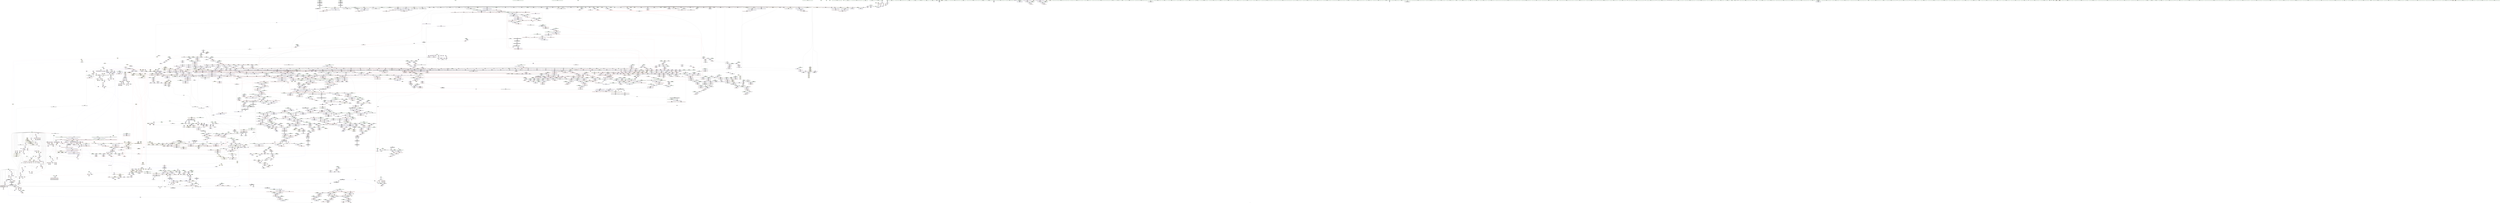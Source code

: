 digraph "SVFG" {
	label="SVFG";

	Node0x563c630c5750 [shape=record,color=grey,label="{NodeID: 0\nNullPtr}"];
	Node0x563c630c5750 -> Node0x563c631734b0[style=solid];
	Node0x563c630c5750 -> Node0x563c631735b0[style=solid];
	Node0x563c630c5750 -> Node0x563c63173680[style=solid];
	Node0x563c630c5750 -> Node0x563c63173750[style=solid];
	Node0x563c630c5750 -> Node0x563c63173820[style=solid];
	Node0x563c630c5750 -> Node0x563c631738f0[style=solid];
	Node0x563c630c5750 -> Node0x563c631739c0[style=solid];
	Node0x563c630c5750 -> Node0x563c63173a90[style=solid];
	Node0x563c630c5750 -> Node0x563c63173b60[style=solid];
	Node0x563c630c5750 -> Node0x563c63173c30[style=solid];
	Node0x563c630c5750 -> Node0x563c63173d00[style=solid];
	Node0x563c630c5750 -> Node0x563c63173dd0[style=solid];
	Node0x563c630c5750 -> Node0x563c63173ea0[style=solid];
	Node0x563c630c5750 -> Node0x563c63173f70[style=solid];
	Node0x563c630c5750 -> Node0x563c63174040[style=solid];
	Node0x563c630c5750 -> Node0x563c63174110[style=solid];
	Node0x563c630c5750 -> Node0x563c631741e0[style=solid];
	Node0x563c630c5750 -> Node0x563c631742b0[style=solid];
	Node0x563c630c5750 -> Node0x563c63174380[style=solid];
	Node0x563c630c5750 -> Node0x563c63174450[style=solid];
	Node0x563c630c5750 -> Node0x563c63174520[style=solid];
	Node0x563c630c5750 -> Node0x563c631745f0[style=solid];
	Node0x563c630c5750 -> Node0x563c631746c0[style=solid];
	Node0x563c630c5750 -> Node0x563c63174790[style=solid];
	Node0x563c630c5750 -> Node0x563c63174860[style=solid];
	Node0x563c630c5750 -> Node0x563c63174930[style=solid];
	Node0x563c630c5750 -> Node0x563c63174a00[style=solid];
	Node0x563c630c5750 -> Node0x563c63174ad0[style=solid];
	Node0x563c630c5750 -> Node0x563c63174ba0[style=solid];
	Node0x563c630c5750 -> Node0x563c63174c70[style=solid];
	Node0x563c630c5750 -> Node0x563c63174d40[style=solid];
	Node0x563c630c5750 -> Node0x563c63174e10[style=solid];
	Node0x563c630c5750 -> Node0x563c63174ee0[style=solid];
	Node0x563c630c5750 -> Node0x563c63174fb0[style=solid];
	Node0x563c630c5750 -> Node0x563c63175080[style=solid];
	Node0x563c630c5750 -> Node0x563c63175150[style=solid];
	Node0x563c630c5750 -> Node0x563c63175220[style=solid];
	Node0x563c630c5750 -> Node0x563c631752f0[style=solid];
	Node0x563c630c5750 -> Node0x563c631753c0[style=solid];
	Node0x563c630c5750 -> Node0x563c63175490[style=solid];
	Node0x563c630c5750 -> Node0x563c63175560[style=solid];
	Node0x563c630c5750 -> Node0x563c63175630[style=solid];
	Node0x563c630c5750 -> Node0x563c63175700[style=solid];
	Node0x563c630c5750 -> Node0x563c631757d0[style=solid];
	Node0x563c630c5750 -> Node0x563c631758a0[style=solid];
	Node0x563c630c5750 -> Node0x563c63175970[style=solid];
	Node0x563c630c5750 -> Node0x563c63175a40[style=solid];
	Node0x563c630c5750 -> Node0x563c63175b10[style=solid];
	Node0x563c630c5750 -> Node0x563c63175be0[style=solid];
	Node0x563c630c5750 -> Node0x563c63175cb0[style=solid];
	Node0x563c630c5750 -> Node0x563c63175d80[style=solid];
	Node0x563c630c5750 -> Node0x563c63175e50[style=solid];
	Node0x563c630c5750 -> Node0x563c63175f20[style=solid];
	Node0x563c630c5750 -> Node0x563c63175ff0[style=solid];
	Node0x563c630c5750 -> Node0x563c631760c0[style=solid];
	Node0x563c630c5750 -> Node0x563c63176190[style=solid];
	Node0x563c630c5750 -> Node0x563c63176260[style=solid];
	Node0x563c630c5750 -> Node0x563c63176330[style=solid];
	Node0x563c630c5750 -> Node0x563c63176400[style=solid];
	Node0x563c630c5750 -> Node0x563c631764d0[style=solid];
	Node0x563c630c5750 -> Node0x563c631765a0[style=solid];
	Node0x563c630c5750 -> Node0x563c6318a300[style=solid];
	Node0x563c630c5750 -> Node0x563c631cfd70[style=solid];
	Node0x563c630c5750 -> Node0x563c631cfe40[style=solid];
	Node0x563c630c5750 -> Node0x563c631cff10[style=solid];
	Node0x563c630c5750 -> Node0x563c631d15d0[style=solid];
	Node0x563c630c5750 -> Node0x563c631d16a0[style=solid];
	Node0x563c630c5750 -> Node0x563c631d1770[style=solid];
	Node0x563c630c5750 -> Node0x563c631d3a60[style=solid];
	Node0x563c630c5750 -> Node0x563c631d9560[style=solid];
	Node0x563c630c5750 -> Node0x563c62504c70[style=solid];
	Node0x563c630c5750 -> Node0x563c632125a0[style=solid];
	Node0x563c630c5750 -> Node0x563c631b1f10[style=solid];
	Node0x563c630c5750 -> Node0x563c631b5090[style=solid];
	Node0x563c630c5750 -> Node0x563c631b5510[style=solid];
	Node0x563c630c5750 -> Node0x563c631b5690[style=solid];
	Node0x563c630c5750:s64 -> Node0x563c633e12d0[style=solid,color=red];
	Node0x563c630c5750:s64 -> Node0x563c633e0760[style=solid,color=red];
	Node0x563c633effb0 [shape=record,color=black,label="{NodeID: 4871\n2202 = PHI(2010, 2958, )\n1st arg _ZSt3maxImERKT_S2_S2_ }"];
	Node0x563c633effb0 -> Node0x563c631d5940[style=solid];
	Node0x563c63181820 [shape=record,color=red,label="{NodeID: 1550\n2537\<--2536\n\<--_M_current\n_ZNKSt13move_iteratorIPSt4pairIiiEEdeEv\n}"];
	Node0x563c63181820 -> Node0x563c63169060[style=solid];
	Node0x563c6315fb20 [shape=record,color=green,label="{NodeID: 443\n3141\<--3142\n__a.addr\<--__a.addr_field_insensitive\n_ZNSt16allocator_traitsISaISt4pairIiS0_IiiEEEE8max_sizeERKS3_\n}"];
	Node0x563c6315fb20 -> Node0x563c63186210[style=solid];
	Node0x563c6315fb20 -> Node0x563c631db440[style=solid];
	Node0x563c631b2810 [shape=record,color=grey,label="{NodeID: 3100\n78 = cmp(72, 77, )\n}"];
	Node0x563c631d71a0 [shape=record,color=blue,label="{NodeID: 1993\n2416\<--2427\n__cur\<--\n_ZNSt20__uninitialized_copyILb0EE13__uninit_copyISt13move_iteratorIPSt4pairIiiEES5_EET0_T_S8_S7_\n}"];
	Node0x563c631d71a0 -> Node0x563c632a2970[style=dashed];
	Node0x563c6316edd0 [shape=record,color=purple,label="{NodeID: 886\n69\<--19\n\<--graph\n__cxx_global_var_init.1\n}"];
	Node0x563c6316edd0 -> Node0x563c624f9910[style=solid];
	Node0x563c633dce50 [shape=record,color=black,label="{NodeID: 4650\n2982 = PHI(601, )\n}"];
	Node0x563c633dce50 -> Node0x563c631da670[style=solid];
	Node0x563c631a5520 [shape=record,color=red,label="{NodeID: 1329\n853\<--682\n\<--i\n_Z5main2v\n}"];
	Node0x563c631a5520 -> Node0x563c631b1910[style=solid];
	Node0x563c63157c70 [shape=record,color=green,label="{NodeID: 222\n1523\<--1524\nexn.slot\<--exn.slot_field_insensitive\n_ZNSt12_Vector_baseISt4pairIiiESaIS1_EED2Ev\n}"];
	Node0x563c63157c70 -> Node0x563c631a9b00[style=solid];
	Node0x563c63157c70 -> Node0x563c631d1df0[style=solid];
	Node0x563c6318cd70 [shape=record,color=blue,label="{NodeID: 1772\n585\<--582\n\<--call22\n_Z3dfsii\n}"];
	Node0x563c6318cd70 -> Node0x563c632b64a0[style=dashed];
	Node0x563c6317b910 [shape=record,color=black,label="{NodeID: 665\n1144\<--1143\n\<--this1\n_ZNSt4pairIiS_IiiEEC2IRiS0_Lb1EEEOT_OT0_\n}"];
	Node0x563c632c81e0 [shape=record,color=yellow,style=double,label="{NodeID: 3322\n561V_1 = ENCHI(MR_561V_0)\npts\{29150000 \}\nFun[_ZNSt6vectorISt4pairIiS0_IiiEESaIS2_EE3endEv]|{<s0>227}}"];
	Node0x563c632c81e0:s0 -> Node0x563c631db850[style=dashed,color=red];
	Node0x563c6319a190 [shape=record,color=purple,label="{NodeID: 1108\n2807\<--2805\n_M_finish\<--\n_ZNSt6vectorISt4pairIiS0_IiiEESaIS2_EE17_M_realloc_insertIJS2_EEEvN9__gnu_cxx17__normal_iteratorIPS2_S4_EEDpOT_\n}"];
	Node0x563c6319a190 -> Node0x563c63184400[style=solid];
	Node0x563c630d6470 [shape=record,color=green,label="{NodeID: 1\n7\<--1\n__dso_handle\<--dummyObj\nGlob }"];
	Node0x563c633f0130 [shape=record,color=black,label="{NodeID: 4872\n1002 = PHI(682, 682, )\n0th arg _ZSt9make_pairIRiiESt4pairINSt17__decay_and_stripIT_E6__typeENS2_IT0_E6__typeEEOS3_OS6_ }"];
	Node0x563c633f0130 -> Node0x563c6318f6e0[style=solid];
	Node0x563c631818f0 [shape=record,color=red,label="{NodeID: 1551\n2544\<--2541\nthis1\<--this.addr\n_ZNSt13move_iteratorIPSt4pairIiiEEppEv\n}"];
	Node0x563c631818f0 -> Node0x563c63169130[style=solid];
	Node0x563c631818f0 -> Node0x563c63198ba0[style=solid];
	Node0x563c6315fbf0 [shape=record,color=green,label="{NodeID: 444\n3147\<--3148\n_ZNK9__gnu_cxx13new_allocatorISt4pairIiS1_IiiEEE8max_sizeEv\<--_ZNK9__gnu_cxx13new_allocatorISt4pairIiS1_IiiEEE8max_sizeEv_field_insensitive\n}"];
	Node0x563c631b2990 [shape=record,color=grey,label="{NodeID: 3101\n1707 = cmp(1702, 1706, )\n}"];
	Node0x563c631d7270 [shape=record,color=blue,label="{NodeID: 1994\n2416\<--2449\n__cur\<--incdec.ptr\n_ZNSt20__uninitialized_copyILb0EE13__uninit_copyISt13move_iteratorIPSt4pairIiiEES5_EET0_T_S8_S7_\n}"];
	Node0x563c631d7270 -> Node0x563c632a2970[style=dashed];
	Node0x563c6316eea0 [shape=record,color=purple,label="{NodeID: 887\n76\<--19\n\<--graph\n__cxx_global_var_init.1\n}"];
	Node0x563c633dcf90 [shape=record,color=black,label="{NodeID: 4651\n2984 = PHI(2200, )\n}"];
	Node0x563c633dcf90 -> Node0x563c631851d0[style=solid];
	Node0x563c631a55f0 [shape=record,color=red,label="{NodeID: 1330\n862\<--682\n\<--i\n_Z5main2v\n}"];
	Node0x563c631a55f0 -> Node0x563c631b5c90[style=solid];
	Node0x563c63157d40 [shape=record,color=green,label="{NodeID: 223\n1525\<--1526\nehselector.slot\<--ehselector.slot_field_insensitive\n_ZNSt12_Vector_baseISt4pairIiiESaIS1_EED2Ev\n}"];
	Node0x563c63157d40 -> Node0x563c631d1ec0[style=solid];
	Node0x563c6318ce40 [shape=record,color=blue,label="{NodeID: 1773\n512\<--597\ni\<--inc\n_Z3dfsii\n}"];
	Node0x563c6318ce40 -> Node0x563c632b78d0[style=dashed];
	Node0x563c6317b9e0 [shape=record,color=black,label="{NodeID: 666\n1153\<--1150\n\<--second\n_ZNSt4pairIiS_IiiEEC2IRiS0_Lb1EEEOT_OT0_\n}"];
	Node0x563c6317b9e0 -> Node0x563c63192f00[style=solid];
	Node0x563c6317b9e0 -> Node0x563c63192fd0[style=solid];
	Node0x563c6319a260 [shape=record,color=purple,label="{NodeID: 1109\n2827\<--2826\n_M_impl17\<--\n_ZNSt6vectorISt4pairIiS0_IiiEESaIS2_EE17_M_realloc_insertIJS2_EEEvN9__gnu_cxx17__normal_iteratorIPS2_S4_EEDpOT_\n}"];
	Node0x563c6319a260 -> Node0x563c6316ada0[style=solid];
	Node0x563c630e5520 [shape=record,color=green,label="{NodeID: 2\n9\<--1\n\<--dummyObj\nCan only get source location for instruction, argument, global var or function.|{<s0>56}}"];
	Node0x563c630e5520:s0 -> Node0x563c633e1a20[style=solid,color=red];
	Node0x563c633f02b0 [shape=record,color=black,label="{NodeID: 4873\n1003 = PHI(688, 696, )\n1st arg _ZSt9make_pairIRiiESt4pairINSt17__decay_and_stripIT_E6__typeENS2_IT0_E6__typeEEOS3_OS6_ }"];
	Node0x563c633f02b0 -> Node0x563c6318f7b0[style=solid];
	Node0x563c631819c0 [shape=record,color=red,label="{NodeID: 1552\n2546\<--2545\n\<--_M_current\n_ZNSt13move_iteratorIPSt4pairIiiEEppEv\n}"];
	Node0x563c631819c0 -> Node0x563c63198c70[style=solid];
	Node0x563c6315fcf0 [shape=record,color=green,label="{NodeID: 445\n3152\<--3153\nthis.addr\<--this.addr_field_insensitive\n_ZNKSt12_Vector_baseISt4pairIiS0_IiiEESaIS2_EE19_M_get_Tp_allocatorEv\n}"];
	Node0x563c6315fcf0 -> Node0x563c631862e0[style=solid];
	Node0x563c6315fcf0 -> Node0x563c631db510[style=solid];
	Node0x563c631b2b10 [shape=record,color=grey,label="{NodeID: 3102\n2994 = cmp(2992, 2993, )\n}"];
	Node0x563c631d7340 [shape=record,color=blue,label="{NodeID: 1995\n2418\<--2453\nexn.slot\<--\n_ZNSt20__uninitialized_copyILb0EE13__uninit_copyISt13move_iteratorIPSt4pairIiiEES5_EET0_T_S8_S7_\n}"];
	Node0x563c631d7340 -> Node0x563c631810d0[style=dashed];
	Node0x563c631d7340 -> Node0x563c631d74e0[style=dashed];
	Node0x563c6316ef70 [shape=record,color=purple,label="{NodeID: 888\n77\<--19\n\<--graph\n__cxx_global_var_init.1\n}"];
	Node0x563c6316ef70 -> Node0x563c631b2810[style=solid];
	Node0x563c633dd0d0 [shape=record,color=black,label="{NodeID: 4652\n2989 = PHI(601, )\n}"];
	Node0x563c633dd0d0 -> Node0x563c631b2c90[style=solid];
	Node0x563c631a56c0 [shape=record,color=red,label="{NodeID: 1331\n866\<--682\n\<--i\n_Z5main2v\n}"];
	Node0x563c631a56c0 -> Node0x563c6317ace0[style=solid];
	Node0x563c63157e10 [shape=record,color=green,label="{NodeID: 224\n1543\<--1544\n_ZNSt12_Vector_baseISt4pairIiiESaIS1_EE13_M_deallocateEPS1_m\<--_ZNSt12_Vector_baseISt4pairIiiESaIS1_EE13_M_deallocateEPS1_m_field_insensitive\n}"];
	Node0x563c6318cf10 [shape=record,color=blue,label="{NodeID: 1774\n603\<--602\nthis.addr\<--this\n_ZNKSt6vectorISt4pairIiS0_IiiEESaIS2_EE4sizeEv\n}"];
	Node0x563c6318cf10 -> Node0x563c631a3980[style=dashed];
	Node0x563c6317bab0 [shape=record,color=black,label="{NodeID: 667\n1154\<--1152\n\<--call2\n_ZNSt4pairIiS_IiiEEC2IRiS0_Lb1EEEOT_OT0_\n}"];
	Node0x563c6317bab0 -> Node0x563c631930a0[style=solid];
	Node0x563c6317bab0 -> Node0x563c63193170[style=solid];
	Node0x563c6319a330 [shape=record,color=purple,label="{NodeID: 1110\n2855\<--2854\n_M_impl25\<--\n_ZNSt6vectorISt4pairIiS0_IiiEESaIS2_EE17_M_realloc_insertIJS2_EEEvN9__gnu_cxx17__normal_iteratorIPS2_S4_EEDpOT_\n}"];
	Node0x563c63109090 [shape=record,color=green,label="{NodeID: 3\n31\<--1\n_ZSt3cin\<--dummyObj\nGlob }"];
	Node0x563c633f0430 [shape=record,color=black,label="{NodeID: 4874\n1253 = PHI(131, 2613, 2842, 2857, )\n0th arg _ZSt8_DestroyIPSt4pairIiS0_IiiEES2_EvT_S4_RSaIT0_E }"];
	Node0x563c633f0430 -> Node0x563c631d0180[style=solid];
	Node0x563c63181a90 [shape=record,color=red,label="{NodeID: 1553\n2560\<--2554\n\<--__x.addr\n_ZSteqIPSt4pairIiiEEbRKSt13move_iteratorIT_ES7_\n|{<s0>192}}"];
	Node0x563c63181a90:s0 -> Node0x563c633e8150[style=solid,color=red];
	Node0x563c6315fdc0 [shape=record,color=green,label="{NodeID: 446\n3161\<--3162\nthis.addr\<--this.addr_field_insensitive\n_ZNK9__gnu_cxx13new_allocatorISt4pairIiS1_IiiEEE8max_sizeEv\n}"];
	Node0x563c6315fdc0 -> Node0x563c631863b0[style=solid];
	Node0x563c6315fdc0 -> Node0x563c631db5e0[style=solid];
	Node0x563c631b2c90 [shape=record,color=grey,label="{NodeID: 3103\n2990 = cmp(2988, 2989, )\n}"];
	Node0x563c631d7410 [shape=record,color=blue,label="{NodeID: 1996\n2420\<--2455\nehselector.slot\<--\n_ZNSt20__uninitialized_copyILb0EE13__uninit_copyISt13move_iteratorIPSt4pairIiiEES5_EET0_T_S8_S7_\n}"];
	Node0x563c631d7410 -> Node0x563c631d75b0[style=dashed];
	Node0x563c6316f040 [shape=record,color=purple,label="{NodeID: 889\n106\<--19\n\<--graph\n__cxx_global_array_dtor\n}"];
	Node0x563c633dd210 [shape=record,color=black,label="{NodeID: 4653\n2993 = PHI(3125, )\n}"];
	Node0x563c633dd210 -> Node0x563c631b2b10[style=solid];
	Node0x563c631a5790 [shape=record,color=red,label="{NodeID: 1332\n872\<--682\n\<--i\n_Z5main2v\n|{<s0>56}}"];
	Node0x563c631a5790:s0 -> Node0x563c633e1840[style=solid,color=red];
	Node0x563c63157f10 [shape=record,color=green,label="{NodeID: 225\n1547\<--1548\n_ZNSt12_Vector_baseISt4pairIiiESaIS1_EE12_Vector_implD2Ev\<--_ZNSt12_Vector_baseISt4pairIiiESaIS1_EE12_Vector_implD2Ev_field_insensitive\n}"];
	Node0x563c6318cfe0 [shape=record,color=blue,label="{NodeID: 1775\n624\<--622\nthis.addr\<--this\n_ZNSt6vectorISt4pairIiS0_IiiEESaIS2_EEixEm\n}"];
	Node0x563c6318cfe0 -> Node0x563c631a3bf0[style=dashed];
	Node0x563c6317bb80 [shape=record,color=black,label="{NodeID: 668\n1157\<--1162\n_ZSt7forwardIiEOT_RNSt16remove_referenceIS0_E4typeE_ret\<--\n_ZSt7forwardIiEOT_RNSt16remove_referenceIS0_E4typeE\n|{<s0>71|<s1>83}}"];
	Node0x563c6317bb80:s0 -> Node0x563c633d5e50[style=solid,color=blue];
	Node0x563c6317bb80:s1 -> Node0x563c633d7910[style=solid,color=blue];
	Node0x563c6319a400 [shape=record,color=purple,label="{NodeID: 1111\n2856\<--2854\n_M_start26\<--\n_ZNSt6vectorISt4pairIiS0_IiiEESaIS2_EE17_M_realloc_insertIJS2_EEEvN9__gnu_cxx17__normal_iteratorIPS2_S4_EEDpOT_\n}"];
	Node0x563c6319a400 -> Node0x563c631844d0[style=solid];
	Node0x563c631093d0 [shape=record,color=green,label="{NodeID: 4\n32\<--1\n_ZSt4cout\<--dummyObj\nGlob }"];
	Node0x563c633f0750 [shape=record,color=black,label="{NodeID: 4875\n1254 = PHI(135, 2617, 2843, 2861, )\n1st arg _ZSt8_DestroyIPSt4pairIiS0_IiiEES2_EvT_S4_RSaIT0_E }"];
	Node0x563c633f0750 -> Node0x563c631d0250[style=solid];
	Node0x563c63181b60 [shape=record,color=red,label="{NodeID: 1554\n2564\<--2556\n\<--__y.addr\n_ZSteqIPSt4pairIiiEEbRKSt13move_iteratorIT_ES7_\n|{<s0>193}}"];
	Node0x563c63181b60:s0 -> Node0x563c633e8150[style=solid,color=red];
	Node0x563c6315fe90 [shape=record,color=green,label="{NodeID: 447\n3170\<--3171\nthis.addr\<--this.addr_field_insensitive\n_ZN9__gnu_cxx17__normal_iteratorIPSt4pairIiS1_IiiEESt6vectorIS3_SaIS3_EEEC2ERKS4_\n}"];
	Node0x563c6315fe90 -> Node0x563c63186480[style=solid];
	Node0x563c6315fe90 -> Node0x563c631db6b0[style=solid];
	Node0x563c631b2e10 [shape=record,color=grey,label="{NodeID: 3104\n710 = cmp(708, 709, )\n}"];
	Node0x563c631d74e0 [shape=record,color=blue,label="{NodeID: 1997\n2418\<--2467\nexn.slot\<--\n_ZNSt20__uninitialized_copyILb0EE13__uninit_copyISt13move_iteratorIPSt4pairIiiEES5_EET0_T_S8_S7_\n}"];
	Node0x563c631d74e0 -> Node0x563c631811a0[style=dashed];
	Node0x563c6316f110 [shape=record,color=purple,label="{NodeID: 890\n107\<--19\n\<--graph\n__cxx_global_array_dtor\n}"];
	Node0x563c6316f110 -> Node0x563c632130e0[style=solid];
	Node0x563c633dd350 [shape=record,color=black,label="{NodeID: 4654\n2996 = PHI(3125, )\n}"];
	Node0x563c633dd350 -> Node0x563c624f99e0[style=solid];
	Node0x563c631a5860 [shape=record,color=red,label="{NodeID: 1333\n876\<--682\n\<--i\n_Z5main2v\n}"];
	Node0x563c631a5860 -> Node0x563c631b1c10[style=solid];
	Node0x563c63158010 [shape=record,color=green,label="{NodeID: 226\n1564\<--1565\n__first.addr\<--__first.addr_field_insensitive\n_ZSt8_DestroyIPSt4pairIiiEEvT_S3_\n}"];
	Node0x563c63158010 -> Node0x563c631a9e40[style=solid];
	Node0x563c63158010 -> Node0x563c631d1f90[style=solid];
	Node0x563c6318d0b0 [shape=record,color=blue,label="{NodeID: 1776\n626\<--623\n__n.addr\<--__n\n_ZNSt6vectorISt4pairIiS0_IiiEESaIS2_EEixEm\n}"];
	Node0x563c6318d0b0 -> Node0x563c631a3cc0[style=dashed];
	Node0x563c6317bc50 [shape=record,color=black,label="{NodeID: 669\n1178\<--1177\n\<--this1\n_ZNSt4pairIiiEC2IRiiLb1EEEOT_OT0_\n}"];
	Node0x563c6319a4d0 [shape=record,color=purple,label="{NodeID: 1112\n2859\<--2858\n_M_impl27\<--\n_ZNSt6vectorISt4pairIiS0_IiiEESaIS2_EE17_M_realloc_insertIJS2_EEEvN9__gnu_cxx17__normal_iteratorIPS2_S4_EEDpOT_\n}"];
	Node0x563c63109490 [shape=record,color=green,label="{NodeID: 5\n33\<--1\n.str\<--dummyObj\nGlob }"];
	Node0x563c633f0950 [shape=record,color=black,label="{NodeID: 4876\n1255 = PHI(137, 2619, 2845, 2863, )\n2nd arg _ZSt8_DestroyIPSt4pairIiS0_IiiEES2_EvT_S4_RSaIT0_E }"];
	Node0x563c633f0950 -> Node0x563c631d0320[style=solid];
	Node0x563c63181c30 [shape=record,color=red,label="{NodeID: 1555\n2573\<--2570\nthis1\<--this.addr\n_ZNKSt13move_iteratorIPSt4pairIiiEE4baseEv\n}"];
	Node0x563c63181c30 -> Node0x563c63198d40[style=solid];
	Node0x563c6315ff60 [shape=record,color=green,label="{NodeID: 448\n3172\<--3173\n__i.addr\<--__i.addr_field_insensitive\n_ZN9__gnu_cxx17__normal_iteratorIPSt4pairIiS1_IiiEESt6vectorIS3_SaIS3_EEEC2ERKS4_\n}"];
	Node0x563c6315ff60 -> Node0x563c63186550[style=solid];
	Node0x563c6315ff60 -> Node0x563c631db780[style=solid];
	Node0x563c631b2f90 [shape=record,color=grey,label="{NodeID: 3105\n2046 = cmp(2044, 2045, )\n}"];
	Node0x563c631d75b0 [shape=record,color=blue,label="{NodeID: 1998\n2420\<--2469\nehselector.slot\<--\n_ZNSt20__uninitialized_copyILb0EE13__uninit_copyISt13move_iteratorIPSt4pairIiiEES5_EET0_T_S8_S7_\n}"];
	Node0x563c631d75b0 -> Node0x563c63181270[style=dashed];
	Node0x563c6316f1e0 [shape=record,color=purple,label="{NodeID: 891\n114\<--19\n\<--graph\n__cxx_global_array_dtor\n}"];
	Node0x563c6316f1e0 -> Node0x563c631b4f10[style=solid];
	Node0x563c633dd490 [shape=record,color=black,label="{NodeID: 4655\n3012 = PHI(3101, )\n}"];
	Node0x563c633dd490 -> Node0x563c63185440[style=solid];
	Node0x563c631a5930 [shape=record,color=red,label="{NodeID: 1334\n884\<--682\n\<--i\n_Z5main2v\n}"];
	Node0x563c631a5930 -> Node0x563c631b5b10[style=solid];
	Node0x563c631580e0 [shape=record,color=green,label="{NodeID: 227\n1566\<--1567\n__last.addr\<--__last.addr_field_insensitive\n_ZSt8_DestroyIPSt4pairIiiEEvT_S3_\n}"];
	Node0x563c631580e0 -> Node0x563c631a9f10[style=solid];
	Node0x563c631580e0 -> Node0x563c631d2060[style=solid];
	Node0x563c6318d180 [shape=record,color=blue,label="{NodeID: 1777\n641\<--639\nthis.addr\<--this\n_ZNSt6vectorISt4pairIiiESaIS1_EE9push_backEOS1_\n}"];
	Node0x563c6318d180 -> Node0x563c631a3e60[style=dashed];
	Node0x563c6317bd20 [shape=record,color=black,label="{NodeID: 670\n1223\<--1222\n\<--this1\n_ZNSt12_Vector_baseISt4pairIiS0_IiiEESaIS2_EE12_Vector_implC2Ev\n|{<s0>87}}"];
	Node0x563c6317bd20:s0 -> Node0x563c633ef840[style=solid,color=red];
	Node0x563c632c86a0 [shape=record,color=yellow,style=double,label="{NodeID: 3327\n162V_1 = ENCHI(MR_162V_0)\npts\{1285 \}\nFun[_ZNSt12_Vector_baseISt4pairIiS0_IiiEESaIS2_EED2Ev]}"];
	Node0x563c632c86a0 -> Node0x563c631d0590[style=dashed];
	Node0x563c6319a5a0 [shape=record,color=purple,label="{NodeID: 1113\n2860\<--2858\n_M_finish28\<--\n_ZNSt6vectorISt4pairIiS0_IiiEESaIS2_EE17_M_realloc_insertIJS2_EEEvN9__gnu_cxx17__normal_iteratorIPS2_S4_EEDpOT_\n}"];
	Node0x563c6319a5a0 -> Node0x563c631845a0[style=solid];
	Node0x563c63109550 [shape=record,color=green,label="{NodeID: 6\n35\<--1\n.str.3\<--dummyObj\nGlob }"];
	Node0x563c633f0b50 [shape=record,color=black,label="{NodeID: 4877\n3277 = PHI(3255, )\n0th arg _ZSt18uninitialized_copyISt13move_iteratorIPSt4pairIiS1_IiiEEES4_ET0_T_S7_S6_ }"];
	Node0x563c633f0b50 -> Node0x563c631dc2e0[style=solid];
	Node0x563c63181d00 [shape=record,color=red,label="{NodeID: 1556\n2575\<--2574\n\<--_M_current\n_ZNKSt13move_iteratorIPSt4pairIiiEE4baseEv\n}"];
	Node0x563c63181d00 -> Node0x563c631692d0[style=solid];
	Node0x563c63160030 [shape=record,color=green,label="{NodeID: 449\n3185\<--3186\n__a.addr\<--__a.addr_field_insensitive\n_ZNSt16allocator_traitsISaISt4pairIiS0_IiiEEEE8allocateERS3_m\n}"];
	Node0x563c63160030 -> Node0x563c631866f0[style=solid];
	Node0x563c63160030 -> Node0x563c631db920[style=solid];
	Node0x563c631b3110 [shape=record,color=grey,label="{NodeID: 3106\n2050 = cmp(2048, 2049, )\n}"];
	Node0x563c631d7680 [shape=record,color=blue,label="{NodeID: 1999\n2491\<--2489\n__x.addr\<--__x\n_ZStneIPSt4pairIiiEEbRKSt13move_iteratorIT_ES7_\n}"];
	Node0x563c631d7680 -> Node0x563c63181340[style=dashed];
	Node0x563c6316f2b0 [shape=record,color=purple,label="{NodeID: 892\n538\<--19\narrayidx4\<--graph\n_Z3dfsii\n|{<s0>30}}"];
	Node0x563c6316f2b0:s0 -> Node0x563c633e3ca0[style=solid,color=red];
	Node0x563c633dd5d0 [shape=record,color=black,label="{NodeID: 4656\n3015 = PHI(3101, )\n}"];
	Node0x563c633dd5d0 -> Node0x563c63185510[style=solid];
	Node0x563c631a5a00 [shape=record,color=red,label="{NodeID: 1335\n888\<--682\n\<--i\n_Z5main2v\n}"];
	Node0x563c631a5a00 -> Node0x563c6317ae80[style=solid];
	Node0x563c631581b0 [shape=record,color=green,label="{NodeID: 228\n1573\<--1574\n_ZNSt12_Destroy_auxILb1EE9__destroyIPSt4pairIiiEEEvT_S5_\<--_ZNSt12_Destroy_auxILb1EE9__destroyIPSt4pairIiiEEEvT_S5__field_insensitive\n}"];
	Node0x563c6318d250 [shape=record,color=blue,label="{NodeID: 1778\n643\<--640\n__x.addr\<--__x\n_ZNSt6vectorISt4pairIiiESaIS1_EE9push_backEOS1_\n}"];
	Node0x563c6318d250 -> Node0x563c631a3f30[style=dashed];
	Node0x563c6317bdf0 [shape=record,color=black,label="{NodeID: 671\n1240\<--1239\n\<--this1\n_ZNSaISt4pairIiS_IiiEEEC2Ev\n|{<s0>88}}"];
	Node0x563c6317bdf0:s0 -> Node0x563c633e8040[style=solid,color=red];
	Node0x563c632c8780 [shape=record,color=yellow,style=double,label="{NodeID: 3328\n164V_1 = ENCHI(MR_164V_0)\npts\{1287 \}\nFun[_ZNSt12_Vector_baseISt4pairIiS0_IiiEESaIS2_EED2Ev]}"];
	Node0x563c632c8780 -> Node0x563c631d0660[style=dashed];
	Node0x563c6319a670 [shape=record,color=purple,label="{NodeID: 1114\n2867\<--2866\n_M_impl30\<--\n_ZNSt6vectorISt4pairIiS0_IiiEESaIS2_EE17_M_realloc_insertIJS2_EEEvN9__gnu_cxx17__normal_iteratorIPS2_S4_EEDpOT_\n}"];
	Node0x563c631099b0 [shape=record,color=green,label="{NodeID: 7\n37\<--1\n.str.4\<--dummyObj\nGlob }"];
	Node0x563c633f0c60 [shape=record,color=black,label="{NodeID: 4878\n3278 = PHI(3257, )\n1st arg _ZSt18uninitialized_copyISt13move_iteratorIPSt4pairIiS1_IiiEEES4_ET0_T_S7_S6_ }"];
	Node0x563c633f0c60 -> Node0x563c631dc3b0[style=solid];
	Node0x563c63181dd0 [shape=record,color=red,label="{NodeID: 1557\n2586\<--2580\nthis1\<--this.addr\n_ZNSt13move_iteratorIPSt4pairIiiEEC2ES2_\n}"];
	Node0x563c63181dd0 -> Node0x563c63198e10[style=solid];
	Node0x563c63160100 [shape=record,color=green,label="{NodeID: 450\n3187\<--3188\n__n.addr\<--__n.addr_field_insensitive\n_ZNSt16allocator_traitsISaISt4pairIiS0_IiiEEEE8allocateERS3_m\n}"];
	Node0x563c63160100 -> Node0x563c631867c0[style=solid];
	Node0x563c63160100 -> Node0x563c631db9f0[style=solid];
	Node0x563c631b3290 [shape=record,color=grey,label="{NodeID: 3107\n3469 = cmp(3464, 3468, )\n}"];
	Node0x563c631b3290 -> Node0x563c6316d710[style=solid];
	Node0x563c631d7750 [shape=record,color=blue,label="{NodeID: 2000\n2493\<--2490\n__y.addr\<--__y\n_ZStneIPSt4pairIiiEEbRKSt13move_iteratorIT_ES7_\n}"];
	Node0x563c631d7750 -> Node0x563c63181410[style=dashed];
	Node0x563c6316f380 [shape=record,color=purple,label="{NodeID: 893\n547\<--19\narrayidx6\<--graph\n_Z3dfsii\n|{<s0>31}}"];
	Node0x563c6316f380:s0 -> Node0x563c633e5a90[style=solid,color=red];
	Node0x563c633dd710 [shape=record,color=black,label="{NodeID: 4657\n3053 = PHI(3182, )\n}"];
	Node0x563c633dd710 -> Node0x563c632125a0[style=solid];
	Node0x563c631a5ad0 [shape=record,color=red,label="{NodeID: 1336\n897\<--682\n\<--i\n_Z5main2v\n}"];
	Node0x563c631a5ad0 -> Node0x563c631b1a90[style=solid];
	Node0x563c631607f0 [shape=record,color=green,label="{NodeID: 229\n1579\<--1580\n.addr\<--.addr_field_insensitive\n_ZNSt12_Destroy_auxILb1EE9__destroyIPSt4pairIiiEEEvT_S5_\n}"];
	Node0x563c631607f0 -> Node0x563c631d2130[style=solid];
	Node0x563c6318d320 [shape=record,color=blue,label="{NodeID: 1779\n661\<--657\n__x.addr\<--__x\n_ZSt9make_pairIRiS0_ESt4pairINSt17__decay_and_stripIT_E6__typeENS2_IT0_E6__typeEEOS3_OS6_\n}"];
	Node0x563c6318d320 -> Node0x563c631a4000[style=dashed];
	Node0x563c6317bec0 [shape=record,color=black,label="{NodeID: 672\n1278\<--1277\n\<--_M_impl\n_ZNSt12_Vector_baseISt4pairIiS0_IiiEESaIS2_EE19_M_get_Tp_allocatorEv\n}"];
	Node0x563c6317bec0 -> Node0x563c6317bf90[style=solid];
	Node0x563c632c8890 [shape=record,color=yellow,style=double,label="{NodeID: 3329\n16V_1 = ENCHI(MR_16V_0)\npts\{210000 \}\nFun[_ZNSt12_Vector_baseISt4pairIiS0_IiiEESaIS2_EED2Ev]}"];
	Node0x563c632c8890 -> Node0x563c631a86b0[style=dashed];
	Node0x563c632c8890 -> Node0x563c631a8850[style=dashed];
	Node0x563c6319a740 [shape=record,color=purple,label="{NodeID: 1115\n2868\<--2866\n_M_start31\<--\n_ZNSt6vectorISt4pairIiS0_IiiEESaIS2_EE17_M_realloc_insertIJS2_EEEvN9__gnu_cxx17__normal_iteratorIPS2_S4_EEDpOT_\n}"];
	Node0x563c6319a740 -> Node0x563c63184670[style=solid];
	Node0x563c63109a70 [shape=record,color=green,label="{NodeID: 8\n40\<--1\n\<--dummyObj\nCan only get source location for instruction, argument, global var or function.}"];
	Node0x563c633f0d70 [shape=record,color=black,label="{NodeID: 4879\n3279 = PHI(3253, )\n2nd arg _ZSt18uninitialized_copyISt13move_iteratorIPSt4pairIiS1_IiiEEES4_ET0_T_S7_S6_ }"];
	Node0x563c633f0d70 -> Node0x563c631dc480[style=solid];
	Node0x563c63181ea0 [shape=record,color=red,label="{NodeID: 1558\n2588\<--2582\n\<--__i.addr\n_ZNSt13move_iteratorIPSt4pairIiiEEC2ES2_\n}"];
	Node0x563c63181ea0 -> Node0x563c631d82b0[style=solid];
	Node0x563c631601d0 [shape=record,color=green,label="{NodeID: 451\n3195\<--3196\n_ZN9__gnu_cxx13new_allocatorISt4pairIiS1_IiiEEE8allocateEmPKv\<--_ZN9__gnu_cxx13new_allocatorISt4pairIiS1_IiiEEE8allocateEmPKv_field_insensitive\n}"];
	Node0x563c631b3410 [shape=record,color=grey,label="{NodeID: 3108\n2651 = cmp(2646, 2650, )\n}"];
	Node0x563c631d7820 [shape=record,color=blue,label="{NodeID: 2001\n2508\<--2506\n__p.addr\<--__p\n_ZSt10_ConstructISt4pairIiiEJS1_EEvPT_DpOT0_\n}"];
	Node0x563c631d7820 -> Node0x563c631814e0[style=dashed];
	Node0x563c6316f450 [shape=record,color=purple,label="{NodeID: 894\n558\<--19\narrayidx10\<--graph\n_Z3dfsii\n|{<s0>32}}"];
	Node0x563c6316f450:s0 -> Node0x563c633e5a90[style=solid,color=red];
	Node0x563c633dd850 [shape=record,color=black,label="{NodeID: 4658\n3082 = PHI(3262, )\n}"];
	Node0x563c633dd850 -> Node0x563c631daf60[style=solid];
	Node0x563c631a5ba0 [shape=record,color=red,label="{NodeID: 1337\n906\<--682\n\<--i\n_Z5main2v\n}"];
	Node0x563c631a5ba0 -> Node0x563c631b5e10[style=solid];
	Node0x563c631608c0 [shape=record,color=green,label="{NodeID: 230\n1581\<--1582\n.addr1\<--.addr1_field_insensitive\n_ZNSt12_Destroy_auxILb1EE9__destroyIPSt4pairIiiEEEvT_S5_\n}"];
	Node0x563c631608c0 -> Node0x563c631d2200[style=solid];
	Node0x563c6318d3f0 [shape=record,color=blue,label="{NodeID: 1780\n663\<--658\n__y.addr\<--__y\n_ZSt9make_pairIRiS0_ESt4pairINSt17__decay_and_stripIT_E6__typeENS2_IT0_E6__typeEEOS3_OS6_\n}"];
	Node0x563c6318d3f0 -> Node0x563c631a40d0[style=dashed];
	Node0x563c6317bf90 [shape=record,color=black,label="{NodeID: 673\n1271\<--1278\n_ZNSt12_Vector_baseISt4pairIiS0_IiiEESaIS2_EE19_M_get_Tp_allocatorEv_ret\<--\n_ZNSt12_Vector_baseISt4pairIiS0_IiiEESaIS2_EE19_M_get_Tp_allocatorEv\n|{<s0>8|<s1>194|<s2>211|<s3>214|<s4>219|<s5>223}}"];
	Node0x563c6317bf90:s0 -> Node0x563c633d2d20[style=solid,color=blue];
	Node0x563c6317bf90:s1 -> Node0x563c633d7690[style=solid,color=blue];
	Node0x563c6317bf90:s2 -> Node0x563c633dbf90[style=solid,color=blue];
	Node0x563c6317bf90:s3 -> Node0x563c633dc350[style=solid,color=blue];
	Node0x563c6317bf90:s4 -> Node0x563c633dc6a0[style=solid,color=blue];
	Node0x563c6317bf90:s5 -> Node0x563c633dc810[style=solid,color=blue];
	Node0x563c632c8970 [shape=record,color=yellow,style=double,label="{NodeID: 3330\n20V_1 = ENCHI(MR_20V_0)\npts\{210002 \}\nFun[_ZNSt12_Vector_baseISt4pairIiS0_IiiEESaIS2_EED2Ev]}"];
	Node0x563c632c8970 -> Node0x563c631a8780[style=dashed];
	Node0x563c6319a810 [shape=record,color=purple,label="{NodeID: 1116\n2871\<--2870\n_M_impl32\<--\n_ZNSt6vectorISt4pairIiS0_IiiEESaIS2_EE17_M_realloc_insertIJS2_EEEvN9__gnu_cxx17__normal_iteratorIPS2_S4_EEDpOT_\n}"];
	Node0x563c63109b70 [shape=record,color=green,label="{NodeID: 9\n264\<--1\n\<--dummyObj\nCan only get source location for instruction, argument, global var or function.}"];
	Node0x563c633f0e80 [shape=record,color=black,label="{NodeID: 4880\n1091 = PHI(667, 671, 987, 1012, 1113, 1118, 1146, 1180, )\n0th arg _ZSt7forwardIRiEOT_RNSt16remove_referenceIS1_E4typeE }"];
	Node0x563c633f0e80 -> Node0x563c6318fbc0[style=solid];
	Node0x563c63181f70 [shape=record,color=red,label="{NodeID: 1559\n2600\<--2594\nthis1\<--this.addr\n_ZN9__gnu_cxx13new_allocatorISt4pairIiiEE7destroyIS2_EEvPT_\n}"];
	Node0x563c631602d0 [shape=record,color=green,label="{NodeID: 452\n3202\<--3203\nthis.addr\<--this.addr_field_insensitive\n_ZN9__gnu_cxx13new_allocatorISt4pairIiS1_IiiEEE8allocateEmPKv\n}"];
	Node0x563c631602d0 -> Node0x563c63186890[style=solid];
	Node0x563c631602d0 -> Node0x563c631dbac0[style=solid];
	Node0x563c631b3590 [shape=record,color=grey,label="{NodeID: 3109\n319 = cmp(311, 318, )\n}"];
	Node0x563c631d78f0 [shape=record,color=blue,label="{NodeID: 2002\n2510\<--2507\n__args.addr\<--__args\n_ZSt10_ConstructISt4pairIiiEJS1_EEvPT_DpOT0_\n}"];
	Node0x563c631d78f0 -> Node0x563c631815b0[style=dashed];
	Node0x563c6316f520 [shape=record,color=purple,label="{NodeID: 895\n568\<--19\narrayidx15\<--graph\n_Z3dfsii\n|{<s0>33}}"];
	Node0x563c6316f520:s0 -> Node0x563c633e5a90[style=solid,color=red];
	Node0x563c633dd990 [shape=record,color=black,label="{NodeID: 4659\n3088 = PHI(3262, )\n}"];
	Node0x563c633dd990 -> Node0x563c631db030[style=solid];
	Node0x563c632a1920 [shape=record,color=yellow,style=double,label="{NodeID: 3552\n55V_1 = ENCHI(MR_55V_0)\npts\{2309 \}\nFun[_Z9constructv]}"];
	Node0x563c632a1920 -> Node0x563c631a1420[style=dashed];
	Node0x563c632a1920 -> Node0x563c631a1900[style=dashed];
	Node0x563c632a1920 -> Node0x563c631a19d0[style=dashed];
	Node0x563c631a5c70 [shape=record,color=red,label="{NodeID: 1338\n914\<--682\n\<--i\n_Z5main2v\n}"];
	Node0x563c631a5c70 -> Node0x563c6317b020[style=solid];
	Node0x563c63160990 [shape=record,color=green,label="{NodeID: 231\n1590\<--1591\nthis.addr\<--this.addr_field_insensitive\n_ZNSt12_Vector_baseISt4pairIiiESaIS1_EE13_M_deallocateEPS1_m\n}"];
	Node0x563c63160990 -> Node0x563c631a9fe0[style=solid];
	Node0x563c63160990 -> Node0x563c631d22d0[style=solid];
	Node0x563c6318d4c0 [shape=record,color=blue,label="{NodeID: 1781\n682\<--9\ni\<--\n_Z5main2v\n}"];
	Node0x563c6318d4c0 -> Node0x563c631a4270[style=dashed];
	Node0x563c6318d4c0 -> Node0x563c631a4340[style=dashed];
	Node0x563c6318d4c0 -> Node0x563c631a4410[style=dashed];
	Node0x563c6318d4c0 -> Node0x563c631a44e0[style=dashed];
	Node0x563c6318d4c0 -> Node0x563c631a45b0[style=dashed];
	Node0x563c6318d4c0 -> Node0x563c631a4680[style=dashed];
	Node0x563c6318d4c0 -> Node0x563c6318d730[style=dashed];
	Node0x563c6318d4c0 -> Node0x563c6318d800[style=dashed];
	Node0x563c6317c060 [shape=record,color=black,label="{NodeID: 674\n1299\<--1295\nsub.ptr.lhs.cast\<--\n_ZNSt12_Vector_baseISt4pairIiS0_IiiEESaIS2_EED2Ev\n}"];
	Node0x563c6317c060 -> Node0x563c631b0e90[style=solid];
	Node0x563c63315850 [shape=record,color=yellow,style=double,label="{NodeID: 4438\n2V_3 = CSCHI(MR_2V_2)\npts\{210000 210001 210002 \}\nCS[]|{|<s1>281}}"];
	Node0x563c63315850 -> Node0x563c632b2da0[style=dashed];
	Node0x563c63315850:s1 -> Node0x563c6331b530[style=dashed,color=blue];
	Node0x563c6319a8e0 [shape=record,color=purple,label="{NodeID: 1117\n2872\<--2870\n_M_end_of_storage\<--\n_ZNSt6vectorISt4pairIiS0_IiiEESaIS2_EE17_M_realloc_insertIJS2_EEEvN9__gnu_cxx17__normal_iteratorIPS2_S4_EEDpOT_\n}"];
	Node0x563c6319a8e0 -> Node0x563c63184740[style=solid];
	Node0x563c63109c70 [shape=record,color=green,label="{NodeID: 10\n268\<--1\n\<--dummyObj\nCan only get source location for instruction, argument, global var or function.}"];
	Node0x563c633f1450 [shape=record,color=black,label="{NodeID: 4881\n85 = PHI(71, )\n0th arg _ZNSt6vectorISt4pairIiS0_IiiEESaIS2_EEC2Ev }"];
	Node0x563c633f1450 -> Node0x563c6318a400[style=solid];
	Node0x563c63182040 [shape=record,color=red,label="{NodeID: 1560\n2601\<--2596\n\<--__p.addr\n_ZN9__gnu_cxx13new_allocatorISt4pairIiiEE7destroyIS2_EEvPT_\n}"];
	Node0x563c631603a0 [shape=record,color=green,label="{NodeID: 453\n3204\<--3205\n__n.addr\<--__n.addr_field_insensitive\n_ZN9__gnu_cxx13new_allocatorISt4pairIiS1_IiiEEE8allocateEmPKv\n}"];
	Node0x563c631603a0 -> Node0x563c63186960[style=solid];
	Node0x563c631603a0 -> Node0x563c63186a30[style=solid];
	Node0x563c631603a0 -> Node0x563c631dbb90[style=solid];
	Node0x563c631b3710 [shape=record,color=grey,label="{NodeID: 3110\n380 = cmp(378, 379, )\n}"];
	Node0x563c631d79c0 [shape=record,color=blue, style = dotted,label="{NodeID: 2003\n3585\<--3587\noffset_0\<--dummyVal\n_ZSt10_ConstructISt4pairIiiEJS1_EEvPT_DpOT0_\n}"];
	Node0x563c631d79c0 -> Node0x563c63189610[style=dashed];
	Node0x563c631d79c0 -> Node0x563c631d7a90[style=dashed];
	Node0x563c6316f5f0 [shape=record,color=purple,label="{NodeID: 896\n760\<--19\narrayidx23\<--graph\n_Z5main2v\n|{<s0>46}}"];
	Node0x563c6316f5f0:s0 -> Node0x563c633ed820[style=solid,color=red];
	Node0x563c633ddad0 [shape=record,color=black,label="{NodeID: 4660\n3097 = PHI(3224, )\n}"];
	Node0x563c633ddad0 -> Node0x563c6316bb70[style=solid];
	Node0x563c632a1a00 [shape=record,color=yellow,style=double,label="{NodeID: 3553\n57V_1 = ENCHI(MR_57V_0)\npts\{140000 \}\nFun[_Z9constructv]}"];
	Node0x563c632a1a00 -> Node0x563c631a15c0[style=dashed];
	Node0x563c632a1a00 -> Node0x563c631a1aa0[style=dashed];
	Node0x563c632a1a00 -> Node0x563c631a1c40[style=dashed];
	Node0x563c631a5d40 [shape=record,color=red,label="{NodeID: 1339\n922\<--682\n\<--i\n_Z5main2v\n}"];
	Node0x563c631a5d40 -> Node0x563c631b1d90[style=solid];
	Node0x563c63160a60 [shape=record,color=green,label="{NodeID: 232\n1592\<--1593\n__p.addr\<--__p.addr_field_insensitive\n_ZNSt12_Vector_baseISt4pairIiiESaIS1_EE13_M_deallocateEPS1_m\n}"];
	Node0x563c63160a60 -> Node0x563c631aa0b0[style=solid];
	Node0x563c63160a60 -> Node0x563c631aa180[style=solid];
	Node0x563c63160a60 -> Node0x563c631d23a0[style=solid];
	Node0x563c6318d590 [shape=record,color=blue,label="{NodeID: 1782\n722\<--724\narrayidx7\<--dec\n_Z5main2v\n}"];
	Node0x563c6318d590 -> Node0x563c632c0b80[style=dashed];
	Node0x563c6317c130 [shape=record,color=black,label="{NodeID: 675\n1300\<--1298\nsub.ptr.rhs.cast\<--\n_ZNSt12_Vector_baseISt4pairIiS0_IiiEESaIS2_EED2Ev\n}"];
	Node0x563c6317c130 -> Node0x563c631b0e90[style=solid];
	Node0x563c633159b0 [shape=record,color=yellow,style=double,label="{NodeID: 4439\n2V_2 = CSCHI(MR_2V_1)\npts\{210000 210001 210002 \}\nCS[]|{<s0>3}}"];
	Node0x563c633159b0:s0 -> Node0x563c63315850[style=dashed,color=blue];
	Node0x563c6319a9b0 [shape=record,color=purple,label="{NodeID: 1118\n2875\<--2874\n_M_impl33\<--\n_ZNSt6vectorISt4pairIiS0_IiiEESaIS2_EE17_M_realloc_insertIJS2_EEEvN9__gnu_cxx17__normal_iteratorIPS2_S4_EEDpOT_\n}"];
	Node0x563c631503e0 [shape=record,color=green,label="{NodeID: 11\n287\<--1\n\<--dummyObj\nCan only get source location for instruction, argument, global var or function.}"];
	Node0x563c633f1560 [shape=record,color=black,label="{NodeID: 4882\n1511 = PHI(203, 1842, 1858, 1894, 1914, 3521, )\n0th arg _ZNSt12_Vector_baseISt4pairIiiESaIS1_EE19_M_get_Tp_allocatorEv }"];
	Node0x563c633f1560 -> Node0x563c631d1c50[style=solid];
	Node0x563c63182110 [shape=record,color=red,label="{NodeID: 1561\n2612\<--2606\nthis1\<--this.addr\n_ZNSt6vectorISt4pairIiS0_IiiEESaIS2_EE15_M_erase_at_endEPS2_\n}"];
	Node0x563c63182110 -> Node0x563c631693a0[style=solid];
	Node0x563c63182110 -> Node0x563c63169470[style=solid];
	Node0x563c63182110 -> Node0x563c63169540[style=solid];
	Node0x563c63160470 [shape=record,color=green,label="{NodeID: 454\n3206\<--3207\n.addr\<--.addr_field_insensitive\n_ZN9__gnu_cxx13new_allocatorISt4pairIiS1_IiiEEE8allocateEmPKv\n}"];
	Node0x563c63160470 -> Node0x563c631dbc60[style=solid];
	Node0x563c631b3890 [shape=record,color=grey,label="{NodeID: 3111\n1072 = cmp(1070, 1071, )\n}"];
	Node0x563c631d7a90 [shape=record,color=blue, style = dotted,label="{NodeID: 2004\n3588\<--3590\noffset_1\<--dummyVal\n_ZSt10_ConstructISt4pairIiiEJS1_EEvPT_DpOT0_\n|{<s0>181}}"];
	Node0x563c631d7a90:s0 -> Node0x563c632a24a0[style=dashed,color=blue];
	Node0x563c6316f6c0 [shape=record,color=purple,label="{NodeID: 897\n780\<--19\narrayidx33\<--graph\n_Z5main2v\n|{<s0>50}}"];
	Node0x563c6316f6c0:s0 -> Node0x563c633ecc80[style=solid,color=red];
	Node0x563c633ddc10 [shape=record,color=black,label="{NodeID: 4661\n3132 = PHI(3150, )\n|{<s0>248}}"];
	Node0x563c633ddc10:s0 -> Node0x563c633eab90[style=solid,color=red];
	Node0x563c632a1ae0 [shape=record,color=yellow,style=double,label="{NodeID: 3554\n59V_1 = ENCHI(MR_59V_0)\npts\{160000 \}\nFun[_Z9constructv]}"];
	Node0x563c632a1ae0 -> Node0x563c631a1760[style=dashed];
	Node0x563c632a1ae0 -> Node0x563c631a1b70[style=dashed];
	Node0x563c632a1ae0 -> Node0x563c631a1de0[style=dashed];
	Node0x563c631a5e10 [shape=record,color=red,label="{NodeID: 1340\n901\<--700\n\<--good\n_Z5main2v\n}"];
	Node0x563c631a5e10 -> Node0x563c6317af50[style=solid];
	Node0x563c63160b30 [shape=record,color=green,label="{NodeID: 233\n1594\<--1595\n__n.addr\<--__n.addr_field_insensitive\n_ZNSt12_Vector_baseISt4pairIiiESaIS1_EE13_M_deallocateEPS1_m\n}"];
	Node0x563c63160b30 -> Node0x563c631aa250[style=solid];
	Node0x563c63160b30 -> Node0x563c631d2470[style=solid];
	Node0x563c6318d660 [shape=record,color=blue,label="{NodeID: 1783\n728\<--730\narrayidx9\<--dec10\n_Z5main2v\n}"];
	Node0x563c6318d660 -> Node0x563c632c1080[style=dashed];
	Node0x563c6317c200 [shape=record,color=black,label="{NodeID: 676\n1365\<--1364\n\<--_M_impl\n_ZNSt12_Vector_baseISt4pairIiS0_IiiEESaIS2_EE13_M_deallocateEPS2_m\n|{<s0>95}}"];
	Node0x563c6317c200:s0 -> Node0x563c633eb0a0[style=solid,color=red];
	Node0x563c6319aa80 [shape=record,color=purple,label="{NodeID: 1119\n2876\<--2874\n_M_start34\<--\n_ZNSt6vectorISt4pairIiS0_IiiEESaIS2_EE17_M_realloc_insertIJS2_EEEvN9__gnu_cxx17__normal_iteratorIPS2_S4_EEDpOT_\n}"];
	Node0x563c6319aa80 -> Node0x563c63184810[style=solid];
	Node0x563c63150470 [shape=record,color=green,label="{NodeID: 12\n325\<--1\n\<--dummyObj\nCan only get source location for instruction, argument, global var or function.}"];
	Node0x563c633f17b0 [shape=record,color=black,label="{NodeID: 4883\n2318 = PHI(2151, )\n0th arg _ZSt22__uninitialized_copy_aISt13move_iteratorIPSt4pairIiiEES3_S2_ET0_T_S6_S5_RSaIT1_E }"];
	Node0x563c633f17b0 -> Node0x563c631d64a0[style=solid];
	Node0x563c631821e0 [shape=record,color=red,label="{NodeID: 1562\n2613\<--2608\n\<--__pos.addr\n_ZNSt6vectorISt4pairIiS0_IiiEESaIS2_EE15_M_erase_at_endEPS2_\n|{<s0>195}}"];
	Node0x563c631821e0:s0 -> Node0x563c633f0430[style=solid,color=red];
	Node0x563c63160540 [shape=record,color=green,label="{NodeID: 455\n3220\<--3221\ncall2\<--call2_field_insensitive\n_ZN9__gnu_cxx13new_allocatorISt4pairIiS1_IiiEEE8allocateEmPKv\n}"];
	Node0x563c63160540 -> Node0x563c6316c530[style=solid];
	Node0x563c631b3a10 [shape=record,color=grey,label="{NodeID: 3112\n368 = cmp(367, 9, )\n}"];
	Node0x563c631d7b60 [shape=record,color=blue,label="{NodeID: 2005\n2525\<--2524\n__r.addr\<--__r\n_ZSt11__addressofISt4pairIiiEEPT_RS2_\n}"];
	Node0x563c631d7b60 -> Node0x563c63181680[style=dashed];
	Node0x563c6316f790 [shape=record,color=purple,label="{NodeID: 898\n808\<--19\narrayidx43\<--graph\n_Z5main2v\n|{<s0>54}}"];
	Node0x563c6316f790:s0 -> Node0x563c633ecc80[style=solid,color=red];
	Node0x563c633ddd50 [shape=record,color=black,label="{NodeID: 4662\n3135 = PHI(3139, )\n}"];
	Node0x563c633ddd50 -> Node0x563c6316beb0[style=solid];
	Node0x563c631a5ee0 [shape=record,color=red,label="{NodeID: 1341\n723\<--722\n\<--arrayidx7\n_Z5main2v\n}"];
	Node0x563c631a5ee0 -> Node0x563c63213e00[style=solid];
	Node0x563c63160c00 [shape=record,color=green,label="{NodeID: 234\n1608\<--1609\n_ZNSt16allocator_traitsISaISt4pairIiiEEE10deallocateERS2_PS1_m\<--_ZNSt16allocator_traitsISaISt4pairIiiEEE10deallocateERS2_PS1_m_field_insensitive\n}"];
	Node0x563c6318d730 [shape=record,color=blue,label="{NodeID: 1784\n682\<--734\ni\<--inc\n_Z5main2v\n}"];
	Node0x563c6318d730 -> Node0x563c631a4270[style=dashed];
	Node0x563c6318d730 -> Node0x563c631a4340[style=dashed];
	Node0x563c6318d730 -> Node0x563c631a4410[style=dashed];
	Node0x563c6318d730 -> Node0x563c631a44e0[style=dashed];
	Node0x563c6318d730 -> Node0x563c631a45b0[style=dashed];
	Node0x563c6318d730 -> Node0x563c631a4680[style=dashed];
	Node0x563c6318d730 -> Node0x563c6318d730[style=dashed];
	Node0x563c6318d730 -> Node0x563c6318d800[style=dashed];
	Node0x563c6317c2d0 [shape=record,color=black,label="{NodeID: 677\n1379\<--1378\n\<--this1\n_ZNSt12_Vector_baseISt4pairIiS0_IiiEESaIS2_EE12_Vector_implD2Ev\n|{<s0>96}}"];
	Node0x563c6317c2d0:s0 -> Node0x563c633e7e20[style=solid,color=red];
	Node0x563c6319ab50 [shape=record,color=purple,label="{NodeID: 1120\n2885\<--2884\n_M_impl35\<--\n_ZNSt6vectorISt4pairIiS0_IiiEESaIS2_EE17_M_realloc_insertIJS2_EEEvN9__gnu_cxx17__normal_iteratorIPS2_S4_EEDpOT_\n}"];
	Node0x563c63150570 [shape=record,color=green,label="{NodeID: 13\n457\<--1\n\<--dummyObj\nCan only get source location for instruction, argument, global var or function.}"];
	Node0x563c633f18c0 [shape=record,color=black,label="{NodeID: 4884\n2319 = PHI(2153, )\n1st arg _ZSt22__uninitialized_copy_aISt13move_iteratorIPSt4pairIiiEES3_S2_ET0_T_S6_S5_RSaIT1_E }"];
	Node0x563c633f18c0 -> Node0x563c631d6570[style=solid];
	Node0x563c631822b0 [shape=record,color=red,label="{NodeID: 1563\n2621\<--2608\n\<--__pos.addr\n_ZNSt6vectorISt4pairIiS0_IiiEESaIS2_EE15_M_erase_at_endEPS2_\n}"];
	Node0x563c631822b0 -> Node0x563c631d86c0[style=solid];
	Node0x563c63160610 [shape=record,color=green,label="{NodeID: 456\n3229\<--3230\n__first\<--__first_field_insensitive\n_ZSt22__uninitialized_copy_aISt13move_iteratorIPSt4pairIiS1_IiiEEES4_S3_ET0_T_S7_S6_RSaIT1_E\n}"];
	Node0x563c63160610 -> Node0x563c6316c6d0[style=solid];
	Node0x563c63160610 -> Node0x563c6319c070[style=solid];
	Node0x563c631b3b90 [shape=record,color=grey,label="{NodeID: 3113\n3048 = cmp(3047, 2105, )\n}"];
	Node0x563c631d7c30 [shape=record,color=blue,label="{NodeID: 2006\n2532\<--2531\nthis.addr\<--this\n_ZNKSt13move_iteratorIPSt4pairIiiEEdeEv\n}"];
	Node0x563c631d7c30 -> Node0x563c63181750[style=dashed];
	Node0x563c6316f860 [shape=record,color=purple,label="{NodeID: 899\n310\<--22\narrayidx19\<--depth\n_Z9constructv\n}"];
	Node0x563c6316f860 -> Node0x563c631a1690[style=solid];
	Node0x563c633dde90 [shape=record,color=black,label="{NodeID: 4663\n3146 = PHI(3159, )\n}"];
	Node0x563c633dde90 -> Node0x563c6316c050[style=solid];
	Node0x563c632a1ca0 [shape=record,color=yellow,style=double,label="{NodeID: 3556\n63V_1 = ENCHI(MR_63V_0)\npts\{230000 \}\nFun[_Z9constructv]}"];
	Node0x563c632a1ca0 -> Node0x563c631a1690[style=dashed];
	Node0x563c632a1ca0 -> Node0x563c631a1830[style=dashed];
	Node0x563c631a5fb0 [shape=record,color=red,label="{NodeID: 1342\n729\<--728\n\<--arrayidx9\n_Z5main2v\n}"];
	Node0x563c631a5fb0 -> Node0x563c63213b00[style=solid];
	Node0x563c63160d00 [shape=record,color=green,label="{NodeID: 235\n1614\<--1615\nthis.addr\<--this.addr_field_insensitive\n_ZNSt12_Vector_baseISt4pairIiiESaIS1_EE12_Vector_implD2Ev\n}"];
	Node0x563c63160d00 -> Node0x563c631aa320[style=solid];
	Node0x563c63160d00 -> Node0x563c631d2540[style=solid];
	Node0x563c6318d800 [shape=record,color=blue,label="{NodeID: 1785\n682\<--9\ni\<--\n_Z5main2v\n}"];
	Node0x563c6318d800 -> Node0x563c631a4750[style=dashed];
	Node0x563c6318d800 -> Node0x563c631a4820[style=dashed];
	Node0x563c6318d800 -> Node0x563c631a48f0[style=dashed];
	Node0x563c6318d800 -> Node0x563c6318d9a0[style=dashed];
	Node0x563c6318d800 -> Node0x563c6318da70[style=dashed];
	Node0x563c6317c3a0 [shape=record,color=black,label="{NodeID: 678\n1398\<--1397\n\<--\n_ZNSt16allocator_traitsISaISt4pairIiS0_IiiEEEE10deallocateERS3_PS2_m\n|{<s0>97}}"];
	Node0x563c6317c3a0:s0 -> Node0x563c633e99e0[style=solid,color=red];
	Node0x563c63315d50 [shape=record,color=yellow,style=double,label="{NodeID: 4442\n203V_2 = CSCHI(MR_203V_1)\npts\{2309 280000 280001 280002 \}\nCS[]|{<s0>35}}"];
	Node0x563c63315d50:s0 -> Node0x563c633161a0[style=dashed,color=blue];
	Node0x563c6319ac20 [shape=record,color=purple,label="{NodeID: 1121\n2886\<--2884\n_M_start36\<--\n_ZNSt6vectorISt4pairIiS0_IiiEESaIS2_EE17_M_realloc_insertIJS2_EEEvN9__gnu_cxx17__normal_iteratorIPS2_S4_EEDpOT_\n}"];
	Node0x563c6319ac20 -> Node0x563c631d9be0[style=solid];
	Node0x563c63150670 [shape=record,color=green,label="{NodeID: 14\n619\<--1\n\<--dummyObj\nCan only get source location for instruction, argument, global var or function.}"];
	Node0x563c633f19d0 [shape=record,color=black,label="{NodeID: 4885\n2320 = PHI(2148, )\n2nd arg _ZSt22__uninitialized_copy_aISt13move_iteratorIPSt4pairIiiEES3_S2_ET0_T_S6_S5_RSaIT1_E }"];
	Node0x563c633f19d0 -> Node0x563c631d6640[style=solid];
	Node0x563c63182380 [shape=record,color=red,label="{NodeID: 1564\n2617\<--2616\n\<--_M_finish\n_ZNSt6vectorISt4pairIiS0_IiiEESaIS2_EE15_M_erase_at_endEPS2_\n|{<s0>195}}"];
	Node0x563c63182380:s0 -> Node0x563c633f0750[style=solid,color=red];
	Node0x563c631606e0 [shape=record,color=green,label="{NodeID: 457\n3231\<--3232\n__last\<--__last_field_insensitive\n_ZSt22__uninitialized_copy_aISt13move_iteratorIPSt4pairIiS1_IiiEEES4_S3_ET0_T_S7_S6_RSaIT1_E\n}"];
	Node0x563c631606e0 -> Node0x563c6316c7a0[style=solid];
	Node0x563c631606e0 -> Node0x563c6319c140[style=solid];
	Node0x563c631b3d10 [shape=record,color=grey,label="{NodeID: 3114\n275 = cmp(273, 274, )\n}"];
	Node0x563c631d7d00 [shape=record,color=blue,label="{NodeID: 2007\n2541\<--2540\nthis.addr\<--this\n_ZNSt13move_iteratorIPSt4pairIiiEEppEv\n}"];
	Node0x563c631d7d00 -> Node0x563c631818f0[style=dashed];
	Node0x563c6316f930 [shape=record,color=purple,label="{NodeID: 900\n317\<--22\narrayidx23\<--depth\n_Z9constructv\n}"];
	Node0x563c6316f930 -> Node0x563c631a1830[style=solid];
	Node0x563c633ddfd0 [shape=record,color=black,label="{NodeID: 4664\n3522 = PHI(1510, )\n|{<s0>278}}"];
	Node0x563c633ddfd0:s0 -> Node0x563c633ea990[style=solid,color=red];
	Node0x563c632a1d80 [shape=record,color=yellow,style=double,label="{NodeID: 3557\n65V_1 = ENCHI(MR_65V_0)\npts\{280000 \}\nFun[_Z9constructv]|{<s0>22|<s1>23|<s2>24|<s3>25}}"];
	Node0x563c632a1d80:s0 -> Node0x563c632db090[style=dashed,color=red];
	Node0x563c632a1d80:s1 -> Node0x563c632cf0a0[style=dashed,color=red];
	Node0x563c632a1d80:s2 -> Node0x563c632cf0a0[style=dashed,color=red];
	Node0x563c632a1d80:s3 -> Node0x563c632cf0a0[style=dashed,color=red];
	Node0x563c631a6080 [shape=record,color=red,label="{NodeID: 1343\n778\<--777\n\<--arrayidx31\n_Z5main2v\n}"];
	Node0x563c631a6080 -> Node0x563c6317a730[style=solid];
	Node0x563c63160dd0 [shape=record,color=green,label="{NodeID: 236\n1620\<--1621\n_ZNSaISt4pairIiiEED2Ev\<--_ZNSaISt4pairIiiEED2Ev_field_insensitive\n}"];
	Node0x563c6318d8d0 [shape=record,color=blue,label="{NodeID: 1786\n745\<--9\narrayidx15\<--\n_Z5main2v\n}"];
	Node0x563c6318d8d0 -> Node0x563c632a9770[style=dashed];
	Node0x563c6317c470 [shape=record,color=black,label="{NodeID: 679\n1420\<--1419\n\<--\n_ZN9__gnu_cxx13new_allocatorISt4pairIiS1_IiiEEE10deallocateEPS3_m\n}"];
	Node0x563c63315ee0 [shape=record,color=yellow,style=double,label="{NodeID: 4443\n22V_2 = CSCHI(MR_22V_1)\npts\{280000 280001 280002 \}\nCS[]|{<s0>282}}"];
	Node0x563c63315ee0:s0 -> Node0x563c6331b690[style=dashed,color=blue];
	Node0x563c6319acf0 [shape=record,color=purple,label="{NodeID: 1122\n2890\<--2889\n_M_impl37\<--\n_ZNSt6vectorISt4pairIiS0_IiiEESaIS2_EE17_M_realloc_insertIJS2_EEEvN9__gnu_cxx17__normal_iteratorIPS2_S4_EEDpOT_\n}"];
	Node0x563c63150770 [shape=record,color=green,label="{NodeID: 15\n797\<--1\n\<--dummyObj\nCan only get source location for instruction, argument, global var or function.}"];
	Node0x563c633f1ae0 [shape=record,color=black,label="{NodeID: 4886\n2321 = PHI(2149, )\n3rd arg _ZSt22__uninitialized_copy_aISt13move_iteratorIPSt4pairIiiEES3_S2_ET0_T_S6_S5_RSaIT1_E }"];
	Node0x563c633f1ae0 -> Node0x563c631d6710[style=solid];
	Node0x563c63182450 [shape=record,color=red,label="{NodeID: 1565\n2642\<--2634\nthis1\<--this.addr\n_ZNSt6vectorISt4pairIiS0_IiiEESaIS2_EE12emplace_backIJS2_EEEvDpOT_\n|{|<s5>199|<s6>201}}"];
	Node0x563c63182450 -> Node0x563c63169610[style=solid];
	Node0x563c63182450 -> Node0x563c631696e0[style=solid];
	Node0x563c63182450 -> Node0x563c631697b0[style=solid];
	Node0x563c63182450 -> Node0x563c63169880[style=solid];
	Node0x563c63182450 -> Node0x563c63169950[style=solid];
	Node0x563c63182450:s5 -> Node0x563c633e0f10[style=solid,color=red];
	Node0x563c63182450:s6 -> Node0x563c633e9320[style=solid,color=red];
	Node0x563c63170e10 [shape=record,color=green,label="{NodeID: 458\n3233\<--3234\n__result.addr\<--__result.addr_field_insensitive\n_ZSt22__uninitialized_copy_aISt13move_iteratorIPSt4pairIiS1_IiiEEES4_S3_ET0_T_S7_S6_RSaIT1_E\n}"];
	Node0x563c63170e10 -> Node0x563c63186b00[style=solid];
	Node0x563c63170e10 -> Node0x563c631dbed0[style=solid];
	Node0x563c631b3e90 [shape=record,color=grey,label="{NodeID: 3115\n387 = cmp(385, 386, )\n}"];
	Node0x563c631d7dd0 [shape=record,color=blue,label="{NodeID: 2008\n2545\<--2547\n_M_current\<--incdec.ptr\n_ZNSt13move_iteratorIPSt4pairIiiEEppEv\n|{<s0>182}}"];
	Node0x563c631d7dd0:s0 -> Node0x563c632a2e70[style=dashed,color=blue];
	Node0x563c6316fa00 [shape=record,color=purple,label="{NodeID: 901\n531\<--22\narrayidx2\<--depth\n_Z3dfsii\n}"];
	Node0x563c6316fa00 -> Node0x563c6318c960[style=solid];
	Node0x563c633de110 [shape=record,color=black,label="{NodeID: 4665\n2254 = PHI(1966, 2080, )\n0th arg _ZN9__gnu_cxx17__normal_iteratorIPSt4pairIiiESt6vectorIS2_SaIS2_EEEC2ERKS3_ }"];
	Node0x563c633de110 -> Node0x563c631d5e20[style=solid];
	Node0x563c632a1e60 [shape=record,color=yellow,style=double,label="{NodeID: 3558\n67V_1 = ENCHI(MR_67V_0)\npts\{280001 \}\nFun[_Z9constructv]|{<s0>22}}"];
	Node0x563c632a1e60:s0 -> Node0x563c632db140[style=dashed,color=red];
	Node0x563c631a6150 [shape=record,color=red,label="{NodeID: 1344\n806\<--805\n\<--arrayidx41\n_Z5main2v\n}"];
	Node0x563c631a6150 -> Node0x563c6317a9a0[style=solid];
	Node0x563c63160ed0 [shape=record,color=green,label="{NodeID: 237\n1627\<--1628\n__a.addr\<--__a.addr_field_insensitive\n_ZNSt16allocator_traitsISaISt4pairIiiEEE10deallocateERS2_PS1_m\n}"];
	Node0x563c63160ed0 -> Node0x563c631aa3f0[style=solid];
	Node0x563c63160ed0 -> Node0x563c631d2610[style=solid];
	Node0x563c6318d9a0 [shape=record,color=blue,label="{NodeID: 1787\n682\<--749\ni\<--inc17\n_Z5main2v\n}"];
	Node0x563c6318d9a0 -> Node0x563c631a4750[style=dashed];
	Node0x563c6318d9a0 -> Node0x563c631a4820[style=dashed];
	Node0x563c6318d9a0 -> Node0x563c631a48f0[style=dashed];
	Node0x563c6318d9a0 -> Node0x563c6318d9a0[style=dashed];
	Node0x563c6318d9a0 -> Node0x563c6318da70[style=dashed];
	Node0x563c6317c540 [shape=record,color=black,label="{NodeID: 680\n1433\<--1432\n\<--this1\n_ZNSaISt4pairIiS_IiiEEED2Ev\n|{<s0>99}}"];
	Node0x563c6317c540:s0 -> Node0x563c633ef420[style=solid,color=red];
	Node0x563c63316040 [shape=record,color=yellow,style=double,label="{NodeID: 4444\n22V_2 = CSCHI(MR_22V_1)\npts\{280000 280001 280002 \}\nCS[]|{<s0>13}}"];
	Node0x563c63316040:s0 -> Node0x563c63315ee0[style=dashed,color=blue];
	Node0x563c6319adc0 [shape=record,color=purple,label="{NodeID: 1123\n2891\<--2889\n_M_finish38\<--\n_ZNSt6vectorISt4pairIiS0_IiiEESaIS2_EE17_M_realloc_insertIJS2_EEEvN9__gnu_cxx17__normal_iteratorIPS2_S4_EEDpOT_\n}"];
	Node0x563c6319adc0 -> Node0x563c631d9cb0[style=solid];
	Node0x563c63150870 [shape=record,color=green,label="{NodeID: 16\n911\<--1\n\<--dummyObj\nCan only get source location for instruction, argument, global var or function.}"];
	Node0x563c63182520 [shape=record,color=red,label="{NodeID: 1566\n2660\<--2636\n\<--__args.addr\n_ZNSt6vectorISt4pairIiS0_IiiEESaIS2_EE12emplace_backIJS2_EEEvDpOT_\n|{<s0>197}}"];
	Node0x563c63182520:s0 -> Node0x563c633e84c0[style=solid,color=red];
	Node0x563c63170ee0 [shape=record,color=green,label="{NodeID: 459\n3235\<--3236\n.addr\<--.addr_field_insensitive\n_ZSt22__uninitialized_copy_aISt13move_iteratorIPSt4pairIiS1_IiiEEES4_S3_ET0_T_S7_S6_RSaIT1_E\n}"];
	Node0x563c63170ee0 -> Node0x563c631dbfa0[style=solid];
	Node0x563c631b4010 [shape=record,color=grey,label="{NodeID: 3116\n297 = cmp(295, 296, )\n}"];
	Node0x563c631d7ea0 [shape=record,color=blue,label="{NodeID: 2009\n2554\<--2552\n__x.addr\<--__x\n_ZSteqIPSt4pairIiiEEbRKSt13move_iteratorIT_ES7_\n}"];
	Node0x563c631d7ea0 -> Node0x563c63181a90[style=dashed];
	Node0x563c6316fad0 [shape=record,color=purple,label="{NodeID: 902\n850\<--22\narrayidx67\<--depth\n_Z5main2v\n}"];
	Node0x563c6316fad0 -> Node0x563c6318e910[style=solid];
	Node0x563c633de320 [shape=record,color=black,label="{NodeID: 4666\n2255 = PHI(1974, 2088, )\n1st arg _ZN9__gnu_cxx17__normal_iteratorIPSt4pairIiiESt6vectorIS2_SaIS2_EEEC2ERKS3_ }"];
	Node0x563c633de320 -> Node0x563c631d5ef0[style=solid];
	Node0x563c631a6220 [shape=record,color=red,label="{NodeID: 1345\n869\<--868\n\<--arrayidx75\n_Z5main2v\n}"];
	Node0x563c631a6220 -> Node0x563c6317adb0[style=solid];
	Node0x563c63160fa0 [shape=record,color=green,label="{NodeID: 238\n1629\<--1630\n__p.addr\<--__p.addr_field_insensitive\n_ZNSt16allocator_traitsISaISt4pairIiiEEE10deallocateERS2_PS1_m\n}"];
	Node0x563c63160fa0 -> Node0x563c631aa4c0[style=solid];
	Node0x563c63160fa0 -> Node0x563c631d26e0[style=solid];
	Node0x563c6318da70 [shape=record,color=blue,label="{NodeID: 1788\n682\<--9\ni\<--\n_Z5main2v\n}"];
	Node0x563c6318da70 -> Node0x563c631a49c0[style=dashed];
	Node0x563c6318da70 -> Node0x563c631a4a90[style=dashed];
	Node0x563c6318da70 -> Node0x563c631a4b60[style=dashed];
	Node0x563c6318da70 -> Node0x563c6318db40[style=dashed];
	Node0x563c6318da70 -> Node0x563c6318dc10[style=dashed];
	Node0x563c6317c610 [shape=record,color=black,label="{NodeID: 681\n1462\<--1461\n\<--this1\n_ZNSt12_Vector_baseISt4pairIiiESaIS1_EE12_Vector_implC2Ev\n|{<s0>101}}"];
	Node0x563c6317c610:s0 -> Node0x563c633ecf20[style=solid,color=red];
	Node0x563c633161a0 [shape=record,color=yellow,style=double,label="{NodeID: 4445\n203V_4 = CSCHI(MR_203V_2)\npts\{2309 280000 280001 280002 \}\nCS[]|{<s0>36}}"];
	Node0x563c633161a0:s0 -> Node0x563c632b73a0[style=dashed,color=red];
	Node0x563c6319ae90 [shape=record,color=purple,label="{NodeID: 1124\n2897\<--2896\n_M_impl40\<--\n_ZNSt6vectorISt4pairIiS0_IiiEESaIS2_EE17_M_realloc_insertIJS2_EEEvN9__gnu_cxx17__normal_iteratorIPS2_S4_EEDpOT_\n}"];
	Node0x563c63150970 [shape=record,color=green,label="{NodeID: 17\n1802\<--1\n\<--dummyObj\nCan only get source location for instruction, argument, global var or function.|{<s0>121|<s1>204}}"];
	Node0x563c63150970:s0 -> Node0x563c633eca60[style=solid,color=red];
	Node0x563c63150970:s1 -> Node0x563c633e8cc0[style=solid,color=red];
	Node0x563c631825f0 [shape=record,color=red,label="{NodeID: 1567\n2679\<--2636\n\<--__args.addr\n_ZNSt6vectorISt4pairIiS0_IiiEESaIS2_EE12emplace_backIJS2_EEEvDpOT_\n|{<s0>200}}"];
	Node0x563c631825f0:s0 -> Node0x563c633e84c0[style=solid,color=red];
	Node0x563c63170fb0 [shape=record,color=green,label="{NodeID: 460\n3237\<--3238\nagg.tmp\<--agg.tmp_field_insensitive\n_ZSt22__uninitialized_copy_aISt13move_iteratorIPSt4pairIiS1_IiiEEES4_S3_ET0_T_S7_S6_RSaIT1_E\n}"];
	Node0x563c63170fb0 -> Node0x563c6316c870[style=solid];
	Node0x563c63170fb0 -> Node0x563c6319c210[style=solid];
	Node0x563c631b4190 [shape=record,color=grey,label="{NodeID: 3117\n2976 = cmp(2974, 2975, )\n}"];
	Node0x563c631d7f70 [shape=record,color=blue,label="{NodeID: 2010\n2556\<--2553\n__y.addr\<--__y\n_ZSteqIPSt4pairIiiEEbRKSt13move_iteratorIT_ES7_\n}"];
	Node0x563c631d7f70 -> Node0x563c63181b60[style=dashed];
	Node0x563c6316fba0 [shape=record,color=purple,label="{NodeID: 903\n526\<--24\narrayidx\<--vis\n_Z3dfsii\n}"];
	Node0x563c6316fba0 -> Node0x563c6318c890[style=solid];
	Node0x563c633de4a0 [shape=record,color=black,label="{NodeID: 4667\n102 = PHI()\n0th arg __cxx_global_array_dtor }"];
	Node0x563c633de4a0 -> Node0x563c6318a4d0[style=solid];
	Node0x563c631a62f0 [shape=record,color=red,label="{NodeID: 1346\n891\<--890\n\<--arrayidx83\n_Z5main2v\n}"];
	Node0x563c631a62f0 -> Node0x563c631b5990[style=solid];
	Node0x563c63161070 [shape=record,color=green,label="{NodeID: 239\n1631\<--1632\n__n.addr\<--__n.addr_field_insensitive\n_ZNSt16allocator_traitsISaISt4pairIiiEEE10deallocateERS2_PS1_m\n}"];
	Node0x563c63161070 -> Node0x563c631aa590[style=solid];
	Node0x563c63161070 -> Node0x563c631d27b0[style=solid];
	Node0x563c6318db40 [shape=record,color=blue,label="{NodeID: 1789\n682\<--766\ni\<--inc25\n_Z5main2v\n}"];
	Node0x563c6318db40 -> Node0x563c631a49c0[style=dashed];
	Node0x563c6318db40 -> Node0x563c631a4a90[style=dashed];
	Node0x563c6318db40 -> Node0x563c631a4b60[style=dashed];
	Node0x563c6318db40 -> Node0x563c6318db40[style=dashed];
	Node0x563c6318db40 -> Node0x563c6318dc10[style=dashed];
	Node0x563c6317c6e0 [shape=record,color=black,label="{NodeID: 682\n1479\<--1478\n\<--this1\n_ZNSaISt4pairIiiEEC2Ev\n|{<s0>102}}"];
	Node0x563c6317c6e0:s0 -> Node0x563c633ebe30[style=solid,color=red];
	Node0x563c6319af60 [shape=record,color=purple,label="{NodeID: 1125\n2898\<--2896\n_M_end_of_storage41\<--\n_ZNSt6vectorISt4pairIiS0_IiiEESaIS2_EE17_M_realloc_insertIJS2_EEEvN9__gnu_cxx17__normal_iteratorIPS2_S4_EEDpOT_\n}"];
	Node0x563c6319af60 -> Node0x563c631d9d80[style=solid];
	Node0x563c63150a70 [shape=record,color=green,label="{NodeID: 18\n2105\<--1\n\<--dummyObj\nCan only get source location for instruction, argument, global var or function.}"];
	Node0x563c631826c0 [shape=record,color=red,label="{NodeID: 1568\n2646\<--2645\n\<--_M_finish\n_ZNSt6vectorISt4pairIiS0_IiiEESaIS2_EE12emplace_backIJS2_EEEvDpOT_\n}"];
	Node0x563c631826c0 -> Node0x563c631b3410[style=solid];
	Node0x563c63171080 [shape=record,color=green,label="{NodeID: 461\n3239\<--3240\nagg.tmp2\<--agg.tmp2_field_insensitive\n_ZSt22__uninitialized_copy_aISt13move_iteratorIPSt4pairIiS1_IiiEEES4_S3_ET0_T_S7_S6_RSaIT1_E\n}"];
	Node0x563c63171080 -> Node0x563c6316c940[style=solid];
	Node0x563c63171080 -> Node0x563c6319c2e0[style=solid];
	Node0x563c631b4310 [shape=record,color=grey,label="{NodeID: 3118\n3214 = cmp(3212, 3213, )\n}"];
	Node0x563c631d8040 [shape=record,color=blue,label="{NodeID: 2011\n2570\<--2569\nthis.addr\<--this\n_ZNKSt13move_iteratorIPSt4pairIiiEE4baseEv\n}"];
	Node0x563c631d8040 -> Node0x563c63181c30[style=dashed];
	Node0x563c6316fc70 [shape=record,color=purple,label="{NodeID: 904\n578\<--24\narrayidx21\<--vis\n_Z3dfsii\n}"];
	Node0x563c6316fc70 -> Node0x563c631a38b0[style=solid];
	Node0x563c633de570 [shape=record,color=black,label="{NodeID: 4668\n3263 = PHI(3081, 3087, )\n0th arg _ZSt32__make_move_if_noexcept_iteratorISt4pairIiS0_IiiEESt13move_iteratorIPS2_EET0_PT_ }"];
	Node0x563c633de570 -> Node0x563c631dc210[style=solid];
	Node0x563c631a63c0 [shape=record,color=red,label="{NodeID: 1347\n917\<--916\n\<--arrayidx97\n_Z5main2v\n}"];
	Node0x563c63161140 [shape=record,color=green,label="{NodeID: 240\n1641\<--1642\n_ZN9__gnu_cxx13new_allocatorISt4pairIiiEE10deallocateEPS2_m\<--_ZN9__gnu_cxx13new_allocatorISt4pairIiiEE10deallocateEPS2_m_field_insensitive\n}"];
	Node0x563c6318dc10 [shape=record,color=blue,label="{NodeID: 1790\n682\<--9\ni\<--\n_Z5main2v\n}"];
	Node0x563c6318dc10 -> Node0x563c632bafd0[style=dashed];
	Node0x563c6317c7b0 [shape=record,color=black,label="{NodeID: 683\n1517\<--1516\n\<--_M_impl\n_ZNSt12_Vector_baseISt4pairIiiESaIS1_EE19_M_get_Tp_allocatorEv\n}"];
	Node0x563c6317c7b0 -> Node0x563c6317c880[style=solid];
	Node0x563c6319b030 [shape=record,color=purple,label="{NodeID: 1126\n2926\<--2914\ncoerce.dive\<--retval\n_ZNSt6vectorISt4pairIiS0_IiiEESaIS2_EE3endEv\n}"];
	Node0x563c6319b030 -> Node0x563c631849b0[style=solid];
	Node0x563c63150b70 [shape=record,color=green,label="{NodeID: 19\n2252\<--1\n\<--dummyObj\nCan only get source location for instruction, argument, global var or function.}"];
	Node0x563c63182790 [shape=record,color=red,label="{NodeID: 1569\n2650\<--2649\n\<--_M_end_of_storage\n_ZNSt6vectorISt4pairIiS0_IiiEESaIS2_EE12emplace_backIJS2_EEEvDpOT_\n}"];
	Node0x563c63182790 -> Node0x563c631b3410[style=solid];
	Node0x563c63171150 [shape=record,color=green,label="{NodeID: 462\n3259\<--3260\n_ZSt18uninitialized_copyISt13move_iteratorIPSt4pairIiS1_IiiEEES4_ET0_T_S7_S6_\<--_ZSt18uninitialized_copyISt13move_iteratorIPSt4pairIiS1_IiiEEES4_ET0_T_S7_S6__field_insensitive\n}"];
	Node0x563c631b4490 [shape=record,color=grey,label="{NodeID: 3119\n422 = cmp(421, 9, )\n}"];
	Node0x563c631d8110 [shape=record,color=blue,label="{NodeID: 2012\n2580\<--2578\nthis.addr\<--this\n_ZNSt13move_iteratorIPSt4pairIiiEEC2ES2_\n}"];
	Node0x563c631d8110 -> Node0x563c63181dd0[style=dashed];
	Node0x563c6316fd40 [shape=record,color=purple,label="{NodeID: 905\n835\<--24\narrayidx59\<--vis\n_Z5main2v\n}"];
	Node0x563c6316fd40 -> Node0x563c6318e6a0[style=solid];
	Node0x563c633de720 [shape=record,color=black,label="{NodeID: 4669\n1624 = PHI(1604, )\n0th arg _ZNSt16allocator_traitsISaISt4pairIiiEEE10deallocateERS2_PS1_m }"];
	Node0x563c633de720 -> Node0x563c631d2610[style=solid];
	Node0x563c632a2240 [shape=record,color=yellow,style=double,label="{NodeID: 3562\n826V_1 = ENCHI(MR_826V_0)\npts\{33180000 \}\nFun[_ZNKSt13move_iteratorIPSt4pairIiS0_IiiEEEdeEv]}"];
	Node0x563c632a2240 -> Node0x563c63187db0[style=dashed];
	Node0x563c631a6490 [shape=record,color=red,label="{NodeID: 1348\n947\<--944\nthis1\<--this.addr\n_ZNSt6vectorISt4pairIiS0_IiiEESaIS2_EE5clearEv\n|{|<s1>63}}"];
	Node0x563c631a6490 -> Node0x563c6317b0f0[style=solid];
	Node0x563c631a6490:s1 -> Node0x563c633e1620[style=solid,color=red];
	Node0x563c63161240 [shape=record,color=green,label="{NodeID: 241\n1648\<--1649\nthis.addr\<--this.addr_field_insensitive\n_ZN9__gnu_cxx13new_allocatorISt4pairIiiEE10deallocateEPS2_m\n}"];
	Node0x563c63161240 -> Node0x563c631aa660[style=solid];
	Node0x563c63161240 -> Node0x563c631d2880[style=solid];
	Node0x563c6318dce0 [shape=record,color=blue,label="{NodeID: 1791\n688\<--9\nref.tmp37\<--\n_Z5main2v\n|{|<s1>47}}"];
	Node0x563c6318dce0 -> Node0x563c632bb9d0[style=dashed];
	Node0x563c6318dce0:s1 -> Node0x563c632e6ab0[style=dashed,color=red];
	Node0x563c6317c880 [shape=record,color=black,label="{NodeID: 684\n1510\<--1517\n_ZNSt12_Vector_baseISt4pairIiiESaIS1_EE19_M_get_Tp_allocatorEv_ret\<--\n_ZNSt12_Vector_baseISt4pairIiiESaIS1_EE19_M_get_Tp_allocatorEv\n|{<s0>17|<s1>128|<s2>131|<s3>136|<s4>140|<s5>277}}"];
	Node0x563c6317c880:s0 -> Node0x563c633d3ae0[style=solid,color=blue];
	Node0x563c6317c880:s1 -> Node0x563c633d9410[style=solid,color=blue];
	Node0x563c6317c880:s2 -> Node0x563c633d97d0[style=solid,color=blue];
	Node0x563c6317c880:s3 -> Node0x563c633d9b20[style=solid,color=blue];
	Node0x563c6317c880:s4 -> Node0x563c633d9c90[style=solid,color=blue];
	Node0x563c6317c880:s5 -> Node0x563c633ddfd0[style=solid,color=blue];
	Node0x563c632c9370 [shape=record,color=yellow,style=double,label="{NodeID: 3341\n91V_1 = ENCHI(MR_91V_0)\npts\{3221 \}\nFun[_Z3dfsii]|{|<s3>36}}"];
	Node0x563c632c9370 -> Node0x563c631a3640[style=dashed];
	Node0x563c632c9370 -> Node0x563c631a3710[style=dashed];
	Node0x563c632c9370 -> Node0x563c631a37e0[style=dashed];
	Node0x563c632c9370:s3 -> Node0x563c632c9370[style=dashed,color=red];
	Node0x563c6319b100 [shape=record,color=purple,label="{NodeID: 1127\n2921\<--2920\n_M_impl\<--\n_ZNSt6vectorISt4pairIiS0_IiiEESaIS2_EE3endEv\n}"];
	Node0x563c63150c70 [shape=record,color=green,label="{NodeID: 20\n2503\<--1\n\<--dummyObj\nCan only get source location for instruction, argument, global var or function.}"];
	Node0x563c63182860 [shape=record,color=red,label="{NodeID: 1570\n2659\<--2658\n\<--_M_finish5\n_ZNSt6vectorISt4pairIiS0_IiiEESaIS2_EE12emplace_backIJS2_EEEvDpOT_\n|{<s0>198}}"];
	Node0x563c63182860:s0 -> Node0x563c633dfeb0[style=solid,color=red];
	Node0x563c63171250 [shape=record,color=green,label="{NodeID: 463\n3264\<--3265\nretval\<--retval_field_insensitive\n_ZSt32__make_move_if_noexcept_iteratorISt4pairIiS0_IiiEESt13move_iteratorIPS2_EET0_PT_\n|{|<s1>257}}"];
	Node0x563c63171250 -> Node0x563c6319c6f0[style=solid];
	Node0x563c63171250:s1 -> Node0x563c633e3120[style=solid,color=red];
	Node0x563c631b4610 [shape=record,color=grey,label="{NodeID: 3120\n402 = cmp(400, 401, )\n}"];
	Node0x563c631d81e0 [shape=record,color=blue,label="{NodeID: 2013\n2582\<--2579\n__i.addr\<--__i\n_ZNSt13move_iteratorIPSt4pairIiiEEC2ES2_\n}"];
	Node0x563c631d81e0 -> Node0x563c63181ea0[style=dashed];
	Node0x563c6316fe10 [shape=record,color=purple,label="{NodeID: 906\n868\<--24\narrayidx75\<--vis\n_Z5main2v\n}"];
	Node0x563c6316fe10 -> Node0x563c631a6220[style=solid];
	Node0x563c633de830 [shape=record,color=black,label="{NodeID: 4670\n1625 = PHI(1605, )\n1st arg _ZNSt16allocator_traitsISaISt4pairIiiEEE10deallocateERS2_PS1_m }"];
	Node0x563c633de830 -> Node0x563c631d26e0[style=solid];
	Node0x563c631a6560 [shape=record,color=red,label="{NodeID: 1349\n951\<--950\n\<--_M_start\n_ZNSt6vectorISt4pairIiS0_IiiEESaIS2_EE5clearEv\n|{<s0>63}}"];
	Node0x563c631a6560:s0 -> Node0x563c633e1730[style=solid,color=red];
	Node0x563c63161310 [shape=record,color=green,label="{NodeID: 242\n1650\<--1651\n__p.addr\<--__p.addr_field_insensitive\n_ZN9__gnu_cxx13new_allocatorISt4pairIiiEE10deallocateEPS2_m\n}"];
	Node0x563c63161310 -> Node0x563c631aa730[style=solid];
	Node0x563c63161310 -> Node0x563c631d2950[style=solid];
	Node0x563c6318ddb0 [shape=record,color=blue,label="{NodeID: 1792\n788\<--785\n\<--call38\n_Z5main2v\n}"];
	Node0x563c6318ddb0 -> Node0x563c632bb4d0[style=dashed];
	Node0x563c6317c950 [shape=record,color=black,label="{NodeID: 685\n1538\<--1534\nsub.ptr.lhs.cast\<--\n_ZNSt12_Vector_baseISt4pairIiiESaIS1_EED2Ev\n}"];
	Node0x563c6317c950 -> Node0x563c63213680[style=solid];
	Node0x563c63316680 [shape=record,color=yellow,style=double,label="{NodeID: 4449\n22V_2 = CSCHI(MR_22V_1)\npts\{280000 280001 280002 \}\nCS[]|{<s0>15}}"];
	Node0x563c63316680:s0 -> Node0x563c63316040[style=dashed,color=blue];
	Node0x563c632c9450 [shape=record,color=yellow,style=double,label="{NodeID: 3342\n16V_1 = ENCHI(MR_16V_0)\npts\{210000 \}\nFun[_Z3dfsii]|{<s0>30|<s1>31|<s2>32|<s3>33|<s4>36}}"];
	Node0x563c632c9450:s0 -> Node0x563c632cb590[style=dashed,color=red];
	Node0x563c632c9450:s1 -> Node0x563c632cd9f0[style=dashed,color=red];
	Node0x563c632c9450:s2 -> Node0x563c632cd9f0[style=dashed,color=red];
	Node0x563c632c9450:s3 -> Node0x563c632cd9f0[style=dashed,color=red];
	Node0x563c632c9450:s4 -> Node0x563c632c9450[style=dashed,color=red];
	Node0x563c6319b1d0 [shape=record,color=purple,label="{NodeID: 1128\n2922\<--2920\n_M_finish\<--\n_ZNSt6vectorISt4pairIiS0_IiiEESaIS2_EE3endEv\n|{<s0>227}}"];
	Node0x563c6319b1d0:s0 -> Node0x563c633e63b0[style=solid,color=red];
	Node0x563c63150d70 [shape=record,color=green,label="{NodeID: 21\n3166\<--1\n\<--dummyObj\nCan only get source location for instruction, argument, global var or function.}"];
	Node0x563c63182930 [shape=record,color=red,label="{NodeID: 1571\n2670\<--2669\n\<--_M_finish7\n_ZNSt6vectorISt4pairIiS0_IiiEESaIS2_EE12emplace_backIJS2_EEEvDpOT_\n}"];
	Node0x563c63182930 -> Node0x563c63199b10[style=solid];
	Node0x563c63171320 [shape=record,color=green,label="{NodeID: 464\n3266\<--3267\n__i.addr\<--__i.addr_field_insensitive\n_ZSt32__make_move_if_noexcept_iteratorISt4pairIiS0_IiiEESt13move_iteratorIPS2_EET0_PT_\n}"];
	Node0x563c63171320 -> Node0x563c63186d70[style=solid];
	Node0x563c63171320 -> Node0x563c631dc210[style=solid];
	Node0x563c631b4790 [shape=record,color=grey,label="{NodeID: 3121\n543 = cmp(535, 542, )\n}"];
	Node0x563c631d82b0 [shape=record,color=blue,label="{NodeID: 2014\n2587\<--2588\n_M_current\<--\n_ZNSt13move_iteratorIPSt4pairIiiEEC2ES2_\n|{<s0>174}}"];
	Node0x563c631d82b0:s0 -> Node0x563c6331a0b0[style=dashed,color=blue];
	Node0x563c6316fee0 [shape=record,color=purple,label="{NodeID: 907\n262\<--29\narrayidx\<--f_edge\n_Z9constructv\n}"];
	Node0x563c6316fee0 -> Node0x563c6318acf0[style=solid];
	Node0x563c633de940 [shape=record,color=black,label="{NodeID: 4671\n1626 = PHI(1606, )\n2nd arg _ZNSt16allocator_traitsISaISt4pairIiiEEE10deallocateERS2_PS1_m }"];
	Node0x563c633de940 -> Node0x563c631d27b0[style=solid];
	Node0x563c632db090 [shape=record,color=yellow,style=double,label="{NodeID: 3564\n65V_1 = ENCHI(MR_65V_0)\npts\{280000 \}\nFun[_ZNKSt6vectorISt4pairIiiESaIS1_EE4sizeEv]}"];
	Node0x563c632db090 -> Node0x563c631a2120[style=dashed];
	Node0x563c631a6630 [shape=record,color=red,label="{NodeID: 1350\n965\<--959\nthis1\<--this.addr\n_ZNSt6vectorISt4pairIiS0_IiiEESaIS2_EE9push_backEOS2_\n|{<s0>65}}"];
	Node0x563c631a6630:s0 -> Node0x563c633e37d0[style=solid,color=red];
	Node0x563c631613e0 [shape=record,color=green,label="{NodeID: 243\n1652\<--1653\n.addr\<--.addr_field_insensitive\n_ZN9__gnu_cxx13new_allocatorISt4pairIiiEE10deallocateEPS2_m\n}"];
	Node0x563c631613e0 -> Node0x563c631d2a20[style=solid];
	Node0x563c6318de80 [shape=record,color=blue,label="{NodeID: 1793\n690\<--790\ntmp\<--call39\n_Z5main2v\n}"];
	Node0x563c6318de80 -> Node0x563c632bbed0[style=dashed];
	Node0x563c6317ca20 [shape=record,color=black,label="{NodeID: 686\n1539\<--1537\nsub.ptr.rhs.cast\<--\n_ZNSt12_Vector_baseISt4pairIiiESaIS1_EED2Ev\n}"];
	Node0x563c6317ca20 -> Node0x563c63213680[style=solid];
	Node0x563c633167e0 [shape=record,color=yellow,style=double,label="{NodeID: 4450\n55V_2 = CSCHI(MR_55V_1)\npts\{2309 \}\nCS[]|{<s0>129}}"];
	Node0x563c633167e0:s0 -> Node0x563c632c4180[style=dashed,color=red];
	Node0x563c632c9530 [shape=record,color=yellow,style=double,label="{NodeID: 3343\n18V_1 = ENCHI(MR_18V_0)\npts\{210001 \}\nFun[_Z3dfsii]|{<s0>30|<s1>36}}"];
	Node0x563c632c9530:s0 -> Node0x563c632cb670[style=dashed,color=red];
	Node0x563c632c9530:s1 -> Node0x563c632c9530[style=dashed,color=red];
	Node0x563c6319b2a0 [shape=record,color=purple,label="{NodeID: 1129\n3591\<--2948\noffset_0\<--\n}"];
	Node0x563c6319b2a0 -> Node0x563c631da190[style=solid];
	Node0x563c63150e70 [shape=record,color=green,label="{NodeID: 22\n4\<--6\n_ZStL8__ioinit\<--_ZStL8__ioinit_field_insensitive\nGlob }"];
	Node0x563c63150e70 -> Node0x563c6316db20[style=solid];
	Node0x563c63182a00 [shape=record,color=red,label="{NodeID: 1572\n2682\<--2681\n\<--coerce.dive10\n_ZNSt6vectorISt4pairIiS0_IiiEESaIS2_EE12emplace_backIJS2_EEEvDpOT_\n|{<s0>201}}"];
	Node0x563c63182a00:s0 -> Node0x563c633e9430[style=solid,color=red];
	Node0x563c631713f0 [shape=record,color=green,label="{NodeID: 465\n3271\<--3272\n_ZNSt13move_iteratorIPSt4pairIiS0_IiiEEEC2ES3_\<--_ZNSt13move_iteratorIPSt4pairIiS0_IiiEEEC2ES3__field_insensitive\n}"];
	Node0x563c631b4910 [shape=record,color=grey,label="{NodeID: 3122\n741 = cmp(739, 740, )\n}"];
	Node0x563c631d8380 [shape=record,color=blue,label="{NodeID: 2015\n2594\<--2592\nthis.addr\<--this\n_ZN9__gnu_cxx13new_allocatorISt4pairIiiEE7destroyIS2_EEvPT_\n}"];
	Node0x563c631d8380 -> Node0x563c63181f70[style=dashed];
	Node0x563c6316ffb0 [shape=record,color=purple,label="{NodeID: 908\n285\<--29\narrayidx7\<--f_edge\n_Z9constructv\n}"];
	Node0x563c6316ffb0 -> Node0x563c6318af60[style=solid];
	Node0x563c633dea50 [shape=record,color=black,label="{NodeID: 4672\n3225 = PHI(3094, )\n0th arg _ZSt22__uninitialized_copy_aISt13move_iteratorIPSt4pairIiS1_IiiEEES4_S3_ET0_T_S7_S6_RSaIT1_E }"];
	Node0x563c633dea50 -> Node0x563c631dbd30[style=solid];
	Node0x563c632db140 [shape=record,color=yellow,style=double,label="{NodeID: 3565\n67V_1 = ENCHI(MR_67V_0)\npts\{280001 \}\nFun[_ZNKSt6vectorISt4pairIiiESaIS1_EE4sizeEv]}"];
	Node0x563c632db140 -> Node0x563c631a2050[style=dashed];
	Node0x563c631a6700 [shape=record,color=red,label="{NodeID: 1351\n966\<--961\n\<--__x.addr\n_ZNSt6vectorISt4pairIiS0_IiiEESaIS2_EE9push_backEOS2_\n|{<s0>64}}"];
	Node0x563c631a6700:s0 -> Node0x563c633e1ba0[style=solid,color=red];
	Node0x563c631614b0 [shape=record,color=green,label="{NodeID: 244\n1664\<--1665\nthis.addr\<--this.addr_field_insensitive\n_ZNSaISt4pairIiiEED2Ev\n}"];
	Node0x563c631614b0 -> Node0x563c631aa800[style=solid];
	Node0x563c631614b0 -> Node0x563c631d2af0[style=solid];
	Node0x563c6318df50 [shape=record,color=blue, style = dotted,label="{NodeID: 1794\n3543\<--3545\noffset_0\<--dummyVal\n_Z5main2v\n|{|<s1>50}}"];
	Node0x563c6318df50 -> Node0x563c632be6d0[style=dashed];
	Node0x563c6318df50:s1 -> Node0x563c632de1d0[style=dashed,color=red];
	Node0x563c6317caf0 [shape=record,color=black,label="{NodeID: 687\n1604\<--1603\n\<--_M_impl\n_ZNSt12_Vector_baseISt4pairIiiESaIS1_EE13_M_deallocateEPS1_m\n|{<s0>109}}"];
	Node0x563c6317caf0:s0 -> Node0x563c633de720[style=solid,color=red];
	Node0x563c63316940 [shape=record,color=yellow,style=double,label="{NodeID: 4451\n226V_2 = CSCHI(MR_226V_1)\npts\{6600000 6600001 \}\nCS[]}"];
	Node0x563c6319b370 [shape=record,color=purple,label="{NodeID: 1130\n3594\<--2948\noffset_1\<--\n}"];
	Node0x563c6319b370 -> Node0x563c631da260[style=solid];
	Node0x563c63150f70 [shape=record,color=green,label="{NodeID: 23\n8\<--10\nN\<--N_field_insensitive\nGlob }"];
	Node0x563c63150f70 -> Node0x563c6319e360[style=solid];
	Node0x563c63150f70 -> Node0x563c6319e430[style=solid];
	Node0x563c63150f70 -> Node0x563c6319e500[style=solid];
	Node0x563c63150f70 -> Node0x563c6319e5d0[style=solid];
	Node0x563c63150f70 -> Node0x563c63189f00[style=solid];
	Node0x563c63182ad0 [shape=record,color=red,label="{NodeID: 1573\n2693\<--2690\n\<--__t.addr\n_ZSt4moveIRSt4pairIiS0_IiiEEEONSt16remove_referenceIT_E4typeEOS5_\n}"];
	Node0x563c63182ad0 -> Node0x563c63169af0[style=solid];
	Node0x563c631714f0 [shape=record,color=green,label="{NodeID: 466\n3280\<--3281\n__first\<--__first_field_insensitive\n_ZSt18uninitialized_copyISt13move_iteratorIPSt4pairIiS1_IiiEEES4_ET0_T_S7_S6_\n}"];
	Node0x563c631714f0 -> Node0x563c6316cbb0[style=solid];
	Node0x563c631714f0 -> Node0x563c6319c7c0[style=solid];
	Node0x563c631b4a90 [shape=record,color=grey,label="{NodeID: 3123\n756 = cmp(754, 755, )\n}"];
	Node0x563c631d8450 [shape=record,color=blue,label="{NodeID: 2016\n2596\<--2593\n__p.addr\<--__p\n_ZN9__gnu_cxx13new_allocatorISt4pairIiiEE7destroyIS2_EEvPT_\n}"];
	Node0x563c631d8450 -> Node0x563c63182040[style=dashed];
	Node0x563c63170080 [shape=record,color=purple,label="{NodeID: 909\n301\<--29\narrayidx15\<--f_edge\n_Z9constructv\n}"];
	Node0x563c63170080 -> Node0x563c631a14f0[style=solid];
	Node0x563c633deb90 [shape=record,color=black,label="{NodeID: 4673\n3226 = PHI(3096, )\n1st arg _ZSt22__uninitialized_copy_aISt13move_iteratorIPSt4pairIiS1_IiiEEES4_S3_ET0_T_S7_S6_RSaIT1_E }"];
	Node0x563c633deb90 -> Node0x563c631dbe00[style=solid];
	Node0x563c631a67d0 [shape=record,color=red,label="{NodeID: 1352\n987\<--979\n\<--__x.addr\n_ZSt9make_pairIRiSt4pairIiiEES1_INSt17__decay_and_stripIT_E6__typeENS3_IT0_E6__typeEEOS4_OS7_\n|{<s0>66}}"];
	Node0x563c631a67d0:s0 -> Node0x563c633f0e80[style=solid,color=red];
	Node0x563c63161580 [shape=record,color=green,label="{NodeID: 245\n1670\<--1671\n_ZN9__gnu_cxx13new_allocatorISt4pairIiiEED2Ev\<--_ZN9__gnu_cxx13new_allocatorISt4pairIiiEED2Ev_field_insensitive\n}"];
	Node0x563c6318e020 [shape=record,color=blue, style = dotted,label="{NodeID: 1795\n3546\<--3548\noffset_1\<--dummyVal\n_Z5main2v\n|{|<s1>50}}"];
	Node0x563c6318e020 -> Node0x563c632bebd0[style=dashed];
	Node0x563c6318e020:s1 -> Node0x563c632de1d0[style=dashed,color=red];
	Node0x563c6317cbc0 [shape=record,color=black,label="{NodeID: 688\n1618\<--1617\n\<--this1\n_ZNSt12_Vector_baseISt4pairIiiESaIS1_EE12_Vector_implD2Ev\n|{<s0>110}}"];
	Node0x563c6317cbc0:s0 -> Node0x563c633e8770[style=solid,color=red];
	Node0x563c6319b440 [shape=record,color=purple,label="{NodeID: 1131\n3597\<--2948\noffset_2\<--\n}"];
	Node0x563c6319b440 -> Node0x563c631da330[style=solid];
	Node0x563c63151070 [shape=record,color=green,label="{NodeID: 24\n11\<--12\nM\<--M_field_insensitive\nGlob }"];
	Node0x563c63151070 -> Node0x563c6319e6a0[style=solid];
	Node0x563c63151070 -> Node0x563c6319e770[style=solid];
	Node0x563c63151070 -> Node0x563c6319e840[style=solid];
	Node0x563c63151070 -> Node0x563c6319e910[style=solid];
	Node0x563c63151070 -> Node0x563c6319e9e0[style=solid];
	Node0x563c63151070 -> Node0x563c6319eab0[style=solid];
	Node0x563c63151070 -> Node0x563c6319eb80[style=solid];
	Node0x563c63151070 -> Node0x563c6319ec50[style=solid];
	Node0x563c63151070 -> Node0x563c6318a000[style=solid];
	Node0x563c63182ba0 [shape=record,color=red,label="{NodeID: 1574\n2708\<--2699\n\<--__a.addr\n_ZNSt16allocator_traitsISaISt4pairIiS0_IiiEEEE9constructIS2_JS2_EEEvRS3_PT_DpOT0_\n}"];
	Node0x563c63182ba0 -> Node0x563c63169bc0[style=solid];
	Node0x563c631715c0 [shape=record,color=green,label="{NodeID: 467\n3282\<--3283\n__last\<--__last_field_insensitive\n_ZSt18uninitialized_copyISt13move_iteratorIPSt4pairIiS1_IiiEEES4_ET0_T_S7_S6_\n}"];
	Node0x563c631715c0 -> Node0x563c6316cc80[style=solid];
	Node0x563c631715c0 -> Node0x563c6319c890[style=solid];
	Node0x563c631b4c10 [shape=record,color=grey,label="{NodeID: 3124\n2300 = cmp(2298, 2299, )\n}"];
	Node0x563c631d8520 [shape=record,color=blue,label="{NodeID: 2017\n2606\<--2604\nthis.addr\<--this\n_ZNSt6vectorISt4pairIiS0_IiiEESaIS2_EE15_M_erase_at_endEPS2_\n}"];
	Node0x563c631d8520 -> Node0x563c63182110[style=dashed];
	Node0x563c63170150 [shape=record,color=purple,label="{NodeID: 910\n932\<--33\n\<--.str\n_Z5main2v\n}"];
	Node0x563c633decd0 [shape=record,color=black,label="{NodeID: 4674\n3227 = PHI(3091, )\n2nd arg _ZSt22__uninitialized_copy_aISt13move_iteratorIPSt4pairIiS1_IiiEEES4_S3_ET0_T_S7_S6_RSaIT1_E }"];
	Node0x563c633decd0 -> Node0x563c631dbed0[style=solid];
	Node0x563c631a68a0 [shape=record,color=red,label="{NodeID: 1353\n989\<--981\n\<--__y.addr\n_ZSt9make_pairIRiSt4pairIiiEES1_INSt17__decay_and_stripIT_E6__typeENS3_IT0_E6__typeEEOS4_OS7_\n|{<s0>67}}"];
	Node0x563c631a68a0:s0 -> Node0x563c633e7670[style=solid,color=red];
	Node0x563c63161680 [shape=record,color=green,label="{NodeID: 246\n1675\<--1676\nthis.addr\<--this.addr_field_insensitive\n_ZN9__gnu_cxx13new_allocatorISt4pairIiiEED2Ev\n}"];
	Node0x563c63161680 -> Node0x563c631aa8d0[style=solid];
	Node0x563c63161680 -> Node0x563c631d2bc0[style=solid];
	Node0x563c6318e0f0 [shape=record,color=blue,label="{NodeID: 1796\n696\<--268\nref.tmp48\<--\n_Z5main2v\n|{|<s1>51}}"];
	Node0x563c6318e0f0 -> Node0x563c632bc8d0[style=dashed];
	Node0x563c6318e0f0:s1 -> Node0x563c632e6ab0[style=dashed,color=red];
	Node0x563c6317cc90 [shape=record,color=black,label="{NodeID: 689\n1637\<--1636\n\<--\n_ZNSt16allocator_traitsISaISt4pairIiiEEE10deallocateERS2_PS1_m\n|{<s0>111}}"];
	Node0x563c6317cc90:s0 -> Node0x563c633b3630[style=solid,color=red];
	Node0x563c63316c00 [shape=record,color=yellow,style=double,label="{NodeID: 4453\n91V_3 = CSCHI(MR_91V_2)\npts\{3221 \}\nCS[]|{<s0>54}}"];
	Node0x563c63316c00:s0 -> Node0x563c632de0c0[style=dashed,color=red];
	Node0x563c632c97d0 [shape=record,color=yellow,style=double,label="{NodeID: 3346\n199V_1 = ENCHI(MR_199V_0)\npts\{140000 160000 \}\nFun[_Z3dfsii]|{<s0>34|<s1>36}}"];
	Node0x563c632c97d0:s0 -> Node0x563c6329fef0[style=dashed,color=red];
	Node0x563c632c97d0:s1 -> Node0x563c632c97d0[style=dashed,color=red];
	Node0x563c6319b510 [shape=record,color=purple,label="{NodeID: 1132\n3592\<--2949\noffset_0\<--\n}"];
	Node0x563c6319b510 -> Node0x563c631896e0[style=solid];
	Node0x563c63151170 [shape=record,color=green,label="{NodeID: 25\n13\<--14\na\<--a_field_insensitive\nGlob }"];
	Node0x563c63151170 -> Node0x563c6316dbf0[style=solid];
	Node0x563c63151170 -> Node0x563c6316dcc0[style=solid];
	Node0x563c63151170 -> Node0x563c6316dd90[style=solid];
	Node0x563c63151170 -> Node0x563c6316de60[style=solid];
	Node0x563c63151170 -> Node0x563c6316df30[style=solid];
	Node0x563c63151170 -> Node0x563c6316e000[style=solid];
	Node0x563c63151170 -> Node0x563c6316e0d0[style=solid];
	Node0x563c63182c70 [shape=record,color=red,label="{NodeID: 1575\n2710\<--2701\n\<--__p.addr\n_ZNSt16allocator_traitsISaISt4pairIiS0_IiiEEEE9constructIS2_JS2_EEEvRS3_PT_DpOT0_\n|{<s0>203}}"];
	Node0x563c63182c70:s0 -> Node0x563c633df590[style=solid,color=red];
	Node0x563c63171690 [shape=record,color=green,label="{NodeID: 468\n3284\<--3285\n__result.addr\<--__result.addr_field_insensitive\n_ZSt18uninitialized_copyISt13move_iteratorIPSt4pairIiS1_IiiEEES4_ET0_T_S7_S6_\n}"];
	Node0x563c63171690 -> Node0x563c63186f10[style=solid];
	Node0x563c63171690 -> Node0x563c631dc480[style=solid];
	Node0x563c631b4d90 [shape=record,color=grey,label="{NodeID: 3125\n773 = cmp(771, 772, )\n}"];
	Node0x563c631d85f0 [shape=record,color=blue,label="{NodeID: 2018\n2608\<--2605\n__pos.addr\<--__pos\n_ZNSt6vectorISt4pairIiS0_IiiEESaIS2_EE15_M_erase_at_endEPS2_\n}"];
	Node0x563c631d85f0 -> Node0x563c631821e0[style=dashed];
	Node0x563c631d85f0 -> Node0x563c631822b0[style=dashed];
	Node0x563c63170220 [shape=record,color=purple,label="{NodeID: 911\n1076\<--35\n\<--.str.3\nmain\n}"];
	Node0x563c633dee10 [shape=record,color=black,label="{NodeID: 4675\n3228 = PHI(3092, )\n3rd arg _ZSt22__uninitialized_copy_aISt13move_iteratorIPSt4pairIiS1_IiiEEES4_S3_ET0_T_S7_S6_RSaIT1_E }"];
	Node0x563c633dee10 -> Node0x563c631dbfa0[style=solid];
	Node0x563c631a6970 [shape=record,color=red,label="{NodeID: 1354\n999\<--983\n\<--tmp\n_ZSt9make_pairIRiSt4pairIiiEES1_INSt17__decay_and_stripIT_E6__typeENS3_IT0_E6__typeEEOS4_OS7_\n}"];
	Node0x563c631a6970 -> Node0x563c6317b360[style=solid];
	Node0x563c63161750 [shape=record,color=green,label="{NodeID: 247\n1682\<--1683\n__t.addr\<--__t.addr_field_insensitive\n_ZSt4moveIRiEONSt16remove_referenceIT_E4typeEOS2_\n}"];
	Node0x563c63161750 -> Node0x563c631aa9a0[style=solid];
	Node0x563c63161750 -> Node0x563c631d2c90[style=solid];
	Node0x563c6318e1c0 [shape=record,color=blue,label="{NodeID: 1797\n814\<--813\n\<--call49\n_Z5main2v\n}"];
	Node0x563c6318e1c0 -> Node0x563c632bc3d0[style=dashed];
	Node0x563c6317cd60 [shape=record,color=black,label="{NodeID: 690\n1659\<--1658\n\<--\n_ZN9__gnu_cxx13new_allocatorISt4pairIiiEE10deallocateEPS2_m\n}"];
	Node0x563c63316d60 [shape=record,color=yellow,style=double,label="{NodeID: 4454\n16V_3 = CSCHI(MR_16V_2)\npts\{210000 \}\nCS[]|{<s0>54}}"];
	Node0x563c63316d60:s0 -> Node0x563c632de0c0[style=dashed,color=red];
	Node0x563c632c98e0 [shape=record,color=yellow,style=double,label="{NodeID: 3347\n201V_1 = ENCHI(MR_201V_0)\npts\{5210000 5210001 \}\nFun[_Z3dfsii]|{<s0>35}}"];
	Node0x563c632c98e0:s0 -> Node0x563c6329e5a0[style=dashed,color=red];
	Node0x563c6319b5e0 [shape=record,color=purple,label="{NodeID: 1133\n3595\<--2949\noffset_1\<--\n}"];
	Node0x563c6319b5e0 -> Node0x563c631897b0[style=solid];
	Node0x563c63151270 [shape=record,color=green,label="{NodeID: 26\n15\<--16\nb\<--b_field_insensitive\nGlob }"];
	Node0x563c63151270 -> Node0x563c6316e1a0[style=solid];
	Node0x563c63151270 -> Node0x563c6316e270[style=solid];
	Node0x563c63151270 -> Node0x563c6316e340[style=solid];
	Node0x563c63151270 -> Node0x563c6316e410[style=solid];
	Node0x563c63151270 -> Node0x563c6316e4e0[style=solid];
	Node0x563c63151270 -> Node0x563c6316e5b0[style=solid];
	Node0x563c63151270 -> Node0x563c6316e680[style=solid];
	Node0x563c63182d40 [shape=record,color=red,label="{NodeID: 1576\n2711\<--2703\n\<--__args.addr\n_ZNSt16allocator_traitsISaISt4pairIiS0_IiiEEEE9constructIS2_JS2_EEEvRS3_PT_DpOT0_\n|{<s0>202}}"];
	Node0x563c63182d40:s0 -> Node0x563c633e84c0[style=solid,color=red];
	Node0x563c63171760 [shape=record,color=green,label="{NodeID: 469\n3286\<--3287\n__assignable\<--__assignable_field_insensitive\n_ZSt18uninitialized_copyISt13move_iteratorIPSt4pairIiS1_IiiEEES4_ET0_T_S7_S6_\n}"];
	Node0x563c63171760 -> Node0x563c631dc550[style=solid];
	Node0x563c631b4f10 [shape=record,color=grey,label="{NodeID: 3126\n115 = cmp(110, 114, )\n}"];
	Node0x563c631d86c0 [shape=record,color=blue,label="{NodeID: 2019\n2624\<--2621\n_M_finish3\<--\n_ZNSt6vectorISt4pairIiS0_IiiEESaIS2_EE15_M_erase_at_endEPS2_\n|{<s0>63}}"];
	Node0x563c631d86c0:s0 -> Node0x563c63318420[style=dashed,color=blue];
	Node0x563c631702f0 [shape=record,color=purple,label="{NodeID: 912\n1800\<--37\n\<--.str.4\n_ZNSt6vectorISt4pairIiiESaIS1_EE17_M_realloc_insertIJS1_EEEvN9__gnu_cxx17__normal_iteratorIPS1_S3_EEDpOT_\n|{<s0>121}}"];
	Node0x563c631702f0:s0 -> Node0x563c633ecb70[style=solid,color=red];
	Node0x563c633def50 [shape=record,color=black,label="{NodeID: 4676\n1165 = PHI(1004, )\n0th arg _ZNSt4pairIiiEC2IRiiLb1EEEOT_OT0_ }"];
	Node0x563c633def50 -> Node0x563c63190720[style=solid];
	Node0x563c631a6a40 [shape=record,color=red,label="{NodeID: 1355\n1012\<--1006\n\<--__x.addr\n_ZSt9make_pairIRiiESt4pairINSt17__decay_and_stripIT_E6__typeENS2_IT0_E6__typeEEOS3_OS6_\n|{<s0>70}}"];
	Node0x563c631a6a40:s0 -> Node0x563c633f0e80[style=solid,color=red];
	Node0x563c63161820 [shape=record,color=green,label="{NodeID: 248\n1690\<--1691\nthis.addr\<--this.addr_field_insensitive\n_ZNSt6vectorISt4pairIiiESaIS1_EE12emplace_backIJS1_EEEvDpOT_\n}"];
	Node0x563c63161820 -> Node0x563c631aaa70[style=solid];
	Node0x563c63161820 -> Node0x563c631d2d60[style=solid];
	Node0x563c632f84a0 [shape=record,color=yellow,style=double,label="{NodeID: 4012\nRETMU(27V_2)\npts\{188 \}\nFun[_ZNSt6vectorISt4pairIiiESaIS1_EED2Ev]}"];
	Node0x563c6318e290 [shape=record,color=blue,label="{NodeID: 1798\n698\<--816\ntmp51\<--call50\n_Z5main2v\n}"];
	Node0x563c6318e290 -> Node0x563c632bcdd0[style=dashed];
	Node0x563c6317ce30 [shape=record,color=black,label="{NodeID: 691\n1668\<--1667\n\<--this1\n_ZNSaISt4pairIiiEED2Ev\n|{<s0>113}}"];
	Node0x563c6317ce30:s0 -> Node0x563c633e6610[style=solid,color=red];
	Node0x563c63316e40 [shape=record,color=yellow,style=double,label="{NodeID: 4455\n18V_5 = CSCHI(MR_18V_4)\npts\{210001 \}\nCS[]|{<s0>54}}"];
	Node0x563c63316e40:s0 -> Node0x563c632de0c0[style=dashed,color=red];
	Node0x563c6319b6b0 [shape=record,color=purple,label="{NodeID: 1134\n3598\<--2949\noffset_2\<--\n}"];
	Node0x563c6319b6b0 -> Node0x563c63189880[style=solid];
	Node0x563c63151370 [shape=record,color=green,label="{NodeID: 27\n17\<--18\nc\<--c_field_insensitive\nGlob }"];
	Node0x563c63151370 -> Node0x563c6316e750[style=solid];
	Node0x563c63151370 -> Node0x563c6316e820[style=solid];
	Node0x563c63151370 -> Node0x563c6316e8f0[style=solid];
	Node0x563c63151370 -> Node0x563c6316e9c0[style=solid];
	Node0x563c63151370 -> Node0x563c6316ea90[style=solid];
	Node0x563c63151370 -> Node0x563c6316eb60[style=solid];
	Node0x563c63151370 -> Node0x563c6316ec30[style=solid];
	Node0x563c63151370 -> Node0x563c6316ed00[style=solid];
	Node0x563c63182e10 [shape=record,color=red,label="{NodeID: 1577\n2722\<--2719\n\<--__t.addr\n_ZSt7forwardISt4pairIiS0_IiiEEEOT_RNSt16remove_referenceIS3_E4typeE\n}"];
	Node0x563c63182e10 -> Node0x563c63169c90[style=solid];
	Node0x563c63171830 [shape=record,color=green,label="{NodeID: 470\n3288\<--3289\nagg.tmp\<--agg.tmp_field_insensitive\n_ZSt18uninitialized_copyISt13move_iteratorIPSt4pairIiS1_IiiEEES4_ET0_T_S7_S6_\n}"];
	Node0x563c63171830 -> Node0x563c6316cd50[style=solid];
	Node0x563c63171830 -> Node0x563c6319c960[style=solid];
	Node0x563c631b5090 [shape=record,color=grey,label="{NodeID: 3127\n1362 = cmp(1361, 3, )\n}"];
	Node0x563c631d8790 [shape=record,color=blue,label="{NodeID: 2020\n2634\<--2632\nthis.addr\<--this\n_ZNSt6vectorISt4pairIiS0_IiiEESaIS2_EE12emplace_backIJS2_EEEvDpOT_\n}"];
	Node0x563c631d8790 -> Node0x563c63182450[style=dashed];
	Node0x563c631703c0 [shape=record,color=purple,label="{NodeID: 913\n2753\<--37\n\<--.str.4\n_ZNSt6vectorISt4pairIiS0_IiiEESaIS2_EE17_M_realloc_insertIJS2_EEEvN9__gnu_cxx17__normal_iteratorIPS2_S4_EEDpOT_\n|{<s0>204}}"];
	Node0x563c631703c0:s0 -> Node0x563c633e8dd0[style=solid,color=red];
	Node0x563c633df090 [shape=record,color=black,label="{NodeID: 4677\n1166 = PHI(1013, )\n1st arg _ZNSt4pairIiiEC2IRiiLb1EEEOT_OT0_ }"];
	Node0x563c633df090 -> Node0x563c631907f0[style=solid];
	Node0x563c631a6b10 [shape=record,color=red,label="{NodeID: 1356\n1014\<--1008\n\<--__y.addr\n_ZSt9make_pairIRiiESt4pairINSt17__decay_and_stripIT_E6__typeENS2_IT0_E6__typeEEOS3_OS6_\n|{<s0>71}}"];
	Node0x563c631a6b10:s0 -> Node0x563c633e33a0[style=solid,color=red];
	Node0x563c631618f0 [shape=record,color=green,label="{NodeID: 249\n1692\<--1693\n__args.addr\<--__args.addr_field_insensitive\n_ZNSt6vectorISt4pairIiiESaIS1_EE12emplace_backIJS1_EEEvDpOT_\n}"];
	Node0x563c631618f0 -> Node0x563c631aab40[style=solid];
	Node0x563c631618f0 -> Node0x563c631aac10[style=solid];
	Node0x563c631618f0 -> Node0x563c631d2e30[style=solid];
	Node0x563c632f85b0 [shape=record,color=yellow,style=double,label="{NodeID: 4013\nRETMU(29V_1)\npts\{190 \}\nFun[_ZNSt6vectorISt4pairIiiESaIS1_EED2Ev]}"];
	Node0x563c6318e360 [shape=record,color=blue, style = dotted,label="{NodeID: 1799\n3549\<--3551\noffset_0\<--dummyVal\n_Z5main2v\n|{|<s1>54}}"];
	Node0x563c6318e360 -> Node0x563c632bf0d0[style=dashed];
	Node0x563c6318e360:s1 -> Node0x563c632de1d0[style=dashed,color=red];
	Node0x563c6317cf00 [shape=record,color=black,label="{NodeID: 692\n1680\<--1685\n_ZSt4moveIRiEONSt16remove_referenceIT_E4typeEOS2__ret\<--\n_ZSt4moveIRiEONSt16remove_referenceIT_E4typeEOS2_\n|{<s0>27|<s1>28|<s2>29}}"];
	Node0x563c6317cf00:s0 -> Node0x563c633d3ed0[style=solid,color=blue];
	Node0x563c6317cf00:s1 -> Node0x563c633d4010[style=solid,color=blue];
	Node0x563c6317cf00:s2 -> Node0x563c633d4150[style=solid,color=blue];
	Node0x563c63316f20 [shape=record,color=yellow,style=double,label="{NodeID: 4456\n20V_3 = CSCHI(MR_20V_2)\npts\{210002 \}\nCS[]|{<s0>54}}"];
	Node0x563c63316f20:s0 -> Node0x563c632de0c0[style=dashed,color=red];
	Node0x563c6319b780 [shape=record,color=purple,label="{NodeID: 1135\n3034\<--3024\ncoerce.dive\<--retval\n_ZNSt6vectorISt4pairIiS0_IiiEESaIS2_EE5beginEv\n}"];
	Node0x563c6319b780 -> Node0x563c631856b0[style=solid];
	Node0x563c63151470 [shape=record,color=green,label="{NodeID: 28\n19\<--21\ngraph\<--graph_field_insensitive\nGlob }"];
	Node0x563c63151470 -> Node0x563c6316edd0[style=solid];
	Node0x563c63151470 -> Node0x563c6316eea0[style=solid];
	Node0x563c63151470 -> Node0x563c6316ef70[style=solid];
	Node0x563c63151470 -> Node0x563c6316f040[style=solid];
	Node0x563c63151470 -> Node0x563c6316f110[style=solid];
	Node0x563c63151470 -> Node0x563c6316f1e0[style=solid];
	Node0x563c63151470 -> Node0x563c6316f2b0[style=solid];
	Node0x563c63151470 -> Node0x563c6316f380[style=solid];
	Node0x563c63151470 -> Node0x563c6316f450[style=solid];
	Node0x563c63151470 -> Node0x563c6316f520[style=solid];
	Node0x563c63151470 -> Node0x563c6316f5f0[style=solid];
	Node0x563c63151470 -> Node0x563c6316f6c0[style=solid];
	Node0x563c63151470 -> Node0x563c6316f790[style=solid];
	Node0x563c63182ee0 [shape=record,color=red,label="{NodeID: 1578\n2752\<--2730\nthis1\<--this.addr\n_ZNSt6vectorISt4pairIiS0_IiiEESaIS2_EE17_M_realloc_insertIJS2_EEEvN9__gnu_cxx17__normal_iteratorIPS2_S4_EEDpOT_\n|{|<s19>204|<s20>205}}"];
	Node0x563c63182ee0 -> Node0x563c63169d60[style=solid];
	Node0x563c63182ee0 -> Node0x563c63169e30[style=solid];
	Node0x563c63182ee0 -> Node0x563c63169f00[style=solid];
	Node0x563c63182ee0 -> Node0x563c63169fd0[style=solid];
	Node0x563c63182ee0 -> Node0x563c6316a0a0[style=solid];
	Node0x563c63182ee0 -> Node0x563c6316a170[style=solid];
	Node0x563c63182ee0 -> Node0x563c6316a240[style=solid];
	Node0x563c63182ee0 -> Node0x563c6316a310[style=solid];
	Node0x563c63182ee0 -> Node0x563c6316a3e0[style=solid];
	Node0x563c63182ee0 -> Node0x563c6316a4b0[style=solid];
	Node0x563c63182ee0 -> Node0x563c6316a580[style=solid];
	Node0x563c63182ee0 -> Node0x563c6316a650[style=solid];
	Node0x563c63182ee0 -> Node0x563c6316a720[style=solid];
	Node0x563c63182ee0 -> Node0x563c6316a7f0[style=solid];
	Node0x563c63182ee0 -> Node0x563c6316a8c0[style=solid];
	Node0x563c63182ee0 -> Node0x563c6316a990[style=solid];
	Node0x563c63182ee0 -> Node0x563c6316aa60[style=solid];
	Node0x563c63182ee0 -> Node0x563c6316ab30[style=solid];
	Node0x563c63182ee0 -> Node0x563c6316ac00[style=solid];
	Node0x563c63182ee0:s19 -> Node0x563c633e8bb0[style=solid,color=red];
	Node0x563c63182ee0:s20 -> Node0x563c633e6500[style=solid,color=red];
	Node0x563c63171900 [shape=record,color=green,label="{NodeID: 471\n3290\<--3291\nagg.tmp2\<--agg.tmp2_field_insensitive\n_ZSt18uninitialized_copyISt13move_iteratorIPSt4pairIiS1_IiiEEES4_ET0_T_S7_S6_\n}"];
	Node0x563c63171900 -> Node0x563c6316ce20[style=solid];
	Node0x563c63171900 -> Node0x563c6319ca30[style=solid];
	Node0x563c631b5210 [shape=record,color=grey,label="{NodeID: 3128\n2566 = cmp(2561, 2565, )\n}"];
	Node0x563c631b5210 -> Node0x563c63169200[style=solid];
	Node0x563c631d8860 [shape=record,color=blue,label="{NodeID: 2021\n2636\<--2633\n__args.addr\<--__args\n_ZNSt6vectorISt4pairIiS0_IiiEESaIS2_EE12emplace_backIJS2_EEEvDpOT_\n}"];
	Node0x563c631d8860 -> Node0x563c63182520[style=dashed];
	Node0x563c631d8860 -> Node0x563c631825f0[style=dashed];
	Node0x563c63170490 [shape=record,color=purple,label="{NodeID: 914\n3540\<--39\nllvm.global_ctors_0\<--llvm.global_ctors\nGlob }"];
	Node0x563c63170490 -> Node0x563c6318a100[style=solid];
	Node0x563c633df1d0 [shape=record,color=black,label="{NodeID: 4678\n1167 = PHI(1015, )\n2nd arg _ZNSt4pairIiiEC2IRiiLb1EEEOT_OT0_ }"];
	Node0x563c633df1d0 -> Node0x563c631908c0[style=solid];
	Node0x563c631a6be0 [shape=record,color=red,label="{NodeID: 1357\n1022\<--1021\n\<--\n_ZSt9make_pairIRiiESt4pairINSt17__decay_and_stripIT_E6__typeENS2_IT0_E6__typeEEOS3_OS6_\n}"];
	Node0x563c631a6be0 -> Node0x563c6317b500[style=solid];
	Node0x563c631619c0 [shape=record,color=green,label="{NodeID: 250\n1694\<--1695\nagg.tmp\<--agg.tmp_field_insensitive\n_ZNSt6vectorISt4pairIiiESaIS1_EE12emplace_backIJS1_EEEvDpOT_\n}"];
	Node0x563c631619c0 -> Node0x563c63194aa0[style=solid];
	Node0x563c631619c0 -> Node0x563c63194b70[style=solid];
	Node0x563c632f8690 [shape=record,color=yellow,style=double,label="{NodeID: 4014\nRETMU(31V_1)\npts\{192 \}\nFun[_ZNSt6vectorISt4pairIiiESaIS1_EED2Ev]}"];
	Node0x563c6318e430 [shape=record,color=blue, style = dotted,label="{NodeID: 1800\n3552\<--3554\noffset_1\<--dummyVal\n_Z5main2v\n|{|<s1>54}}"];
	Node0x563c6318e430 -> Node0x563c632bf5d0[style=dashed];
	Node0x563c6318e430:s1 -> Node0x563c632de1d0[style=dashed,color=red];
	Node0x563c6317cfd0 [shape=record,color=black,label="{NodeID: 693\n1699\<--1698\n\<--this1\n_ZNSt6vectorISt4pairIiiESaIS1_EE12emplace_backIJS1_EEEvDpOT_\n}"];
	Node0x563c6317cfd0 -> Node0x563c63194c40[style=solid];
	Node0x563c6317cfd0 -> Node0x563c63194d10[style=solid];
	Node0x563c6319b850 [shape=record,color=purple,label="{NodeID: 1136\n3031\<--3030\n_M_impl\<--\n_ZNSt6vectorISt4pairIiS0_IiiEESaIS2_EE5beginEv\n}"];
	Node0x563c63151570 [shape=record,color=green,label="{NodeID: 29\n22\<--23\ndepth\<--depth_field_insensitive\nGlob }"];
	Node0x563c63151570 -> Node0x563c6316f860[style=solid];
	Node0x563c63151570 -> Node0x563c6316f930[style=solid];
	Node0x563c63151570 -> Node0x563c6316fa00[style=solid];
	Node0x563c63151570 -> Node0x563c6316fad0[style=solid];
	Node0x563c63182fb0 [shape=record,color=red,label="{NodeID: 1579\n2781\<--2732\n\<--__args.addr\n_ZNSt6vectorISt4pairIiS0_IiiEESaIS2_EE17_M_realloc_insertIJS2_EEEvN9__gnu_cxx17__normal_iteratorIPS2_S4_EEDpOT_\n|{<s0>208}}"];
	Node0x563c63182fb0:s0 -> Node0x563c633e84c0[style=solid,color=red];
	Node0x563c631719d0 [shape=record,color=green,label="{NodeID: 472\n3310\<--3311\n_ZNSt20__uninitialized_copyILb0EE13__uninit_copyISt13move_iteratorIPSt4pairIiS3_IiiEEES6_EET0_T_S9_S8_\<--_ZNSt20__uninitialized_copyILb0EE13__uninit_copyISt13move_iteratorIPSt4pairIiS3_IiiEEES6_EET0_T_S9_S8__field_insensitive\n}"];
	Node0x563c631b5390 [shape=record,color=grey,label="{NodeID: 3129\n831 = cmp(829, 830, )\n}"];
	Node0x563c631d8930 [shape=record,color=blue,label="{NodeID: 2022\n2669\<--2671\n_M_finish7\<--incdec.ptr\n_ZNSt6vectorISt4pairIiS0_IiiEESaIS2_EE12emplace_backIJS2_EEEvDpOT_\n}"];
	Node0x563c631d8930 -> Node0x563c632ab070[style=dashed];
	Node0x563c63170590 [shape=record,color=purple,label="{NodeID: 915\n3541\<--39\nllvm.global_ctors_1\<--llvm.global_ctors\nGlob }"];
	Node0x563c63170590 -> Node0x563c6318a200[style=solid];
	Node0x563c633df310 [shape=record,color=black,label="{NodeID: 4679\n2237 = PHI(2190, )\n0th arg _ZNKSt12_Vector_baseISt4pairIiiESaIS1_EE19_M_get_Tp_allocatorEv }"];
	Node0x563c633df310 -> Node0x563c631d5c80[style=solid];
	Node0x563c631a6cb0 [shape=record,color=red,label="{NodeID: 1358\n1034\<--1031\nthis1\<--this.addr\n_ZNSt6vectorISt4pairIiiESaIS1_EE5clearEv\n|{|<s1>73}}"];
	Node0x563c631a6cb0 -> Node0x563c6317b5d0[style=solid];
	Node0x563c631a6cb0:s1 -> Node0x563c633e4ef0[style=solid,color=red];
	Node0x563c63161a90 [shape=record,color=green,label="{NodeID: 251\n1719\<--1720\n_ZNSt16allocator_traitsISaISt4pairIiiEEE9constructIS1_JS1_EEEvRS2_PT_DpOT0_\<--_ZNSt16allocator_traitsISaISt4pairIiiEEE9constructIS1_JS1_EEEvRS2_PT_DpOT0__field_insensitive\n}"];
	Node0x563c6318e500 [shape=record,color=blue,label="{NodeID: 1801\n682\<--824\ni\<--inc53\n_Z5main2v\n}"];
	Node0x563c6318e500 -> Node0x563c632bafd0[style=dashed];
	Node0x563c6317d0a0 [shape=record,color=black,label="{NodeID: 694\n1703\<--1698\n\<--this1\n_ZNSt6vectorISt4pairIiiESaIS1_EE12emplace_backIJS1_EEEvDpOT_\n}"];
	Node0x563c6317d0a0 -> Node0x563c63194de0[style=solid];
	Node0x563c6317d0a0 -> Node0x563c63194eb0[style=solid];
	Node0x563c6319b920 [shape=record,color=purple,label="{NodeID: 1137\n3032\<--3030\n_M_start\<--\n_ZNSt6vectorISt4pairIiS0_IiiEESaIS2_EE5beginEv\n|{<s0>241}}"];
	Node0x563c6319b920:s0 -> Node0x563c633e63b0[style=solid,color=red];
	Node0x563c63151670 [shape=record,color=green,label="{NodeID: 30\n24\<--25\nvis\<--vis_field_insensitive\nGlob }"];
	Node0x563c63151670 -> Node0x563c6316fba0[style=solid];
	Node0x563c63151670 -> Node0x563c6316fc70[style=solid];
	Node0x563c63151670 -> Node0x563c6316fd40[style=solid];
	Node0x563c63151670 -> Node0x563c6316fe10[style=solid];
	Node0x563c63183080 [shape=record,color=red,label="{NodeID: 1580\n2768\<--2734\n\<--__len\n_ZNSt6vectorISt4pairIiS0_IiiEESaIS2_EE17_M_realloc_insertIJS2_EEEvN9__gnu_cxx17__normal_iteratorIPS2_S4_EEDpOT_\n|{<s0>207}}"];
	Node0x563c63183080:s0 -> Node0x563c633e5220[style=solid,color=red];
	Node0x563c63171ad0 [shape=record,color=green,label="{NodeID: 473\n3317\<--3318\n__first\<--__first_field_insensitive\n_ZNSt20__uninitialized_copyILb0EE13__uninit_copyISt13move_iteratorIPSt4pairIiS3_IiiEEES6_EET0_T_S9_S8_\n|{|<s1>261|<s2>263|<s3>265}}"];
	Node0x563c63171ad0 -> Node0x563c6319ce40[style=solid];
	Node0x563c63171ad0:s1 -> Node0x563c633ee6f0[style=solid,color=red];
	Node0x563c63171ad0:s2 -> Node0x563c633ebf40[style=solid,color=red];
	Node0x563c63171ad0:s3 -> Node0x563c633eaca0[style=solid,color=red];
	Node0x563c631b5510 [shape=record,color=grey,label="{NodeID: 3130\n2824 = cmp(2823, 3, )\n}"];
	Node0x563c631d8a00 [shape=record,color=blue,label="{NodeID: 2023\n2677\<--2674\ncoerce.dive\<--call8\n_ZNSt6vectorISt4pairIiS0_IiiEESaIS2_EE12emplace_backIJS2_EEEvDpOT_\n}"];
	Node0x563c631d8a00 -> Node0x563c63182a00[style=dashed];
	Node0x563c631d8a00 -> Node0x563c632aba70[style=dashed];
	Node0x563c63170690 [shape=record,color=purple,label="{NodeID: 916\n3542\<--39\nllvm.global_ctors_2\<--llvm.global_ctors\nGlob }"];
	Node0x563c63170690 -> Node0x563c6318a300[style=solid];
	Node0x563c633df450 [shape=record,color=black,label="{NodeID: 4680\n2930 = PHI(2709, )\n0th arg _ZN9__gnu_cxx13new_allocatorISt4pairIiS1_IiiEEE9constructIS3_JS3_EEEvPT_DpOT0_ }"];
	Node0x563c633df450 -> Node0x563c631d9f20[style=solid];
	Node0x563c632db8a0 [shape=record,color=yellow,style=double,label="{NodeID: 3573\n71V_1 = ENCHI(MR_71V_0)\npts\{10 \}\nFun[_Z5main2v]}"];
	Node0x563c632db8a0 -> Node0x563c6319e360[style=dashed];
	Node0x563c632db8a0 -> Node0x563c6319e430[style=dashed];
	Node0x563c632db8a0 -> Node0x563c6319e500[style=dashed];
	Node0x563c632db8a0 -> Node0x563c6319e5d0[style=dashed];
	Node0x563c631a6d80 [shape=record,color=red,label="{NodeID: 1359\n1038\<--1037\n\<--_M_start\n_ZNSt6vectorISt4pairIiiESaIS1_EE5clearEv\n|{<s0>73}}"];
	Node0x563c631a6d80:s0 -> Node0x563c633e5000[style=solid,color=red];
	Node0x563c63161b90 [shape=record,color=green,label="{NodeID: 252\n1729\<--1730\n_ZNSt6vectorISt4pairIiiESaIS1_EE3endEv\<--_ZNSt6vectorISt4pairIiiESaIS1_EE3endEv_field_insensitive\n}"];
	Node0x563c6318e5d0 [shape=record,color=blue,label="{NodeID: 1802\n682\<--9\ni\<--\n_Z5main2v\n}"];
	Node0x563c6318e5d0 -> Node0x563c631a5110[style=dashed];
	Node0x563c6318e5d0 -> Node0x563c631a51e0[style=dashed];
	Node0x563c6318e5d0 -> Node0x563c631a52b0[style=dashed];
	Node0x563c6318e5d0 -> Node0x563c6318e770[style=dashed];
	Node0x563c6318e5d0 -> Node0x563c6318e840[style=dashed];
	Node0x563c6317d170 [shape=record,color=black,label="{NodeID: 695\n1709\<--1698\n\<--this1\n_ZNSt6vectorISt4pairIiiESaIS1_EE12emplace_backIJS1_EEEvDpOT_\n}"];
	Node0x563c6317d170 -> Node0x563c63194f80[style=solid];
	Node0x563c6319b9f0 [shape=record,color=purple,label="{NodeID: 1138\n3050\<--3046\n_M_impl\<--this1\n_ZNSt12_Vector_baseISt4pairIiS0_IiiEESaIS2_EE11_M_allocateEm\n}"];
	Node0x563c6319b9f0 -> Node0x563c6316b9d0[style=solid];
	Node0x563c63151770 [shape=record,color=green,label="{NodeID: 31\n26\<--28\nforest\<--forest_field_insensitive\nGlob |{|<s1>13|<s2>22|<s3>23|<s4>24|<s5>25|<s6>35|<s7>55}}"];
	Node0x563c63151770 -> Node0x563c63176740[style=solid];
	Node0x563c63151770:s1 -> Node0x563c633e8aa0[style=solid,color=red];
	Node0x563c63151770:s2 -> Node0x563c633ec230[style=solid,color=red];
	Node0x563c63151770:s3 -> Node0x563c633edb50[style=solid,color=red];
	Node0x563c63151770:s4 -> Node0x563c633edb50[style=solid,color=red];
	Node0x563c63151770:s5 -> Node0x563c633edb50[style=solid,color=red];
	Node0x563c63151770:s6 -> Node0x563c633e9760[style=solid,color=red];
	Node0x563c63151770:s7 -> Node0x563c633efcf0[style=solid,color=red];
	Node0x563c63183150 [shape=record,color=red,label="{NodeID: 1581\n2850\<--2734\n\<--__len\n_ZNSt6vectorISt4pairIiS0_IiiEESaIS2_EE17_M_realloc_insertIJS2_EEEvN9__gnu_cxx17__normal_iteratorIPS2_S4_EEDpOT_\n|{<s0>221}}"];
	Node0x563c63183150:s0 -> Node0x563c633e60d0[style=solid,color=red];
	Node0x563c63171ba0 [shape=record,color=green,label="{NodeID: 474\n3319\<--3320\n__last\<--__last_field_insensitive\n_ZNSt20__uninitialized_copyILb0EE13__uninit_copyISt13move_iteratorIPSt4pairIiS3_IiiEEES6_EET0_T_S9_S8_\n|{|<s1>261}}"];
	Node0x563c63171ba0 -> Node0x563c6319cf10[style=solid];
	Node0x563c63171ba0:s1 -> Node0x563c633ee800[style=solid,color=red];
	Node0x563c631b5690 [shape=record,color=grey,label="{NodeID: 3131\n1872 = cmp(1871, 3, )\n}"];
	Node0x563c631d8ad0 [shape=record,color=blue,label="{NodeID: 2024\n2690\<--2689\n__t.addr\<--__t\n_ZSt4moveIRSt4pairIiS0_IiiEEEONSt16remove_referenceIT_E4typeEOS5_\n}"];
	Node0x563c631d8ad0 -> Node0x563c63182ad0[style=dashed];
	Node0x563c63170790 [shape=record,color=purple,label="{NodeID: 917\n72\<--71\narrayctor.next\<--arrayctor.cur\n__cxx_global_var_init.1\n}"];
	Node0x563c63170790 -> Node0x563c624f9910[style=solid];
	Node0x563c63170790 -> Node0x563c631b2810[style=solid];
	Node0x563c633df590 [shape=record,color=black,label="{NodeID: 4681\n2931 = PHI(2710, )\n1st arg _ZN9__gnu_cxx13new_allocatorISt4pairIiS1_IiiEEE9constructIS3_JS3_EEEvPT_DpOT0_ }"];
	Node0x563c633df590 -> Node0x563c631d9ff0[style=solid];
	Node0x563c632db9b0 [shape=record,color=yellow,style=double,label="{NodeID: 3574\n33V_1 = ENCHI(MR_33V_0)\npts\{12 \}\nFun[_Z5main2v]|{|<s5>57}}"];
	Node0x563c632db9b0 -> Node0x563c6319e910[style=dashed];
	Node0x563c632db9b0 -> Node0x563c6319e9e0[style=dashed];
	Node0x563c632db9b0 -> Node0x563c6319eab0[style=dashed];
	Node0x563c632db9b0 -> Node0x563c6319eb80[style=dashed];
	Node0x563c632db9b0 -> Node0x563c6319ec50[style=dashed];
	Node0x563c632db9b0:s5 -> Node0x563c632a0f50[style=dashed,color=red];
	Node0x563c631a6e50 [shape=record,color=red,label="{NodeID: 1360\n1071\<--1062\n\<--TC\nmain\n}"];
	Node0x563c631a6e50 -> Node0x563c631b3890[style=solid];
	Node0x563c63161c90 [shape=record,color=green,label="{NodeID: 253\n1738\<--1739\n_ZNSt6vectorISt4pairIiiESaIS1_EE17_M_realloc_insertIJS1_EEEvN9__gnu_cxx17__normal_iteratorIPS1_S3_EEDpOT_\<--_ZNSt6vectorISt4pairIiiESaIS1_EE17_M_realloc_insertIJS1_EEEvN9__gnu_cxx17__normal_iteratorIPS1_S3_EEDpOT__field_insensitive\n}"];
	Node0x563c6318e6a0 [shape=record,color=blue,label="{NodeID: 1803\n835\<--264\narrayidx59\<--\n_Z5main2v\n}"];
	Node0x563c6318e6a0 -> Node0x563c6318e6a0[style=dashed];
	Node0x563c6318e6a0 -> Node0x563c632b50a0[style=dashed];
	Node0x563c6317d240 [shape=record,color=black,label="{NodeID: 696\n1712\<--1698\n\<--this1\n_ZNSt6vectorISt4pairIiiESaIS1_EE12emplace_backIJS1_EEEvDpOT_\n}"];
	Node0x563c6317d240 -> Node0x563c63195050[style=solid];
	Node0x563c6317d240 -> Node0x563c63195120[style=solid];
	Node0x563c6319bac0 [shape=record,color=purple,label="{NodeID: 1139\n3085\<--3073\ncoerce.dive\<--agg.tmp\n_ZSt34__uninitialized_move_if_noexcept_aIPSt4pairIiS0_IiiEES3_SaIS2_EET0_T_S6_S5_RT1_\n}"];
	Node0x563c6319bac0 -> Node0x563c631daf60[style=solid];
	Node0x563c63151870 [shape=record,color=green,label="{NodeID: 32\n29\<--30\nf_edge\<--f_edge_field_insensitive\nGlob }"];
	Node0x563c63151870 -> Node0x563c6316fee0[style=solid];
	Node0x563c63151870 -> Node0x563c6316ffb0[style=solid];
	Node0x563c63151870 -> Node0x563c63170080[style=solid];
	Node0x563c63183220 [shape=record,color=red,label="{NodeID: 1582\n2894\<--2734\n\<--__len\n_ZNSt6vectorISt4pairIiS0_IiiEESaIS2_EE17_M_realloc_insertIJS2_EEEvN9__gnu_cxx17__normal_iteratorIPS2_S4_EEDpOT_\n}"];
	Node0x563c63171c70 [shape=record,color=green,label="{NodeID: 475\n3321\<--3322\n__result.addr\<--__result.addr_field_insensitive\n_ZNSt20__uninitialized_copyILb0EE13__uninit_copyISt13move_iteratorIPSt4pairIiS3_IiiEEES6_EET0_T_S9_S8_\n}"];
	Node0x563c63171c70 -> Node0x563c63187180[style=solid];
	Node0x563c63171c70 -> Node0x563c63187250[style=solid];
	Node0x563c63171c70 -> Node0x563c631dc960[style=solid];
	Node0x563c631b5810 [shape=record,color=grey,label="{NodeID: 3132\n846 = cmp(844, 845, )\n}"];
	Node0x563c631d8ba0 [shape=record,color=blue,label="{NodeID: 2025\n2699\<--2696\n__a.addr\<--__a\n_ZNSt16allocator_traitsISaISt4pairIiS0_IiiEEEE9constructIS2_JS2_EEEvRS3_PT_DpOT0_\n}"];
	Node0x563c631d8ba0 -> Node0x563c63182ba0[style=dashed];
	Node0x563c63170860 [shape=record,color=purple,label="{NodeID: 918\n110\<--109\narraydestroy.element\<--arraydestroy.elementPast\n__cxx_global_array_dtor\n|{|<s2>7}}"];
	Node0x563c63170860 -> Node0x563c632130e0[style=solid];
	Node0x563c63170860 -> Node0x563c631b4f10[style=solid];
	Node0x563c63170860:s2 -> Node0x563c633e4de0[style=solid,color=red];
	Node0x563c633df6d0 [shape=record,color=black,label="{NodeID: 4682\n2932 = PHI(2712, )\n2nd arg _ZN9__gnu_cxx13new_allocatorISt4pairIiS1_IiiEEE9constructIS3_JS3_EEEvPT_DpOT0_ }"];
	Node0x563c633df6d0 -> Node0x563c631da0c0[style=solid];
	Node0x563c631a6f20 [shape=record,color=red,label="{NodeID: 1361\n1070\<--1064\n\<--tc\nmain\n}"];
	Node0x563c631a6f20 -> Node0x563c631b3890[style=solid];
	Node0x563c63161d90 [shape=record,color=green,label="{NodeID: 254\n1744\<--1745\n__t.addr\<--__t.addr_field_insensitive\n_ZSt4moveIRSt4pairIiiEEONSt16remove_referenceIT_E4typeEOS4_\n}"];
	Node0x563c63161d90 -> Node0x563c631ab0f0[style=solid];
	Node0x563c63161d90 -> Node0x563c631d30a0[style=solid];
	Node0x563c6318e770 [shape=record,color=blue,label="{NodeID: 1804\n682\<--839\ni\<--inc61\n_Z5main2v\n}"];
	Node0x563c6318e770 -> Node0x563c631a5110[style=dashed];
	Node0x563c6318e770 -> Node0x563c631a51e0[style=dashed];
	Node0x563c6318e770 -> Node0x563c631a52b0[style=dashed];
	Node0x563c6318e770 -> Node0x563c6318e770[style=dashed];
	Node0x563c6318e770 -> Node0x563c6318e840[style=dashed];
	Node0x563c6317d310 [shape=record,color=black,label="{NodeID: 697\n1721\<--1698\n\<--this1\n_ZNSt6vectorISt4pairIiiESaIS1_EE12emplace_backIJS1_EEEvDpOT_\n}"];
	Node0x563c6317d310 -> Node0x563c631951f0[style=solid];
	Node0x563c6317d310 -> Node0x563c631952c0[style=solid];
	Node0x563c6319bb90 [shape=record,color=purple,label="{NodeID: 1140\n3093\<--3073\ncoerce.dive4\<--agg.tmp\n_ZSt34__uninitialized_move_if_noexcept_aIPSt4pairIiS0_IiiEES3_SaIS2_EET0_T_S6_S5_RT1_\n}"];
	Node0x563c6319bb90 -> Node0x563c63185d30[style=solid];
	Node0x563c63151970 [shape=record,color=green,label="{NodeID: 33\n39\<--43\nllvm.global_ctors\<--llvm.global_ctors_field_insensitive\nGlob }"];
	Node0x563c63151970 -> Node0x563c63170490[style=solid];
	Node0x563c63151970 -> Node0x563c63170590[style=solid];
	Node0x563c63151970 -> Node0x563c63170690[style=solid];
	Node0x563c631832f0 [shape=record,color=red,label="{NodeID: 1583\n2779\<--2736\n\<--__elems_before\n_ZNSt6vectorISt4pairIiS0_IiiEESaIS2_EE17_M_realloc_insertIJS2_EEEvN9__gnu_cxx17__normal_iteratorIPS2_S4_EEDpOT_\n}"];
	Node0x563c63171d40 [shape=record,color=green,label="{NodeID: 476\n3323\<--3324\n__cur\<--__cur_field_insensitive\n_ZNSt20__uninitialized_copyILb0EE13__uninit_copyISt13move_iteratorIPSt4pairIiS3_IiiEEES6_EET0_T_S9_S8_\n}"];
	Node0x563c63171d40 -> Node0x563c63187320[style=solid];
	Node0x563c63171d40 -> Node0x563c631873f0[style=solid];
	Node0x563c63171d40 -> Node0x563c631874c0[style=solid];
	Node0x563c63171d40 -> Node0x563c63187590[style=solid];
	Node0x563c63171d40 -> Node0x563c631dca30[style=solid];
	Node0x563c63171d40 -> Node0x563c631dcb00[style=solid];
	Node0x563c631b5990 [shape=record,color=grey,label="{NodeID: 3133\n892 = cmp(891, 9, )\n}"];
	Node0x563c631d8c70 [shape=record,color=blue,label="{NodeID: 2026\n2701\<--2697\n__p.addr\<--__p\n_ZNSt16allocator_traitsISaISt4pairIiS0_IiiEEEE9constructIS2_JS2_EEEvRS3_PT_DpOT0_\n}"];
	Node0x563c631d8c70 -> Node0x563c63182c70[style=dashed];
	Node0x563c63170930 [shape=record,color=purple,label="{NodeID: 919\n129\<--128\n_M_impl\<--\n_ZNSt6vectorISt4pairIiS0_IiiEESaIS2_EED2Ev\n}"];
	Node0x563c633df810 [shape=record,color=black,label="{NodeID: 4683\n1272 = PHI(136, 2618, 2794, 2810, 2844, 2862, )\n0th arg _ZNSt12_Vector_baseISt4pairIiS0_IiiEESaIS2_EE19_M_get_Tp_allocatorEv }"];
	Node0x563c633df810 -> Node0x563c631d03f0[style=solid];
	Node0x563c631a6ff0 [shape=record,color=red,label="{NodeID: 1362\n1074\<--1064\n\<--tc\nmain\n}"];
	Node0x563c631a6ff0 -> Node0x563c63215000[style=solid];
	Node0x563c63161e60 [shape=record,color=green,label="{NodeID: 255\n1753\<--1754\n__a.addr\<--__a.addr_field_insensitive\n_ZNSt16allocator_traitsISaISt4pairIiiEEE9constructIS1_JS1_EEEvRS2_PT_DpOT0_\n}"];
	Node0x563c63161e60 -> Node0x563c631ab1c0[style=solid];
	Node0x563c63161e60 -> Node0x563c631d3170[style=solid];
	Node0x563c6318e840 [shape=record,color=blue,label="{NodeID: 1805\n682\<--9\ni\<--\n_Z5main2v\n}"];
	Node0x563c6318e840 -> Node0x563c631a5380[style=dashed];
	Node0x563c6318e840 -> Node0x563c631a5450[style=dashed];
	Node0x563c6318e840 -> Node0x563c631a5520[style=dashed];
	Node0x563c6318e840 -> Node0x563c6318e9e0[style=dashed];
	Node0x563c6318e840 -> Node0x563c6318eab0[style=dashed];
	Node0x563c6317d3e0 [shape=record,color=black,label="{NodeID: 698\n1711\<--1710\n\<--_M_impl3\n_ZNSt6vectorISt4pairIiiESaIS1_EE12emplace_backIJS1_EEEvDpOT_\n|{<s0>115}}"];
	Node0x563c6317d3e0:s0 -> Node0x563c633e0150[style=solid,color=red];
	Node0x563c6319bc60 [shape=record,color=purple,label="{NodeID: 1141\n3089\<--3075\ncoerce.dive3\<--agg.tmp1\n_ZSt34__uninitialized_move_if_noexcept_aIPSt4pairIiS0_IiiEES3_SaIS2_EET0_T_S6_S5_RT1_\n}"];
	Node0x563c6319bc60 -> Node0x563c631db030[style=solid];
	Node0x563c63151a70 [shape=record,color=green,label="{NodeID: 34\n44\<--45\n__cxx_global_var_init\<--__cxx_global_var_init_field_insensitive\n}"];
	Node0x563c631833c0 [shape=record,color=red,label="{NodeID: 1584\n2830\<--2736\n\<--__elems_before\n_ZNSt6vectorISt4pairIiS0_IiiEESaIS2_EE17_M_realloc_insertIJS2_EEEvN9__gnu_cxx17__normal_iteratorIPS2_S4_EEDpOT_\n}"];
	Node0x563c63171e10 [shape=record,color=green,label="{NodeID: 477\n3325\<--3326\nexn.slot\<--exn.slot_field_insensitive\n_ZNSt20__uninitialized_copyILb0EE13__uninit_copyISt13move_iteratorIPSt4pairIiS3_IiiEEES6_EET0_T_S9_S8_\n}"];
	Node0x563c63171e10 -> Node0x563c63187660[style=solid];
	Node0x563c63171e10 -> Node0x563c63187730[style=solid];
	Node0x563c63171e10 -> Node0x563c631dcbd0[style=solid];
	Node0x563c63171e10 -> Node0x563c631dcd70[style=solid];
	Node0x563c631b5b10 [shape=record,color=grey,label="{NodeID: 3134\n886 = cmp(884, 885, )\n}"];
	Node0x563c631d8d40 [shape=record,color=blue,label="{NodeID: 2027\n2703\<--2698\n__args.addr\<--__args\n_ZNSt16allocator_traitsISaISt4pairIiS0_IiiEEEE9constructIS2_JS2_EEEvRS3_PT_DpOT0_\n}"];
	Node0x563c631d8d40 -> Node0x563c63182d40[style=dashed];
	Node0x563c63170a00 [shape=record,color=purple,label="{NodeID: 920\n130\<--128\n_M_start\<--\n_ZNSt6vectorISt4pairIiS0_IiiEESaIS2_EED2Ev\n}"];
	Node0x563c63170a00 -> Node0x563c6319ef90[style=solid];
	Node0x563c633dfd60 [shape=record,color=black,label="{NodeID: 4684\n2696 = PHI(2655, 2777, )\n0th arg _ZNSt16allocator_traitsISaISt4pairIiS0_IiiEEEE9constructIS2_JS2_EEEvRS3_PT_DpOT0_ }"];
	Node0x563c633dfd60 -> Node0x563c631d8ba0[style=solid];
	Node0x563c631a70c0 [shape=record,color=red,label="{NodeID: 1363\n1082\<--1064\n\<--tc\nmain\n}"];
	Node0x563c631a70c0 -> Node0x563c63214b80[style=solid];
	Node0x563c63161f30 [shape=record,color=green,label="{NodeID: 256\n1755\<--1756\n__p.addr\<--__p.addr_field_insensitive\n_ZNSt16allocator_traitsISaISt4pairIiiEEE9constructIS1_JS1_EEEvRS2_PT_DpOT0_\n}"];
	Node0x563c63161f30 -> Node0x563c631ab290[style=solid];
	Node0x563c63161f30 -> Node0x563c631d3240[style=solid];
	Node0x563c6318e910 [shape=record,color=blue,label="{NodeID: 1806\n850\<--9\narrayidx67\<--\n_Z5main2v\n}"];
	Node0x563c6318e910 -> Node0x563c6318e910[style=dashed];
	Node0x563c6318e910 -> Node0x563c632b4ba0[style=dashed];
	Node0x563c6317d4b0 [shape=record,color=black,label="{NodeID: 699\n1742\<--1747\n_ZSt4moveIRSt4pairIiiEEONSt16remove_referenceIT_E4typeEOS4__ret\<--\n_ZSt4moveIRSt4pairIiiEEONSt16remove_referenceIT_E4typeEOS4_\n|{<s0>37}}"];
	Node0x563c6317d4b0:s0 -> Node0x563c633d3810[style=solid,color=blue];
	Node0x563c6319bd30 [shape=record,color=purple,label="{NodeID: 1142\n3095\<--3075\ncoerce.dive5\<--agg.tmp1\n_ZSt34__uninitialized_move_if_noexcept_aIPSt4pairIiS0_IiiEES3_SaIS2_EET0_T_S6_S5_RT1_\n}"];
	Node0x563c6319bd30 -> Node0x563c63185e00[style=solid];
	Node0x563c63151b70 [shape=record,color=green,label="{NodeID: 35\n48\<--49\n_ZNSt8ios_base4InitC1Ev\<--_ZNSt8ios_base4InitC1Ev_field_insensitive\n}"];
	Node0x563c63183490 [shape=record,color=red,label="{NodeID: 1585\n2773\<--2740\n\<--__new_start\n_ZNSt6vectorISt4pairIiS0_IiiEESaIS2_EE17_M_realloc_insertIJS2_EEEvN9__gnu_cxx17__normal_iteratorIPS2_S4_EEDpOT_\n}"];
	Node0x563c63183490 -> Node0x563c631d9490[style=solid];
	Node0x563c63171ee0 [shape=record,color=green,label="{NodeID: 478\n3327\<--3328\nehselector.slot\<--ehselector.slot_field_insensitive\n_ZNSt20__uninitialized_copyILb0EE13__uninit_copyISt13move_iteratorIPSt4pairIiS3_IiiEEES6_EET0_T_S9_S8_\n}"];
	Node0x563c63171ee0 -> Node0x563c63187800[style=solid];
	Node0x563c63171ee0 -> Node0x563c631dcca0[style=solid];
	Node0x563c63171ee0 -> Node0x563c631dce40[style=solid];
	Node0x563c631b5c90 [shape=record,color=grey,label="{NodeID: 3135\n864 = cmp(862, 863, )\n}"];
	Node0x563c631d8e10 [shape=record,color=blue,label="{NodeID: 2028\n2719\<--2718\n__t.addr\<--__t\n_ZSt7forwardISt4pairIiS0_IiiEEEOT_RNSt16remove_referenceIS3_E4typeE\n}"];
	Node0x563c631d8e10 -> Node0x563c63182e10[style=dashed];
	Node0x563c63170ad0 [shape=record,color=purple,label="{NodeID: 921\n133\<--132\n_M_impl2\<--\n_ZNSt6vectorISt4pairIiS0_IiiEESaIS2_EED2Ev\n}"];
	Node0x563c633dfeb0 [shape=record,color=black,label="{NodeID: 4685\n2697 = PHI(2659, 2780, )\n1st arg _ZNSt16allocator_traitsISaISt4pairIiS0_IiiEEEE9constructIS2_JS2_EEEvRS3_PT_DpOT0_ }"];
	Node0x563c633dfeb0 -> Node0x563c631d8c70[style=solid];
	Node0x563c631a7190 [shape=record,color=red,label="{NodeID: 1364\n1095\<--1092\n\<--__t.addr\n_ZSt7forwardIRiEOT_RNSt16remove_referenceIS1_E4typeE\n}"];
	Node0x563c631a7190 -> Node0x563c6317b6a0[style=solid];
	Node0x563c63162000 [shape=record,color=green,label="{NodeID: 257\n1757\<--1758\n__args.addr\<--__args.addr_field_insensitive\n_ZNSt16allocator_traitsISaISt4pairIiiEEE9constructIS1_JS1_EEEvRS2_PT_DpOT0_\n}"];
	Node0x563c63162000 -> Node0x563c631ab360[style=solid];
	Node0x563c63162000 -> Node0x563c631d3310[style=solid];
	Node0x563c6318e9e0 [shape=record,color=blue,label="{NodeID: 1807\n682\<--854\ni\<--inc69\n_Z5main2v\n}"];
	Node0x563c6318e9e0 -> Node0x563c631a5380[style=dashed];
	Node0x563c6318e9e0 -> Node0x563c631a5450[style=dashed];
	Node0x563c6318e9e0 -> Node0x563c631a5520[style=dashed];
	Node0x563c6318e9e0 -> Node0x563c6318e9e0[style=dashed];
	Node0x563c6318e9e0 -> Node0x563c6318eab0[style=dashed];
	Node0x563c6317d580 [shape=record,color=black,label="{NodeID: 700\n1763\<--1762\n\<--\n_ZNSt16allocator_traitsISaISt4pairIiiEEE9constructIS1_JS1_EEEvRS2_PT_DpOT0_\n|{<s0>120}}"];
	Node0x563c6317d580:s0 -> Node0x563c633e23a0[style=solid,color=red];
	Node0x563c6319be00 [shape=record,color=purple,label="{NodeID: 1143\n3107\<--3106\n_M_current\<--this1\n_ZNK9__gnu_cxx17__normal_iteratorIPSt4pairIiS1_IiiEESt6vectorIS3_SaIS3_EEE4baseEv\n}"];
	Node0x563c6319be00 -> Node0x563c6316bc40[style=solid];
	Node0x563c63151c70 [shape=record,color=green,label="{NodeID: 36\n54\<--55\n__cxa_atexit\<--__cxa_atexit_field_insensitive\n}"];
	Node0x563c63183560 [shape=record,color=red,label="{NodeID: 1586\n2778\<--2740\n\<--__new_start\n_ZNSt6vectorISt4pairIiS0_IiiEESaIS2_EE17_M_realloc_insertIJS2_EEEvN9__gnu_cxx17__normal_iteratorIPS2_S4_EEDpOT_\n}"];
	Node0x563c63183560 -> Node0x563c6319e0f0[style=solid];
	Node0x563c63171fb0 [shape=record,color=green,label="{NodeID: 479\n3338\<--3339\n_ZStneIPSt4pairIiS0_IiiEEEbRKSt13move_iteratorIT_ES8_\<--_ZStneIPSt4pairIiS0_IiiEEEbRKSt13move_iteratorIT_ES8__field_insensitive\n}"];
	Node0x563c631b5e10 [shape=record,color=grey,label="{NodeID: 3136\n908 = cmp(906, 907, )\n}"];
	Node0x563c631d8ee0 [shape=record,color=blue,label="{NodeID: 2029\n2748\<--2726\ncoerce.dive\<--__position.coerce\n_ZNSt6vectorISt4pairIiS0_IiiEESaIS2_EE17_M_realloc_insertIJS2_EEEvN9__gnu_cxx17__normal_iteratorIPS2_S4_EEDpOT_\n|{|<s2>206}}"];
	Node0x563c631d8ee0 -> Node0x563c63184260[style=dashed];
	Node0x563c631d8ee0 -> Node0x563c63184330[style=dashed];
	Node0x563c631d8ee0:s2 -> Node0x563c632cfee0[style=dashed,color=red];
	Node0x563c63170ba0 [shape=record,color=purple,label="{NodeID: 922\n134\<--132\n_M_finish\<--\n_ZNSt6vectorISt4pairIiS0_IiiEESaIS2_EED2Ev\n}"];
	Node0x563c63170ba0 -> Node0x563c6319f060[style=solid];
	Node0x563c633e0000 [shape=record,color=black,label="{NodeID: 4686\n2698 = PHI(2661, 2782, )\n2nd arg _ZNSt16allocator_traitsISaISt4pairIiS0_IiiEEEE9constructIS2_JS2_EEEvRS3_PT_DpOT0_ }"];
	Node0x563c633e0000 -> Node0x563c631d8d40[style=solid];
	Node0x563c631a7260 [shape=record,color=red,label="{NodeID: 1365\n1110\<--1101\nthis1\<--this.addr\n_ZNSt4pairIiiEC2IRiS2_Lb1EEEOT_OT0_\n}"];
	Node0x563c631a7260 -> Node0x563c6317b770[style=solid];
	Node0x563c631a7260 -> Node0x563c63192bc0[style=solid];
	Node0x563c631a7260 -> Node0x563c63192c90[style=solid];
	Node0x563c631620d0 [shape=record,color=green,label="{NodeID: 258\n1768\<--1769\n_ZN9__gnu_cxx13new_allocatorISt4pairIiiEE9constructIS2_JS2_EEEvPT_DpOT0_\<--_ZN9__gnu_cxx13new_allocatorISt4pairIiiEE9constructIS2_JS2_EEEvPT_DpOT0__field_insensitive\n}"];
	Node0x563c6318eab0 [shape=record,color=blue,label="{NodeID: 1808\n682\<--9\ni\<--\n_Z5main2v\n}"];
	Node0x563c6318eab0 -> Node0x563c631a55f0[style=dashed];
	Node0x563c6318eab0 -> Node0x563c631a56c0[style=dashed];
	Node0x563c6318eab0 -> Node0x563c631a5790[style=dashed];
	Node0x563c6318eab0 -> Node0x563c631a5860[style=dashed];
	Node0x563c6318eab0 -> Node0x563c6318eb80[style=dashed];
	Node0x563c6318eab0 -> Node0x563c6318ed20[style=dashed];
	Node0x563c6317d650 [shape=record,color=black,label="{NodeID: 701\n1815\<--1799\n\<--this1\n_ZNSt6vectorISt4pairIiiESaIS1_EE17_M_realloc_insertIJS1_EEEvN9__gnu_cxx17__normal_iteratorIPS1_S3_EEDpOT_\n|{<s0>124}}"];
	Node0x563c6317d650:s0 -> Node0x563c633e8880[style=solid,color=red];
	Node0x563c6319bed0 [shape=record,color=purple,label="{NodeID: 1144\n3156\<--3155\n_M_impl\<--this1\n_ZNKSt12_Vector_baseISt4pairIiS0_IiiEESaIS2_EE19_M_get_Tp_allocatorEv\n}"];
	Node0x563c6319bed0 -> Node0x563c6316c120[style=solid];
	Node0x563c63151d70 [shape=record,color=green,label="{NodeID: 37\n53\<--59\n_ZNSt8ios_base4InitD1Ev\<--_ZNSt8ios_base4InitD1Ev_field_insensitive\n}"];
	Node0x563c63151d70 -> Node0x563c63176840[style=solid];
	Node0x563c63183630 [shape=record,color=red,label="{NodeID: 1587\n2793\<--2740\n\<--__new_start\n_ZNSt6vectorISt4pairIiS0_IiiEESaIS2_EE17_M_realloc_insertIJS2_EEEvN9__gnu_cxx17__normal_iteratorIPS2_S4_EEDpOT_\n|{<s0>212}}"];
	Node0x563c63183630:s0 -> Node0x563c633ee3f0[style=solid,color=red];
	Node0x563c631720b0 [shape=record,color=green,label="{NodeID: 480\n3343\<--3344\n_ZSt11__addressofISt4pairIiS0_IiiEEEPT_RS3_\<--_ZSt11__addressofISt4pairIiS0_IiiEEEPT_RS3__field_insensitive\n}"];
	Node0x563c6329ac60 [shape=record,color=black,label="{NodeID: 3137\nMR_91V_2 = PHI(MR_91V_3, MR_91V_1, )\npts\{3221 \}\n|{<s0>260|<s1>264|<s2>264}}"];
	Node0x563c6329ac60:s0 -> Node0x563c63319450[style=dashed,color=blue];
	Node0x563c6329ac60:s1 -> Node0x563c63189c90[style=dashed,color=red];
	Node0x563c6329ac60:s2 -> Node0x563c631dd250[style=dashed,color=red];
	Node0x563c631d8fb0 [shape=record,color=blue,label="{NodeID: 2030\n2730\<--2725\nthis.addr\<--this\n_ZNSt6vectorISt4pairIiS0_IiiEESaIS2_EE17_M_realloc_insertIJS2_EEEvN9__gnu_cxx17__normal_iteratorIPS2_S4_EEDpOT_\n}"];
	Node0x563c631d8fb0 -> Node0x563c63182ee0[style=dashed];
	Node0x563c63170c70 [shape=record,color=purple,label="{NodeID: 923\n196\<--195\n_M_impl\<--\n_ZNSt6vectorISt4pairIiiESaIS1_EED2Ev\n}"];
	Node0x563c633e0150 [shape=record,color=black,label="{NodeID: 4687\n1750 = PHI(1711, 1825, )\n0th arg _ZNSt16allocator_traitsISaISt4pairIiiEEE9constructIS1_JS1_EEEvRS2_PT_DpOT0_ }"];
	Node0x563c633e0150 -> Node0x563c631d3170[style=solid];
	Node0x563c631a7330 [shape=record,color=red,label="{NodeID: 1366\n1113\<--1103\n\<--__x.addr\n_ZNSt4pairIiiEC2IRiS2_Lb1EEEOT_OT0_\n|{<s0>77}}"];
	Node0x563c631a7330:s0 -> Node0x563c633f0e80[style=solid,color=red];
	Node0x563c631621d0 [shape=record,color=green,label="{NodeID: 259\n1775\<--1776\n__position\<--__position_field_insensitive\n_ZNSt6vectorISt4pairIiiESaIS1_EE17_M_realloc_insertIJS1_EEEvN9__gnu_cxx17__normal_iteratorIPS1_S3_EEDpOT_\n|{|<s1>123|<s2>127|<s3>130}}"];
	Node0x563c631621d0 -> Node0x563c63195460[style=solid];
	Node0x563c631621d0:s1 -> Node0x563c633e0cf0[style=solid,color=red];
	Node0x563c631621d0:s2 -> Node0x563c633eb3d0[style=solid,color=red];
	Node0x563c631621d0:s3 -> Node0x563c633eb3d0[style=solid,color=red];
	Node0x563c6318eb80 [shape=record,color=blue,label="{NodeID: 1809\n682\<--877\ni\<--inc77\n_Z5main2v\n}"];
	Node0x563c6318eb80 -> Node0x563c631a55f0[style=dashed];
	Node0x563c6318eb80 -> Node0x563c631a56c0[style=dashed];
	Node0x563c6318eb80 -> Node0x563c631a5790[style=dashed];
	Node0x563c6318eb80 -> Node0x563c631a5860[style=dashed];
	Node0x563c6318eb80 -> Node0x563c6318eb80[style=dashed];
	Node0x563c6318eb80 -> Node0x563c6318ed20[style=dashed];
	Node0x563c6317d720 [shape=record,color=black,label="{NodeID: 702\n1823\<--1799\n\<--this1\n_ZNSt6vectorISt4pairIiiESaIS1_EE17_M_realloc_insertIJS1_EEEvN9__gnu_cxx17__normal_iteratorIPS1_S3_EEDpOT_\n}"];
	Node0x563c6317d720 -> Node0x563c63195600[style=solid];
	Node0x563c6319bfa0 [shape=record,color=purple,label="{NodeID: 1145\n3177\<--3176\n_M_current\<--this1\n_ZN9__gnu_cxx17__normal_iteratorIPSt4pairIiS1_IiiEESt6vectorIS3_SaIS3_EEEC2ERKS4_\n}"];
	Node0x563c6319bfa0 -> Node0x563c631db850[style=solid];
	Node0x563c63151e70 [shape=record,color=green,label="{NodeID: 38\n66\<--67\n__cxx_global_var_init.1\<--__cxx_global_var_init.1_field_insensitive\n}"];
	Node0x563c63183700 [shape=record,color=red,label="{NodeID: 1588\n2829\<--2740\n\<--__new_start\n_ZNSt6vectorISt4pairIiS0_IiiEESaIS2_EE17_M_realloc_insertIJS2_EEEvN9__gnu_cxx17__normal_iteratorIPS2_S4_EEDpOT_\n}"];
	Node0x563c63183700 -> Node0x563c6319e1c0[style=solid];
	Node0x563c631721b0 [shape=record,color=green,label="{NodeID: 481\n3346\<--3347\n_ZNKSt13move_iteratorIPSt4pairIiS0_IiiEEEdeEv\<--_ZNKSt13move_iteratorIPSt4pairIiS0_IiiEEEdeEv_field_insensitive\n}"];
	Node0x563c6329ad50 [shape=record,color=black,label="{NodeID: 3138\nMR_820V_3 = PHI(MR_820V_4, MR_820V_2, )\npts\{3324 \}\n}"];
	Node0x563c6329ad50 -> Node0x563c63187320[style=dashed];
	Node0x563c6329ad50 -> Node0x563c631873f0[style=dashed];
	Node0x563c6329ad50 -> Node0x563c631874c0[style=dashed];
	Node0x563c6329ad50 -> Node0x563c63187590[style=dashed];
	Node0x563c6329ad50 -> Node0x563c631dcb00[style=dashed];
	Node0x563c631d9080 [shape=record,color=blue,label="{NodeID: 2031\n2732\<--2727\n__args.addr\<--__args\n_ZNSt6vectorISt4pairIiS0_IiiEESaIS2_EE17_M_realloc_insertIJS2_EEEvN9__gnu_cxx17__normal_iteratorIPS2_S4_EEDpOT_\n}"];
	Node0x563c631d9080 -> Node0x563c63182fb0[style=dashed];
	Node0x563c63170d40 [shape=record,color=purple,label="{NodeID: 924\n197\<--195\n_M_start\<--\n_ZNSt6vectorISt4pairIiiESaIS1_EED2Ev\n}"];
	Node0x563c63170d40 -> Node0x563c6319f3a0[style=solid];
	Node0x563c633e02a0 [shape=record,color=black,label="{NodeID: 4688\n1751 = PHI(1715, 1828, )\n1st arg _ZNSt16allocator_traitsISaISt4pairIiiEEE9constructIS1_JS1_EEEvRS2_PT_DpOT0_ }"];
	Node0x563c633e02a0 -> Node0x563c631d3240[style=solid];
	Node0x563c631a7400 [shape=record,color=red,label="{NodeID: 1367\n1118\<--1105\n\<--__y.addr\n_ZNSt4pairIiiEC2IRiS2_Lb1EEEOT_OT0_\n|{<s0>78}}"];
	Node0x563c631a7400:s0 -> Node0x563c633f0e80[style=solid,color=red];
	Node0x563c631622a0 [shape=record,color=green,label="{NodeID: 260\n1777\<--1778\nthis.addr\<--this.addr_field_insensitive\n_ZNSt6vectorISt4pairIiiESaIS1_EE17_M_realloc_insertIJS1_EEEvN9__gnu_cxx17__normal_iteratorIPS1_S3_EEDpOT_\n}"];
	Node0x563c631622a0 -> Node0x563c631ab430[style=solid];
	Node0x563c631622a0 -> Node0x563c631d34b0[style=solid];
	Node0x563c6318ec50 [shape=record,color=blue,label="{NodeID: 1810\n700\<--287\ngood\<--\n_Z5main2v\n}"];
	Node0x563c6318ec50 -> Node0x563c632aa170[style=dashed];
	Node0x563c6317d7f0 [shape=record,color=black,label="{NodeID: 703\n1833\<--1799\n\<--this1\n_ZNSt6vectorISt4pairIiiESaIS1_EE17_M_realloc_insertIJS1_EEEvN9__gnu_cxx17__normal_iteratorIPS1_S3_EEDpOT_\n}"];
	Node0x563c6317d7f0 -> Node0x563c631956d0[style=solid];
	Node0x563c6317d7f0 -> Node0x563c631957a0[style=solid];
	Node0x563c6319c070 [shape=record,color=purple,label="{NodeID: 1146\n3241\<--3229\ncoerce.dive\<--__first\n_ZSt22__uninitialized_copy_aISt13move_iteratorIPSt4pairIiS1_IiiEEES4_S3_ET0_T_S7_S6_RSaIT1_E\n}"];
	Node0x563c6319c070 -> Node0x563c631dbd30[style=solid];
	Node0x563c63151f70 [shape=record,color=green,label="{NodeID: 39\n74\<--75\n_ZNSt6vectorISt4pairIiS0_IiiEESaIS2_EEC2Ev\<--_ZNSt6vectorISt4pairIiS0_IiiEESaIS2_EEC2Ev_field_insensitive\n}"];
	Node0x563c631837d0 [shape=record,color=red,label="{NodeID: 1589\n2842\<--2740\n\<--__new_start\n_ZNSt6vectorISt4pairIiS0_IiiEESaIS2_EE17_M_realloc_insertIJS2_EEEvN9__gnu_cxx17__normal_iteratorIPS2_S4_EEDpOT_\n|{<s0>220}}"];
	Node0x563c631837d0:s0 -> Node0x563c633f0430[style=solid,color=red];
	Node0x563c631722b0 [shape=record,color=green,label="{NodeID: 482\n3349\<--3350\n_ZSt10_ConstructISt4pairIiS0_IiiEEJS2_EEvPT_DpOT0_\<--_ZSt10_ConstructISt4pairIiS0_IiiEEJS2_EEvPT_DpOT0__field_insensitive\n}"];
	Node0x563c6329b250 [shape=record,color=black,label="{NodeID: 3139\nMR_826V_3 = PHI(MR_826V_4, MR_826V_2, )\npts\{33180000 \}\n|{<s0>261|<s1>263|<s2>265|<s3>265}}"];
	Node0x563c6329b250:s0 -> Node0x563c632e1aa0[style=dashed,color=red];
	Node0x563c6329b250:s1 -> Node0x563c632a2240[style=dashed,color=red];
	Node0x563c6329b250:s2 -> Node0x563c63187f50[style=dashed,color=red];
	Node0x563c6329b250:s3 -> Node0x563c631dd730[style=dashed,color=red];
	Node0x563c631d9150 [shape=record,color=blue,label="{NodeID: 2032\n2734\<--2754\n__len\<--call\n_ZNSt6vectorISt4pairIiS0_IiiEESaIS2_EE17_M_realloc_insertIJS2_EEEvN9__gnu_cxx17__normal_iteratorIPS2_S4_EEDpOT_\n}"];
	Node0x563c631d9150 -> Node0x563c63183080[style=dashed];
	Node0x563c631d9150 -> Node0x563c63183150[style=dashed];
	Node0x563c631d9150 -> Node0x563c63183220[style=dashed];
	Node0x563c63190ce0 [shape=record,color=purple,label="{NodeID: 925\n200\<--199\n_M_impl2\<--\n_ZNSt6vectorISt4pairIiiESaIS1_EED2Ev\n}"];
	Node0x563c633e03f0 [shape=record,color=black,label="{NodeID: 4689\n1752 = PHI(1717, 1830, )\n2nd arg _ZNSt16allocator_traitsISaISt4pairIiiEEE9constructIS1_JS1_EEEvRS2_PT_DpOT0_ }"];
	Node0x563c633e03f0 -> Node0x563c631d3310[style=solid];
	Node0x563c631a74d0 [shape=record,color=red,label="{NodeID: 1368\n1115\<--1114\n\<--call\n_ZNSt4pairIiiEC2IRiS2_Lb1EEEOT_OT0_\n}"];
	Node0x563c631a74d0 -> Node0x563c6318ff00[style=solid];
	Node0x563c63162370 [shape=record,color=green,label="{NodeID: 261\n1779\<--1780\n__args.addr\<--__args.addr_field_insensitive\n_ZNSt6vectorISt4pairIiiESaIS1_EE17_M_realloc_insertIJS1_EEEvN9__gnu_cxx17__normal_iteratorIPS1_S3_EEDpOT_\n}"];
	Node0x563c63162370 -> Node0x563c631ab500[style=solid];
	Node0x563c63162370 -> Node0x563c631d3580[style=solid];
	Node0x563c6318ed20 [shape=record,color=blue,label="{NodeID: 1811\n682\<--9\ni\<--\n_Z5main2v\n}"];
	Node0x563c6318ed20 -> Node0x563c631a5930[style=dashed];
	Node0x563c6318ed20 -> Node0x563c631a5a00[style=dashed];
	Node0x563c6318ed20 -> Node0x563c631a5ad0[style=dashed];
	Node0x563c6318ed20 -> Node0x563c6318eec0[style=dashed];
	Node0x563c6318ed20 -> Node0x563c6318ef90[style=dashed];
	Node0x563c6318ed20 -> Node0x563c632b23a0[style=dashed];
	Node0x563c6317d8c0 [shape=record,color=black,label="{NodeID: 704\n1842\<--1799\n\<--this1\n_ZNSt6vectorISt4pairIiiESaIS1_EE17_M_realloc_insertIJS1_EEEvN9__gnu_cxx17__normal_iteratorIPS1_S3_EEDpOT_\n|{<s0>128}}"];
	Node0x563c6317d8c0:s0 -> Node0x563c633f1560[style=solid,color=red];
	Node0x563c63317b20 [shape=record,color=yellow,style=double,label="{NodeID: 4468\n61V_4 = CSCHI(MR_61V_2)\npts\{180000 \}\nCS[]|{|<s2>76}}"];
	Node0x563c63317b20 -> Node0x563c631a62f0[style=dashed];
	Node0x563c63317b20 -> Node0x563c631a63c0[style=dashed];
	Node0x563c63317b20:s2 -> Node0x563c632bffd0[style=dashed,color=blue];
	Node0x563c6319c140 [shape=record,color=purple,label="{NodeID: 1147\n3243\<--3231\ncoerce.dive1\<--__last\n_ZSt22__uninitialized_copy_aISt13move_iteratorIPSt4pairIiS1_IiiEEES4_S3_ET0_T_S7_S6_RSaIT1_E\n}"];
	Node0x563c6319c140 -> Node0x563c631dbe00[style=solid];
	Node0x563c63152070 [shape=record,color=green,label="{NodeID: 40\n81\<--82\n__cxx_global_array_dtor\<--__cxx_global_array_dtor_field_insensitive\n}"];
	Node0x563c631838a0 [shape=record,color=red,label="{NodeID: 1590\n2849\<--2740\n\<--__new_start\n_ZNSt6vectorISt4pairIiS0_IiiEESaIS2_EE17_M_realloc_insertIJS2_EEEvN9__gnu_cxx17__normal_iteratorIPS2_S4_EEDpOT_\n|{<s0>221}}"];
	Node0x563c631838a0:s0 -> Node0x563c633e5f40[style=solid,color=red];
	Node0x563c631723b0 [shape=record,color=green,label="{NodeID: 483\n3353\<--3354\n_ZNSt13move_iteratorIPSt4pairIiS0_IiiEEEppEv\<--_ZNSt13move_iteratorIPSt4pairIiS0_IiiEEEppEv_field_insensitive\n}"];
	Node0x563c631d9220 [shape=record,color=blue,label="{NodeID: 2033\n2761\<--2758\ncoerce.dive3\<--call2\n_ZNSt6vectorISt4pairIiS0_IiiEESaIS2_EE17_M_realloc_insertIJS2_EEEvN9__gnu_cxx17__normal_iteratorIPS2_S4_EEDpOT_\n|{|<s2>206}}"];
	Node0x563c631d9220 -> Node0x563c63184260[style=dashed];
	Node0x563c631d9220 -> Node0x563c63184330[style=dashed];
	Node0x563c631d9220:s2 -> Node0x563c632cfee0[style=dashed,color=red];
	Node0x563c63190db0 [shape=record,color=purple,label="{NodeID: 926\n201\<--199\n_M_finish\<--\n_ZNSt6vectorISt4pairIiiESaIS1_EED2Ev\n}"];
	Node0x563c63190db0 -> Node0x563c6319f470[style=solid];
	Node0x563c633e0540 [shape=record,color=black,label="{NodeID: 4690\n3199 = PHI(3192, )\n0th arg _ZN9__gnu_cxx13new_allocatorISt4pairIiS1_IiiEEE8allocateEmPKv }"];
	Node0x563c633e0540 -> Node0x563c631dbac0[style=solid];
	Node0x563c632dc190 [shape=record,color=yellow,style=double,label="{NodeID: 3583\n55V_1 = ENCHI(MR_55V_0)\npts\{2309 \}\nFun[_Z5main2v]|{|<s1>48|<s2>52}}"];
	Node0x563c632dc190 -> Node0x563c632b46a0[style=dashed];
	Node0x563c632dc190:s1 -> Node0x563c632e37b0[style=dashed,color=red];
	Node0x563c632dc190:s2 -> Node0x563c632e37b0[style=dashed,color=red];
	Node0x563c631a75a0 [shape=record,color=red,label="{NodeID: 1369\n1120\<--1119\n\<--call2\n_ZNSt4pairIiiEC2IRiS2_Lb1EEEOT_OT0_\n}"];
	Node0x563c631a75a0 -> Node0x563c6318ffd0[style=solid];
	Node0x563c63162440 [shape=record,color=green,label="{NodeID: 262\n1781\<--1782\n__len\<--__len_field_insensitive\n_ZNSt6vectorISt4pairIiiESaIS1_EE17_M_realloc_insertIJS1_EEEvN9__gnu_cxx17__normal_iteratorIPS1_S3_EEDpOT_\n}"];
	Node0x563c63162440 -> Node0x563c631ab5d0[style=solid];
	Node0x563c63162440 -> Node0x563c631ab6a0[style=solid];
	Node0x563c63162440 -> Node0x563c631ab770[style=solid];
	Node0x563c63162440 -> Node0x563c631d3650[style=solid];
	Node0x563c6318edf0 [shape=record,color=blue,label="{NodeID: 1812\n700\<--264\ngood\<--\n_Z5main2v\n}"];
	Node0x563c6318edf0 -> Node0x563c632aa170[style=dashed];
	Node0x563c6317d990 [shape=record,color=black,label="{NodeID: 705\n1853\<--1799\n\<--this1\n_ZNSt6vectorISt4pairIiiESaIS1_EE17_M_realloc_insertIJS1_EEEvN9__gnu_cxx17__normal_iteratorIPS1_S3_EEDpOT_\n}"];
	Node0x563c6317d990 -> Node0x563c63195940[style=solid];
	Node0x563c6317d990 -> Node0x563c63195a10[style=solid];
	Node0x563c63317c80 [shape=record,color=yellow,style=double,label="{NodeID: 4469\n69V_2 = CSCHI(MR_69V_1)\npts\{300000 \}\nCS[]|{<s0>76}}"];
	Node0x563c63317c80:s0 -> Node0x563c632bffd0[style=dashed,color=blue];
	Node0x563c6319c210 [shape=record,color=purple,label="{NodeID: 1148\n3254\<--3237\ncoerce.dive3\<--agg.tmp\n_ZSt22__uninitialized_copy_aISt13move_iteratorIPSt4pairIiS1_IiiEEES4_S3_ET0_T_S7_S6_RSaIT1_E\n}"];
	Node0x563c6319c210 -> Node0x563c63186bd0[style=solid];
	Node0x563c63152170 [shape=record,color=green,label="{NodeID: 41\n86\<--87\nthis.addr\<--this.addr_field_insensitive\n_ZNSt6vectorISt4pairIiS0_IiiEESaIS2_EEC2Ev\n}"];
	Node0x563c63152170 -> Node0x563c6319ed20[style=solid];
	Node0x563c63152170 -> Node0x563c6318a400[style=solid];
	Node0x563c63183970 [shape=record,color=red,label="{NodeID: 1591\n2883\<--2740\n\<--__new_start\n_ZNSt6vectorISt4pairIiS0_IiiEESaIS2_EE17_M_realloc_insertIJS2_EEEvN9__gnu_cxx17__normal_iteratorIPS2_S4_EEDpOT_\n}"];
	Node0x563c63183970 -> Node0x563c631d9be0[style=solid];
	Node0x563c631724b0 [shape=record,color=green,label="{NodeID: 484\n3396\<--3397\n__x.addr\<--__x.addr_field_insensitive\n_ZStneIPSt4pairIiS0_IiiEEEbRKSt13move_iteratorIT_ES8_\n}"];
	Node0x563c631724b0 -> Node0x563c631878d0[style=solid];
	Node0x563c631724b0 -> Node0x563c631dcf10[style=solid];
	Node0x563c631d92f0 [shape=record,color=blue,label="{NodeID: 2034\n2736\<--2763\n__elems_before\<--call4\n_ZNSt6vectorISt4pairIiS0_IiiEESaIS2_EE17_M_realloc_insertIJS2_EEEvN9__gnu_cxx17__normal_iteratorIPS2_S4_EEDpOT_\n}"];
	Node0x563c631d92f0 -> Node0x563c631832f0[style=dashed];
	Node0x563c631d92f0 -> Node0x563c631833c0[style=dashed];
	Node0x563c63190e80 [shape=record,color=purple,label="{NodeID: 927\n282\<--279\nfirst\<--call5\n_Z9constructv\n}"];
	Node0x563c63190e80 -> Node0x563c631a1420[style=solid];
	Node0x563c633e0650 [shape=record,color=black,label="{NodeID: 4691\n3200 = PHI(3193, )\n1st arg _ZN9__gnu_cxx13new_allocatorISt4pairIiS1_IiiEEE8allocateEmPKv }"];
	Node0x563c633e0650 -> Node0x563c631dbb90[style=solid];
	Node0x563c631a7670 [shape=record,color=red,label="{NodeID: 1370\n1128\<--1125\n\<--__t.addr\n_ZSt7forwardISt4pairIiiEEOT_RNSt16remove_referenceIS2_E4typeE\n}"];
	Node0x563c631a7670 -> Node0x563c6317b840[style=solid];
	Node0x563c63162510 [shape=record,color=green,label="{NodeID: 263\n1783\<--1784\n__elems_before\<--__elems_before_field_insensitive\n_ZNSt6vectorISt4pairIiiESaIS1_EE17_M_realloc_insertIJS1_EEEvN9__gnu_cxx17__normal_iteratorIPS1_S3_EEDpOT_\n}"];
	Node0x563c63162510 -> Node0x563c631ab840[style=solid];
	Node0x563c63162510 -> Node0x563c631ab910[style=solid];
	Node0x563c63162510 -> Node0x563c631d37f0[style=solid];
	Node0x563c6318eec0 [shape=record,color=blue,label="{NodeID: 1813\n682\<--898\ni\<--inc88\n_Z5main2v\n}"];
	Node0x563c6318eec0 -> Node0x563c631a5930[style=dashed];
	Node0x563c6318eec0 -> Node0x563c631a5a00[style=dashed];
	Node0x563c6318eec0 -> Node0x563c631a5ad0[style=dashed];
	Node0x563c6318eec0 -> Node0x563c6318eec0[style=dashed];
	Node0x563c6318eec0 -> Node0x563c6318ef90[style=dashed];
	Node0x563c6318eec0 -> Node0x563c632b23a0[style=dashed];
	Node0x563c6317da60 [shape=record,color=black,label="{NodeID: 706\n1858\<--1799\n\<--this1\n_ZNSt6vectorISt4pairIiiESaIS1_EE17_M_realloc_insertIJS1_EEEvN9__gnu_cxx17__normal_iteratorIPS1_S3_EEDpOT_\n|{<s0>131}}"];
	Node0x563c6317da60:s0 -> Node0x563c633f1560[style=solid,color=red];
	Node0x563c6319c2e0 [shape=record,color=purple,label="{NodeID: 1149\n3256\<--3239\ncoerce.dive4\<--agg.tmp2\n_ZSt22__uninitialized_copy_aISt13move_iteratorIPSt4pairIiS1_IiiEEES4_S3_ET0_T_S7_S6_RSaIT1_E\n}"];
	Node0x563c6319c2e0 -> Node0x563c63186ca0[style=solid];
	Node0x563c63152240 [shape=record,color=green,label="{NodeID: 42\n92\<--93\n_ZNSt12_Vector_baseISt4pairIiS0_IiiEESaIS2_EEC2Ev\<--_ZNSt12_Vector_baseISt4pairIiS0_IiiEESaIS2_EEC2Ev_field_insensitive\n}"];
	Node0x563c63183a40 [shape=record,color=red,label="{NodeID: 1592\n2893\<--2740\n\<--__new_start\n_ZNSt6vectorISt4pairIiS0_IiiEESaIS2_EE17_M_realloc_insertIJS2_EEEvN9__gnu_cxx17__normal_iteratorIPS2_S4_EEDpOT_\n}"];
	Node0x563c63183a40 -> Node0x563c6319e290[style=solid];
	Node0x563c63172580 [shape=record,color=green,label="{NodeID: 485\n3398\<--3399\n__y.addr\<--__y.addr_field_insensitive\n_ZStneIPSt4pairIiS0_IiiEEEbRKSt13move_iteratorIT_ES8_\n}"];
	Node0x563c63172580 -> Node0x563c631879a0[style=solid];
	Node0x563c63172580 -> Node0x563c631dcfe0[style=solid];
	Node0x563c631d93c0 [shape=record,color=blue,label="{NodeID: 2035\n2740\<--2769\n__new_start\<--call5\n_ZNSt6vectorISt4pairIiS0_IiiEESaIS2_EE17_M_realloc_insertIJS2_EEEvN9__gnu_cxx17__normal_iteratorIPS2_S4_EEDpOT_\n}"];
	Node0x563c631d93c0 -> Node0x563c63183490[style=dashed];
	Node0x563c631d93c0 -> Node0x563c63183560[style=dashed];
	Node0x563c631d93c0 -> Node0x563c63183630[style=dashed];
	Node0x563c631d93c0 -> Node0x563c63183700[style=dashed];
	Node0x563c631d93c0 -> Node0x563c631837d0[style=dashed];
	Node0x563c631d93c0 -> Node0x563c631838a0[style=dashed];
	Node0x563c631d93c0 -> Node0x563c63183970[style=dashed];
	Node0x563c631d93c0 -> Node0x563c63183a40[style=dashed];
	Node0x563c63190f50 [shape=record,color=purple,label="{NodeID: 928\n348\<--347\nfirst39\<--call38\n_Z9constructv\n}"];
	Node0x563c63190f50 -> Node0x563c631a1900[style=solid];
	Node0x563c633e0760 [shape=record,color=black,label="{NodeID: 4692\n3201 = PHI(3, )\n2nd arg _ZN9__gnu_cxx13new_allocatorISt4pairIiS1_IiiEEE8allocateEmPKv }"];
	Node0x563c633e0760 -> Node0x563c631dbc60[style=solid];
	Node0x563c631a7740 [shape=record,color=red,label="{NodeID: 1371\n1143\<--1134\nthis1\<--this.addr\n_ZNSt4pairIiS_IiiEEC2IRiS0_Lb1EEEOT_OT0_\n}"];
	Node0x563c631a7740 -> Node0x563c6317b910[style=solid];
	Node0x563c631a7740 -> Node0x563c63192d60[style=solid];
	Node0x563c631a7740 -> Node0x563c63192e30[style=solid];
	Node0x563c631625e0 [shape=record,color=green,label="{NodeID: 264\n1785\<--1786\nref.tmp\<--ref.tmp_field_insensitive\n_ZNSt6vectorISt4pairIiiESaIS1_EE17_M_realloc_insertIJS1_EEEvN9__gnu_cxx17__normal_iteratorIPS1_S3_EEDpOT_\n|{|<s1>123}}"];
	Node0x563c631625e0 -> Node0x563c63195530[style=solid];
	Node0x563c631625e0:s1 -> Node0x563c633e0e00[style=solid,color=red];
	Node0x563c6318ef90 [shape=record,color=blue,label="{NodeID: 1814\n682\<--9\ni\<--\n_Z5main2v\n}"];
	Node0x563c6318ef90 -> Node0x563c631a5ba0[style=dashed];
	Node0x563c6318ef90 -> Node0x563c631a5c70[style=dashed];
	Node0x563c6318ef90 -> Node0x563c631a5d40[style=dashed];
	Node0x563c6318ef90 -> Node0x563c6318f060[style=dashed];
	Node0x563c6318ef90 -> Node0x563c632b23a0[style=dashed];
	Node0x563c6317db30 [shape=record,color=black,label="{NodeID: 707\n1874\<--1799\n\<--this1\n_ZNSt6vectorISt4pairIiiESaIS1_EE17_M_realloc_insertIJS1_EEEvN9__gnu_cxx17__normal_iteratorIPS1_S3_EEDpOT_\n}"];
	Node0x563c6317db30 -> Node0x563c63195ae0[style=solid];
	Node0x563c6319c3b0 [shape=record,color=purple,label="{NodeID: 1150\n3600\<--3247\noffset_0\<--\n}"];
	Node0x563c6319c3b0 -> Node0x563c631dc070[style=solid];
	Node0x563c63152340 [shape=record,color=green,label="{NodeID: 43\n98\<--99\n__clang_call_terminate\<--__clang_call_terminate_field_insensitive\n}"];
	Node0x563c63183b10 [shape=record,color=red,label="{NodeID: 1593\n2800\<--2742\n\<--__new_finish\n_ZNSt6vectorISt4pairIiS0_IiiEESaIS2_EE17_M_realloc_insertIJS2_EEEvN9__gnu_cxx17__normal_iteratorIPS2_S4_EEDpOT_\n}"];
	Node0x563c63183b10 -> Node0x563c63199ff0[style=solid];
	Node0x563c63172650 [shape=record,color=green,label="{NodeID: 486\n3405\<--3406\n_ZSteqIPSt4pairIiS0_IiiEEEbRKSt13move_iteratorIT_ES8_\<--_ZSteqIPSt4pairIiS0_IiiEEEbRKSt13move_iteratorIT_ES8__field_insensitive\n}"];
	Node0x563c631d9490 [shape=record,color=blue,label="{NodeID: 2036\n2742\<--2773\n__new_finish\<--\n_ZNSt6vectorISt4pairIiS0_IiiEESaIS2_EE17_M_realloc_insertIJS2_EEEvN9__gnu_cxx17__normal_iteratorIPS2_S4_EEDpOT_\n}"];
	Node0x563c631d9490 -> Node0x563c63183cb0[style=dashed];
	Node0x563c631d9490 -> Node0x563c63183d80[style=dashed];
	Node0x563c631d9490 -> Node0x563c631d9560[style=dashed];
	Node0x563c63191020 [shape=record,color=purple,label="{NodeID: 929\n354\<--353\nsecond\<--call41\n_Z9constructv\n}"];
	Node0x563c63191020 -> Node0x563c631a19d0[style=solid];
	Node0x563c633e0870 [shape=record,color=black,label="{NodeID: 4693\n1613 = PHI(1545, 1555, )\n0th arg _ZNSt12_Vector_baseISt4pairIiiESaIS1_EE12_Vector_implD2Ev }"];
	Node0x563c633e0870 -> Node0x563c631d2540[style=solid];
	Node0x563c631a7810 [shape=record,color=red,label="{NodeID: 1372\n1146\<--1136\n\<--__x.addr\n_ZNSt4pairIiS_IiiEEC2IRiS0_Lb1EEEOT_OT0_\n|{<s0>79}}"];
	Node0x563c631a7810:s0 -> Node0x563c633f0e80[style=solid,color=red];
	Node0x563c631626b0 [shape=record,color=green,label="{NodeID: 265\n1787\<--1788\n__new_start\<--__new_start_field_insensitive\n_ZNSt6vectorISt4pairIiiESaIS1_EE17_M_realloc_insertIJS1_EEEvN9__gnu_cxx17__normal_iteratorIPS1_S3_EEDpOT_\n}"];
	Node0x563c631626b0 -> Node0x563c631ab9e0[style=solid];
	Node0x563c631626b0 -> Node0x563c631abab0[style=solid];
	Node0x563c631626b0 -> Node0x563c631abb80[style=solid];
	Node0x563c631626b0 -> Node0x563c631abc50[style=solid];
	Node0x563c631626b0 -> Node0x563c631abd20[style=solid];
	Node0x563c631626b0 -> Node0x563c631abdf0[style=solid];
	Node0x563c631626b0 -> Node0x563c631abec0[style=solid];
	Node0x563c631626b0 -> Node0x563c631abf90[style=solid];
	Node0x563c631626b0 -> Node0x563c631d38c0[style=solid];
	Node0x563c6318f060 [shape=record,color=blue,label="{NodeID: 1815\n682\<--923\ni\<--inc100\n_Z5main2v\n}"];
	Node0x563c6318f060 -> Node0x563c631a5ba0[style=dashed];
	Node0x563c6318f060 -> Node0x563c631a5c70[style=dashed];
	Node0x563c6318f060 -> Node0x563c631a5d40[style=dashed];
	Node0x563c6318f060 -> Node0x563c6318f060[style=dashed];
	Node0x563c6318f060 -> Node0x563c632b23a0[style=dashed];
	Node0x563c6317dc00 [shape=record,color=black,label="{NodeID: 708\n1894\<--1799\n\<--this1\n_ZNSt6vectorISt4pairIiiESaIS1_EE17_M_realloc_insertIJS1_EEEvN9__gnu_cxx17__normal_iteratorIPS1_S3_EEDpOT_\n|{<s0>136}}"];
	Node0x563c6317dc00:s0 -> Node0x563c633f1560[style=solid,color=red];
	Node0x563c6319c480 [shape=record,color=purple,label="{NodeID: 1151\n3601\<--3248\noffset_0\<--\n}"];
	Node0x563c6319c480 -> Node0x563c63189950[style=solid];
	Node0x563c63152440 [shape=record,color=green,label="{NodeID: 44\n103\<--104\n.addr\<--.addr_field_insensitive\n__cxx_global_array_dtor\n}"];
	Node0x563c63152440 -> Node0x563c6318a4d0[style=solid];
	Node0x563c63183be0 [shape=record,color=red,label="{NodeID: 1594\n2809\<--2742\n\<--__new_finish\n_ZNSt6vectorISt4pairIiS0_IiiEESaIS2_EE17_M_realloc_insertIJS2_EEEvN9__gnu_cxx17__normal_iteratorIPS2_S4_EEDpOT_\n|{<s0>215}}"];
	Node0x563c63183be0:s0 -> Node0x563c633ee3f0[style=solid,color=red];
	Node0x563c63172750 [shape=record,color=green,label="{NodeID: 487\n3412\<--3413\n__p.addr\<--__p.addr_field_insensitive\n_ZSt10_ConstructISt4pairIiS0_IiiEEJS2_EEvPT_DpOT0_\n}"];
	Node0x563c63172750 -> Node0x563c63187a70[style=solid];
	Node0x563c63172750 -> Node0x563c631dd0b0[style=solid];
	Node0x563c631d9560 [shape=record,color=blue, style = dotted,label="{NodeID: 2037\n2742\<--3\n__new_finish\<--dummyVal\n_ZNSt6vectorISt4pairIiS0_IiiEESaIS2_EE17_M_realloc_insertIJS2_EEEvN9__gnu_cxx17__normal_iteratorIPS2_S4_EEDpOT_\n}"];
	Node0x563c631d9560 -> Node0x563c63183cb0[style=dashed];
	Node0x563c631d9560 -> Node0x563c63183d80[style=dashed];
	Node0x563c631d9560 -> Node0x563c631d9630[style=dashed];
	Node0x563c631910f0 [shape=record,color=purple,label="{NodeID: 930\n446\<--445\n_M_impl\<--\n_ZNKSt6vectorISt4pairIiiESaIS1_EE4sizeEv\n}"];
	Node0x563c633e09c0 [shape=record,color=black,label="{NodeID: 4694\n1131 = PHI(977, )\n0th arg _ZNSt4pairIiS_IiiEEC2IRiS0_Lb1EEEOT_OT0_ }"];
	Node0x563c633e09c0 -> Node0x563c63190170[style=solid];
	Node0x563c631a78e0 [shape=record,color=red,label="{NodeID: 1373\n1151\<--1138\n\<--__y.addr\n_ZNSt4pairIiS_IiiEEC2IRiS0_Lb1EEEOT_OT0_\n|{<s0>80}}"];
	Node0x563c631a78e0:s0 -> Node0x563c633e7670[style=solid,color=red];
	Node0x563c63162780 [shape=record,color=green,label="{NodeID: 266\n1789\<--1790\n__new_finish\<--__new_finish_field_insensitive\n_ZNSt6vectorISt4pairIiiESaIS1_EE17_M_realloc_insertIJS1_EEEvN9__gnu_cxx17__normal_iteratorIPS1_S3_EEDpOT_\n}"];
	Node0x563c63162780 -> Node0x563c631ac060[style=solid];
	Node0x563c63162780 -> Node0x563c631ac130[style=solid];
	Node0x563c63162780 -> Node0x563c631ac200[style=solid];
	Node0x563c63162780 -> Node0x563c631ac2d0[style=solid];
	Node0x563c63162780 -> Node0x563c631ac3a0[style=solid];
	Node0x563c63162780 -> Node0x563c631d3990[style=solid];
	Node0x563c63162780 -> Node0x563c631d3a60[style=solid];
	Node0x563c63162780 -> Node0x563c631d3b30[style=solid];
	Node0x563c63162780 -> Node0x563c631d3c00[style=solid];
	Node0x563c63162780 -> Node0x563c631d3cd0[style=solid];
	Node0x563c6318f130 [shape=record,color=blue,label="{NodeID: 1816\n944\<--943\nthis.addr\<--this\n_ZNSt6vectorISt4pairIiS0_IiiEESaIS2_EE5clearEv\n}"];
	Node0x563c6318f130 -> Node0x563c631a6490[style=dashed];
	Node0x563c6317dcd0 [shape=record,color=black,label="{NodeID: 709\n1898\<--1799\n\<--this1\n_ZNSt6vectorISt4pairIiiESaIS1_EE17_M_realloc_insertIJS1_EEEvN9__gnu_cxx17__normal_iteratorIPS1_S3_EEDpOT_\n|{<s0>138}}"];
	Node0x563c6317dcd0:s0 -> Node0x563c633e2810[style=solid,color=red];
	Node0x563c6319c550 [shape=record,color=purple,label="{NodeID: 1152\n3603\<--3250\noffset_0\<--\n}"];
	Node0x563c6319c550 -> Node0x563c631dc140[style=solid];
	Node0x563c63152510 [shape=record,color=green,label="{NodeID: 45\n112\<--113\n_ZNSt6vectorISt4pairIiS0_IiiEESaIS2_EED2Ev\<--_ZNSt6vectorISt4pairIiS0_IiiEESaIS2_EED2Ev_field_insensitive\n}"];
	Node0x563c63183cb0 [shape=record,color=red,label="{NodeID: 1595\n2823\<--2742\n\<--__new_finish\n_ZNSt6vectorISt4pairIiS0_IiiEESaIS2_EE17_M_realloc_insertIJS2_EEEvN9__gnu_cxx17__normal_iteratorIPS2_S4_EEDpOT_\n}"];
	Node0x563c63183cb0 -> Node0x563c631b5510[style=solid];
	Node0x563c63172820 [shape=record,color=green,label="{NodeID: 488\n3414\<--3415\n__args.addr\<--__args.addr_field_insensitive\n_ZSt10_ConstructISt4pairIiS0_IiiEEJS2_EEvPT_DpOT0_\n}"];
	Node0x563c63172820 -> Node0x563c63187b40[style=solid];
	Node0x563c63172820 -> Node0x563c631dd180[style=solid];
	Node0x563c631d9630 [shape=record,color=blue,label="{NodeID: 2038\n2742\<--2796\n__new_finish\<--call11\n_ZNSt6vectorISt4pairIiS0_IiiEESaIS2_EE17_M_realloc_insertIJS2_EEEvN9__gnu_cxx17__normal_iteratorIPS2_S4_EEDpOT_\n}"];
	Node0x563c631d9630 -> Node0x563c63183b10[style=dashed];
	Node0x563c631d9630 -> Node0x563c631d9700[style=dashed];
	Node0x563c631911c0 [shape=record,color=purple,label="{NodeID: 931\n447\<--445\n_M_finish\<--\n_ZNKSt6vectorISt4pairIiiESaIS1_EE4sizeEv\n}"];
	Node0x563c631911c0 -> Node0x563c631a2050[style=solid];
	Node0x563c633e0ad0 [shape=record,color=black,label="{NodeID: 4695\n1132 = PHI(988, )\n1st arg _ZNSt4pairIiS_IiiEEC2IRiS0_Lb1EEEOT_OT0_ }"];
	Node0x563c633e0ad0 -> Node0x563c63190240[style=solid];
	Node0x563c632dc620 [shape=record,color=yellow,style=double,label="{NodeID: 3588\n16V_1 = ENCHI(MR_16V_0)\npts\{210000 \}\nFun[_Z5main2v]|{|<s1>46}}"];
	Node0x563c632dc620 -> Node0x563c632bd7d0[style=dashed];
	Node0x563c632dc620:s1 -> Node0x563c632ce720[style=dashed,color=red];
	Node0x563c631a79b0 [shape=record,color=red,label="{NodeID: 1374\n1148\<--1147\n\<--call\n_ZNSt4pairIiS_IiiEEC2IRiS0_Lb1EEEOT_OT0_\n}"];
	Node0x563c631a79b0 -> Node0x563c631903e0[style=solid];
	Node0x563c63162850 [shape=record,color=green,label="{NodeID: 267\n1791\<--1792\nexn.slot\<--exn.slot_field_insensitive\n_ZNSt6vectorISt4pairIiiESaIS1_EE17_M_realloc_insertIJS1_EEEvN9__gnu_cxx17__normal_iteratorIPS1_S3_EEDpOT_\n}"];
	Node0x563c63162850 -> Node0x563c631ac470[style=solid];
	Node0x563c63162850 -> Node0x563c631ac540[style=solid];
	Node0x563c63162850 -> Node0x563c631d3da0[style=solid];
	Node0x563c63162850 -> Node0x563c631d3f40[style=solid];
	Node0x563c6318f200 [shape=record,color=blue,label="{NodeID: 1817\n959\<--957\nthis.addr\<--this\n_ZNSt6vectorISt4pairIiS0_IiiEESaIS2_EE9push_backEOS2_\n}"];
	Node0x563c6318f200 -> Node0x563c631a6630[style=dashed];
	Node0x563c6317dda0 [shape=record,color=black,label="{NodeID: 710\n1906\<--1799\n\<--this1\n_ZNSt6vectorISt4pairIiiESaIS1_EE17_M_realloc_insertIJS1_EEEvN9__gnu_cxx17__normal_iteratorIPS1_S3_EEDpOT_\n}"];
	Node0x563c6317dda0 -> Node0x563c63195bb0[style=solid];
	Node0x563c6317dda0 -> Node0x563c63195c80[style=solid];
	Node0x563c6319c620 [shape=record,color=purple,label="{NodeID: 1153\n3604\<--3251\noffset_0\<--\n}"];
	Node0x563c6319c620 -> Node0x563c63189a20[style=solid];
	Node0x563c63152610 [shape=record,color=green,label="{NodeID: 46\n120\<--121\nthis.addr\<--this.addr_field_insensitive\n_ZNSt6vectorISt4pairIiS0_IiiEESaIS2_EED2Ev\n}"];
	Node0x563c63152610 -> Node0x563c6319edf0[style=solid];
	Node0x563c63152610 -> Node0x563c6318a5a0[style=solid];
	Node0x563c63183d80 [shape=record,color=red,label="{NodeID: 1596\n2843\<--2742\n\<--__new_finish\n_ZNSt6vectorISt4pairIiS0_IiiEESaIS2_EE17_M_realloc_insertIJS2_EEEvN9__gnu_cxx17__normal_iteratorIPS2_S4_EEDpOT_\n|{<s0>220}}"];
	Node0x563c63183d80:s0 -> Node0x563c633f0750[style=solid,color=red];
	Node0x563c631728f0 [shape=record,color=green,label="{NodeID: 489\n3429\<--3430\n__r.addr\<--__r.addr_field_insensitive\n_ZSt11__addressofISt4pairIiS0_IiiEEEPT_RS3_\n}"];
	Node0x563c631728f0 -> Node0x563c63187c10[style=solid];
	Node0x563c631728f0 -> Node0x563c631dd4c0[style=solid];
	Node0x563c6329d550 [shape=record,color=black,label="{NodeID: 3146\nMR_18V_2 = PHI(MR_18V_3, MR_18V_1, )\npts\{210001 \}\n|{|<s1>46}}"];
	Node0x563c6329d550 -> Node0x563c632bdcd0[style=dashed];
	Node0x563c6329d550:s1 -> Node0x563c632ce7d0[style=dashed,color=red];
	Node0x563c631d9700 [shape=record,color=blue,label="{NodeID: 2039\n2742\<--2801\n__new_finish\<--incdec.ptr\n_ZNSt6vectorISt4pairIiS0_IiiEESaIS2_EE17_M_realloc_insertIJS2_EEEvN9__gnu_cxx17__normal_iteratorIPS2_S4_EEDpOT_\n}"];
	Node0x563c631d9700 -> Node0x563c63183be0[style=dashed];
	Node0x563c631d9700 -> Node0x563c63183cb0[style=dashed];
	Node0x563c631d9700 -> Node0x563c63183d80[style=dashed];
	Node0x563c631d9700 -> Node0x563c631d97d0[style=dashed];
	Node0x563c63191290 [shape=record,color=purple,label="{NodeID: 932\n450\<--449\n_M_impl2\<--\n_ZNKSt6vectorISt4pairIiiESaIS1_EE4sizeEv\n}"];
	Node0x563c633e0be0 [shape=record,color=black,label="{NodeID: 4696\n1133 = PHI(990, )\n2nd arg _ZNSt4pairIiS_IiiEEC2IRiS0_Lb1EEEOT_OT0_ }"];
	Node0x563c633e0be0 -> Node0x563c63190310[style=solid];
	Node0x563c631a7a80 [shape=record,color=red,label="{NodeID: 1375\n1162\<--1159\n\<--__t.addr\n_ZSt7forwardIiEOT_RNSt16remove_referenceIS0_E4typeE\n}"];
	Node0x563c631a7a80 -> Node0x563c6317bb80[style=solid];
	Node0x563c63162920 [shape=record,color=green,label="{NodeID: 268\n1793\<--1794\nehselector.slot\<--ehselector.slot_field_insensitive\n_ZNSt6vectorISt4pairIiiESaIS1_EE17_M_realloc_insertIJS1_EEEvN9__gnu_cxx17__normal_iteratorIPS1_S3_EEDpOT_\n}"];
	Node0x563c63162920 -> Node0x563c631ac610[style=solid];
	Node0x563c63162920 -> Node0x563c631d3e70[style=solid];
	Node0x563c63162920 -> Node0x563c631d4010[style=solid];
	Node0x563c6318f2d0 [shape=record,color=blue,label="{NodeID: 1818\n961\<--958\n__x.addr\<--__x\n_ZNSt6vectorISt4pairIiS0_IiiEESaIS2_EE9push_backEOS2_\n}"];
	Node0x563c6318f2d0 -> Node0x563c631a6700[style=dashed];
	Node0x563c6317de70 [shape=record,color=black,label="{NodeID: 711\n1910\<--1799\n\<--this1\n_ZNSt6vectorISt4pairIiiESaIS1_EE17_M_realloc_insertIJS1_EEEvN9__gnu_cxx17__normal_iteratorIPS1_S3_EEDpOT_\n}"];
	Node0x563c6317de70 -> Node0x563c63195d50[style=solid];
	Node0x563c6317de70 -> Node0x563c63195e20[style=solid];
	Node0x563c633182c0 [shape=record,color=yellow,style=double,label="{NodeID: 4475\n55V_2 = CSCHI(MR_55V_1)\npts\{2309 \}\nCS[]|{<s0>115|<s1>126}}"];
	Node0x563c633182c0:s0 -> Node0x563c632c1f80[style=dashed,color=blue];
	Node0x563c633182c0:s1 -> Node0x563c633167e0[style=dashed,color=blue];
	Node0x563c632cad20 [shape=record,color=yellow,style=double,label="{NodeID: 3368\n91V_1 = ENCHI(MR_91V_0)\npts\{3221 \}\nFun[_ZNSt6vectorISt4pairIiS0_IiiEESaIS2_EE12emplace_backIJS2_EEEvDpOT_]|{<s0>198|<s1>201}}"];
	Node0x563c632cad20:s0 -> Node0x563c632c67f0[style=dashed,color=red];
	Node0x563c632cad20:s1 -> Node0x563c632d2840[style=dashed,color=red];
	Node0x563c6319c6f0 [shape=record,color=purple,label="{NodeID: 1154\n3273\<--3264\ncoerce.dive\<--retval\n_ZSt32__make_move_if_noexcept_iteratorISt4pairIiS0_IiiEESt13move_iteratorIPS2_EET0_PT_\n}"];
	Node0x563c6319c6f0 -> Node0x563c63186e40[style=solid];
	Node0x563c631526e0 [shape=record,color=green,label="{NodeID: 47\n122\<--123\nexn.slot\<--exn.slot_field_insensitive\n_ZNSt6vectorISt4pairIiS0_IiiEESaIS2_EED2Ev\n}"];
	Node0x563c631526e0 -> Node0x563c6319eec0[style=solid];
	Node0x563c631526e0 -> Node0x563c6318a670[style=solid];
	Node0x563c63183e50 [shape=record,color=red,label="{NodeID: 1597\n2888\<--2742\n\<--__new_finish\n_ZNSt6vectorISt4pairIiS0_IiiEESaIS2_EE17_M_realloc_insertIJS2_EEEvN9__gnu_cxx17__normal_iteratorIPS2_S4_EEDpOT_\n}"];
	Node0x563c63183e50 -> Node0x563c631d9cb0[style=solid];
	Node0x563c631729c0 [shape=record,color=green,label="{NodeID: 490\n3436\<--3437\nthis.addr\<--this.addr_field_insensitive\n_ZNKSt13move_iteratorIPSt4pairIiS0_IiiEEEdeEv\n}"];
	Node0x563c631729c0 -> Node0x563c63187ce0[style=solid];
	Node0x563c631729c0 -> Node0x563c631dd590[style=solid];
	Node0x563c631d97d0 [shape=record,color=blue,label="{NodeID: 2040\n2742\<--2812\n__new_finish\<--call16\n_ZNSt6vectorISt4pairIiS0_IiiEESaIS2_EE17_M_realloc_insertIJS2_EEEvN9__gnu_cxx17__normal_iteratorIPS2_S4_EEDpOT_\n}"];
	Node0x563c631d97d0 -> Node0x563c63183e50[style=dashed];
	Node0x563c63191360 [shape=record,color=purple,label="{NodeID: 933\n451\<--449\n_M_start\<--\n_ZNKSt6vectorISt4pairIiiESaIS1_EE4sizeEv\n}"];
	Node0x563c63191360 -> Node0x563c631a2120[style=solid];
	Node0x563c633e0cf0 [shape=record,color=black,label="{NodeID: 4697\n2059 = PHI(1775, )\n0th arg _ZN9__gnu_cxxmiIPSt4pairIiiESt6vectorIS2_SaIS2_EEEENS_17__normal_iteratorIT_T0_E15difference_typeERKSA_SD_ }"];
	Node0x563c633e0cf0 -> Node0x563c631d4c40[style=solid];
	Node0x563c631a7b50 [shape=record,color=red,label="{NodeID: 1376\n1177\<--1168\nthis1\<--this.addr\n_ZNSt4pairIiiEC2IRiiLb1EEEOT_OT0_\n}"];
	Node0x563c631a7b50 -> Node0x563c6317bc50[style=solid];
	Node0x563c631a7b50 -> Node0x563c63193240[style=solid];
	Node0x563c631a7b50 -> Node0x563c63193310[style=solid];
	Node0x563c631629f0 [shape=record,color=green,label="{NodeID: 269\n1803\<--1804\n_ZNKSt6vectorISt4pairIiiESaIS1_EE12_M_check_lenEmPKc\<--_ZNKSt6vectorISt4pairIiiESaIS1_EE12_M_check_lenEmPKc_field_insensitive\n}"];
	Node0x563c6318f3a0 [shape=record,color=blue,label="{NodeID: 1819\n979\<--975\n__x.addr\<--__x\n_ZSt9make_pairIRiSt4pairIiiEES1_INSt17__decay_and_stripIT_E6__typeENS3_IT0_E6__typeEEOS4_OS7_\n}"];
	Node0x563c6318f3a0 -> Node0x563c631a67d0[style=dashed];
	Node0x563c6317df40 [shape=record,color=black,label="{NodeID: 712\n1914\<--1799\n\<--this1\n_ZNSt6vectorISt4pairIiiESaIS1_EE17_M_realloc_insertIJS1_EEEvN9__gnu_cxx17__normal_iteratorIPS1_S3_EEDpOT_\n|{<s0>140}}"];
	Node0x563c6317df40:s0 -> Node0x563c633f1560[style=solid,color=red];
	Node0x563c63318420 [shape=record,color=yellow,style=double,label="{NodeID: 4476\n18V_2 = CSCHI(MR_18V_1)\npts\{210001 \}\nCS[]|{<s0>46}}"];
	Node0x563c63318420:s0 -> Node0x563c6329d550[style=dashed,color=blue];
	Node0x563c632cae00 [shape=record,color=yellow,style=double,label="{NodeID: 3369\n16V_1 = ENCHI(MR_16V_0)\npts\{210000 \}\nFun[_ZNSt6vectorISt4pairIiS0_IiiEESaIS2_EE12emplace_backIJS2_EEEvDpOT_]|{|<s1>199|<s2>201}}"];
	Node0x563c632cae00 -> Node0x563c632aab70[style=dashed];
	Node0x563c632cae00:s1 -> Node0x563c632c8100[style=dashed,color=red];
	Node0x563c632cae00:s2 -> Node0x563c632d2920[style=dashed,color=red];
	Node0x563c6319c7c0 [shape=record,color=purple,label="{NodeID: 1155\n3292\<--3280\ncoerce.dive\<--__first\n_ZSt18uninitialized_copyISt13move_iteratorIPSt4pairIiS1_IiiEEES4_ET0_T_S7_S6_\n}"];
	Node0x563c6319c7c0 -> Node0x563c631dc2e0[style=solid];
	Node0x563c631537d0 [shape=record,color=green,label="{NodeID: 48\n124\<--125\nehselector.slot\<--ehselector.slot_field_insensitive\n_ZNSt6vectorISt4pairIiS0_IiiEESaIS2_EED2Ev\n}"];
	Node0x563c631537d0 -> Node0x563c6318a740[style=solid];
	Node0x563c63183f20 [shape=record,color=red,label="{NodeID: 1598\n2821\<--2744\nexn\<--exn.slot\n_ZNSt6vectorISt4pairIiS0_IiiEESaIS2_EE17_M_realloc_insertIJS2_EEEvN9__gnu_cxx17__normal_iteratorIPS2_S4_EEDpOT_\n}"];
	Node0x563c63172a90 [shape=record,color=green,label="{NodeID: 491\n3445\<--3446\nthis.addr\<--this.addr_field_insensitive\n_ZNSt13move_iteratorIPSt4pairIiS0_IiiEEEppEv\n}"];
	Node0x563c63172a90 -> Node0x563c63187e80[style=solid];
	Node0x563c63172a90 -> Node0x563c631dd660[style=solid];
	Node0x563c631d98a0 [shape=record,color=blue,label="{NodeID: 2041\n2744\<--2816\nexn.slot\<--\n_ZNSt6vectorISt4pairIiS0_IiiEESaIS2_EE17_M_realloc_insertIJS2_EEEvN9__gnu_cxx17__normal_iteratorIPS2_S4_EEDpOT_\n}"];
	Node0x563c631d98a0 -> Node0x563c63183f20[style=dashed];
	Node0x563c631d98a0 -> Node0x563c631d9a40[style=dashed];
	Node0x563c63191430 [shape=record,color=purple,label="{NodeID: 934\n470\<--469\n_M_impl\<--\n_ZNSt6vectorISt4pairIiiESaIS1_EEixEm\n}"];
	Node0x563c633e0e00 [shape=record,color=black,label="{NodeID: 4698\n2060 = PHI(1785, )\n1st arg _ZN9__gnu_cxxmiIPSt4pairIiiESt6vectorIS2_SaIS2_EEEENS_17__normal_iteratorIT_T0_E15difference_typeERKSA_SD_ }"];
	Node0x563c633e0e00 -> Node0x563c631d4d10[style=solid];
	Node0x563c631a7c20 [shape=record,color=red,label="{NodeID: 1377\n1180\<--1170\n\<--__x.addr\n_ZNSt4pairIiiEC2IRiiLb1EEEOT_OT0_\n|{<s0>82}}"];
	Node0x563c631a7c20:s0 -> Node0x563c633f0e80[style=solid,color=red];
	Node0x563c63162af0 [shape=record,color=green,label="{NodeID: 270\n1807\<--1808\n_ZNSt6vectorISt4pairIiiESaIS1_EE5beginEv\<--_ZNSt6vectorISt4pairIiiESaIS1_EE5beginEv_field_insensitive\n}"];
	Node0x563c6318f470 [shape=record,color=blue,label="{NodeID: 1820\n981\<--976\n__y.addr\<--__y\n_ZSt9make_pairIRiSt4pairIiiEES1_INSt17__decay_and_stripIT_E6__typeENS3_IT0_E6__typeEEOS4_OS7_\n}"];
	Node0x563c6318f470 -> Node0x563c631a68a0[style=dashed];
	Node0x563c6317e010 [shape=record,color=black,label="{NodeID: 713\n1917\<--1799\n\<--this1\n_ZNSt6vectorISt4pairIiiESaIS1_EE17_M_realloc_insertIJS1_EEEvN9__gnu_cxx17__normal_iteratorIPS1_S3_EEDpOT_\n|{<s0>142}}"];
	Node0x563c6317e010:s0 -> Node0x563c633e2810[style=solid,color=red];
	Node0x563c63318580 [shape=record,color=yellow,style=double,label="{NodeID: 4477\n238V_2 = CSCHI(MR_238V_1)\npts\{3221 210000 210001 210002 \}\nCS[]|{<s0>50|<s1>50|<s2>50|<s3>50|<s4>54|<s5>54|<s6>54|<s7>54}}"];
	Node0x563c63318580:s0 -> Node0x563c63316c00[style=dashed,color=blue];
	Node0x563c63318580:s1 -> Node0x563c63316d60[style=dashed,color=blue];
	Node0x563c63318580:s2 -> Node0x563c63316e40[style=dashed,color=blue];
	Node0x563c63318580:s3 -> Node0x563c63316f20[style=dashed,color=blue];
	Node0x563c63318580:s4 -> Node0x563c632bd2d0[style=dashed,color=blue];
	Node0x563c63318580:s5 -> Node0x563c632bd7d0[style=dashed,color=blue];
	Node0x563c63318580:s6 -> Node0x563c632bdcd0[style=dashed,color=blue];
	Node0x563c63318580:s7 -> Node0x563c632be1d0[style=dashed,color=blue];
	Node0x563c632caee0 [shape=record,color=yellow,style=double,label="{NodeID: 3370\n18V_1 = ENCHI(MR_18V_0)\npts\{210001 \}\nFun[_ZNSt6vectorISt4pairIiS0_IiiEESaIS2_EE12emplace_backIJS2_EEEvDpOT_]|{|<s4>199|<s5>201}}"];
	Node0x563c632caee0 -> Node0x563c631826c0[style=dashed];
	Node0x563c632caee0 -> Node0x563c63182860[style=dashed];
	Node0x563c632caee0 -> Node0x563c63182930[style=dashed];
	Node0x563c632caee0 -> Node0x563c631d8930[style=dashed];
	Node0x563c632caee0:s4 -> Node0x563c632c8100[style=dashed,color=red];
	Node0x563c632caee0:s5 -> Node0x563c632d2a00[style=dashed,color=red];
	Node0x563c6319c890 [shape=record,color=purple,label="{NodeID: 1156\n3294\<--3282\ncoerce.dive1\<--__last\n_ZSt18uninitialized_copyISt13move_iteratorIPSt4pairIiS1_IiiEEES4_ET0_T_S7_S6_\n}"];
	Node0x563c6319c890 -> Node0x563c631dc3b0[style=solid];
	Node0x563c631538a0 [shape=record,color=green,label="{NodeID: 49\n138\<--139\n_ZNSt12_Vector_baseISt4pairIiS0_IiiEESaIS2_EE19_M_get_Tp_allocatorEv\<--_ZNSt12_Vector_baseISt4pairIiS0_IiiEESaIS2_EE19_M_get_Tp_allocatorEv_field_insensitive\n}"];
	Node0x563c63183ff0 [shape=record,color=red,label="{NodeID: 1599\n2901\<--2744\nexn42\<--exn.slot\n_ZNSt6vectorISt4pairIiS0_IiiEESaIS2_EE17_M_realloc_insertIJS2_EEEvN9__gnu_cxx17__normal_iteratorIPS2_S4_EEDpOT_\n}"];
	Node0x563c63172b60 [shape=record,color=green,label="{NodeID: 492\n3457\<--3458\n__x.addr\<--__x.addr_field_insensitive\n_ZSteqIPSt4pairIiS0_IiiEEEbRKSt13move_iteratorIT_ES8_\n}"];
	Node0x563c63172b60 -> Node0x563c63188020[style=solid];
	Node0x563c63172b60 -> Node0x563c631dd800[style=solid];
	Node0x563c632a24a0 [shape=record,color=black,label="{NodeID: 3149\nMR_55V_2 = PHI(MR_55V_3, MR_55V_1, )\npts\{2309 \}\n|{<s0>177|<s1>181|<s2>181}}"];
	Node0x563c632a24a0:s0 -> Node0x563c6331a210[style=dashed,color=blue];
	Node0x563c632a24a0:s1 -> Node0x563c63189540[style=dashed,color=red];
	Node0x563c632a24a0:s2 -> Node0x563c631d79c0[style=dashed,color=red];
	Node0x563c631d9970 [shape=record,color=blue,label="{NodeID: 2042\n2746\<--2818\nehselector.slot\<--\n_ZNSt6vectorISt4pairIiS0_IiiEESaIS2_EE17_M_realloc_insertIJS2_EEEvN9__gnu_cxx17__normal_iteratorIPS2_S4_EEDpOT_\n}"];
	Node0x563c631d9970 -> Node0x563c631d9b10[style=dashed];
	Node0x563c63191500 [shape=record,color=purple,label="{NodeID: 935\n471\<--469\n_M_start\<--\n_ZNSt6vectorISt4pairIiiESaIS1_EEixEm\n}"];
	Node0x563c63191500 -> Node0x563c631a2390[style=solid];
	Node0x563c633e0f10 [shape=record,color=black,label="{NodeID: 4699\n2913 = PHI(2642, )\n0th arg _ZNSt6vectorISt4pairIiS0_IiiEESaIS2_EE3endEv }"];
	Node0x563c633e0f10 -> Node0x563c631d9e50[style=solid];
	Node0x563c631a7cf0 [shape=record,color=red,label="{NodeID: 1378\n1185\<--1172\n\<--__y.addr\n_ZNSt4pairIiiEC2IRiiLb1EEEOT_OT0_\n|{<s0>83}}"];
	Node0x563c631a7cf0:s0 -> Node0x563c633e33a0[style=solid,color=red];
	Node0x563c63162bf0 [shape=record,color=green,label="{NodeID: 271\n1812\<--1813\n_ZN9__gnu_cxxmiIPSt4pairIiiESt6vectorIS2_SaIS2_EEEENS_17__normal_iteratorIT_T0_E15difference_typeERKSA_SD_\<--_ZN9__gnu_cxxmiIPSt4pairIiiESt6vectorIS2_SaIS2_EEEENS_17__normal_iteratorIT_T0_E15difference_typeERKSA_SD__field_insensitive\n}"];
	Node0x563c6318f540 [shape=record,color=blue, style = dotted,label="{NodeID: 1821\n3555\<--3557\noffset_0\<--dummyVal\n_ZSt9make_pairIRiSt4pairIiiEES1_INSt17__decay_and_stripIT_E6__typeENS3_IT0_E6__typeEEOS4_OS7_\n}"];
	Node0x563c6317e0e0 [shape=record,color=black,label="{NodeID: 714\n1918\<--1799\n\<--this1\n_ZNSt6vectorISt4pairIiiESaIS1_EE17_M_realloc_insertIJS1_EEEvN9__gnu_cxx17__normal_iteratorIPS1_S3_EEDpOT_\n}"];
	Node0x563c6317e0e0 -> Node0x563c63195ef0[style=solid];
	Node0x563c6317e0e0 -> Node0x563c63195fc0[style=solid];
	Node0x563c63318710 [shape=record,color=yellow,style=double,label="{NodeID: 4478\n247V_2 = CSCHI(MR_247V_1)\npts\{9780000 \}\nCS[]}"];
	Node0x563c63318710 -> Node0x563c63188d20[style=dashed];
	Node0x563c632cafc0 [shape=record,color=yellow,style=double,label="{NodeID: 3371\n20V_1 = ENCHI(MR_20V_0)\npts\{210002 \}\nFun[_ZNSt6vectorISt4pairIiS0_IiiEESaIS2_EE12emplace_backIJS2_EEEvDpOT_]|{|<s2>201|<s3>201}}"];
	Node0x563c632cafc0 -> Node0x563c63182790[style=dashed];
	Node0x563c632cafc0 -> Node0x563c632ab570[style=dashed];
	Node0x563c632cafc0:s2 -> Node0x563c63184740[style=dashed,color=red];
	Node0x563c632cafc0:s3 -> Node0x563c631d9d80[style=dashed,color=red];
	Node0x563c6319c960 [shape=record,color=purple,label="{NodeID: 1157\n3305\<--3288\ncoerce.dive3\<--agg.tmp\n_ZSt18uninitialized_copyISt13move_iteratorIPSt4pairIiS1_IiiEEES4_ET0_T_S7_S6_\n}"];
	Node0x563c6319c960 -> Node0x563c63186fe0[style=solid];
	Node0x563c631539a0 [shape=record,color=green,label="{NodeID: 50\n141\<--142\n_ZSt8_DestroyIPSt4pairIiS0_IiiEES2_EvT_S4_RSaIT0_E\<--_ZSt8_DestroyIPSt4pairIiS0_IiiEES2_EvT_S4_RSaIT0_E_field_insensitive\n}"];
	Node0x563c631840c0 [shape=record,color=red,label="{NodeID: 1600\n2902\<--2746\nsel\<--ehselector.slot\n_ZNSt6vectorISt4pairIiS0_IiiEESaIS2_EE17_M_realloc_insertIJS2_EEEvN9__gnu_cxx17__normal_iteratorIPS2_S4_EEDpOT_\n}"];
	Node0x563c63172c30 [shape=record,color=green,label="{NodeID: 493\n3459\<--3460\n__y.addr\<--__y.addr_field_insensitive\n_ZSteqIPSt4pairIiS0_IiiEEEbRKSt13move_iteratorIT_ES8_\n}"];
	Node0x563c63172c30 -> Node0x563c631880f0[style=solid];
	Node0x563c63172c30 -> Node0x563c631dd8d0[style=solid];
	Node0x563c632a2970 [shape=record,color=black,label="{NodeID: 3150\nMR_718V_3 = PHI(MR_718V_4, MR_718V_2, )\npts\{2417 \}\n}"];
	Node0x563c632a2970 -> Node0x563c63180d90[style=dashed];
	Node0x563c632a2970 -> Node0x563c63180e60[style=dashed];
	Node0x563c632a2970 -> Node0x563c63180f30[style=dashed];
	Node0x563c632a2970 -> Node0x563c63181000[style=dashed];
	Node0x563c632a2970 -> Node0x563c631d7270[style=dashed];
	Node0x563c631d9a40 [shape=record,color=blue,label="{NodeID: 2043\n2744\<--2837\nexn.slot\<--\n_ZNSt6vectorISt4pairIiS0_IiiEESaIS2_EE17_M_realloc_insertIJS2_EEEvN9__gnu_cxx17__normal_iteratorIPS2_S4_EEDpOT_\n}"];
	Node0x563c631d9a40 -> Node0x563c63183ff0[style=dashed];
	Node0x563c631915d0 [shape=record,color=purple,label="{NodeID: 936\n553\<--550\nfirst\<--call8\n_Z3dfsii\n}"];
	Node0x563c631915d0 -> Node0x563c631a3640[style=solid];
	Node0x563c633e1050 [shape=record,color=black,label="{NodeID: 4700\n2285 = PHI(2278, )\n0th arg _ZN9__gnu_cxx13new_allocatorISt4pairIiiEE8allocateEmPKv }"];
	Node0x563c633e1050 -> Node0x563c631d6230[style=solid];
	Node0x563c632dca80 [shape=record,color=yellow,style=double,label="{NodeID: 3593\n65V_1 = ENCHI(MR_65V_0)\npts\{280000 \}\nFun[_Z5main2v]|{|<s1>55}}"];
	Node0x563c632dca80 -> Node0x563c632b55a0[style=dashed];
	Node0x563c632dca80:s1 -> Node0x563c632e5620[style=dashed,color=red];
	Node0x563c631a7dc0 [shape=record,color=red,label="{NodeID: 1379\n1182\<--1181\n\<--call\n_ZNSt4pairIiiEC2IRiiLb1EEEOT_OT0_\n}"];
	Node0x563c631a7dc0 -> Node0x563c63190990[style=solid];
	Node0x563c63162cf0 [shape=record,color=green,label="{NodeID: 272\n1818\<--1819\n_ZNSt12_Vector_baseISt4pairIiiESaIS1_EE11_M_allocateEm\<--_ZNSt12_Vector_baseISt4pairIiiESaIS1_EE11_M_allocateEm_field_insensitive\n}"];
	Node0x563c6318f610 [shape=record,color=blue, style = dotted,label="{NodeID: 1822\n3558\<--3560\noffset_1\<--dummyVal\n_ZSt9make_pairIRiSt4pairIiiEES1_INSt17__decay_and_stripIT_E6__typeENS3_IT0_E6__typeEEOS4_OS7_\n}"];
	Node0x563c6317e1b0 [shape=record,color=black,label="{NodeID: 715\n1922\<--1799\n\<--this1\n_ZNSt6vectorISt4pairIiiESaIS1_EE17_M_realloc_insertIJS1_EEEvN9__gnu_cxx17__normal_iteratorIPS1_S3_EEDpOT_\n}"];
	Node0x563c6317e1b0 -> Node0x563c63196090[style=solid];
	Node0x563c6317e1b0 -> Node0x563c63196160[style=solid];
	Node0x563c63318870 [shape=record,color=yellow,style=double,label="{NodeID: 4479\n249V_2 = CSCHI(MR_249V_1)\npts\{9780001 \}\nCS[]}"];
	Node0x563c63318870 -> Node0x563c63188df0[style=dashed];
	Node0x563c6319ca30 [shape=record,color=purple,label="{NodeID: 1158\n3307\<--3290\ncoerce.dive4\<--agg.tmp2\n_ZSt18uninitialized_copyISt13move_iteratorIPSt4pairIiS1_IiiEEES4_ET0_T_S7_S6_\n}"];
	Node0x563c6319ca30 -> Node0x563c631870b0[style=solid];
	Node0x563c63153aa0 [shape=record,color=green,label="{NodeID: 51\n145\<--146\n_ZNSt12_Vector_baseISt4pairIiS0_IiiEESaIS2_EED2Ev\<--_ZNSt12_Vector_baseISt4pairIiS0_IiiEESaIS2_EED2Ev_field_insensitive\n}"];
	Node0x563c63184190 [shape=record,color=red,label="{NodeID: 1601\n2788\<--2787\n\<--_M_start\n_ZNSt6vectorISt4pairIiS0_IiiEESaIS2_EE17_M_realloc_insertIJS2_EEEvN9__gnu_cxx17__normal_iteratorIPS2_S4_EEDpOT_\n|{<s0>212}}"];
	Node0x563c63184190:s0 -> Node0x563c633ee120[style=solid,color=red];
	Node0x563c63172d00 [shape=record,color=green,label="{NodeID: 494\n3465\<--3466\n_ZNKSt13move_iteratorIPSt4pairIiS0_IiiEEE4baseEv\<--_ZNKSt13move_iteratorIPSt4pairIiS0_IiiEEE4baseEv_field_insensitive\n}"];
	Node0x563c632a2e70 [shape=record,color=black,label="{NodeID: 3151\nMR_454V_3 = PHI(MR_454V_4, MR_454V_2, )\npts\{24110000 \}\n|{<s0>178|<s1>180|<s2>182|<s3>182}}"];
	Node0x563c632a2e70:s0 -> Node0x563c632de5e0[style=dashed,color=red];
	Node0x563c632a2e70:s1 -> Node0x563c632d1d60[style=dashed,color=red];
	Node0x563c632a2e70:s2 -> Node0x563c631819c0[style=dashed,color=red];
	Node0x563c632a2e70:s3 -> Node0x563c631d7dd0[style=dashed,color=red];
	Node0x563c631d9b10 [shape=record,color=blue,label="{NodeID: 2044\n2746\<--2839\nehselector.slot\<--\n_ZNSt6vectorISt4pairIiS0_IiiEESaIS2_EE17_M_realloc_insertIJS2_EEEvN9__gnu_cxx17__normal_iteratorIPS2_S4_EEDpOT_\n}"];
	Node0x563c631d9b10 -> Node0x563c631840c0[style=dashed];
	Node0x563c631916a0 [shape=record,color=purple,label="{NodeID: 937\n562\<--561\nsecond\<--call12\n_Z3dfsii\n}"];
	Node0x563c633e1190 [shape=record,color=black,label="{NodeID: 4701\n2286 = PHI(2279, )\n1st arg _ZN9__gnu_cxx13new_allocatorISt4pairIiiEE8allocateEmPKv }"];
	Node0x563c633e1190 -> Node0x563c631d6300[style=solid];
	Node0x563c632dcb60 [shape=record,color=yellow,style=double,label="{NodeID: 3594\n67V_1 = ENCHI(MR_67V_0)\npts\{280001 \}\nFun[_Z5main2v]|{<s0>55}}"];
	Node0x563c632dcb60:s0 -> Node0x563c632e5700[style=dashed,color=red];
	Node0x563c631a7e90 [shape=record,color=red,label="{NodeID: 1380\n1187\<--1186\n\<--call2\n_ZNSt4pairIiiEC2IRiiLb1EEEOT_OT0_\n}"];
	Node0x563c631a7e90 -> Node0x563c63190a60[style=solid];
	Node0x563c63162df0 [shape=record,color=green,label="{NodeID: 273\n1838\<--1839\n_ZNK9__gnu_cxx17__normal_iteratorIPSt4pairIiiESt6vectorIS2_SaIS2_EEE4baseEv\<--_ZNK9__gnu_cxx17__normal_iteratorIPSt4pairIiiESt6vectorIS2_SaIS2_EEE4baseEv_field_insensitive\n}"];
	Node0x563c6318f6e0 [shape=record,color=blue,label="{NodeID: 1823\n1006\<--1002\n__x.addr\<--__x\n_ZSt9make_pairIRiiESt4pairINSt17__decay_and_stripIT_E6__typeENS2_IT0_E6__typeEEOS3_OS6_\n}"];
	Node0x563c6318f6e0 -> Node0x563c631a6a40[style=dashed];
	Node0x563c6317e280 [shape=record,color=black,label="{NodeID: 716\n1926\<--1799\n\<--this1\n_ZNSt6vectorISt4pairIiiESaIS1_EE17_M_realloc_insertIJS1_EEEvN9__gnu_cxx17__normal_iteratorIPS1_S3_EEDpOT_\n}"];
	Node0x563c6317e280 -> Node0x563c63196230[style=solid];
	Node0x563c6317e280 -> Node0x563c63196300[style=solid];
	Node0x563c63318950 [shape=record,color=yellow,style=double,label="{NodeID: 4480\n251V_2 = CSCHI(MR_251V_1)\npts\{9780002 \}\nCS[]}"];
	Node0x563c632cb180 [shape=record,color=yellow,style=double,label="{NodeID: 3373\n178V_1 = ENCHI(MR_178V_0)\npts\{6850000 6850001 6850002 6930000 6930001 6930002 \}\nFun[_ZNSt6vectorISt4pairIiS0_IiiEESaIS2_EE12emplace_backIJS2_EEEvDpOT_]|{<s0>198|<s1>201}}"];
	Node0x563c632cb180:s0 -> Node0x563c632c68d0[style=dashed,color=red];
	Node0x563c632cb180:s1 -> Node0x563c632d2d80[style=dashed,color=red];
	Node0x563c6319cb00 [shape=record,color=purple,label="{NodeID: 1159\n3606\<--3298\noffset_0\<--\n}"];
	Node0x563c6319cb00 -> Node0x563c631dc620[style=solid];
	Node0x563c63153ba0 [shape=record,color=green,label="{NodeID: 52\n159\<--160\n__cxx_global_var_init.2\<--__cxx_global_var_init.2_field_insensitive\n}"];
	Node0x563c63184260 [shape=record,color=red,label="{NodeID: 1602\n2792\<--2789\n\<--call8\n_ZNSt6vectorISt4pairIiS0_IiiEESaIS2_EE17_M_realloc_insertIJS2_EEEvN9__gnu_cxx17__normal_iteratorIPS2_S4_EEDpOT_\n|{<s0>212}}"];
	Node0x563c63184260:s0 -> Node0x563c633ee270[style=solid,color=red];
	Node0x563c63172e00 [shape=record,color=green,label="{NodeID: 495\n3473\<--3474\nthis.addr\<--this.addr_field_insensitive\n_ZNKSt13move_iteratorIPSt4pairIiS0_IiiEEE4baseEv\n}"];
	Node0x563c63172e00 -> Node0x563c631881c0[style=solid];
	Node0x563c63172e00 -> Node0x563c631dd9a0[style=solid];
	Node0x563c631d9be0 [shape=record,color=blue,label="{NodeID: 2045\n2886\<--2883\n_M_start36\<--\n_ZNSt6vectorISt4pairIiS0_IiiEESaIS2_EE17_M_realloc_insertIJS2_EEEvN9__gnu_cxx17__normal_iteratorIPS2_S4_EEDpOT_\n|{<s0>201}}"];
	Node0x563c631d9be0:s0 -> Node0x563c632aab70[style=dashed,color=blue];
	Node0x563c63191770 [shape=record,color=purple,label="{NodeID: 938\n563\<--561\nfirst13\<--call12\n_Z3dfsii\n}"];
	Node0x563c63191770 -> Node0x563c631a3710[style=solid];
	Node0x563c633e12d0 [shape=record,color=black,label="{NodeID: 4702\n2287 = PHI(3, )\n2nd arg _ZN9__gnu_cxx13new_allocatorISt4pairIiiEE8allocateEmPKv }"];
	Node0x563c633e12d0 -> Node0x563c631d63d0[style=solid];
	Node0x563c631a7f60 [shape=record,color=red,label="{NodeID: 1381\n1195\<--1192\nthis1\<--this.addr\n_ZNSt12_Vector_baseISt4pairIiS0_IiiEESaIS2_EEC2Ev\n}"];
	Node0x563c631a7f60 -> Node0x563c631933e0[style=solid];
	Node0x563c63162ef0 [shape=record,color=green,label="{NodeID: 274\n1845\<--1846\n_ZSt34__uninitialized_move_if_noexcept_aIPSt4pairIiiES2_SaIS1_EET0_T_S5_S4_RT1_\<--_ZSt34__uninitialized_move_if_noexcept_aIPSt4pairIiiES2_SaIS1_EET0_T_S5_S4_RT1__field_insensitive\n}"];
	Node0x563c6318f7b0 [shape=record,color=blue,label="{NodeID: 1824\n1008\<--1003\n__y.addr\<--__y\n_ZSt9make_pairIRiiESt4pairINSt17__decay_and_stripIT_E6__typeENS2_IT0_E6__typeEEOS3_OS6_\n}"];
	Node0x563c6318f7b0 -> Node0x563c631a6b10[style=dashed];
	Node0x563c6317e350 [shape=record,color=black,label="{NodeID: 717\n1936\<--1799\n\<--this1\n_ZNSt6vectorISt4pairIiiESaIS1_EE17_M_realloc_insertIJS1_EEEvN9__gnu_cxx17__normal_iteratorIPS1_S3_EEDpOT_\n}"];
	Node0x563c6317e350 -> Node0x563c631963d0[style=solid];
	Node0x563c6317e350 -> Node0x563c631964a0[style=solid];
	Node0x563c63318a60 [shape=record,color=yellow,style=double,label="{NodeID: 4481\n265V_2 = CSCHI(MR_265V_1)\npts\{10050000 10050001 \}\nCS[]}"];
	Node0x563c6319cbd0 [shape=record,color=purple,label="{NodeID: 1160\n3607\<--3299\noffset_0\<--\n}"];
	Node0x563c6319cbd0 -> Node0x563c63189af0[style=solid];
	Node0x563c63153ca0 [shape=record,color=green,label="{NodeID: 53\n163\<--164\n_ZNSt6vectorISt4pairIiiESaIS1_EEC2Ev\<--_ZNSt6vectorISt4pairIiiESaIS1_EEC2Ev_field_insensitive\n}"];
	Node0x563c63184330 [shape=record,color=red,label="{NodeID: 1603\n2804\<--2803\n\<--call12\n_ZNSt6vectorISt4pairIiS0_IiiEESaIS2_EE17_M_realloc_insertIJS2_EEEvN9__gnu_cxx17__normal_iteratorIPS2_S4_EEDpOT_\n|{<s0>215}}"];
	Node0x563c63184330:s0 -> Node0x563c633ee120[style=solid,color=red];
	Node0x563c63172ed0 [shape=record,color=green,label="{NodeID: 496\n3483\<--3484\nthis.addr\<--this.addr_field_insensitive\n_ZNSt13move_iteratorIPSt4pairIiS0_IiiEEEC2ES3_\n}"];
	Node0x563c63172ed0 -> Node0x563c63188360[style=solid];
	Node0x563c63172ed0 -> Node0x563c631dda70[style=solid];
	Node0x563c632a3870 [shape=record,color=black,label="{NodeID: 3153\nMR_35V_12 = PHI(MR_35V_13, MR_35V_11, )\npts\{230 \}\n}"];
	Node0x563c632a3870 -> Node0x563c6319ffd0[style=dashed];
	Node0x563c632a3870 -> Node0x563c631a00a0[style=dashed];
	Node0x563c632a3870 -> Node0x563c631a0170[style=dashed];
	Node0x563c632a3870 -> Node0x563c631a0240[style=dashed];
	Node0x563c632a3870 -> Node0x563c6318bfa0[style=dashed];
	Node0x563c631d9cb0 [shape=record,color=blue,label="{NodeID: 2046\n2891\<--2888\n_M_finish38\<--\n_ZNSt6vectorISt4pairIiS0_IiiEESaIS2_EE17_M_realloc_insertIJS2_EEEvN9__gnu_cxx17__normal_iteratorIPS2_S4_EEDpOT_\n|{<s0>201}}"];
	Node0x563c631d9cb0:s0 -> Node0x563c632ab070[style=dashed,color=blue];
	Node0x563c63191840 [shape=record,color=purple,label="{NodeID: 939\n572\<--571\nsecond18\<--call17\n_Z3dfsii\n}"];
	Node0x563c633e1410 [shape=record,color=black,label="{NodeID: 4703\n1281 = PHI(143, 153, )\n0th arg _ZNSt12_Vector_baseISt4pairIiS0_IiiEESaIS2_EED2Ev }"];
	Node0x563c633e1410 -> Node0x563c631d04c0[style=solid];
	Node0x563c632dcd20 [shape=record,color=yellow,style=double,label="{NodeID: 3596\n69V_1 = ENCHI(MR_69V_0)\npts\{300000 \}\nFun[_Z5main2v]|{<s0>57|<s1>57}}"];
	Node0x563c632dcd20:s0 -> Node0x563c6318acf0[style=dashed,color=red];
	Node0x563c632dcd20:s1 -> Node0x563c632a6f70[style=dashed,color=red];
	Node0x563c631a8030 [shape=record,color=red,label="{NodeID: 1382\n1222\<--1219\nthis1\<--this.addr\n_ZNSt12_Vector_baseISt4pairIiS0_IiiEESaIS2_EE12_Vector_implC2Ev\n}"];
	Node0x563c631a8030 -> Node0x563c6317bd20[style=solid];
	Node0x563c631a8030 -> Node0x563c631934b0[style=solid];
	Node0x563c631a8030 -> Node0x563c63193580[style=solid];
	Node0x563c631a8030 -> Node0x563c63193650[style=solid];
	Node0x563c63162ff0 [shape=record,color=green,label="{NodeID: 275\n1881\<--1882\n_ZNSt16allocator_traitsISaISt4pairIiiEEE7destroyIS1_EEvRS2_PT_\<--_ZNSt16allocator_traitsISaISt4pairIiiEEE7destroyIS1_EEvRS2_PT__field_insensitive\n}"];
	Node0x563c6318f880 [shape=record,color=blue,label="{NodeID: 1825\n1031\<--1030\nthis.addr\<--this\n_ZNSt6vectorISt4pairIiiESaIS1_EE5clearEv\n}"];
	Node0x563c6318f880 -> Node0x563c631a6cb0[style=dashed];
	Node0x563c6317e420 [shape=record,color=black,label="{NodeID: 718\n1941\<--1799\n\<--this1\n_ZNSt6vectorISt4pairIiiESaIS1_EE17_M_realloc_insertIJS1_EEEvN9__gnu_cxx17__normal_iteratorIPS1_S3_EEDpOT_\n}"];
	Node0x563c6317e420 -> Node0x563c63196570[style=solid];
	Node0x563c6317e420 -> Node0x563c63196640[style=solid];
	Node0x563c63318bc0 [shape=record,color=yellow,style=double,label="{NodeID: 4482\n67V_2 = CSCHI(MR_67V_1)\npts\{280001 \}\nCS[]|{<s0>55}}"];
	Node0x563c63318bc0:s0 -> Node0x563c632b5aa0[style=dashed,color=blue];
	Node0x563c6319cca0 [shape=record,color=purple,label="{NodeID: 1161\n3609\<--3301\noffset_0\<--\n}"];
	Node0x563c6319cca0 -> Node0x563c631dc6f0[style=solid];
	Node0x563c63153da0 [shape=record,color=green,label="{NodeID: 54\n171\<--172\nthis.addr\<--this.addr_field_insensitive\n_ZNSt6vectorISt4pairIiiESaIS1_EEC2Ev\n}"];
	Node0x563c63153da0 -> Node0x563c6319f130[style=solid];
	Node0x563c63153da0 -> Node0x563c6318a810[style=solid];
	Node0x563c63184400 [shape=record,color=red,label="{NodeID: 1604\n2808\<--2807\n\<--_M_finish\n_ZNSt6vectorISt4pairIiS0_IiiEESaIS2_EE17_M_realloc_insertIJS2_EEEvN9__gnu_cxx17__normal_iteratorIPS2_S4_EEDpOT_\n|{<s0>215}}"];
	Node0x563c63184400:s0 -> Node0x563c633ee270[style=solid,color=red];
	Node0x563c63172fa0 [shape=record,color=green,label="{NodeID: 497\n3485\<--3486\n__i.addr\<--__i.addr_field_insensitive\n_ZNSt13move_iteratorIPSt4pairIiS0_IiiEEEC2ES3_\n}"];
	Node0x563c63172fa0 -> Node0x563c63188430[style=solid];
	Node0x563c63172fa0 -> Node0x563c631ddb40[style=solid];
	Node0x563c632a3d70 [shape=record,color=black,label="{NodeID: 3154\nMR_37V_2 = PHI(MR_37V_4, MR_37V_1, )\npts\{232 \}\n}"];
	Node0x563c632a3d70 -> Node0x563c6318b9f0[style=dashed];
	Node0x563c631d9d80 [shape=record,color=blue,label="{NodeID: 2047\n2898\<--2895\n_M_end_of_storage41\<--add.ptr39\n_ZNSt6vectorISt4pairIiS0_IiiEESaIS2_EE17_M_realloc_insertIJS2_EEEvN9__gnu_cxx17__normal_iteratorIPS2_S4_EEDpOT_\n|{<s0>201}}"];
	Node0x563c631d9d80:s0 -> Node0x563c632ab570[style=dashed,color=blue];
	Node0x563c63191910 [shape=record,color=purple,label="{NodeID: 940\n573\<--571\nsecond19\<--call17\n_Z3dfsii\n}"];
	Node0x563c63191910 -> Node0x563c631a37e0[style=solid];
	Node0x563c633e1620 [shape=record,color=black,label="{NodeID: 4704\n2604 = PHI(947, )\n0th arg _ZNSt6vectorISt4pairIiS0_IiiEESaIS2_EE15_M_erase_at_endEPS2_ }"];
	Node0x563c633e1620 -> Node0x563c631d8520[style=solid];
	Node0x563c631a8100 [shape=record,color=red,label="{NodeID: 1383\n1239\<--1236\nthis1\<--this.addr\n_ZNSaISt4pairIiS_IiiEEEC2Ev\n}"];
	Node0x563c631a8100 -> Node0x563c6317bdf0[style=solid];
	Node0x563c631630f0 [shape=record,color=green,label="{NodeID: 276\n1890\<--1891\n__cxa_end_catch\<--__cxa_end_catch_field_insensitive\n}"];
	Node0x563c6318f950 [shape=record,color=blue,label="{NodeID: 1826\n1060\<--9\nretval\<--\nmain\n}"];
	Node0x563c6317e4f0 [shape=record,color=black,label="{NodeID: 719\n1948\<--1799\n\<--this1\n_ZNSt6vectorISt4pairIiiESaIS1_EE17_M_realloc_insertIJS1_EEEvN9__gnu_cxx17__normal_iteratorIPS1_S3_EEDpOT_\n}"];
	Node0x563c6317e4f0 -> Node0x563c63196710[style=solid];
	Node0x563c6317e4f0 -> Node0x563c631967e0[style=solid];
	Node0x563c6319cd70 [shape=record,color=purple,label="{NodeID: 1162\n3610\<--3302\noffset_0\<--\n}"];
	Node0x563c6319cd70 -> Node0x563c63189bc0[style=solid];
	Node0x563c63153e70 [shape=record,color=green,label="{NodeID: 55\n177\<--178\n_ZNSt12_Vector_baseISt4pairIiiESaIS1_EEC2Ev\<--_ZNSt12_Vector_baseISt4pairIiiESaIS1_EEC2Ev_field_insensitive\n}"];
	Node0x563c631844d0 [shape=record,color=red,label="{NodeID: 1605\n2857\<--2856\n\<--_M_start26\n_ZNSt6vectorISt4pairIiS0_IiiEESaIS2_EE17_M_realloc_insertIJS2_EEEvN9__gnu_cxx17__normal_iteratorIPS2_S4_EEDpOT_\n|{<s0>224}}"];
	Node0x563c631844d0:s0 -> Node0x563c633f0430[style=solid,color=red];
	Node0x563c63173070 [shape=record,color=green,label="{NodeID: 498\n3497\<--3498\nthis.addr\<--this.addr_field_insensitive\n_ZN9__gnu_cxx13new_allocatorISt4pairIiS1_IiiEEE7destroyIS3_EEvPT_\n}"];
	Node0x563c63173070 -> Node0x563c63188500[style=solid];
	Node0x563c63173070 -> Node0x563c631ddce0[style=solid];
	Node0x563c632a4270 [shape=record,color=black,label="{NodeID: 3155\nMR_41V_2 = PHI(MR_41V_3, MR_41V_1, )\npts\{236 \}\n}"];
	Node0x563c632a4270 -> Node0x563c6318b510[style=dashed];
	Node0x563c631d9e50 [shape=record,color=blue,label="{NodeID: 2048\n2916\<--2913\nthis.addr\<--this\n_ZNSt6vectorISt4pairIiS0_IiiEESaIS2_EE3endEv\n}"];
	Node0x563c631d9e50 -> Node0x563c631848e0[style=dashed];
	Node0x563c631919e0 [shape=record,color=purple,label="{NodeID: 941\n608\<--607\n_M_impl\<--\n_ZNKSt6vectorISt4pairIiS0_IiiEESaIS2_EE4sizeEv\n}"];
	Node0x563c633e1730 [shape=record,color=black,label="{NodeID: 4705\n2605 = PHI(951, )\n1st arg _ZNSt6vectorISt4pairIiS0_IiiEESaIS2_EE15_M_erase_at_endEPS2_ }"];
	Node0x563c633e1730 -> Node0x563c631d85f0[style=solid];
	Node0x563c631a81d0 [shape=record,color=red,label="{NodeID: 1384\n1250\<--1247\nthis1\<--this.addr\n_ZN9__gnu_cxx13new_allocatorISt4pairIiS1_IiiEEEC2Ev\n}"];
	Node0x563c631631f0 [shape=record,color=green,label="{NodeID: 277\n1903\<--1904\n__cxa_rethrow\<--__cxa_rethrow_field_insensitive\n}"];
	Node0x563c6318fa20 [shape=record,color=blue,label="{NodeID: 1827\n1064\<--9\ntc\<--\nmain\n}"];
	Node0x563c6318fa20 -> Node0x563c632bfad0[style=dashed];
	Node0x563c6317e5c0 [shape=record,color=black,label="{NodeID: 720\n1825\<--1824\n\<--_M_impl\n_ZNSt6vectorISt4pairIiiESaIS1_EE17_M_realloc_insertIJS1_EEEvN9__gnu_cxx17__normal_iteratorIPS1_S3_EEDpOT_\n|{<s0>126}}"];
	Node0x563c6317e5c0:s0 -> Node0x563c633e0150[style=solid,color=red];
	Node0x563c63319030 [shape=record,color=yellow,style=double,label="{NodeID: 4484\n2V_2 = CSCHI(MR_2V_1)\npts\{210000 210001 210002 \}\nCS[]|{<s0>5}}"];
	Node0x563c63319030:s0 -> Node0x563c633159b0[style=dashed,color=blue];
	Node0x563c632cb590 [shape=record,color=yellow,style=double,label="{NodeID: 3377\n16V_1 = ENCHI(MR_16V_0)\npts\{210000 \}\nFun[_ZNKSt6vectorISt4pairIiS0_IiiEESaIS2_EE4sizeEv]}"];
	Node0x563c632cb590 -> Node0x563c631a3b20[style=dashed];
	Node0x563c6319ce40 [shape=record,color=purple,label="{NodeID: 1163\n3329\<--3317\ncoerce.dive\<--__first\n_ZNSt20__uninitialized_copyILb0EE13__uninit_copyISt13move_iteratorIPSt4pairIiS3_IiiEEES6_EET0_T_S9_S8_\n}"];
	Node0x563c6319ce40 -> Node0x563c631dc7c0[style=solid];
	Node0x563c63153f70 [shape=record,color=green,label="{NodeID: 56\n167\<--184\n_ZNSt6vectorISt4pairIiiESaIS1_EED2Ev\<--_ZNSt6vectorISt4pairIiiESaIS1_EED2Ev_field_insensitive\n}"];
	Node0x563c63153f70 -> Node0x563c63176e20[style=solid];
	Node0x563c631845a0 [shape=record,color=red,label="{NodeID: 1606\n2861\<--2860\n\<--_M_finish28\n_ZNSt6vectorISt4pairIiS0_IiiEESaIS2_EE17_M_realloc_insertIJS2_EEEvN9__gnu_cxx17__normal_iteratorIPS2_S4_EEDpOT_\n|{<s0>224}}"];
	Node0x563c631845a0:s0 -> Node0x563c633f0750[style=solid,color=red];
	Node0x563c63173140 [shape=record,color=green,label="{NodeID: 499\n3499\<--3500\n__p.addr\<--__p.addr_field_insensitive\n_ZN9__gnu_cxx13new_allocatorISt4pairIiS1_IiiEEE7destroyIS3_EEvPT_\n}"];
	Node0x563c63173140 -> Node0x563c631885d0[style=solid];
	Node0x563c63173140 -> Node0x563c631dddb0[style=solid];
	Node0x563c632a4770 [shape=record,color=black,label="{NodeID: 3156\nMR_43V_2 = PHI(MR_43V_3, MR_43V_1, )\npts\{238 \}\n}"];
	Node0x563c632a4770 -> Node0x563c6318b5e0[style=dashed];
	Node0x563c631d9f20 [shape=record,color=blue,label="{NodeID: 2049\n2933\<--2930\nthis.addr\<--this\n_ZN9__gnu_cxx13new_allocatorISt4pairIiS1_IiiEEE9constructIS3_JS3_EEEvPT_DpOT0_\n}"];
	Node0x563c631d9f20 -> Node0x563c63184a80[style=dashed];
	Node0x563c63191ab0 [shape=record,color=purple,label="{NodeID: 942\n609\<--607\n_M_finish\<--\n_ZNKSt6vectorISt4pairIiS0_IiiEESaIS2_EE4sizeEv\n}"];
	Node0x563c63191ab0 -> Node0x563c631a3a50[style=solid];
	Node0x563c633e1840 [shape=record,color=black,label="{NodeID: 4706\n506 = PHI(590, 872, )\n0th arg _Z3dfsii }"];
	Node0x563c633e1840 -> Node0x563c6318c6f0[style=solid];
	Node0x563c632dcfc0 [shape=record,color=yellow,style=double,label="{NodeID: 3599\n111V_1 = ENCHI(MR_111V_0)\npts\{6850002 \}\nFun[_Z5main2v]|{<s0>50}}"];
	Node0x563c632dcfc0:s0 -> Node0x563c632de1d0[style=dashed,color=red];
	Node0x563c631a82a0 [shape=record,color=red,label="{NodeID: 1385\n1265\<--1256\n\<--__first.addr\n_ZSt8_DestroyIPSt4pairIiS0_IiiEES2_EvT_S4_RSaIT0_E\n|{<s0>89}}"];
	Node0x563c631a82a0:s0 -> Node0x563c633e54c0[style=solid,color=red];
	Node0x563c631632f0 [shape=record,color=green,label="{NodeID: 278\n1966\<--1967\nretval\<--retval_field_insensitive\n_ZNSt6vectorISt4pairIiiESaIS1_EE3endEv\n|{|<s1>144}}"];
	Node0x563c631632f0 -> Node0x563c631968b0[style=solid];
	Node0x563c631632f0:s1 -> Node0x563c633de110[style=solid,color=red];
	Node0x563c6318faf0 [shape=record,color=blue,label="{NodeID: 1828\n1064\<--1083\ntc\<--inc\nmain\n}"];
	Node0x563c6318faf0 -> Node0x563c632bfad0[style=dashed];
	Node0x563c6317e690 [shape=record,color=black,label="{NodeID: 721\n1876\<--1875\n\<--_M_impl17\n_ZNSt6vectorISt4pairIiiESaIS1_EE17_M_realloc_insertIJS1_EEEvN9__gnu_cxx17__normal_iteratorIPS1_S3_EEDpOT_\n|{<s0>134}}"];
	Node0x563c6317e690:s0 -> Node0x563c633e9da0[style=solid,color=red];
	Node0x563c63319190 [shape=record,color=yellow,style=double,label="{NodeID: 4485\n91V_2 = CSCHI(MR_91V_1)\npts\{3221 \}\nCS[]|{<s0>245}}"];
	Node0x563c63319190:s0 -> Node0x563c6331b3d0[style=dashed,color=blue];
	Node0x563c632cb670 [shape=record,color=yellow,style=double,label="{NodeID: 3378\n18V_1 = ENCHI(MR_18V_0)\npts\{210001 \}\nFun[_ZNKSt6vectorISt4pairIiS0_IiiEESaIS2_EE4sizeEv]}"];
	Node0x563c632cb670 -> Node0x563c631a3a50[style=dashed];
	Node0x563c6319cf10 [shape=record,color=purple,label="{NodeID: 1164\n3331\<--3319\ncoerce.dive1\<--__last\n_ZNSt20__uninitialized_copyILb0EE13__uninit_copyISt13move_iteratorIPSt4pairIiS3_IiiEEES6_EET0_T_S9_S8_\n}"];
	Node0x563c6319cf10 -> Node0x563c631dc890[style=solid];
	Node0x563c63154070 [shape=record,color=green,label="{NodeID: 57\n187\<--188\nthis.addr\<--this.addr_field_insensitive\n_ZNSt6vectorISt4pairIiiESaIS1_EED2Ev\n}"];
	Node0x563c63154070 -> Node0x563c6319f200[style=solid];
	Node0x563c63154070 -> Node0x563c6318a8e0[style=solid];
	Node0x563c63184670 [shape=record,color=red,label="{NodeID: 1607\n2869\<--2868\n\<--_M_start31\n_ZNSt6vectorISt4pairIiS0_IiiEESaIS2_EE17_M_realloc_insertIJS2_EEEvN9__gnu_cxx17__normal_iteratorIPS2_S4_EEDpOT_\n|{<s0>225}}"];
	Node0x563c63184670:s0 -> Node0x563c633e5f40[style=solid,color=red];
	Node0x563c63173210 [shape=record,color=green,label="{NodeID: 500\n3509\<--3510\nthis.addr\<--this.addr_field_insensitive\n_ZNSt6vectorISt4pairIiiESaIS1_EE15_M_erase_at_endEPS1_\n}"];
	Node0x563c63173210 -> Node0x563c631886a0[style=solid];
	Node0x563c63173210 -> Node0x563c631dde80[style=solid];
	Node0x563c632a4c70 [shape=record,color=black,label="{NodeID: 3157\nMR_45V_2 = PHI(MR_45V_5, MR_45V_1, )\npts\{240 \}\n}"];
	Node0x563c632a4c70 -> Node0x563c6318b6b0[style=dashed];
	Node0x563c631d9ff0 [shape=record,color=blue,label="{NodeID: 2050\n2935\<--2931\n__p.addr\<--__p\n_ZN9__gnu_cxx13new_allocatorISt4pairIiS1_IiiEEE9constructIS3_JS3_EEEvPT_DpOT0_\n}"];
	Node0x563c631d9ff0 -> Node0x563c63184b50[style=dashed];
	Node0x563c63191b80 [shape=record,color=purple,label="{NodeID: 943\n612\<--611\n_M_impl2\<--\n_ZNKSt6vectorISt4pairIiS0_IiiEESaIS2_EE4sizeEv\n}"];
	Node0x563c633e1a20 [shape=record,color=black,label="{NodeID: 4707\n507 = PHI(592, 9, )\n1st arg _Z3dfsii }"];
	Node0x563c633e1a20 -> Node0x563c6318c7c0[style=solid];
	Node0x563c632dd0a0 [shape=record,color=yellow,style=double,label="{NodeID: 3600\n113V_1 = ENCHI(MR_113V_0)\npts\{6910000 \}\nFun[_Z5main2v]}"];
	Node0x563c632dd0a0 -> Node0x563c631889e0[style=dashed];
	Node0x563c631a8370 [shape=record,color=red,label="{NodeID: 1386\n1266\<--1258\n\<--__last.addr\n_ZSt8_DestroyIPSt4pairIiS0_IiiEES2_EvT_S4_RSaIT0_E\n|{<s0>89}}"];
	Node0x563c631a8370:s0 -> Node0x563c633e5610[style=solid,color=red];
	Node0x563c631633c0 [shape=record,color=green,label="{NodeID: 279\n1968\<--1969\nthis.addr\<--this.addr_field_insensitive\n_ZNSt6vectorISt4pairIiiESaIS1_EE3endEv\n}"];
	Node0x563c631633c0 -> Node0x563c631ace30[style=solid];
	Node0x563c631633c0 -> Node0x563c631d4350[style=solid];
	Node0x563c6318fbc0 [shape=record,color=blue,label="{NodeID: 1829\n1092\<--1091\n__t.addr\<--__t\n_ZSt7forwardIRiEOT_RNSt16remove_referenceIS1_E4typeE\n}"];
	Node0x563c6318fbc0 -> Node0x563c631a7190[style=dashed];
	Node0x563c6317e760 [shape=record,color=black,label="{NodeID: 722\n1930\<--1925\nsub.ptr.lhs.cast\<--\n_ZNSt6vectorISt4pairIiiESaIS1_EE17_M_realloc_insertIJS1_EEEvN9__gnu_cxx17__normal_iteratorIPS1_S3_EEDpOT_\n}"];
	Node0x563c6317e760 -> Node0x563c63214400[style=solid];
	Node0x563c633192f0 [shape=record,color=yellow,style=double,label="{NodeID: 4486\n802V_2 = CSCHI(MR_802V_1)\npts\{32650000 \}\nCS[]}"];
	Node0x563c633192f0 -> Node0x563c63186e40[style=dashed];
	Node0x563c6319cfe0 [shape=record,color=purple,label="{NodeID: 1165\n3356\<--3355\nincdec.ptr\<--\n_ZNSt20__uninitialized_copyILb0EE13__uninit_copyISt13move_iteratorIPSt4pairIiS3_IiiEEES6_EET0_T_S9_S8_\n}"];
	Node0x563c6319cfe0 -> Node0x563c631dcb00[style=solid];
	Node0x563c63154140 [shape=record,color=green,label="{NodeID: 58\n189\<--190\nexn.slot\<--exn.slot_field_insensitive\n_ZNSt6vectorISt4pairIiiESaIS1_EED2Ev\n}"];
	Node0x563c63154140 -> Node0x563c6319f2d0[style=solid];
	Node0x563c63154140 -> Node0x563c6318a9b0[style=solid];
	Node0x563c63184740 [shape=record,color=red,label="{NodeID: 1608\n2873\<--2872\n\<--_M_end_of_storage\n_ZNSt6vectorISt4pairIiS0_IiiEESaIS2_EE17_M_realloc_insertIJS2_EEEvN9__gnu_cxx17__normal_iteratorIPS2_S4_EEDpOT_\n}"];
	Node0x563c63184740 -> Node0x563c6316ae70[style=solid];
	Node0x563c631732e0 [shape=record,color=green,label="{NodeID: 501\n3511\<--3512\n__pos.addr\<--__pos.addr_field_insensitive\n_ZNSt6vectorISt4pairIiiESaIS1_EE15_M_erase_at_endEPS1_\n}"];
	Node0x563c631732e0 -> Node0x563c63188770[style=solid];
	Node0x563c631732e0 -> Node0x563c63188840[style=solid];
	Node0x563c631732e0 -> Node0x563c631ddf50[style=solid];
	Node0x563c632a5170 [shape=record,color=black,label="{NodeID: 3158\nMR_47V_2 = PHI(MR_47V_5, MR_47V_1, )\npts\{242 \}\n}"];
	Node0x563c632a5170 -> Node0x563c6318b780[style=dashed];
	Node0x563c631da0c0 [shape=record,color=blue,label="{NodeID: 2051\n2937\<--2932\n__args.addr\<--__args\n_ZN9__gnu_cxx13new_allocatorISt4pairIiS1_IiiEEE9constructIS3_JS3_EEEvPT_DpOT0_\n}"];
	Node0x563c631da0c0 -> Node0x563c63184c20[style=dashed];
	Node0x563c63191c50 [shape=record,color=purple,label="{NodeID: 944\n613\<--611\n_M_start\<--\n_ZNKSt6vectorISt4pairIiS0_IiiEESaIS2_EE4sizeEv\n}"];
	Node0x563c63191c50 -> Node0x563c631a3b20[style=solid];
	Node0x563c633e1ba0 [shape=record,color=black,label="{NodeID: 4708\n2689 = PHI(966, )\n0th arg _ZSt4moveIRSt4pairIiS0_IiiEEEONSt16remove_referenceIT_E4typeEOS5_ }"];
	Node0x563c633e1ba0 -> Node0x563c631d8ad0[style=solid];
	Node0x563c632dd180 [shape=record,color=yellow,style=double,label="{NodeID: 3601\n115V_1 = ENCHI(MR_115V_0)\npts\{6910001 \}\nFun[_Z5main2v]}"];
	Node0x563c632dd180 -> Node0x563c63188ab0[style=dashed];
	Node0x563c631a8440 [shape=record,color=red,label="{NodeID: 1387\n1276\<--1273\nthis1\<--this.addr\n_ZNSt12_Vector_baseISt4pairIiS0_IiiEESaIS2_EE19_M_get_Tp_allocatorEv\n}"];
	Node0x563c631a8440 -> Node0x563c63193720[style=solid];
	Node0x563c63163490 [shape=record,color=green,label="{NodeID: 280\n1976\<--1977\n_ZN9__gnu_cxx17__normal_iteratorIPSt4pairIiiESt6vectorIS2_SaIS2_EEEC2ERKS3_\<--_ZN9__gnu_cxx17__normal_iteratorIPSt4pairIiiESt6vectorIS2_SaIS2_EEEC2ERKS3__field_insensitive\n}"];
	Node0x563c6318fc90 [shape=record,color=blue,label="{NodeID: 1830\n1101\<--1098\nthis.addr\<--this\n_ZNSt4pairIiiEC2IRiS2_Lb1EEEOT_OT0_\n}"];
	Node0x563c6318fc90 -> Node0x563c631a7260[style=dashed];
	Node0x563c6317e830 [shape=record,color=black,label="{NodeID: 723\n1931\<--1929\nsub.ptr.rhs.cast\<--\n_ZNSt6vectorISt4pairIiiESaIS1_EE17_M_realloc_insertIJS1_EEEvN9__gnu_cxx17__normal_iteratorIPS1_S3_EEDpOT_\n}"];
	Node0x563c6317e830 -> Node0x563c63214400[style=solid];
	Node0x563c63319450 [shape=record,color=yellow,style=double,label="{NodeID: 4487\n91V_2 = CSCHI(MR_91V_1)\npts\{3221 \}\nCS[]|{<s0>256}}"];
	Node0x563c63319450:s0 -> Node0x563c63319190[style=dashed,color=blue];
	Node0x563c6319d0b0 [shape=record,color=purple,label="{NodeID: 1166\n3612\<--3423\noffset_0\<--\n}"];
	Node0x563c6319d0b0 -> Node0x563c631dd250[style=solid];
	Node0x563c63154210 [shape=record,color=green,label="{NodeID: 59\n191\<--192\nehselector.slot\<--ehselector.slot_field_insensitive\n_ZNSt6vectorISt4pairIiiESaIS1_EED2Ev\n}"];
	Node0x563c63154210 -> Node0x563c6318aa80[style=solid];
	Node0x563c63184810 [shape=record,color=red,label="{NodeID: 1609\n2877\<--2876\n\<--_M_start34\n_ZNSt6vectorISt4pairIiS0_IiiEESaIS2_EE17_M_realloc_insertIJS2_EEEvN9__gnu_cxx17__normal_iteratorIPS2_S4_EEDpOT_\n}"];
	Node0x563c63184810 -> Node0x563c6316af40[style=solid];
	Node0x563c631733b0 [shape=record,color=green,label="{NodeID: 502\n41\<--3534\n_GLOBAL__sub_I_rng..58_1_1.cpp\<--_GLOBAL__sub_I_rng..58_1_1.cpp_field_insensitive\n}"];
	Node0x563c631733b0 -> Node0x563c6318a200[style=solid];
	Node0x563c632a5670 [shape=record,color=black,label="{NodeID: 3159\nMR_49V_2 = PHI(MR_49V_4, MR_49V_1, )\npts\{244 \}\n}"];
	Node0x563c632a5670 -> Node0x563c6318b850[style=dashed];
	Node0x563c631da190 [shape=record,color=blue, style = dotted,label="{NodeID: 2052\n3591\<--3593\noffset_0\<--dummyVal\n_ZN9__gnu_cxx13new_allocatorISt4pairIiS1_IiiEEE9constructIS3_JS3_EEEvPT_DpOT0_\n}"];
	Node0x563c631da190 -> Node0x563c631897b0[style=dashed];
	Node0x563c631da190 -> Node0x563c631da260[style=dashed];
	Node0x563c63191d20 [shape=record,color=purple,label="{NodeID: 945\n632\<--631\n_M_impl\<--\n_ZNSt6vectorISt4pairIiS0_IiiEESaIS2_EEixEm\n}"];
	Node0x563c633e1cb0 [shape=record,color=black,label="{NodeID: 4709\n3003 = PHI(2728, )\n0th arg _ZN9__gnu_cxxmiIPSt4pairIiS1_IiiEESt6vectorIS3_SaIS3_EEEENS_17__normal_iteratorIT_T0_E15difference_typeERKSB_SE_ }"];
	Node0x563c633e1cb0 -> Node0x563c631da810[style=solid];
	Node0x563c631a8510 [shape=record,color=red,label="{NodeID: 1388\n1289\<--1282\nthis1\<--this.addr\n_ZNSt12_Vector_baseISt4pairIiS0_IiiEESaIS2_EED2Ev\n|{|<s8>90}}"];
	Node0x563c631a8510 -> Node0x563c631937f0[style=solid];
	Node0x563c631a8510 -> Node0x563c631938c0[style=solid];
	Node0x563c631a8510 -> Node0x563c63193990[style=solid];
	Node0x563c631a8510 -> Node0x563c63193a60[style=solid];
	Node0x563c631a8510 -> Node0x563c63193b30[style=solid];
	Node0x563c631a8510 -> Node0x563c63193c00[style=solid];
	Node0x563c631a8510 -> Node0x563c63193cd0[style=solid];
	Node0x563c631a8510 -> Node0x563c63193da0[style=solid];
	Node0x563c631a8510:s8 -> Node0x563c633e5db0[style=solid,color=red];
	Node0x563c63163590 [shape=record,color=green,label="{NodeID: 281\n1985\<--1986\nthis.addr\<--this.addr_field_insensitive\n_ZN9__gnu_cxx13new_allocatorISt4pairIiiEE9constructIS2_JS2_EEEvPT_DpOT0_\n}"];
	Node0x563c63163590 -> Node0x563c631acfd0[style=solid];
	Node0x563c63163590 -> Node0x563c631d4420[style=solid];
	Node0x563c6318fd60 [shape=record,color=blue,label="{NodeID: 1831\n1103\<--1099\n__x.addr\<--__x\n_ZNSt4pairIiiEC2IRiS2_Lb1EEEOT_OT0_\n}"];
	Node0x563c6318fd60 -> Node0x563c631a7330[style=dashed];
	Node0x563c6317e900 [shape=record,color=black,label="{NodeID: 724\n1972\<--1971\n\<--this1\n_ZNSt6vectorISt4pairIiiESaIS1_EE3endEv\n}"];
	Node0x563c6317e900 -> Node0x563c63196980[style=solid];
	Node0x563c6317e900 -> Node0x563c63196a50[style=solid];
	Node0x563c6319d180 [shape=record,color=purple,label="{NodeID: 1167\n3615\<--3423\noffset_1\<--\n}"];
	Node0x563c6319d180 -> Node0x563c631dd320[style=solid];
	Node0x563c631542e0 [shape=record,color=green,label="{NodeID: 60\n205\<--206\n_ZNSt12_Vector_baseISt4pairIiiESaIS1_EE19_M_get_Tp_allocatorEv\<--_ZNSt12_Vector_baseISt4pairIiiESaIS1_EE19_M_get_Tp_allocatorEv_field_insensitive\n}"];
	Node0x563c631848e0 [shape=record,color=red,label="{NodeID: 1610\n2919\<--2916\nthis1\<--this.addr\n_ZNSt6vectorISt4pairIiS0_IiiEESaIS2_EE3endEv\n}"];
	Node0x563c631848e0 -> Node0x563c6316b010[style=solid];
	Node0x563c631734b0 [shape=record,color=black,label="{NodeID: 503\n2\<--3\ndummyVal\<--dummyVal\n}"];
	Node0x563c632a5b70 [shape=record,color=black,label="{NodeID: 3160\nMR_51V_2 = PHI(MR_51V_4, MR_51V_1, )\npts\{246 \}\n}"];
	Node0x563c632a5b70 -> Node0x563c6318b920[style=dashed];
	Node0x563c631da260 [shape=record,color=blue, style = dotted,label="{NodeID: 2053\n3594\<--3596\noffset_1\<--dummyVal\n_ZN9__gnu_cxx13new_allocatorISt4pairIiS1_IiiEEE9constructIS3_JS3_EEEvPT_DpOT0_\n}"];
	Node0x563c631da260 -> Node0x563c63189880[style=dashed];
	Node0x563c631da260 -> Node0x563c631da330[style=dashed];
	Node0x563c63191df0 [shape=record,color=purple,label="{NodeID: 946\n633\<--631\n_M_start\<--\n_ZNSt6vectorISt4pairIiS0_IiiEESaIS2_EEixEm\n}"];
	Node0x563c63191df0 -> Node0x563c631a3d90[style=solid];
	Node0x563c633e1dc0 [shape=record,color=black,label="{NodeID: 4710\n3004 = PHI(2738, )\n1st arg _ZN9__gnu_cxxmiIPSt4pairIiS1_IiiEESt6vectorIS3_SaIS3_EEEENS_17__normal_iteratorIT_T0_E15difference_typeERKSB_SE_ }"];
	Node0x563c633e1dc0 -> Node0x563c631da8e0[style=solid];
	Node0x563c631a85e0 [shape=record,color=red,label="{NodeID: 1389\n1319\<--1284\nexn\<--exn.slot\n_ZNSt12_Vector_baseISt4pairIiS0_IiiEESaIS2_EED2Ev\n|{<s0>93}}"];
	Node0x563c631a85e0:s0 -> Node0x563c633e4450[style=solid,color=red];
	Node0x563c63163660 [shape=record,color=green,label="{NodeID: 282\n1987\<--1988\n__p.addr\<--__p.addr_field_insensitive\n_ZN9__gnu_cxx13new_allocatorISt4pairIiiEE9constructIS2_JS2_EEEvPT_DpOT0_\n}"];
	Node0x563c63163660 -> Node0x563c631ad0a0[style=solid];
	Node0x563c63163660 -> Node0x563c631d44f0[style=solid];
	Node0x563c6318fe30 [shape=record,color=blue,label="{NodeID: 1832\n1105\<--1100\n__y.addr\<--__y\n_ZNSt4pairIiiEC2IRiS2_Lb1EEEOT_OT0_\n}"];
	Node0x563c6318fe30 -> Node0x563c631a7400[style=dashed];
	Node0x563c6317e9d0 [shape=record,color=black,label="{NodeID: 725\n1964\<--1979\n_ZNSt6vectorISt4pairIiiESaIS1_EE3endEv_ret\<--\n_ZNSt6vectorISt4pairIiiESaIS1_EE3endEv\n|{<s0>116}}"];
	Node0x563c6317e9d0:s0 -> Node0x563c633d5590[style=solid,color=blue];
	Node0x563c632cba50 [shape=record,color=yellow,style=double,label="{NodeID: 3382\n283V_1 = ENCHI(MR_283V_0)\npts\{20810000 \}\nFun[_ZNSt6vectorISt4pairIiiESaIS1_EE5beginEv]|{<s0>158}}"];
	Node0x563c632cba50:s0 -> Node0x563c631d5fc0[style=dashed,color=red];
	Node0x563c6319d250 [shape=record,color=purple,label="{NodeID: 1168\n3618\<--3423\noffset_2\<--\n}"];
	Node0x563c6319d250 -> Node0x563c631dd3f0[style=solid];
	Node0x563c631543e0 [shape=record,color=green,label="{NodeID: 61\n208\<--209\n_ZSt8_DestroyIPSt4pairIiiES1_EvT_S3_RSaIT0_E\<--_ZSt8_DestroyIPSt4pairIiiES1_EvT_S3_RSaIT0_E_field_insensitive\n}"];
	Node0x563c631849b0 [shape=record,color=red,label="{NodeID: 1611\n2927\<--2926\n\<--coerce.dive\n_ZNSt6vectorISt4pairIiS0_IiiEESaIS2_EE3endEv\n}"];
	Node0x563c631849b0 -> Node0x563c6316b0e0[style=solid];
	Node0x563c631735b0 [shape=record,color=black,label="{NodeID: 504\n95\<--3\n\<--dummyVal\n_ZNSt6vectorISt4pairIiS0_IiiEESaIS2_EEC2Ev\n}"];
	Node0x563c632a6070 [shape=record,color=black,label="{NodeID: 3161\nMR_53V_2 = PHI(MR_53V_5, MR_53V_1, )\npts\{248 \}\n}"];
	Node0x563c632a6070 -> Node0x563c6318bd30[style=dashed];
	Node0x563c631da330 [shape=record,color=blue, style = dotted,label="{NodeID: 2054\n3597\<--3599\noffset_2\<--dummyVal\n_ZN9__gnu_cxx13new_allocatorISt4pairIiS1_IiiEEE9constructIS3_JS3_EEEvPT_DpOT0_\n|{<s0>203}}"];
	Node0x563c631da330:s0 -> Node0x563c6331acf0[style=dashed,color=blue];
	Node0x563c63191ec0 [shape=record,color=purple,label="{NodeID: 947\n3544\<--794\noffset_0\<--\n}"];
	Node0x563c63191ec0 -> Node0x563c631889e0[style=solid];
	Node0x563c633e1ed0 [shape=record,color=black,label="{NodeID: 4711\n3472 = PHI(3463, 3467, )\n0th arg _ZNKSt13move_iteratorIPSt4pairIiS0_IiiEEE4baseEv }"];
	Node0x563c633e1ed0 -> Node0x563c631dd9a0[style=solid];
	Node0x563c632dd420 [shape=record,color=yellow,style=double,label="{NodeID: 3604\n121V_1 = ENCHI(MR_121V_0)\npts\{6930002 \}\nFun[_Z5main2v]|{<s0>54}}"];
	Node0x563c632dd420:s0 -> Node0x563c632de1d0[style=dashed,color=red];
	Node0x563c631a86b0 [shape=record,color=red,label="{NodeID: 1390\n1292\<--1291\n\<--_M_start\n_ZNSt12_Vector_baseISt4pairIiS0_IiiEESaIS2_EED2Ev\n|{<s0>90}}"];
	Node0x563c631a86b0:s0 -> Node0x563c633e5f40[style=solid,color=red];
	Node0x563c63163730 [shape=record,color=green,label="{NodeID: 283\n1989\<--1990\n__args.addr\<--__args.addr_field_insensitive\n_ZN9__gnu_cxx13new_allocatorISt4pairIiiEE9constructIS2_JS2_EEEvPT_DpOT0_\n}"];
	Node0x563c63163730 -> Node0x563c631ad170[style=solid];
	Node0x563c63163730 -> Node0x563c631d45c0[style=solid];
	Node0x563c6318ff00 [shape=record,color=blue,label="{NodeID: 1833\n1112\<--1115\nfirst\<--\n_ZNSt4pairIiiEC2IRiS2_Lb1EEEOT_OT0_\n|{<s0>41}}"];
	Node0x563c6318ff00:s0 -> Node0x563c63316940[style=dashed,color=blue];
	Node0x563c6317eaa0 [shape=record,color=black,label="{NodeID: 726\n1996\<--1995\n\<--\n_ZN9__gnu_cxx13new_allocatorISt4pairIiiEE9constructIS2_JS2_EEEvPT_DpOT0_\n}"];
	Node0x563c6317eaa0 -> Node0x563c6317eb70[style=solid];
	Node0x563c63319870 [shape=record,color=yellow,style=double,label="{NodeID: 4490\n55V_3 = CSCHI(MR_55V_2)\npts\{2309 \}\nCS[]|{<s0>132}}"];
	Node0x563c63319870:s0 -> Node0x563c632c4180[style=dashed,color=red];
	Node0x563c632cbb30 [shape=record,color=yellow,style=double,label="{NodeID: 3383\n285V_1 = ENCHI(MR_285V_0)\npts\{280000 280001 \}\nFun[_ZNSt6vectorISt4pairIiiESaIS1_EE5beginEv]|{<s0>158}}"];
	Node0x563c632cbb30:s0 -> Node0x563c632c4650[style=dashed,color=red];
	Node0x563c6319d320 [shape=record,color=purple,label="{NodeID: 1169\n3613\<--3424\noffset_0\<--\n}"];
	Node0x563c6319d320 -> Node0x563c63189c90[style=solid];
	Node0x563c631544e0 [shape=record,color=green,label="{NodeID: 62\n212\<--213\n_ZNSt12_Vector_baseISt4pairIiiESaIS1_EED2Ev\<--_ZNSt12_Vector_baseISt4pairIiiESaIS1_EED2Ev_field_insensitive\n}"];
	Node0x563c63184a80 [shape=record,color=red,label="{NodeID: 1612\n2942\<--2933\nthis1\<--this.addr\n_ZN9__gnu_cxx13new_allocatorISt4pairIiS1_IiiEEE9constructIS3_JS3_EEEvPT_DpOT0_\n}"];
	Node0x563c63173680 [shape=record,color=black,label="{NodeID: 505\n96\<--3\n\<--dummyVal\n_ZNSt6vectorISt4pairIiS0_IiiEESaIS2_EEC2Ev\n|{<s0>6}}"];
	Node0x563c63173680:s0 -> Node0x563c633e4450[style=solid,color=red];
	Node0x563c632a6570 [shape=record,color=black,label="{NodeID: 3162\nMR_61V_7 = PHI(MR_61V_8, MR_61V_2, )\npts\{180000 \}\n|{|<s3>57}}"];
	Node0x563c632a6570 -> Node0x563c631a1d10[style=dashed];
	Node0x563c632a6570 -> Node0x563c631a1eb0[style=dashed];
	Node0x563c632a6570 -> Node0x563c6318bed0[style=dashed];
	Node0x563c632a6570:s3 -> Node0x563c63317b20[style=dashed,color=blue];
	Node0x563c631da400 [shape=record,color=blue,label="{NodeID: 2055\n2956\<--2953\nthis.addr\<--this\n_ZNKSt6vectorISt4pairIiS0_IiiEESaIS2_EE12_M_check_lenEmPKc\n}"];
	Node0x563c631da400 -> Node0x563c63184cf0[style=dashed];
	Node0x563c63191f90 [shape=record,color=purple,label="{NodeID: 948\n3547\<--794\noffset_1\<--\n}"];
	Node0x563c63191f90 -> Node0x563c63188ab0[style=solid];
	Node0x563c633e20e0 [shape=record,color=black,label="{NodeID: 4712\n1191 = PHI(90, )\n0th arg _ZNSt12_Vector_baseISt4pairIiS0_IiiEESaIS2_EEC2Ev }"];
	Node0x563c633e20e0 -> Node0x563c63190b30[style=solid];
	Node0x563c632dd500 [shape=record,color=yellow,style=double,label="{NodeID: 3605\n123V_1 = ENCHI(MR_123V_0)\npts\{6990000 \}\nFun[_Z5main2v]}"];
	Node0x563c632dd500 -> Node0x563c63188b80[style=dashed];
	Node0x563c631a8780 [shape=record,color=red,label="{NodeID: 1391\n1295\<--1294\n\<--_M_end_of_storage\n_ZNSt12_Vector_baseISt4pairIiS0_IiiEESaIS2_EED2Ev\n}"];
	Node0x563c631a8780 -> Node0x563c6317c060[style=solid];
	Node0x563c63163800 [shape=record,color=green,label="{NodeID: 284\n2008\<--2009\nthis.addr\<--this.addr_field_insensitive\n_ZNKSt6vectorISt4pairIiiESaIS1_EE12_M_check_lenEmPKc\n}"];
	Node0x563c63163800 -> Node0x563c631ad240[style=solid];
	Node0x563c63163800 -> Node0x563c631d4830[style=solid];
	Node0x563c6318ffd0 [shape=record,color=blue,label="{NodeID: 1834\n1117\<--1120\nsecond\<--\n_ZNSt4pairIiiEC2IRiS2_Lb1EEEOT_OT0_\n|{<s0>41}}"];
	Node0x563c6318ffd0:s0 -> Node0x563c63316940[style=dashed,color=blue];
	Node0x563c6317eb70 [shape=record,color=black,label="{NodeID: 727\n1997\<--1996\n\<--\n_ZN9__gnu_cxx13new_allocatorISt4pairIiiEE9constructIS2_JS2_EEEvPT_DpOT0_\n}"];
	Node0x563c6317eb70 -> Node0x563c6317ec40[style=solid];
	Node0x563c633199d0 [shape=record,color=yellow,style=double,label="{NodeID: 4491\n55V_4 = CSCHI(MR_55V_3)\npts\{2309 \}\nCS[]|{<s0>118}}"];
	Node0x563c633199d0:s0 -> Node0x563c632c1f80[style=dashed,color=blue];
	Node0x563c6319d3f0 [shape=record,color=purple,label="{NodeID: 1170\n3616\<--3424\noffset_1\<--\n}"];
	Node0x563c6319d3f0 -> Node0x563c63189d60[style=solid];
	Node0x563c631545e0 [shape=record,color=green,label="{NodeID: 63\n226\<--227\n_Z9constructv\<--_Z9constructv_field_insensitive\n}"];
	Node0x563c63184b50 [shape=record,color=red,label="{NodeID: 1613\n2943\<--2935\n\<--__p.addr\n_ZN9__gnu_cxx13new_allocatorISt4pairIiS1_IiiEEE9constructIS3_JS3_EEEvPT_DpOT0_\n}"];
	Node0x563c63184b50 -> Node0x563c6316b1b0[style=solid];
	Node0x563c63173750 [shape=record,color=black,label="{NodeID: 506\n148\<--3\n\<--dummyVal\n_ZNSt6vectorISt4pairIiS0_IiiEESaIS2_EED2Ev\n}"];
	Node0x563c631da4d0 [shape=record,color=blue,label="{NodeID: 2056\n2958\<--2954\n__n.addr\<--__n\n_ZNKSt6vectorISt4pairIiS0_IiiEESaIS2_EE12_M_check_lenEmPKc\n|{|<s2>235}}"];
	Node0x563c631da4d0 -> Node0x563c63184dc0[style=dashed];
	Node0x563c631da4d0 -> Node0x563c631851d0[style=dashed];
	Node0x563c631da4d0:s2 -> Node0x563c632e5ab0[style=dashed,color=red];
	Node0x563c63192060 [shape=record,color=purple,label="{NodeID: 949\n3543\<--795\noffset_0\<--\n}"];
	Node0x563c63192060 -> Node0x563c6318df50[style=solid];
	Node0x563c633e21f0 [shape=record,color=black,label="{NodeID: 4713\n3160 = PHI(3145, 3211, )\n0th arg _ZNK9__gnu_cxx13new_allocatorISt4pairIiS1_IiiEEE8max_sizeEv }"];
	Node0x563c633e21f0 -> Node0x563c631db5e0[style=solid];
	Node0x563c632dd5e0 [shape=record,color=yellow,style=double,label="{NodeID: 3606\n125V_1 = ENCHI(MR_125V_0)\npts\{6990001 \}\nFun[_Z5main2v]}"];
	Node0x563c632dd5e0 -> Node0x563c63188c50[style=dashed];
	Node0x563c631a8850 [shape=record,color=red,label="{NodeID: 1392\n1298\<--1297\n\<--_M_start4\n_ZNSt12_Vector_baseISt4pairIiS0_IiiEESaIS2_EED2Ev\n}"];
	Node0x563c631a8850 -> Node0x563c6317c130[style=solid];
	Node0x563c631638d0 [shape=record,color=green,label="{NodeID: 285\n2010\<--2011\n__n.addr\<--__n.addr_field_insensitive\n_ZNKSt6vectorISt4pairIiiESaIS1_EE12_M_check_lenEmPKc\n|{|<s2>152}}"];
	Node0x563c631638d0 -> Node0x563c631ad310[style=solid];
	Node0x563c631638d0 -> Node0x563c631d4900[style=solid];
	Node0x563c631638d0:s2 -> Node0x563c633effb0[style=solid,color=red];
	Node0x563c631900a0 [shape=record,color=blue,label="{NodeID: 1835\n1125\<--1124\n__t.addr\<--__t\n_ZSt7forwardISt4pairIiiEEOT_RNSt16remove_referenceIS2_E4typeE\n}"];
	Node0x563c631900a0 -> Node0x563c631a7670[style=dashed];
	Node0x563c6317ec40 [shape=record,color=black,label="{NodeID: 728\n2000\<--1997\n\<--\n_ZN9__gnu_cxx13new_allocatorISt4pairIiiEE9constructIS2_JS2_EEEvPT_DpOT0_\n}"];
	Node0x563c6317ec40 -> Node0x563c63196b20[style=solid];
	Node0x563c6317ec40 -> Node0x563c63196bf0[style=solid];
	Node0x563c63319b30 [shape=record,color=yellow,style=double,label="{NodeID: 4492\n364V_2 = CSCHI(MR_364V_1)\npts\{19670000 \}\nCS[]}"];
	Node0x563c63319b30 -> Node0x563c631acf00[style=dashed];
	Node0x563c6319d4c0 [shape=record,color=purple,label="{NodeID: 1171\n3619\<--3424\noffset_2\<--\n}"];
	Node0x563c6319d4c0 -> Node0x563c63189e30[style=solid];
	Node0x563c631546e0 [shape=record,color=green,label="{NodeID: 64\n229\<--230\ni\<--i_field_insensitive\n_Z9constructv\n}"];
	Node0x563c631546e0 -> Node0x563c6319f540[style=solid];
	Node0x563c631546e0 -> Node0x563c6319f610[style=solid];
	Node0x563c631546e0 -> Node0x563c6319f6e0[style=solid];
	Node0x563c631546e0 -> Node0x563c6319f7b0[style=solid];
	Node0x563c631546e0 -> Node0x563c6319f880[style=solid];
	Node0x563c631546e0 -> Node0x563c6319f950[style=solid];
	Node0x563c631546e0 -> Node0x563c6319fa20[style=solid];
	Node0x563c631546e0 -> Node0x563c6319faf0[style=solid];
	Node0x563c631546e0 -> Node0x563c6319fbc0[style=solid];
	Node0x563c631546e0 -> Node0x563c6319fc90[style=solid];
	Node0x563c631546e0 -> Node0x563c6319fd60[style=solid];
	Node0x563c631546e0 -> Node0x563c6319fe30[style=solid];
	Node0x563c631546e0 -> Node0x563c6319ff00[style=solid];
	Node0x563c631546e0 -> Node0x563c6319ffd0[style=solid];
	Node0x563c631546e0 -> Node0x563c631a00a0[style=solid];
	Node0x563c631546e0 -> Node0x563c631a0170[style=solid];
	Node0x563c631546e0 -> Node0x563c631a0240[style=solid];
	Node0x563c631546e0 -> Node0x563c6318ac20[style=solid];
	Node0x563c631546e0 -> Node0x563c6318adc0[style=solid];
	Node0x563c631546e0 -> Node0x563c6318ae90[style=solid];
	Node0x563c631546e0 -> Node0x563c6318b030[style=solid];
	Node0x563c631546e0 -> Node0x563c6318b100[style=solid];
	Node0x563c631546e0 -> Node0x563c6318b370[style=solid];
	Node0x563c631546e0 -> Node0x563c6318b440[style=solid];
	Node0x563c631546e0 -> Node0x563c6318bfa0[style=solid];
	Node0x563c63184c20 [shape=record,color=red,label="{NodeID: 1614\n2946\<--2937\n\<--__args.addr\n_ZN9__gnu_cxx13new_allocatorISt4pairIiS1_IiiEEE9constructIS3_JS3_EEEvPT_DpOT0_\n|{<s0>228}}"];
	Node0x563c63184c20:s0 -> Node0x563c633e84c0[style=solid,color=red];
	Node0x563c63173820 [shape=record,color=black,label="{NodeID: 507\n149\<--3\n\<--dummyVal\n_ZNSt6vectorISt4pairIiS0_IiiEESaIS2_EED2Ev\n}"];
	Node0x563c63173820 -> Node0x563c6318a670[style=solid];
	Node0x563c632a6f70 [shape=record,color=black,label="{NodeID: 3164\nMR_69V_4 = PHI(MR_69V_5, MR_69V_2, )\npts\{300000 \}\n|{|<s2>57}}"];
	Node0x563c632a6f70 -> Node0x563c631a14f0[style=dashed];
	Node0x563c632a6f70 -> Node0x563c6318af60[style=dashed];
	Node0x563c632a6f70:s2 -> Node0x563c63317c80[style=dashed,color=blue];
	Node0x563c631da5a0 [shape=record,color=blue,label="{NodeID: 2057\n2960\<--2955\n__s.addr\<--__s\n_ZNKSt6vectorISt4pairIiS0_IiiEESaIS2_EE12_M_check_lenEmPKc\n}"];
	Node0x563c631da5a0 -> Node0x563c63184e90[style=dashed];
	Node0x563c63192130 [shape=record,color=purple,label="{NodeID: 950\n3546\<--795\noffset_1\<--\n}"];
	Node0x563c63192130 -> Node0x563c6318e020[style=solid];
	Node0x563c633e23a0 [shape=record,color=black,label="{NodeID: 4714\n1982 = PHI(1763, )\n0th arg _ZN9__gnu_cxx13new_allocatorISt4pairIiiEE9constructIS2_JS2_EEEvPT_DpOT0_ }"];
	Node0x563c633e23a0 -> Node0x563c631d4420[style=solid];
	Node0x563c632dd6c0 [shape=record,color=yellow,style=double,label="{NodeID: 3607\n127V_1 = ENCHI(MR_127V_0)\npts\{6870000 6870001 \}\nFun[_Z5main2v]|{<s0>48}}"];
	Node0x563c632dd6c0:s0 -> Node0x563c632e37b0[style=dashed,color=red];
	Node0x563c631a8920 [shape=record,color=red,label="{NodeID: 1393\n1331\<--1325\n\<--__first.addr\n_ZSt8_DestroyIPSt4pairIiS0_IiiEEEvT_S4_\n|{<s0>94}}"];
	Node0x563c631a8920:s0 -> Node0x563c633e4120[style=solid,color=red];
	Node0x563c631639a0 [shape=record,color=green,label="{NodeID: 286\n2012\<--2013\n__s.addr\<--__s.addr_field_insensitive\n_ZNKSt6vectorISt4pairIiiESaIS1_EE12_M_check_lenEmPKc\n}"];
	Node0x563c631639a0 -> Node0x563c631ad3e0[style=solid];
	Node0x563c631639a0 -> Node0x563c631d49d0[style=solid];
	Node0x563c63190170 [shape=record,color=blue,label="{NodeID: 1836\n1134\<--1131\nthis.addr\<--this\n_ZNSt4pairIiS_IiiEEC2IRiS0_Lb1EEEOT_OT0_\n}"];
	Node0x563c63190170 -> Node0x563c631a7740[style=dashed];
	Node0x563c6317ed10 [shape=record,color=black,label="{NodeID: 729\n2001\<--1999\n\<--call\n_ZN9__gnu_cxx13new_allocatorISt4pairIiiEE9constructIS2_JS2_EEEvPT_DpOT0_\n}"];
	Node0x563c6317ed10 -> Node0x563c63196cc0[style=solid];
	Node0x563c6317ed10 -> Node0x563c63196d90[style=solid];
	Node0x563c63319c90 [shape=record,color=yellow,style=double,label="{NodeID: 4493\n283V_2 = CSCHI(MR_283V_1)\npts\{20810000 \}\nCS[]}"];
	Node0x563c63319c90 -> Node0x563c631adc00[style=dashed];
	Node0x563c632cbe30 [shape=record,color=yellow,style=double,label="{NodeID: 3386\n12V_1 = ENCHI(MR_12V_0)\npts\{123 \}\nFun[_ZNSt6vectorISt4pairIiS0_IiiEESaIS2_EED2Ev]}"];
	Node0x563c632cbe30 -> Node0x563c6318a670[style=dashed];
	Node0x563c6319d590 [shape=record,color=purple,label="{NodeID: 1172\n3440\<--3439\n_M_current\<--this1\n_ZNKSt13move_iteratorIPSt4pairIiS0_IiiEEEdeEv\n}"];
	Node0x563c6319d590 -> Node0x563c63187db0[style=solid];
	Node0x563c631547b0 [shape=record,color=green,label="{NodeID: 65\n231\<--232\nj\<--j_field_insensitive\n_Z9constructv\n}"];
	Node0x563c631547b0 -> Node0x563c631a0310[style=solid];
	Node0x563c631547b0 -> Node0x563c631a03e0[style=solid];
	Node0x563c631547b0 -> Node0x563c631a04b0[style=solid];
	Node0x563c631547b0 -> Node0x563c631a0580[style=solid];
	Node0x563c631547b0 -> Node0x563c631a0650[style=solid];
	Node0x563c631547b0 -> Node0x563c631a0720[style=solid];
	Node0x563c631547b0 -> Node0x563c6318b9f0[style=solid];
	Node0x563c631547b0 -> Node0x563c6318bc60[style=solid];
	Node0x563c63184cf0 [shape=record,color=red,label="{NodeID: 1615\n2969\<--2956\nthis1\<--this.addr\n_ZNKSt6vectorISt4pairIiS0_IiiEESaIS2_EE12_M_check_lenEmPKc\n|{<s0>230|<s1>231|<s2>233|<s3>234|<s4>236|<s5>237|<s6>238}}"];
	Node0x563c63184cf0:s0 -> Node0x563c633eb750[style=solid,color=red];
	Node0x563c63184cf0:s1 -> Node0x563c633e3ca0[style=solid,color=red];
	Node0x563c63184cf0:s2 -> Node0x563c633e3ca0[style=solid,color=red];
	Node0x563c63184cf0:s3 -> Node0x563c633e3ca0[style=solid,color=red];
	Node0x563c63184cf0:s4 -> Node0x563c633e3ca0[style=solid,color=red];
	Node0x563c63184cf0:s5 -> Node0x563c633eb750[style=solid,color=red];
	Node0x563c63184cf0:s6 -> Node0x563c633eb750[style=solid,color=red];
	Node0x563c631738f0 [shape=record,color=black,label="{NodeID: 508\n151\<--3\n\<--dummyVal\n_ZNSt6vectorISt4pairIiS0_IiiEESaIS2_EED2Ev\n}"];
	Node0x563c631738f0 -> Node0x563c6318a740[style=solid];
	Node0x563c632a7470 [shape=record,color=black,label="{NodeID: 3165\nMR_312V_3 = PHI(MR_312V_4, MR_312V_2, )\npts\{2204 \}\n}"];
	Node0x563c632a7470 -> Node0x563c631ae760[style=dashed];
	Node0x563c631da670 [shape=record,color=blue,label="{NodeID: 2058\n2964\<--2982\nref.tmp\<--call4\n_ZNKSt6vectorISt4pairIiS0_IiiEESaIS2_EE12_M_check_lenEmPKc\n|{|<s1>235}}"];
	Node0x563c631da670 -> Node0x563c631851d0[style=dashed];
	Node0x563c631da670:s1 -> Node0x563c632e5bc0[style=dashed,color=red];
	Node0x563c63192200 [shape=record,color=purple,label="{NodeID: 951\n3550\<--818\noffset_0\<--\n}"];
	Node0x563c63192200 -> Node0x563c63188b80[style=solid];
	Node0x563c633e24b0 [shape=record,color=black,label="{NodeID: 4715\n1983 = PHI(1764, )\n1st arg _ZN9__gnu_cxx13new_allocatorISt4pairIiiEE9constructIS2_JS2_EEEvPT_DpOT0_ }"];
	Node0x563c633e24b0 -> Node0x563c631d44f0[style=solid];
	Node0x563c632dd7a0 [shape=record,color=yellow,style=double,label="{NodeID: 3608\n129V_1 = ENCHI(MR_129V_0)\npts\{6950000 6950001 \}\nFun[_Z5main2v]|{<s0>52}}"];
	Node0x563c632dd7a0:s0 -> Node0x563c632e37b0[style=dashed,color=red];
	Node0x563c631a89f0 [shape=record,color=red,label="{NodeID: 1394\n1332\<--1327\n\<--__last.addr\n_ZSt8_DestroyIPSt4pairIiS0_IiiEEEvT_S4_\n|{<s0>94}}"];
	Node0x563c631a89f0:s0 -> Node0x563c633e4230[style=solid,color=red];
	Node0x563c63163a70 [shape=record,color=green,label="{NodeID: 287\n2014\<--2015\n__len\<--__len_field_insensitive\n_ZNKSt6vectorISt4pairIiiESaIS1_EE12_M_check_lenEmPKc\n}"];
	Node0x563c63163a70 -> Node0x563c631ad4b0[style=solid];
	Node0x563c63163a70 -> Node0x563c631ad580[style=solid];
	Node0x563c63163a70 -> Node0x563c631ad650[style=solid];
	Node0x563c63163a70 -> Node0x563c631d4b70[style=solid];
	Node0x563c63190240 [shape=record,color=blue,label="{NodeID: 1837\n1136\<--1132\n__x.addr\<--__x\n_ZNSt4pairIiS_IiiEEC2IRiS0_Lb1EEEOT_OT0_\n}"];
	Node0x563c63190240 -> Node0x563c631a7810[style=dashed];
	Node0x563c6317ede0 [shape=record,color=black,label="{NodeID: 730\n2004\<--2056\n_ZNKSt6vectorISt4pairIiiESaIS1_EE12_M_check_lenEmPKc_ret\<--cond\n_ZNKSt6vectorISt4pairIiiESaIS1_EE12_M_check_lenEmPKc\n|{<s0>121}}"];
	Node0x563c6317ede0:s0 -> Node0x563c633d8c90[style=solid,color=blue];
	Node0x563c63319df0 [shape=record,color=yellow,style=double,label="{NodeID: 4494\n55V_2 = CSCHI(MR_55V_1)\npts\{2309 \}\nCS[]|{<s0>129|<s1>132}}"];
	Node0x563c63319df0:s0 -> Node0x563c63319870[style=dashed,color=blue];
	Node0x563c63319df0:s1 -> Node0x563c633199d0[style=dashed,color=blue];
	Node0x563c632cbf10 [shape=record,color=yellow,style=double,label="{NodeID: 3387\n14V_1 = ENCHI(MR_14V_0)\npts\{125 \}\nFun[_ZNSt6vectorISt4pairIiS0_IiiEESaIS2_EED2Ev]}"];
	Node0x563c632cbf10 -> Node0x563c6318a740[style=dashed];
	Node0x563c6319d660 [shape=record,color=purple,label="{NodeID: 1173\n3449\<--3448\n_M_current\<--this1\n_ZNSt13move_iteratorIPSt4pairIiS0_IiiEEEppEv\n}"];
	Node0x563c6319d660 -> Node0x563c63187f50[style=solid];
	Node0x563c6319d660 -> Node0x563c631dd730[style=solid];
	Node0x563c63154880 [shape=record,color=green,label="{NodeID: 66\n233\<--234\nF\<--F_field_insensitive\n_Z9constructv\n}"];
	Node0x563c63154880 -> Node0x563c631a07f0[style=solid];
	Node0x563c63154880 -> Node0x563c631a08c0[style=solid];
	Node0x563c63154880 -> Node0x563c6318ab50[style=solid];
	Node0x563c63184dc0 [shape=record,color=red,label="{NodeID: 1616\n2975\<--2958\n\<--__n.addr\n_ZNKSt6vectorISt4pairIiS0_IiiEESaIS2_EE12_M_check_lenEmPKc\n}"];
	Node0x563c63184dc0 -> Node0x563c631b4190[style=solid];
	Node0x563c631739c0 [shape=record,color=black,label="{NodeID: 509\n180\<--3\n\<--dummyVal\n_ZNSt6vectorISt4pairIiiESaIS1_EEC2Ev\n}"];
	Node0x563c631da740 [shape=record,color=blue,label="{NodeID: 2059\n2962\<--2986\n__len\<--add\n_ZNKSt6vectorISt4pairIiS0_IiiEESaIS2_EE12_M_check_lenEmPKc\n}"];
	Node0x563c631da740 -> Node0x563c63184f60[style=dashed];
	Node0x563c631da740 -> Node0x563c63185030[style=dashed];
	Node0x563c631da740 -> Node0x563c63185100[style=dashed];
	Node0x563c631922d0 [shape=record,color=purple,label="{NodeID: 952\n3553\<--818\noffset_1\<--\n}"];
	Node0x563c631922d0 -> Node0x563c63188c50[style=solid];
	Node0x563c633e25c0 [shape=record,color=black,label="{NodeID: 4716\n1984 = PHI(1766, )\n2nd arg _ZN9__gnu_cxx13new_allocatorISt4pairIiiEE9constructIS2_JS2_EEEvPT_DpOT0_ }"];
	Node0x563c633e25c0 -> Node0x563c631d45c0[style=solid];
	Node0x563c631a8ac0 [shape=record,color=red,label="{NodeID: 1395\n1360\<--1351\nthis1\<--this.addr\n_ZNSt12_Vector_baseISt4pairIiS0_IiiEESaIS2_EE13_M_deallocateEPS2_m\n}"];
	Node0x563c631a8ac0 -> Node0x563c63193e70[style=solid];
	Node0x563c63163b40 [shape=record,color=green,label="{NodeID: 288\n2016\<--2017\nref.tmp\<--ref.tmp_field_insensitive\n_ZNKSt6vectorISt4pairIiiESaIS1_EE12_M_check_lenEmPKc\n|{|<s1>152}}"];
	Node0x563c63163b40 -> Node0x563c631d4aa0[style=solid];
	Node0x563c63163b40:s1 -> Node0x563c633efe00[style=solid,color=red];
	Node0x563c63190310 [shape=record,color=blue,label="{NodeID: 1838\n1138\<--1133\n__y.addr\<--__y\n_ZNSt4pairIiS_IiiEEC2IRiS0_Lb1EEEOT_OT0_\n}"];
	Node0x563c63190310 -> Node0x563c631a78e0[style=dashed];
	Node0x563c6317eeb0 [shape=record,color=black,label="{NodeID: 731\n2073\<--2069\nsub.ptr.lhs.cast\<--\n_ZN9__gnu_cxxmiIPSt4pairIiiESt6vectorIS2_SaIS2_EEEENS_17__normal_iteratorIT_T0_E15difference_typeERKSA_SD_\n}"];
	Node0x563c6317eeb0 -> Node0x563c63214e80[style=solid];
	Node0x563c63319f50 [shape=record,color=yellow,style=double,label="{NodeID: 4495\n55V_2 = CSCHI(MR_55V_1)\npts\{2309 \}\nCS[]|{<s0>162}}"];
	Node0x563c63319f50:s0 -> Node0x563c63319df0[style=dashed,color=blue];
	Node0x563c632cbff0 [shape=record,color=yellow,style=double,label="{NodeID: 3388\n16V_1 = ENCHI(MR_16V_0)\npts\{210000 \}\nFun[_ZNSt6vectorISt4pairIiS0_IiiEESaIS2_EED2Ev]|{|<s1>10|<s2>11}}"];
	Node0x563c632cbff0 -> Node0x563c6319ef90[style=dashed];
	Node0x563c632cbff0:s1 -> Node0x563c632c8890[style=dashed,color=red];
	Node0x563c632cbff0:s2 -> Node0x563c632c8890[style=dashed,color=red];
	Node0x563c6319d730 [shape=record,color=purple,label="{NodeID: 1174\n3451\<--3450\nincdec.ptr\<--\n_ZNSt13move_iteratorIPSt4pairIiS0_IiiEEEppEv\n}"];
	Node0x563c6319d730 -> Node0x563c631dd730[style=solid];
	Node0x563c63154950 [shape=record,color=green,label="{NodeID: 67\n235\<--236\nid\<--id_field_insensitive\n_Z9constructv\n}"];
	Node0x563c63154950 -> Node0x563c631a0990[style=solid];
	Node0x563c63154950 -> Node0x563c631a0a60[style=solid];
	Node0x563c63154950 -> Node0x563c631a0b30[style=solid];
	Node0x563c63154950 -> Node0x563c6318b510[style=solid];
	Node0x563c63184e90 [shape=record,color=red,label="{NodeID: 1617\n2978\<--2960\n\<--__s.addr\n_ZNKSt6vectorISt4pairIiS0_IiiEESaIS2_EE12_M_check_lenEmPKc\n}"];
	Node0x563c63173a90 [shape=record,color=black,label="{NodeID: 510\n181\<--3\n\<--dummyVal\n_ZNSt6vectorISt4pairIiiESaIS1_EEC2Ev\n|{<s0>16}}"];
	Node0x563c63173a90:s0 -> Node0x563c633e4450[style=solid,color=red];
	Node0x563c631da810 [shape=record,color=blue,label="{NodeID: 2060\n3005\<--3003\n__lhs.addr\<--__lhs\n_ZN9__gnu_cxxmiIPSt4pairIiS1_IiiEESt6vectorIS3_SaIS3_EEEENS_17__normal_iteratorIT_T0_E15difference_typeERKSB_SE_\n}"];
	Node0x563c631da810 -> Node0x563c631852a0[style=dashed];
	Node0x563c631923a0 [shape=record,color=purple,label="{NodeID: 953\n3549\<--819\noffset_0\<--\n}"];
	Node0x563c631923a0 -> Node0x563c6318e360[style=solid];
	Node0x563c633e26d0 [shape=record,color=black,label="{NodeID: 4717\n1457 = PHI(1451, )\n0th arg _ZNSt12_Vector_baseISt4pairIiiESaIS1_EE12_Vector_implC2Ev }"];
	Node0x563c633e26d0 -> Node0x563c631d1500[style=solid];
	Node0x563c631a8b90 [shape=record,color=red,label="{NodeID: 1396\n1361\<--1353\n\<--__p.addr\n_ZNSt12_Vector_baseISt4pairIiS0_IiiEESaIS2_EE13_M_deallocateEPS2_m\n}"];
	Node0x563c631a8b90 -> Node0x563c631b5090[style=solid];
	Node0x563c63163c10 [shape=record,color=green,label="{NodeID: 289\n2023\<--2024\n_ZNKSt6vectorISt4pairIiiESaIS1_EE8max_sizeEv\<--_ZNKSt6vectorISt4pairIiiESaIS1_EE8max_sizeEv_field_insensitive\n}"];
	Node0x563c631903e0 [shape=record,color=blue,label="{NodeID: 1839\n1145\<--1148\nfirst\<--\n_ZNSt4pairIiS_IiiEEC2IRiS0_Lb1EEEOT_OT0_\n|{<s0>68}}"];
	Node0x563c631903e0:s0 -> Node0x563c63318710[style=dashed,color=blue];
	Node0x563c6317ef80 [shape=record,color=black,label="{NodeID: 732\n2074\<--2072\nsub.ptr.rhs.cast\<--\n_ZN9__gnu_cxxmiIPSt4pairIiiESt6vectorIS2_SaIS2_EEEENS_17__normal_iteratorIT_T0_E15difference_typeERKSA_SD_\n}"];
	Node0x563c6317ef80 -> Node0x563c63214e80[style=solid];
	Node0x563c6331a0b0 [shape=record,color=yellow,style=double,label="{NodeID: 4496\n471V_2 = CSCHI(MR_471V_1)\npts\{23580000 \}\nCS[]}"];
	Node0x563c6331a0b0 -> Node0x563c631af940[style=dashed];
	Node0x563c632cc0d0 [shape=record,color=yellow,style=double,label="{NodeID: 3389\n18V_1 = ENCHI(MR_18V_0)\npts\{210001 \}\nFun[_ZNSt6vectorISt4pairIiS0_IiiEESaIS2_EED2Ev]}"];
	Node0x563c632cc0d0 -> Node0x563c6319f060[style=dashed];
	Node0x563c6319d800 [shape=record,color=purple,label="{NodeID: 1175\n3477\<--3476\n_M_current\<--this1\n_ZNKSt13move_iteratorIPSt4pairIiS0_IiiEEE4baseEv\n}"];
	Node0x563c6319d800 -> Node0x563c63188290[style=solid];
	Node0x563c63154a20 [shape=record,color=green,label="{NodeID: 68\n237\<--238\nrev\<--rev_field_insensitive\n_Z9constructv\n}"];
	Node0x563c63154a20 -> Node0x563c631a0c00[style=solid];
	Node0x563c63154a20 -> Node0x563c631a0cd0[style=solid];
	Node0x563c63154a20 -> Node0x563c6318b5e0[style=solid];
	Node0x563c63184f60 [shape=record,color=red,label="{NodeID: 1618\n2988\<--2962\n\<--__len\n_ZNKSt6vectorISt4pairIiS0_IiiEESaIS2_EE12_M_check_lenEmPKc\n}"];
	Node0x563c63184f60 -> Node0x563c631b2c90[style=solid];
	Node0x563c63173b60 [shape=record,color=black,label="{NodeID: 511\n215\<--3\n\<--dummyVal\n_ZNSt6vectorISt4pairIiiESaIS1_EED2Ev\n}"];
	Node0x563c631da8e0 [shape=record,color=blue,label="{NodeID: 2061\n3007\<--3004\n__rhs.addr\<--__rhs\n_ZN9__gnu_cxxmiIPSt4pairIiS1_IiiEESt6vectorIS3_SaIS3_EEEENS_17__normal_iteratorIT_T0_E15difference_typeERKSB_SE_\n}"];
	Node0x563c631da8e0 -> Node0x563c63185370[style=dashed];
	Node0x563c63192470 [shape=record,color=purple,label="{NodeID: 954\n3552\<--819\noffset_1\<--\n}"];
	Node0x563c63192470 -> Node0x563c6318e430[style=solid];
	Node0x563c633e2810 [shape=record,color=black,label="{NodeID: 4718\n1587 = PHI(1528, 1898, 1917, )\n0th arg _ZNSt12_Vector_baseISt4pairIiiESaIS1_EE13_M_deallocateEPS1_m }"];
	Node0x563c633e2810 -> Node0x563c631d22d0[style=solid];
	Node0x563c631a8c60 [shape=record,color=red,label="{NodeID: 1397\n1366\<--1353\n\<--__p.addr\n_ZNSt12_Vector_baseISt4pairIiS0_IiiEESaIS2_EE13_M_deallocateEPS2_m\n|{<s0>95}}"];
	Node0x563c631a8c60:s0 -> Node0x563c633eb1b0[style=solid,color=red];
	Node0x563c63163d10 [shape=record,color=green,label="{NodeID: 290\n2032\<--2033\n_ZSt20__throw_length_errorPKc\<--_ZSt20__throw_length_errorPKc_field_insensitive\n}"];
	Node0x563c631904b0 [shape=record,color=blue, style = dotted,label="{NodeID: 1840\n3561\<--3563\noffset_0\<--dummyVal\n_ZNSt4pairIiS_IiiEEC2IRiS0_Lb1EEEOT_OT0_\n|{<s0>68}}"];
	Node0x563c631904b0:s0 -> Node0x563c63318870[style=dashed,color=blue];
	Node0x563c6317f050 [shape=record,color=black,label="{NodeID: 733\n2058\<--2076\n_ZN9__gnu_cxxmiIPSt4pairIiiESt6vectorIS2_SaIS2_EEEENS_17__normal_iteratorIT_T0_E15difference_typeERKSA_SD__ret\<--sub.ptr.div\n_ZN9__gnu_cxxmiIPSt4pairIiiESt6vectorIS2_SaIS2_EEEENS_17__normal_iteratorIT_T0_E15difference_typeERKSA_SD_\n|{<s0>123}}"];
	Node0x563c6317f050:s0 -> Node0x563c633d8f10[style=solid,color=blue];
	Node0x563c6331a210 [shape=record,color=yellow,style=double,label="{NodeID: 4497\n55V_2 = CSCHI(MR_55V_1)\npts\{2309 \}\nCS[]|{<s0>173}}"];
	Node0x563c6331a210:s0 -> Node0x563c63319f50[style=dashed,color=blue];
	Node0x563c632cc1b0 [shape=record,color=yellow,style=double,label="{NodeID: 3390\n20V_1 = ENCHI(MR_20V_0)\npts\{210002 \}\nFun[_ZNSt6vectorISt4pairIiS0_IiiEESaIS2_EED2Ev]|{<s0>10|<s1>11}}"];
	Node0x563c632cc1b0:s0 -> Node0x563c632c8970[style=dashed,color=red];
	Node0x563c632cc1b0:s1 -> Node0x563c632c8970[style=dashed,color=red];
	Node0x563c6319d8d0 [shape=record,color=purple,label="{NodeID: 1176\n3490\<--3489\n_M_current\<--this1\n_ZNSt13move_iteratorIPSt4pairIiS0_IiiEEEC2ES3_\n}"];
	Node0x563c6319d8d0 -> Node0x563c631ddc10[style=solid];
	Node0x563c63154af0 [shape=record,color=green,label="{NodeID: 69\n239\<--240\np\<--p_field_insensitive\n_Z9constructv\n|{|<s1>26}}"];
	Node0x563c63154af0 -> Node0x563c6318b6b0[style=solid];
	Node0x563c63154af0:s1 -> Node0x563c633eeb60[style=solid,color=red];
	Node0x563c63185030 [shape=record,color=red,label="{NodeID: 1619\n2992\<--2962\n\<--__len\n_ZNKSt6vectorISt4pairIiS0_IiiEESaIS2_EE12_M_check_lenEmPKc\n}"];
	Node0x563c63185030 -> Node0x563c631b2b10[style=solid];
	Node0x563c63173c30 [shape=record,color=black,label="{NodeID: 512\n216\<--3\n\<--dummyVal\n_ZNSt6vectorISt4pairIiiESaIS1_EED2Ev\n}"];
	Node0x563c63173c30 -> Node0x563c6318a9b0[style=solid];
	Node0x563c631da9b0 [shape=record,color=blue,label="{NodeID: 2062\n3026\<--3023\nthis.addr\<--this\n_ZNSt6vectorISt4pairIiS0_IiiEESaIS2_EE5beginEv\n}"];
	Node0x563c631da9b0 -> Node0x563c631855e0[style=dashed];
	Node0x563c63192540 [shape=record,color=purple,label="{NodeID: 955\n949\<--948\n_M_impl\<--\n_ZNSt6vectorISt4pairIiS0_IiiEESaIS2_EE5clearEv\n}"];
	Node0x563c633e2af0 [shape=record,color=black,label="{NodeID: 4719\n1588 = PHI(1531, 1899, 1921, )\n1st arg _ZNSt12_Vector_baseISt4pairIiiESaIS1_EE13_M_deallocateEPS1_m }"];
	Node0x563c633e2af0 -> Node0x563c631d23a0[style=solid];
	Node0x563c631a8d30 [shape=record,color=red,label="{NodeID: 1398\n1367\<--1355\n\<--__n.addr\n_ZNSt12_Vector_baseISt4pairIiS0_IiiEESaIS2_EE13_M_deallocateEPS2_m\n|{<s0>95}}"];
	Node0x563c631a8d30:s0 -> Node0x563c633eb2c0[style=solid,color=red];
	Node0x563c63163e10 [shape=record,color=green,label="{NodeID: 291\n2039\<--2040\n_ZSt3maxImERKT_S2_S2_\<--_ZSt3maxImERKT_S2_S2__field_insensitive\n}"];
	Node0x563c63190580 [shape=record,color=blue, style = dotted,label="{NodeID: 1841\n3564\<--3566\noffset_1\<--dummyVal\n_ZNSt4pairIiS_IiiEEC2IRiS0_Lb1EEEOT_OT0_\n|{<s0>68}}"];
	Node0x563c63190580:s0 -> Node0x563c63318950[style=dashed,color=blue];
	Node0x563c6317f120 [shape=record,color=black,label="{NodeID: 734\n2086\<--2085\n\<--this1\n_ZNSt6vectorISt4pairIiiESaIS1_EE5beginEv\n}"];
	Node0x563c6317f120 -> Node0x563c63196f30[style=solid];
	Node0x563c6317f120 -> Node0x563c63197000[style=solid];
	Node0x563c6319d9a0 [shape=record,color=purple,label="{NodeID: 1177\n3518\<--3517\n_M_impl\<--\n_ZNSt6vectorISt4pairIiiESaIS1_EE15_M_erase_at_endEPS1_\n}"];
	Node0x563c63154bc0 [shape=record,color=green,label="{NodeID: 70\n241\<--242\nq\<--q_field_insensitive\n_Z9constructv\n|{|<s3>26}}"];
	Node0x563c63154bc0 -> Node0x563c631a0da0[style=solid];
	Node0x563c63154bc0 -> Node0x563c631a0e70[style=solid];
	Node0x563c63154bc0 -> Node0x563c6318b780[style=solid];
	Node0x563c63154bc0:s3 -> Node0x563c633eeca0[style=solid,color=red];
	Node0x563c63185100 [shape=record,color=red,label="{NodeID: 1620\n2998\<--2962\n\<--__len\n_ZNKSt6vectorISt4pairIiS0_IiiEESaIS2_EE12_M_check_lenEmPKc\n}"];
	Node0x563c63185100 -> Node0x563c624f99e0[style=solid];
	Node0x563c63173d00 [shape=record,color=black,label="{NodeID: 513\n218\<--3\n\<--dummyVal\n_ZNSt6vectorISt4pairIiiESaIS1_EED2Ev\n}"];
	Node0x563c63173d00 -> Node0x563c6318aa80[style=solid];
	Node0x563c631daa80 [shape=record,color=blue,label="{NodeID: 2063\n3040\<--3038\nthis.addr\<--this\n_ZNSt12_Vector_baseISt4pairIiS0_IiiEESaIS2_EE11_M_allocateEm\n}"];
	Node0x563c631daa80 -> Node0x563c63185780[style=dashed];
	Node0x563c63192610 [shape=record,color=purple,label="{NodeID: 956\n950\<--948\n_M_start\<--\n_ZNSt6vectorISt4pairIiS0_IiiEESaIS2_EE5clearEv\n}"];
	Node0x563c63192610 -> Node0x563c631a6560[style=solid];
	Node0x563c633e2cb0 [shape=record,color=black,label="{NodeID: 4720\n1589 = PHI(1541, 1900, 1933, )\n2nd arg _ZNSt12_Vector_baseISt4pairIiiESaIS1_EE13_M_deallocateEPS1_m }"];
	Node0x563c633e2cb0 -> Node0x563c631d2470[style=solid];
	Node0x563c631a8e00 [shape=record,color=red,label="{NodeID: 1399\n1378\<--1375\nthis1\<--this.addr\n_ZNSt12_Vector_baseISt4pairIiS0_IiiEESaIS2_EE12_Vector_implD2Ev\n}"];
	Node0x563c631a8e00 -> Node0x563c6317c2d0[style=solid];
	Node0x563c63163f10 [shape=record,color=green,label="{NodeID: 292\n2061\<--2062\n__lhs.addr\<--__lhs.addr_field_insensitive\n_ZN9__gnu_cxxmiIPSt4pairIiiESt6vectorIS2_SaIS2_EEEENS_17__normal_iteratorIT_T0_E15difference_typeERKSA_SD_\n}"];
	Node0x563c63163f10 -> Node0x563c631ad7f0[style=solid];
	Node0x563c63163f10 -> Node0x563c631d4c40[style=solid];
	Node0x563c63190650 [shape=record,color=blue,label="{NodeID: 1842\n1159\<--1158\n__t.addr\<--__t\n_ZSt7forwardIiEOT_RNSt16remove_referenceIS0_E4typeE\n}"];
	Node0x563c63190650 -> Node0x563c631a7a80[style=dashed];
	Node0x563c6317f1f0 [shape=record,color=black,label="{NodeID: 735\n2078\<--2091\n_ZNSt6vectorISt4pairIiiESaIS1_EE5beginEv_ret\<--\n_ZNSt6vectorISt4pairIiiESaIS1_EE5beginEv\n|{<s0>122}}"];
	Node0x563c6317f1f0:s0 -> Node0x563c633d8dd0[style=solid,color=blue];
	Node0x563c6319da70 [shape=record,color=purple,label="{NodeID: 1178\n3519\<--3517\n_M_finish\<--\n_ZNSt6vectorISt4pairIiiESaIS1_EE15_M_erase_at_endEPS1_\n}"];
	Node0x563c6319da70 -> Node0x563c63188910[style=solid];
	Node0x563c63154c90 [shape=record,color=green,label="{NodeID: 71\n243\<--244\nq_in\<--q_in_field_insensitive\n_Z9constructv\n}"];
	Node0x563c63154c90 -> Node0x563c631a0f40[style=solid];
	Node0x563c63154c90 -> Node0x563c631a1010[style=solid];
	Node0x563c63154c90 -> Node0x563c6318b850[style=solid];
	Node0x563c63154c90 -> Node0x563c6318bb90[style=solid];
	Node0x563c631851d0 [shape=record,color=red,label="{NodeID: 1621\n2985\<--2984\n\<--call5\n_ZNKSt6vectorISt4pairIiS0_IiiEESaIS2_EE12_M_check_lenEmPKc\n}"];
	Node0x563c631851d0 -> Node0x563c63214700[style=solid];
	Node0x563c63173dd0 [shape=record,color=black,label="{NodeID: 514\n1311\<--3\n\<--dummyVal\n_ZNSt12_Vector_baseISt4pairIiS0_IiiEESaIS2_EED2Ev\n}"];
	Node0x563c631dab50 [shape=record,color=blue,label="{NodeID: 2064\n3042\<--3039\n__n.addr\<--__n\n_ZNSt12_Vector_baseISt4pairIiS0_IiiEESaIS2_EE11_M_allocateEm\n}"];
	Node0x563c631dab50 -> Node0x563c63185850[style=dashed];
	Node0x563c631dab50 -> Node0x563c63185920[style=dashed];
	Node0x563c631926e0 [shape=record,color=purple,label="{NodeID: 957\n3555\<--996\noffset_0\<--\n}"];
	Node0x563c631926e0 -> Node0x563c6318f540[style=solid];
	Node0x563c633e2e70 [shape=record,color=black,label="{NodeID: 4721\n3183 = PHI(3051, )\n0th arg _ZNSt16allocator_traitsISaISt4pairIiS0_IiiEEEE8allocateERS3_m }"];
	Node0x563c633e2e70 -> Node0x563c631db920[style=solid];
	Node0x563c632ddd10 [shape=record,color=yellow,style=double,label="{NodeID: 3614\n388V_1 = ENCHI(MR_388V_0)\npts\{2959 2965 \}\nFun[_ZNKSt6vectorISt4pairIiiESaIS1_EE12_M_check_lenEmPKc]}"];
	Node0x563c632ddd10 -> Node0x563c631ad720[style=dashed];
	Node0x563c631a8ed0 [shape=record,color=red,label="{NodeID: 1400\n1397\<--1388\n\<--__a.addr\n_ZNSt16allocator_traitsISaISt4pairIiS0_IiiEEEE10deallocateERS3_PS2_m\n}"];
	Node0x563c631a8ed0 -> Node0x563c6317c3a0[style=solid];
	Node0x563c63163fe0 [shape=record,color=green,label="{NodeID: 293\n2063\<--2064\n__rhs.addr\<--__rhs.addr_field_insensitive\n_ZN9__gnu_cxxmiIPSt4pairIiiESt6vectorIS2_SaIS2_EEEENS_17__normal_iteratorIT_T0_E15difference_typeERKSA_SD_\n}"];
	Node0x563c63163fe0 -> Node0x563c631ad8c0[style=solid];
	Node0x563c63163fe0 -> Node0x563c631d4d10[style=solid];
	Node0x563c63190720 [shape=record,color=blue,label="{NodeID: 1843\n1168\<--1165\nthis.addr\<--this\n_ZNSt4pairIiiEC2IRiiLb1EEEOT_OT0_\n}"];
	Node0x563c63190720 -> Node0x563c631a7b50[style=dashed];
	Node0x563c6317f2c0 [shape=record,color=black,label="{NodeID: 736\n2108\<--2107\n\<--_M_impl\n_ZNSt12_Vector_baseISt4pairIiiESaIS1_EE11_M_allocateEm\n|{<s0>159}}"];
	Node0x563c6317f2c0:s0 -> Node0x563c633e3a20[style=solid,color=red];
	Node0x563c6331a630 [shape=record,color=yellow,style=double,label="{NodeID: 4500\n91V_2 = CSCHI(MR_91V_1)\npts\{3221 \}\nCS[]|{<s0>212}}"];
	Node0x563c6331a630:s0 -> Node0x563c632e1610[style=dashed,color=red];
	Node0x563c6319db40 [shape=record,color=purple,label="{NodeID: 1179\n3526\<--3525\n_M_impl2\<--\n_ZNSt6vectorISt4pairIiiESaIS1_EE15_M_erase_at_endEPS1_\n}"];
	Node0x563c63154d60 [shape=record,color=green,label="{NodeID: 72\n245\<--246\nq_out\<--q_out_field_insensitive\n_Z9constructv\n}"];
	Node0x563c63154d60 -> Node0x563c631a10e0[style=solid];
	Node0x563c63154d60 -> Node0x563c631a11b0[style=solid];
	Node0x563c63154d60 -> Node0x563c6318b920[style=solid];
	Node0x563c63154d60 -> Node0x563c6318bac0[style=solid];
	Node0x563c631852a0 [shape=record,color=red,label="{NodeID: 1622\n3011\<--3005\n\<--__lhs.addr\n_ZN9__gnu_cxxmiIPSt4pairIiS1_IiiEESt6vectorIS3_SaIS3_EEEENS_17__normal_iteratorIT_T0_E15difference_typeERKSB_SE_\n|{<s0>239}}"];
	Node0x563c631852a0:s0 -> Node0x563c633ed360[style=solid,color=red];
	Node0x563c63173ea0 [shape=record,color=black,label="{NodeID: 515\n1312\<--3\n\<--dummyVal\n_ZNSt12_Vector_baseISt4pairIiS0_IiiEESaIS2_EED2Ev\n}"];
	Node0x563c63173ea0 -> Node0x563c631d0590[style=solid];
	Node0x563c632a9770 [shape=record,color=black,label="{NodeID: 3172\nMR_61V_2 = PHI(MR_61V_3, MR_61V_1, )\npts\{180000 \}\n|{|<s1>57}}"];
	Node0x563c632a9770 -> Node0x563c6318d8d0[style=dashed];
	Node0x563c632a9770:s1 -> Node0x563c632b91d0[style=dashed,color=red];
	Node0x563c631dac20 [shape=record,color=blue,label="{NodeID: 2065\n3065\<--3061\n__first.addr\<--__first\n_ZSt34__uninitialized_move_if_noexcept_aIPSt4pairIiS0_IiiEES3_SaIS2_EET0_T_S6_S5_RT1_\n}"];
	Node0x563c631dac20 -> Node0x563c631859f0[style=dashed];
	Node0x563c631927b0 [shape=record,color=purple,label="{NodeID: 958\n3558\<--996\noffset_1\<--\n}"];
	Node0x563c631927b0 -> Node0x563c6318f610[style=solid];
	Node0x563c633e2f80 [shape=record,color=black,label="{NodeID: 4722\n3184 = PHI(3052, )\n1st arg _ZNSt16allocator_traitsISaISt4pairIiS0_IiiEEEE8allocateERS3_m }"];
	Node0x563c633e2f80 -> Node0x563c631db9f0[style=solid];
	Node0x563c632dddf0 [shape=record,color=yellow,style=double,label="{NodeID: 3615\n285V_1 = ENCHI(MR_285V_0)\npts\{280000 280001 \}\nFun[_ZNKSt6vectorISt4pairIiiESaIS1_EE12_M_check_lenEmPKc]|{<s0>148|<s1>148|<s2>150|<s3>150|<s4>151|<s5>151|<s6>153|<s7>153}}"];
	Node0x563c632dddf0:s0 -> Node0x563c632db090[style=dashed,color=red];
	Node0x563c632dddf0:s1 -> Node0x563c632db140[style=dashed,color=red];
	Node0x563c632dddf0:s2 -> Node0x563c632db090[style=dashed,color=red];
	Node0x563c632dddf0:s3 -> Node0x563c632db140[style=dashed,color=red];
	Node0x563c632dddf0:s4 -> Node0x563c632db090[style=dashed,color=red];
	Node0x563c632dddf0:s5 -> Node0x563c632db140[style=dashed,color=red];
	Node0x563c632dddf0:s6 -> Node0x563c632db090[style=dashed,color=red];
	Node0x563c632dddf0:s7 -> Node0x563c632db140[style=dashed,color=red];
	Node0x563c631a8fa0 [shape=record,color=red,label="{NodeID: 1401\n1399\<--1390\n\<--__p.addr\n_ZNSt16allocator_traitsISaISt4pairIiS0_IiiEEEE10deallocateERS3_PS2_m\n|{<s0>97}}"];
	Node0x563c631a8fa0:s0 -> Node0x563c633e9b20[style=solid,color=red];
	Node0x563c631640b0 [shape=record,color=green,label="{NodeID: 294\n2080\<--2081\nretval\<--retval_field_insensitive\n_ZNSt6vectorISt4pairIiiESaIS1_EE5beginEv\n|{|<s1>158}}"];
	Node0x563c631640b0 -> Node0x563c63196e60[style=solid];
	Node0x563c631640b0:s1 -> Node0x563c633de110[style=solid,color=red];
	Node0x563c631907f0 [shape=record,color=blue,label="{NodeID: 1844\n1170\<--1166\n__x.addr\<--__x\n_ZNSt4pairIiiEC2IRiiLb1EEEOT_OT0_\n}"];
	Node0x563c631907f0 -> Node0x563c631a7c20[style=dashed];
	Node0x563c6317f390 [shape=record,color=black,label="{NodeID: 737\n2093\<--2115\n_ZNSt12_Vector_baseISt4pairIiiESaIS1_EE11_M_allocateEm_ret\<--cond\n_ZNSt12_Vector_baseISt4pairIiiESaIS1_EE11_M_allocateEm\n|{<s0>124}}"];
	Node0x563c6317f390:s0 -> Node0x563c633d9050[style=solid,color=blue];
	Node0x563c6319dc10 [shape=record,color=purple,label="{NodeID: 1180\n3527\<--3525\n_M_finish3\<--\n_ZNSt6vectorISt4pairIiiESaIS1_EE15_M_erase_at_endEPS1_\n}"];
	Node0x563c6319dc10 -> Node0x563c631de020[style=solid];
	Node0x563c63154e30 [shape=record,color=green,label="{NodeID: 73\n247\<--248\ntmp\<--tmp_field_insensitive\n_Z9constructv\n}"];
	Node0x563c63154e30 -> Node0x563c631a1280[style=solid];
	Node0x563c63154e30 -> Node0x563c631a1350[style=solid];
	Node0x563c63154e30 -> Node0x563c6318bd30[style=solid];
	Node0x563c63154e30 -> Node0x563c6318be00[style=solid];
	Node0x563c63185370 [shape=record,color=red,label="{NodeID: 1623\n3014\<--3007\n\<--__rhs.addr\n_ZN9__gnu_cxxmiIPSt4pairIiS1_IiiEESt6vectorIS3_SaIS3_EEEENS_17__normal_iteratorIT_T0_E15difference_typeERKSB_SE_\n|{<s0>240}}"];
	Node0x563c63185370:s0 -> Node0x563c633ed360[style=solid,color=red];
	Node0x563c63173f70 [shape=record,color=black,label="{NodeID: 516\n1314\<--3\n\<--dummyVal\n_ZNSt12_Vector_baseISt4pairIiS0_IiiEESaIS2_EED2Ev\n}"];
	Node0x563c63173f70 -> Node0x563c631d0660[style=solid];
	Node0x563c631dacf0 [shape=record,color=blue,label="{NodeID: 2066\n3067\<--3062\n__last.addr\<--__last\n_ZSt34__uninitialized_move_if_noexcept_aIPSt4pairIiS0_IiiEES3_SaIS2_EET0_T_S6_S5_RT1_\n}"];
	Node0x563c631dacf0 -> Node0x563c63185ac0[style=dashed];
	Node0x563c63192880 [shape=record,color=purple,label="{NodeID: 959\n3556\<--997\noffset_0\<--\n}"];
	Node0x563c63192880 -> Node0x563c63188d20[style=solid];
	Node0x563c633e3050 [shape=record,color=black,label="{NodeID: 4723\n1743 = PHI(648, )\n0th arg _ZSt4moveIRSt4pairIiiEEONSt16remove_referenceIT_E4typeEOS4_ }"];
	Node0x563c633e3050 -> Node0x563c631d30a0[style=solid];
	Node0x563c631a9070 [shape=record,color=red,label="{NodeID: 1402\n1400\<--1392\n\<--__n.addr\n_ZNSt16allocator_traitsISaISt4pairIiS0_IiiEEEE10deallocateERS3_PS2_m\n|{<s0>97}}"];
	Node0x563c631a9070:s0 -> Node0x563c633e9c60[style=solid,color=red];
	Node0x563c63164180 [shape=record,color=green,label="{NodeID: 295\n2082\<--2083\nthis.addr\<--this.addr_field_insensitive\n_ZNSt6vectorISt4pairIiiESaIS1_EE5beginEv\n}"];
	Node0x563c63164180 -> Node0x563c631adb30[style=solid];
	Node0x563c63164180 -> Node0x563c631d4de0[style=solid];
	Node0x563c631908c0 [shape=record,color=blue,label="{NodeID: 1845\n1172\<--1167\n__y.addr\<--__y\n_ZNSt4pairIiiEC2IRiiLb1EEEOT_OT0_\n}"];
	Node0x563c631908c0 -> Node0x563c631a7cf0[style=dashed];
	Node0x563c6317f460 [shape=record,color=black,label="{NodeID: 738\n2117\<--2154\n_ZSt34__uninitialized_move_if_noexcept_aIPSt4pairIiiES2_SaIS1_EET0_T_S5_S4_RT1__ret\<--call6\n_ZSt34__uninitialized_move_if_noexcept_aIPSt4pairIiiES2_SaIS1_EET0_T_S5_S4_RT1_\n|{<s0>129|<s1>132}}"];
	Node0x563c6317f460:s0 -> Node0x563c633d9550[style=solid,color=blue];
	Node0x563c6317f460:s1 -> Node0x563c633d9910[style=solid,color=blue];
	Node0x563c6319dce0 [shape=record,color=purple,label="{NodeID: 1181\n474\<--472\nadd.ptr\<--\n_ZNSt6vectorISt4pairIiiESaIS1_EEixEm\n}"];
	Node0x563c6319dce0 -> Node0x563c631789f0[style=solid];
	Node0x563c63154f00 [shape=record,color=green,label="{NodeID: 74\n250\<--251\n_ZNKSt6vectorISt4pairIiiESaIS1_EE4sizeEv\<--_ZNKSt6vectorISt4pairIiiESaIS1_EE4sizeEv_field_insensitive\n}"];
	Node0x563c63185440 [shape=record,color=red,label="{NodeID: 1624\n3013\<--3012\n\<--call\n_ZN9__gnu_cxxmiIPSt4pairIiS1_IiiEESt6vectorIS3_SaIS3_EEEENS_17__normal_iteratorIT_T0_E15difference_typeERKSB_SE_\n}"];
	Node0x563c63185440 -> Node0x563c6316b5c0[style=solid];
	Node0x563c63174040 [shape=record,color=black,label="{NodeID: 517\n1550\<--3\n\<--dummyVal\n_ZNSt12_Vector_baseISt4pairIiiESaIS1_EED2Ev\n}"];
	Node0x563c632aa170 [shape=record,color=black,label="{NodeID: 3174\nMR_88V_3 = PHI(MR_88V_5, MR_88V_2, )\npts\{701 \}\n}"];
	Node0x563c632aa170 -> Node0x563c631a5e10[style=dashed];
	Node0x563c632aa170 -> Node0x563c6318edf0[style=dashed];
	Node0x563c632aa170 -> Node0x563c632aa170[style=dashed];
	Node0x563c631dadc0 [shape=record,color=blue,label="{NodeID: 2067\n3069\<--3063\n__result.addr\<--__result\n_ZSt34__uninitialized_move_if_noexcept_aIPSt4pairIiS0_IiiEES3_SaIS2_EET0_T_S6_S5_RT1_\n}"];
	Node0x563c631dadc0 -> Node0x563c63185b90[style=dashed];
	Node0x563c63192950 [shape=record,color=purple,label="{NodeID: 960\n3559\<--997\noffset_1\<--\n}"];
	Node0x563c63192950 -> Node0x563c63188df0[style=solid];
	Node0x563c633e3120 [shape=record,color=black,label="{NodeID: 4724\n3481 = PHI(3264, )\n0th arg _ZNSt13move_iteratorIPSt4pairIiS0_IiiEEEC2ES3_ }"];
	Node0x563c633e3120 -> Node0x563c631dda70[style=solid];
	Node0x563c631a9140 [shape=record,color=red,label="{NodeID: 1403\n1418\<--1409\nthis1\<--this.addr\n_ZN9__gnu_cxx13new_allocatorISt4pairIiS1_IiiEEE10deallocateEPS3_m\n}"];
	Node0x563c63164250 [shape=record,color=green,label="{NodeID: 296\n2096\<--2097\nthis.addr\<--this.addr_field_insensitive\n_ZNSt12_Vector_baseISt4pairIiiESaIS1_EE11_M_allocateEm\n}"];
	Node0x563c63164250 -> Node0x563c631adcd0[style=solid];
	Node0x563c63164250 -> Node0x563c631d4eb0[style=solid];
	Node0x563c63190990 [shape=record,color=blue,label="{NodeID: 1846\n1179\<--1182\nfirst\<--\n_ZNSt4pairIiiEC2IRiiLb1EEEOT_OT0_\n|{<s0>72}}"];
	Node0x563c63190990:s0 -> Node0x563c63318a60[style=dashed,color=blue];
	Node0x563c6317f530 [shape=record,color=black,label="{NodeID: 739\n2158\<--2164\n_ZNK9__gnu_cxx17__normal_iteratorIPSt4pairIiiESt6vectorIS2_SaIS2_EEE4baseEv_ret\<--_M_current\n_ZNK9__gnu_cxx17__normal_iteratorIPSt4pairIiiESt6vectorIS2_SaIS2_EEE4baseEv\n|{<s0>127|<s1>130|<s2>156|<s3>157}}"];
	Node0x563c6317f530:s0 -> Node0x563c633d92d0[style=solid,color=blue];
	Node0x563c6317f530:s1 -> Node0x563c633d9690[style=solid,color=blue];
	Node0x563c6317f530:s2 -> Node0x563c633da910[style=solid,color=blue];
	Node0x563c6317f530:s3 -> Node0x563c633daa50[style=solid,color=blue];
	Node0x563c6319ddb0 [shape=record,color=purple,label="{NodeID: 1182\n636\<--634\nadd.ptr\<--\n_ZNSt6vectorISt4pairIiS0_IiiEESaIS2_EEixEm\n}"];
	Node0x563c6319ddb0 -> Node0x563c63179a30[style=solid];
	Node0x563c63155000 [shape=record,color=green,label="{NodeID: 75\n280\<--281\n_ZNSt6vectorISt4pairIiiESaIS1_EEixEm\<--_ZNSt6vectorISt4pairIiiESaIS1_EEixEm_field_insensitive\n}"];
	Node0x563c63185510 [shape=record,color=red,label="{NodeID: 1625\n3016\<--3015\n\<--call1\n_ZN9__gnu_cxxmiIPSt4pairIiS1_IiiEESt6vectorIS3_SaIS3_EEEENS_17__normal_iteratorIT_T0_E15difference_typeERKSB_SE_\n}"];
	Node0x563c63185510 -> Node0x563c6316b690[style=solid];
	Node0x563c63174110 [shape=record,color=black,label="{NodeID: 518\n1551\<--3\n\<--dummyVal\n_ZNSt12_Vector_baseISt4pairIiiESaIS1_EED2Ev\n}"];
	Node0x563c63174110 -> Node0x563c631d1df0[style=solid];
	Node0x563c632aa670 [shape=record,color=black,label="{NodeID: 3175\nMR_91V_3 = PHI(MR_91V_4, MR_91V_2, )\npts\{3221 \}\n|{<s0>65}}"];
	Node0x563c632aa670:s0 -> Node0x563c63318580[style=dashed,color=blue];
	Node0x563c631dae90 [shape=record,color=blue,label="{NodeID: 2068\n3071\<--3064\n__alloc.addr\<--__alloc\n_ZSt34__uninitialized_move_if_noexcept_aIPSt4pairIiS0_IiiEES3_SaIS2_EET0_T_S6_S5_RT1_\n}"];
	Node0x563c631dae90 -> Node0x563c63185c60[style=dashed];
	Node0x563c63192a20 [shape=record,color=purple,label="{NodeID: 961\n1036\<--1035\n_M_impl\<--\n_ZNSt6vectorISt4pairIiiESaIS1_EE5clearEv\n}"];
	Node0x563c633e3260 [shape=record,color=black,label="{NodeID: 4725\n3482 = PHI(3269, )\n1st arg _ZNSt13move_iteratorIPSt4pairIiS0_IiiEEEC2ES3_ }"];
	Node0x563c633e3260 -> Node0x563c631ddb40[style=solid];
	Node0x563c632de0c0 [shape=record,color=yellow,style=double,label="{NodeID: 3618\n238V_1 = ENCHI(MR_238V_0)\npts\{3221 210000 210001 210002 \}\nFun[_ZNSt6vectorISt4pairIiS0_IiiEESaIS2_EE9push_backEOS2_]|{<s0>65|<s1>65|<s2>65|<s3>65}}"];
	Node0x563c632de0c0:s0 -> Node0x563c632cad20[style=dashed,color=red];
	Node0x563c632de0c0:s1 -> Node0x563c632cae00[style=dashed,color=red];
	Node0x563c632de0c0:s2 -> Node0x563c632caee0[style=dashed,color=red];
	Node0x563c632de0c0:s3 -> Node0x563c632cafc0[style=dashed,color=red];
	Node0x563c631a9210 [shape=record,color=red,label="{NodeID: 1404\n1419\<--1411\n\<--__p.addr\n_ZN9__gnu_cxx13new_allocatorISt4pairIiS1_IiiEEE10deallocateEPS3_m\n}"];
	Node0x563c631a9210 -> Node0x563c6317c470[style=solid];
	Node0x563c63164320 [shape=record,color=green,label="{NodeID: 297\n2098\<--2099\n__n.addr\<--__n.addr_field_insensitive\n_ZNSt12_Vector_baseISt4pairIiiESaIS1_EE11_M_allocateEm\n}"];
	Node0x563c63164320 -> Node0x563c631adda0[style=solid];
	Node0x563c63164320 -> Node0x563c631ade70[style=solid];
	Node0x563c63164320 -> Node0x563c631d4f80[style=solid];
	Node0x563c63190a60 [shape=record,color=blue,label="{NodeID: 1847\n1184\<--1187\nsecond\<--\n_ZNSt4pairIiiEC2IRiiLb1EEEOT_OT0_\n|{<s0>72}}"];
	Node0x563c63190a60:s0 -> Node0x563c63318a60[style=dashed,color=blue];
	Node0x563c6317f600 [shape=record,color=black,label="{NodeID: 740\n2176\<--2175\n\<--\n_ZNSt16allocator_traitsISaISt4pairIiiEEE7destroyIS1_EEvRS2_PT_\n|{<s0>163}}"];
	Node0x563c6317f600:s0 -> Node0x563c633ef950[style=solid,color=red];
	Node0x563c6319de80 [shape=record,color=purple,label="{NodeID: 1183\n1828\<--1826\nadd.ptr\<--\n_ZNSt6vectorISt4pairIiiESaIS1_EE17_M_realloc_insertIJS1_EEEvN9__gnu_cxx17__normal_iteratorIPS1_S3_EEDpOT_\n|{<s0>126}}"];
	Node0x563c6319de80:s0 -> Node0x563c633e02a0[style=solid,color=red];
	Node0x563c63155100 [shape=record,color=green,label="{NodeID: 76\n371\<--372\n_ZSt4swapIiENSt9enable_ifIXsr6__and_ISt6__not_ISt15__is_tuple_likeIT_EESt21is_move_constructibleIS3_ESt18is_move_assignableIS3_EEE5valueEvE4typeERS3_SC_\<--_ZSt4swapIiENSt9enable_ifIXsr6__and_ISt6__not_ISt15__is_tuple_likeIT_EESt21is_move_constructibleIS3_ESt18is_move_assignableIS3_EEE5valueEvE4typeERS3_SC__field_insensitive\n}"];
	Node0x563c631855e0 [shape=record,color=red,label="{NodeID: 1626\n3029\<--3026\nthis1\<--this.addr\n_ZNSt6vectorISt4pairIiS0_IiiEESaIS2_EE5beginEv\n}"];
	Node0x563c631855e0 -> Node0x563c6316b830[style=solid];
	Node0x563c631741e0 [shape=record,color=black,label="{NodeID: 519\n1553\<--3\n\<--dummyVal\n_ZNSt12_Vector_baseISt4pairIiiESaIS1_EED2Ev\n}"];
	Node0x563c631741e0 -> Node0x563c631d1ec0[style=solid];
	Node0x563c632aab70 [shape=record,color=black,label="{NodeID: 3176\nMR_16V_2 = PHI(MR_16V_3, MR_16V_1, )\npts\{210000 \}\n|{<s0>65}}"];
	Node0x563c632aab70:s0 -> Node0x563c63318580[style=dashed,color=blue];
	Node0x563c631daf60 [shape=record,color=blue,label="{NodeID: 2069\n3085\<--3082\ncoerce.dive\<--call\n_ZSt34__uninitialized_move_if_noexcept_aIPSt4pairIiS0_IiiEES3_SaIS2_EET0_T_S6_S5_RT1_\n}"];
	Node0x563c631daf60 -> Node0x563c63185d30[style=dashed];
	Node0x563c63192af0 [shape=record,color=purple,label="{NodeID: 962\n1037\<--1035\n_M_start\<--\n_ZNSt6vectorISt4pairIiiESaIS1_EE5clearEv\n}"];
	Node0x563c63192af0 -> Node0x563c631a6d80[style=solid];
	Node0x563c633e33a0 [shape=record,color=black,label="{NodeID: 4726\n1158 = PHI(1014, 1185, )\n0th arg _ZSt7forwardIiEOT_RNSt16remove_referenceIS0_E4typeE }"];
	Node0x563c633e33a0 -> Node0x563c63190650[style=solid];
	Node0x563c632de1d0 [shape=record,color=yellow,style=double,label="{NodeID: 3619\n178V_1 = ENCHI(MR_178V_0)\npts\{6850000 6850001 6850002 6930000 6930001 6930002 \}\nFun[_ZNSt6vectorISt4pairIiS0_IiiEESaIS2_EE9push_backEOS2_]|{<s0>65}}"];
	Node0x563c632de1d0:s0 -> Node0x563c632cb180[style=dashed,color=red];
	Node0x563c631a92e0 [shape=record,color=red,label="{NodeID: 1405\n1432\<--1429\nthis1\<--this.addr\n_ZNSaISt4pairIiS_IiiEEED2Ev\n}"];
	Node0x563c631a92e0 -> Node0x563c6317c540[style=solid];
	Node0x563c631643f0 [shape=record,color=green,label="{NodeID: 298\n2111\<--2112\n_ZNSt16allocator_traitsISaISt4pairIiiEEE8allocateERS2_m\<--_ZNSt16allocator_traitsISaISt4pairIiiEEE8allocateERS2_m_field_insensitive\n}"];
	Node0x563c63190b30 [shape=record,color=blue,label="{NodeID: 1848\n1192\<--1191\nthis.addr\<--this\n_ZNSt12_Vector_baseISt4pairIiS0_IiiEESaIS2_EEC2Ev\n}"];
	Node0x563c63190b30 -> Node0x563c631a7f60[style=dashed];
	Node0x563c6317f6d0 [shape=record,color=black,label="{NodeID: 741\n2190\<--2189\n\<--this1\n_ZNKSt6vectorISt4pairIiiESaIS1_EE8max_sizeEv\n|{<s0>164}}"];
	Node0x563c6317f6d0:s0 -> Node0x563c633df310[style=solid,color=red];
	Node0x563c6319df50 [shape=record,color=purple,label="{NodeID: 1184\n1879\<--1877\nadd.ptr18\<--\n_ZNSt6vectorISt4pairIiiESaIS1_EE17_M_realloc_insertIJS1_EEEvN9__gnu_cxx17__normal_iteratorIPS1_S3_EEDpOT_\n|{<s0>134}}"];
	Node0x563c6319df50:s0 -> Node0x563c633e9ee0[style=solid,color=red];
	Node0x563c63155200 [shape=record,color=green,label="{NodeID: 77\n441\<--442\nthis.addr\<--this.addr_field_insensitive\n_ZNKSt6vectorISt4pairIiiESaIS1_EE4sizeEv\n}"];
	Node0x563c63155200 -> Node0x563c631a1f80[style=solid];
	Node0x563c63155200 -> Node0x563c6318c070[style=solid];
	Node0x563c631856b0 [shape=record,color=red,label="{NodeID: 1627\n3035\<--3034\n\<--coerce.dive\n_ZNSt6vectorISt4pairIiS0_IiiEESaIS2_EE5beginEv\n}"];
	Node0x563c631856b0 -> Node0x563c6316b900[style=solid];
	Node0x563c631742b0 [shape=record,color=black,label="{NodeID: 520\n1863\<--3\n\<--dummyVal\n_ZNSt6vectorISt4pairIiiESaIS1_EE17_M_realloc_insertIJS1_EEEvN9__gnu_cxx17__normal_iteratorIPS1_S3_EEDpOT_\n}"];
	Node0x563c632ab070 [shape=record,color=black,label="{NodeID: 3177\nMR_18V_3 = PHI(MR_18V_4, MR_18V_2, )\npts\{210001 \}\n|{<s0>65}}"];
	Node0x563c632ab070:s0 -> Node0x563c63318580[style=dashed,color=blue];
	Node0x563c631db030 [shape=record,color=blue,label="{NodeID: 2070\n3089\<--3088\ncoerce.dive3\<--call2\n_ZSt34__uninitialized_move_if_noexcept_aIPSt4pairIiS0_IiiEES3_SaIS2_EET0_T_S6_S5_RT1_\n}"];
	Node0x563c631db030 -> Node0x563c63185e00[style=dashed];
	Node0x563c63192bc0 [shape=record,color=purple,label="{NodeID: 963\n1112\<--1110\nfirst\<--this1\n_ZNSt4pairIiiEC2IRiS2_Lb1EEEOT_OT0_\n}"];
	Node0x563c63192bc0 -> Node0x563c6318ff00[style=solid];
	Node0x563c633e35b0 [shape=record,color=black,label="{NodeID: 4727\n3495 = PHI(3119, )\n0th arg _ZN9__gnu_cxx13new_allocatorISt4pairIiS1_IiiEEE7destroyIS3_EEvPT_ }"];
	Node0x563c633e35b0 -> Node0x563c631ddce0[style=solid];
	Node0x563c631a93b0 [shape=record,color=red,label="{NodeID: 1406\n1443\<--1440\nthis1\<--this.addr\n_ZN9__gnu_cxx13new_allocatorISt4pairIiS1_IiiEEED2Ev\n}"];
	Node0x563c631644f0 [shape=record,color=green,label="{NodeID: 299\n2122\<--2123\n__first.addr\<--__first.addr_field_insensitive\n_ZSt34__uninitialized_move_if_noexcept_aIPSt4pairIiiES2_SaIS1_EET0_T_S5_S4_RT1_\n}"];
	Node0x563c631644f0 -> Node0x563c631adf40[style=solid];
	Node0x563c631644f0 -> Node0x563c631d5050[style=solid];
	Node0x563c63190c00 [shape=record,color=blue,label="{NodeID: 1849\n1219\<--1218\nthis.addr\<--this\n_ZNSt12_Vector_baseISt4pairIiS0_IiiEESaIS2_EE12_Vector_implC2Ev\n}"];
	Node0x563c63190c00 -> Node0x563c631a8030[style=dashed];
	Node0x563c6317f7a0 [shape=record,color=black,label="{NodeID: 742\n2184\<--2194\n_ZNKSt6vectorISt4pairIiiESaIS1_EE8max_sizeEv_ret\<--call2\n_ZNKSt6vectorISt4pairIiiESaIS1_EE8max_sizeEv\n|{<s0>147|<s1>154|<s2>155}}"];
	Node0x563c6317f7a0:s0 -> Node0x563c633d9f10[style=solid,color=blue];
	Node0x563c6317f7a0:s1 -> Node0x563c633da690[style=solid,color=blue];
	Node0x563c6317f7a0:s2 -> Node0x563c633da7d0[style=solid,color=blue];
	Node0x563c6331acf0 [shape=record,color=yellow,style=double,label="{NodeID: 4506\n91V_2 = CSCHI(MR_91V_1)\npts\{3221 \}\nCS[]|{<s0>198|<s1>209}}"];
	Node0x563c6331acf0:s0 -> Node0x563c632aa670[style=dashed,color=blue];
	Node0x563c6331acf0:s1 -> Node0x563c6331a630[style=dashed,color=blue];
	Node0x563c6319e020 [shape=record,color=purple,label="{NodeID: 1185\n1947\<--1945\nadd.ptr39\<--\n_ZNSt6vectorISt4pairIiiESaIS1_EE17_M_realloc_insertIJS1_EEEvN9__gnu_cxx17__normal_iteratorIPS1_S3_EEDpOT_\n}"];
	Node0x563c6319e020 -> Node0x563c631d4280[style=solid];
	Node0x563c631552d0 [shape=record,color=green,label="{NodeID: 78\n462\<--463\nthis.addr\<--this.addr_field_insensitive\n_ZNSt6vectorISt4pairIiiESaIS1_EEixEm\n}"];
	Node0x563c631552d0 -> Node0x563c631a21f0[style=solid];
	Node0x563c631552d0 -> Node0x563c6318c140[style=solid];
	Node0x563c63185780 [shape=record,color=red,label="{NodeID: 1628\n3046\<--3040\nthis1\<--this.addr\n_ZNSt12_Vector_baseISt4pairIiS0_IiiEESaIS2_EE11_M_allocateEm\n}"];
	Node0x563c63185780 -> Node0x563c6319b9f0[style=solid];
	Node0x563c63174380 [shape=record,color=black,label="{NodeID: 521\n1864\<--3\n\<--dummyVal\n_ZNSt6vectorISt4pairIiiESaIS1_EE17_M_realloc_insertIJS1_EEEvN9__gnu_cxx17__normal_iteratorIPS1_S3_EEDpOT_\n}"];
	Node0x563c63174380 -> Node0x563c631d3da0[style=solid];
	Node0x563c632ab570 [shape=record,color=black,label="{NodeID: 3178\nMR_20V_2 = PHI(MR_20V_3, MR_20V_1, )\npts\{210002 \}\n|{<s0>65}}"];
	Node0x563c632ab570:s0 -> Node0x563c63318580[style=dashed,color=blue];
	Node0x563c631db100 [shape=record,color=blue,label="{NodeID: 2071\n3103\<--3102\nthis.addr\<--this\n_ZNK9__gnu_cxx17__normal_iteratorIPSt4pairIiS1_IiiEESt6vectorIS3_SaIS3_EEE4baseEv\n}"];
	Node0x563c631db100 -> Node0x563c63185ed0[style=dashed];
	Node0x563c63192c90 [shape=record,color=purple,label="{NodeID: 964\n1117\<--1110\nsecond\<--this1\n_ZNSt4pairIiiEC2IRiS2_Lb1EEEOT_OT0_\n}"];
	Node0x563c63192c90 -> Node0x563c6318ffd0[style=solid];
	Node0x563c633e36c0 [shape=record,color=black,label="{NodeID: 4728\n3496 = PHI(3120, )\n1st arg _ZN9__gnu_cxx13new_allocatorISt4pairIiS1_IiiEEE7destroyIS3_EEvPT_ }"];
	Node0x563c633e36c0 -> Node0x563c631dddb0[style=solid];
	Node0x563c631a9480 [shape=record,color=red,label="{NodeID: 1407\n1450\<--1447\nthis1\<--this.addr\n_ZNSt12_Vector_baseISt4pairIiiESaIS1_EEC2Ev\n}"];
	Node0x563c631a9480 -> Node0x563c63193f40[style=solid];
	Node0x563c631645c0 [shape=record,color=green,label="{NodeID: 300\n2124\<--2125\n__last.addr\<--__last.addr_field_insensitive\n_ZSt34__uninitialized_move_if_noexcept_aIPSt4pairIiiES2_SaIS1_EET0_T_S5_S4_RT1_\n}"];
	Node0x563c631645c0 -> Node0x563c631ae010[style=solid];
	Node0x563c631645c0 -> Node0x563c631d5120[style=solid];
	Node0x563c631cfd70 [shape=record,color=blue, style = dotted,label="{NodeID: 1850\n1227\<--3\n_M_start\<--dummyVal\n_ZNSt12_Vector_baseISt4pairIiS0_IiiEESaIS2_EE12_Vector_implC2Ev\n|{<s0>84}}"];
	Node0x563c631cfd70:s0 -> Node0x563c63319030[style=dashed,color=blue];
	Node0x563c6317f870 [shape=record,color=black,label="{NodeID: 743\n2200\<--2223\n_ZSt3maxImERKT_S2_S2__ret\<--\n_ZSt3maxImERKT_S2_S2_\n|{<s0>152|<s1>235}}"];
	Node0x563c6317f870:s0 -> Node0x563c633da410[style=solid,color=blue];
	Node0x563c6317f870:s1 -> Node0x563c633dcf90[style=solid,color=blue];
	Node0x563c6331ae50 [shape=record,color=yellow,style=double,label="{NodeID: 4507\n91V_3 = CSCHI(MR_91V_2)\npts\{3221 \}\nCS[]|{<s0>215}}"];
	Node0x563c6331ae50:s0 -> Node0x563c632e1610[style=dashed,color=red];
	Node0x563c6319e0f0 [shape=record,color=purple,label="{NodeID: 1186\n2780\<--2778\nadd.ptr\<--\n_ZNSt6vectorISt4pairIiS0_IiiEESaIS2_EE17_M_realloc_insertIJS2_EEEvN9__gnu_cxx17__normal_iteratorIPS2_S4_EEDpOT_\n|{<s0>209}}"];
	Node0x563c6319e0f0:s0 -> Node0x563c633dfeb0[style=solid,color=red];
	Node0x563c631553a0 [shape=record,color=green,label="{NodeID: 79\n464\<--465\n__n.addr\<--__n.addr_field_insensitive\n_ZNSt6vectorISt4pairIiiESaIS1_EEixEm\n}"];
	Node0x563c631553a0 -> Node0x563c631a22c0[style=solid];
	Node0x563c631553a0 -> Node0x563c6318c210[style=solid];
	Node0x563c63185850 [shape=record,color=red,label="{NodeID: 1629\n3047\<--3042\n\<--__n.addr\n_ZNSt12_Vector_baseISt4pairIiS0_IiiEESaIS2_EE11_M_allocateEm\n}"];
	Node0x563c63185850 -> Node0x563c631b3b90[style=solid];
	Node0x563c63174450 [shape=record,color=black,label="{NodeID: 522\n1866\<--3\n\<--dummyVal\n_ZNSt6vectorISt4pairIiiESaIS1_EE17_M_realloc_insertIJS1_EEEvN9__gnu_cxx17__normal_iteratorIPS1_S3_EEDpOT_\n}"];
	Node0x563c63174450 -> Node0x563c631d3e70[style=solid];
	Node0x563c632aba70 [shape=record,color=black,label="{NodeID: 3179\nMR_176V_2 = PHI(MR_176V_3, MR_176V_1, )\npts\{26390000 \}\n}"];
	Node0x563c631db1d0 [shape=record,color=blue,label="{NodeID: 2072\n3112\<--3110\n__a.addr\<--__a\n_ZNSt16allocator_traitsISaISt4pairIiS0_IiiEEEE7destroyIS2_EEvRS3_PT_\n}"];
	Node0x563c631db1d0 -> Node0x563c63185fa0[style=dashed];
	Node0x563c63192d60 [shape=record,color=purple,label="{NodeID: 965\n1145\<--1143\nfirst\<--this1\n_ZNSt4pairIiS_IiiEEC2IRiS0_Lb1EEEOT_OT0_\n}"];
	Node0x563c63192d60 -> Node0x563c631903e0[style=solid];
	Node0x563c633e37d0 [shape=record,color=black,label="{NodeID: 4729\n2632 = PHI(965, )\n0th arg _ZNSt6vectorISt4pairIiS0_IiiEESaIS2_EE12emplace_backIJS2_EEEvDpOT_ }"];
	Node0x563c633e37d0 -> Node0x563c631d8790[style=solid];
	Node0x563c631a9550 [shape=record,color=red,label="{NodeID: 1408\n1461\<--1458\nthis1\<--this.addr\n_ZNSt12_Vector_baseISt4pairIiiESaIS1_EE12_Vector_implC2Ev\n}"];
	Node0x563c631a9550 -> Node0x563c6317c610[style=solid];
	Node0x563c631a9550 -> Node0x563c63194010[style=solid];
	Node0x563c631a9550 -> Node0x563c631940e0[style=solid];
	Node0x563c631a9550 -> Node0x563c631941b0[style=solid];
	Node0x563c63164690 [shape=record,color=green,label="{NodeID: 301\n2126\<--2127\n__result.addr\<--__result.addr_field_insensitive\n_ZSt34__uninitialized_move_if_noexcept_aIPSt4pairIiiES2_SaIS1_EET0_T_S5_S4_RT1_\n}"];
	Node0x563c63164690 -> Node0x563c631ae0e0[style=solid];
	Node0x563c63164690 -> Node0x563c631d51f0[style=solid];
	Node0x563c631cfe40 [shape=record,color=blue, style = dotted,label="{NodeID: 1851\n1229\<--3\n_M_finish\<--dummyVal\n_ZNSt12_Vector_baseISt4pairIiS0_IiiEESaIS2_EE12_Vector_implC2Ev\n|{<s0>84}}"];
	Node0x563c631cfe40:s0 -> Node0x563c63319030[style=dashed,color=blue];
	Node0x563c6317f940 [shape=record,color=black,label="{NodeID: 744\n2231\<--2230\n\<--\n_ZNSt16allocator_traitsISaISt4pairIiiEEE8max_sizeERKS2_\n|{<s0>166}}"];
	Node0x563c6317f940:s0 -> Node0x563c633b3560[style=solid,color=red];
	Node0x563c6331afb0 [shape=record,color=yellow,style=double,label="{NodeID: 4508\n91V_4 = CSCHI(MR_91V_3)\npts\{3221 \}\nCS[]|{<s0>201}}"];
	Node0x563c6331afb0:s0 -> Node0x563c632aa670[style=dashed,color=blue];
	Node0x563c6319e1c0 [shape=record,color=purple,label="{NodeID: 1187\n2831\<--2829\nadd.ptr18\<--\n_ZNSt6vectorISt4pairIiS0_IiiEESaIS2_EE17_M_realloc_insertIJS2_EEEvN9__gnu_cxx17__normal_iteratorIPS2_S4_EEDpOT_\n|{<s0>217}}"];
	Node0x563c6319e1c0:s0 -> Node0x563c633ec840[style=solid,color=red];
	Node0x563c63155470 [shape=record,color=green,label="{NodeID: 80\n479\<--480\n__a.addr\<--__a.addr_field_insensitive\n_ZSt4swapIiENSt9enable_ifIXsr6__and_ISt6__not_ISt15__is_tuple_likeIT_EESt21is_move_constructibleIS3_ESt18is_move_assignableIS3_EEE5valueEvE4typeERS3_SC_\n}"];
	Node0x563c63155470 -> Node0x563c631a2460[style=solid];
	Node0x563c63155470 -> Node0x563c631a2530[style=solid];
	Node0x563c63155470 -> Node0x563c6318c2e0[style=solid];
	Node0x563c63185920 [shape=record,color=red,label="{NodeID: 1630\n3052\<--3042\n\<--__n.addr\n_ZNSt12_Vector_baseISt4pairIiS0_IiiEESaIS2_EE11_M_allocateEm\n|{<s0>242}}"];
	Node0x563c63185920:s0 -> Node0x563c633e2f80[style=solid,color=red];
	Node0x563c63174520 [shape=record,color=black,label="{NodeID: 523\n1884\<--3\n\<--dummyVal\n_ZNSt6vectorISt4pairIiiESaIS1_EE17_M_realloc_insertIJS1_EEEvN9__gnu_cxx17__normal_iteratorIPS1_S3_EEDpOT_\n}"];
	Node0x563c631db2a0 [shape=record,color=blue,label="{NodeID: 2073\n3114\<--3111\n__p.addr\<--__p\n_ZNSt16allocator_traitsISaISt4pairIiS0_IiiEEEE7destroyIS2_EEvRS3_PT_\n}"];
	Node0x563c631db2a0 -> Node0x563c63186070[style=dashed];
	Node0x563c63192e30 [shape=record,color=purple,label="{NodeID: 966\n1150\<--1143\nsecond\<--this1\n_ZNSt4pairIiS_IiiEEC2IRiS0_Lb1EEEOT_OT0_\n}"];
	Node0x563c63192e30 -> Node0x563c6317b9e0[style=solid];
	Node0x563c633e38e0 [shape=record,color=black,label="{NodeID: 4730\n2633 = PHI(967, )\n1st arg _ZNSt6vectorISt4pairIiS0_IiiEESaIS2_EE12emplace_backIJS2_EEEvDpOT_ }"];
	Node0x563c633e38e0 -> Node0x563c631d8860[style=solid];
	Node0x563c632de5e0 [shape=record,color=yellow,style=double,label="{NodeID: 3623\n465V_1 = ENCHI(MR_465V_0)\npts\{24110000 24130000 \}\nFun[_ZStneIPSt4pairIiiEEbRKSt13move_iteratorIT_ES7_]|{<s0>189|<s1>189}}"];
	Node0x563c632de5e0:s0 -> Node0x563c632a0d90[style=dashed,color=red];
	Node0x563c632de5e0:s1 -> Node0x563c632a0e70[style=dashed,color=red];
	Node0x563c631a9620 [shape=record,color=red,label="{NodeID: 1409\n1478\<--1475\nthis1\<--this.addr\n_ZNSaISt4pairIiiEEC2Ev\n}"];
	Node0x563c631a9620 -> Node0x563c6317c6e0[style=solid];
	Node0x563c63164760 [shape=record,color=green,label="{NodeID: 302\n2128\<--2129\n__alloc.addr\<--__alloc.addr_field_insensitive\n_ZSt34__uninitialized_move_if_noexcept_aIPSt4pairIiiES2_SaIS1_EET0_T_S5_S4_RT1_\n}"];
	Node0x563c63164760 -> Node0x563c631ae1b0[style=solid];
	Node0x563c63164760 -> Node0x563c631d52c0[style=solid];
	Node0x563c631cff10 [shape=record,color=blue, style = dotted,label="{NodeID: 1852\n1231\<--3\n_M_end_of_storage\<--dummyVal\n_ZNSt12_Vector_baseISt4pairIiS0_IiiEESaIS2_EE12_Vector_implC2Ev\n|{<s0>84}}"];
	Node0x563c631cff10:s0 -> Node0x563c63319030[style=dashed,color=blue];
	Node0x563c6317fa10 [shape=record,color=black,label="{NodeID: 745\n2225\<--2232\n_ZNSt16allocator_traitsISaISt4pairIiiEEE8max_sizeERKS2__ret\<--call\n_ZNSt16allocator_traitsISaISt4pairIiiEEE8max_sizeERKS2_\n|{<s0>165}}"];
	Node0x563c6317fa10:s0 -> Node0x563c633db1d0[style=solid,color=blue];
	Node0x563c6331b110 [shape=record,color=yellow,style=double,label="{NodeID: 4509\n561V_2 = CSCHI(MR_561V_1)\npts\{29150000 \}\nCS[]}"];
	Node0x563c6331b110 -> Node0x563c631849b0[style=dashed];
	Node0x563c6319e290 [shape=record,color=purple,label="{NodeID: 1188\n2895\<--2893\nadd.ptr39\<--\n_ZNSt6vectorISt4pairIiS0_IiiEESaIS2_EE17_M_realloc_insertIJS2_EEEvN9__gnu_cxx17__normal_iteratorIPS2_S4_EEDpOT_\n}"];
	Node0x563c6319e290 -> Node0x563c631d9d80[style=solid];
	Node0x563c63155540 [shape=record,color=green,label="{NodeID: 81\n481\<--482\n__b.addr\<--__b.addr_field_insensitive\n_ZSt4swapIiENSt9enable_ifIXsr6__and_ISt6__not_ISt15__is_tuple_likeIT_EESt21is_move_constructibleIS3_ESt18is_move_assignableIS3_EEE5valueEvE4typeERS3_SC_\n}"];
	Node0x563c63155540 -> Node0x563c631a2600[style=solid];
	Node0x563c63155540 -> Node0x563c631a26d0[style=solid];
	Node0x563c63155540 -> Node0x563c6318c3b0[style=solid];
	Node0x563c631859f0 [shape=record,color=red,label="{NodeID: 1631\n3081\<--3065\n\<--__first.addr\n_ZSt34__uninitialized_move_if_noexcept_aIPSt4pairIiS0_IiiEES3_SaIS2_EET0_T_S6_S5_RT1_\n|{<s0>243}}"];
	Node0x563c631859f0:s0 -> Node0x563c633de570[style=solid,color=red];
	Node0x563c631745f0 [shape=record,color=black,label="{NodeID: 524\n1885\<--3\n\<--dummyVal\n_ZNSt6vectorISt4pairIiiESaIS1_EE17_M_realloc_insertIJS1_EEEvN9__gnu_cxx17__normal_iteratorIPS1_S3_EEDpOT_\n}"];
	Node0x563c631745f0 -> Node0x563c631d3f40[style=solid];
	Node0x563c631db370 [shape=record,color=blue,label="{NodeID: 2074\n3127\<--3126\nthis.addr\<--this\n_ZNKSt6vectorISt4pairIiS0_IiiEESaIS2_EE8max_sizeEv\n}"];
	Node0x563c631db370 -> Node0x563c63186140[style=dashed];
	Node0x563c63192f00 [shape=record,color=purple,label="{NodeID: 967\n3561\<--1153\noffset_0\<--\n}"];
	Node0x563c63192f00 -> Node0x563c631904b0[style=solid];
	Node0x563c633e3a20 [shape=record,color=black,label="{NodeID: 4731\n2269 = PHI(2108, )\n0th arg _ZNSt16allocator_traitsISaISt4pairIiiEEE8allocateERS2_m }"];
	Node0x563c633e3a20 -> Node0x563c631d6090[style=solid];
	Node0x563c631a96f0 [shape=record,color=red,label="{NodeID: 1410\n1489\<--1486\nthis1\<--this.addr\n_ZN9__gnu_cxx13new_allocatorISt4pairIiiEEC2Ev\n}"];
	Node0x563c63164830 [shape=record,color=green,label="{NodeID: 303\n2130\<--2131\nagg.tmp\<--agg.tmp_field_insensitive\n_ZSt34__uninitialized_move_if_noexcept_aIPSt4pairIiiES2_SaIS1_EET0_T_S5_S4_RT1_\n}"];
	Node0x563c63164830 -> Node0x563c631971a0[style=solid];
	Node0x563c63164830 -> Node0x563c63197270[style=solid];
	Node0x563c631cffe0 [shape=record,color=blue,label="{NodeID: 1853\n1236\<--1235\nthis.addr\<--this\n_ZNSaISt4pairIiS_IiiEEEC2Ev\n}"];
	Node0x563c631cffe0 -> Node0x563c631a8100[style=dashed];
	Node0x563c6317fae0 [shape=record,color=black,label="{NodeID: 746\n2243\<--2242\n\<--_M_impl\n_ZNKSt12_Vector_baseISt4pairIiiESaIS1_EE19_M_get_Tp_allocatorEv\n}"];
	Node0x563c6317fae0 -> Node0x563c6317fbb0[style=solid];
	Node0x563c6331b270 [shape=record,color=yellow,style=double,label="{NodeID: 4510\n599V_2 = CSCHI(MR_599V_1)\npts\{30250000 \}\nCS[]}"];
	Node0x563c6331b270 -> Node0x563c631856b0[style=dashed];
	Node0x563c632cce00 [shape=record,color=yellow,style=double,label="{NodeID: 3403\n349V_1 = ENCHI(MR_349V_0)\npts\{1792 \}\nFun[_ZNSt6vectorISt4pairIiiESaIS1_EE17_M_realloc_insertIJS1_EEEvN9__gnu_cxx17__normal_iteratorIPS1_S3_EEDpOT_]}"];
	Node0x563c632cce00 -> Node0x563c631d3da0[style=dashed];
	Node0x563c6319e360 [shape=record,color=red,label="{NodeID: 1189\n755\<--8\n\<--N\n_Z5main2v\n}"];
	Node0x563c6319e360 -> Node0x563c631b4a90[style=solid];
	Node0x563c63155610 [shape=record,color=green,label="{NodeID: 82\n483\<--484\n__tmp\<--__tmp_field_insensitive\n_ZSt4swapIiENSt9enable_ifIXsr6__and_ISt6__not_ISt15__is_tuple_likeIT_EESt21is_move_constructibleIS3_ESt18is_move_assignableIS3_EEE5valueEvE4typeERS3_SC_\n|{|<s1>29}}"];
	Node0x563c63155610 -> Node0x563c6318c480[style=solid];
	Node0x563c63155610:s1 -> Node0x563c633e5330[style=solid,color=red];
	Node0x563c63185ac0 [shape=record,color=red,label="{NodeID: 1632\n3087\<--3067\n\<--__last.addr\n_ZSt34__uninitialized_move_if_noexcept_aIPSt4pairIiS0_IiiEES3_SaIS2_EET0_T_S6_S5_RT1_\n|{<s0>244}}"];
	Node0x563c63185ac0:s0 -> Node0x563c633de570[style=solid,color=red];
	Node0x563c631746c0 [shape=record,color=black,label="{NodeID: 525\n1887\<--3\n\<--dummyVal\n_ZNSt6vectorISt4pairIiiESaIS1_EE17_M_realloc_insertIJS1_EEEvN9__gnu_cxx17__normal_iteratorIPS1_S3_EEDpOT_\n}"];
	Node0x563c631746c0 -> Node0x563c631d4010[style=solid];
	Node0x563c631db440 [shape=record,color=blue,label="{NodeID: 2075\n3141\<--3140\n__a.addr\<--__a\n_ZNSt16allocator_traitsISaISt4pairIiS0_IiiEEEE8max_sizeERKS3_\n}"];
	Node0x563c631db440 -> Node0x563c63186210[style=dashed];
	Node0x563c63192fd0 [shape=record,color=purple,label="{NodeID: 968\n3564\<--1153\noffset_1\<--\n}"];
	Node0x563c63192fd0 -> Node0x563c63190580[style=solid];
	Node0x563c633e3b60 [shape=record,color=black,label="{NodeID: 4732\n2270 = PHI(2109, )\n1st arg _ZNSt16allocator_traitsISaISt4pairIiiEEE8allocateERS2_m }"];
	Node0x563c633e3b60 -> Node0x563c631d6160[style=solid];
	Node0x563c631a97c0 [shape=record,color=red,label="{NodeID: 1411\n1504\<--1495\n\<--__first.addr\n_ZSt8_DestroyIPSt4pairIiiES1_EvT_S3_RSaIT0_E\n|{<s0>103}}"];
	Node0x563c631a97c0:s0 -> Node0x563c633e70a0[style=solid,color=red];
	Node0x563c63164900 [shape=record,color=green,label="{NodeID: 304\n2132\<--2133\nagg.tmp1\<--agg.tmp1_field_insensitive\n_ZSt34__uninitialized_move_if_noexcept_aIPSt4pairIiiES2_SaIS1_EET0_T_S5_S4_RT1_\n}"];
	Node0x563c63164900 -> Node0x563c63197340[style=solid];
	Node0x563c63164900 -> Node0x563c63197410[style=solid];
	Node0x563c631d00b0 [shape=record,color=blue,label="{NodeID: 1854\n1247\<--1246\nthis.addr\<--this\n_ZN9__gnu_cxx13new_allocatorISt4pairIiS1_IiiEEEC2Ev\n}"];
	Node0x563c631d00b0 -> Node0x563c631a81d0[style=dashed];
	Node0x563c6317fbb0 [shape=record,color=black,label="{NodeID: 747\n2236\<--2243\n_ZNKSt12_Vector_baseISt4pairIiiESaIS1_EE19_M_get_Tp_allocatorEv_ret\<--\n_ZNKSt12_Vector_baseISt4pairIiiESaIS1_EE19_M_get_Tp_allocatorEv\n|{<s0>164}}"];
	Node0x563c6317fbb0:s0 -> Node0x563c633db090[style=solid,color=blue];
	Node0x563c6331b3d0 [shape=record,color=yellow,style=double,label="{NodeID: 4511\n91V_2 = CSCHI(MR_91V_1)\npts\{3221 \}\nCS[]|{<s0>212|<s1>215}}"];
	Node0x563c6331b3d0:s0 -> Node0x563c6331ae50[style=dashed,color=blue];
	Node0x563c6331b3d0:s1 -> Node0x563c6331afb0[style=dashed,color=blue];
	Node0x563c632ccee0 [shape=record,color=yellow,style=double,label="{NodeID: 3404\n351V_1 = ENCHI(MR_351V_0)\npts\{1794 \}\nFun[_ZNSt6vectorISt4pairIiiESaIS1_EE17_M_realloc_insertIJS1_EEEvN9__gnu_cxx17__normal_iteratorIPS1_S3_EEDpOT_]}"];
	Node0x563c632ccee0 -> Node0x563c631d3e70[style=dashed];
	Node0x563c6319e430 [shape=record,color=red,label="{NodeID: 1190\n830\<--8\n\<--N\n_Z5main2v\n}"];
	Node0x563c6319e430 -> Node0x563c631b5390[style=solid];
	Node0x563c631556e0 [shape=record,color=green,label="{NodeID: 83\n489\<--490\n_ZSt4moveIRiEONSt16remove_referenceIT_E4typeEOS2_\<--_ZSt4moveIRiEONSt16remove_referenceIT_E4typeEOS2__field_insensitive\n}"];
	Node0x563c63185b90 [shape=record,color=red,label="{NodeID: 1633\n3091\<--3069\n\<--__result.addr\n_ZSt34__uninitialized_move_if_noexcept_aIPSt4pairIiS0_IiiEES3_SaIS2_EET0_T_S6_S5_RT1_\n|{<s0>245}}"];
	Node0x563c63185b90:s0 -> Node0x563c633decd0[style=solid,color=red];
	Node0x563c63174790 [shape=record,color=black,label="{NodeID: 526\n1955\<--3\nlpad.val\<--dummyVal\n_ZNSt6vectorISt4pairIiiESaIS1_EE17_M_realloc_insertIJS1_EEEvN9__gnu_cxx17__normal_iteratorIPS1_S3_EEDpOT_\n}"];
	Node0x563c631db510 [shape=record,color=blue,label="{NodeID: 2076\n3152\<--3151\nthis.addr\<--this\n_ZNKSt12_Vector_baseISt4pairIiS0_IiiEESaIS2_EE19_M_get_Tp_allocatorEv\n}"];
	Node0x563c631db510 -> Node0x563c631862e0[style=dashed];
	Node0x563c631930a0 [shape=record,color=purple,label="{NodeID: 969\n3562\<--1154\noffset_0\<--\n}"];
	Node0x563c631930a0 -> Node0x563c63188ec0[style=solid];
	Node0x563c633e3ca0 [shape=record,color=black,label="{NodeID: 4733\n602 = PHI(538, 2969, 2969, 2969, 2969, )\n0th arg _ZNKSt6vectorISt4pairIiS0_IiiEESaIS2_EE4sizeEv }"];
	Node0x563c633e3ca0 -> Node0x563c6318cf10[style=solid];
	Node0x563c631a9890 [shape=record,color=red,label="{NodeID: 1412\n1505\<--1497\n\<--__last.addr\n_ZSt8_DestroyIPSt4pairIiiES1_EvT_S3_RSaIT0_E\n|{<s0>103}}"];
	Node0x563c631a9890:s0 -> Node0x563c633e71f0[style=solid,color=red];
	Node0x563c631649d0 [shape=record,color=green,label="{NodeID: 305\n2140\<--2141\n_ZSt32__make_move_if_noexcept_iteratorISt4pairIiiESt13move_iteratorIPS1_EET0_PT_\<--_ZSt32__make_move_if_noexcept_iteratorISt4pairIiiESt13move_iteratorIPS1_EET0_PT__field_insensitive\n}"];
	Node0x563c631d0180 [shape=record,color=blue,label="{NodeID: 1855\n1256\<--1253\n__first.addr\<--__first\n_ZSt8_DestroyIPSt4pairIiS0_IiiEES2_EvT_S4_RSaIT0_E\n}"];
	Node0x563c631d0180 -> Node0x563c631a82a0[style=dashed];
	Node0x563c6317fc80 [shape=record,color=black,label="{NodeID: 748\n2245\<--2252\n_ZNK9__gnu_cxx13new_allocatorISt4pairIiiEE8max_sizeEv_ret\<--\n_ZNK9__gnu_cxx13new_allocatorISt4pairIiiEE8max_sizeEv\n|{<s0>166|<s1>168}}"];
	Node0x563c6317fc80:s0 -> Node0x563c633d6690[style=solid,color=blue];
	Node0x563c6317fc80:s1 -> Node0x563c633d6910[style=solid,color=blue];
	Node0x563c6331b530 [shape=record,color=yellow,style=double,label="{NodeID: 4512\n2V_2 = CSCHI(MR_2V_1)\npts\{210000 210001 210002 \}\nCS[]}"];
	Node0x563c632ccfc0 [shape=record,color=yellow,style=double,label="{NodeID: 3405\n55V_1 = ENCHI(MR_55V_0)\npts\{2309 \}\nFun[_ZNSt6vectorISt4pairIiiESaIS1_EE17_M_realloc_insertIJS1_EEEvN9__gnu_cxx17__normal_iteratorIPS1_S3_EEDpOT_]|{<s0>126}}"];
	Node0x563c632ccfc0:s0 -> Node0x563c632c6cb0[style=dashed,color=red];
	Node0x563c6319e500 [shape=record,color=red,label="{NodeID: 1191\n845\<--8\n\<--N\n_Z5main2v\n}"];
	Node0x563c6319e500 -> Node0x563c631b5810[style=solid];
	Node0x563c631557e0 [shape=record,color=green,label="{NodeID: 84\n503\<--504\n_Z3dfsii\<--_Z3dfsii_field_insensitive\n}"];
	Node0x563c63185c60 [shape=record,color=red,label="{NodeID: 1634\n3092\<--3071\n\<--__alloc.addr\n_ZSt34__uninitialized_move_if_noexcept_aIPSt4pairIiS0_IiiEES3_SaIS2_EET0_T_S6_S5_RT1_\n|{<s0>245}}"];
	Node0x563c63185c60:s0 -> Node0x563c633dee10[style=solid,color=red];
	Node0x563c63174860 [shape=record,color=black,label="{NodeID: 527\n1956\<--3\nlpad.val43\<--dummyVal\n_ZNSt6vectorISt4pairIiiESaIS1_EE17_M_realloc_insertIJS1_EEEvN9__gnu_cxx17__normal_iteratorIPS1_S3_EEDpOT_\n}"];
	Node0x563c631db5e0 [shape=record,color=blue,label="{NodeID: 2077\n3161\<--3160\nthis.addr\<--this\n_ZNK9__gnu_cxx13new_allocatorISt4pairIiS1_IiiEEE8max_sizeEv\n}"];
	Node0x563c631db5e0 -> Node0x563c631863b0[style=dashed];
	Node0x563c63193170 [shape=record,color=purple,label="{NodeID: 970\n3565\<--1154\noffset_1\<--\n}"];
	Node0x563c63193170 -> Node0x563c63188f90[style=solid];
	Node0x563c633e4120 [shape=record,color=black,label="{NodeID: 4734\n1338 = PHI(1331, )\n0th arg _ZNSt12_Destroy_auxILb1EE9__destroyIPSt4pairIiS2_IiiEEEEvT_S6_ }"];
	Node0x563c633e4120 -> Node0x563c631d08d0[style=solid];
	Node0x563c631a9960 [shape=record,color=red,label="{NodeID: 1413\n1515\<--1512\nthis1\<--this.addr\n_ZNSt12_Vector_baseISt4pairIiiESaIS1_EE19_M_get_Tp_allocatorEv\n}"];
	Node0x563c631a9960 -> Node0x563c63194280[style=solid];
	Node0x563c63164ad0 [shape=record,color=green,label="{NodeID: 306\n2155\<--2156\n_ZSt22__uninitialized_copy_aISt13move_iteratorIPSt4pairIiiEES3_S2_ET0_T_S6_S5_RSaIT1_E\<--_ZSt22__uninitialized_copy_aISt13move_iteratorIPSt4pairIiiEES3_S2_ET0_T_S6_S5_RSaIT1_E_field_insensitive\n}"];
	Node0x563c631d0250 [shape=record,color=blue,label="{NodeID: 1856\n1258\<--1254\n__last.addr\<--__last\n_ZSt8_DestroyIPSt4pairIiS0_IiiEES2_EvT_S4_RSaIT0_E\n}"];
	Node0x563c631d0250 -> Node0x563c631a8370[style=dashed];
	Node0x563c6317fd50 [shape=record,color=black,label="{NodeID: 749\n2278\<--2277\n\<--\n_ZNSt16allocator_traitsISaISt4pairIiiEEE8allocateERS2_m\n|{<s0>167}}"];
	Node0x563c6317fd50:s0 -> Node0x563c633e1050[style=solid,color=red];
	Node0x563c6331b690 [shape=record,color=yellow,style=double,label="{NodeID: 4513\n22V_2 = CSCHI(MR_22V_1)\npts\{280000 280001 280002 \}\nCS[]}"];
	Node0x563c632cd0a0 [shape=record,color=yellow,style=double,label="{NodeID: 3406\n65V_1 = ENCHI(MR_65V_0)\npts\{280000 \}\nFun[_ZNSt6vectorISt4pairIiiESaIS1_EE17_M_realloc_insertIJS1_EEEvN9__gnu_cxx17__normal_iteratorIPS1_S3_EEDpOT_]|{|<s5>121|<s6>122}}"];
	Node0x563c632cd0a0 -> Node0x563c631ac6e0[style=dashed];
	Node0x563c632cd0a0 -> Node0x563c631aca20[style=dashed];
	Node0x563c632cd0a0 -> Node0x563c631acbc0[style=dashed];
	Node0x563c632cd0a0 -> Node0x563c631acd60[style=dashed];
	Node0x563c632cd0a0 -> Node0x563c631d40e0[style=dashed];
	Node0x563c632cd0a0:s5 -> Node0x563c632dddf0[style=dashed,color=red];
	Node0x563c632cd0a0:s6 -> Node0x563c632cbb30[style=dashed,color=red];
	Node0x563c6319e5d0 [shape=record,color=red,label="{NodeID: 1192\n863\<--8\n\<--N\n_Z5main2v\n}"];
	Node0x563c6319e5d0 -> Node0x563c631b5c90[style=solid];
	Node0x563c631558e0 [shape=record,color=green,label="{NodeID: 85\n508\<--509\nx.addr\<--x.addr_field_insensitive\n_Z3dfsii\n}"];
	Node0x563c631558e0 -> Node0x563c631a2a10[style=solid];
	Node0x563c631558e0 -> Node0x563c631a2ae0[style=solid];
	Node0x563c631558e0 -> Node0x563c631a2bb0[style=solid];
	Node0x563c631558e0 -> Node0x563c631a2c80[style=solid];
	Node0x563c631558e0 -> Node0x563c631a2d50[style=solid];
	Node0x563c631558e0 -> Node0x563c631a2e20[style=solid];
	Node0x563c631558e0 -> Node0x563c6318c6f0[style=solid];
	Node0x563c63185d30 [shape=record,color=red,label="{NodeID: 1635\n3094\<--3093\n\<--coerce.dive4\n_ZSt34__uninitialized_move_if_noexcept_aIPSt4pairIiS0_IiiEES3_SaIS2_EET0_T_S6_S5_RT1_\n|{<s0>245}}"];
	Node0x563c63185d30:s0 -> Node0x563c633dea50[style=solid,color=red];
	Node0x563c63174930 [shape=record,color=black,label="{NodeID: 528\n1958\<--3\n\<--dummyVal\n_ZNSt6vectorISt4pairIiiESaIS1_EE17_M_realloc_insertIJS1_EEEvN9__gnu_cxx17__normal_iteratorIPS1_S3_EEDpOT_\n}"];
	Node0x563c631db6b0 [shape=record,color=blue,label="{NodeID: 2078\n3170\<--3168\nthis.addr\<--this\n_ZN9__gnu_cxx17__normal_iteratorIPSt4pairIiS1_IiiEESt6vectorIS3_SaIS3_EEEC2ERKS4_\n}"];
	Node0x563c631db6b0 -> Node0x563c63186480[style=dashed];
	Node0x563c63193240 [shape=record,color=purple,label="{NodeID: 971\n1179\<--1177\nfirst\<--this1\n_ZNSt4pairIiiEC2IRiiLb1EEEOT_OT0_\n}"];
	Node0x563c63193240 -> Node0x563c63190990[style=solid];
	Node0x563c633e4230 [shape=record,color=black,label="{NodeID: 4735\n1339 = PHI(1332, )\n1st arg _ZNSt12_Destroy_auxILb1EE9__destroyIPSt4pairIiS2_IiiEEEEvT_S6_ }"];
	Node0x563c633e4230 -> Node0x563c631d09a0[style=solid];
	Node0x563c631a9a30 [shape=record,color=red,label="{NodeID: 1414\n1528\<--1521\nthis1\<--this.addr\n_ZNSt12_Vector_baseISt4pairIiiESaIS1_EED2Ev\n|{|<s8>104}}"];
	Node0x563c631a9a30 -> Node0x563c63194350[style=solid];
	Node0x563c631a9a30 -> Node0x563c63194420[style=solid];
	Node0x563c631a9a30 -> Node0x563c631944f0[style=solid];
	Node0x563c631a9a30 -> Node0x563c631945c0[style=solid];
	Node0x563c631a9a30 -> Node0x563c63194690[style=solid];
	Node0x563c631a9a30 -> Node0x563c63194760[style=solid];
	Node0x563c631a9a30 -> Node0x563c63194830[style=solid];
	Node0x563c631a9a30 -> Node0x563c63194900[style=solid];
	Node0x563c631a9a30:s8 -> Node0x563c633e2810[style=solid,color=red];
	Node0x563c63164bd0 [shape=record,color=green,label="{NodeID: 307\n2160\<--2161\nthis.addr\<--this.addr_field_insensitive\n_ZNK9__gnu_cxx17__normal_iteratorIPSt4pairIiiESt6vectorIS2_SaIS2_EEE4baseEv\n}"];
	Node0x563c63164bd0 -> Node0x563c631ae420[style=solid];
	Node0x563c63164bd0 -> Node0x563c631d5530[style=solid];
	Node0x563c631d0320 [shape=record,color=blue,label="{NodeID: 1857\n1260\<--1255\n.addr\<--\n_ZSt8_DestroyIPSt4pairIiS0_IiiEES2_EvT_S4_RSaIT0_E\n}"];
	Node0x563c6317fe20 [shape=record,color=black,label="{NodeID: 750\n2268\<--2280\n_ZNSt16allocator_traitsISaISt4pairIiiEEE8allocateERS2_m_ret\<--call\n_ZNSt16allocator_traitsISaISt4pairIiiEEE8allocateERS2_m\n|{<s0>159}}"];
	Node0x563c6317fe20:s0 -> Node0x563c633dab90[style=solid,color=blue];
	Node0x563c633b3630 [shape=record,color=black,label="{NodeID: 4514\n1645 = PHI(1637, )\n0th arg _ZN9__gnu_cxx13new_allocatorISt4pairIiiEE10deallocateEPS2_m }"];
	Node0x563c633b3630 -> Node0x563c631d2880[style=solid];
	Node0x563c632cd180 [shape=record,color=yellow,style=double,label="{NodeID: 3407\n67V_1 = ENCHI(MR_67V_0)\npts\{280001 \}\nFun[_ZNSt6vectorISt4pairIiiESaIS1_EE17_M_realloc_insertIJS1_EEEvN9__gnu_cxx17__normal_iteratorIPS1_S3_EEDpOT_]|{|<s3>121|<s4>122}}"];
	Node0x563c632cd180 -> Node0x563c631ac950[style=dashed];
	Node0x563c632cd180 -> Node0x563c631acaf0[style=dashed];
	Node0x563c632cd180 -> Node0x563c631d41b0[style=dashed];
	Node0x563c632cd180:s3 -> Node0x563c632dddf0[style=dashed,color=red];
	Node0x563c632cd180:s4 -> Node0x563c632cbb30[style=dashed,color=red];
	Node0x563c6319e6a0 [shape=record,color=red,label="{NodeID: 1193\n257\<--11\n\<--M\n_Z9constructv\n}"];
	Node0x563c6319e6a0 -> Node0x563c631b2210[style=solid];
	Node0x563c631559b0 [shape=record,color=green,label="{NodeID: 86\n510\<--511\nd.addr\<--d.addr_field_insensitive\n_Z3dfsii\n}"];
	Node0x563c631559b0 -> Node0x563c631a2ef0[style=solid];
	Node0x563c631559b0 -> Node0x563c631a2fc0[style=solid];
	Node0x563c631559b0 -> Node0x563c6318c7c0[style=solid];
	Node0x563c63185e00 [shape=record,color=red,label="{NodeID: 1636\n3096\<--3095\n\<--coerce.dive5\n_ZSt34__uninitialized_move_if_noexcept_aIPSt4pairIiS0_IiiEES3_SaIS2_EET0_T_S6_S5_RT1_\n|{<s0>245}}"];
	Node0x563c63185e00:s0 -> Node0x563c633deb90[style=solid,color=red];
	Node0x563c63174a00 [shape=record,color=black,label="{NodeID: 529\n1959\<--3\n\<--dummyVal\n_ZNSt6vectorISt4pairIiiESaIS1_EE17_M_realloc_insertIJS1_EEEvN9__gnu_cxx17__normal_iteratorIPS1_S3_EEDpOT_\n|{<s0>143}}"];
	Node0x563c63174a00:s0 -> Node0x563c633e4450[style=solid,color=red];
	Node0x563c631db780 [shape=record,color=blue,label="{NodeID: 2079\n3172\<--3169\n__i.addr\<--__i\n_ZN9__gnu_cxx17__normal_iteratorIPSt4pairIiS1_IiiEESt6vectorIS3_SaIS3_EEEC2ERKS4_\n}"];
	Node0x563c631db780 -> Node0x563c63186550[style=dashed];
	Node0x563c63193310 [shape=record,color=purple,label="{NodeID: 972\n1184\<--1177\nsecond\<--this1\n_ZNSt4pairIiiEC2IRiiLb1EEEOT_OT0_\n}"];
	Node0x563c63193310 -> Node0x563c63190a60[style=solid];
	Node0x563c633e4340 [shape=record,color=black,label="{NodeID: 4736\n2079 = PHI(1799, )\n0th arg _ZNSt6vectorISt4pairIiiESaIS1_EE5beginEv }"];
	Node0x563c633e4340 -> Node0x563c631d4de0[style=solid];
	Node0x563c632ce720 [shape=record,color=yellow,style=double,label="{NodeID: 3629\n16V_1 = ENCHI(MR_16V_0)\npts\{210000 \}\nFun[_ZNSt6vectorISt4pairIiS0_IiiEESaIS2_EE5clearEv]}"];
	Node0x563c632ce720 -> Node0x563c631a6560[style=dashed];
	Node0x563c631a9b00 [shape=record,color=red,label="{NodeID: 1415\n1558\<--1523\nexn\<--exn.slot\n_ZNSt12_Vector_baseISt4pairIiiESaIS1_EED2Ev\n|{<s0>107}}"];
	Node0x563c631a9b00:s0 -> Node0x563c633e4450[style=solid,color=red];
	Node0x563c63164ca0 [shape=record,color=green,label="{NodeID: 308\n2169\<--2170\n__a.addr\<--__a.addr_field_insensitive\n_ZNSt16allocator_traitsISaISt4pairIiiEEE7destroyIS1_EEvRS2_PT_\n}"];
	Node0x563c63164ca0 -> Node0x563c631ae4f0[style=solid];
	Node0x563c63164ca0 -> Node0x563c631d5600[style=solid];
	Node0x563c631d03f0 [shape=record,color=blue,label="{NodeID: 1858\n1273\<--1272\nthis.addr\<--this\n_ZNSt12_Vector_baseISt4pairIiS0_IiiEESaIS2_EE19_M_get_Tp_allocatorEv\n}"];
	Node0x563c631d03f0 -> Node0x563c631a8440[style=dashed];
	Node0x563c6317fef0 [shape=record,color=black,label="{NodeID: 751\n2312\<--2308\n\<--call2\n_ZN9__gnu_cxx13new_allocatorISt4pairIiiEE8allocateEmPKv\n}"];
	Node0x563c6317fef0 -> Node0x563c6317ffc0[style=solid];
	Node0x563c633b3560 [shape=record,color=black,label="{NodeID: 4515\n2246 = PHI(2231, 2297, )\n0th arg _ZNK9__gnu_cxx13new_allocatorISt4pairIiiEE8max_sizeEv }"];
	Node0x563c633b3560 -> Node0x563c631d5d50[style=solid];
	Node0x563c6319e770 [shape=record,color=red,label="{NodeID: 1194\n296\<--11\n\<--M\n_Z9constructv\n}"];
	Node0x563c6319e770 -> Node0x563c631b4010[style=solid];
	Node0x563c63155a80 [shape=record,color=green,label="{NodeID: 87\n512\<--513\ni\<--i_field_insensitive\n_Z3dfsii\n}"];
	Node0x563c63155a80 -> Node0x563c631a3090[style=solid];
	Node0x563c63155a80 -> Node0x563c631a3160[style=solid];
	Node0x563c63155a80 -> Node0x563c631a3230[style=solid];
	Node0x563c63155a80 -> Node0x563c631a3300[style=solid];
	Node0x563c63155a80 -> Node0x563c631a33d0[style=solid];
	Node0x563c63155a80 -> Node0x563c6318ca30[style=solid];
	Node0x563c63155a80 -> Node0x563c6318ce40[style=solid];
	Node0x563c63185ed0 [shape=record,color=red,label="{NodeID: 1637\n3106\<--3103\nthis1\<--this.addr\n_ZNK9__gnu_cxx17__normal_iteratorIPSt4pairIiS1_IiiEESt6vectorIS3_SaIS3_EEE4baseEv\n}"];
	Node0x563c63185ed0 -> Node0x563c6319be00[style=solid];
	Node0x563c63174ad0 [shape=record,color=black,label="{NodeID: 530\n2452\<--3\n\<--dummyVal\n_ZNSt20__uninitialized_copyILb0EE13__uninit_copyISt13move_iteratorIPSt4pairIiiEES5_EET0_T_S8_S7_\n}"];
	Node0x563c631db850 [shape=record,color=blue,label="{NodeID: 2080\n3177\<--3179\n_M_current\<--\n_ZN9__gnu_cxx17__normal_iteratorIPSt4pairIiS1_IiiEESt6vectorIS3_SaIS3_EEEC2ERKS4_\n|{<s0>227|<s1>241}}"];
	Node0x563c631db850:s0 -> Node0x563c6331b110[style=dashed,color=blue];
	Node0x563c631db850:s1 -> Node0x563c6331b270[style=dashed,color=blue];
	Node0x563c631933e0 [shape=record,color=purple,label="{NodeID: 973\n1196\<--1195\n_M_impl\<--this1\n_ZNSt12_Vector_baseISt4pairIiS0_IiiEESaIS2_EEC2Ev\n|{<s0>84}}"];
	Node0x563c631933e0:s0 -> Node0x563c633ec620[style=solid,color=red];
	Node0x563c633e4450 [shape=record,color=black,label="{NodeID: 4737\n1206 = PHI(96, 156, 181, 223, 1319, 1558, 1959, 2483, 2628, 2907, 3388, 3531, )\n0th arg __clang_call_terminate }"];
	Node0x563c632ce7d0 [shape=record,color=yellow,style=double,label="{NodeID: 3630\n18V_1 = ENCHI(MR_18V_0)\npts\{210001 \}\nFun[_ZNSt6vectorISt4pairIiS0_IiiEESaIS2_EE5clearEv]|{<s0>63|<s1>63}}"];
	Node0x563c632ce7d0:s0 -> Node0x563c63182380[style=dashed,color=red];
	Node0x563c632ce7d0:s1 -> Node0x563c631d86c0[style=dashed,color=red];
	Node0x563c631a9bd0 [shape=record,color=red,label="{NodeID: 1416\n1531\<--1530\n\<--_M_start\n_ZNSt12_Vector_baseISt4pairIiiESaIS1_EED2Ev\n|{<s0>104}}"];
	Node0x563c631a9bd0:s0 -> Node0x563c633e2af0[style=solid,color=red];
	Node0x563c63164d70 [shape=record,color=green,label="{NodeID: 309\n2171\<--2172\n__p.addr\<--__p.addr_field_insensitive\n_ZNSt16allocator_traitsISaISt4pairIiiEEE7destroyIS1_EEvRS2_PT_\n}"];
	Node0x563c63164d70 -> Node0x563c631ae5c0[style=solid];
	Node0x563c63164d70 -> Node0x563c631d56d0[style=solid];
	Node0x563c631d04c0 [shape=record,color=blue,label="{NodeID: 1859\n1282\<--1281\nthis.addr\<--this\n_ZNSt12_Vector_baseISt4pairIiS0_IiiEESaIS2_EED2Ev\n}"];
	Node0x563c631d04c0 -> Node0x563c631a8510[style=dashed];
	Node0x563c6317ffc0 [shape=record,color=black,label="{NodeID: 752\n2284\<--2312\n_ZN9__gnu_cxx13new_allocatorISt4pairIiiEE8allocateEmPKv_ret\<--\n_ZN9__gnu_cxx13new_allocatorISt4pairIiiEE8allocateEmPKv\n|{<s0>167}}"];
	Node0x563c6317ffc0:s0 -> Node0x563c633d67d0[style=solid,color=blue];
	Node0x563c633cd3a0 [shape=record,color=black,label="{NodeID: 4516\n1646 = PHI(1638, )\n1st arg _ZN9__gnu_cxx13new_allocatorISt4pairIiiEE10deallocateEPS2_m }"];
	Node0x563c633cd3a0 -> Node0x563c631d2950[style=solid];
	Node0x563c6319e840 [shape=record,color=red,label="{NodeID: 1195\n379\<--11\n\<--M\n_Z9constructv\n}"];
	Node0x563c6319e840 -> Node0x563c631b3710[style=solid];
	Node0x563c63155b50 [shape=record,color=green,label="{NodeID: 88\n514\<--515\ny\<--y_field_insensitive\n_Z3dfsii\n}"];
	Node0x563c63155b50 -> Node0x563c631a34a0[style=solid];
	Node0x563c63155b50 -> Node0x563c631a3570[style=solid];
	Node0x563c63155b50 -> Node0x563c6318cb00[style=solid];
	Node0x563c63185fa0 [shape=record,color=red,label="{NodeID: 1638\n3118\<--3112\n\<--__a.addr\n_ZNSt16allocator_traitsISaISt4pairIiS0_IiiEEEE7destroyIS2_EEvRS3_PT_\n}"];
	Node0x563c63185fa0 -> Node0x563c6316bd10[style=solid];
	Node0x563c63174ba0 [shape=record,color=black,label="{NodeID: 531\n2453\<--3\n\<--dummyVal\n_ZNSt20__uninitialized_copyILb0EE13__uninit_copyISt13move_iteratorIPSt4pairIiiEES5_EET0_T_S8_S7_\n}"];
	Node0x563c63174ba0 -> Node0x563c631d7340[style=solid];
	Node0x563c631db920 [shape=record,color=blue,label="{NodeID: 2081\n3185\<--3183\n__a.addr\<--__a\n_ZNSt16allocator_traitsISaISt4pairIiS0_IiiEEEE8allocateERS3_m\n}"];
	Node0x563c631db920 -> Node0x563c631866f0[style=dashed];
	Node0x563c631934b0 [shape=record,color=purple,label="{NodeID: 974\n1227\<--1222\n_M_start\<--this1\n_ZNSt12_Vector_baseISt4pairIiS0_IiiEESaIS2_EE12_Vector_implC2Ev\n}"];
	Node0x563c631934b0 -> Node0x563c631cfd70[style=solid];
	Node0x563c633e4cd0 [shape=record,color=black,label="{NodeID: 4738\n2524 = PHI(2434, )\n0th arg _ZSt11__addressofISt4pairIiiEEPT_RS2_ }"];
	Node0x563c633e4cd0 -> Node0x563c631d7b60[style=solid];
	Node0x563c631a9ca0 [shape=record,color=red,label="{NodeID: 1417\n1534\<--1533\n\<--_M_end_of_storage\n_ZNSt12_Vector_baseISt4pairIiiESaIS1_EED2Ev\n}"];
	Node0x563c631a9ca0 -> Node0x563c6317c950[style=solid];
	Node0x563c63164e40 [shape=record,color=green,label="{NodeID: 310\n2179\<--2180\n_ZN9__gnu_cxx13new_allocatorISt4pairIiiEE7destroyIS2_EEvPT_\<--_ZN9__gnu_cxx13new_allocatorISt4pairIiiEE7destroyIS2_EEvPT__field_insensitive\n}"];
	Node0x563c631d0590 [shape=record,color=blue,label="{NodeID: 1860\n1284\<--1312\nexn.slot\<--\n_ZNSt12_Vector_baseISt4pairIiS0_IiiEESaIS2_EED2Ev\n}"];
	Node0x563c631d0590 -> Node0x563c631a85e0[style=dashed];
	Node0x563c63180090 [shape=record,color=black,label="{NodeID: 753\n2341\<--2322\n\<--__first\n_ZSt22__uninitialized_copy_aISt13move_iteratorIPSt4pairIiiEES3_S2_ET0_T_S6_S5_RSaIT1_E\n}"];
	Node0x563c63180090 -> Node0x563c63197b60[style=solid];
	Node0x563c633cd4b0 [shape=record,color=black,label="{NodeID: 4517\n1647 = PHI(1639, )\n2nd arg _ZN9__gnu_cxx13new_allocatorISt4pairIiiEE10deallocateEPS2_m }"];
	Node0x563c633cd4b0 -> Node0x563c631d2a20[style=solid];
	Node0x563c6319e910 [shape=record,color=red,label="{NodeID: 1196\n709\<--11\n\<--M\n_Z5main2v\n}"];
	Node0x563c6319e910 -> Node0x563c631b2e10[style=solid];
	Node0x563c63155c20 [shape=record,color=green,label="{NodeID: 89\n516\<--517\nid\<--id_field_insensitive\n_Z3dfsii\n|{|<s1>34}}"];
	Node0x563c63155c20 -> Node0x563c6318cbd0[style=solid];
	Node0x563c63155c20:s1 -> Node0x563c633eae80[style=solid,color=red];
	Node0x563c63186070 [shape=record,color=red,label="{NodeID: 1639\n3120\<--3114\n\<--__p.addr\n_ZNSt16allocator_traitsISaISt4pairIiS0_IiiEEEE7destroyIS2_EEvRS3_PT_\n|{<s0>246}}"];
	Node0x563c63186070:s0 -> Node0x563c633e36c0[style=solid,color=red];
	Node0x563c63174c70 [shape=record,color=black,label="{NodeID: 532\n2455\<--3\n\<--dummyVal\n_ZNSt20__uninitialized_copyILb0EE13__uninit_copyISt13move_iteratorIPSt4pairIiiEES5_EET0_T_S8_S7_\n}"];
	Node0x563c63174c70 -> Node0x563c631d7410[style=solid];
	Node0x563c631db9f0 [shape=record,color=blue,label="{NodeID: 2082\n3187\<--3184\n__n.addr\<--__n\n_ZNSt16allocator_traitsISaISt4pairIiS0_IiiEEEE8allocateERS3_m\n}"];
	Node0x563c631db9f0 -> Node0x563c631867c0[style=dashed];
	Node0x563c63193580 [shape=record,color=purple,label="{NodeID: 975\n1229\<--1222\n_M_finish\<--this1\n_ZNSt12_Vector_baseISt4pairIiS0_IiiEESaIS2_EE12_Vector_implC2Ev\n}"];
	Node0x563c63193580 -> Node0x563c631cfe40[style=solid];
	Node0x563c633e4de0 [shape=record,color=black,label="{NodeID: 4739\n119 = PHI(110, )\n0th arg _ZNSt6vectorISt4pairIiS0_IiiEESaIS2_EED2Ev }"];
	Node0x563c633e4de0 -> Node0x563c6318a5a0[style=solid];
	Node0x563c631a9d70 [shape=record,color=red,label="{NodeID: 1418\n1537\<--1536\n\<--_M_start4\n_ZNSt12_Vector_baseISt4pairIiiESaIS1_EED2Ev\n}"];
	Node0x563c631a9d70 -> Node0x563c6317ca20[style=solid];
	Node0x563c63164f40 [shape=record,color=green,label="{NodeID: 311\n2186\<--2187\nthis.addr\<--this.addr_field_insensitive\n_ZNKSt6vectorISt4pairIiiESaIS1_EE8max_sizeEv\n}"];
	Node0x563c63164f40 -> Node0x563c631ae690[style=solid];
	Node0x563c63164f40 -> Node0x563c631d57a0[style=solid];
	Node0x563c631d0660 [shape=record,color=blue,label="{NodeID: 1861\n1286\<--1314\nehselector.slot\<--\n_ZNSt12_Vector_baseISt4pairIiS0_IiiEESaIS2_EED2Ev\n}"];
	Node0x563c63180160 [shape=record,color=black,label="{NodeID: 754\n2344\<--2324\n\<--__last\n_ZSt22__uninitialized_copy_aISt13move_iteratorIPSt4pairIiiEES3_S2_ET0_T_S6_S5_RSaIT1_E\n}"];
	Node0x563c63180160 -> Node0x563c63197d00[style=solid];
	Node0x563c633d2d20 [shape=record,color=black,label="{NodeID: 4518\n137 = PHI(1271, )\n|{<s0>9}}"];
	Node0x563c633d2d20:s0 -> Node0x563c633f0950[style=solid,color=red];
	Node0x563c632cd500 [shape=record,color=yellow,style=double,label="{NodeID: 3411\n335V_1 = ENCHI(MR_335V_0)\npts\{5210000 5210001 6870000 6870001 6950000 6950001 \}\nFun[_ZNSt6vectorISt4pairIiiESaIS1_EE17_M_realloc_insertIJS1_EEEvN9__gnu_cxx17__normal_iteratorIPS1_S3_EEDpOT_]|{<s0>126}}"];
	Node0x563c632cd500:s0 -> Node0x563c632c6d90[style=dashed,color=red];
	Node0x563c6319e9e0 [shape=record,color=red,label="{NodeID: 1197\n740\<--11\n\<--M\n_Z5main2v\n}"];
	Node0x563c6319e9e0 -> Node0x563c631b4910[style=solid];
	Node0x563c63155cf0 [shape=record,color=green,label="{NodeID: 90\n518\<--519\nrev\<--rev_field_insensitive\n_Z3dfsii\n|{|<s1>34}}"];
	Node0x563c63155cf0 -> Node0x563c6318cca0[style=solid];
	Node0x563c63155cf0:s1 -> Node0x563c633eaf90[style=solid,color=red];
	Node0x563c63186140 [shape=record,color=red,label="{NodeID: 1640\n3130\<--3127\nthis1\<--this.addr\n_ZNKSt6vectorISt4pairIiS0_IiiEESaIS2_EE8max_sizeEv\n}"];
	Node0x563c63186140 -> Node0x563c6316bde0[style=solid];
	Node0x563c63174d40 [shape=record,color=black,label="{NodeID: 533\n2466\<--3\n\<--dummyVal\n_ZNSt20__uninitialized_copyILb0EE13__uninit_copyISt13move_iteratorIPSt4pairIiiEES5_EET0_T_S8_S7_\n}"];
	Node0x563c631dbac0 [shape=record,color=blue,label="{NodeID: 2083\n3202\<--3199\nthis.addr\<--this\n_ZN9__gnu_cxx13new_allocatorISt4pairIiS1_IiiEEE8allocateEmPKv\n}"];
	Node0x563c631dbac0 -> Node0x563c63186890[style=dashed];
	Node0x563c63193650 [shape=record,color=purple,label="{NodeID: 976\n1231\<--1222\n_M_end_of_storage\<--this1\n_ZNSt12_Vector_baseISt4pairIiS0_IiiEESaIS2_EE12_Vector_implC2Ev\n}"];
	Node0x563c63193650 -> Node0x563c631cff10[style=solid];
	Node0x563c633e4ef0 [shape=record,color=black,label="{NodeID: 4740\n3507 = PHI(1034, )\n0th arg _ZNSt6vectorISt4pairIiiESaIS1_EE15_M_erase_at_endEPS1_ }"];
	Node0x563c633e4ef0 -> Node0x563c631dde80[style=solid];
	Node0x563c631a9e40 [shape=record,color=red,label="{NodeID: 1419\n1570\<--1564\n\<--__first.addr\n_ZSt8_DestroyIPSt4pairIiiEEvT_S3_\n|{<s0>108}}"];
	Node0x563c631a9e40:s0 -> Node0x563c633eede0[style=solid,color=red];
	Node0x563c63165010 [shape=record,color=green,label="{NodeID: 312\n2192\<--2193\n_ZNKSt12_Vector_baseISt4pairIiiESaIS1_EE19_M_get_Tp_allocatorEv\<--_ZNKSt12_Vector_baseISt4pairIiiESaIS1_EE19_M_get_Tp_allocatorEv_field_insensitive\n}"];
	Node0x563c631d0730 [shape=record,color=blue,label="{NodeID: 1862\n1325\<--1323\n__first.addr\<--__first\n_ZSt8_DestroyIPSt4pairIiS0_IiiEEEvT_S4_\n}"];
	Node0x563c631d0730 -> Node0x563c631a8920[style=dashed];
	Node0x563c63180230 [shape=record,color=black,label="{NodeID: 755\n2340\<--2330\n\<--agg.tmp\n_ZSt22__uninitialized_copy_aISt13move_iteratorIPSt4pairIiiEES3_S2_ET0_T_S6_S5_RSaIT1_E\n}"];
	Node0x563c63180230 -> Node0x563c63197a90[style=solid];
	Node0x563c633d2f50 [shape=record,color=black,label="{NodeID: 4519\n80 = PHI()\n}"];
	Node0x563c6319eab0 [shape=record,color=red,label="{NodeID: 1198\n772\<--11\n\<--M\n_Z5main2v\n}"];
	Node0x563c6319eab0 -> Node0x563c631b4d90[style=solid];
	Node0x563c63155dc0 [shape=record,color=green,label="{NodeID: 91\n520\<--521\nref.tmp\<--ref.tmp_field_insensitive\n_Z3dfsii\n|{|<s1>35}}"];
	Node0x563c63155dc0 -> Node0x563c63178ac0[style=solid];
	Node0x563c63155dc0:s1 -> Node0x563c633e98a0[style=solid,color=red];
	Node0x563c63186210 [shape=record,color=red,label="{NodeID: 1641\n3144\<--3141\n\<--__a.addr\n_ZNSt16allocator_traitsISaISt4pairIiS0_IiiEEEE8max_sizeERKS3_\n}"];
	Node0x563c63186210 -> Node0x563c6316bf80[style=solid];
	Node0x563c63174e10 [shape=record,color=black,label="{NodeID: 534\n2467\<--3\n\<--dummyVal\n_ZNSt20__uninitialized_copyILb0EE13__uninit_copyISt13move_iteratorIPSt4pairIiiEES5_EET0_T_S8_S7_\n}"];
	Node0x563c63174e10 -> Node0x563c631d74e0[style=solid];
	Node0x563c631dbb90 [shape=record,color=blue,label="{NodeID: 2084\n3204\<--3200\n__n.addr\<--__n\n_ZN9__gnu_cxx13new_allocatorISt4pairIiS1_IiiEEE8allocateEmPKv\n}"];
	Node0x563c631dbb90 -> Node0x563c63186960[style=dashed];
	Node0x563c631dbb90 -> Node0x563c63186a30[style=dashed];
	Node0x563c63193720 [shape=record,color=purple,label="{NodeID: 977\n1277\<--1276\n_M_impl\<--this1\n_ZNSt12_Vector_baseISt4pairIiS0_IiiEESaIS2_EE19_M_get_Tp_allocatorEv\n}"];
	Node0x563c63193720 -> Node0x563c6317bec0[style=solid];
	Node0x563c633e5000 [shape=record,color=black,label="{NodeID: 4741\n3508 = PHI(1038, )\n1st arg _ZNSt6vectorISt4pairIiiESaIS1_EE15_M_erase_at_endEPS1_ }"];
	Node0x563c633e5000 -> Node0x563c631ddf50[style=solid];
	Node0x563c632ceb80 [shape=record,color=yellow,style=double,label="{NodeID: 3634\n572V_1 = ENCHI(MR_572V_0)\npts\{6850000 6930000 \}\nFun[_ZSt10_ConstructISt4pairIiS0_IiiEEJS2_EEvPT_DpOT0_]}"];
	Node0x563c632ceb80 -> Node0x563c63189c90[style=dashed];
	Node0x563c631a9f10 [shape=record,color=red,label="{NodeID: 1420\n1571\<--1566\n\<--__last.addr\n_ZSt8_DestroyIPSt4pairIiiEEvT_S3_\n|{<s0>108}}"];
	Node0x563c631a9f10:s0 -> Node0x563c633eef20[style=solid,color=red];
	Node0x563c63165110 [shape=record,color=green,label="{NodeID: 313\n2195\<--2196\n_ZNSt16allocator_traitsISaISt4pairIiiEEE8max_sizeERKS2_\<--_ZNSt16allocator_traitsISaISt4pairIiiEEE8max_sizeERKS2__field_insensitive\n}"];
	Node0x563c631d0800 [shape=record,color=blue,label="{NodeID: 1863\n1327\<--1324\n__last.addr\<--__last\n_ZSt8_DestroyIPSt4pairIiS0_IiiEEEvT_S4_\n}"];
	Node0x563c631d0800 -> Node0x563c631a89f0[style=dashed];
	Node0x563c63180300 [shape=record,color=black,label="{NodeID: 756\n2343\<--2332\n\<--agg.tmp2\n_ZSt22__uninitialized_copy_aISt13move_iteratorIPSt4pairIiiEES3_S2_ET0_T_S6_S5_RSaIT1_E\n}"];
	Node0x563c63180300 -> Node0x563c63197c30[style=solid];
	Node0x563c633d3020 [shape=record,color=black,label="{NodeID: 4520\n347 = PHI(459, )\n}"];
	Node0x563c633d3020 -> Node0x563c63190f50[style=solid];
	Node0x563c6319eb80 [shape=record,color=red,label="{NodeID: 1199\n885\<--11\n\<--M\n_Z5main2v\n}"];
	Node0x563c6319eb80 -> Node0x563c631b5b10[style=solid];
	Node0x563c63155e90 [shape=record,color=green,label="{NodeID: 92\n540\<--541\n_ZNKSt6vectorISt4pairIiS0_IiiEESaIS2_EE4sizeEv\<--_ZNKSt6vectorISt4pairIiS0_IiiEESaIS2_EE4sizeEv_field_insensitive\n}"];
	Node0x563c631862e0 [shape=record,color=red,label="{NodeID: 1642\n3155\<--3152\nthis1\<--this.addr\n_ZNKSt12_Vector_baseISt4pairIiS0_IiiEESaIS2_EE19_M_get_Tp_allocatorEv\n}"];
	Node0x563c631862e0 -> Node0x563c6319bed0[style=solid];
	Node0x563c63174ee0 [shape=record,color=black,label="{NodeID: 535\n2469\<--3\n\<--dummyVal\n_ZNSt20__uninitialized_copyILb0EE13__uninit_copyISt13move_iteratorIPSt4pairIiiEES5_EET0_T_S8_S7_\n}"];
	Node0x563c63174ee0 -> Node0x563c631d75b0[style=solid];
	Node0x563c631dbc60 [shape=record,color=blue,label="{NodeID: 2085\n3206\<--3201\n.addr\<--\n_ZN9__gnu_cxx13new_allocatorISt4pairIiS1_IiiEEE8allocateEmPKv\n}"];
	Node0x563c631937f0 [shape=record,color=purple,label="{NodeID: 978\n1290\<--1289\n_M_impl\<--this1\n_ZNSt12_Vector_baseISt4pairIiS0_IiiEESaIS2_EED2Ev\n}"];
	Node0x563c633e5110 [shape=record,color=black,label="{NodeID: 4742\n3038 = PHI(2767, )\n0th arg _ZNSt12_Vector_baseISt4pairIiS0_IiiEESaIS2_EE11_M_allocateEm }"];
	Node0x563c633e5110 -> Node0x563c631daa80[style=solid];
	Node0x563c632cec90 [shape=record,color=yellow,style=double,label="{NodeID: 3635\n574V_1 = ENCHI(MR_574V_0)\npts\{6850001 6930001 \}\nFun[_ZSt10_ConstructISt4pairIiS0_IiiEEJS2_EEvPT_DpOT0_]}"];
	Node0x563c632cec90 -> Node0x563c63189d60[style=dashed];
	Node0x563c631a9fe0 [shape=record,color=red,label="{NodeID: 1421\n1599\<--1590\nthis1\<--this.addr\n_ZNSt12_Vector_baseISt4pairIiiESaIS1_EE13_M_deallocateEPS1_m\n}"];
	Node0x563c631a9fe0 -> Node0x563c631949d0[style=solid];
	Node0x563c63165210 [shape=record,color=green,label="{NodeID: 314\n2203\<--2204\nretval\<--retval_field_insensitive\n_ZSt3maxImERKT_S2_S2_\n}"];
	Node0x563c63165210 -> Node0x563c631ae760[style=solid];
	Node0x563c63165210 -> Node0x563c631d5a10[style=solid];
	Node0x563c63165210 -> Node0x563c631d5ae0[style=solid];
	Node0x563c631d08d0 [shape=record,color=blue,label="{NodeID: 1864\n1340\<--1338\n.addr\<--\n_ZNSt12_Destroy_auxILb1EE9__destroyIPSt4pairIiS2_IiiEEEEvT_S6_\n}"];
	Node0x563c631803d0 [shape=record,color=black,label="{NodeID: 757\n2317\<--2351\n_ZSt22__uninitialized_copy_aISt13move_iteratorIPSt4pairIiiEES3_S2_ET0_T_S6_S5_RSaIT1_E_ret\<--call\n_ZSt22__uninitialized_copy_aISt13move_iteratorIPSt4pairIiiEES3_S2_ET0_T_S6_S5_RSaIT1_E\n|{<s0>162}}"];
	Node0x563c631803d0:s0 -> Node0x563c633daf50[style=solid,color=blue];
	Node0x563c633d3190 [shape=record,color=black,label="{NodeID: 4521\n353 = PHI(459, )\n}"];
	Node0x563c633d3190 -> Node0x563c63191020[style=solid];
	Node0x563c6319ec50 [shape=record,color=red,label="{NodeID: 1200\n907\<--11\n\<--M\n_Z5main2v\n}"];
	Node0x563c6319ec50 -> Node0x563c631b5e10[style=solid];
	Node0x563c63155f90 [shape=record,color=green,label="{NodeID: 93\n551\<--552\n_ZNSt6vectorISt4pairIiS0_IiiEESaIS2_EEixEm\<--_ZNSt6vectorISt4pairIiS0_IiiEESaIS2_EEixEm_field_insensitive\n}"];
	Node0x563c631863b0 [shape=record,color=red,label="{NodeID: 1643\n3164\<--3161\nthis1\<--this.addr\n_ZNK9__gnu_cxx13new_allocatorISt4pairIiS1_IiiEEE8max_sizeEv\n}"];
	Node0x563c63174fb0 [shape=record,color=black,label="{NodeID: 536\n2479\<--3\nlpad.val\<--dummyVal\n_ZNSt20__uninitialized_copyILb0EE13__uninit_copyISt13move_iteratorIPSt4pairIiiEES5_EET0_T_S8_S7_\n}"];
	Node0x563c631dbd30 [shape=record,color=blue,label="{NodeID: 2086\n3241\<--3225\ncoerce.dive\<--__first.coerce\n_ZSt22__uninitialized_copy_aISt13move_iteratorIPSt4pairIiS1_IiiEEES4_S3_ET0_T_S7_S6_RSaIT1_E\n}"];
	Node0x563c631dbd30 -> Node0x563c63189950[style=dashed];
	Node0x563c631938c0 [shape=record,color=purple,label="{NodeID: 979\n1291\<--1289\n_M_start\<--this1\n_ZNSt12_Vector_baseISt4pairIiS0_IiiEESaIS2_EED2Ev\n}"];
	Node0x563c631938c0 -> Node0x563c631a86b0[style=solid];
	Node0x563c633e5220 [shape=record,color=black,label="{NodeID: 4743\n3039 = PHI(2768, )\n1st arg _ZNSt12_Vector_baseISt4pairIiS0_IiiEESaIS2_EE11_M_allocateEm }"];
	Node0x563c633e5220 -> Node0x563c631dab50[style=solid];
	Node0x563c632ceda0 [shape=record,color=yellow,style=double,label="{NodeID: 3636\n576V_1 = ENCHI(MR_576V_0)\npts\{6850002 6930002 \}\nFun[_ZSt10_ConstructISt4pairIiS0_IiiEEJS2_EEvPT_DpOT0_]}"];
	Node0x563c632ceda0 -> Node0x563c63189e30[style=dashed];
	Node0x563c631aa0b0 [shape=record,color=red,label="{NodeID: 1422\n1600\<--1592\n\<--__p.addr\n_ZNSt12_Vector_baseISt4pairIiiESaIS1_EE13_M_deallocateEPS1_m\n}"];
	Node0x563c631aa0b0 -> Node0x563c631b1f10[style=solid];
	Node0x563c631652e0 [shape=record,color=green,label="{NodeID: 315\n2205\<--2206\n__a.addr\<--__a.addr_field_insensitive\n_ZSt3maxImERKT_S2_S2_\n}"];
	Node0x563c631652e0 -> Node0x563c631ae830[style=solid];
	Node0x563c631652e0 -> Node0x563c631ae900[style=solid];
	Node0x563c631652e0 -> Node0x563c631d5870[style=solid];
	Node0x563c631d09a0 [shape=record,color=blue,label="{NodeID: 1865\n1342\<--1339\n.addr1\<--\n_ZNSt12_Destroy_auxILb1EE9__destroyIPSt4pairIiS2_IiiEEEEvT_S6_\n}"];
	Node0x563c631804a0 [shape=record,color=black,label="{NodeID: 758\n2355\<--2367\n_ZSt32__make_move_if_noexcept_iteratorISt4pairIiiESt13move_iteratorIPS1_EET0_PT__ret\<--\n_ZSt32__make_move_if_noexcept_iteratorISt4pairIiiESt13move_iteratorIPS1_EET0_PT_\n|{<s0>160|<s1>161}}"];
	Node0x563c631804a0:s0 -> Node0x563c633dacd0[style=solid,color=blue];
	Node0x563c631804a0:s1 -> Node0x563c633dae10[style=solid,color=blue];
	Node0x563c633d32d0 [shape=record,color=black,label="{NodeID: 4522\n51 = PHI()\n}"];
	Node0x563c6319ed20 [shape=record,color=red,label="{NodeID: 1201\n89\<--86\nthis1\<--this.addr\n_ZNSt6vectorISt4pairIiS0_IiiEESaIS2_EEC2Ev\n}"];
	Node0x563c6319ed20 -> Node0x563c63176940[style=solid];
	Node0x563c63156090 [shape=record,color=green,label="{NodeID: 94\n583\<--584\n_ZSt9make_pairIRiS0_ESt4pairINSt17__decay_and_stripIT_E6__typeENS2_IT0_E6__typeEEOS3_OS6_\<--_ZSt9make_pairIRiS0_ESt4pairINSt17__decay_and_stripIT_E6__typeENS2_IT0_E6__typeEEOS3_OS6__field_insensitive\n}"];
	Node0x563c63186480 [shape=record,color=red,label="{NodeID: 1644\n3176\<--3170\nthis1\<--this.addr\n_ZN9__gnu_cxx17__normal_iteratorIPSt4pairIiS1_IiiEESt6vectorIS3_SaIS3_EEEC2ERKS4_\n}"];
	Node0x563c63186480 -> Node0x563c6319bfa0[style=solid];
	Node0x563c63175080 [shape=record,color=black,label="{NodeID: 537\n2480\<--3\nlpad.val12\<--dummyVal\n_ZNSt20__uninitialized_copyILb0EE13__uninit_copyISt13move_iteratorIPSt4pairIiiEES5_EET0_T_S8_S7_\n}"];
	Node0x563c631dbe00 [shape=record,color=blue,label="{NodeID: 2087\n3243\<--3226\ncoerce.dive1\<--__last.coerce\n_ZSt22__uninitialized_copy_aISt13move_iteratorIPSt4pairIiS1_IiiEEES4_S3_ET0_T_S7_S6_RSaIT1_E\n}"];
	Node0x563c631dbe00 -> Node0x563c63189a20[style=dashed];
	Node0x563c63193990 [shape=record,color=purple,label="{NodeID: 980\n1293\<--1289\n_M_impl2\<--this1\n_ZNSt12_Vector_baseISt4pairIiS0_IiiEESaIS2_EED2Ev\n}"];
	Node0x563c633e5330 [shape=record,color=black,label="{NodeID: 4744\n1681 = PHI(487, 493, 483, )\n0th arg _ZSt4moveIRiEONSt16remove_referenceIT_E4typeEOS2_ }"];
	Node0x563c633e5330 -> Node0x563c631d2c90[style=solid];
	Node0x563c631aa180 [shape=record,color=red,label="{NodeID: 1423\n1605\<--1592\n\<--__p.addr\n_ZNSt12_Vector_baseISt4pairIiiESaIS1_EE13_M_deallocateEPS1_m\n|{<s0>109}}"];
	Node0x563c631aa180:s0 -> Node0x563c633de830[style=solid,color=red];
	Node0x563c631653b0 [shape=record,color=green,label="{NodeID: 316\n2207\<--2208\n__b.addr\<--__b.addr_field_insensitive\n_ZSt3maxImERKT_S2_S2_\n}"];
	Node0x563c631653b0 -> Node0x563c631ae9d0[style=solid];
	Node0x563c631653b0 -> Node0x563c631aeaa0[style=solid];
	Node0x563c631653b0 -> Node0x563c631d5940[style=solid];
	Node0x563c631d0a70 [shape=record,color=blue,label="{NodeID: 1866\n1351\<--1348\nthis.addr\<--this\n_ZNSt12_Vector_baseISt4pairIiS0_IiiEESaIS2_EE13_M_deallocateEPS2_m\n}"];
	Node0x563c631d0a70 -> Node0x563c631a8ac0[style=dashed];
	Node0x563c63180570 [shape=record,color=black,label="{NodeID: 759\n2392\<--2373\n\<--__first\n_ZSt18uninitialized_copyISt13move_iteratorIPSt4pairIiiEES3_ET0_T_S6_S5_\n}"];
	Node0x563c63180570 -> Node0x563c631982b0[style=solid];
	Node0x563c633d33a0 [shape=record,color=black,label="{NodeID: 4523\n910 = PHI()\n}"];
	Node0x563c632cd9f0 [shape=record,color=yellow,style=double,label="{NodeID: 3416\n16V_1 = ENCHI(MR_16V_0)\npts\{210000 \}\nFun[_ZNSt6vectorISt4pairIiS0_IiiEESaIS2_EEixEm]}"];
	Node0x563c632cd9f0 -> Node0x563c631a3d90[style=dashed];
	Node0x563c6319edf0 [shape=record,color=red,label="{NodeID: 1202\n127\<--120\nthis1\<--this.addr\n_ZNSt6vectorISt4pairIiS0_IiiEESaIS2_EED2Ev\n}"];
	Node0x563c6319edf0 -> Node0x563c63176a10[style=solid];
	Node0x563c6319edf0 -> Node0x563c63176ae0[style=solid];
	Node0x563c6319edf0 -> Node0x563c63176bb0[style=solid];
	Node0x563c6319edf0 -> Node0x563c63176c80[style=solid];
	Node0x563c6319edf0 -> Node0x563c63176d50[style=solid];
	Node0x563c63156190 [shape=record,color=green,label="{NodeID: 95\n588\<--589\n_ZNSt6vectorISt4pairIiiESaIS1_EE9push_backEOS1_\<--_ZNSt6vectorISt4pairIiiESaIS1_EE9push_backEOS1__field_insensitive\n}"];
	Node0x563c63186550 [shape=record,color=red,label="{NodeID: 1645\n3178\<--3172\n\<--__i.addr\n_ZN9__gnu_cxx17__normal_iteratorIPSt4pairIiS1_IiiEESt6vectorIS3_SaIS3_EEEC2ERKS4_\n}"];
	Node0x563c63186550 -> Node0x563c63186620[style=solid];
	Node0x563c63175150 [shape=record,color=black,label="{NodeID: 538\n2482\<--3\n\<--dummyVal\n_ZNSt20__uninitialized_copyILb0EE13__uninit_copyISt13move_iteratorIPSt4pairIiiEES5_EET0_T_S8_S7_\n}"];
	Node0x563c631dbed0 [shape=record,color=blue,label="{NodeID: 2088\n3233\<--3227\n__result.addr\<--__result\n_ZSt22__uninitialized_copy_aISt13move_iteratorIPSt4pairIiS1_IiiEEES4_S3_ET0_T_S7_S6_RSaIT1_E\n}"];
	Node0x563c631dbed0 -> Node0x563c63186b00[style=dashed];
	Node0x563c63193a60 [shape=record,color=purple,label="{NodeID: 981\n1294\<--1289\n_M_end_of_storage\<--this1\n_ZNSt12_Vector_baseISt4pairIiS0_IiiEESaIS2_EED2Ev\n}"];
	Node0x563c63193a60 -> Node0x563c631a8780[style=solid];
	Node0x563c633e54c0 [shape=record,color=black,label="{NodeID: 4745\n1323 = PHI(1265, 3367, )\n0th arg _ZSt8_DestroyIPSt4pairIiS0_IiiEEEvT_S4_ }"];
	Node0x563c633e54c0 -> Node0x563c631d0730[style=solid];
	Node0x563c631aa250 [shape=record,color=red,label="{NodeID: 1424\n1606\<--1594\n\<--__n.addr\n_ZNSt12_Vector_baseISt4pairIiiESaIS1_EE13_M_deallocateEPS1_m\n|{<s0>109}}"];
	Node0x563c631aa250:s0 -> Node0x563c633de940[style=solid,color=red];
	Node0x563c63165480 [shape=record,color=green,label="{NodeID: 317\n2227\<--2228\n__a.addr\<--__a.addr_field_insensitive\n_ZNSt16allocator_traitsISaISt4pairIiiEEE8max_sizeERKS2_\n}"];
	Node0x563c63165480 -> Node0x563c631aed10[style=solid];
	Node0x563c63165480 -> Node0x563c631d5bb0[style=solid];
	Node0x563c631d0b40 [shape=record,color=blue,label="{NodeID: 1867\n1353\<--1349\n__p.addr\<--__p\n_ZNSt12_Vector_baseISt4pairIiS0_IiiEESaIS2_EE13_M_deallocateEPS2_m\n}"];
	Node0x563c631d0b40 -> Node0x563c631a8b90[style=dashed];
	Node0x563c631d0b40 -> Node0x563c631a8c60[style=dashed];
	Node0x563c63180640 [shape=record,color=black,label="{NodeID: 760\n2395\<--2375\n\<--__last\n_ZSt18uninitialized_copyISt13move_iteratorIPSt4pairIiiEES3_ET0_T_S6_S5_\n}"];
	Node0x563c63180640 -> Node0x563c63198450[style=solid];
	Node0x563c633d3470 [shape=record,color=black,label="{NodeID: 4524\n918 = PHI()\n}"];
	Node0x563c6319eec0 [shape=record,color=red,label="{NodeID: 1203\n156\<--122\nexn\<--exn.slot\n_ZNSt6vectorISt4pairIiS0_IiiEESaIS2_EED2Ev\n|{<s0>12}}"];
	Node0x563c6319eec0:s0 -> Node0x563c633e4450[style=solid,color=red];
	Node0x563c631527e0 [shape=record,color=green,label="{NodeID: 96\n603\<--604\nthis.addr\<--this.addr_field_insensitive\n_ZNKSt6vectorISt4pairIiS0_IiiEESaIS2_EE4sizeEv\n}"];
	Node0x563c631527e0 -> Node0x563c631a3980[style=solid];
	Node0x563c631527e0 -> Node0x563c6318cf10[style=solid];
	Node0x563c63186620 [shape=record,color=red,label="{NodeID: 1646\n3179\<--3178\n\<--\n_ZN9__gnu_cxx17__normal_iteratorIPSt4pairIiS1_IiiEESt6vectorIS3_SaIS3_EEEC2ERKS4_\n}"];
	Node0x563c63186620 -> Node0x563c631db850[style=solid];
	Node0x563c63175220 [shape=record,color=black,label="{NodeID: 539\n2483\<--3\n\<--dummyVal\n_ZNSt20__uninitialized_copyILb0EE13__uninit_copyISt13move_iteratorIPSt4pairIiiEES5_EET0_T_S8_S7_\n|{<s0>188}}"];
	Node0x563c63175220:s0 -> Node0x563c633e4450[style=solid,color=red];
	Node0x563c631dbfa0 [shape=record,color=blue,label="{NodeID: 2089\n3235\<--3228\n.addr\<--\n_ZSt22__uninitialized_copy_aISt13move_iteratorIPSt4pairIiS1_IiiEEES4_S3_ET0_T_S7_S6_RSaIT1_E\n}"];
	Node0x563c63193b30 [shape=record,color=purple,label="{NodeID: 982\n1296\<--1289\n_M_impl3\<--this1\n_ZNSt12_Vector_baseISt4pairIiS0_IiiEESaIS2_EED2Ev\n}"];
	Node0x563c633e5610 [shape=record,color=black,label="{NodeID: 4746\n1324 = PHI(1266, 3368, )\n1st arg _ZSt8_DestroyIPSt4pairIiS0_IiiEEEvT_S4_ }"];
	Node0x563c633e5610 -> Node0x563c631d0800[style=solid];
	Node0x563c632cf0a0 [shape=record,color=yellow,style=double,label="{NodeID: 3639\n65V_1 = ENCHI(MR_65V_0)\npts\{280000 \}\nFun[_ZNSt6vectorISt4pairIiiESaIS1_EEixEm]}"];
	Node0x563c632cf0a0 -> Node0x563c631a2390[style=dashed];
	Node0x563c631aa320 [shape=record,color=red,label="{NodeID: 1425\n1617\<--1614\nthis1\<--this.addr\n_ZNSt12_Vector_baseISt4pairIiiESaIS1_EE12_Vector_implD2Ev\n}"];
	Node0x563c631aa320 -> Node0x563c6317cbc0[style=solid];
	Node0x563c63165550 [shape=record,color=green,label="{NodeID: 318\n2233\<--2234\n_ZNK9__gnu_cxx13new_allocatorISt4pairIiiEE8max_sizeEv\<--_ZNK9__gnu_cxx13new_allocatorISt4pairIiiEE8max_sizeEv_field_insensitive\n}"];
	Node0x563c631d0c10 [shape=record,color=blue,label="{NodeID: 1868\n1355\<--1350\n__n.addr\<--__n\n_ZNSt12_Vector_baseISt4pairIiS0_IiiEESaIS2_EE13_M_deallocateEPS2_m\n}"];
	Node0x563c631d0c10 -> Node0x563c631a8d30[style=dashed];
	Node0x563c63180710 [shape=record,color=black,label="{NodeID: 761\n2391\<--2381\n\<--agg.tmp\n_ZSt18uninitialized_copyISt13move_iteratorIPSt4pairIiiEES3_ET0_T_S6_S5_\n}"];
	Node0x563c63180710 -> Node0x563c631981e0[style=solid];
	Node0x563c633d3540 [shape=record,color=black,label="{NodeID: 4525\n926 = PHI()\n}"];
	Node0x563c6319ef90 [shape=record,color=red,label="{NodeID: 1204\n131\<--130\n\<--_M_start\n_ZNSt6vectorISt4pairIiS0_IiiEESaIS2_EED2Ev\n|{<s0>9}}"];
	Node0x563c6319ef90:s0 -> Node0x563c633f0430[style=solid,color=red];
	Node0x563c631528b0 [shape=record,color=green,label="{NodeID: 97\n624\<--625\nthis.addr\<--this.addr_field_insensitive\n_ZNSt6vectorISt4pairIiS0_IiiEESaIS2_EEixEm\n}"];
	Node0x563c631528b0 -> Node0x563c631a3bf0[style=solid];
	Node0x563c631528b0 -> Node0x563c6318cfe0[style=solid];
	Node0x563c631866f0 [shape=record,color=red,label="{NodeID: 1647\n3191\<--3185\n\<--__a.addr\n_ZNSt16allocator_traitsISaISt4pairIiS0_IiiEEEE8allocateERS3_m\n}"];
	Node0x563c631866f0 -> Node0x563c6316c390[style=solid];
	Node0x563c631752f0 [shape=record,color=black,label="{NodeID: 540\n2627\<--3\n\<--dummyVal\n_ZNSt6vectorISt4pairIiS0_IiiEESaIS2_EE15_M_erase_at_endEPS2_\n}"];
	Node0x563c631dc070 [shape=record,color=blue, style = dotted,label="{NodeID: 2090\n3600\<--3602\noffset_0\<--dummyVal\n_ZSt22__uninitialized_copy_aISt13move_iteratorIPSt4pairIiS1_IiiEEES4_S3_ET0_T_S7_S6_RSaIT1_E\n}"];
	Node0x563c631dc070 -> Node0x563c63186bd0[style=dashed];
	Node0x563c63193c00 [shape=record,color=purple,label="{NodeID: 983\n1297\<--1289\n_M_start4\<--this1\n_ZNSt12_Vector_baseISt4pairIiS0_IiiEESaIS2_EED2Ev\n}"];
	Node0x563c63193c00 -> Node0x563c631a8850[style=solid];
	Node0x563c633e5760 [shape=record,color=black,label="{NodeID: 4747\n1772 = PHI(1698, )\n0th arg _ZNSt6vectorISt4pairIiiESaIS1_EE17_M_realloc_insertIJS1_EEEvN9__gnu_cxx17__normal_iteratorIPS1_S3_EEDpOT_ }"];
	Node0x563c633e5760 -> Node0x563c631d34b0[style=solid];
	Node0x563c632cf180 [shape=record,color=yellow,style=double,label="{NodeID: 3640\n55V_1 = ENCHI(MR_55V_0)\npts\{2309 \}\nFun[_ZNSt6vectorISt4pairIiiESaIS1_EE12emplace_backIJS1_EEEvDpOT_]|{<s0>115|<s1>118}}"];
	Node0x563c632cf180:s0 -> Node0x563c632c6cb0[style=dashed,color=red];
	Node0x563c632cf180:s1 -> Node0x563c632ccfc0[style=dashed,color=red];
	Node0x563c631aa3f0 [shape=record,color=red,label="{NodeID: 1426\n1636\<--1627\n\<--__a.addr\n_ZNSt16allocator_traitsISaISt4pairIiiEEE10deallocateERS2_PS1_m\n}"];
	Node0x563c631aa3f0 -> Node0x563c6317cc90[style=solid];
	Node0x563c63165650 [shape=record,color=green,label="{NodeID: 319\n2238\<--2239\nthis.addr\<--this.addr_field_insensitive\n_ZNKSt12_Vector_baseISt4pairIiiESaIS1_EE19_M_get_Tp_allocatorEv\n}"];
	Node0x563c63165650 -> Node0x563c631aede0[style=solid];
	Node0x563c63165650 -> Node0x563c631d5c80[style=solid];
	Node0x563c631d0ce0 [shape=record,color=blue,label="{NodeID: 1869\n1375\<--1374\nthis.addr\<--this\n_ZNSt12_Vector_baseISt4pairIiS0_IiiEESaIS2_EE12_Vector_implD2Ev\n}"];
	Node0x563c631d0ce0 -> Node0x563c631a8e00[style=dashed];
	Node0x563c631807e0 [shape=record,color=black,label="{NodeID: 762\n2394\<--2383\n\<--agg.tmp2\n_ZSt18uninitialized_copyISt13move_iteratorIPSt4pairIiiEES3_ET0_T_S6_S5_\n}"];
	Node0x563c631807e0 -> Node0x563c63198380[style=solid];
	Node0x563c633d3610 [shape=record,color=black,label="{NodeID: 4526\n933 = PHI()\n}"];
	Node0x563c6319f060 [shape=record,color=red,label="{NodeID: 1205\n135\<--134\n\<--_M_finish\n_ZNSt6vectorISt4pairIiS0_IiiEESaIS2_EED2Ev\n|{<s0>9}}"];
	Node0x563c6319f060:s0 -> Node0x563c633f0750[style=solid,color=red];
	Node0x563c63152980 [shape=record,color=green,label="{NodeID: 98\n626\<--627\n__n.addr\<--__n.addr_field_insensitive\n_ZNSt6vectorISt4pairIiS0_IiiEESaIS2_EEixEm\n}"];
	Node0x563c63152980 -> Node0x563c631a3cc0[style=solid];
	Node0x563c63152980 -> Node0x563c6318d0b0[style=solid];
	Node0x563c631867c0 [shape=record,color=red,label="{NodeID: 1648\n3193\<--3187\n\<--__n.addr\n_ZNSt16allocator_traitsISaISt4pairIiS0_IiiEEEE8allocateERS3_m\n|{<s0>250}}"];
	Node0x563c631867c0:s0 -> Node0x563c633e0650[style=solid,color=red];
	Node0x563c631753c0 [shape=record,color=black,label="{NodeID: 541\n2628\<--3\n\<--dummyVal\n_ZNSt6vectorISt4pairIiS0_IiiEESaIS2_EE15_M_erase_at_endEPS2_\n|{<s0>196}}"];
	Node0x563c631753c0:s0 -> Node0x563c633e4450[style=solid,color=red];
	Node0x563c631dc140 [shape=record,color=blue, style = dotted,label="{NodeID: 2091\n3603\<--3605\noffset_0\<--dummyVal\n_ZSt22__uninitialized_copy_aISt13move_iteratorIPSt4pairIiS1_IiiEEES4_S3_ET0_T_S7_S6_RSaIT1_E\n}"];
	Node0x563c631dc140 -> Node0x563c63186ca0[style=dashed];
	Node0x563c63193cd0 [shape=record,color=purple,label="{NodeID: 984\n1306\<--1289\n_M_impl5\<--this1\n_ZNSt12_Vector_baseISt4pairIiS0_IiiEESaIS2_EED2Ev\n|{<s0>91}}"];
	Node0x563c63193cd0:s0 -> Node0x563c633ec050[style=solid,color=red];
	Node0x563c633e5870 [shape=record,color=black,label="{NodeID: 4748\n1773 = PHI(1736, )\n1st arg _ZNSt6vectorISt4pairIiiESaIS1_EE17_M_realloc_insertIJS1_EEEvN9__gnu_cxx17__normal_iteratorIPS1_S3_EEDpOT_ }"];
	Node0x563c633e5870 -> Node0x563c631d33e0[style=solid];
	Node0x563c632cf290 [shape=record,color=yellow,style=double,label="{NodeID: 3641\n65V_1 = ENCHI(MR_65V_0)\npts\{280000 \}\nFun[_ZNSt6vectorISt4pairIiiESaIS1_EE12emplace_backIJS1_EEEvDpOT_]|{|<s1>116|<s2>118}}"];
	Node0x563c632cf290 -> Node0x563c632c2480[style=dashed];
	Node0x563c632cf290:s1 -> Node0x563c632d1f50[style=dashed,color=red];
	Node0x563c632cf290:s2 -> Node0x563c632cd0a0[style=dashed,color=red];
	Node0x563c631aa4c0 [shape=record,color=red,label="{NodeID: 1427\n1638\<--1629\n\<--__p.addr\n_ZNSt16allocator_traitsISaISt4pairIiiEEE10deallocateERS2_PS1_m\n|{<s0>111}}"];
	Node0x563c631aa4c0:s0 -> Node0x563c633cd3a0[style=solid,color=red];
	Node0x563c63165720 [shape=record,color=green,label="{NodeID: 320\n2247\<--2248\nthis.addr\<--this.addr_field_insensitive\n_ZNK9__gnu_cxx13new_allocatorISt4pairIiiEE8max_sizeEv\n}"];
	Node0x563c63165720 -> Node0x563c631aeeb0[style=solid];
	Node0x563c63165720 -> Node0x563c631d5d50[style=solid];
	Node0x563c631d0db0 [shape=record,color=blue,label="{NodeID: 1870\n1388\<--1385\n__a.addr\<--__a\n_ZNSt16allocator_traitsISaISt4pairIiS0_IiiEEEE10deallocateERS3_PS2_m\n}"];
	Node0x563c631d0db0 -> Node0x563c631a8ed0[style=dashed];
	Node0x563c631808b0 [shape=record,color=black,label="{NodeID: 763\n2369\<--2402\n_ZSt18uninitialized_copyISt13move_iteratorIPSt4pairIiiEES3_ET0_T_S6_S5__ret\<--call\n_ZSt18uninitialized_copyISt13move_iteratorIPSt4pairIiiEES3_ET0_T_S6_S5_\n|{<s0>173}}"];
	Node0x563c631808b0:s0 -> Node0x563c633d6a50[style=solid,color=blue];
	Node0x563c633d3740 [shape=record,color=black,label="{NodeID: 4527\n936 = PHI()\n}"];
	Node0x563c6319f130 [shape=record,color=red,label="{NodeID: 1206\n174\<--171\nthis1\<--this.addr\n_ZNSt6vectorISt4pairIiiESaIS1_EEC2Ev\n}"];
	Node0x563c6319f130 -> Node0x563c63176f20[style=solid];
	Node0x563c63152a50 [shape=record,color=green,label="{NodeID: 99\n641\<--642\nthis.addr\<--this.addr_field_insensitive\n_ZNSt6vectorISt4pairIiiESaIS1_EE9push_backEOS1_\n}"];
	Node0x563c63152a50 -> Node0x563c631a3e60[style=solid];
	Node0x563c63152a50 -> Node0x563c6318d180[style=solid];
	Node0x563c63186890 [shape=record,color=red,label="{NodeID: 1649\n3211\<--3202\nthis1\<--this.addr\n_ZN9__gnu_cxx13new_allocatorISt4pairIiS1_IiiEEE8allocateEmPKv\n|{<s0>251}}"];
	Node0x563c63186890:s0 -> Node0x563c633e21f0[style=solid,color=red];
	Node0x563c63175490 [shape=record,color=black,label="{NodeID: 542\n2815\<--3\n\<--dummyVal\n_ZNSt6vectorISt4pairIiS0_IiiEESaIS2_EE17_M_realloc_insertIJS2_EEEvN9__gnu_cxx17__normal_iteratorIPS2_S4_EEDpOT_\n}"];
	Node0x563c631dc210 [shape=record,color=blue,label="{NodeID: 2092\n3266\<--3263\n__i.addr\<--__i\n_ZSt32__make_move_if_noexcept_iteratorISt4pairIiS0_IiiEESt13move_iteratorIPS2_EET0_PT_\n}"];
	Node0x563c631dc210 -> Node0x563c63186d70[style=dashed];
	Node0x563c63193da0 [shape=record,color=purple,label="{NodeID: 985\n1316\<--1289\n_M_impl6\<--this1\n_ZNSt12_Vector_baseISt4pairIiS0_IiiEESaIS2_EED2Ev\n|{<s0>92}}"];
	Node0x563c63193da0:s0 -> Node0x563c633ec050[style=solid,color=red];
	Node0x563c633e5980 [shape=record,color=black,label="{NodeID: 4749\n1774 = PHI(1734, )\n2nd arg _ZNSt6vectorISt4pairIiiESaIS1_EE17_M_realloc_insertIJS1_EEEvN9__gnu_cxx17__normal_iteratorIPS1_S3_EEDpOT_ }"];
	Node0x563c633e5980 -> Node0x563c631d3580[style=solid];
	Node0x563c632cf370 [shape=record,color=yellow,style=double,label="{NodeID: 3642\n67V_1 = ENCHI(MR_67V_0)\npts\{280001 \}\nFun[_ZNSt6vectorISt4pairIiiESaIS1_EE12emplace_backIJS1_EEEvDpOT_]|{|<s4>116|<s5>118}}"];
	Node0x563c632cf370 -> Node0x563c631aace0[style=dashed];
	Node0x563c632cf370 -> Node0x563c631aae80[style=dashed];
	Node0x563c632cf370 -> Node0x563c631aaf50[style=dashed];
	Node0x563c632cf370 -> Node0x563c631d2f00[style=dashed];
	Node0x563c632cf370:s4 -> Node0x563c632d1f50[style=dashed,color=red];
	Node0x563c632cf370:s5 -> Node0x563c632cd180[style=dashed,color=red];
	Node0x563c631aa590 [shape=record,color=red,label="{NodeID: 1428\n1639\<--1631\n\<--__n.addr\n_ZNSt16allocator_traitsISaISt4pairIiiEEE10deallocateERS2_PS1_m\n|{<s0>111}}"];
	Node0x563c631aa590:s0 -> Node0x563c633cd4b0[style=solid,color=red];
	Node0x563c631657f0 [shape=record,color=green,label="{NodeID: 321\n2256\<--2257\nthis.addr\<--this.addr_field_insensitive\n_ZN9__gnu_cxx17__normal_iteratorIPSt4pairIiiESt6vectorIS2_SaIS2_EEEC2ERKS3_\n}"];
	Node0x563c631657f0 -> Node0x563c631aef80[style=solid];
	Node0x563c631657f0 -> Node0x563c631d5e20[style=solid];
	Node0x563c631d0e80 [shape=record,color=blue,label="{NodeID: 1871\n1390\<--1386\n__p.addr\<--__p\n_ZNSt16allocator_traitsISaISt4pairIiS0_IiiEEEE10deallocateERS3_PS2_m\n}"];
	Node0x563c631d0e80 -> Node0x563c631a8fa0[style=dashed];
	Node0x563c63180980 [shape=record,color=black,label="{NodeID: 764\n2406\<--2464\n_ZNSt20__uninitialized_copyILb0EE13__uninit_copyISt13move_iteratorIPSt4pairIiiEES5_EET0_T_S8_S7__ret\<--\n_ZNSt20__uninitialized_copyILb0EE13__uninit_copyISt13move_iteratorIPSt4pairIiiEES5_EET0_T_S8_S7_\n|{<s0>177}}"];
	Node0x563c63180980:s0 -> Node0x563c633d6b90[style=solid,color=blue];
	Node0x563c633d3810 [shape=record,color=black,label="{NodeID: 4528\n649 = PHI(1742, )\n|{<s0>38}}"];
	Node0x563c633d3810:s0 -> Node0x563c633ee010[style=solid,color=red];
	Node0x563c6319f200 [shape=record,color=red,label="{NodeID: 1207\n194\<--187\nthis1\<--this.addr\n_ZNSt6vectorISt4pairIiiESaIS1_EED2Ev\n}"];
	Node0x563c6319f200 -> Node0x563c63176ff0[style=solid];
	Node0x563c6319f200 -> Node0x563c631770c0[style=solid];
	Node0x563c6319f200 -> Node0x563c63177190[style=solid];
	Node0x563c6319f200 -> Node0x563c63177260[style=solid];
	Node0x563c6319f200 -> Node0x563c63177330[style=solid];
	Node0x563c63152b20 [shape=record,color=green,label="{NodeID: 100\n643\<--644\n__x.addr\<--__x.addr_field_insensitive\n_ZNSt6vectorISt4pairIiiESaIS1_EE9push_backEOS1_\n}"];
	Node0x563c63152b20 -> Node0x563c631a3f30[style=solid];
	Node0x563c63152b20 -> Node0x563c6318d250[style=solid];
	Node0x563c63186960 [shape=record,color=red,label="{NodeID: 1650\n3212\<--3204\n\<--__n.addr\n_ZN9__gnu_cxx13new_allocatorISt4pairIiS1_IiiEEE8allocateEmPKv\n}"];
	Node0x563c63186960 -> Node0x563c631b4310[style=solid];
	Node0x563c63175560 [shape=record,color=black,label="{NodeID: 543\n2816\<--3\n\<--dummyVal\n_ZNSt6vectorISt4pairIiS0_IiiEESaIS2_EE17_M_realloc_insertIJS2_EEEvN9__gnu_cxx17__normal_iteratorIPS2_S4_EEDpOT_\n}"];
	Node0x563c63175560 -> Node0x563c631d98a0[style=solid];
	Node0x563c632b23a0 [shape=record,color=black,label="{NodeID: 3200\nMR_74V_29 = PHI(MR_74V_24, MR_74V_27, )\npts\{683 \}\n}"];
	Node0x563c631dc2e0 [shape=record,color=blue,label="{NodeID: 2093\n3292\<--3277\ncoerce.dive\<--__first.coerce\n_ZSt18uninitialized_copyISt13move_iteratorIPSt4pairIiS1_IiiEEES4_ET0_T_S7_S6_\n}"];
	Node0x563c631dc2e0 -> Node0x563c63189af0[style=dashed];
	Node0x563c63193e70 [shape=record,color=purple,label="{NodeID: 986\n1364\<--1360\n_M_impl\<--this1\n_ZNSt12_Vector_baseISt4pairIiS0_IiiEESaIS2_EE13_M_deallocateEPS2_m\n}"];
	Node0x563c63193e70 -> Node0x563c6317c200[style=solid];
	Node0x563c633e5a90 [shape=record,color=black,label="{NodeID: 4750\n622 = PHI(547, 558, 568, )\n0th arg _ZNSt6vectorISt4pairIiS0_IiiEESaIS2_EEixEm }"];
	Node0x563c633e5a90 -> Node0x563c6318cfe0[style=solid];
	Node0x563c632cf450 [shape=record,color=yellow,style=double,label="{NodeID: 3643\n104V_1 = ENCHI(MR_104V_0)\npts\{280002 \}\nFun[_ZNSt6vectorISt4pairIiiESaIS1_EE12emplace_backIJS1_EEEvDpOT_]|{|<s2>118|<s3>118}}"];
	Node0x563c632cf450 -> Node0x563c631aadb0[style=dashed];
	Node0x563c632cf450 -> Node0x563c632c2e80[style=dashed];
	Node0x563c632cf450:s2 -> Node0x563c631acc90[style=dashed,color=red];
	Node0x563c632cf450:s3 -> Node0x563c631d4280[style=dashed,color=red];
	Node0x563c631aa660 [shape=record,color=red,label="{NodeID: 1429\n1657\<--1648\nthis1\<--this.addr\n_ZN9__gnu_cxx13new_allocatorISt4pairIiiEE10deallocateEPS2_m\n}"];
	Node0x563c631658c0 [shape=record,color=green,label="{NodeID: 322\n2258\<--2259\n__i.addr\<--__i.addr_field_insensitive\n_ZN9__gnu_cxx17__normal_iteratorIPSt4pairIiiESt6vectorIS2_SaIS2_EEEC2ERKS3_\n}"];
	Node0x563c631658c0 -> Node0x563c631af050[style=solid];
	Node0x563c631658c0 -> Node0x563c631d5ef0[style=solid];
	Node0x563c631d0f50 [shape=record,color=blue,label="{NodeID: 1872\n1392\<--1387\n__n.addr\<--__n\n_ZNSt16allocator_traitsISaISt4pairIiS0_IiiEEEE10deallocateERS3_PS2_m\n}"];
	Node0x563c631d0f50 -> Node0x563c631a9070[style=dashed];
	Node0x563c63180a50 [shape=record,color=black,label="{NodeID: 765\n2488\<--2502\n_ZStneIPSt4pairIiiEEbRKSt13move_iteratorIT_ES7__ret\<--lnot\n_ZStneIPSt4pairIiiEEbRKSt13move_iteratorIT_ES7_\n|{<s0>178}}"];
	Node0x563c63180a50:s0 -> Node0x563c633d6e10[style=solid,color=blue];
	Node0x563c633d3a10 [shape=record,color=black,label="{NodeID: 4529\n165 = PHI()\n}"];
	Node0x563c632cdf90 [shape=record,color=yellow,style=double,label="{NodeID: 3422\n563V_1 = ENCHI(MR_563V_0)\npts\{210000 210001 \}\nFun[_ZN9__gnu_cxx17__normal_iteratorIPSt4pairIiS1_IiiEESt6vectorIS3_SaIS3_EEEC2ERKS4_]}"];
	Node0x563c632cdf90 -> Node0x563c63186620[style=dashed];
	Node0x563c6319f2d0 [shape=record,color=red,label="{NodeID: 1208\n223\<--189\nexn\<--exn.slot\n_ZNSt6vectorISt4pairIiiESaIS1_EED2Ev\n|{<s0>21}}"];
	Node0x563c6319f2d0:s0 -> Node0x563c633e4450[style=solid,color=red];
	Node0x563c63152bf0 [shape=record,color=green,label="{NodeID: 101\n650\<--651\n_ZSt4moveIRSt4pairIiiEEONSt16remove_referenceIT_E4typeEOS4_\<--_ZSt4moveIRSt4pairIiiEEONSt16remove_referenceIT_E4typeEOS4__field_insensitive\n}"];
	Node0x563c63186a30 [shape=record,color=red,label="{NodeID: 1651\n3218\<--3204\n\<--__n.addr\n_ZN9__gnu_cxx13new_allocatorISt4pairIiS1_IiiEEE8allocateEmPKv\n}"];
	Node0x563c63186a30 -> Node0x563c63215780[style=solid];
	Node0x563c63175630 [shape=record,color=black,label="{NodeID: 544\n2818\<--3\n\<--dummyVal\n_ZNSt6vectorISt4pairIiS0_IiiEESaIS2_EE17_M_realloc_insertIJS2_EEEvN9__gnu_cxx17__normal_iteratorIPS2_S4_EEDpOT_\n}"];
	Node0x563c63175630 -> Node0x563c631d9970[style=solid];
	Node0x563c631dc3b0 [shape=record,color=blue,label="{NodeID: 2094\n3294\<--3278\ncoerce.dive1\<--__last.coerce\n_ZSt18uninitialized_copyISt13move_iteratorIPSt4pairIiS1_IiiEEES4_ET0_T_S7_S6_\n}"];
	Node0x563c631dc3b0 -> Node0x563c63189bc0[style=dashed];
	Node0x563c63193f40 [shape=record,color=purple,label="{NodeID: 987\n1451\<--1450\n_M_impl\<--this1\n_ZNSt12_Vector_baseISt4pairIiiESaIS1_EEC2Ev\n|{<s0>100}}"];
	Node0x563c63193f40:s0 -> Node0x563c633e26d0[style=solid,color=red];
	Node0x563c633e5c20 [shape=record,color=black,label="{NodeID: 4751\n623 = PHI(549, 560, 570, )\n1st arg _ZNSt6vectorISt4pairIiS0_IiiEESaIS2_EEixEm }"];
	Node0x563c633e5c20 -> Node0x563c6318d0b0[style=solid];
	Node0x563c631aa730 [shape=record,color=red,label="{NodeID: 1430\n1658\<--1650\n\<--__p.addr\n_ZN9__gnu_cxx13new_allocatorISt4pairIiiEE10deallocateEPS2_m\n}"];
	Node0x563c631aa730 -> Node0x563c6317cd60[style=solid];
	Node0x563c63165990 [shape=record,color=green,label="{NodeID: 323\n2271\<--2272\n__a.addr\<--__a.addr_field_insensitive\n_ZNSt16allocator_traitsISaISt4pairIiiEEE8allocateERS2_m\n}"];
	Node0x563c63165990 -> Node0x563c631af1f0[style=solid];
	Node0x563c63165990 -> Node0x563c631d6090[style=solid];
	Node0x563c631d1020 [shape=record,color=blue,label="{NodeID: 1873\n1409\<--1406\nthis.addr\<--this\n_ZN9__gnu_cxx13new_allocatorISt4pairIiS1_IiiEEE10deallocateEPS3_m\n}"];
	Node0x563c631d1020 -> Node0x563c631a9140[style=dashed];
	Node0x563c63180b20 [shape=record,color=black,label="{NodeID: 766\n2515\<--2514\n\<--\n_ZSt10_ConstructISt4pairIiiEJS1_EEvPT_DpOT0_\n}"];
	Node0x563c63180b20 -> Node0x563c63180bf0[style=solid];
	Node0x563c633d3ae0 [shape=record,color=black,label="{NodeID: 4530\n204 = PHI(1510, )\n|{<s0>18}}"];
	Node0x563c633d3ae0:s0 -> Node0x563c633ea990[style=solid,color=red];
	Node0x563c6319f3a0 [shape=record,color=red,label="{NodeID: 1209\n198\<--197\n\<--_M_start\n_ZNSt6vectorISt4pairIiiESaIS1_EED2Ev\n|{<s0>18}}"];
	Node0x563c6319f3a0:s0 -> Node0x563c633ea3e0[style=solid,color=red];
	Node0x563c63152cf0 [shape=record,color=green,label="{NodeID: 102\n653\<--654\n_ZNSt6vectorISt4pairIiiESaIS1_EE12emplace_backIJS1_EEEvDpOT_\<--_ZNSt6vectorISt4pairIiiESaIS1_EE12emplace_backIJS1_EEEvDpOT__field_insensitive\n}"];
	Node0x563c63186b00 [shape=record,color=red,label="{NodeID: 1652\n3253\<--3233\n\<--__result.addr\n_ZSt22__uninitialized_copy_aISt13move_iteratorIPSt4pairIiS1_IiiEEES4_S3_ET0_T_S7_S6_RSaIT1_E\n|{<s0>256}}"];
	Node0x563c63186b00:s0 -> Node0x563c633f0d70[style=solid,color=red];
	Node0x563c63175700 [shape=record,color=black,label="{NodeID: 545\n2836\<--3\n\<--dummyVal\n_ZNSt6vectorISt4pairIiS0_IiiEESaIS2_EE17_M_realloc_insertIJS2_EEEvN9__gnu_cxx17__normal_iteratorIPS2_S4_EEDpOT_\n}"];
	Node0x563c632b2da0 [shape=record,color=black,label="{NodeID: 3202\nMR_2V_2 = PHI(MR_2V_3, MR_2V_1, )\npts\{210000 210001 210002 \}\n|{<s0>3}}"];
	Node0x563c632b2da0:s0 -> Node0x563c632e6e40[style=dashed,color=red];
	Node0x563c631dc480 [shape=record,color=blue,label="{NodeID: 2095\n3284\<--3279\n__result.addr\<--__result\n_ZSt18uninitialized_copyISt13move_iteratorIPSt4pairIiS1_IiiEEES4_ET0_T_S7_S6_\n}"];
	Node0x563c631dc480 -> Node0x563c63186f10[style=dashed];
	Node0x563c63194010 [shape=record,color=purple,label="{NodeID: 988\n1466\<--1461\n_M_start\<--this1\n_ZNSt12_Vector_baseISt4pairIiiESaIS1_EE12_Vector_implC2Ev\n}"];
	Node0x563c63194010 -> Node0x563c631d15d0[style=solid];
	Node0x563c633e5db0 [shape=record,color=black,label="{NodeID: 4752\n1348 = PHI(1289, 2848, 2865, )\n0th arg _ZNSt12_Vector_baseISt4pairIiS0_IiiEESaIS2_EE13_M_deallocateEPS2_m }"];
	Node0x563c633e5db0 -> Node0x563c631d0a70[style=solid];
	Node0x563c632cf610 [shape=record,color=yellow,style=double,label="{NodeID: 3645\n335V_1 = ENCHI(MR_335V_0)\npts\{5210000 5210001 6870000 6870001 6950000 6950001 \}\nFun[_ZNSt6vectorISt4pairIiiESaIS1_EE12emplace_backIJS1_EEEvDpOT_]|{<s0>115|<s1>118}}"];
	Node0x563c632cf610:s0 -> Node0x563c632c6d90[style=dashed,color=red];
	Node0x563c632cf610:s1 -> Node0x563c632cd500[style=dashed,color=red];
	Node0x563c631aa800 [shape=record,color=red,label="{NodeID: 1431\n1667\<--1664\nthis1\<--this.addr\n_ZNSaISt4pairIiiEED2Ev\n}"];
	Node0x563c631aa800 -> Node0x563c6317ce30[style=solid];
	Node0x563c63165a60 [shape=record,color=green,label="{NodeID: 324\n2273\<--2274\n__n.addr\<--__n.addr_field_insensitive\n_ZNSt16allocator_traitsISaISt4pairIiiEEE8allocateERS2_m\n}"];
	Node0x563c63165a60 -> Node0x563c631af2c0[style=solid];
	Node0x563c63165a60 -> Node0x563c631d6160[style=solid];
	Node0x563c631d10f0 [shape=record,color=blue,label="{NodeID: 1874\n1411\<--1407\n__p.addr\<--__p\n_ZN9__gnu_cxx13new_allocatorISt4pairIiS1_IiiEEE10deallocateEPS3_m\n}"];
	Node0x563c631d10f0 -> Node0x563c631a9210[style=dashed];
	Node0x563c63180bf0 [shape=record,color=black,label="{NodeID: 767\n2516\<--2515\n\<--\n_ZSt10_ConstructISt4pairIiiEJS1_EEvPT_DpOT0_\n}"];
	Node0x563c63180bf0 -> Node0x563c63168df0[style=solid];
	Node0x563c633d3c50 [shape=record,color=black,label="{NodeID: 4531\n249 = PHI(439, )\n}"];
	Node0x563c633d3c50 -> Node0x563c63177400[style=solid];
	Node0x563c632ce180 [shape=record,color=yellow,style=double,label="{NodeID: 3424\n2V_1 = ENCHI(MR_2V_0)\npts\{210000 210001 210002 \}\nFun[_GLOBAL__sub_I_rng..58_1_1.cpp]|{<s0>281}}"];
	Node0x563c632ce180:s0 -> Node0x563c632b2da0[style=dashed,color=red];
	Node0x563c6319f470 [shape=record,color=red,label="{NodeID: 1210\n202\<--201\n\<--_M_finish\n_ZNSt6vectorISt4pairIiiESaIS1_EED2Ev\n|{<s0>18}}"];
	Node0x563c6319f470:s0 -> Node0x563c633ea790[style=solid,color=red];
	Node0x563c63152df0 [shape=record,color=green,label="{NodeID: 103\n659\<--660\nretval\<--retval_field_insensitive\n_ZSt9make_pairIRiS0_ESt4pairINSt17__decay_and_stripIT_E6__typeENS2_IT0_E6__typeEEOS3_OS6_\n|{|<s1>41}}"];
	Node0x563c63152df0 -> Node0x563c63179b00[style=solid];
	Node0x563c63152df0:s1 -> Node0x563c633ef060[style=solid,color=red];
	Node0x563c63186bd0 [shape=record,color=red,label="{NodeID: 1653\n3255\<--3254\n\<--coerce.dive3\n_ZSt22__uninitialized_copy_aISt13move_iteratorIPSt4pairIiS1_IiiEEES4_S3_ET0_T_S7_S6_RSaIT1_E\n|{<s0>256}}"];
	Node0x563c63186bd0:s0 -> Node0x563c633f0b50[style=solid,color=red];
	Node0x563c631757d0 [shape=record,color=black,label="{NodeID: 546\n2837\<--3\n\<--dummyVal\n_ZNSt6vectorISt4pairIiS0_IiiEESaIS2_EE17_M_realloc_insertIJS2_EEEvN9__gnu_cxx17__normal_iteratorIPS2_S4_EEDpOT_\n}"];
	Node0x563c631757d0 -> Node0x563c631d9a40[style=solid];
	Node0x563c631dc550 [shape=record,color=blue,label="{NodeID: 2096\n3286\<--287\n__assignable\<--\n_ZSt18uninitialized_copyISt13move_iteratorIPSt4pairIiS1_IiiEEES4_ET0_T_S7_S6_\n}"];
	Node0x563c631940e0 [shape=record,color=purple,label="{NodeID: 989\n1468\<--1461\n_M_finish\<--this1\n_ZNSt12_Vector_baseISt4pairIiiESaIS1_EE12_Vector_implC2Ev\n}"];
	Node0x563c631940e0 -> Node0x563c631d16a0[style=solid];
	Node0x563c633e5f40 [shape=record,color=black,label="{NodeID: 4753\n1349 = PHI(1292, 2849, 2869, )\n1st arg _ZNSt12_Vector_baseISt4pairIiS0_IiiEESaIS2_EE13_M_deallocateEPS2_m }"];
	Node0x563c633e5f40 -> Node0x563c631d0b40[style=solid];
	Node0x563c631aa8d0 [shape=record,color=red,label="{NodeID: 1432\n1678\<--1675\nthis1\<--this.addr\n_ZN9__gnu_cxx13new_allocatorISt4pairIiiEED2Ev\n}"];
	Node0x563c63165b30 [shape=record,color=green,label="{NodeID: 325\n2281\<--2282\n_ZN9__gnu_cxx13new_allocatorISt4pairIiiEE8allocateEmPKv\<--_ZN9__gnu_cxx13new_allocatorISt4pairIiiEE8allocateEmPKv_field_insensitive\n}"];
	Node0x563c631d11c0 [shape=record,color=blue,label="{NodeID: 1875\n1413\<--1408\n.addr\<--\n_ZN9__gnu_cxx13new_allocatorISt4pairIiS1_IiiEEE10deallocateEPS3_m\n}"];
	Node0x563c63168df0 [shape=record,color=black,label="{NodeID: 768\n2519\<--2516\n\<--\n_ZSt10_ConstructISt4pairIiiEJS1_EEvPT_DpOT0_\n}"];
	Node0x563c63168df0 -> Node0x563c63198790[style=solid];
	Node0x563c63168df0 -> Node0x563c63198860[style=solid];
	Node0x563c633d3d90 [shape=record,color=black,label="{NodeID: 4532\n279 = PHI(459, )\n}"];
	Node0x563c633d3d90 -> Node0x563c63190e80[style=solid];
	Node0x563c632ce290 [shape=record,color=yellow,style=double,label="{NodeID: 3425\n22V_1 = ENCHI(MR_22V_0)\npts\{280000 280001 280002 \}\nFun[_GLOBAL__sub_I_rng..58_1_1.cpp]|{<s0>282}}"];
	Node0x563c632ce290:s0 -> Node0x563c632d0c50[style=dashed,color=red];
	Node0x563c6319f540 [shape=record,color=red,label="{NodeID: 1211\n256\<--229\n\<--i\n_Z9constructv\n}"];
	Node0x563c6319f540 -> Node0x563c631b2210[style=solid];
	Node0x563c63152ec0 [shape=record,color=green,label="{NodeID: 104\n661\<--662\n__x.addr\<--__x.addr_field_insensitive\n_ZSt9make_pairIRiS0_ESt4pairINSt17__decay_and_stripIT_E6__typeENS2_IT0_E6__typeEEOS3_OS6_\n}"];
	Node0x563c63152ec0 -> Node0x563c631a4000[style=solid];
	Node0x563c63152ec0 -> Node0x563c6318d320[style=solid];
	Node0x563c63186ca0 [shape=record,color=red,label="{NodeID: 1654\n3257\<--3256\n\<--coerce.dive4\n_ZSt22__uninitialized_copy_aISt13move_iteratorIPSt4pairIiS1_IiiEEES4_S3_ET0_T_S7_S6_RSaIT1_E\n|{<s0>256}}"];
	Node0x563c63186ca0:s0 -> Node0x563c633f0c60[style=solid,color=red];
	Node0x563c631758a0 [shape=record,color=black,label="{NodeID: 547\n2839\<--3\n\<--dummyVal\n_ZNSt6vectorISt4pairIiS0_IiiEESaIS2_EE17_M_realloc_insertIJS2_EEEvN9__gnu_cxx17__normal_iteratorIPS2_S4_EEDpOT_\n}"];
	Node0x563c631758a0 -> Node0x563c631d9b10[style=solid];
	Node0x563c631dc620 [shape=record,color=blue, style = dotted,label="{NodeID: 2097\n3606\<--3608\noffset_0\<--dummyVal\n_ZSt18uninitialized_copyISt13move_iteratorIPSt4pairIiS1_IiiEEES4_ET0_T_S7_S6_\n}"];
	Node0x563c631dc620 -> Node0x563c63186fe0[style=dashed];
	Node0x563c631941b0 [shape=record,color=purple,label="{NodeID: 990\n1470\<--1461\n_M_end_of_storage\<--this1\n_ZNSt12_Vector_baseISt4pairIiiESaIS1_EE12_Vector_implC2Ev\n}"];
	Node0x563c631941b0 -> Node0x563c631d1770[style=solid];
	Node0x563c633e60d0 [shape=record,color=black,label="{NodeID: 4754\n1350 = PHI(1302, 2850, 2881, )\n2nd arg _ZNSt12_Vector_baseISt4pairIiS0_IiiEESaIS2_EE13_M_deallocateEPS2_m }"];
	Node0x563c633e60d0 -> Node0x563c631d0c10[style=solid];
	Node0x563c631aa9a0 [shape=record,color=red,label="{NodeID: 1433\n1685\<--1682\n\<--__t.addr\n_ZSt4moveIRiEONSt16remove_referenceIT_E4typeEOS2_\n}"];
	Node0x563c631aa9a0 -> Node0x563c6317cf00[style=solid];
	Node0x563c63165c30 [shape=record,color=green,label="{NodeID: 326\n2288\<--2289\nthis.addr\<--this.addr_field_insensitive\n_ZN9__gnu_cxx13new_allocatorISt4pairIiiEE8allocateEmPKv\n}"];
	Node0x563c63165c30 -> Node0x563c631af390[style=solid];
	Node0x563c63165c30 -> Node0x563c631d6230[style=solid];
	Node0x563c631d1290 [shape=record,color=blue,label="{NodeID: 1876\n1429\<--1428\nthis.addr\<--this\n_ZNSaISt4pairIiS_IiiEEED2Ev\n}"];
	Node0x563c631d1290 -> Node0x563c631a92e0[style=dashed];
	Node0x563c63168ec0 [shape=record,color=black,label="{NodeID: 769\n2520\<--2518\n\<--call\n_ZSt10_ConstructISt4pairIiiEJS1_EEvPT_DpOT0_\n}"];
	Node0x563c63168ec0 -> Node0x563c63198930[style=solid];
	Node0x563c63168ec0 -> Node0x563c63198a00[style=solid];
	Node0x563c633d3ed0 [shape=record,color=black,label="{NodeID: 4533\n488 = PHI(1680, )\n}"];
	Node0x563c633d3ed0 -> Node0x563c631a27a0[style=solid];
	Node0x563c6319f610 [shape=record,color=red,label="{NodeID: 1212\n260\<--229\n\<--i\n_Z9constructv\n}"];
	Node0x563c6319f610 -> Node0x563c631774d0[style=solid];
	Node0x563c63152f90 [shape=record,color=green,label="{NodeID: 105\n663\<--664\n__y.addr\<--__y.addr_field_insensitive\n_ZSt9make_pairIRiS0_ESt4pairINSt17__decay_and_stripIT_E6__typeENS2_IT0_E6__typeEEOS3_OS6_\n}"];
	Node0x563c63152f90 -> Node0x563c631a40d0[style=solid];
	Node0x563c63152f90 -> Node0x563c6318d3f0[style=solid];
	Node0x563c63186d70 [shape=record,color=red,label="{NodeID: 1655\n3269\<--3266\n\<--__i.addr\n_ZSt32__make_move_if_noexcept_iteratorISt4pairIiS0_IiiEESt13move_iteratorIPS2_EET0_PT_\n|{<s0>257}}"];
	Node0x563c63186d70:s0 -> Node0x563c633e3260[style=solid,color=red];
	Node0x563c63175970 [shape=record,color=black,label="{NodeID: 548\n2903\<--3\nlpad.val\<--dummyVal\n_ZNSt6vectorISt4pairIiS0_IiiEESaIS2_EE17_M_realloc_insertIJS2_EEEvN9__gnu_cxx17__normal_iteratorIPS2_S4_EEDpOT_\n}"];
	Node0x563c631dc6f0 [shape=record,color=blue, style = dotted,label="{NodeID: 2098\n3609\<--3611\noffset_0\<--dummyVal\n_ZSt18uninitialized_copyISt13move_iteratorIPSt4pairIiS1_IiiEEES4_ET0_T_S7_S6_\n}"];
	Node0x563c631dc6f0 -> Node0x563c631870b0[style=dashed];
	Node0x563c63194280 [shape=record,color=purple,label="{NodeID: 991\n1516\<--1515\n_M_impl\<--this1\n_ZNSt12_Vector_baseISt4pairIiiESaIS1_EE19_M_get_Tp_allocatorEv\n}"];
	Node0x563c63194280 -> Node0x563c6317c7b0[style=solid];
	Node0x563c633e6260 [shape=record,color=black,label="{NodeID: 4755\n3168 = PHI(2914, 3024, )\n0th arg _ZN9__gnu_cxx17__normal_iteratorIPSt4pairIiS1_IiiEESt6vectorIS3_SaIS3_EEEC2ERKS4_ }"];
	Node0x563c633e6260 -> Node0x563c631db6b0[style=solid];
	Node0x563c631aaa70 [shape=record,color=red,label="{NodeID: 1434\n1698\<--1690\nthis1\<--this.addr\n_ZNSt6vectorISt4pairIiiESaIS1_EE12emplace_backIJS1_EEEvDpOT_\n|{|<s5>116|<s6>118}}"];
	Node0x563c631aaa70 -> Node0x563c6317cfd0[style=solid];
	Node0x563c631aaa70 -> Node0x563c6317d0a0[style=solid];
	Node0x563c631aaa70 -> Node0x563c6317d170[style=solid];
	Node0x563c631aaa70 -> Node0x563c6317d240[style=solid];
	Node0x563c631aaa70 -> Node0x563c6317d310[style=solid];
	Node0x563c631aaa70:s5 -> Node0x563c633e9210[style=solid,color=red];
	Node0x563c631aaa70:s6 -> Node0x563c633e5760[style=solid,color=red];
	Node0x563c63165d00 [shape=record,color=green,label="{NodeID: 327\n2290\<--2291\n__n.addr\<--__n.addr_field_insensitive\n_ZN9__gnu_cxx13new_allocatorISt4pairIiiEE8allocateEmPKv\n}"];
	Node0x563c63165d00 -> Node0x563c631af460[style=solid];
	Node0x563c63165d00 -> Node0x563c631af530[style=solid];
	Node0x563c63165d00 -> Node0x563c631d6300[style=solid];
	Node0x563c631d1360 [shape=record,color=blue,label="{NodeID: 1877\n1440\<--1439\nthis.addr\<--this\n_ZN9__gnu_cxx13new_allocatorISt4pairIiS1_IiiEEED2Ev\n}"];
	Node0x563c631d1360 -> Node0x563c631a93b0[style=dashed];
	Node0x563c63168f90 [shape=record,color=black,label="{NodeID: 770\n2523\<--2528\n_ZSt11__addressofISt4pairIiiEEPT_RS2__ret\<--\n_ZSt11__addressofISt4pairIiiEEPT_RS2_\n|{<s0>179}}"];
	Node0x563c63168f90:s0 -> Node0x563c633d6f20[style=solid,color=blue];
	Node0x563c633d4010 [shape=record,color=black,label="{NodeID: 4534\n494 = PHI(1680, )\n}"];
	Node0x563c633d4010 -> Node0x563c631a2870[style=solid];
	Node0x563c632ce480 [shape=record,color=yellow,style=double,label="{NodeID: 3427\n599V_1 = ENCHI(MR_599V_0)\npts\{30250000 \}\nFun[_ZNSt6vectorISt4pairIiS0_IiiEESaIS2_EE5beginEv]|{<s0>241}}"];
	Node0x563c632ce480:s0 -> Node0x563c631db850[style=dashed,color=red];
	Node0x563c6319f6e0 [shape=record,color=red,label="{NodeID: 1213\n266\<--229\n\<--i\n_Z9constructv\n}"];
	Node0x563c6319f6e0 -> Node0x563c63213800[style=solid];
	Node0x563c63153060 [shape=record,color=green,label="{NodeID: 106\n669\<--670\n_ZSt7forwardIRiEOT_RNSt16remove_referenceIS1_E4typeE\<--_ZSt7forwardIRiEOT_RNSt16remove_referenceIS1_E4typeE_field_insensitive\n}"];
	Node0x563c63186e40 [shape=record,color=red,label="{NodeID: 1656\n3274\<--3273\n\<--coerce.dive\n_ZSt32__make_move_if_noexcept_iteratorISt4pairIiS0_IiiEESt13move_iteratorIPS2_EET0_PT_\n}"];
	Node0x563c63186e40 -> Node0x563c6316cae0[style=solid];
	Node0x563c63175a40 [shape=record,color=black,label="{NodeID: 549\n2904\<--3\nlpad.val43\<--dummyVal\n_ZNSt6vectorISt4pairIiS0_IiiEESaIS2_EE17_M_realloc_insertIJS2_EEEvN9__gnu_cxx17__normal_iteratorIPS2_S4_EEDpOT_\n}"];
	Node0x563c631dc7c0 [shape=record,color=blue,label="{NodeID: 2099\n3329\<--3314\ncoerce.dive\<--__first.coerce\n_ZNSt20__uninitialized_copyILb0EE13__uninit_copyISt13move_iteratorIPSt4pairIiS3_IiiEEES6_EET0_T_S9_S8_\n}"];
	Node0x563c631dc7c0 -> Node0x563c6329b250[style=dashed];
	Node0x563c63194350 [shape=record,color=purple,label="{NodeID: 992\n1529\<--1528\n_M_impl\<--this1\n_ZNSt12_Vector_baseISt4pairIiiESaIS1_EED2Ev\n}"];
	Node0x563c633e63b0 [shape=record,color=black,label="{NodeID: 4756\n3169 = PHI(2922, 3032, )\n1st arg _ZN9__gnu_cxx17__normal_iteratorIPSt4pairIiS1_IiiEESt6vectorIS3_SaIS3_EEEC2ERKS4_ }"];
	Node0x563c633e63b0 -> Node0x563c631db780[style=solid];
	Node0x563c631aab40 [shape=record,color=red,label="{NodeID: 1435\n1716\<--1692\n\<--__args.addr\n_ZNSt6vectorISt4pairIiiESaIS1_EE12emplace_backIJS1_EEEvDpOT_\n|{<s0>114}}"];
	Node0x563c631aab40:s0 -> Node0x563c633e7670[style=solid,color=red];
	Node0x563c63165dd0 [shape=record,color=green,label="{NodeID: 328\n2292\<--2293\n.addr\<--.addr_field_insensitive\n_ZN9__gnu_cxx13new_allocatorISt4pairIiiEE8allocateEmPKv\n}"];
	Node0x563c63165dd0 -> Node0x563c631d63d0[style=solid];
	Node0x563c631d1430 [shape=record,color=blue,label="{NodeID: 1878\n1447\<--1446\nthis.addr\<--this\n_ZNSt12_Vector_baseISt4pairIiiESaIS1_EEC2Ev\n}"];
	Node0x563c631d1430 -> Node0x563c631a9480[style=dashed];
	Node0x563c63169060 [shape=record,color=black,label="{NodeID: 771\n2530\<--2537\n_ZNKSt13move_iteratorIPSt4pairIiiEEdeEv_ret\<--\n_ZNKSt13move_iteratorIPSt4pairIiiEEdeEv\n|{<s0>180}}"];
	Node0x563c63169060:s0 -> Node0x563c633d7090[style=solid,color=blue];
	Node0x563c633d4150 [shape=record,color=black,label="{NodeID: 4535\n498 = PHI(1680, )\n}"];
	Node0x563c633d4150 -> Node0x563c631a2940[style=solid];
	Node0x563c632ce560 [shape=record,color=yellow,style=double,label="{NodeID: 3428\n563V_1 = ENCHI(MR_563V_0)\npts\{210000 210001 \}\nFun[_ZNSt6vectorISt4pairIiS0_IiiEESaIS2_EE5beginEv]|{<s0>241}}"];
	Node0x563c632ce560:s0 -> Node0x563c632cdf90[style=dashed,color=red];
	Node0x563c6319f7b0 [shape=record,color=red,label="{NodeID: 1214\n273\<--229\n\<--i\n_Z9constructv\n}"];
	Node0x563c6319f7b0 -> Node0x563c631b3d10[style=solid];
	Node0x563c63153160 [shape=record,color=green,label="{NodeID: 107\n674\<--675\n_ZNSt4pairIiiEC2IRiS2_Lb1EEEOT_OT0_\<--_ZNSt4pairIiiEC2IRiS2_Lb1EEEOT_OT0__field_insensitive\n}"];
	Node0x563c63186f10 [shape=record,color=red,label="{NodeID: 1657\n3304\<--3284\n\<--__result.addr\n_ZSt18uninitialized_copyISt13move_iteratorIPSt4pairIiS1_IiiEEES4_ET0_T_S7_S6_\n|{<s0>260}}"];
	Node0x563c63186f10:s0 -> Node0x563c633efa60[style=solid,color=red];
	Node0x563c63175b10 [shape=record,color=black,label="{NodeID: 550\n2906\<--3\n\<--dummyVal\n_ZNSt6vectorISt4pairIiS0_IiiEESaIS2_EE17_M_realloc_insertIJS2_EEEvN9__gnu_cxx17__normal_iteratorIPS2_S4_EEDpOT_\n}"];
	Node0x563c632b46a0 [shape=record,color=black,label="{NodeID: 3207\nMR_55V_2 = PHI(MR_55V_3, MR_55V_1, )\npts\{2309 \}\n|{|<s1>56|<s2>57|<s3>76}}"];
	Node0x563c632b46a0 -> Node0x563c632b46a0[style=dashed];
	Node0x563c632b46a0:s1 -> Node0x563c632b73a0[style=dashed,color=red];
	Node0x563c632b46a0:s2 -> Node0x563c632a1920[style=dashed,color=red];
	Node0x563c632b46a0:s3 -> Node0x563c632bffd0[style=dashed,color=blue];
	Node0x563c631dc890 [shape=record,color=blue,label="{NodeID: 2100\n3331\<--3315\ncoerce.dive1\<--__last.coerce\n_ZNSt20__uninitialized_copyILb0EE13__uninit_copyISt13move_iteratorIPSt4pairIiS3_IiiEEES6_EET0_T_S9_S8_\n|{<s0>261}}"];
	Node0x563c631dc890:s0 -> Node0x563c632e1aa0[style=dashed,color=red];
	Node0x563c63194420 [shape=record,color=purple,label="{NodeID: 993\n1530\<--1528\n_M_start\<--this1\n_ZNSt12_Vector_baseISt4pairIiiESaIS1_EED2Ev\n}"];
	Node0x563c63194420 -> Node0x563c631a9bd0[style=solid];
	Node0x563c633e6500 [shape=record,color=black,label="{NodeID: 4757\n3023 = PHI(2752, )\n0th arg _ZNSt6vectorISt4pairIiS0_IiiEESaIS2_EE5beginEv }"];
	Node0x563c633e6500 -> Node0x563c631da9b0[style=solid];
	Node0x563c631aac10 [shape=record,color=red,label="{NodeID: 1436\n1733\<--1692\n\<--__args.addr\n_ZNSt6vectorISt4pairIiiESaIS1_EE12emplace_backIJS1_EEEvDpOT_\n|{<s0>117}}"];
	Node0x563c631aac10:s0 -> Node0x563c633e7670[style=solid,color=red];
	Node0x563c63165ea0 [shape=record,color=green,label="{NodeID: 329\n2303\<--2304\n_ZSt17__throw_bad_allocv\<--_ZSt17__throw_bad_allocv_field_insensitive\n}"];
	Node0x563c631d1500 [shape=record,color=blue,label="{NodeID: 1879\n1458\<--1457\nthis.addr\<--this\n_ZNSt12_Vector_baseISt4pairIiiESaIS1_EE12_Vector_implC2Ev\n}"];
	Node0x563c631d1500 -> Node0x563c631a9550[style=dashed];
	Node0x563c63169130 [shape=record,color=black,label="{NodeID: 772\n2539\<--2544\n_ZNSt13move_iteratorIPSt4pairIiiEEppEv_ret\<--this1\n_ZNSt13move_iteratorIPSt4pairIiiEEppEv\n|{<s0>182}}"];
	Node0x563c63169130:s0 -> Node0x563c633d71d0[style=solid,color=blue];
	Node0x563c633d4290 [shape=record,color=black,label="{NodeID: 4536\n539 = PHI(601, )\n}"];
	Node0x563c633d4290 -> Node0x563c63178e00[style=solid];
	Node0x563c6319f880 [shape=record,color=red,label="{NodeID: 1215\n277\<--229\n\<--i\n_Z9constructv\n}"];
	Node0x563c6319f880 -> Node0x563c631775a0[style=solid];
	Node0x563c63153260 [shape=record,color=green,label="{NodeID: 108\n679\<--680\n_Z5main2v\<--_Z5main2v_field_insensitive\n}"];
	Node0x563c63186fe0 [shape=record,color=red,label="{NodeID: 1658\n3306\<--3305\n\<--coerce.dive3\n_ZSt18uninitialized_copyISt13move_iteratorIPSt4pairIiS1_IiiEEES4_ET0_T_S7_S6_\n|{<s0>260}}"];
	Node0x563c63186fe0:s0 -> Node0x563c633e82a0[style=solid,color=red];
	Node0x563c63175be0 [shape=record,color=black,label="{NodeID: 551\n2907\<--3\n\<--dummyVal\n_ZNSt6vectorISt4pairIiS0_IiiEESaIS2_EE17_M_realloc_insertIJS2_EEEvN9__gnu_cxx17__normal_iteratorIPS2_S4_EEDpOT_\n|{<s0>226}}"];
	Node0x563c63175be0:s0 -> Node0x563c633e4450[style=solid,color=red];
	Node0x563c632b4ba0 [shape=record,color=black,label="{NodeID: 3208\nMR_63V_4 = PHI(MR_63V_5, MR_63V_2, )\npts\{230000 \}\n|{|<s1>56|<s2>57|<s3>76}}"];
	Node0x563c632b4ba0 -> Node0x563c632b4ba0[style=dashed];
	Node0x563c632b4ba0:s1 -> Node0x563c6318c960[style=dashed,color=red];
	Node0x563c632b4ba0:s2 -> Node0x563c632a1ca0[style=dashed,color=red];
	Node0x563c632b4ba0:s3 -> Node0x563c632bffd0[style=dashed,color=blue];
	Node0x563c631dc960 [shape=record,color=blue,label="{NodeID: 2101\n3321\<--3316\n__result.addr\<--__result\n_ZNSt20__uninitialized_copyILb0EE13__uninit_copyISt13move_iteratorIPSt4pairIiS3_IiiEEES6_EET0_T_S9_S8_\n}"];
	Node0x563c631dc960 -> Node0x563c63187180[style=dashed];
	Node0x563c631dc960 -> Node0x563c63187250[style=dashed];
	Node0x563c631944f0 [shape=record,color=purple,label="{NodeID: 994\n1532\<--1528\n_M_impl2\<--this1\n_ZNSt12_Vector_baseISt4pairIiiESaIS1_EED2Ev\n}"];
	Node0x563c633e6610 [shape=record,color=black,label="{NodeID: 4758\n1674 = PHI(1668, )\n0th arg _ZN9__gnu_cxx13new_allocatorISt4pairIiiEED2Ev }"];
	Node0x563c633e6610 -> Node0x563c631d2bc0[style=solid];
	Node0x563c631aace0 [shape=record,color=red,label="{NodeID: 1437\n1702\<--1701\n\<--_M_finish\n_ZNSt6vectorISt4pairIiiESaIS1_EE12emplace_backIJS1_EEEvDpOT_\n}"];
	Node0x563c631aace0 -> Node0x563c631b2990[style=solid];
	Node0x563c63165fa0 [shape=record,color=green,label="{NodeID: 330\n2308\<--2309\ncall2\<--call2_field_insensitive\n_ZN9__gnu_cxx13new_allocatorISt4pairIiiEE8allocateEmPKv\n}"];
	Node0x563c63165fa0 -> Node0x563c6317fef0[style=solid];
	Node0x563c631d15d0 [shape=record,color=blue, style = dotted,label="{NodeID: 1880\n1466\<--3\n_M_start\<--dummyVal\n_ZNSt12_Vector_baseISt4pairIiiESaIS1_EE12_Vector_implC2Ev\n|{<s0>100}}"];
	Node0x563c631d15d0:s0 -> Node0x563c63316680[style=dashed,color=blue];
	Node0x563c63169200 [shape=record,color=black,label="{NodeID: 773\n2551\<--2566\n_ZSteqIPSt4pairIiiEEbRKSt13move_iteratorIT_ES7__ret\<--cmp\n_ZSteqIPSt4pairIiiEEbRKSt13move_iteratorIT_ES7_\n|{<s0>189}}"];
	Node0x563c63169200:s0 -> Node0x563c633d6cd0[style=solid,color=blue];
	Node0x563c633d43d0 [shape=record,color=black,label="{NodeID: 4537\n550 = PHI(621, )\n}"];
	Node0x563c633d43d0 -> Node0x563c631915d0[style=solid];
	Node0x563c6319f950 [shape=record,color=red,label="{NodeID: 1216\n289\<--229\n\<--i\n_Z9constructv\n}"];
	Node0x563c6319f950 -> Node0x563c63215300[style=solid];
	Node0x563c63153360 [shape=record,color=green,label="{NodeID: 109\n682\<--683\ni\<--i_field_insensitive\n_Z5main2v\n|{|<s52>47|<s53>51}}"];
	Node0x563c63153360 -> Node0x563c631a4270[style=solid];
	Node0x563c63153360 -> Node0x563c631a4340[style=solid];
	Node0x563c63153360 -> Node0x563c631a4410[style=solid];
	Node0x563c63153360 -> Node0x563c631a44e0[style=solid];
	Node0x563c63153360 -> Node0x563c631a45b0[style=solid];
	Node0x563c63153360 -> Node0x563c631a4680[style=solid];
	Node0x563c63153360 -> Node0x563c631a4750[style=solid];
	Node0x563c63153360 -> Node0x563c631a4820[style=solid];
	Node0x563c63153360 -> Node0x563c631a48f0[style=solid];
	Node0x563c63153360 -> Node0x563c631a49c0[style=solid];
	Node0x563c63153360 -> Node0x563c631a4a90[style=solid];
	Node0x563c63153360 -> Node0x563c631a4b60[style=solid];
	Node0x563c63153360 -> Node0x563c631a4c30[style=solid];
	Node0x563c63153360 -> Node0x563c631a4d00[style=solid];
	Node0x563c63153360 -> Node0x563c631a4dd0[style=solid];
	Node0x563c63153360 -> Node0x563c631a4ea0[style=solid];
	Node0x563c63153360 -> Node0x563c631a4f70[style=solid];
	Node0x563c63153360 -> Node0x563c631a5040[style=solid];
	Node0x563c63153360 -> Node0x563c631a5110[style=solid];
	Node0x563c63153360 -> Node0x563c631a51e0[style=solid];
	Node0x563c63153360 -> Node0x563c631a52b0[style=solid];
	Node0x563c63153360 -> Node0x563c631a5380[style=solid];
	Node0x563c63153360 -> Node0x563c631a5450[style=solid];
	Node0x563c63153360 -> Node0x563c631a5520[style=solid];
	Node0x563c63153360 -> Node0x563c631a55f0[style=solid];
	Node0x563c63153360 -> Node0x563c631a56c0[style=solid];
	Node0x563c63153360 -> Node0x563c631a5790[style=solid];
	Node0x563c63153360 -> Node0x563c631a5860[style=solid];
	Node0x563c63153360 -> Node0x563c631a5930[style=solid];
	Node0x563c63153360 -> Node0x563c631a5a00[style=solid];
	Node0x563c63153360 -> Node0x563c631a5ad0[style=solid];
	Node0x563c63153360 -> Node0x563c631a5ba0[style=solid];
	Node0x563c63153360 -> Node0x563c631a5c70[style=solid];
	Node0x563c63153360 -> Node0x563c631a5d40[style=solid];
	Node0x563c63153360 -> Node0x563c6318d4c0[style=solid];
	Node0x563c63153360 -> Node0x563c6318d730[style=solid];
	Node0x563c63153360 -> Node0x563c6318d800[style=solid];
	Node0x563c63153360 -> Node0x563c6318d9a0[style=solid];
	Node0x563c63153360 -> Node0x563c6318da70[style=solid];
	Node0x563c63153360 -> Node0x563c6318db40[style=solid];
	Node0x563c63153360 -> Node0x563c6318dc10[style=solid];
	Node0x563c63153360 -> Node0x563c6318e500[style=solid];
	Node0x563c63153360 -> Node0x563c6318e5d0[style=solid];
	Node0x563c63153360 -> Node0x563c6318e770[style=solid];
	Node0x563c63153360 -> Node0x563c6318e840[style=solid];
	Node0x563c63153360 -> Node0x563c6318e9e0[style=solid];
	Node0x563c63153360 -> Node0x563c6318eab0[style=solid];
	Node0x563c63153360 -> Node0x563c6318eb80[style=solid];
	Node0x563c63153360 -> Node0x563c6318ed20[style=solid];
	Node0x563c63153360 -> Node0x563c6318eec0[style=solid];
	Node0x563c63153360 -> Node0x563c6318ef90[style=solid];
	Node0x563c63153360 -> Node0x563c6318f060[style=solid];
	Node0x563c63153360:s52 -> Node0x563c633f0130[style=solid,color=red];
	Node0x563c63153360:s53 -> Node0x563c633f0130[style=solid,color=red];
	Node0x563c631870b0 [shape=record,color=red,label="{NodeID: 1659\n3308\<--3307\n\<--coerce.dive4\n_ZSt18uninitialized_copyISt13move_iteratorIPSt4pairIiS1_IiiEEES4_ET0_T_S7_S6_\n|{<s0>260}}"];
	Node0x563c631870b0:s0 -> Node0x563c633e83b0[style=solid,color=red];
	Node0x563c63175cb0 [shape=record,color=black,label="{NodeID: 552\n3359\<--3\n\<--dummyVal\n_ZNSt20__uninitialized_copyILb0EE13__uninit_copyISt13move_iteratorIPSt4pairIiS3_IiiEEES6_EET0_T_S9_S8_\n}"];
	Node0x563c632b50a0 [shape=record,color=black,label="{NodeID: 3209\nMR_100V_4 = PHI(MR_100V_5, MR_100V_2, )\npts\{250000 \}\n|{|<s2>56|<s3>76}}"];
	Node0x563c632b50a0 -> Node0x563c631a6220[style=dashed];
	Node0x563c632b50a0 -> Node0x563c632b50a0[style=dashed];
	Node0x563c632b50a0:s2 -> Node0x563c6318c890[style=dashed,color=red];
	Node0x563c632b50a0:s3 -> Node0x563c632bffd0[style=dashed,color=blue];
	Node0x563c631dca30 [shape=record,color=blue,label="{NodeID: 2102\n3323\<--3334\n__cur\<--\n_ZNSt20__uninitialized_copyILb0EE13__uninit_copyISt13move_iteratorIPSt4pairIiS3_IiiEEES6_EET0_T_S9_S8_\n}"];
	Node0x563c631dca30 -> Node0x563c6329ad50[style=dashed];
	Node0x563c631945c0 [shape=record,color=purple,label="{NodeID: 995\n1533\<--1528\n_M_end_of_storage\<--this1\n_ZNSt12_Vector_baseISt4pairIiiESaIS1_EED2Ev\n}"];
	Node0x563c631945c0 -> Node0x563c631a9ca0[style=solid];
	Node0x563c633e6720 [shape=record,color=black,label="{NodeID: 4759\n2506 = PHI(2435, )\n0th arg _ZSt10_ConstructISt4pairIiiEJS1_EEvPT_DpOT0_ }"];
	Node0x563c633e6720 -> Node0x563c631d7820[style=solid];
	Node0x563c632e1610 [shape=record,color=yellow,style=double,label="{NodeID: 3652\n91V_1 = ENCHI(MR_91V_0)\npts\{3221 \}\nFun[_ZSt34__uninitialized_move_if_noexcept_aIPSt4pairIiS0_IiiEES3_SaIS2_EET0_T_S6_S5_RT1_]|{<s0>245}}"];
	Node0x563c632e1610:s0 -> Node0x563c632c4ef0[style=dashed,color=red];
	Node0x563c631aadb0 [shape=record,color=red,label="{NodeID: 1438\n1706\<--1705\n\<--_M_end_of_storage\n_ZNSt6vectorISt4pairIiiESaIS1_EE12emplace_backIJS1_EEEvDpOT_\n}"];
	Node0x563c631aadb0 -> Node0x563c631b2990[style=solid];
	Node0x563c63166070 [shape=record,color=green,label="{NodeID: 331\n2310\<--2311\n_Znwm\<--_Znwm_field_insensitive\n}"];
	Node0x563c631d16a0 [shape=record,color=blue, style = dotted,label="{NodeID: 1881\n1468\<--3\n_M_finish\<--dummyVal\n_ZNSt12_Vector_baseISt4pairIiiESaIS1_EE12_Vector_implC2Ev\n|{<s0>100}}"];
	Node0x563c631d16a0:s0 -> Node0x563c63316680[style=dashed,color=blue];
	Node0x563c631692d0 [shape=record,color=black,label="{NodeID: 774\n2568\<--2575\n_ZNKSt13move_iteratorIPSt4pairIiiEE4baseEv_ret\<--\n_ZNKSt13move_iteratorIPSt4pairIiiEE4baseEv\n|{<s0>192|<s1>193}}"];
	Node0x563c631692d0:s0 -> Node0x563c633d8a10[style=solid,color=blue];
	Node0x563c631692d0:s1 -> Node0x563c633d8b50[style=solid,color=blue];
	Node0x563c633d4510 [shape=record,color=black,label="{NodeID: 4538\n561 = PHI(621, )\n}"];
	Node0x563c633d4510 -> Node0x563c631916a0[style=solid];
	Node0x563c633d4510 -> Node0x563c63191770[style=solid];
	Node0x563c6319fa20 [shape=record,color=red,label="{NodeID: 1217\n295\<--229\n\<--i\n_Z9constructv\n}"];
	Node0x563c6319fa20 -> Node0x563c631b4010[style=solid];
	Node0x563c63153430 [shape=record,color=green,label="{NodeID: 110\n684\<--685\nref.tmp\<--ref.tmp_field_insensitive\n_Z5main2v\n|{|<s1>50}}"];
	Node0x563c63153430 -> Node0x563c63179ca0[style=solid];
	Node0x563c63153430:s1 -> Node0x563c633ecdd0[style=solid,color=red];
	Node0x563c63187180 [shape=record,color=red,label="{NodeID: 1660\n3334\<--3321\n\<--__result.addr\n_ZNSt20__uninitialized_copyILb0EE13__uninit_copyISt13move_iteratorIPSt4pairIiS3_IiiEEES6_EET0_T_S9_S8_\n}"];
	Node0x563c63187180 -> Node0x563c631dca30[style=solid];
	Node0x563c63175d80 [shape=record,color=black,label="{NodeID: 553\n3360\<--3\n\<--dummyVal\n_ZNSt20__uninitialized_copyILb0EE13__uninit_copyISt13move_iteratorIPSt4pairIiS3_IiiEEES6_EET0_T_S9_S8_\n}"];
	Node0x563c63175d80 -> Node0x563c631dcbd0[style=solid];
	Node0x563c632b55a0 [shape=record,color=black,label="{NodeID: 3210\nMR_65V_2 = PHI(MR_65V_3, MR_65V_1, )\npts\{280000 \}\n|{|<s1>56|<s2>57|<s3>76}}"];
	Node0x563c632b55a0 -> Node0x563c632b55a0[style=dashed];
	Node0x563c632b55a0:s1 -> Node0x563c632b73a0[style=dashed,color=red];
	Node0x563c632b55a0:s2 -> Node0x563c632a1d80[style=dashed,color=red];
	Node0x563c632b55a0:s3 -> Node0x563c632bffd0[style=dashed,color=blue];
	Node0x563c631dcb00 [shape=record,color=blue,label="{NodeID: 2103\n3323\<--3356\n__cur\<--incdec.ptr\n_ZNSt20__uninitialized_copyILb0EE13__uninit_copyISt13move_iteratorIPSt4pairIiS3_IiiEEES6_EET0_T_S9_S8_\n}"];
	Node0x563c631dcb00 -> Node0x563c6329ad50[style=dashed];
	Node0x563c63194690 [shape=record,color=purple,label="{NodeID: 996\n1535\<--1528\n_M_impl3\<--this1\n_ZNSt12_Vector_baseISt4pairIiiESaIS1_EED2Ev\n}"];
	Node0x563c633e6830 [shape=record,color=black,label="{NodeID: 4760\n2507 = PHI(2438, )\n1st arg _ZSt10_ConstructISt4pairIiiEJS1_EEvPT_DpOT0_ }"];
	Node0x563c633e6830 -> Node0x563c631d78f0[style=solid];
	Node0x563c631aae80 [shape=record,color=red,label="{NodeID: 1439\n1715\<--1714\n\<--_M_finish5\n_ZNSt6vectorISt4pairIiiESaIS1_EE12emplace_backIJS1_EEEvDpOT_\n|{<s0>115}}"];
	Node0x563c631aae80:s0 -> Node0x563c633e02a0[style=solid,color=red];
	Node0x563c63166170 [shape=record,color=green,label="{NodeID: 332\n2322\<--2323\n__first\<--__first_field_insensitive\n_ZSt22__uninitialized_copy_aISt13move_iteratorIPSt4pairIiiEES3_S2_ET0_T_S6_S5_RSaIT1_E\n}"];
	Node0x563c63166170 -> Node0x563c63180090[style=solid];
	Node0x563c63166170 -> Node0x563c63197750[style=solid];
	Node0x563c631d1770 [shape=record,color=blue, style = dotted,label="{NodeID: 1882\n1470\<--3\n_M_end_of_storage\<--dummyVal\n_ZNSt12_Vector_baseISt4pairIiiESaIS1_EE12_Vector_implC2Ev\n|{<s0>100}}"];
	Node0x563c631d1770:s0 -> Node0x563c63316680[style=dashed,color=blue];
	Node0x563c631693a0 [shape=record,color=black,label="{NodeID: 775\n2614\<--2612\n\<--this1\n_ZNSt6vectorISt4pairIiS0_IiiEESaIS2_EE15_M_erase_at_endEPS2_\n}"];
	Node0x563c631693a0 -> Node0x563c63198ee0[style=solid];
	Node0x563c631693a0 -> Node0x563c63198fb0[style=solid];
	Node0x563c633d46e0 [shape=record,color=black,label="{NodeID: 4539\n571 = PHI(621, )\n}"];
	Node0x563c633d46e0 -> Node0x563c63191840[style=solid];
	Node0x563c633d46e0 -> Node0x563c63191910[style=solid];
	Node0x563c6319faf0 [shape=record,color=red,label="{NodeID: 1218\n299\<--229\n\<--i\n_Z9constructv\n}"];
	Node0x563c6319faf0 -> Node0x563c63177740[style=solid];
	Node0x563c63153500 [shape=record,color=green,label="{NodeID: 111\n686\<--687\nref.tmp36\<--ref.tmp36_field_insensitive\n_Z5main2v\n|{|<s1>48}}"];
	Node0x563c63153500 -> Node0x563c63179d70[style=solid];
	Node0x563c63153500:s1 -> Node0x563c633e74f0[style=solid,color=red];
	Node0x563c63187250 [shape=record,color=red,label="{NodeID: 1661\n3367\<--3321\n\<--__result.addr\n_ZNSt20__uninitialized_copyILb0EE13__uninit_copyISt13move_iteratorIPSt4pairIiS3_IiiEEES6_EET0_T_S9_S8_\n|{<s0>267}}"];
	Node0x563c63187250:s0 -> Node0x563c633e54c0[style=solid,color=red];
	Node0x563c63175e50 [shape=record,color=black,label="{NodeID: 554\n3362\<--3\n\<--dummyVal\n_ZNSt20__uninitialized_copyILb0EE13__uninit_copyISt13move_iteratorIPSt4pairIiS3_IiiEEES6_EET0_T_S9_S8_\n}"];
	Node0x563c63175e50 -> Node0x563c631dcca0[style=solid];
	Node0x563c632b5aa0 [shape=record,color=black,label="{NodeID: 3211\nMR_67V_3 = PHI(MR_67V_4, MR_67V_2, )\npts\{280001 \}\n|{|<s1>56|<s2>57|<s3>76}}"];
	Node0x563c632b5aa0 -> Node0x563c632b5aa0[style=dashed];
	Node0x563c632b5aa0:s1 -> Node0x563c632b73a0[style=dashed,color=red];
	Node0x563c632b5aa0:s2 -> Node0x563c632a1e60[style=dashed,color=red];
	Node0x563c632b5aa0:s3 -> Node0x563c632bffd0[style=dashed,color=blue];
	Node0x563c631dcbd0 [shape=record,color=blue,label="{NodeID: 2104\n3325\<--3360\nexn.slot\<--\n_ZNSt20__uninitialized_copyILb0EE13__uninit_copyISt13move_iteratorIPSt4pairIiS3_IiiEEES6_EET0_T_S9_S8_\n}"];
	Node0x563c631dcbd0 -> Node0x563c63187660[style=dashed];
	Node0x563c631dcbd0 -> Node0x563c631dcd70[style=dashed];
	Node0x563c63194760 [shape=record,color=purple,label="{NodeID: 997\n1536\<--1528\n_M_start4\<--this1\n_ZNSt12_Vector_baseISt4pairIiiESaIS1_EED2Ev\n}"];
	Node0x563c63194760 -> Node0x563c631a9d70[style=solid];
	Node0x563c633e6940 [shape=record,color=black,label="{NodeID: 4761\n2118 = PHI(1836, 1852, )\n0th arg _ZSt34__uninitialized_move_if_noexcept_aIPSt4pairIiiES2_SaIS1_EET0_T_S5_S4_RT1_ }"];
	Node0x563c633e6940 -> Node0x563c631d5050[style=solid];
	Node0x563c631aaf50 [shape=record,color=red,label="{NodeID: 1440\n1724\<--1723\n\<--_M_finish7\n_ZNSt6vectorISt4pairIiiESaIS1_EE12emplace_backIJS1_EEEvDpOT_\n}"];
	Node0x563c631aaf50 -> Node0x563c63195390[style=solid];
	Node0x563c63166240 [shape=record,color=green,label="{NodeID: 333\n2324\<--2325\n__last\<--__last_field_insensitive\n_ZSt22__uninitialized_copy_aISt13move_iteratorIPSt4pairIiiEES3_S2_ET0_T_S6_S5_RSaIT1_E\n}"];
	Node0x563c63166240 -> Node0x563c63180160[style=solid];
	Node0x563c63166240 -> Node0x563c63197820[style=solid];
	Node0x563c631d1840 [shape=record,color=blue,label="{NodeID: 1883\n1475\<--1474\nthis.addr\<--this\n_ZNSaISt4pairIiiEEC2Ev\n}"];
	Node0x563c631d1840 -> Node0x563c631a9620[style=dashed];
	Node0x563c63169470 [shape=record,color=black,label="{NodeID: 776\n2618\<--2612\n\<--this1\n_ZNSt6vectorISt4pairIiS0_IiiEESaIS2_EE15_M_erase_at_endEPS2_\n|{<s0>194}}"];
	Node0x563c63169470:s0 -> Node0x563c633df810[style=solid,color=red];
	Node0x563c633d4820 [shape=record,color=black,label="{NodeID: 4540\n582 = PHI(656, )\n}"];
	Node0x563c633d4820 -> Node0x563c6318cd70[style=solid];
	Node0x563c632c3b50 [shape=record,color=yellow,style=double,label="{NodeID: 3433\n374V_1 = ENCHI(MR_374V_0)\npts\{5210000 6870000 6950000 \}\nFun[_ZSt10_ConstructISt4pairIiiEJS1_EEvPT_DpOT0_]}"];
	Node0x563c632c3b50 -> Node0x563c63189540[style=dashed];
	Node0x563c6319fbc0 [shape=record,color=red,label="{NodeID: 1219\n305\<--229\n\<--i\n_Z9constructv\n}"];
	Node0x563c6319fbc0 -> Node0x563c631778e0[style=solid];
	Node0x563c631535d0 [shape=record,color=green,label="{NodeID: 112\n688\<--689\nref.tmp37\<--ref.tmp37_field_insensitive\n_Z5main2v\n|{|<s1>47}}"];
	Node0x563c631535d0 -> Node0x563c6318dce0[style=solid];
	Node0x563c631535d0:s1 -> Node0x563c633f02b0[style=solid,color=red];
	Node0x563c63187320 [shape=record,color=red,label="{NodeID: 1662\n3341\<--3323\n\<--__cur\n_ZNSt20__uninitialized_copyILb0EE13__uninit_copyISt13move_iteratorIPSt4pairIiS3_IiiEEES6_EET0_T_S9_S8_\n|{<s0>262}}"];
	Node0x563c63187320:s0 -> Node0x563c633ed250[style=solid,color=red];
	Node0x563c63175f20 [shape=record,color=black,label="{NodeID: 555\n3373\<--3\n\<--dummyVal\n_ZNSt20__uninitialized_copyILb0EE13__uninit_copyISt13move_iteratorIPSt4pairIiS3_IiiEEES6_EET0_T_S9_S8_\n}"];
	Node0x563c632b5fa0 [shape=record,color=black,label="{NodeID: 3212\nMR_104V_2 = PHI(MR_104V_3, MR_104V_1, )\npts\{280002 \}\n|{|<s1>56|<s2>76}}"];
	Node0x563c632b5fa0 -> Node0x563c632b5fa0[style=dashed];
	Node0x563c632b5fa0:s1 -> Node0x563c632b73a0[style=dashed,color=red];
	Node0x563c632b5fa0:s2 -> Node0x563c632bffd0[style=dashed,color=blue];
	Node0x563c631dcca0 [shape=record,color=blue,label="{NodeID: 2105\n3327\<--3362\nehselector.slot\<--\n_ZNSt20__uninitialized_copyILb0EE13__uninit_copyISt13move_iteratorIPSt4pairIiS3_IiiEEES6_EET0_T_S9_S8_\n}"];
	Node0x563c631dcca0 -> Node0x563c631dce40[style=dashed];
	Node0x563c63194830 [shape=record,color=purple,label="{NodeID: 998\n1545\<--1528\n_M_impl5\<--this1\n_ZNSt12_Vector_baseISt4pairIiiESaIS1_EED2Ev\n|{<s0>105}}"];
	Node0x563c63194830:s0 -> Node0x563c633e0870[style=solid,color=red];
	Node0x563c633e6a90 [shape=record,color=black,label="{NodeID: 4762\n2119 = PHI(1840, 1856, )\n1st arg _ZSt34__uninitialized_move_if_noexcept_aIPSt4pairIiiES2_SaIS1_EET0_T_S5_S4_RT1_ }"];
	Node0x563c633e6a90 -> Node0x563c631d5120[style=solid];
	Node0x563c631ab020 [shape=record,color=red,label="{NodeID: 1441\n1736\<--1735\n\<--coerce.dive10\n_ZNSt6vectorISt4pairIiiESaIS1_EE12emplace_backIJS1_EEEvDpOT_\n|{<s0>118}}"];
	Node0x563c631ab020:s0 -> Node0x563c633e5870[style=solid,color=red];
	Node0x563c63166310 [shape=record,color=green,label="{NodeID: 334\n2326\<--2327\n__result.addr\<--__result.addr_field_insensitive\n_ZSt22__uninitialized_copy_aISt13move_iteratorIPSt4pairIiiEES3_S2_ET0_T_S6_S5_RSaIT1_E\n}"];
	Node0x563c63166310 -> Node0x563c631af600[style=solid];
	Node0x563c63166310 -> Node0x563c631d6640[style=solid];
	Node0x563c631d1910 [shape=record,color=blue,label="{NodeID: 1884\n1486\<--1485\nthis.addr\<--this\n_ZN9__gnu_cxx13new_allocatorISt4pairIiiEEC2Ev\n}"];
	Node0x563c631d1910 -> Node0x563c631a96f0[style=dashed];
	Node0x563c63169540 [shape=record,color=black,label="{NodeID: 777\n2622\<--2612\n\<--this1\n_ZNSt6vectorISt4pairIiS0_IiiEESaIS2_EE15_M_erase_at_endEPS2_\n}"];
	Node0x563c63169540 -> Node0x563c63199080[style=solid];
	Node0x563c63169540 -> Node0x563c63199150[style=solid];
	Node0x563c633d4930 [shape=record,color=black,label="{NodeID: 4541\n668 = PHI(1090, )\n|{<s0>41}}"];
	Node0x563c633d4930:s0 -> Node0x563c633ef1a0[style=solid,color=red];
	Node0x563c632c3c90 [shape=record,color=yellow,style=double,label="{NodeID: 3434\n376V_1 = ENCHI(MR_376V_0)\npts\{5210001 6870001 6950001 \}\nFun[_ZSt10_ConstructISt4pairIiiEJS1_EEvPT_DpOT0_]}"];
	Node0x563c632c3c90 -> Node0x563c63189610[style=dashed];
	Node0x563c6319fc90 [shape=record,color=red,label="{NodeID: 1220\n312\<--229\n\<--i\n_Z9constructv\n}"];
	Node0x563c6319fc90 -> Node0x563c63177a80[style=solid];
	Node0x563c631536a0 [shape=record,color=green,label="{NodeID: 113\n690\<--691\ntmp\<--tmp_field_insensitive\n_Z5main2v\n}"];
	Node0x563c631536a0 -> Node0x563c63179e40[style=solid];
	Node0x563c631536a0 -> Node0x563c6318de80[style=solid];
	Node0x563c631873f0 [shape=record,color=red,label="{NodeID: 1663\n3355\<--3323\n\<--__cur\n_ZNSt20__uninitialized_copyILb0EE13__uninit_copyISt13move_iteratorIPSt4pairIiS3_IiiEEES6_EET0_T_S9_S8_\n}"];
	Node0x563c631873f0 -> Node0x563c6319cfe0[style=solid];
	Node0x563c63175ff0 [shape=record,color=black,label="{NodeID: 556\n3374\<--3\n\<--dummyVal\n_ZNSt20__uninitialized_copyILb0EE13__uninit_copyISt13move_iteratorIPSt4pairIiS3_IiiEEES6_EET0_T_S9_S8_\n}"];
	Node0x563c63175ff0 -> Node0x563c631dcd70[style=solid];
	Node0x563c632b64a0 [shape=record,color=black,label="{NodeID: 3213\nMR_192V_2 = PHI(MR_192V_3, MR_192V_1, )\npts\{521 \}\n}"];
	Node0x563c632b64a0 -> Node0x563c6318cd70[style=dashed];
	Node0x563c632b64a0 -> Node0x563c632b64a0[style=dashed];
	Node0x563c631dcd70 [shape=record,color=blue,label="{NodeID: 2106\n3325\<--3374\nexn.slot\<--\n_ZNSt20__uninitialized_copyILb0EE13__uninit_copyISt13move_iteratorIPSt4pairIiS3_IiiEEES6_EET0_T_S9_S8_\n}"];
	Node0x563c631dcd70 -> Node0x563c63187730[style=dashed];
	Node0x563c63194900 [shape=record,color=purple,label="{NodeID: 999\n1555\<--1528\n_M_impl6\<--this1\n_ZNSt12_Vector_baseISt4pairIiiESaIS1_EED2Ev\n|{<s0>106}}"];
	Node0x563c63194900:s0 -> Node0x563c633e0870[style=solid,color=red];
	Node0x563c633e6be0 [shape=record,color=black,label="{NodeID: 4763\n2120 = PHI(1841, 1857, )\n2nd arg _ZSt34__uninitialized_move_if_noexcept_aIPSt4pairIiiES2_SaIS1_EET0_T_S5_S4_RT1_ }"];
	Node0x563c633e6be0 -> Node0x563c631d51f0[style=solid];
	Node0x563c631ab0f0 [shape=record,color=red,label="{NodeID: 1442\n1747\<--1744\n\<--__t.addr\n_ZSt4moveIRSt4pairIiiEEONSt16remove_referenceIT_E4typeEOS4_\n}"];
	Node0x563c631ab0f0 -> Node0x563c6317d4b0[style=solid];
	Node0x563c631663e0 [shape=record,color=green,label="{NodeID: 335\n2328\<--2329\n.addr\<--.addr_field_insensitive\n_ZSt22__uninitialized_copy_aISt13move_iteratorIPSt4pairIiiEES3_S2_ET0_T_S6_S5_RSaIT1_E\n}"];
	Node0x563c631663e0 -> Node0x563c631d6710[style=solid];
	Node0x563c631d19e0 [shape=record,color=blue,label="{NodeID: 1885\n1495\<--1492\n__first.addr\<--__first\n_ZSt8_DestroyIPSt4pairIiiES1_EvT_S3_RSaIT0_E\n}"];
	Node0x563c631d19e0 -> Node0x563c631a97c0[style=dashed];
	Node0x563c63169610 [shape=record,color=black,label="{NodeID: 778\n2643\<--2642\n\<--this1\n_ZNSt6vectorISt4pairIiS0_IiiEESaIS2_EE12emplace_backIJS2_EEEvDpOT_\n}"];
	Node0x563c63169610 -> Node0x563c631993c0[style=solid];
	Node0x563c63169610 -> Node0x563c63199490[style=solid];
	Node0x563c633d4a40 [shape=record,color=black,label="{NodeID: 4542\n672 = PHI(1090, )\n|{<s0>41}}"];
	Node0x563c633d4a40:s0 -> Node0x563c633ef2e0[style=solid,color=red];
	Node0x563c6319fd60 [shape=record,color=red,label="{NodeID: 1221\n321\<--229\n\<--i\n_Z9constructv\n}"];
	Node0x563c6319fd60 -> Node0x563c63177c20[style=solid];
	Node0x563c63158280 [shape=record,color=green,label="{NodeID: 114\n692\<--693\nref.tmp44\<--ref.tmp44_field_insensitive\n_Z5main2v\n|{|<s1>54}}"];
	Node0x563c63158280 -> Node0x563c63179f10[style=solid];
	Node0x563c63158280:s1 -> Node0x563c633ecdd0[style=solid,color=red];
	Node0x563c631874c0 [shape=record,color=red,label="{NodeID: 1664\n3368\<--3323\n\<--__cur\n_ZNSt20__uninitialized_copyILb0EE13__uninit_copyISt13move_iteratorIPSt4pairIiS3_IiiEEES6_EET0_T_S9_S8_\n|{<s0>267}}"];
	Node0x563c631874c0:s0 -> Node0x563c633e5610[style=solid,color=red];
	Node0x563c631760c0 [shape=record,color=black,label="{NodeID: 557\n3376\<--3\n\<--dummyVal\n_ZNSt20__uninitialized_copyILb0EE13__uninit_copyISt13move_iteratorIPSt4pairIiS3_IiiEEES6_EET0_T_S9_S8_\n}"];
	Node0x563c631760c0 -> Node0x563c631dce40[style=solid];
	Node0x563c632b69a0 [shape=record,color=black,label="{NodeID: 3214\nMR_63V_3 = PHI(MR_63V_4, MR_63V_2, )\npts\{230000 \}\n|{|<s1>36|<s2>36|<s3>56}}"];
	Node0x563c632b69a0 -> Node0x563c632b69a0[style=dashed];
	Node0x563c632b69a0:s1 -> Node0x563c6318c960[style=dashed,color=red];
	Node0x563c632b69a0:s2 -> Node0x563c632b69a0[style=dashed,color=blue];
	Node0x563c632b69a0:s3 -> Node0x563c632b4ba0[style=dashed,color=blue];
	Node0x563c631dce40 [shape=record,color=blue,label="{NodeID: 2107\n3327\<--3376\nehselector.slot\<--\n_ZNSt20__uninitialized_copyILb0EE13__uninit_copyISt13move_iteratorIPSt4pairIiS3_IiiEEES6_EET0_T_S9_S8_\n}"];
	Node0x563c631dce40 -> Node0x563c63187800[style=dashed];
	Node0x563c631949d0 [shape=record,color=purple,label="{NodeID: 1000\n1603\<--1599\n_M_impl\<--this1\n_ZNSt12_Vector_baseISt4pairIiiESaIS1_EE13_M_deallocateEPS1_m\n}"];
	Node0x563c631949d0 -> Node0x563c6317caf0[style=solid];
	Node0x563c633e6d30 [shape=record,color=black,label="{NodeID: 4764\n2121 = PHI(1843, 1859, )\n3rd arg _ZSt34__uninitialized_move_if_noexcept_aIPSt4pairIiiES2_SaIS1_EET0_T_S5_S4_RT1_ }"];
	Node0x563c633e6d30 -> Node0x563c631d52c0[style=solid];
	Node0x563c632e1aa0 [shape=record,color=yellow,style=double,label="{NodeID: 3657\n834V_1 = ENCHI(MR_834V_0)\npts\{33180000 33200000 \}\nFun[_ZStneIPSt4pairIiS0_IiiEEEbRKSt13move_iteratorIT_ES8_]|{<s0>272|<s1>272}}"];
	Node0x563c632e1aa0:s0 -> Node0x563c632d1a90[style=dashed,color=red];
	Node0x563c632e1aa0:s1 -> Node0x563c632d1b70[style=dashed,color=red];
	Node0x563c631ab1c0 [shape=record,color=red,label="{NodeID: 1443\n1762\<--1753\n\<--__a.addr\n_ZNSt16allocator_traitsISaISt4pairIiiEEE9constructIS1_JS1_EEEvRS2_PT_DpOT0_\n}"];
	Node0x563c631ab1c0 -> Node0x563c6317d580[style=solid];
	Node0x563c631664b0 [shape=record,color=green,label="{NodeID: 336\n2330\<--2331\nagg.tmp\<--agg.tmp_field_insensitive\n_ZSt22__uninitialized_copy_aISt13move_iteratorIPSt4pairIiiEES3_S2_ET0_T_S6_S5_RSaIT1_E\n}"];
	Node0x563c631664b0 -> Node0x563c63180230[style=solid];
	Node0x563c631664b0 -> Node0x563c631978f0[style=solid];
	Node0x563c631d1ab0 [shape=record,color=blue,label="{NodeID: 1886\n1497\<--1493\n__last.addr\<--__last\n_ZSt8_DestroyIPSt4pairIiiES1_EvT_S3_RSaIT0_E\n}"];
	Node0x563c631d1ab0 -> Node0x563c631a9890[style=dashed];
	Node0x563c631696e0 [shape=record,color=black,label="{NodeID: 779\n2647\<--2642\n\<--this1\n_ZNSt6vectorISt4pairIiS0_IiiEESaIS2_EE12emplace_backIJS2_EEEvDpOT_\n}"];
	Node0x563c631696e0 -> Node0x563c63199560[style=solid];
	Node0x563c631696e0 -> Node0x563c63199630[style=solid];
	Node0x563c633d4b50 [shape=record,color=black,label="{NodeID: 4543\n702 = PHI()\n}"];
	Node0x563c6319fe30 [shape=record,color=red,label="{NodeID: 1222\n327\<--229\n\<--i\n_Z9constructv\n}"];
	Node0x563c6319fe30 -> Node0x563c63177cf0[style=solid];
	Node0x563c63158310 [shape=record,color=green,label="{NodeID: 115\n694\<--695\nref.tmp47\<--ref.tmp47_field_insensitive\n_Z5main2v\n|{|<s1>52}}"];
	Node0x563c63158310 -> Node0x563c63179fe0[style=solid];
	Node0x563c63158310:s1 -> Node0x563c633e74f0[style=solid,color=red];
	Node0x563c63187590 [shape=record,color=red,label="{NodeID: 1665\n3371\<--3323\n\<--__cur\n_ZNSt20__uninitialized_copyILb0EE13__uninit_copyISt13move_iteratorIPSt4pairIiS3_IiiEEES6_EET0_T_S9_S8_\n}"];
	Node0x563c63187590 -> Node0x563c6316cfc0[style=solid];
	Node0x563c63176190 [shape=record,color=black,label="{NodeID: 558\n3384\<--3\nlpad.val\<--dummyVal\n_ZNSt20__uninitialized_copyILb0EE13__uninit_copyISt13move_iteratorIPSt4pairIiS3_IiiEEES6_EET0_T_S9_S8_\n}"];
	Node0x563c632b6ea0 [shape=record,color=black,label="{NodeID: 3215\nMR_100V_3 = PHI(MR_100V_4, MR_100V_2, )\npts\{250000 \}\n|{|<s2>36|<s3>36|<s4>56}}"];
	Node0x563c632b6ea0 -> Node0x563c631a38b0[style=dashed];
	Node0x563c632b6ea0 -> Node0x563c632b6ea0[style=dashed];
	Node0x563c632b6ea0:s2 -> Node0x563c6318c890[style=dashed,color=red];
	Node0x563c632b6ea0:s3 -> Node0x563c632b6ea0[style=dashed,color=blue];
	Node0x563c632b6ea0:s4 -> Node0x563c632b50a0[style=dashed,color=blue];
	Node0x563c631dcf10 [shape=record,color=blue,label="{NodeID: 2108\n3396\<--3394\n__x.addr\<--__x\n_ZStneIPSt4pairIiS0_IiiEEEbRKSt13move_iteratorIT_ES8_\n}"];
	Node0x563c631dcf10 -> Node0x563c631878d0[style=dashed];
	Node0x563c63194aa0 [shape=record,color=purple,label="{NodeID: 1001\n1731\<--1694\ncoerce.dive\<--agg.tmp\n_ZNSt6vectorISt4pairIiiESaIS1_EE12emplace_backIJS1_EEEvDpOT_\n}"];
	Node0x563c63194aa0 -> Node0x563c631d2fd0[style=solid];
	Node0x563c633e6e80 [shape=record,color=black,label="{NodeID: 4765\n2593 = PHI(2177, )\n1st arg _ZN9__gnu_cxx13new_allocatorISt4pairIiiEE7destroyIS2_EEvPT_ }"];
	Node0x563c633e6e80 -> Node0x563c631d8450[style=solid];
	Node0x563c631ab290 [shape=record,color=red,label="{NodeID: 1444\n1764\<--1755\n\<--__p.addr\n_ZNSt16allocator_traitsISaISt4pairIiiEEE9constructIS1_JS1_EEEvRS2_PT_DpOT0_\n|{<s0>120}}"];
	Node0x563c631ab290:s0 -> Node0x563c633e24b0[style=solid,color=red];
	Node0x563c63166580 [shape=record,color=green,label="{NodeID: 337\n2332\<--2333\nagg.tmp2\<--agg.tmp2_field_insensitive\n_ZSt22__uninitialized_copy_aISt13move_iteratorIPSt4pairIiiEES3_S2_ET0_T_S6_S5_RSaIT1_E\n}"];
	Node0x563c63166580 -> Node0x563c63180300[style=solid];
	Node0x563c63166580 -> Node0x563c631979c0[style=solid];
	Node0x563c631d1b80 [shape=record,color=blue,label="{NodeID: 1887\n1499\<--1494\n.addr\<--\n_ZSt8_DestroyIPSt4pairIiiES1_EvT_S3_RSaIT0_E\n}"];
	Node0x563c631697b0 [shape=record,color=black,label="{NodeID: 780\n2653\<--2642\n\<--this1\n_ZNSt6vectorISt4pairIiS0_IiiEESaIS2_EE12emplace_backIJS2_EEEvDpOT_\n}"];
	Node0x563c631697b0 -> Node0x563c63199700[style=solid];
	Node0x563c633d4c20 [shape=record,color=black,label="{NodeID: 4544\n705 = PHI()\n}"];
	Node0x563c6319ff00 [shape=record,color=red,label="{NodeID: 1223\n334\<--229\n\<--i\n_Z9constructv\n}"];
	Node0x563c6319ff00 -> Node0x563c63215180[style=solid];
	Node0x563c631583e0 [shape=record,color=green,label="{NodeID: 116\n696\<--697\nref.tmp48\<--ref.tmp48_field_insensitive\n_Z5main2v\n|{|<s1>51}}"];
	Node0x563c631583e0 -> Node0x563c6318e0f0[style=solid];
	Node0x563c631583e0:s1 -> Node0x563c633f02b0[style=solid,color=red];
	Node0x563c63187660 [shape=record,color=red,label="{NodeID: 1666\n3365\<--3325\nexn\<--exn.slot\n_ZNSt20__uninitialized_copyILb0EE13__uninit_copyISt13move_iteratorIPSt4pairIiS3_IiiEEES6_EET0_T_S9_S8_\n}"];
	Node0x563c63176260 [shape=record,color=black,label="{NodeID: 559\n3385\<--3\nlpad.val12\<--dummyVal\n_ZNSt20__uninitialized_copyILb0EE13__uninit_copyISt13move_iteratorIPSt4pairIiS3_IiiEEES6_EET0_T_S9_S8_\n}"];
	Node0x563c632b73a0 [shape=record,color=black,label="{NodeID: 3216\nMR_203V_2 = PHI(MR_203V_3, MR_203V_1, )\npts\{2309 280000 280001 280002 \}\n|{|<s1>35|<s2>36|<s3>56|<s4>56|<s5>56|<s6>56}}"];
	Node0x563c632b73a0 -> Node0x563c632b73a0[style=dashed];
	Node0x563c632b73a0:s1 -> Node0x563c6329e680[style=dashed,color=red];
	Node0x563c632b73a0:s2 -> Node0x563c632b73a0[style=dashed,color=blue];
	Node0x563c632b73a0:s3 -> Node0x563c632b46a0[style=dashed,color=blue];
	Node0x563c632b73a0:s4 -> Node0x563c632b55a0[style=dashed,color=blue];
	Node0x563c632b73a0:s5 -> Node0x563c632b5aa0[style=dashed,color=blue];
	Node0x563c632b73a0:s6 -> Node0x563c632b5fa0[style=dashed,color=blue];
	Node0x563c631dcfe0 [shape=record,color=blue,label="{NodeID: 2109\n3398\<--3395\n__y.addr\<--__y\n_ZStneIPSt4pairIiS0_IiiEEEbRKSt13move_iteratorIT_ES8_\n}"];
	Node0x563c631dcfe0 -> Node0x563c631879a0[style=dashed];
	Node0x563c63194b70 [shape=record,color=purple,label="{NodeID: 1002\n1735\<--1694\ncoerce.dive10\<--agg.tmp\n_ZNSt6vectorISt4pairIiiESaIS1_EE12emplace_backIJS1_EEEvDpOT_\n}"];
	Node0x563c63194b70 -> Node0x563c631ab020[style=solid];
	Node0x563c633e6f90 [shape=record,color=black,label="{NodeID: 4766\n1446 = PHI(175, )\n0th arg _ZNSt12_Vector_baseISt4pairIiiESaIS1_EEC2Ev }"];
	Node0x563c633e6f90 -> Node0x563c631d1430[style=solid];
	Node0x563c631ab360 [shape=record,color=red,label="{NodeID: 1445\n1765\<--1757\n\<--__args.addr\n_ZNSt16allocator_traitsISaISt4pairIiiEEE9constructIS1_JS1_EEEvRS2_PT_DpOT0_\n|{<s0>119}}"];
	Node0x563c631ab360:s0 -> Node0x563c633e7670[style=solid,color=red];
	Node0x563c63166650 [shape=record,color=green,label="{NodeID: 338\n2352\<--2353\n_ZSt18uninitialized_copyISt13move_iteratorIPSt4pairIiiEES3_ET0_T_S6_S5_\<--_ZSt18uninitialized_copyISt13move_iteratorIPSt4pairIiiEES3_ET0_T_S6_S5__field_insensitive\n}"];
	Node0x563c631d1c50 [shape=record,color=blue,label="{NodeID: 1888\n1512\<--1511\nthis.addr\<--this\n_ZNSt12_Vector_baseISt4pairIiiESaIS1_EE19_M_get_Tp_allocatorEv\n}"];
	Node0x563c631d1c50 -> Node0x563c631a9960[style=dashed];
	Node0x563c63169880 [shape=record,color=black,label="{NodeID: 781\n2656\<--2642\n\<--this1\n_ZNSt6vectorISt4pairIiS0_IiiEESaIS2_EE12emplace_backIJS2_EEEvDpOT_\n}"];
	Node0x563c63169880 -> Node0x563c631997d0[style=solid];
	Node0x563c63169880 -> Node0x563c631998a0[style=solid];
	Node0x563c633d4cf0 [shape=record,color=black,label="{NodeID: 4545\n715 = PHI()\n}"];
	Node0x563c6319ffd0 [shape=record,color=red,label="{NodeID: 1224\n342\<--229\n\<--i\n_Z9constructv\n}"];
	Node0x563c6319ffd0 -> Node0x563c631b2090[style=solid];
	Node0x563c631584b0 [shape=record,color=green,label="{NodeID: 117\n698\<--699\ntmp51\<--tmp51_field_insensitive\n_Z5main2v\n}"];
	Node0x563c631584b0 -> Node0x563c6317a0b0[style=solid];
	Node0x563c631584b0 -> Node0x563c6318e290[style=solid];
	Node0x563c63187730 [shape=record,color=red,label="{NodeID: 1667\n3382\<--3325\nexn11\<--exn.slot\n_ZNSt20__uninitialized_copyILb0EE13__uninit_copyISt13move_iteratorIPSt4pairIiS3_IiiEEES6_EET0_T_S9_S8_\n}"];
	Node0x563c63176330 [shape=record,color=black,label="{NodeID: 560\n3387\<--3\n\<--dummyVal\n_ZNSt20__uninitialized_copyILb0EE13__uninit_copyISt13move_iteratorIPSt4pairIiS3_IiiEEES6_EET0_T_S9_S8_\n}"];
	Node0x563c632b78d0 [shape=record,color=black,label="{NodeID: 3217\nMR_184V_3 = PHI(MR_184V_4, MR_184V_2, )\npts\{513 \}\n}"];
	Node0x563c632b78d0 -> Node0x563c631a3090[style=dashed];
	Node0x563c632b78d0 -> Node0x563c631a3160[style=dashed];
	Node0x563c632b78d0 -> Node0x563c631a3230[style=dashed];
	Node0x563c632b78d0 -> Node0x563c631a3300[style=dashed];
	Node0x563c632b78d0 -> Node0x563c631a33d0[style=dashed];
	Node0x563c632b78d0 -> Node0x563c6318ce40[style=dashed];
	Node0x563c631dd0b0 [shape=record,color=blue,label="{NodeID: 2110\n3412\<--3410\n__p.addr\<--__p\n_ZSt10_ConstructISt4pairIiS0_IiiEEJS2_EEvPT_DpOT0_\n}"];
	Node0x563c631dd0b0 -> Node0x563c63187a70[style=dashed];
	Node0x563c63194c40 [shape=record,color=purple,label="{NodeID: 1003\n1700\<--1699\n_M_impl\<--\n_ZNSt6vectorISt4pairIiiESaIS1_EE12emplace_backIJS1_EEEvDpOT_\n}"];
	Node0x563c633e70a0 [shape=record,color=black,label="{NodeID: 4767\n1562 = PHI(1504, 2460, )\n0th arg _ZSt8_DestroyIPSt4pairIiiEEvT_S3_ }"];
	Node0x563c633e70a0 -> Node0x563c631d1f90[style=solid];
	Node0x563c631ab430 [shape=record,color=red,label="{NodeID: 1446\n1799\<--1777\nthis1\<--this.addr\n_ZNSt6vectorISt4pairIiiESaIS1_EE17_M_realloc_insertIJS1_EEEvN9__gnu_cxx17__normal_iteratorIPS1_S3_EEDpOT_\n|{|<s19>121|<s20>122}}"];
	Node0x563c631ab430 -> Node0x563c6317d650[style=solid];
	Node0x563c631ab430 -> Node0x563c6317d720[style=solid];
	Node0x563c631ab430 -> Node0x563c6317d7f0[style=solid];
	Node0x563c631ab430 -> Node0x563c6317d8c0[style=solid];
	Node0x563c631ab430 -> Node0x563c6317d990[style=solid];
	Node0x563c631ab430 -> Node0x563c6317da60[style=solid];
	Node0x563c631ab430 -> Node0x563c6317db30[style=solid];
	Node0x563c631ab430 -> Node0x563c6317dc00[style=solid];
	Node0x563c631ab430 -> Node0x563c6317dcd0[style=solid];
	Node0x563c631ab430 -> Node0x563c6317dda0[style=solid];
	Node0x563c631ab430 -> Node0x563c6317de70[style=solid];
	Node0x563c631ab430 -> Node0x563c6317df40[style=solid];
	Node0x563c631ab430 -> Node0x563c6317e010[style=solid];
	Node0x563c631ab430 -> Node0x563c6317e0e0[style=solid];
	Node0x563c631ab430 -> Node0x563c6317e1b0[style=solid];
	Node0x563c631ab430 -> Node0x563c6317e280[style=solid];
	Node0x563c631ab430 -> Node0x563c6317e350[style=solid];
	Node0x563c631ab430 -> Node0x563c6317e420[style=solid];
	Node0x563c631ab430 -> Node0x563c6317e4f0[style=solid];
	Node0x563c631ab430:s19 -> Node0x563c633ec950[style=solid,color=red];
	Node0x563c631ab430:s20 -> Node0x563c633e4340[style=solid,color=red];
	Node0x563c63166750 [shape=record,color=green,label="{NodeID: 339\n2357\<--2358\nretval\<--retval_field_insensitive\n_ZSt32__make_move_if_noexcept_iteratorISt4pairIiiESt13move_iteratorIPS1_EET0_PT_\n|{|<s1>174}}"];
	Node0x563c63166750 -> Node0x563c63197dd0[style=solid];
	Node0x563c63166750:s1 -> Node0x563c633ee910[style=solid,color=red];
	Node0x563c631d1d20 [shape=record,color=blue,label="{NodeID: 1889\n1521\<--1520\nthis.addr\<--this\n_ZNSt12_Vector_baseISt4pairIiiESaIS1_EED2Ev\n}"];
	Node0x563c631d1d20 -> Node0x563c631a9a30[style=dashed];
	Node0x563c63169950 [shape=record,color=black,label="{NodeID: 782\n2667\<--2642\n\<--this1\n_ZNSt6vectorISt4pairIiS0_IiiEESaIS2_EE12emplace_backIJS2_EEEvDpOT_\n}"];
	Node0x563c63169950 -> Node0x563c63199970[style=solid];
	Node0x563c63169950 -> Node0x563c63199a40[style=solid];
	Node0x563c633d4dc0 [shape=record,color=black,label="{NodeID: 4546\n719 = PHI()\n}"];
	Node0x563c632c4180 [shape=record,color=yellow,style=double,label="{NodeID: 3439\n55V_1 = ENCHI(MR_55V_0)\npts\{2309 \}\nFun[_ZSt34__uninitialized_move_if_noexcept_aIPSt4pairIiiES2_SaIS1_EET0_T_S5_S4_RT1_]|{<s0>162}}"];
	Node0x563c632c4180:s0 -> Node0x563c632e7030[style=dashed,color=red];
	Node0x563c631a00a0 [shape=record,color=red,label="{NodeID: 1225\n345\<--229\n\<--i\n_Z9constructv\n}"];
	Node0x563c631a00a0 -> Node0x563c63177dc0[style=solid];
	Node0x563c63158580 [shape=record,color=green,label="{NodeID: 118\n700\<--701\ngood\<--good_field_insensitive\n_Z5main2v\n}"];
	Node0x563c63158580 -> Node0x563c631a5e10[style=solid];
	Node0x563c63158580 -> Node0x563c6318ec50[style=solid];
	Node0x563c63158580 -> Node0x563c6318edf0[style=solid];
	Node0x563c63187800 [shape=record,color=red,label="{NodeID: 1668\n3383\<--3327\nsel\<--ehselector.slot\n_ZNSt20__uninitialized_copyILb0EE13__uninit_copyISt13move_iteratorIPSt4pairIiS3_IiiEEES6_EET0_T_S9_S8_\n}"];
	Node0x563c63176400 [shape=record,color=black,label="{NodeID: 561\n3388\<--3\n\<--dummyVal\n_ZNSt20__uninitialized_copyILb0EE13__uninit_copyISt13move_iteratorIPSt4pairIiS3_IiiEEES6_EET0_T_S9_S8_\n|{<s0>271}}"];
	Node0x563c63176400:s0 -> Node0x563c633e4450[style=solid,color=red];
	Node0x563c632b7dd0 [shape=record,color=black,label="{NodeID: 3218\nMR_186V_2 = PHI(MR_186V_3, MR_186V_1, )\npts\{515 \}\n}"];
	Node0x563c632b7dd0 -> Node0x563c6318cb00[style=dashed];
	Node0x563c631dd180 [shape=record,color=blue,label="{NodeID: 2111\n3414\<--3411\n__args.addr\<--__args\n_ZSt10_ConstructISt4pairIiS0_IiiEEJS2_EEvPT_DpOT0_\n}"];
	Node0x563c631dd180 -> Node0x563c63187b40[style=dashed];
	Node0x563c63194d10 [shape=record,color=purple,label="{NodeID: 1004\n1701\<--1699\n_M_finish\<--\n_ZNSt6vectorISt4pairIiiESaIS1_EE12emplace_backIJS1_EEEvDpOT_\n}"];
	Node0x563c63194d10 -> Node0x563c631aace0[style=solid];
	Node0x563c633e71f0 [shape=record,color=black,label="{NodeID: 4768\n1563 = PHI(1505, 2461, )\n1st arg _ZSt8_DestroyIPSt4pairIiiEEvT_S3_ }"];
	Node0x563c633e71f0 -> Node0x563c631d2060[style=solid];
	Node0x563c631ab500 [shape=record,color=red,label="{NodeID: 1447\n1829\<--1779\n\<--__args.addr\n_ZNSt6vectorISt4pairIiiESaIS1_EE17_M_realloc_insertIJS1_EEEvN9__gnu_cxx17__normal_iteratorIPS1_S3_EEDpOT_\n|{<s0>125}}"];
	Node0x563c631ab500:s0 -> Node0x563c633e7670[style=solid,color=red];
	Node0x563c63166820 [shape=record,color=green,label="{NodeID: 340\n2359\<--2360\n__i.addr\<--__i.addr_field_insensitive\n_ZSt32__make_move_if_noexcept_iteratorISt4pairIiiESt13move_iteratorIPS1_EET0_PT_\n}"];
	Node0x563c63166820 -> Node0x563c631af870[style=solid];
	Node0x563c63166820 -> Node0x563c631d6980[style=solid];
	Node0x563c631d1df0 [shape=record,color=blue,label="{NodeID: 1890\n1523\<--1551\nexn.slot\<--\n_ZNSt12_Vector_baseISt4pairIiiESaIS1_EED2Ev\n}"];
	Node0x563c631d1df0 -> Node0x563c631a9b00[style=dashed];
	Node0x563c63169a20 [shape=record,color=black,label="{NodeID: 783\n2655\<--2654\n\<--_M_impl3\n_ZNSt6vectorISt4pairIiS0_IiiEESaIS2_EE12emplace_backIJS2_EEEvDpOT_\n|{<s0>198}}"];
	Node0x563c63169a20:s0 -> Node0x563c633dfd60[style=solid,color=red];
	Node0x563c633d4e90 [shape=record,color=black,label="{NodeID: 4547\n785 = PHI(1001, )\n}"];
	Node0x563c633d4e90 -> Node0x563c6318ddb0[style=solid];
	Node0x563c631a0170 [shape=record,color=red,label="{NodeID: 1226\n351\<--229\n\<--i\n_Z9constructv\n}"];
	Node0x563c631a0170 -> Node0x563c63177e90[style=solid];
	Node0x563c63158650 [shape=record,color=green,label="{NodeID: 119\n703\<--704\n_ZNSirsERi\<--_ZNSirsERi_field_insensitive\n}"];
	Node0x563c631878d0 [shape=record,color=red,label="{NodeID: 1669\n3402\<--3396\n\<--__x.addr\n_ZStneIPSt4pairIiS0_IiiEEEbRKSt13move_iteratorIT_ES8_\n|{<s0>272}}"];
	Node0x563c631878d0:s0 -> Node0x563c633e8ee0[style=solid,color=red];
	Node0x563c631764d0 [shape=record,color=black,label="{NodeID: 562\n3530\<--3\n\<--dummyVal\n_ZNSt6vectorISt4pairIiiESaIS1_EE15_M_erase_at_endEPS1_\n}"];
	Node0x563c632b82d0 [shape=record,color=black,label="{NodeID: 3219\nMR_188V_2 = PHI(MR_188V_3, MR_188V_1, )\npts\{517 \}\n}"];
	Node0x563c632b82d0 -> Node0x563c6318cbd0[style=dashed];
	Node0x563c631dd250 [shape=record,color=blue, style = dotted,label="{NodeID: 2112\n3612\<--3614\noffset_0\<--dummyVal\n_ZSt10_ConstructISt4pairIiS0_IiiEEJS2_EEvPT_DpOT0_\n}"];
	Node0x563c631dd250 -> Node0x563c63189d60[style=dashed];
	Node0x563c631dd250 -> Node0x563c631dd320[style=dashed];
	Node0x563c63194de0 [shape=record,color=purple,label="{NodeID: 1005\n1704\<--1703\n_M_impl2\<--\n_ZNSt6vectorISt4pairIiiESaIS1_EE12emplace_backIJS1_EEEvDpOT_\n}"];
	Node0x563c633e7370 [shape=record,color=black,label="{NodeID: 4769\n975 = PHI(783, 811, )\n0th arg _ZSt9make_pairIRiSt4pairIiiEES1_INSt17__decay_and_stripIT_E6__typeENS3_IT0_E6__typeEEOS4_OS7_ }"];
	Node0x563c633e7370 -> Node0x563c6318f3a0[style=solid];
	Node0x563c631ab5d0 [shape=record,color=red,label="{NodeID: 1448\n1816\<--1781\n\<--__len\n_ZNSt6vectorISt4pairIiiESaIS1_EE17_M_realloc_insertIJS1_EEEvN9__gnu_cxx17__normal_iteratorIPS1_S3_EEDpOT_\n|{<s0>124}}"];
	Node0x563c631ab5d0:s0 -> Node0x563c633e8990[style=solid,color=red];
	Node0x563c631668f0 [shape=record,color=green,label="{NodeID: 341\n2364\<--2365\n_ZNSt13move_iteratorIPSt4pairIiiEEC2ES2_\<--_ZNSt13move_iteratorIPSt4pairIiiEEC2ES2__field_insensitive\n}"];
	Node0x563c631d1ec0 [shape=record,color=blue,label="{NodeID: 1891\n1525\<--1553\nehselector.slot\<--\n_ZNSt12_Vector_baseISt4pairIiiESaIS1_EED2Ev\n}"];
	Node0x563c63169af0 [shape=record,color=black,label="{NodeID: 784\n2688\<--2693\n_ZSt4moveIRSt4pairIiS0_IiiEEEONSt16remove_referenceIT_E4typeEOS5__ret\<--\n_ZSt4moveIRSt4pairIiS0_IiiEEEONSt16remove_referenceIT_E4typeEOS5_\n|{<s0>64}}"];
	Node0x563c63169af0:s0 -> Node0x563c633d5950[style=solid,color=blue];
	Node0x563c633d5090 [shape=record,color=black,label="{NodeID: 4548\n790 = PHI(974, )\n}"];
	Node0x563c633d5090 -> Node0x563c6318de80[style=solid];
	Node0x563c631a0240 [shape=record,color=red,label="{NodeID: 1227\n434\<--229\n\<--i\n_Z9constructv\n}"];
	Node0x563c631a0240 -> Node0x563c63214880[style=solid];
	Node0x563c63158750 [shape=record,color=green,label="{NodeID: 120\n762\<--763\n_ZNSt6vectorISt4pairIiS0_IiiEESaIS2_EE5clearEv\<--_ZNSt6vectorISt4pairIiS0_IiiEESaIS2_EE5clearEv_field_insensitive\n}"];
	Node0x563c631879a0 [shape=record,color=red,label="{NodeID: 1670\n3403\<--3398\n\<--__y.addr\n_ZStneIPSt4pairIiS0_IiiEEEbRKSt13move_iteratorIT_ES8_\n|{<s0>272}}"];
	Node0x563c631879a0:s0 -> Node0x563c633e8ff0[style=solid,color=red];
	Node0x563c631765a0 [shape=record,color=black,label="{NodeID: 563\n3531\<--3\n\<--dummyVal\n_ZNSt6vectorISt4pairIiiESaIS1_EE15_M_erase_at_endEPS1_\n|{<s0>279}}"];
	Node0x563c631765a0:s0 -> Node0x563c633e4450[style=solid,color=red];
	Node0x563c632b87d0 [shape=record,color=black,label="{NodeID: 3220\nMR_190V_2 = PHI(MR_190V_3, MR_190V_1, )\npts\{519 \}\n}"];
	Node0x563c632b87d0 -> Node0x563c6318cca0[style=dashed];
	Node0x563c631dd320 [shape=record,color=blue, style = dotted,label="{NodeID: 2113\n3615\<--3617\noffset_1\<--dummyVal\n_ZSt10_ConstructISt4pairIiS0_IiiEEJS2_EEvPT_DpOT0_\n}"];
	Node0x563c631dd320 -> Node0x563c63189e30[style=dashed];
	Node0x563c631dd320 -> Node0x563c631dd3f0[style=dashed];
	Node0x563c63194eb0 [shape=record,color=purple,label="{NodeID: 1006\n1705\<--1703\n_M_end_of_storage\<--\n_ZNSt6vectorISt4pairIiiESaIS1_EE12emplace_backIJS1_EEEvDpOT_\n}"];
	Node0x563c63194eb0 -> Node0x563c631aadb0[style=solid];
	Node0x563c633e74f0 [shape=record,color=black,label="{NodeID: 4770\n976 = PHI(686, 694, )\n1st arg _ZSt9make_pairIRiSt4pairIiiEES1_INSt17__decay_and_stripIT_E6__typeENS3_IT0_E6__typeEEOS4_OS7_ }"];
	Node0x563c633e74f0 -> Node0x563c6318f470[style=solid];
	Node0x563c631ab6a0 [shape=record,color=red,label="{NodeID: 1449\n1900\<--1781\n\<--__len\n_ZNSt6vectorISt4pairIiiESaIS1_EE17_M_realloc_insertIJS1_EEEvN9__gnu_cxx17__normal_iteratorIPS1_S3_EEDpOT_\n|{<s0>138}}"];
	Node0x563c631ab6a0:s0 -> Node0x563c633e2cb0[style=solid,color=red];
	Node0x563c631669f0 [shape=record,color=green,label="{NodeID: 342\n2373\<--2374\n__first\<--__first_field_insensitive\n_ZSt18uninitialized_copyISt13move_iteratorIPSt4pairIiiEES3_ET0_T_S6_S5_\n}"];
	Node0x563c631669f0 -> Node0x563c63180570[style=solid];
	Node0x563c631669f0 -> Node0x563c63197ea0[style=solid];
	Node0x563c631d1f90 [shape=record,color=blue,label="{NodeID: 1892\n1564\<--1562\n__first.addr\<--__first\n_ZSt8_DestroyIPSt4pairIiiEEvT_S3_\n}"];
	Node0x563c631d1f90 -> Node0x563c631a9e40[style=dashed];
	Node0x563c63169bc0 [shape=record,color=black,label="{NodeID: 785\n2709\<--2708\n\<--\n_ZNSt16allocator_traitsISaISt4pairIiS0_IiiEEEE9constructIS2_JS2_EEEvRS3_PT_DpOT0_\n|{<s0>203}}"];
	Node0x563c63169bc0:s0 -> Node0x563c633df450[style=solid,color=red];
	Node0x563c633d51d0 [shape=record,color=black,label="{NodeID: 4549\n813 = PHI(1001, )\n}"];
	Node0x563c633d51d0 -> Node0x563c6318e1c0[style=solid];
	Node0x563c631a0310 [shape=record,color=red,label="{NodeID: 1228\n378\<--231\n\<--j\n_Z9constructv\n}"];
	Node0x563c631a0310 -> Node0x563c631b3710[style=solid];
	Node0x563c63158850 [shape=record,color=green,label="{NodeID: 121\n786\<--787\n_ZSt9make_pairIRiiESt4pairINSt17__decay_and_stripIT_E6__typeENS2_IT0_E6__typeEEOS3_OS6_\<--_ZSt9make_pairIRiiESt4pairINSt17__decay_and_stripIT_E6__typeENS2_IT0_E6__typeEEOS3_OS6__field_insensitive\n}"];
	Node0x563c63187a70 [shape=record,color=red,label="{NodeID: 1671\n3418\<--3412\n\<--__p.addr\n_ZSt10_ConstructISt4pairIiS0_IiiEEJS2_EEvPT_DpOT0_\n}"];
	Node0x563c63187a70 -> Node0x563c6316d160[style=solid];
	Node0x563c63176670 [shape=record,color=black,label="{NodeID: 564\n1059\<--9\nmain_ret\<--\nmain\n}"];
	Node0x563c631dd3f0 [shape=record,color=blue, style = dotted,label="{NodeID: 2114\n3618\<--3620\noffset_2\<--dummyVal\n_ZSt10_ConstructISt4pairIiS0_IiiEEJS2_EEvPT_DpOT0_\n|{<s0>264}}"];
	Node0x563c631dd3f0:s0 -> Node0x563c6329ac60[style=dashed,color=blue];
	Node0x563c63194f80 [shape=record,color=purple,label="{NodeID: 1007\n1710\<--1709\n_M_impl3\<--\n_ZNSt6vectorISt4pairIiiESaIS1_EE12emplace_backIJS1_EEEvDpOT_\n}"];
	Node0x563c63194f80 -> Node0x563c6317d3e0[style=solid];
	Node0x563c633e7670 [shape=record,color=black,label="{NodeID: 4771\n1124 = PHI(989, 1151, 1716, 1733, 1765, 1829, 1998, 2517, )\n0th arg _ZSt7forwardISt4pairIiiEEOT_RNSt16remove_referenceIS2_E4typeE }"];
	Node0x563c633e7670 -> Node0x563c631900a0[style=solid];
	Node0x563c631ab770 [shape=record,color=red,label="{NodeID: 1450\n1946\<--1781\n\<--__len\n_ZNSt6vectorISt4pairIiiESaIS1_EE17_M_realloc_insertIJS1_EEEvN9__gnu_cxx17__normal_iteratorIPS1_S3_EEDpOT_\n}"];
	Node0x563c63166ac0 [shape=record,color=green,label="{NodeID: 343\n2375\<--2376\n__last\<--__last_field_insensitive\n_ZSt18uninitialized_copyISt13move_iteratorIPSt4pairIiiEES3_ET0_T_S6_S5_\n}"];
	Node0x563c63166ac0 -> Node0x563c63180640[style=solid];
	Node0x563c63166ac0 -> Node0x563c63197f70[style=solid];
	Node0x563c631d2060 [shape=record,color=blue,label="{NodeID: 1893\n1566\<--1563\n__last.addr\<--__last\n_ZSt8_DestroyIPSt4pairIiiEEvT_S3_\n}"];
	Node0x563c631d2060 -> Node0x563c631a9f10[style=dashed];
	Node0x563c63169c90 [shape=record,color=black,label="{NodeID: 786\n2717\<--2722\n_ZSt7forwardISt4pairIiS0_IiiEEEOT_RNSt16remove_referenceIS3_E4typeE_ret\<--\n_ZSt7forwardISt4pairIiS0_IiiEEEOT_RNSt16remove_referenceIS3_E4typeE\n|{<s0>197|<s1>200|<s2>202|<s3>208|<s4>228|<s5>273}}"];
	Node0x563c63169c90:s0 -> Node0x563c633db310[style=solid,color=blue];
	Node0x563c63169c90:s1 -> Node0x563c633db590[style=solid,color=blue];
	Node0x563c63169c90:s2 -> Node0x563c633db6d0[style=solid,color=blue];
	Node0x563c63169c90:s3 -> Node0x563c633dbd10[style=solid,color=blue];
	Node0x563c63169c90:s4 -> Node0x563c633dc950[style=solid,color=blue];
	Node0x563c63169c90:s5 -> Node0x563c633d8730[style=solid,color=blue];
	Node0x563c633d5310 [shape=record,color=black,label="{NodeID: 4550\n816 = PHI(974, )\n}"];
	Node0x563c633d5310 -> Node0x563c6318e290[style=solid];
	Node0x563c631a03e0 [shape=record,color=red,label="{NodeID: 1229\n382\<--231\n\<--j\n_Z9constructv\n}"];
	Node0x563c631a03e0 -> Node0x563c63178100[style=solid];
	Node0x563c63158950 [shape=record,color=green,label="{NodeID: 122\n791\<--792\n_ZSt9make_pairIRiSt4pairIiiEES1_INSt17__decay_and_stripIT_E6__typeENS3_IT0_E6__typeEEOS4_OS7_\<--_ZSt9make_pairIRiSt4pairIiiEES1_INSt17__decay_and_stripIT_E6__typeENS3_IT0_E6__typeEEOS4_OS7__field_insensitive\n}"];
	Node0x563c63187b40 [shape=record,color=red,label="{NodeID: 1672\n3421\<--3414\n\<--__args.addr\n_ZSt10_ConstructISt4pairIiS0_IiiEEJS2_EEvPT_DpOT0_\n|{<s0>273}}"];
	Node0x563c63187b40:s0 -> Node0x563c633e84c0[style=solid,color=red];
	Node0x563c63176740 [shape=record,color=black,label="{NodeID: 565\n27\<--26\n\<--forest\nCan only get source location for instruction, argument, global var or function.}"];
	Node0x563c632b91d0 [shape=record,color=black,label="{NodeID: 3222\nMR_61V_2 = PHI(MR_61V_3, MR_61V_1, )\npts\{180000 \}\n}"];
	Node0x563c632b91d0 -> Node0x563c6318b1d0[style=dashed];
	Node0x563c632b91d0 -> Node0x563c6318b2a0[style=dashed];
	Node0x563c632b91d0 -> Node0x563c632a6570[style=dashed];
	Node0x563c632b91d0 -> Node0x563c632b91d0[style=dashed];
	Node0x563c631dd4c0 [shape=record,color=blue,label="{NodeID: 2115\n3429\<--3428\n__r.addr\<--__r\n_ZSt11__addressofISt4pairIiS0_IiiEEEPT_RS3_\n}"];
	Node0x563c631dd4c0 -> Node0x563c63187c10[style=dashed];
	Node0x563c63195050 [shape=record,color=purple,label="{NodeID: 1008\n1713\<--1712\n_M_impl4\<--\n_ZNSt6vectorISt4pairIiiESaIS1_EE12emplace_backIJS1_EEEvDpOT_\n}"];
	Node0x563c633e7cd0 [shape=record,color=black,label="{NodeID: 4772\n2356 = PHI(2138, 2144, )\n0th arg _ZSt32__make_move_if_noexcept_iteratorISt4pairIiiESt13move_iteratorIPS1_EET0_PT_ }"];
	Node0x563c633e7cd0 -> Node0x563c631d6980[style=solid];
	Node0x563c631ab840 [shape=record,color=red,label="{NodeID: 1451\n1827\<--1783\n\<--__elems_before\n_ZNSt6vectorISt4pairIiiESaIS1_EE17_M_realloc_insertIJS1_EEEvN9__gnu_cxx17__normal_iteratorIPS1_S3_EEDpOT_\n}"];
	Node0x563c63166b90 [shape=record,color=green,label="{NodeID: 344\n2377\<--2378\n__result.addr\<--__result.addr_field_insensitive\n_ZSt18uninitialized_copyISt13move_iteratorIPSt4pairIiiEES3_ET0_T_S6_S5_\n}"];
	Node0x563c63166b90 -> Node0x563c631afa10[style=solid];
	Node0x563c63166b90 -> Node0x563c631d6bf0[style=solid];
	Node0x563c631d2130 [shape=record,color=blue,label="{NodeID: 1894\n1579\<--1577\n.addr\<--\n_ZNSt12_Destroy_auxILb1EE9__destroyIPSt4pairIiiEEEvT_S5_\n}"];
	Node0x563c63169d60 [shape=record,color=black,label="{NodeID: 787\n2767\<--2752\n\<--this1\n_ZNSt6vectorISt4pairIiS0_IiiEESaIS2_EE17_M_realloc_insertIJS2_EEEvN9__gnu_cxx17__normal_iteratorIPS2_S4_EEDpOT_\n|{<s0>207}}"];
	Node0x563c63169d60:s0 -> Node0x563c633e5110[style=solid,color=red];
	Node0x563c633d5450 [shape=record,color=black,label="{NodeID: 4551\n1717 = PHI(1123, )\n|{<s0>115}}"];
	Node0x563c633d5450:s0 -> Node0x563c633e03f0[style=solid,color=red];
	Node0x563c632cfee0 [shape=record,color=yellow,style=double,label="{NodeID: 3444\n595V_1 = ENCHI(MR_595V_0)\npts\{27290000 27390000 \}\nFun[_ZN9__gnu_cxxmiIPSt4pairIiS1_IiiEESt6vectorIS3_SaIS3_EEEENS_17__normal_iteratorIT_T0_E15difference_typeERKSB_SE_]}"];
	Node0x563c632cfee0 -> Node0x563c63185440[style=dashed];
	Node0x563c632cfee0 -> Node0x563c63185510[style=dashed];
	Node0x563c631a04b0 [shape=record,color=red,label="{NodeID: 1230\n389\<--231\n\<--j\n_Z9constructv\n}"];
	Node0x563c631a04b0 -> Node0x563c631781d0[style=solid];
	Node0x563c63158a50 [shape=record,color=green,label="{NodeID: 123\n798\<--799\nllvm.memcpy.p0i8.p0i8.i64\<--llvm.memcpy.p0i8.p0i8.i64_field_insensitive\n}"];
	Node0x563c63187c10 [shape=record,color=red,label="{NodeID: 1673\n3432\<--3429\n\<--__r.addr\n_ZSt11__addressofISt4pairIiS0_IiiEEEPT_RS3_\n}"];
	Node0x563c63187c10 -> Node0x563c6316d4a0[style=solid];
	Node0x563c63176840 [shape=record,color=black,label="{NodeID: 566\n52\<--53\n\<--_ZNSt8ios_base4InitD1Ev\nCan only get source location for instruction, argument, global var or function.}"];
	Node0x563c631dd590 [shape=record,color=blue,label="{NodeID: 2116\n3436\<--3435\nthis.addr\<--this\n_ZNKSt13move_iteratorIPSt4pairIiS0_IiiEEEdeEv\n}"];
	Node0x563c631dd590 -> Node0x563c63187ce0[style=dashed];
	Node0x563c63195120 [shape=record,color=purple,label="{NodeID: 1009\n1714\<--1712\n_M_finish5\<--\n_ZNSt6vectorISt4pairIiiESaIS1_EE12emplace_backIJS1_EEEvDpOT_\n}"];
	Node0x563c63195120 -> Node0x563c631aae80[style=solid];
	Node0x563c633e7e20 [shape=record,color=black,label="{NodeID: 4773\n1428 = PHI(1379, )\n0th arg _ZNSaISt4pairIiS_IiiEEED2Ev }"];
	Node0x563c633e7e20 -> Node0x563c631d1290[style=solid];
	Node0x563c631ab910 [shape=record,color=red,label="{NodeID: 1452\n1878\<--1783\n\<--__elems_before\n_ZNSt6vectorISt4pairIiiESaIS1_EE17_M_realloc_insertIJS1_EEEvN9__gnu_cxx17__normal_iteratorIPS1_S3_EEDpOT_\n}"];
	Node0x563c63166c60 [shape=record,color=green,label="{NodeID: 345\n2379\<--2380\n__assignable\<--__assignable_field_insensitive\n_ZSt18uninitialized_copyISt13move_iteratorIPSt4pairIiiEES3_ET0_T_S6_S5_\n}"];
	Node0x563c63166c60 -> Node0x563c631d6cc0[style=solid];
	Node0x563c631d2200 [shape=record,color=blue,label="{NodeID: 1895\n1581\<--1578\n.addr1\<--\n_ZNSt12_Destroy_auxILb1EE9__destroyIPSt4pairIiiEEEvT_S5_\n}"];
	Node0x563c63169e30 [shape=record,color=black,label="{NodeID: 788\n2775\<--2752\n\<--this1\n_ZNSt6vectorISt4pairIiS0_IiiEESaIS2_EE17_M_realloc_insertIJS2_EEEvN9__gnu_cxx17__normal_iteratorIPS2_S4_EEDpOT_\n}"];
	Node0x563c63169e30 -> Node0x563c63199d80[style=solid];
	Node0x563c633d5590 [shape=record,color=black,label="{NodeID: 4552\n1728 = PHI(1964, )\n}"];
	Node0x563c633d5590 -> Node0x563c631d2fd0[style=solid];
	Node0x563c631a0580 [shape=record,color=red,label="{NodeID: 1231\n397\<--231\n\<--j\n_Z9constructv\n}"];
	Node0x563c631a0580 -> Node0x563c631782a0[style=solid];
	Node0x563c63158b50 [shape=record,color=green,label="{NodeID: 124\n801\<--802\n_ZNSt6vectorISt4pairIiS0_IiiEESaIS2_EE9push_backEOS2_\<--_ZNSt6vectorISt4pairIiS0_IiiEESaIS2_EE9push_backEOS2__field_insensitive\n}"];
	Node0x563c63187ce0 [shape=record,color=red,label="{NodeID: 1674\n3439\<--3436\nthis1\<--this.addr\n_ZNKSt13move_iteratorIPSt4pairIiS0_IiiEEEdeEv\n}"];
	Node0x563c63187ce0 -> Node0x563c6319d590[style=solid];
	Node0x563c63176940 [shape=record,color=black,label="{NodeID: 567\n90\<--89\n\<--this1\n_ZNSt6vectorISt4pairIiS0_IiiEESaIS2_EEC2Ev\n|{<s0>5}}"];
	Node0x563c63176940:s0 -> Node0x563c633e20e0[style=solid,color=red];
	Node0x563c632b9bd0 [shape=record,color=black,label="{NodeID: 3224\nMR_49V_4 = PHI(MR_49V_6, MR_49V_3, )\npts\{244 \}\n}"];
	Node0x563c632b9bd0 -> Node0x563c631a0f40[style=dashed];
	Node0x563c632b9bd0 -> Node0x563c631a1010[style=dashed];
	Node0x563c632b9bd0 -> Node0x563c6318bb90[style=dashed];
	Node0x563c632b9bd0 -> Node0x563c632a5670[style=dashed];
	Node0x563c632b9bd0 -> Node0x563c632b9bd0[style=dashed];
	Node0x563c631dd660 [shape=record,color=blue,label="{NodeID: 2117\n3445\<--3444\nthis.addr\<--this\n_ZNSt13move_iteratorIPSt4pairIiS0_IiiEEEppEv\n}"];
	Node0x563c631dd660 -> Node0x563c63187e80[style=dashed];
	Node0x563c631951f0 [shape=record,color=purple,label="{NodeID: 1010\n1722\<--1721\n_M_impl6\<--\n_ZNSt6vectorISt4pairIiiESaIS1_EE12emplace_backIJS1_EEEvDpOT_\n}"];
	Node0x563c633e7f30 [shape=record,color=black,label="{NodeID: 4774\n2226 = PHI(2191, )\n0th arg _ZNSt16allocator_traitsISaISt4pairIiiEEE8max_sizeERKS2_ }"];
	Node0x563c633e7f30 -> Node0x563c631d5bb0[style=solid];
	Node0x563c631ab9e0 [shape=record,color=red,label="{NodeID: 1453\n1821\<--1787\n\<--__new_start\n_ZNSt6vectorISt4pairIiiESaIS1_EE17_M_realloc_insertIJS1_EEEvN9__gnu_cxx17__normal_iteratorIPS1_S3_EEDpOT_\n}"];
	Node0x563c631ab9e0 -> Node0x563c631d3990[style=solid];
	Node0x563c63166d30 [shape=record,color=green,label="{NodeID: 346\n2381\<--2382\nagg.tmp\<--agg.tmp_field_insensitive\n_ZSt18uninitialized_copyISt13move_iteratorIPSt4pairIiiEES3_ET0_T_S6_S5_\n}"];
	Node0x563c63166d30 -> Node0x563c63180710[style=solid];
	Node0x563c63166d30 -> Node0x563c63198040[style=solid];
	Node0x563c631d22d0 [shape=record,color=blue,label="{NodeID: 1896\n1590\<--1587\nthis.addr\<--this\n_ZNSt12_Vector_baseISt4pairIiiESaIS1_EE13_M_deallocateEPS1_m\n}"];
	Node0x563c631d22d0 -> Node0x563c631a9fe0[style=dashed];
	Node0x563c63169f00 [shape=record,color=black,label="{NodeID: 789\n2785\<--2752\n\<--this1\n_ZNSt6vectorISt4pairIiS0_IiiEESaIS2_EE17_M_realloc_insertIJS2_EEEvN9__gnu_cxx17__normal_iteratorIPS2_S4_EEDpOT_\n}"];
	Node0x563c63169f00 -> Node0x563c63199e50[style=solid];
	Node0x563c63169f00 -> Node0x563c63199f20[style=solid];
	Node0x563c633d56d0 [shape=record,color=black,label="{NodeID: 4553\n1734 = PHI(1123, )\n|{<s0>118}}"];
	Node0x563c633d56d0:s0 -> Node0x563c633e5980[style=solid,color=red];
	Node0x563c632d0100 [shape=record,color=yellow,style=double,label="{NodeID: 3446\n834V_1 = ENCHI(MR_834V_0)\npts\{33180000 33200000 \}\nFun[_ZNKSt13move_iteratorIPSt4pairIiS0_IiiEEE4baseEv]}"];
	Node0x563c632d0100 -> Node0x563c63188290[style=dashed];
	Node0x563c631a0650 [shape=record,color=red,label="{NodeID: 1232\n404\<--231\n\<--j\n_Z9constructv\n}"];
	Node0x563c631a0650 -> Node0x563c63178370[style=solid];
	Node0x563c63158c50 [shape=record,color=green,label="{NodeID: 125\n858\<--859\n_ZNSt6vectorISt4pairIiiESaIS1_EE5clearEv\<--_ZNSt6vectorISt4pairIiiESaIS1_EE5clearEv_field_insensitive\n}"];
	Node0x563c63187db0 [shape=record,color=red,label="{NodeID: 1675\n3441\<--3440\n\<--_M_current\n_ZNKSt13move_iteratorIPSt4pairIiS0_IiiEEEdeEv\n}"];
	Node0x563c63187db0 -> Node0x563c6316d570[style=solid];
	Node0x563c63176a10 [shape=record,color=black,label="{NodeID: 568\n128\<--127\n\<--this1\n_ZNSt6vectorISt4pairIiS0_IiiEESaIS2_EED2Ev\n}"];
	Node0x563c63176a10 -> Node0x563c63170930[style=solid];
	Node0x563c63176a10 -> Node0x563c63170a00[style=solid];
	Node0x563c632ba0d0 [shape=record,color=black,label="{NodeID: 3225\nMR_51V_4 = PHI(MR_51V_6, MR_51V_3, )\npts\{246 \}\n}"];
	Node0x563c632ba0d0 -> Node0x563c631a10e0[style=dashed];
	Node0x563c632ba0d0 -> Node0x563c631a11b0[style=dashed];
	Node0x563c632ba0d0 -> Node0x563c6318bac0[style=dashed];
	Node0x563c632ba0d0 -> Node0x563c632a5b70[style=dashed];
	Node0x563c632ba0d0 -> Node0x563c632ba0d0[style=dashed];
	Node0x563c631dd730 [shape=record,color=blue,label="{NodeID: 2118\n3449\<--3451\n_M_current\<--incdec.ptr\n_ZNSt13move_iteratorIPSt4pairIiS0_IiiEEEppEv\n|{<s0>265}}"];
	Node0x563c631dd730:s0 -> Node0x563c6329b250[style=dashed,color=blue];
	Node0x563c631952c0 [shape=record,color=purple,label="{NodeID: 1011\n1723\<--1721\n_M_finish7\<--\n_ZNSt6vectorISt4pairIiiESaIS1_EE12emplace_backIJS1_EEEvDpOT_\n}"];
	Node0x563c631952c0 -> Node0x563c631aaf50[style=solid];
	Node0x563c631952c0 -> Node0x563c631d2f00[style=solid];
	Node0x563c633e8040 [shape=record,color=black,label="{NodeID: 4775\n1246 = PHI(1240, )\n0th arg _ZN9__gnu_cxx13new_allocatorISt4pairIiS1_IiiEEEC2Ev }"];
	Node0x563c633e8040 -> Node0x563c631d00b0[style=solid];
	Node0x563c631abab0 [shape=record,color=red,label="{NodeID: 1454\n1826\<--1787\n\<--__new_start\n_ZNSt6vectorISt4pairIiiESaIS1_EE17_M_realloc_insertIJS1_EEEvN9__gnu_cxx17__normal_iteratorIPS1_S3_EEDpOT_\n}"];
	Node0x563c631abab0 -> Node0x563c6319de80[style=solid];
	Node0x563c63166e00 [shape=record,color=green,label="{NodeID: 347\n2383\<--2384\nagg.tmp2\<--agg.tmp2_field_insensitive\n_ZSt18uninitialized_copyISt13move_iteratorIPSt4pairIiiEES3_ET0_T_S6_S5_\n}"];
	Node0x563c63166e00 -> Node0x563c631807e0[style=solid];
	Node0x563c63166e00 -> Node0x563c63198110[style=solid];
	Node0x563c631d23a0 [shape=record,color=blue,label="{NodeID: 1897\n1592\<--1588\n__p.addr\<--__p\n_ZNSt12_Vector_baseISt4pairIiiESaIS1_EE13_M_deallocateEPS1_m\n}"];
	Node0x563c631d23a0 -> Node0x563c631aa0b0[style=dashed];
	Node0x563c631d23a0 -> Node0x563c631aa180[style=dashed];
	Node0x563c63169fd0 [shape=record,color=black,label="{NodeID: 790\n2794\<--2752\n\<--this1\n_ZNSt6vectorISt4pairIiS0_IiiEESaIS2_EE17_M_realloc_insertIJS2_EEEvN9__gnu_cxx17__normal_iteratorIPS2_S4_EEDpOT_\n|{<s0>211}}"];
	Node0x563c63169fd0:s0 -> Node0x563c633df810[style=solid,color=red];
	Node0x563c633d5810 [shape=record,color=black,label="{NodeID: 4554\n1766 = PHI(1123, )\n|{<s0>120}}"];
	Node0x563c633d5810:s0 -> Node0x563c633e25c0[style=solid,color=red];
	Node0x563c631a0720 [shape=record,color=red,label="{NodeID: 1233\n413\<--231\n\<--j\n_Z9constructv\n}"];
	Node0x563c631a0720 -> Node0x563c63215900[style=solid];
	Node0x563c63158d50 [shape=record,color=green,label="{NodeID: 126\n912\<--913\n_ZStlsISt11char_traitsIcEERSt13basic_ostreamIcT_ES5_c\<--_ZStlsISt11char_traitsIcEERSt13basic_ostreamIcT_ES5_c_field_insensitive\n}"];
	Node0x563c63187e80 [shape=record,color=red,label="{NodeID: 1676\n3448\<--3445\nthis1\<--this.addr\n_ZNSt13move_iteratorIPSt4pairIiS0_IiiEEEppEv\n}"];
	Node0x563c63187e80 -> Node0x563c6316d640[style=solid];
	Node0x563c63187e80 -> Node0x563c6319d660[style=solid];
	Node0x563c63176ae0 [shape=record,color=black,label="{NodeID: 569\n132\<--127\n\<--this1\n_ZNSt6vectorISt4pairIiS0_IiiEESaIS2_EED2Ev\n}"];
	Node0x563c63176ae0 -> Node0x563c63170ad0[style=solid];
	Node0x563c63176ae0 -> Node0x563c63170ba0[style=solid];
	Node0x563c631dd800 [shape=record,color=blue,label="{NodeID: 2119\n3457\<--3455\n__x.addr\<--__x\n_ZSteqIPSt4pairIiS0_IiiEEEbRKSt13move_iteratorIT_ES8_\n}"];
	Node0x563c631dd800 -> Node0x563c63188020[style=dashed];
	Node0x563c63195390 [shape=record,color=purple,label="{NodeID: 1012\n1725\<--1724\nincdec.ptr\<--\n_ZNSt6vectorISt4pairIiiESaIS1_EE12emplace_backIJS1_EEEvDpOT_\n}"];
	Node0x563c63195390 -> Node0x563c631d2f00[style=solid];
	Node0x563c633e8150 [shape=record,color=black,label="{NodeID: 4776\n2569 = PHI(2560, 2564, )\n0th arg _ZNKSt13move_iteratorIPSt4pairIiiEE4baseEv }"];
	Node0x563c633e8150 -> Node0x563c631d8040[style=solid];
	Node0x563c631abb80 [shape=record,color=red,label="{NodeID: 1455\n1841\<--1787\n\<--__new_start\n_ZNSt6vectorISt4pairIiiESaIS1_EE17_M_realloc_insertIJS1_EEEvN9__gnu_cxx17__normal_iteratorIPS1_S3_EEDpOT_\n|{<s0>129}}"];
	Node0x563c631abb80:s0 -> Node0x563c633e6be0[style=solid,color=red];
	Node0x563c63166ed0 [shape=record,color=green,label="{NodeID: 348\n2403\<--2404\n_ZNSt20__uninitialized_copyILb0EE13__uninit_copyISt13move_iteratorIPSt4pairIiiEES5_EET0_T_S8_S7_\<--_ZNSt20__uninitialized_copyILb0EE13__uninit_copyISt13move_iteratorIPSt4pairIiiEES5_EET0_T_S8_S7__field_insensitive\n}"];
	Node0x563c631d2470 [shape=record,color=blue,label="{NodeID: 1898\n1594\<--1589\n__n.addr\<--__n\n_ZNSt12_Vector_baseISt4pairIiiESaIS1_EE13_M_deallocateEPS1_m\n}"];
	Node0x563c631d2470 -> Node0x563c631aa250[style=dashed];
	Node0x563c6316a0a0 [shape=record,color=black,label="{NodeID: 791\n2805\<--2752\n\<--this1\n_ZNSt6vectorISt4pairIiS0_IiiEESaIS2_EE17_M_realloc_insertIJS2_EEEvN9__gnu_cxx17__normal_iteratorIPS2_S4_EEDpOT_\n}"];
	Node0x563c6316a0a0 -> Node0x563c6319a0c0[style=solid];
	Node0x563c6316a0a0 -> Node0x563c6319a190[style=solid];
	Node0x563c633d5950 [shape=record,color=black,label="{NodeID: 4555\n967 = PHI(2688, )\n|{<s0>65}}"];
	Node0x563c633d5950:s0 -> Node0x563c633e38e0[style=solid,color=red];
	Node0x563c632d0320 [shape=record,color=yellow,style=double,label="{NodeID: 3448\n2V_1 = ENCHI(MR_2V_0)\npts\{210000 210001 210002 \}\nFun[_ZNSt12_Vector_baseISt4pairIiS0_IiiEESaIS2_EEC2Ev]|{<s0>84|<s1>84|<s2>84}}"];
	Node0x563c632d0320:s0 -> Node0x563c631cfd70[style=dashed,color=red];
	Node0x563c632d0320:s1 -> Node0x563c631cfe40[style=dashed,color=red];
	Node0x563c632d0320:s2 -> Node0x563c631cff10[style=dashed,color=red];
	Node0x563c631a07f0 [shape=record,color=red,label="{NodeID: 1234\n274\<--233\n\<--F\n_Z9constructv\n}"];
	Node0x563c631a07f0 -> Node0x563c631b3d10[style=solid];
	Node0x563c63158e50 [shape=record,color=green,label="{NodeID: 127\n919\<--920\n_ZNSolsEi\<--_ZNSolsEi_field_insensitive\n}"];
	Node0x563c63187f50 [shape=record,color=red,label="{NodeID: 1677\n3450\<--3449\n\<--_M_current\n_ZNSt13move_iteratorIPSt4pairIiS0_IiiEEEppEv\n}"];
	Node0x563c63187f50 -> Node0x563c6319d730[style=solid];
	Node0x563c63176bb0 [shape=record,color=black,label="{NodeID: 570\n136\<--127\n\<--this1\n_ZNSt6vectorISt4pairIiS0_IiiEESaIS2_EED2Ev\n|{<s0>8}}"];
	Node0x563c63176bb0:s0 -> Node0x563c633df810[style=solid,color=red];
	Node0x563c631dd8d0 [shape=record,color=blue,label="{NodeID: 2120\n3459\<--3456\n__y.addr\<--__y\n_ZSteqIPSt4pairIiS0_IiiEEEbRKSt13move_iteratorIT_ES8_\n}"];
	Node0x563c631dd8d0 -> Node0x563c631880f0[style=dashed];
	Node0x563c63195460 [shape=record,color=purple,label="{NodeID: 1013\n1795\<--1775\ncoerce.dive\<--__position\n_ZNSt6vectorISt4pairIiiESaIS1_EE17_M_realloc_insertIJS1_EEEvN9__gnu_cxx17__normal_iteratorIPS1_S3_EEDpOT_\n}"];
	Node0x563c63195460 -> Node0x563c631d33e0[style=solid];
	Node0x563c633e82a0 [shape=record,color=black,label="{NodeID: 4777\n3314 = PHI(3306, )\n0th arg _ZNSt20__uninitialized_copyILb0EE13__uninit_copyISt13move_iteratorIPSt4pairIiS3_IiiEEES6_EET0_T_S9_S8_ }"];
	Node0x563c633e82a0 -> Node0x563c631dc7c0[style=solid];
	Node0x563c631abc50 [shape=record,color=red,label="{NodeID: 1456\n1877\<--1787\n\<--__new_start\n_ZNSt6vectorISt4pairIiiESaIS1_EE17_M_realloc_insertIJS1_EEEvN9__gnu_cxx17__normal_iteratorIPS1_S3_EEDpOT_\n}"];
	Node0x563c631abc50 -> Node0x563c6319df50[style=solid];
	Node0x563c63166fd0 [shape=record,color=green,label="{NodeID: 349\n2410\<--2411\n__first\<--__first_field_insensitive\n_ZNSt20__uninitialized_copyILb0EE13__uninit_copyISt13move_iteratorIPSt4pairIiiEES5_EET0_T_S8_S7_\n|{|<s1>178|<s2>180|<s3>182}}"];
	Node0x563c63166fd0 -> Node0x563c63198520[style=solid];
	Node0x563c63166fd0:s1 -> Node0x563c633ed030[style=solid,color=red];
	Node0x563c63166fd0:s2 -> Node0x563c633e9100[style=solid,color=red];
	Node0x563c63166fd0:s3 -> Node0x563c633ed710[style=solid,color=red];
	Node0x563c631d2540 [shape=record,color=blue,label="{NodeID: 1899\n1614\<--1613\nthis.addr\<--this\n_ZNSt12_Vector_baseISt4pairIiiESaIS1_EE12_Vector_implD2Ev\n}"];
	Node0x563c631d2540 -> Node0x563c631aa320[style=dashed];
	Node0x563c6316a170 [shape=record,color=black,label="{NodeID: 792\n2810\<--2752\n\<--this1\n_ZNSt6vectorISt4pairIiS0_IiiEESaIS2_EE17_M_realloc_insertIJS2_EEEvN9__gnu_cxx17__normal_iteratorIPS2_S4_EEDpOT_\n|{<s0>214}}"];
	Node0x563c6316a170:s0 -> Node0x563c633df810[style=solid,color=red];
	Node0x563c633d5a90 [shape=record,color=black,label="{NodeID: 4556\n988 = PHI(1090, )\n|{<s0>68}}"];
	Node0x563c633d5a90:s0 -> Node0x563c633e0ad0[style=solid,color=red];
	Node0x563c631a08c0 [shape=record,color=red,label="{NodeID: 1235\n338\<--233\n\<--F\n_Z9constructv\n}"];
	Node0x563c631a08c0 -> Node0x563c63213980[style=solid];
	Node0x563c63158f50 [shape=record,color=green,label="{NodeID: 128\n927\<--928\n_ZSt4endlIcSt11char_traitsIcEERSt13basic_ostreamIT_T0_ES6_\<--_ZSt4endlIcSt11char_traitsIcEERSt13basic_ostreamIT_T0_ES6__field_insensitive\n}"];
	Node0x563c63188020 [shape=record,color=red,label="{NodeID: 1678\n3463\<--3457\n\<--__x.addr\n_ZSteqIPSt4pairIiS0_IiiEEEbRKSt13move_iteratorIT_ES8_\n|{<s0>275}}"];
	Node0x563c63188020:s0 -> Node0x563c633e1ed0[style=solid,color=red];
	Node0x563c63176c80 [shape=record,color=black,label="{NodeID: 571\n143\<--127\n\<--this1\n_ZNSt6vectorISt4pairIiS0_IiiEESaIS2_EED2Ev\n|{<s0>10}}"];
	Node0x563c63176c80:s0 -> Node0x563c633e1410[style=solid,color=red];
	Node0x563c632bafd0 [shape=record,color=black,label="{NodeID: 3228\nMR_74V_12 = PHI(MR_74V_13, MR_74V_11, )\npts\{683 \}\n|{|<s8>47|<s9>51}}"];
	Node0x563c632bafd0 -> Node0x563c631a4c30[style=dashed];
	Node0x563c632bafd0 -> Node0x563c631a4d00[style=dashed];
	Node0x563c632bafd0 -> Node0x563c631a4dd0[style=dashed];
	Node0x563c632bafd0 -> Node0x563c631a4ea0[style=dashed];
	Node0x563c632bafd0 -> Node0x563c631a4f70[style=dashed];
	Node0x563c632bafd0 -> Node0x563c631a5040[style=dashed];
	Node0x563c632bafd0 -> Node0x563c6318e500[style=dashed];
	Node0x563c632bafd0 -> Node0x563c6318e5d0[style=dashed];
	Node0x563c632bafd0:s8 -> Node0x563c632e6ab0[style=dashed,color=red];
	Node0x563c632bafd0:s9 -> Node0x563c632e6ab0[style=dashed,color=red];
	Node0x563c631dd9a0 [shape=record,color=blue,label="{NodeID: 2121\n3473\<--3472\nthis.addr\<--this\n_ZNKSt13move_iteratorIPSt4pairIiS0_IiiEEE4baseEv\n}"];
	Node0x563c631dd9a0 -> Node0x563c631881c0[style=dashed];
	Node0x563c63195530 [shape=record,color=purple,label="{NodeID: 1014\n1809\<--1785\ncoerce.dive3\<--ref.tmp\n_ZNSt6vectorISt4pairIiiESaIS1_EE17_M_realloc_insertIJS1_EEEvN9__gnu_cxx17__normal_iteratorIPS1_S3_EEDpOT_\n}"];
	Node0x563c63195530 -> Node0x563c631d3720[style=solid];
	Node0x563c633e83b0 [shape=record,color=black,label="{NodeID: 4778\n3315 = PHI(3308, )\n1st arg _ZNSt20__uninitialized_copyILb0EE13__uninit_copyISt13move_iteratorIPSt4pairIiS3_IiiEEES6_EET0_T_S9_S8_ }"];
	Node0x563c633e83b0 -> Node0x563c631dc890[style=solid];
	Node0x563c631abd20 [shape=record,color=red,label="{NodeID: 1457\n1892\<--1787\n\<--__new_start\n_ZNSt6vectorISt4pairIiiESaIS1_EE17_M_realloc_insertIJS1_EEEvN9__gnu_cxx17__normal_iteratorIPS1_S3_EEDpOT_\n|{<s0>137}}"];
	Node0x563c631abd20:s0 -> Node0x563c633ea3e0[style=solid,color=red];
	Node0x563c631670a0 [shape=record,color=green,label="{NodeID: 350\n2412\<--2413\n__last\<--__last_field_insensitive\n_ZNSt20__uninitialized_copyILb0EE13__uninit_copyISt13move_iteratorIPSt4pairIiiEES5_EET0_T_S8_S7_\n|{|<s1>178}}"];
	Node0x563c631670a0 -> Node0x563c631985f0[style=solid];
	Node0x563c631670a0:s1 -> Node0x563c633ed140[style=solid,color=red];
	Node0x563c631d2610 [shape=record,color=blue,label="{NodeID: 1900\n1627\<--1624\n__a.addr\<--__a\n_ZNSt16allocator_traitsISaISt4pairIiiEEE10deallocateERS2_PS1_m\n}"];
	Node0x563c631d2610 -> Node0x563c631aa3f0[style=dashed];
	Node0x563c6316a240 [shape=record,color=black,label="{NodeID: 793\n2826\<--2752\n\<--this1\n_ZNSt6vectorISt4pairIiS0_IiiEESaIS2_EE17_M_realloc_insertIJS2_EEEvN9__gnu_cxx17__normal_iteratorIPS2_S4_EEDpOT_\n}"];
	Node0x563c6316a240 -> Node0x563c6319a260[style=solid];
	Node0x563c633d5bd0 [shape=record,color=black,label="{NodeID: 4557\n990 = PHI(1123, )\n|{<s0>68}}"];
	Node0x563c633d5bd0:s0 -> Node0x563c633e0be0[style=solid,color=red];
	Node0x563c631a0990 [shape=record,color=red,label="{NodeID: 1236\n357\<--235\n\<--id\n_Z9constructv\n}"];
	Node0x563c631a0990 -> Node0x563c63177f60[style=solid];
	Node0x563c63159050 [shape=record,color=green,label="{NodeID: 129\n929\<--930\n_ZNSolsEPFRSoS_E\<--_ZNSolsEPFRSoS_E_field_insensitive\n}"];
	Node0x563c631880f0 [shape=record,color=red,label="{NodeID: 1679\n3467\<--3459\n\<--__y.addr\n_ZSteqIPSt4pairIiS0_IiiEEEbRKSt13move_iteratorIT_ES8_\n|{<s0>276}}"];
	Node0x563c631880f0:s0 -> Node0x563c633e1ed0[style=solid,color=red];
	Node0x563c63176d50 [shape=record,color=black,label="{NodeID: 572\n153\<--127\n\<--this1\n_ZNSt6vectorISt4pairIiS0_IiiEESaIS2_EED2Ev\n|{<s0>11}}"];
	Node0x563c63176d50:s0 -> Node0x563c633e1410[style=solid,color=red];
	Node0x563c632bb4d0 [shape=record,color=black,label="{NodeID: 3229\nMR_76V_2 = PHI(MR_76V_3, MR_76V_1, )\npts\{687 \}\n}"];
	Node0x563c632bb4d0 -> Node0x563c6318ddb0[style=dashed];
	Node0x563c631dda70 [shape=record,color=blue,label="{NodeID: 2122\n3483\<--3481\nthis.addr\<--this\n_ZNSt13move_iteratorIPSt4pairIiS0_IiiEEEC2ES3_\n}"];
	Node0x563c631dda70 -> Node0x563c63188360[style=dashed];
	Node0x563c63195600 [shape=record,color=purple,label="{NodeID: 1015\n1824\<--1823\n_M_impl\<--\n_ZNSt6vectorISt4pairIiiESaIS1_EE17_M_realloc_insertIJS1_EEEvN9__gnu_cxx17__normal_iteratorIPS1_S3_EEDpOT_\n}"];
	Node0x563c63195600 -> Node0x563c6317e5c0[style=solid];
	Node0x563c633e84c0 [shape=record,color=black,label="{NodeID: 4779\n2718 = PHI(2660, 2679, 2711, 2781, 2946, 3421, )\n0th arg _ZSt7forwardISt4pairIiS0_IiiEEEOT_RNSt16remove_referenceIS3_E4typeE }"];
	Node0x563c633e84c0 -> Node0x563c631d8e10[style=solid];
	Node0x563c631abdf0 [shape=record,color=red,label="{NodeID: 1458\n1899\<--1787\n\<--__new_start\n_ZNSt6vectorISt4pairIiiESaIS1_EE17_M_realloc_insertIJS1_EEEvN9__gnu_cxx17__normal_iteratorIPS1_S3_EEDpOT_\n|{<s0>138}}"];
	Node0x563c631abdf0:s0 -> Node0x563c633e2af0[style=solid,color=red];
	Node0x563c63167170 [shape=record,color=green,label="{NodeID: 351\n2414\<--2415\n__result.addr\<--__result.addr_field_insensitive\n_ZNSt20__uninitialized_copyILb0EE13__uninit_copyISt13move_iteratorIPSt4pairIiiEES5_EET0_T_S8_S7_\n}"];
	Node0x563c63167170 -> Node0x563c631afc80[style=solid];
	Node0x563c63167170 -> Node0x563c63180cc0[style=solid];
	Node0x563c63167170 -> Node0x563c631d70d0[style=solid];
	Node0x563c631d26e0 [shape=record,color=blue,label="{NodeID: 1901\n1629\<--1625\n__p.addr\<--__p\n_ZNSt16allocator_traitsISaISt4pairIiiEEE10deallocateERS2_PS1_m\n}"];
	Node0x563c631d26e0 -> Node0x563c631aa4c0[style=dashed];
	Node0x563c6316a310 [shape=record,color=black,label="{NodeID: 794\n2844\<--2752\n\<--this1\n_ZNSt6vectorISt4pairIiS0_IiiEESaIS2_EE17_M_realloc_insertIJS2_EEEvN9__gnu_cxx17__normal_iteratorIPS2_S4_EEDpOT_\n|{<s0>219}}"];
	Node0x563c6316a310:s0 -> Node0x563c633df810[style=solid,color=red];
	Node0x563c633d5d10 [shape=record,color=black,label="{NodeID: 4558\n1013 = PHI(1090, )\n|{<s0>72}}"];
	Node0x563c633d5d10:s0 -> Node0x563c633df090[style=solid,color=red];
	Node0x563c631a0a60 [shape=record,color=red,label="{NodeID: 1237\n362\<--235\n\<--id\n_Z9constructv\n}"];
	Node0x563c631a0a60 -> Node0x563c63178030[style=solid];
	Node0x563c63159150 [shape=record,color=green,label="{NodeID: 130\n934\<--935\n_ZStlsISt11char_traitsIcEERSt13basic_ostreamIcT_ES5_PKc\<--_ZStlsISt11char_traitsIcEERSt13basic_ostreamIcT_ES5_PKc_field_insensitive\n}"];
	Node0x563c631881c0 [shape=record,color=red,label="{NodeID: 1680\n3476\<--3473\nthis1\<--this.addr\n_ZNKSt13move_iteratorIPSt4pairIiS0_IiiEEE4baseEv\n}"];
	Node0x563c631881c0 -> Node0x563c6319d800[style=solid];
	Node0x563c63176e20 [shape=record,color=black,label="{NodeID: 573\n166\<--167\n\<--_ZNSt6vectorISt4pairIiiESaIS1_EED2Ev\nCan only get source location for instruction, argument, global var or function.}"];
	Node0x563c632bb9d0 [shape=record,color=black,label="{NodeID: 3230\nMR_78V_2 = PHI(MR_78V_3, MR_78V_1, )\npts\{689 \}\n}"];
	Node0x563c632bb9d0 -> Node0x563c6318dce0[style=dashed];
	Node0x563c631ddb40 [shape=record,color=blue,label="{NodeID: 2123\n3485\<--3482\n__i.addr\<--__i\n_ZNSt13move_iteratorIPSt4pairIiS0_IiiEEEC2ES3_\n}"];
	Node0x563c631ddb40 -> Node0x563c63188430[style=dashed];
	Node0x563c631956d0 [shape=record,color=purple,label="{NodeID: 1016\n1834\<--1833\n_M_impl7\<--\n_ZNSt6vectorISt4pairIiiESaIS1_EE17_M_realloc_insertIJS1_EEEvN9__gnu_cxx17__normal_iteratorIPS1_S3_EEDpOT_\n}"];
	Node0x563c633e8770 [shape=record,color=black,label="{NodeID: 4780\n1663 = PHI(1618, )\n0th arg _ZNSaISt4pairIiiEED2Ev }"];
	Node0x563c633e8770 -> Node0x563c631d2af0[style=solid];
	Node0x563c632e2990 [shape=record,color=yellow,style=double,label="{NodeID: 3673\n228V_1 = ENCHI(MR_228V_0)\npts\{517 519 683 140000 160000 \}\nFun[_ZNSt4pairIiiEC2IRiS2_Lb1EEEOT_OT0_]}"];
	Node0x563c632e2990 -> Node0x563c631a74d0[style=dashed];
	Node0x563c632e2990 -> Node0x563c631a75a0[style=dashed];
	Node0x563c631abec0 [shape=record,color=red,label="{NodeID: 1459\n1935\<--1787\n\<--__new_start\n_ZNSt6vectorISt4pairIiiESaIS1_EE17_M_realloc_insertIJS1_EEEvN9__gnu_cxx17__normal_iteratorIPS1_S3_EEDpOT_\n}"];
	Node0x563c631abec0 -> Node0x563c631d40e0[style=solid];
	Node0x563c63167240 [shape=record,color=green,label="{NodeID: 352\n2416\<--2417\n__cur\<--__cur_field_insensitive\n_ZNSt20__uninitialized_copyILb0EE13__uninit_copyISt13move_iteratorIPSt4pairIiiEES5_EET0_T_S8_S7_\n}"];
	Node0x563c63167240 -> Node0x563c63180d90[style=solid];
	Node0x563c63167240 -> Node0x563c63180e60[style=solid];
	Node0x563c63167240 -> Node0x563c63180f30[style=solid];
	Node0x563c63167240 -> Node0x563c63181000[style=solid];
	Node0x563c63167240 -> Node0x563c631d71a0[style=solid];
	Node0x563c63167240 -> Node0x563c631d7270[style=solid];
	Node0x563c631d27b0 [shape=record,color=blue,label="{NodeID: 1902\n1631\<--1626\n__n.addr\<--__n\n_ZNSt16allocator_traitsISaISt4pairIiiEEE10deallocateERS2_PS1_m\n}"];
	Node0x563c631d27b0 -> Node0x563c631aa590[style=dashed];
	Node0x563c6316a3e0 [shape=record,color=black,label="{NodeID: 795\n2848\<--2752\n\<--this1\n_ZNSt6vectorISt4pairIiS0_IiiEESaIS2_EE17_M_realloc_insertIJS2_EEEvN9__gnu_cxx17__normal_iteratorIPS2_S4_EEDpOT_\n|{<s0>221}}"];
	Node0x563c6316a3e0:s0 -> Node0x563c633e5db0[style=solid,color=red];
	Node0x563c633d5e50 [shape=record,color=black,label="{NodeID: 4559\n1015 = PHI(1157, )\n|{<s0>72}}"];
	Node0x563c633d5e50:s0 -> Node0x563c633df1d0[style=solid,color=red];
	Node0x563c632d0700 [shape=record,color=yellow,style=double,label="{NodeID: 3452\n374V_1 = ENCHI(MR_374V_0)\npts\{5210000 6870000 6950000 \}\nFun[_ZN9__gnu_cxx13new_allocatorISt4pairIiiEE9constructIS2_JS2_EEEvPT_DpOT0_]}"];
	Node0x563c632d0700 -> Node0x563c63189060[style=dashed];
	Node0x563c631a0b30 [shape=record,color=red,label="{NodeID: 1238\n429\<--235\n\<--id\n_Z9constructv\n}"];
	Node0x563c631a0b30 -> Node0x563c63178440[style=solid];
	Node0x563c63159250 [shape=record,color=green,label="{NodeID: 131\n944\<--945\nthis.addr\<--this.addr_field_insensitive\n_ZNSt6vectorISt4pairIiS0_IiiEESaIS2_EE5clearEv\n}"];
	Node0x563c63159250 -> Node0x563c631a6490[style=solid];
	Node0x563c63159250 -> Node0x563c6318f130[style=solid];
	Node0x563c63188290 [shape=record,color=red,label="{NodeID: 1681\n3478\<--3477\n\<--_M_current\n_ZNKSt13move_iteratorIPSt4pairIiS0_IiiEEE4baseEv\n}"];
	Node0x563c63188290 -> Node0x563c6316d7e0[style=solid];
	Node0x563c63176f20 [shape=record,color=black,label="{NodeID: 574\n175\<--174\n\<--this1\n_ZNSt6vectorISt4pairIiiESaIS1_EEC2Ev\n|{<s0>15}}"];
	Node0x563c63176f20:s0 -> Node0x563c633e6f90[style=solid,color=red];
	Node0x563c632bbed0 [shape=record,color=black,label="{NodeID: 3231\nMR_80V_2 = PHI(MR_80V_3, MR_80V_1, )\npts\{691 \}\n}"];
	Node0x563c632bbed0 -> Node0x563c6318de80[style=dashed];
	Node0x563c631ddc10 [shape=record,color=blue,label="{NodeID: 2124\n3490\<--3491\n_M_current\<--\n_ZNSt13move_iteratorIPSt4pairIiS0_IiiEEEC2ES3_\n|{<s0>257}}"];
	Node0x563c631ddc10:s0 -> Node0x563c633192f0[style=dashed,color=blue];
	Node0x563c631957a0 [shape=record,color=purple,label="{NodeID: 1017\n1835\<--1833\n_M_start\<--\n_ZNSt6vectorISt4pairIiiESaIS1_EE17_M_realloc_insertIJS1_EEEvN9__gnu_cxx17__normal_iteratorIPS1_S3_EEDpOT_\n}"];
	Node0x563c631957a0 -> Node0x563c631ac6e0[style=solid];
	Node0x563c633e8880 [shape=record,color=black,label="{NodeID: 4781\n2094 = PHI(1815, )\n0th arg _ZNSt12_Vector_baseISt4pairIiiESaIS1_EE11_M_allocateEm }"];
	Node0x563c633e8880 -> Node0x563c631d4eb0[style=solid];
	Node0x563c631abf90 [shape=record,color=red,label="{NodeID: 1460\n1945\<--1787\n\<--__new_start\n_ZNSt6vectorISt4pairIiiESaIS1_EE17_M_realloc_insertIJS1_EEEvN9__gnu_cxx17__normal_iteratorIPS1_S3_EEDpOT_\n}"];
	Node0x563c631abf90 -> Node0x563c6319e020[style=solid];
	Node0x563c63167310 [shape=record,color=green,label="{NodeID: 353\n2418\<--2419\nexn.slot\<--exn.slot_field_insensitive\n_ZNSt20__uninitialized_copyILb0EE13__uninit_copyISt13move_iteratorIPSt4pairIiiEES5_EET0_T_S8_S7_\n}"];
	Node0x563c63167310 -> Node0x563c631810d0[style=solid];
	Node0x563c63167310 -> Node0x563c631811a0[style=solid];
	Node0x563c63167310 -> Node0x563c631d7340[style=solid];
	Node0x563c63167310 -> Node0x563c631d74e0[style=solid];
	Node0x563c631d2880 [shape=record,color=blue,label="{NodeID: 1903\n1648\<--1645\nthis.addr\<--this\n_ZN9__gnu_cxx13new_allocatorISt4pairIiiEE10deallocateEPS2_m\n}"];
	Node0x563c631d2880 -> Node0x563c631aa660[style=dashed];
	Node0x563c6316a4b0 [shape=record,color=black,label="{NodeID: 796\n2854\<--2752\n\<--this1\n_ZNSt6vectorISt4pairIiS0_IiiEESaIS2_EE17_M_realloc_insertIJS2_EEEvN9__gnu_cxx17__normal_iteratorIPS2_S4_EEDpOT_\n}"];
	Node0x563c6316a4b0 -> Node0x563c6319a330[style=solid];
	Node0x563c6316a4b0 -> Node0x563c6319a400[style=solid];
	Node0x563c633d5f90 [shape=record,color=black,label="{NodeID: 4560\n1067 = PHI()\n}"];
	Node0x563c632d0840 [shape=record,color=yellow,style=double,label="{NodeID: 3453\n376V_1 = ENCHI(MR_376V_0)\npts\{5210001 6870001 6950001 \}\nFun[_ZN9__gnu_cxx13new_allocatorISt4pairIiiEE9constructIS2_JS2_EEEvPT_DpOT0_]}"];
	Node0x563c632d0840 -> Node0x563c63189130[style=dashed];
	Node0x563c631a0c00 [shape=record,color=red,label="{NodeID: 1239\n367\<--237\n\<--rev\n_Z9constructv\n}"];
	Node0x563c631a0c00 -> Node0x563c631b3a10[style=solid];
	Node0x563c63159320 [shape=record,color=green,label="{NodeID: 132\n953\<--954\n_ZNSt6vectorISt4pairIiS0_IiiEESaIS2_EE15_M_erase_at_endEPS2_\<--_ZNSt6vectorISt4pairIiS0_IiiEESaIS2_EE15_M_erase_at_endEPS2__field_insensitive\n}"];
	Node0x563c63188360 [shape=record,color=red,label="{NodeID: 1682\n3489\<--3483\nthis1\<--this.addr\n_ZNSt13move_iteratorIPSt4pairIiS0_IiiEEEC2ES3_\n}"];
	Node0x563c63188360 -> Node0x563c6319d8d0[style=solid];
	Node0x563c63176ff0 [shape=record,color=black,label="{NodeID: 575\n195\<--194\n\<--this1\n_ZNSt6vectorISt4pairIiiESaIS1_EED2Ev\n}"];
	Node0x563c63176ff0 -> Node0x563c63170c70[style=solid];
	Node0x563c63176ff0 -> Node0x563c63170d40[style=solid];
	Node0x563c632bc3d0 [shape=record,color=black,label="{NodeID: 3232\nMR_82V_2 = PHI(MR_82V_3, MR_82V_1, )\npts\{695 \}\n}"];
	Node0x563c632bc3d0 -> Node0x563c6318e1c0[style=dashed];
	Node0x563c631ddce0 [shape=record,color=blue,label="{NodeID: 2125\n3497\<--3495\nthis.addr\<--this\n_ZN9__gnu_cxx13new_allocatorISt4pairIiS1_IiiEEE7destroyIS3_EEvPT_\n}"];
	Node0x563c631ddce0 -> Node0x563c63188500[style=dashed];
	Node0x563c63195870 [shape=record,color=purple,label="{NodeID: 1018\n1849\<--1848\nincdec.ptr\<--\n_ZNSt6vectorISt4pairIiiESaIS1_EE17_M_realloc_insertIJS1_EEEvN9__gnu_cxx17__normal_iteratorIPS1_S3_EEDpOT_\n}"];
	Node0x563c63195870 -> Node0x563c631d3c00[style=solid];
	Node0x563c633e8990 [shape=record,color=black,label="{NodeID: 4782\n2095 = PHI(1816, )\n1st arg _ZNSt12_Vector_baseISt4pairIiiESaIS1_EE11_M_allocateEm }"];
	Node0x563c633e8990 -> Node0x563c631d4f80[style=solid];
	Node0x563c631ac060 [shape=record,color=red,label="{NodeID: 1461\n1848\<--1789\n\<--__new_finish\n_ZNSt6vectorISt4pairIiiESaIS1_EE17_M_realloc_insertIJS1_EEEvN9__gnu_cxx17__normal_iteratorIPS1_S3_EEDpOT_\n}"];
	Node0x563c631ac060 -> Node0x563c63195870[style=solid];
	Node0x563c631673e0 [shape=record,color=green,label="{NodeID: 354\n2420\<--2421\nehselector.slot\<--ehselector.slot_field_insensitive\n_ZNSt20__uninitialized_copyILb0EE13__uninit_copyISt13move_iteratorIPSt4pairIiiEES5_EET0_T_S8_S7_\n}"];
	Node0x563c631673e0 -> Node0x563c63181270[style=solid];
	Node0x563c631673e0 -> Node0x563c631d7410[style=solid];
	Node0x563c631673e0 -> Node0x563c631d75b0[style=solid];
	Node0x563c631d2950 [shape=record,color=blue,label="{NodeID: 1904\n1650\<--1646\n__p.addr\<--__p\n_ZN9__gnu_cxx13new_allocatorISt4pairIiiEE10deallocateEPS2_m\n}"];
	Node0x563c631d2950 -> Node0x563c631aa730[style=dashed];
	Node0x563c6316a580 [shape=record,color=black,label="{NodeID: 797\n2858\<--2752\n\<--this1\n_ZNSt6vectorISt4pairIiS0_IiiEESaIS2_EE17_M_realloc_insertIJS2_EEEvN9__gnu_cxx17__normal_iteratorIPS2_S4_EEDpOT_\n}"];
	Node0x563c6316a580 -> Node0x563c6319a4d0[style=solid];
	Node0x563c6316a580 -> Node0x563c6319a5a0[style=solid];
	Node0x563c633d6060 [shape=record,color=black,label="{NodeID: 4561\n1077 = PHI()\n}"];
	Node0x563c631a0cd0 [shape=record,color=red,label="{NodeID: 1240\n421\<--237\n\<--rev\n_Z9constructv\n}"];
	Node0x563c631a0cd0 -> Node0x563c631b4490[style=solid];
	Node0x563c63159420 [shape=record,color=green,label="{NodeID: 133\n959\<--960\nthis.addr\<--this.addr_field_insensitive\n_ZNSt6vectorISt4pairIiS0_IiiEESaIS2_EE9push_backEOS2_\n}"];
	Node0x563c63159420 -> Node0x563c631a6630[style=solid];
	Node0x563c63159420 -> Node0x563c6318f200[style=solid];
	Node0x563c63188430 [shape=record,color=red,label="{NodeID: 1683\n3491\<--3485\n\<--__i.addr\n_ZNSt13move_iteratorIPSt4pairIiS0_IiiEEEC2ES3_\n}"];
	Node0x563c63188430 -> Node0x563c631ddc10[style=solid];
	Node0x563c631770c0 [shape=record,color=black,label="{NodeID: 576\n199\<--194\n\<--this1\n_ZNSt6vectorISt4pairIiiESaIS1_EED2Ev\n}"];
	Node0x563c631770c0 -> Node0x563c63190ce0[style=solid];
	Node0x563c631770c0 -> Node0x563c63190db0[style=solid];
	Node0x563c632bc8d0 [shape=record,color=black,label="{NodeID: 3233\nMR_84V_2 = PHI(MR_84V_3, MR_84V_1, )\npts\{697 \}\n}"];
	Node0x563c632bc8d0 -> Node0x563c6318e0f0[style=dashed];
	Node0x563c631dddb0 [shape=record,color=blue,label="{NodeID: 2126\n3499\<--3496\n__p.addr\<--__p\n_ZN9__gnu_cxx13new_allocatorISt4pairIiS1_IiiEEE7destroyIS3_EEvPT_\n}"];
	Node0x563c631dddb0 -> Node0x563c631885d0[style=dashed];
	Node0x563c63195940 [shape=record,color=purple,label="{NodeID: 1019\n1854\<--1853\n_M_impl13\<--\n_ZNSt6vectorISt4pairIiiESaIS1_EE17_M_realloc_insertIJS1_EEEvN9__gnu_cxx17__normal_iteratorIPS1_S3_EEDpOT_\n}"];
	Node0x563c633e8aa0 [shape=record,color=black,label="{NodeID: 4783\n170 = PHI(26, )\n0th arg _ZNSt6vectorISt4pairIiiESaIS1_EEC2Ev }"];
	Node0x563c633e8aa0 -> Node0x563c6318a810[style=solid];
	Node0x563c631ac130 [shape=record,color=red,label="{NodeID: 1462\n1857\<--1789\n\<--__new_finish\n_ZNSt6vectorISt4pairIiiESaIS1_EE17_M_realloc_insertIJS1_EEEvN9__gnu_cxx17__normal_iteratorIPS1_S3_EEDpOT_\n|{<s0>132}}"];
	Node0x563c631ac130:s0 -> Node0x563c633e6be0[style=solid,color=red];
	Node0x563c631674b0 [shape=record,color=green,label="{NodeID: 355\n2431\<--2432\n_ZStneIPSt4pairIiiEEbRKSt13move_iteratorIT_ES7_\<--_ZStneIPSt4pairIiiEEbRKSt13move_iteratorIT_ES7__field_insensitive\n}"];
	Node0x563c631d2a20 [shape=record,color=blue,label="{NodeID: 1905\n1652\<--1647\n.addr\<--\n_ZN9__gnu_cxx13new_allocatorISt4pairIiiEE10deallocateEPS2_m\n}"];
	Node0x563c6316a650 [shape=record,color=black,label="{NodeID: 798\n2862\<--2752\n\<--this1\n_ZNSt6vectorISt4pairIiS0_IiiEESaIS2_EE17_M_realloc_insertIJS2_EEEvN9__gnu_cxx17__normal_iteratorIPS2_S4_EEDpOT_\n|{<s0>223}}"];
	Node0x563c6316a650:s0 -> Node0x563c633df810[style=solid,color=red];
	Node0x563c633d6130 [shape=record,color=black,label="{NodeID: 4562\n1114 = PHI(1090, )\n}"];
	Node0x563c633d6130 -> Node0x563c631a74d0[style=solid];
	Node0x563c631a0da0 [shape=record,color=red,label="{NodeID: 1241\n386\<--241\n\<--q\n_Z9constructv\n}"];
	Node0x563c631a0da0 -> Node0x563c631b3e90[style=solid];
	Node0x563c631594f0 [shape=record,color=green,label="{NodeID: 134\n961\<--962\n__x.addr\<--__x.addr_field_insensitive\n_ZNSt6vectorISt4pairIiS0_IiiEESaIS2_EE9push_backEOS2_\n}"];
	Node0x563c631594f0 -> Node0x563c631a6700[style=solid];
	Node0x563c631594f0 -> Node0x563c6318f2d0[style=solid];
	Node0x563c63188500 [shape=record,color=red,label="{NodeID: 1684\n3503\<--3497\nthis1\<--this.addr\n_ZN9__gnu_cxx13new_allocatorISt4pairIiS1_IiiEEE7destroyIS3_EEvPT_\n}"];
	Node0x563c63177190 [shape=record,color=black,label="{NodeID: 577\n203\<--194\n\<--this1\n_ZNSt6vectorISt4pairIiiESaIS1_EED2Ev\n|{<s0>17}}"];
	Node0x563c63177190:s0 -> Node0x563c633f1560[style=solid,color=red];
	Node0x563c632bcdd0 [shape=record,color=black,label="{NodeID: 3234\nMR_86V_2 = PHI(MR_86V_3, MR_86V_1, )\npts\{699 \}\n}"];
	Node0x563c632bcdd0 -> Node0x563c6318e290[style=dashed];
	Node0x563c631dde80 [shape=record,color=blue,label="{NodeID: 2127\n3509\<--3507\nthis.addr\<--this\n_ZNSt6vectorISt4pairIiiESaIS1_EE15_M_erase_at_endEPS1_\n}"];
	Node0x563c631dde80 -> Node0x563c631886a0[style=dashed];
	Node0x563c63195a10 [shape=record,color=purple,label="{NodeID: 1020\n1855\<--1853\n_M_finish\<--\n_ZNSt6vectorISt4pairIiiESaIS1_EE17_M_realloc_insertIJS1_EEEvN9__gnu_cxx17__normal_iteratorIPS1_S3_EEDpOT_\n}"];
	Node0x563c63195a10 -> Node0x563c631ac950[style=solid];
	Node0x563c633e8bb0 [shape=record,color=black,label="{NodeID: 4784\n2953 = PHI(2752, )\n0th arg _ZNKSt6vectorISt4pairIiS0_IiiEESaIS2_EE12_M_check_lenEmPKc }"];
	Node0x563c633e8bb0 -> Node0x563c631da400[style=solid];
	Node0x563c631ac200 [shape=record,color=red,label="{NodeID: 1463\n1871\<--1789\n\<--__new_finish\n_ZNSt6vectorISt4pairIiiESaIS1_EE17_M_realloc_insertIJS1_EEEvN9__gnu_cxx17__normal_iteratorIPS1_S3_EEDpOT_\n}"];
	Node0x563c631ac200 -> Node0x563c631b5690[style=solid];
	Node0x563c631675b0 [shape=record,color=green,label="{NodeID: 356\n2436\<--2437\n_ZSt11__addressofISt4pairIiiEEPT_RS2_\<--_ZSt11__addressofISt4pairIiiEEPT_RS2__field_insensitive\n}"];
	Node0x563c631d2af0 [shape=record,color=blue,label="{NodeID: 1906\n1664\<--1663\nthis.addr\<--this\n_ZNSaISt4pairIiiEED2Ev\n}"];
	Node0x563c631d2af0 -> Node0x563c631aa800[style=dashed];
	Node0x563c6316a720 [shape=record,color=black,label="{NodeID: 799\n2865\<--2752\n\<--this1\n_ZNSt6vectorISt4pairIiS0_IiiEESaIS2_EE17_M_realloc_insertIJS2_EEEvN9__gnu_cxx17__normal_iteratorIPS2_S4_EEDpOT_\n|{<s0>225}}"];
	Node0x563c6316a720:s0 -> Node0x563c633e5db0[style=solid,color=red];
	Node0x563c633d62d0 [shape=record,color=black,label="{NodeID: 4563\n1119 = PHI(1090, )\n}"];
	Node0x563c633d62d0 -> Node0x563c631a75a0[style=solid];
	Node0x563c631a0e70 [shape=record,color=red,label="{NodeID: 1242\n401\<--241\n\<--q\n_Z9constructv\n}"];
	Node0x563c631a0e70 -> Node0x563c631b4610[style=solid];
	Node0x563c631595c0 [shape=record,color=green,label="{NodeID: 135\n968\<--969\n_ZSt4moveIRSt4pairIiS0_IiiEEEONSt16remove_referenceIT_E4typeEOS5_\<--_ZSt4moveIRSt4pairIiS0_IiiEEEONSt16remove_referenceIT_E4typeEOS5__field_insensitive\n}"];
	Node0x563c631885d0 [shape=record,color=red,label="{NodeID: 1685\n3504\<--3499\n\<--__p.addr\n_ZN9__gnu_cxx13new_allocatorISt4pairIiS1_IiiEEE7destroyIS3_EEvPT_\n}"];
	Node0x563c63177260 [shape=record,color=black,label="{NodeID: 578\n210\<--194\n\<--this1\n_ZNSt6vectorISt4pairIiiESaIS1_EED2Ev\n|{<s0>19}}"];
	Node0x563c63177260:s0 -> Node0x563c633efb70[style=solid,color=red];
	Node0x563c632bd2d0 [shape=record,color=black,label="{NodeID: 3235\nMR_91V_2 = PHI(MR_91V_4, MR_91V_1, )\npts\{3221 \}\n|{<s0>50|<s1>56|<s2>76}}"];
	Node0x563c632bd2d0:s0 -> Node0x563c632de0c0[style=dashed,color=red];
	Node0x563c632bd2d0:s1 -> Node0x563c632c9370[style=dashed,color=red];
	Node0x563c632bd2d0:s2 -> Node0x563c632bffd0[style=dashed,color=blue];
	Node0x563c631ddf50 [shape=record,color=blue,label="{NodeID: 2128\n3511\<--3508\n__pos.addr\<--__pos\n_ZNSt6vectorISt4pairIiiESaIS1_EE15_M_erase_at_endEPS1_\n}"];
	Node0x563c631ddf50 -> Node0x563c63188770[style=dashed];
	Node0x563c631ddf50 -> Node0x563c63188840[style=dashed];
	Node0x563c63195ae0 [shape=record,color=purple,label="{NodeID: 1021\n1875\<--1874\n_M_impl17\<--\n_ZNSt6vectorISt4pairIiiESaIS1_EE17_M_realloc_insertIJS1_EEEvN9__gnu_cxx17__normal_iteratorIPS1_S3_EEDpOT_\n}"];
	Node0x563c63195ae0 -> Node0x563c6317e690[style=solid];
	Node0x563c633e8cc0 [shape=record,color=black,label="{NodeID: 4785\n2954 = PHI(1802, )\n1st arg _ZNKSt6vectorISt4pairIiS0_IiiEESaIS2_EE12_M_check_lenEmPKc }"];
	Node0x563c633e8cc0 -> Node0x563c631da4d0[style=solid];
	Node0x563c631ac2d0 [shape=record,color=red,label="{NodeID: 1464\n1893\<--1789\n\<--__new_finish\n_ZNSt6vectorISt4pairIiiESaIS1_EE17_M_realloc_insertIJS1_EEEvN9__gnu_cxx17__normal_iteratorIPS1_S3_EEDpOT_\n|{<s0>137}}"];
	Node0x563c631ac2d0:s0 -> Node0x563c633ea790[style=solid,color=red];
	Node0x563c631676b0 [shape=record,color=green,label="{NodeID: 357\n2439\<--2440\n_ZNKSt13move_iteratorIPSt4pairIiiEEdeEv\<--_ZNKSt13move_iteratorIPSt4pairIiiEEdeEv_field_insensitive\n}"];
	Node0x563c631d2bc0 [shape=record,color=blue,label="{NodeID: 1907\n1675\<--1674\nthis.addr\<--this\n_ZN9__gnu_cxx13new_allocatorISt4pairIiiEED2Ev\n}"];
	Node0x563c631d2bc0 -> Node0x563c631aa8d0[style=dashed];
	Node0x563c6316a7f0 [shape=record,color=black,label="{NodeID: 800\n2866\<--2752\n\<--this1\n_ZNSt6vectorISt4pairIiS0_IiiEESaIS2_EE17_M_realloc_insertIJS2_EEEvN9__gnu_cxx17__normal_iteratorIPS2_S4_EEDpOT_\n}"];
	Node0x563c6316a7f0 -> Node0x563c6319a670[style=solid];
	Node0x563c6316a7f0 -> Node0x563c6319a740[style=solid];
	Node0x563c633d6410 [shape=record,color=black,label="{NodeID: 4564\n1147 = PHI(1090, )\n}"];
	Node0x563c633d6410 -> Node0x563c631a79b0[style=solid];
	Node0x563c632d0c50 [shape=record,color=yellow,style=double,label="{NodeID: 3457\n22V_1 = ENCHI(MR_22V_0)\npts\{280000 280001 280002 \}\nFun[__cxx_global_var_init.2]|{<s0>13}}"];
	Node0x563c632d0c50:s0 -> Node0x563c632d1170[style=dashed,color=red];
	Node0x563c631a0f40 [shape=record,color=red,label="{NodeID: 1243\n408\<--243\n\<--q_in\n_Z9constructv\n}"];
	Node0x563c631a0f40 -> Node0x563c631b0110[style=solid];
	Node0x563c631596c0 [shape=record,color=green,label="{NodeID: 136\n971\<--972\n_ZNSt6vectorISt4pairIiS0_IiiEESaIS2_EE12emplace_backIJS2_EEEvDpOT_\<--_ZNSt6vectorISt4pairIiS0_IiiEESaIS2_EE12emplace_backIJS2_EEEvDpOT__field_insensitive\n}"];
	Node0x563c631886a0 [shape=record,color=red,label="{NodeID: 1686\n3515\<--3509\nthis1\<--this.addr\n_ZNSt6vectorISt4pairIiiESaIS1_EE15_M_erase_at_endEPS1_\n}"];
	Node0x563c631886a0 -> Node0x563c6316d8b0[style=solid];
	Node0x563c631886a0 -> Node0x563c6316d980[style=solid];
	Node0x563c631886a0 -> Node0x563c6316da50[style=solid];
	Node0x563c63177330 [shape=record,color=black,label="{NodeID: 579\n220\<--194\n\<--this1\n_ZNSt6vectorISt4pairIiiESaIS1_EED2Ev\n|{<s0>20}}"];
	Node0x563c63177330:s0 -> Node0x563c633efb70[style=solid,color=red];
	Node0x563c632bd7d0 [shape=record,color=black,label="{NodeID: 3236\nMR_16V_2 = PHI(MR_16V_4, MR_16V_1, )\npts\{210000 \}\n|{<s0>50|<s1>56|<s2>76}}"];
	Node0x563c632bd7d0:s0 -> Node0x563c632de0c0[style=dashed,color=red];
	Node0x563c632bd7d0:s1 -> Node0x563c632c9450[style=dashed,color=red];
	Node0x563c632bd7d0:s2 -> Node0x563c632bffd0[style=dashed,color=blue];
	Node0x563c631de020 [shape=record,color=blue,label="{NodeID: 2129\n3527\<--3524\n_M_finish3\<--\n_ZNSt6vectorISt4pairIiiESaIS1_EE15_M_erase_at_endEPS1_\n|{<s0>73}}"];
	Node0x563c631de020:s0 -> Node0x563c63318bc0[style=dashed,color=blue];
	Node0x563c63195bb0 [shape=record,color=purple,label="{NodeID: 1022\n1907\<--1906\n_M_impl25\<--\n_ZNSt6vectorISt4pairIiiESaIS1_EE17_M_realloc_insertIJS1_EEEvN9__gnu_cxx17__normal_iteratorIPS1_S3_EEDpOT_\n}"];
	Node0x563c633e8dd0 [shape=record,color=black,label="{NodeID: 4786\n2955 = PHI(2753, )\n2nd arg _ZNKSt6vectorISt4pairIiS0_IiiEESaIS2_EE12_M_check_lenEmPKc }"];
	Node0x563c633e8dd0 -> Node0x563c631da5a0[style=solid];
	Node0x563c631ac3a0 [shape=record,color=red,label="{NodeID: 1465\n1940\<--1789\n\<--__new_finish\n_ZNSt6vectorISt4pairIiiESaIS1_EE17_M_realloc_insertIJS1_EEEvN9__gnu_cxx17__normal_iteratorIPS1_S3_EEDpOT_\n}"];
	Node0x563c631ac3a0 -> Node0x563c631d41b0[style=solid];
	Node0x563c631677b0 [shape=record,color=green,label="{NodeID: 358\n2442\<--2443\n_ZSt10_ConstructISt4pairIiiEJS1_EEvPT_DpOT0_\<--_ZSt10_ConstructISt4pairIiiEJS1_EEvPT_DpOT0__field_insensitive\n}"];
	Node0x563c631d2c90 [shape=record,color=blue,label="{NodeID: 1908\n1682\<--1681\n__t.addr\<--__t\n_ZSt4moveIRiEONSt16remove_referenceIT_E4typeEOS2_\n}"];
	Node0x563c631d2c90 -> Node0x563c631aa9a0[style=dashed];
	Node0x563c6316a8c0 [shape=record,color=black,label="{NodeID: 801\n2870\<--2752\n\<--this1\n_ZNSt6vectorISt4pairIiS0_IiiEESaIS2_EE17_M_realloc_insertIJS2_EEEvN9__gnu_cxx17__normal_iteratorIPS2_S4_EEDpOT_\n}"];
	Node0x563c6316a8c0 -> Node0x563c6319a810[style=solid];
	Node0x563c6316a8c0 -> Node0x563c6319a8e0[style=solid];
	Node0x563c633d6550 [shape=record,color=black,label="{NodeID: 4565\n1152 = PHI(1123, )\n}"];
	Node0x563c633d6550 -> Node0x563c6317bab0[style=solid];
	Node0x563c631a1010 [shape=record,color=red,label="{NodeID: 1244\n418\<--243\n\<--q_in\n_Z9constructv\n}"];
	Node0x563c631a1010 -> Node0x563c63215a80[style=solid];
	Node0x563c631597c0 [shape=record,color=green,label="{NodeID: 137\n977\<--978\nretval\<--retval_field_insensitive\n_ZSt9make_pairIRiSt4pairIiiEES1_INSt17__decay_and_stripIT_E6__typeENS3_IT0_E6__typeEEOS4_OS7_\n|{|<s1>68}}"];
	Node0x563c631597c0 -> Node0x563c6317b1c0[style=solid];
	Node0x563c631597c0:s1 -> Node0x563c633e09c0[style=solid,color=red];
	Node0x563c63188770 [shape=record,color=red,label="{NodeID: 1687\n3516\<--3511\n\<--__pos.addr\n_ZNSt6vectorISt4pairIiiESaIS1_EE15_M_erase_at_endEPS1_\n|{<s0>278}}"];
	Node0x563c63188770:s0 -> Node0x563c633ea3e0[style=solid,color=red];
	Node0x563c63177400 [shape=record,color=black,label="{NodeID: 580\n252\<--249\nconv\<--call\n_Z9constructv\n}"];
	Node0x563c63177400 -> Node0x563c6318ab50[style=solid];
	Node0x563c632bdcd0 [shape=record,color=black,label="{NodeID: 3237\nMR_18V_4 = PHI(MR_18V_6, MR_18V_2, )\npts\{210001 \}\n|{<s0>50|<s1>56|<s2>76}}"];
	Node0x563c632bdcd0:s0 -> Node0x563c632de0c0[style=dashed,color=red];
	Node0x563c632bdcd0:s1 -> Node0x563c632c9530[style=dashed,color=red];
	Node0x563c632bdcd0:s2 -> Node0x563c632bffd0[style=dashed,color=blue];
	Node0x563c63195c80 [shape=record,color=purple,label="{NodeID: 1023\n1908\<--1906\n_M_start26\<--\n_ZNSt6vectorISt4pairIiiESaIS1_EE17_M_realloc_insertIJS1_EEEvN9__gnu_cxx17__normal_iteratorIPS1_S3_EEDpOT_\n}"];
	Node0x563c63195c80 -> Node0x563c631aca20[style=solid];
	Node0x563c633e8ee0 [shape=record,color=black,label="{NodeID: 4787\n3455 = PHI(3402, )\n0th arg _ZSteqIPSt4pairIiS0_IiiEEEbRKSt13move_iteratorIT_ES8_ }"];
	Node0x563c633e8ee0 -> Node0x563c631dd800[style=solid];
	Node0x563c632e3130 [shape=record,color=yellow,style=double,label="{NodeID: 3680\n22V_1 = ENCHI(MR_22V_0)\npts\{280000 280001 280002 \}\nFun[_ZNSt12_Vector_baseISt4pairIiiESaIS1_EEC2Ev]|{<s0>100|<s1>100|<s2>100}}"];
	Node0x563c632e3130:s0 -> Node0x563c631d15d0[style=dashed,color=red];
	Node0x563c632e3130:s1 -> Node0x563c631d16a0[style=dashed,color=red];
	Node0x563c632e3130:s2 -> Node0x563c631d1770[style=dashed,color=red];
	Node0x563c631ac470 [shape=record,color=red,label="{NodeID: 1466\n1869\<--1791\nexn\<--exn.slot\n_ZNSt6vectorISt4pairIiiESaIS1_EE17_M_realloc_insertIJS1_EEEvN9__gnu_cxx17__normal_iteratorIPS1_S3_EEDpOT_\n}"];
	Node0x563c631678b0 [shape=record,color=green,label="{NodeID: 359\n2446\<--2447\n_ZNSt13move_iteratorIPSt4pairIiiEEppEv\<--_ZNSt13move_iteratorIPSt4pairIiiEEppEv_field_insensitive\n}"];
	Node0x563c631d2d60 [shape=record,color=blue,label="{NodeID: 1909\n1690\<--1688\nthis.addr\<--this\n_ZNSt6vectorISt4pairIiiESaIS1_EE12emplace_backIJS1_EEEvDpOT_\n}"];
	Node0x563c631d2d60 -> Node0x563c631aaa70[style=dashed];
	Node0x563c6316a990 [shape=record,color=black,label="{NodeID: 802\n2874\<--2752\n\<--this1\n_ZNSt6vectorISt4pairIiS0_IiiEESaIS2_EE17_M_realloc_insertIJS2_EEEvN9__gnu_cxx17__normal_iteratorIPS2_S4_EEDpOT_\n}"];
	Node0x563c6316a990 -> Node0x563c6319a9b0[style=solid];
	Node0x563c6316a990 -> Node0x563c6319aa80[style=solid];
	Node0x563c633d6690 [shape=record,color=black,label="{NodeID: 4566\n2232 = PHI(2245, )\n}"];
	Node0x563c633d6690 -> Node0x563c6317fa10[style=solid];
	Node0x563c631a10e0 [shape=record,color=red,label="{NodeID: 1245\n393\<--245\n\<--q_out\n_Z9constructv\n}"];
	Node0x563c631a10e0 -> Node0x563c631aff90[style=solid];
	Node0x563c63159890 [shape=record,color=green,label="{NodeID: 138\n979\<--980\n__x.addr\<--__x.addr_field_insensitive\n_ZSt9make_pairIRiSt4pairIiiEES1_INSt17__decay_and_stripIT_E6__typeENS3_IT0_E6__typeEEOS4_OS7_\n}"];
	Node0x563c63159890 -> Node0x563c631a67d0[style=solid];
	Node0x563c63159890 -> Node0x563c6318f3a0[style=solid];
	Node0x563c63188840 [shape=record,color=red,label="{NodeID: 1688\n3524\<--3511\n\<--__pos.addr\n_ZNSt6vectorISt4pairIiiESaIS1_EE15_M_erase_at_endEPS1_\n}"];
	Node0x563c63188840 -> Node0x563c631de020[style=solid];
	Node0x563c631774d0 [shape=record,color=black,label="{NodeID: 581\n261\<--260\nidxprom\<--\n_Z9constructv\n}"];
	Node0x563c632be1d0 [shape=record,color=black,label="{NodeID: 3238\nMR_20V_2 = PHI(MR_20V_4, MR_20V_1, )\npts\{210002 \}\n|{<s0>50|<s1>76}}"];
	Node0x563c632be1d0:s0 -> Node0x563c632de0c0[style=dashed,color=red];
	Node0x563c632be1d0:s1 -> Node0x563c632bffd0[style=dashed,color=blue];
	Node0x563c63195d50 [shape=record,color=purple,label="{NodeID: 1024\n1911\<--1910\n_M_impl27\<--\n_ZNSt6vectorISt4pairIiiESaIS1_EE17_M_realloc_insertIJS1_EEEvN9__gnu_cxx17__normal_iteratorIPS1_S3_EEDpOT_\n}"];
	Node0x563c633e8ff0 [shape=record,color=black,label="{NodeID: 4788\n3456 = PHI(3403, )\n1st arg _ZSteqIPSt4pairIiS0_IiiEEEbRKSt13move_iteratorIT_ES8_ }"];
	Node0x563c633e8ff0 -> Node0x563c631dd8d0[style=solid];
	Node0x563c631ac540 [shape=record,color=red,label="{NodeID: 1467\n1953\<--1791\nexn42\<--exn.slot\n_ZNSt6vectorISt4pairIiiESaIS1_EE17_M_realloc_insertIJS1_EEEvN9__gnu_cxx17__normal_iteratorIPS1_S3_EEDpOT_\n}"];
	Node0x563c631679b0 [shape=record,color=green,label="{NodeID: 360\n2474\<--2475\nllvm.trap\<--llvm.trap_field_insensitive\n}"];
	Node0x563c631d2e30 [shape=record,color=blue,label="{NodeID: 1910\n1692\<--1689\n__args.addr\<--__args\n_ZNSt6vectorISt4pairIiiESaIS1_EE12emplace_backIJS1_EEEvDpOT_\n}"];
	Node0x563c631d2e30 -> Node0x563c631aab40[style=dashed];
	Node0x563c631d2e30 -> Node0x563c631aac10[style=dashed];
	Node0x563c6316aa60 [shape=record,color=black,label="{NodeID: 803\n2884\<--2752\n\<--this1\n_ZNSt6vectorISt4pairIiS0_IiiEESaIS2_EE17_M_realloc_insertIJS2_EEEvN9__gnu_cxx17__normal_iteratorIPS2_S4_EEDpOT_\n}"];
	Node0x563c6316aa60 -> Node0x563c6319ab50[style=solid];
	Node0x563c6316aa60 -> Node0x563c6319ac20[style=solid];
	Node0x563c633d67d0 [shape=record,color=black,label="{NodeID: 4567\n2280 = PHI(2284, )\n}"];
	Node0x563c633d67d0 -> Node0x563c6317fe20[style=solid];
	Node0x563c631a11b0 [shape=record,color=red,label="{NodeID: 1246\n417\<--245\n\<--q_out\n_Z9constructv\n}"];
	Node0x563c631a11b0 -> Node0x563c63215a80[style=solid];
	Node0x563c63159960 [shape=record,color=green,label="{NodeID: 139\n981\<--982\n__y.addr\<--__y.addr_field_insensitive\n_ZSt9make_pairIRiSt4pairIiiEES1_INSt17__decay_and_stripIT_E6__typeENS3_IT0_E6__typeEEOS4_OS7_\n}"];
	Node0x563c63159960 -> Node0x563c631a68a0[style=solid];
	Node0x563c63159960 -> Node0x563c6318f470[style=solid];
	Node0x563c63188910 [shape=record,color=red,label="{NodeID: 1689\n3520\<--3519\n\<--_M_finish\n_ZNSt6vectorISt4pairIiiESaIS1_EE15_M_erase_at_endEPS1_\n|{<s0>278}}"];
	Node0x563c63188910:s0 -> Node0x563c633ea790[style=solid,color=red];
	Node0x563c631775a0 [shape=record,color=black,label="{NodeID: 582\n278\<--277\nconv4\<--\n_Z9constructv\n|{<s0>23}}"];
	Node0x563c631775a0:s0 -> Node0x563c633edd40[style=solid,color=red];
	Node0x563c632be6d0 [shape=record,color=black,label="{NodeID: 3239\nMR_107V_2 = PHI(MR_107V_3, MR_107V_1, )\npts\{6850000 \}\n}"];
	Node0x563c632be6d0 -> Node0x563c6318df50[style=dashed];
	Node0x563c63195e20 [shape=record,color=purple,label="{NodeID: 1025\n1912\<--1910\n_M_finish28\<--\n_ZNSt6vectorISt4pairIiiESaIS1_EE17_M_realloc_insertIJS1_EEEvN9__gnu_cxx17__normal_iteratorIPS1_S3_EEDpOT_\n}"];
	Node0x563c63195e20 -> Node0x563c631acaf0[style=solid];
	Node0x563c633e9100 [shape=record,color=black,label="{NodeID: 4789\n2531 = PHI(2410, )\n0th arg _ZNKSt13move_iteratorIPSt4pairIiiEEdeEv }"];
	Node0x563c633e9100 -> Node0x563c631d7c30[style=solid];
	Node0x563c631ac610 [shape=record,color=red,label="{NodeID: 1468\n1954\<--1793\nsel\<--ehselector.slot\n_ZNSt6vectorISt4pairIiiESaIS1_EE17_M_realloc_insertIJS1_EEEvN9__gnu_cxx17__normal_iteratorIPS1_S3_EEDpOT_\n}"];
	Node0x563c63167ab0 [shape=record,color=green,label="{NodeID: 361\n2491\<--2492\n__x.addr\<--__x.addr_field_insensitive\n_ZStneIPSt4pairIiiEEbRKSt13move_iteratorIT_ES7_\n}"];
	Node0x563c63167ab0 -> Node0x563c63181340[style=solid];
	Node0x563c63167ab0 -> Node0x563c631d7680[style=solid];
	Node0x563c631d2f00 [shape=record,color=blue,label="{NodeID: 1911\n1723\<--1725\n_M_finish7\<--incdec.ptr\n_ZNSt6vectorISt4pairIiiESaIS1_EE12emplace_backIJS1_EEEvDpOT_\n}"];
	Node0x563c631d2f00 -> Node0x563c632c2980[style=dashed];
	Node0x563c6316ab30 [shape=record,color=black,label="{NodeID: 804\n2889\<--2752\n\<--this1\n_ZNSt6vectorISt4pairIiS0_IiiEESaIS2_EE17_M_realloc_insertIJS2_EEEvN9__gnu_cxx17__normal_iteratorIPS2_S4_EEDpOT_\n}"];
	Node0x563c6316ab30 -> Node0x563c6319acf0[style=solid];
	Node0x563c6316ab30 -> Node0x563c6319adc0[style=solid];
	Node0x563c633d6910 [shape=record,color=black,label="{NodeID: 4568\n2299 = PHI(2245, )\n}"];
	Node0x563c633d6910 -> Node0x563c631b4c10[style=solid];
	Node0x563c631a1280 [shape=record,color=red,label="{NodeID: 1247\n424\<--247\n\<--tmp\n_Z9constructv\n}"];
	Node0x563c631a1280 -> Node0x563c63215c00[style=solid];
	Node0x563c63159a30 [shape=record,color=green,label="{NodeID: 140\n983\<--984\ntmp\<--tmp_field_insensitive\n_ZSt9make_pairIRiSt4pairIiiEES1_INSt17__decay_and_stripIT_E6__typeENS3_IT0_E6__typeEEOS4_OS7_\n}"];
	Node0x563c63159a30 -> Node0x563c6317b290[style=solid];
	Node0x563c63159a30 -> Node0x563c631a6970[style=solid];
	Node0x563c631889e0 [shape=record,color=red,label="{NodeID: 1690\n3545\<--3544\ndummyVal\<--offset_0\n_Z5main2v\n}"];
	Node0x563c631889e0 -> Node0x563c6318df50[style=solid];
	Node0x563c63177670 [shape=record,color=black,label="{NodeID: 583\n284\<--283\nidxprom6\<--\n_Z9constructv\n}"];
	Node0x563c632bebd0 [shape=record,color=black,label="{NodeID: 3240\nMR_109V_2 = PHI(MR_109V_3, MR_109V_1, )\npts\{6850001 \}\n}"];
	Node0x563c632bebd0 -> Node0x563c6318e020[style=dashed];
	Node0x563c63195ef0 [shape=record,color=purple,label="{NodeID: 1026\n1919\<--1918\n_M_impl30\<--\n_ZNSt6vectorISt4pairIiiESaIS1_EE17_M_realloc_insertIJS1_EEEvN9__gnu_cxx17__normal_iteratorIPS1_S3_EEDpOT_\n}"];
	Node0x563c633e9210 [shape=record,color=black,label="{NodeID: 4790\n1965 = PHI(1698, )\n0th arg _ZNSt6vectorISt4pairIiiESaIS1_EE3endEv }"];
	Node0x563c633e9210 -> Node0x563c631d4350[style=solid];
	Node0x563c632e3400 [shape=record,color=yellow,style=double,label="{NodeID: 3683\n249V_1 = ENCHI(MR_249V_0)\npts\{9780001 \}\nFun[_ZSt9make_pairIRiSt4pairIiiEES1_INSt17__decay_and_stripIT_E6__typeENS3_IT0_E6__typeEEOS4_OS7_]|{<s0>68}}"];
	Node0x563c632e3400:s0 -> Node0x563c631904b0[style=dashed,color=red];
	Node0x563c631ac6e0 [shape=record,color=red,label="{NodeID: 1469\n1836\<--1835\n\<--_M_start\n_ZNSt6vectorISt4pairIiiESaIS1_EE17_M_realloc_insertIJS1_EEEvN9__gnu_cxx17__normal_iteratorIPS1_S3_EEDpOT_\n|{<s0>129}}"];
	Node0x563c631ac6e0:s0 -> Node0x563c633e6940[style=solid,color=red];
	Node0x563c63167b80 [shape=record,color=green,label="{NodeID: 362\n2493\<--2494\n__y.addr\<--__y.addr_field_insensitive\n_ZStneIPSt4pairIiiEEbRKSt13move_iteratorIT_ES7_\n}"];
	Node0x563c63167b80 -> Node0x563c63181410[style=solid];
	Node0x563c63167b80 -> Node0x563c631d7750[style=solid];
	Node0x563c631d2fd0 [shape=record,color=blue,label="{NodeID: 1912\n1731\<--1728\ncoerce.dive\<--call8\n_ZNSt6vectorISt4pairIiiESaIS1_EE12emplace_backIJS1_EEEvDpOT_\n}"];
	Node0x563c631d2fd0 -> Node0x563c631ab020[style=dashed];
	Node0x563c631d2fd0 -> Node0x563c632c3380[style=dashed];
	Node0x563c6316ac00 [shape=record,color=black,label="{NodeID: 805\n2896\<--2752\n\<--this1\n_ZNSt6vectorISt4pairIiS0_IiiEESaIS2_EE17_M_realloc_insertIJS2_EEEvN9__gnu_cxx17__normal_iteratorIPS2_S4_EEDpOT_\n}"];
	Node0x563c6316ac00 -> Node0x563c6319ae90[style=solid];
	Node0x563c6316ac00 -> Node0x563c6319af60[style=solid];
	Node0x563c633d6a50 [shape=record,color=black,label="{NodeID: 4569\n2351 = PHI(2369, )\n}"];
	Node0x563c633d6a50 -> Node0x563c631803d0[style=solid];
	Node0x563c632d1170 [shape=record,color=yellow,style=double,label="{NodeID: 3462\n22V_1 = ENCHI(MR_22V_0)\npts\{280000 280001 280002 \}\nFun[_ZNSt6vectorISt4pairIiiESaIS1_EEC2Ev]|{<s0>15}}"];
	Node0x563c632d1170:s0 -> Node0x563c632e3130[style=dashed,color=red];
	Node0x563c631a1350 [shape=record,color=red,label="{NodeID: 1248\n428\<--247\n\<--tmp\n_Z9constructv\n}"];
	Node0x563c631a1350 -> Node0x563c6318bed0[style=solid];
	Node0x563c63159b00 [shape=record,color=green,label="{NodeID: 141\n991\<--992\n_ZSt7forwardISt4pairIiiEEOT_RNSt16remove_referenceIS2_E4typeE\<--_ZSt7forwardISt4pairIiiEEOT_RNSt16remove_referenceIS2_E4typeE_field_insensitive\n}"];
	Node0x563c63188ab0 [shape=record,color=red,label="{NodeID: 1691\n3548\<--3547\ndummyVal\<--offset_1\n_Z5main2v\n}"];
	Node0x563c63188ab0 -> Node0x563c6318e020[style=solid];
	Node0x563c63177740 [shape=record,color=black,label="{NodeID: 584\n300\<--299\nidxprom14\<--\n_Z9constructv\n}"];
	Node0x563c632bf0d0 [shape=record,color=black,label="{NodeID: 3241\nMR_117V_2 = PHI(MR_117V_3, MR_117V_1, )\npts\{6930000 \}\n}"];
	Node0x563c632bf0d0 -> Node0x563c6318e360[style=dashed];
	Node0x563c63195fc0 [shape=record,color=purple,label="{NodeID: 1027\n1920\<--1918\n_M_start31\<--\n_ZNSt6vectorISt4pairIiiESaIS1_EE17_M_realloc_insertIJS1_EEEvN9__gnu_cxx17__normal_iteratorIPS1_S3_EEDpOT_\n}"];
	Node0x563c63195fc0 -> Node0x563c631acbc0[style=solid];
	Node0x563c633e9320 [shape=record,color=black,label="{NodeID: 4791\n2725 = PHI(2642, )\n0th arg _ZNSt6vectorISt4pairIiS0_IiiEESaIS2_EE17_M_realloc_insertIJS2_EEEvN9__gnu_cxx17__normal_iteratorIPS2_S4_EEDpOT_ }"];
	Node0x563c633e9320 -> Node0x563c631d8fb0[style=solid];
	Node0x563c632e3510 [shape=record,color=yellow,style=double,label="{NodeID: 3684\n251V_1 = ENCHI(MR_251V_0)\npts\{9780002 \}\nFun[_ZSt9make_pairIRiSt4pairIiiEES1_INSt17__decay_and_stripIT_E6__typeENS3_IT0_E6__typeEEOS4_OS7_]|{<s0>68}}"];
	Node0x563c632e3510:s0 -> Node0x563c63190580[style=dashed,color=red];
	Node0x563c631ac7b0 [shape=record,color=red,label="{NodeID: 1470\n1840\<--1837\n\<--call8\n_ZNSt6vectorISt4pairIiiESaIS1_EE17_M_realloc_insertIJS1_EEEvN9__gnu_cxx17__normal_iteratorIPS1_S3_EEDpOT_\n|{<s0>129}}"];
	Node0x563c631ac7b0:s0 -> Node0x563c633e6a90[style=solid,color=red];
	Node0x563c63167c50 [shape=record,color=green,label="{NodeID: 363\n2500\<--2501\n_ZSteqIPSt4pairIiiEEbRKSt13move_iteratorIT_ES7_\<--_ZSteqIPSt4pairIiiEEbRKSt13move_iteratorIT_ES7__field_insensitive\n}"];
	Node0x563c631d30a0 [shape=record,color=blue,label="{NodeID: 1913\n1744\<--1743\n__t.addr\<--__t\n_ZSt4moveIRSt4pairIiiEEONSt16remove_referenceIT_E4typeEOS4_\n}"];
	Node0x563c631d30a0 -> Node0x563c631ab0f0[style=dashed];
	Node0x563c6316acd0 [shape=record,color=black,label="{NodeID: 806\n2777\<--2776\n\<--_M_impl\n_ZNSt6vectorISt4pairIiS0_IiiEESaIS2_EE17_M_realloc_insertIJS2_EEEvN9__gnu_cxx17__normal_iteratorIPS2_S4_EEDpOT_\n|{<s0>209}}"];
	Node0x563c6316acd0:s0 -> Node0x563c633dfd60[style=solid,color=red];
	Node0x563c633d6b90 [shape=record,color=black,label="{NodeID: 4570\n2402 = PHI(2406, )\n}"];
	Node0x563c633d6b90 -> Node0x563c631808b0[style=solid];
	Node0x563c631a1420 [shape=record,color=red,label="{NodeID: 1249\n283\<--282\n\<--first\n_Z9constructv\n}"];
	Node0x563c631a1420 -> Node0x563c63177670[style=solid];
	Node0x563c63159c00 [shape=record,color=green,label="{NodeID: 142\n994\<--995\n_ZNSt4pairIiS_IiiEEC2IRiS0_Lb1EEEOT_OT0_\<--_ZNSt4pairIiS_IiiEEC2IRiS0_Lb1EEEOT_OT0__field_insensitive\n}"];
	Node0x563c63188b80 [shape=record,color=red,label="{NodeID: 1692\n3551\<--3550\ndummyVal\<--offset_0\n_Z5main2v\n}"];
	Node0x563c63188b80 -> Node0x563c6318e360[style=solid];
	Node0x563c63177810 [shape=record,color=black,label="{NodeID: 585\n303\<--302\ntobool\<--\n_Z9constructv\n}"];
	Node0x563c632bf5d0 [shape=record,color=black,label="{NodeID: 3242\nMR_119V_2 = PHI(MR_119V_3, MR_119V_1, )\npts\{6930001 \}\n}"];
	Node0x563c632bf5d0 -> Node0x563c6318e430[style=dashed];
	Node0x563c63196090 [shape=record,color=purple,label="{NodeID: 1028\n1923\<--1922\n_M_impl32\<--\n_ZNSt6vectorISt4pairIiiESaIS1_EE17_M_realloc_insertIJS1_EEEvN9__gnu_cxx17__normal_iteratorIPS1_S3_EEDpOT_\n}"];
	Node0x563c633e9430 [shape=record,color=black,label="{NodeID: 4792\n2726 = PHI(2682, )\n1st arg _ZNSt6vectorISt4pairIiS0_IiiEESaIS2_EE17_M_realloc_insertIJS2_EEEvN9__gnu_cxx17__normal_iteratorIPS2_S4_EEDpOT_ }"];
	Node0x563c633e9430 -> Node0x563c631d8ee0[style=solid];
	Node0x563c631ac880 [shape=record,color=red,label="{NodeID: 1471\n1852\<--1851\n\<--call12\n_ZNSt6vectorISt4pairIiiESaIS1_EE17_M_realloc_insertIJS1_EEEvN9__gnu_cxx17__normal_iteratorIPS1_S3_EEDpOT_\n|{<s0>132}}"];
	Node0x563c631ac880:s0 -> Node0x563c633e6940[style=solid,color=red];
	Node0x563c63167d50 [shape=record,color=green,label="{NodeID: 364\n2508\<--2509\n__p.addr\<--__p.addr_field_insensitive\n_ZSt10_ConstructISt4pairIiiEJS1_EEvPT_DpOT0_\n}"];
	Node0x563c63167d50 -> Node0x563c631814e0[style=solid];
	Node0x563c63167d50 -> Node0x563c631d7820[style=solid];
	Node0x563c631d3170 [shape=record,color=blue,label="{NodeID: 1914\n1753\<--1750\n__a.addr\<--__a\n_ZNSt16allocator_traitsISaISt4pairIiiEEE9constructIS1_JS1_EEEvRS2_PT_DpOT0_\n}"];
	Node0x563c631d3170 -> Node0x563c631ab1c0[style=dashed];
	Node0x563c6316ada0 [shape=record,color=black,label="{NodeID: 807\n2828\<--2827\n\<--_M_impl17\n_ZNSt6vectorISt4pairIiS0_IiiEESaIS2_EE17_M_realloc_insertIJS2_EEEvN9__gnu_cxx17__normal_iteratorIPS2_S4_EEDpOT_\n|{<s0>217}}"];
	Node0x563c6316ada0:s0 -> Node0x563c633ec730[style=solid,color=red];
	Node0x563c633d6cd0 [shape=record,color=black,label="{NodeID: 4571\n2499 = PHI(2551, )\n}"];
	Node0x563c633d6cd0 -> Node0x563c631b0290[style=solid];
	Node0x563c631a14f0 [shape=record,color=red,label="{NodeID: 1250\n302\<--301\n\<--arrayidx15\n_Z9constructv\n}"];
	Node0x563c631a14f0 -> Node0x563c63177810[style=solid];
	Node0x563c63159d00 [shape=record,color=green,label="{NodeID: 143\n1004\<--1005\nretval\<--retval_field_insensitive\n_ZSt9make_pairIRiiESt4pairINSt17__decay_and_stripIT_E6__typeENS2_IT0_E6__typeEEOS3_OS6_\n|{|<s1>72}}"];
	Node0x563c63159d00 -> Node0x563c6317b430[style=solid];
	Node0x563c63159d00:s1 -> Node0x563c633def50[style=solid,color=red];
	Node0x563c63188c50 [shape=record,color=red,label="{NodeID: 1693\n3554\<--3553\ndummyVal\<--offset_1\n_Z5main2v\n}"];
	Node0x563c63188c50 -> Node0x563c6318e430[style=solid];
	Node0x563c631778e0 [shape=record,color=black,label="{NodeID: 586\n306\<--305\nidxprom16\<--\n_Z9constructv\n}"];
	Node0x563c632bfad0 [shape=record,color=black,label="{NodeID: 3243\nMR_395V_3 = PHI(MR_395V_4, MR_395V_2, )\npts\{1065 \}\n}"];
	Node0x563c632bfad0 -> Node0x563c631a6f20[style=dashed];
	Node0x563c632bfad0 -> Node0x563c631a6ff0[style=dashed];
	Node0x563c632bfad0 -> Node0x563c631a70c0[style=dashed];
	Node0x563c632bfad0 -> Node0x563c6318faf0[style=dashed];
	Node0x563c63196160 [shape=record,color=purple,label="{NodeID: 1029\n1924\<--1922\n_M_end_of_storage\<--\n_ZNSt6vectorISt4pairIiiESaIS1_EE17_M_realloc_insertIJS1_EEEvN9__gnu_cxx17__normal_iteratorIPS1_S3_EEDpOT_\n}"];
	Node0x563c63196160 -> Node0x563c631acc90[style=solid];
	Node0x563c633e9540 [shape=record,color=black,label="{NodeID: 4793\n2727 = PHI(2680, )\n2nd arg _ZNSt6vectorISt4pairIiS0_IiiEESaIS2_EE17_M_realloc_insertIJS2_EEEvN9__gnu_cxx17__normal_iteratorIPS2_S4_EEDpOT_ }"];
	Node0x563c633e9540 -> Node0x563c631d9080[style=solid];
	Node0x563c631ac950 [shape=record,color=red,label="{NodeID: 1472\n1856\<--1855\n\<--_M_finish\n_ZNSt6vectorISt4pairIiiESaIS1_EE17_M_realloc_insertIJS1_EEEvN9__gnu_cxx17__normal_iteratorIPS1_S3_EEDpOT_\n|{<s0>132}}"];
	Node0x563c631ac950:s0 -> Node0x563c633e6a90[style=solid,color=red];
	Node0x563c63167e20 [shape=record,color=green,label="{NodeID: 365\n2510\<--2511\n__args.addr\<--__args.addr_field_insensitive\n_ZSt10_ConstructISt4pairIiiEJS1_EEvPT_DpOT0_\n}"];
	Node0x563c63167e20 -> Node0x563c631815b0[style=solid];
	Node0x563c63167e20 -> Node0x563c631d78f0[style=solid];
	Node0x563c631d3240 [shape=record,color=blue,label="{NodeID: 1915\n1755\<--1751\n__p.addr\<--__p\n_ZNSt16allocator_traitsISaISt4pairIiiEEE9constructIS1_JS1_EEEvRS2_PT_DpOT0_\n}"];
	Node0x563c631d3240 -> Node0x563c631ab290[style=dashed];
	Node0x563c6316ae70 [shape=record,color=black,label="{NodeID: 808\n2878\<--2873\nsub.ptr.lhs.cast\<--\n_ZNSt6vectorISt4pairIiS0_IiiEESaIS2_EE17_M_realloc_insertIJS2_EEEvN9__gnu_cxx17__normal_iteratorIPS2_S4_EEDpOT_\n}"];
	Node0x563c6316ae70 -> Node0x563c631b0710[style=solid];
	Node0x563c633d6e10 [shape=record,color=black,label="{NodeID: 4572\n2430 = PHI(2488, )\n}"];
	Node0x563c631a15c0 [shape=record,color=red,label="{NodeID: 1251\n308\<--307\n\<--arrayidx17\n_Z9constructv\n}"];
	Node0x563c631a15c0 -> Node0x563c631779b0[style=solid];
	Node0x563c63159dd0 [shape=record,color=green,label="{NodeID: 144\n1006\<--1007\n__x.addr\<--__x.addr_field_insensitive\n_ZSt9make_pairIRiiESt4pairINSt17__decay_and_stripIT_E6__typeENS2_IT0_E6__typeEEOS3_OS6_\n}"];
	Node0x563c63159dd0 -> Node0x563c631a6a40[style=solid];
	Node0x563c63159dd0 -> Node0x563c6318f6e0[style=solid];
	Node0x563c63188d20 [shape=record,color=red,label="{NodeID: 1694\n3557\<--3556\ndummyVal\<--offset_0\n_ZSt9make_pairIRiSt4pairIiiEES1_INSt17__decay_and_stripIT_E6__typeENS3_IT0_E6__typeEEOS4_OS7_\n}"];
	Node0x563c63188d20 -> Node0x563c6318f540[style=solid];
	Node0x563c631779b0 [shape=record,color=black,label="{NodeID: 587\n309\<--308\nidxprom18\<--\n_Z9constructv\n}"];
	Node0x563c632bffd0 [shape=record,color=black,label="{NodeID: 3244\nMR_399V_2 = PHI(MR_399V_3, MR_399V_1, )\npts\{2309 3221 140000 160000 180000 210000 210001 210002 230000 250000 280000 280001 280002 300000 \}\n|{<s0>76|<s1>76|<s2>76|<s3>76|<s4>76|<s5>76|<s6>76|<s7>76|<s8>76|<s9>76|<s10>76|<s11>76|<s12>76|<s13>76|<s14>76|<s15>76}}"];
	Node0x563c632bffd0:s0 -> Node0x563c6318e6a0[style=dashed,color=red];
	Node0x563c632bffd0:s1 -> Node0x563c6318e910[style=dashed,color=red];
	Node0x563c632bffd0:s2 -> Node0x563c6329d550[style=dashed,color=red];
	Node0x563c632bffd0:s3 -> Node0x563c632a9770[style=dashed,color=red];
	Node0x563c632bffd0:s4 -> Node0x563c632b4ba0[style=dashed,color=red];
	Node0x563c632bffd0:s5 -> Node0x563c632b50a0[style=dashed,color=red];
	Node0x563c632bffd0:s6 -> Node0x563c632b5fa0[style=dashed,color=red];
	Node0x563c632bffd0:s7 -> Node0x563c632bd2d0[style=dashed,color=red];
	Node0x563c632bffd0:s8 -> Node0x563c632be1d0[style=dashed,color=red];
	Node0x563c632bffd0:s9 -> Node0x563c632c0b80[style=dashed,color=red];
	Node0x563c632bffd0:s10 -> Node0x563c632c1080[style=dashed,color=red];
	Node0x563c632bffd0:s11 -> Node0x563c632dc190[style=dashed,color=red];
	Node0x563c632bffd0:s12 -> Node0x563c632dc620[style=dashed,color=red];
	Node0x563c632bffd0:s13 -> Node0x563c632dca80[style=dashed,color=red];
	Node0x563c632bffd0:s14 -> Node0x563c632dcb60[style=dashed,color=red];
	Node0x563c632bffd0:s15 -> Node0x563c632dcd20[style=dashed,color=red];
	Node0x563c63196230 [shape=record,color=purple,label="{NodeID: 1030\n1927\<--1926\n_M_impl33\<--\n_ZNSt6vectorISt4pairIiiESaIS1_EE17_M_realloc_insertIJS1_EEEvN9__gnu_cxx17__normal_iteratorIPS1_S3_EEDpOT_\n}"];
	Node0x563c633e9650 [shape=record,color=black,label="{NodeID: 4794\n3151 = PHI(3131, )\n0th arg _ZNKSt12_Vector_baseISt4pairIiS0_IiiEESaIS2_EE19_M_get_Tp_allocatorEv }"];
	Node0x563c633e9650 -> Node0x563c631db510[style=solid];
	Node0x563c632e37b0 [shape=record,color=yellow,style=double,label="{NodeID: 3687\n257V_1 = ENCHI(MR_257V_0)\npts\{517 519 683 2309 140000 160000 5210000 5210001 6870000 6870001 6950000 6950001 \}\nFun[_ZSt9make_pairIRiSt4pairIiiEES1_INSt17__decay_and_stripIT_E6__typeENS3_IT0_E6__typeEEOS4_OS7_]|{<s0>68|<s1>68|<s2>68|<s3>68}}"];
	Node0x563c632e37b0:s0 -> Node0x563c632c7580[style=dashed,color=red];
	Node0x563c632e37b0:s1 -> Node0x563c632c7900[style=dashed,color=red];
	Node0x563c632e37b0:s2 -> Node0x563c632c7a40[style=dashed,color=red];
	Node0x563c632e37b0:s3 -> Node0x563c632c7b80[style=dashed,color=red];
	Node0x563c631aca20 [shape=record,color=red,label="{NodeID: 1473\n1909\<--1908\n\<--_M_start26\n_ZNSt6vectorISt4pairIiiESaIS1_EE17_M_realloc_insertIJS1_EEEvN9__gnu_cxx17__normal_iteratorIPS1_S3_EEDpOT_\n|{<s0>141}}"];
	Node0x563c631aca20:s0 -> Node0x563c633ea3e0[style=solid,color=red];
	Node0x563c63167ef0 [shape=record,color=green,label="{NodeID: 366\n2525\<--2526\n__r.addr\<--__r.addr_field_insensitive\n_ZSt11__addressofISt4pairIiiEEPT_RS2_\n}"];
	Node0x563c63167ef0 -> Node0x563c63181680[style=solid];
	Node0x563c63167ef0 -> Node0x563c631d7b60[style=solid];
	Node0x563c631d3310 [shape=record,color=blue,label="{NodeID: 1916\n1757\<--1752\n__args.addr\<--__args\n_ZNSt16allocator_traitsISaISt4pairIiiEEE9constructIS1_JS1_EEEvRS2_PT_DpOT0_\n}"];
	Node0x563c631d3310 -> Node0x563c631ab360[style=dashed];
	Node0x563c6316af40 [shape=record,color=black,label="{NodeID: 809\n2879\<--2877\nsub.ptr.rhs.cast\<--\n_ZNSt6vectorISt4pairIiS0_IiiEESaIS2_EE17_M_realloc_insertIJS2_EEEvN9__gnu_cxx17__normal_iteratorIPS2_S4_EEDpOT_\n}"];
	Node0x563c6316af40 -> Node0x563c631b0710[style=solid];
	Node0x563c633d6f20 [shape=record,color=black,label="{NodeID: 4573\n2435 = PHI(2523, )\n|{<s0>181}}"];
	Node0x563c633d6f20:s0 -> Node0x563c633e6720[style=solid,color=red];
	Node0x563c631a1690 [shape=record,color=red,label="{NodeID: 1252\n311\<--310\n\<--arrayidx19\n_Z9constructv\n}"];
	Node0x563c631a1690 -> Node0x563c631b3590[style=solid];
	Node0x563c63159ea0 [shape=record,color=green,label="{NodeID: 145\n1008\<--1009\n__y.addr\<--__y.addr_field_insensitive\n_ZSt9make_pairIRiiESt4pairINSt17__decay_and_stripIT_E6__typeENS2_IT0_E6__typeEEOS3_OS6_\n}"];
	Node0x563c63159ea0 -> Node0x563c631a6b10[style=solid];
	Node0x563c63159ea0 -> Node0x563c6318f7b0[style=solid];
	Node0x563c63188df0 [shape=record,color=red,label="{NodeID: 1695\n3560\<--3559\ndummyVal\<--offset_1\n_ZSt9make_pairIRiSt4pairIiiEES1_INSt17__decay_and_stripIT_E6__typeENS3_IT0_E6__typeEEOS4_OS7_\n}"];
	Node0x563c63188df0 -> Node0x563c6318f610[style=solid];
	Node0x563c63177a80 [shape=record,color=black,label="{NodeID: 588\n313\<--312\nidxprom20\<--\n_Z9constructv\n}"];
	Node0x563c63196300 [shape=record,color=purple,label="{NodeID: 1031\n1928\<--1926\n_M_start34\<--\n_ZNSt6vectorISt4pairIiiESaIS1_EE17_M_realloc_insertIJS1_EEEvN9__gnu_cxx17__normal_iteratorIPS1_S3_EEDpOT_\n}"];
	Node0x563c63196300 -> Node0x563c631acd60[style=solid];
	Node0x563c633e9760 [shape=record,color=black,label="{NodeID: 4795\n639 = PHI(26, )\n0th arg _ZNSt6vectorISt4pairIiiESaIS1_EE9push_backEOS1_ }"];
	Node0x563c633e9760 -> Node0x563c6318d180[style=solid];
	Node0x563c631acaf0 [shape=record,color=red,label="{NodeID: 1474\n1913\<--1912\n\<--_M_finish28\n_ZNSt6vectorISt4pairIiiESaIS1_EE17_M_realloc_insertIJS1_EEEvN9__gnu_cxx17__normal_iteratorIPS1_S3_EEDpOT_\n|{<s0>141}}"];
	Node0x563c631acaf0:s0 -> Node0x563c633ea790[style=solid,color=red];
	Node0x563c63167fc0 [shape=record,color=green,label="{NodeID: 367\n2532\<--2533\nthis.addr\<--this.addr_field_insensitive\n_ZNKSt13move_iteratorIPSt4pairIiiEEdeEv\n}"];
	Node0x563c63167fc0 -> Node0x563c63181750[style=solid];
	Node0x563c63167fc0 -> Node0x563c631d7c30[style=solid];
	Node0x563c631d33e0 [shape=record,color=blue,label="{NodeID: 1917\n1795\<--1773\ncoerce.dive\<--__position.coerce\n_ZNSt6vectorISt4pairIiiESaIS1_EE17_M_realloc_insertIJS1_EEEvN9__gnu_cxx17__normal_iteratorIPS1_S3_EEDpOT_\n|{|<s2>123}}"];
	Node0x563c631d33e0 -> Node0x563c631ac7b0[style=dashed];
	Node0x563c631d33e0 -> Node0x563c631ac880[style=dashed];
	Node0x563c631d33e0:s2 -> Node0x563c632c7ee0[style=dashed,color=red];
	Node0x563c6316b010 [shape=record,color=black,label="{NodeID: 810\n2920\<--2919\n\<--this1\n_ZNSt6vectorISt4pairIiS0_IiiEESaIS2_EE3endEv\n}"];
	Node0x563c6316b010 -> Node0x563c6319b100[style=solid];
	Node0x563c6316b010 -> Node0x563c6319b1d0[style=solid];
	Node0x563c633d7090 [shape=record,color=black,label="{NodeID: 4574\n2438 = PHI(2530, )\n|{<s0>181}}"];
	Node0x563c633d7090:s0 -> Node0x563c633e6830[style=solid,color=red];
	Node0x563c631a1760 [shape=record,color=red,label="{NodeID: 1253\n315\<--314\n\<--arrayidx21\n_Z9constructv\n}"];
	Node0x563c631a1760 -> Node0x563c63177b50[style=solid];
	Node0x563c63159f70 [shape=record,color=green,label="{NodeID: 146\n1016\<--1017\n_ZSt7forwardIiEOT_RNSt16remove_referenceIS0_E4typeE\<--_ZSt7forwardIiEOT_RNSt16remove_referenceIS0_E4typeE_field_insensitive\n}"];
	Node0x563c63188ec0 [shape=record,color=red,label="{NodeID: 1696\n3563\<--3562\ndummyVal\<--offset_0\n_ZNSt4pairIiS_IiiEEC2IRiS0_Lb1EEEOT_OT0_\n}"];
	Node0x563c63188ec0 -> Node0x563c631904b0[style=solid];
	Node0x563c63177b50 [shape=record,color=black,label="{NodeID: 589\n316\<--315\nidxprom22\<--\n_Z9constructv\n}"];
	Node0x563c632c0b80 [shape=record,color=black,label="{NodeID: 3246\nMR_57V_2 = PHI(MR_57V_3, MR_57V_1, )\npts\{140000 \}\n|{|<s3>47|<s4>48|<s5>51|<s6>52|<s7>56|<s8>57|<s9>76}}"];
	Node0x563c632c0b80 -> Node0x563c631a5ee0[style=dashed];
	Node0x563c632c0b80 -> Node0x563c631a6080[style=dashed];
	Node0x563c632c0b80 -> Node0x563c6318d590[style=dashed];
	Node0x563c632c0b80:s3 -> Node0x563c632e6ab0[style=dashed,color=red];
	Node0x563c632c0b80:s4 -> Node0x563c632e37b0[style=dashed,color=red];
	Node0x563c632c0b80:s5 -> Node0x563c632e6ab0[style=dashed,color=red];
	Node0x563c632c0b80:s6 -> Node0x563c632e37b0[style=dashed,color=red];
	Node0x563c632c0b80:s7 -> Node0x563c632c97d0[style=dashed,color=red];
	Node0x563c632c0b80:s8 -> Node0x563c632a1a00[style=dashed,color=red];
	Node0x563c632c0b80:s9 -> Node0x563c632bffd0[style=dashed,color=blue];
	Node0x563c631963d0 [shape=record,color=purple,label="{NodeID: 1032\n1937\<--1936\n_M_impl35\<--\n_ZNSt6vectorISt4pairIiiESaIS1_EE17_M_realloc_insertIJS1_EEEvN9__gnu_cxx17__normal_iteratorIPS1_S3_EEDpOT_\n}"];
	Node0x563c633e98a0 [shape=record,color=black,label="{NodeID: 4796\n640 = PHI(520, )\n1st arg _ZNSt6vectorISt4pairIiiESaIS1_EE9push_backEOS1_ }"];
	Node0x563c633e98a0 -> Node0x563c6318d250[style=solid];
	Node0x563c631acbc0 [shape=record,color=red,label="{NodeID: 1475\n1921\<--1920\n\<--_M_start31\n_ZNSt6vectorISt4pairIiiESaIS1_EE17_M_realloc_insertIJS1_EEEvN9__gnu_cxx17__normal_iteratorIPS1_S3_EEDpOT_\n|{<s0>142}}"];
	Node0x563c631acbc0:s0 -> Node0x563c633e2af0[style=solid,color=red];
	Node0x563c63168090 [shape=record,color=green,label="{NodeID: 368\n2541\<--2542\nthis.addr\<--this.addr_field_insensitive\n_ZNSt13move_iteratorIPSt4pairIiiEEppEv\n}"];
	Node0x563c63168090 -> Node0x563c631818f0[style=solid];
	Node0x563c63168090 -> Node0x563c631d7d00[style=solid];
	Node0x563c631d34b0 [shape=record,color=blue,label="{NodeID: 1918\n1777\<--1772\nthis.addr\<--this\n_ZNSt6vectorISt4pairIiiESaIS1_EE17_M_realloc_insertIJS1_EEEvN9__gnu_cxx17__normal_iteratorIPS1_S3_EEDpOT_\n}"];
	Node0x563c631d34b0 -> Node0x563c631ab430[style=dashed];
	Node0x563c6316b0e0 [shape=record,color=black,label="{NodeID: 811\n2912\<--2927\n_ZNSt6vectorISt4pairIiS0_IiiEESaIS2_EE3endEv_ret\<--\n_ZNSt6vectorISt4pairIiS0_IiiEESaIS2_EE3endEv\n|{<s0>199}}"];
	Node0x563c6316b0e0:s0 -> Node0x563c633db450[style=solid,color=blue];
	Node0x563c633d71d0 [shape=record,color=black,label="{NodeID: 4575\n2445 = PHI(2539, )\n}"];
	Node0x563c632d16e0 [shape=record,color=yellow,style=double,label="{NodeID: 3468\n588V_1 = ENCHI(MR_588V_0)\npts\{2011 2017 \}\nFun[_ZNKSt6vectorISt4pairIiS0_IiiEESaIS2_EE12_M_check_lenEmPKc]}"];
	Node0x563c632d16e0 -> Node0x563c631851d0[style=dashed];
	Node0x563c631a1830 [shape=record,color=red,label="{NodeID: 1254\n318\<--317\n\<--arrayidx23\n_Z9constructv\n}"];
	Node0x563c631a1830 -> Node0x563c631b3590[style=solid];
	Node0x563c6315a070 [shape=record,color=green,label="{NodeID: 147\n1019\<--1020\n_ZNSt4pairIiiEC2IRiiLb1EEEOT_OT0_\<--_ZNSt4pairIiiEC2IRiiLb1EEEOT_OT0__field_insensitive\n}"];
	Node0x563c63188f90 [shape=record,color=red,label="{NodeID: 1697\n3566\<--3565\ndummyVal\<--offset_1\n_ZNSt4pairIiS_IiiEEC2IRiS0_Lb1EEEOT_OT0_\n}"];
	Node0x563c63188f90 -> Node0x563c63190580[style=solid];
	Node0x563c63177c20 [shape=record,color=black,label="{NodeID: 590\n322\<--321\nidxprom26\<--\n_Z9constructv\n}"];
	Node0x563c632c1080 [shape=record,color=black,label="{NodeID: 3247\nMR_59V_2 = PHI(MR_59V_3, MR_59V_1, )\npts\{160000 \}\n|{|<s3>47|<s4>48|<s5>51|<s6>52|<s7>56|<s8>57|<s9>76}}"];
	Node0x563c632c1080 -> Node0x563c631a5fb0[style=dashed];
	Node0x563c632c1080 -> Node0x563c631a6150[style=dashed];
	Node0x563c632c1080 -> Node0x563c6318d660[style=dashed];
	Node0x563c632c1080:s3 -> Node0x563c632e6ab0[style=dashed,color=red];
	Node0x563c632c1080:s4 -> Node0x563c632e37b0[style=dashed,color=red];
	Node0x563c632c1080:s5 -> Node0x563c632e6ab0[style=dashed,color=red];
	Node0x563c632c1080:s6 -> Node0x563c632e37b0[style=dashed,color=red];
	Node0x563c632c1080:s7 -> Node0x563c632c97d0[style=dashed,color=red];
	Node0x563c632c1080:s8 -> Node0x563c632a1ae0[style=dashed,color=red];
	Node0x563c632c1080:s9 -> Node0x563c632bffd0[style=dashed,color=blue];
	Node0x563c631964a0 [shape=record,color=purple,label="{NodeID: 1033\n1938\<--1936\n_M_start36\<--\n_ZNSt6vectorISt4pairIiiESaIS1_EE17_M_realloc_insertIJS1_EEEvN9__gnu_cxx17__normal_iteratorIPS1_S3_EEDpOT_\n}"];
	Node0x563c631964a0 -> Node0x563c631d40e0[style=solid];
	Node0x563c633e99e0 [shape=record,color=black,label="{NodeID: 4797\n1406 = PHI(1398, )\n0th arg _ZN9__gnu_cxx13new_allocatorISt4pairIiS1_IiiEEE10deallocateEPS3_m }"];
	Node0x563c633e99e0 -> Node0x563c631d1020[style=solid];
	Node0x563c632e3ba0 [shape=record,color=yellow,style=double,label="{NodeID: 3690\n245V_1 = ENCHI(MR_245V_0)\npts\{984 \}\nFun[_ZSt9make_pairIRiSt4pairIiiEES1_INSt17__decay_and_stripIT_E6__typeENS3_IT0_E6__typeEEOS4_OS7_]}"];
	Node0x563c632e3ba0 -> Node0x563c631a6970[style=dashed];
	Node0x563c631acc90 [shape=record,color=red,label="{NodeID: 1476\n1925\<--1924\n\<--_M_end_of_storage\n_ZNSt6vectorISt4pairIiiESaIS1_EE17_M_realloc_insertIJS1_EEEvN9__gnu_cxx17__normal_iteratorIPS1_S3_EEDpOT_\n}"];
	Node0x563c631acc90 -> Node0x563c6317e760[style=solid];
	Node0x563c63168160 [shape=record,color=green,label="{NodeID: 369\n2554\<--2555\n__x.addr\<--__x.addr_field_insensitive\n_ZSteqIPSt4pairIiiEEbRKSt13move_iteratorIT_ES7_\n}"];
	Node0x563c63168160 -> Node0x563c63181a90[style=solid];
	Node0x563c63168160 -> Node0x563c631d7ea0[style=solid];
	Node0x563c631d3580 [shape=record,color=blue,label="{NodeID: 1919\n1779\<--1774\n__args.addr\<--__args\n_ZNSt6vectorISt4pairIiiESaIS1_EE17_M_realloc_insertIJS1_EEEvN9__gnu_cxx17__normal_iteratorIPS1_S3_EEDpOT_\n}"];
	Node0x563c631d3580 -> Node0x563c631ab500[style=dashed];
	Node0x563c6316b1b0 [shape=record,color=black,label="{NodeID: 812\n2944\<--2943\n\<--\n_ZN9__gnu_cxx13new_allocatorISt4pairIiS1_IiiEEE9constructIS3_JS3_EEEvPT_DpOT0_\n}"];
	Node0x563c6316b1b0 -> Node0x563c6316b280[style=solid];
	Node0x563c633d72e0 [shape=record,color=black,label="{NodeID: 4576\n2459 = PHI()\n}"];
	Node0x563c632d17c0 [shape=record,color=yellow,style=double,label="{NodeID: 3469\n563V_1 = ENCHI(MR_563V_0)\npts\{210000 210001 \}\nFun[_ZNKSt6vectorISt4pairIiS0_IiiEESaIS2_EE12_M_check_lenEmPKc]|{<s0>231|<s1>231|<s2>233|<s3>233|<s4>234|<s5>234|<s6>236|<s7>236}}"];
	Node0x563c632d17c0:s0 -> Node0x563c632cb590[style=dashed,color=red];
	Node0x563c632d17c0:s1 -> Node0x563c632cb670[style=dashed,color=red];
	Node0x563c632d17c0:s2 -> Node0x563c632cb590[style=dashed,color=red];
	Node0x563c632d17c0:s3 -> Node0x563c632cb670[style=dashed,color=red];
	Node0x563c632d17c0:s4 -> Node0x563c632cb590[style=dashed,color=red];
	Node0x563c632d17c0:s5 -> Node0x563c632cb670[style=dashed,color=red];
	Node0x563c632d17c0:s6 -> Node0x563c632cb590[style=dashed,color=red];
	Node0x563c632d17c0:s7 -> Node0x563c632cb670[style=dashed,color=red];
	Node0x563c631a1900 [shape=record,color=red,label="{NodeID: 1255\n349\<--348\n\<--first39\n_Z9constructv\n}"];
	Node0x563c631a1900 -> Node0x563c6318b510[style=solid];
	Node0x563c6315a170 [shape=record,color=green,label="{NodeID: 148\n1031\<--1032\nthis.addr\<--this.addr_field_insensitive\n_ZNSt6vectorISt4pairIiiESaIS1_EE5clearEv\n}"];
	Node0x563c6315a170 -> Node0x563c631a6cb0[style=solid];
	Node0x563c6315a170 -> Node0x563c6318f880[style=solid];
	Node0x563c63189060 [shape=record,color=red,label="{NodeID: 1698\n3569\<--3568\ndummyVal\<--offset_0\n_ZN9__gnu_cxx13new_allocatorISt4pairIiiEE9constructIS2_JS2_EEEvPT_DpOT0_\n}"];
	Node0x563c63189060 -> Node0x563c631d4690[style=solid];
	Node0x563c63177cf0 [shape=record,color=black,label="{NodeID: 591\n328\<--327\nidxprom28\<--\n_Z9constructv\n}"];
	Node0x563c63196570 [shape=record,color=purple,label="{NodeID: 1034\n1942\<--1941\n_M_impl37\<--\n_ZNSt6vectorISt4pairIiiESaIS1_EE17_M_realloc_insertIJS1_EEEvN9__gnu_cxx17__normal_iteratorIPS1_S3_EEDpOT_\n}"];
	Node0x563c633e9b20 [shape=record,color=black,label="{NodeID: 4798\n1407 = PHI(1399, )\n1st arg _ZN9__gnu_cxx13new_allocatorISt4pairIiS1_IiiEEE10deallocateEPS3_m }"];
	Node0x563c633e9b20 -> Node0x563c631d10f0[style=solid];
	Node0x563c632e3c80 [shape=record,color=yellow,style=double,label="{NodeID: 3691\n247V_1 = ENCHI(MR_247V_0)\npts\{9780000 \}\nFun[_ZSt9make_pairIRiSt4pairIiiEES1_INSt17__decay_and_stripIT_E6__typeENS3_IT0_E6__typeEEOS4_OS7_]|{<s0>68}}"];
	Node0x563c632e3c80:s0 -> Node0x563c631903e0[style=dashed,color=red];
	Node0x563c631acd60 [shape=record,color=red,label="{NodeID: 1477\n1929\<--1928\n\<--_M_start34\n_ZNSt6vectorISt4pairIiiESaIS1_EE17_M_realloc_insertIJS1_EEEvN9__gnu_cxx17__normal_iteratorIPS1_S3_EEDpOT_\n}"];
	Node0x563c631acd60 -> Node0x563c6317e830[style=solid];
	Node0x563c63168230 [shape=record,color=green,label="{NodeID: 370\n2556\<--2557\n__y.addr\<--__y.addr_field_insensitive\n_ZSteqIPSt4pairIiiEEbRKSt13move_iteratorIT_ES7_\n}"];
	Node0x563c63168230 -> Node0x563c63181b60[style=solid];
	Node0x563c63168230 -> Node0x563c631d7f70[style=solid];
	Node0x563c631d3650 [shape=record,color=blue,label="{NodeID: 1920\n1781\<--1801\n__len\<--call\n_ZNSt6vectorISt4pairIiiESaIS1_EE17_M_realloc_insertIJS1_EEEvN9__gnu_cxx17__normal_iteratorIPS1_S3_EEDpOT_\n}"];
	Node0x563c631d3650 -> Node0x563c631ab5d0[style=dashed];
	Node0x563c631d3650 -> Node0x563c631ab6a0[style=dashed];
	Node0x563c631d3650 -> Node0x563c631ab770[style=dashed];
	Node0x563c6316b280 [shape=record,color=black,label="{NodeID: 813\n2945\<--2944\n\<--\n_ZN9__gnu_cxx13new_allocatorISt4pairIiS1_IiiEEE9constructIS3_JS3_EEEvPT_DpOT0_\n}"];
	Node0x563c6316b280 -> Node0x563c6316b350[style=solid];
	Node0x563c633d73b0 [shape=record,color=black,label="{NodeID: 4577\n3464 = PHI(3471, )\n}"];
	Node0x563c633d73b0 -> Node0x563c631b3290[style=solid];
	Node0x563c631a19d0 [shape=record,color=red,label="{NodeID: 1256\n355\<--354\n\<--second\n_Z9constructv\n}"];
	Node0x563c631a19d0 -> Node0x563c6318b5e0[style=solid];
	Node0x563c6315a240 [shape=record,color=green,label="{NodeID: 149\n1040\<--1041\n_ZNSt6vectorISt4pairIiiESaIS1_EE15_M_erase_at_endEPS1_\<--_ZNSt6vectorISt4pairIiiESaIS1_EE15_M_erase_at_endEPS1__field_insensitive\n}"];
	Node0x563c63189130 [shape=record,color=red,label="{NodeID: 1699\n3572\<--3571\ndummyVal\<--offset_1\n_ZN9__gnu_cxx13new_allocatorISt4pairIiiEE9constructIS2_JS2_EEEvPT_DpOT0_\n}"];
	Node0x563c63189130 -> Node0x563c631d4760[style=solid];
	Node0x563c63177dc0 [shape=record,color=black,label="{NodeID: 592\n346\<--345\nconv37\<--\n_Z9constructv\n|{<s0>24}}"];
	Node0x563c63177dc0:s0 -> Node0x563c633edd40[style=solid,color=red];
	Node0x563c63196640 [shape=record,color=purple,label="{NodeID: 1035\n1943\<--1941\n_M_finish38\<--\n_ZNSt6vectorISt4pairIiiESaIS1_EE17_M_realloc_insertIJS1_EEEvN9__gnu_cxx17__normal_iteratorIPS1_S3_EEDpOT_\n}"];
	Node0x563c63196640 -> Node0x563c631d41b0[style=solid];
	Node0x563c633e9c60 [shape=record,color=black,label="{NodeID: 4799\n1408 = PHI(1400, )\n2nd arg _ZN9__gnu_cxx13new_allocatorISt4pairIiS1_IiiEEE10deallocateEPS3_m }"];
	Node0x563c633e9c60 -> Node0x563c631d11c0[style=solid];
	Node0x563c631ace30 [shape=record,color=red,label="{NodeID: 1478\n1971\<--1968\nthis1\<--this.addr\n_ZNSt6vectorISt4pairIiiESaIS1_EE3endEv\n}"];
	Node0x563c631ace30 -> Node0x563c6317e900[style=solid];
	Node0x563c63168300 [shape=record,color=green,label="{NodeID: 371\n2562\<--2563\n_ZNKSt13move_iteratorIPSt4pairIiiEE4baseEv\<--_ZNKSt13move_iteratorIPSt4pairIiiEE4baseEv_field_insensitive\n}"];
	Node0x563c631d3720 [shape=record,color=blue,label="{NodeID: 1921\n1809\<--1806\ncoerce.dive3\<--call2\n_ZNSt6vectorISt4pairIiiESaIS1_EE17_M_realloc_insertIJS1_EEEvN9__gnu_cxx17__normal_iteratorIPS1_S3_EEDpOT_\n|{|<s2>123}}"];
	Node0x563c631d3720 -> Node0x563c631ac7b0[style=dashed];
	Node0x563c631d3720 -> Node0x563c631ac880[style=dashed];
	Node0x563c631d3720:s2 -> Node0x563c632c7ee0[style=dashed,color=red];
	Node0x563c6316b350 [shape=record,color=black,label="{NodeID: 814\n2948\<--2945\n\<--\n_ZN9__gnu_cxx13new_allocatorISt4pairIiS1_IiiEEE9constructIS3_JS3_EEEvPT_DpOT0_\n}"];
	Node0x563c6316b350 -> Node0x563c6319b2a0[style=solid];
	Node0x563c6316b350 -> Node0x563c6319b370[style=solid];
	Node0x563c6316b350 -> Node0x563c6319b440[style=solid];
	Node0x563c633d7550 [shape=record,color=black,label="{NodeID: 4578\n3468 = PHI(3471, )\n}"];
	Node0x563c633d7550 -> Node0x563c631b3290[style=solid];
	Node0x563c631a1aa0 [shape=record,color=red,label="{NodeID: 1257\n360\<--359\n\<--arrayidx43\n_Z9constructv\n}"];
	Node0x563c631a1aa0 -> Node0x563c6318b6b0[style=solid];
	Node0x563c6315a340 [shape=record,color=green,label="{NodeID: 150\n1057\<--1058\nmain\<--main_field_insensitive\n}"];
	Node0x563c63189200 [shape=record,color=red,label="{NodeID: 1700\n3575\<--3574\ndummyVal\<--offset_0\n_ZSt22__uninitialized_copy_aISt13move_iteratorIPSt4pairIiiEES3_S2_ET0_T_S6_S5_RSaIT1_E\n}"];
	Node0x563c63189200 -> Node0x563c631d67e0[style=solid];
	Node0x563c63177e90 [shape=record,color=black,label="{NodeID: 593\n352\<--351\nconv40\<--\n_Z9constructv\n|{<s0>25}}"];
	Node0x563c63177e90:s0 -> Node0x563c633edd40[style=solid,color=red];
	Node0x563c632c1f80 [shape=record,color=black,label="{NodeID: 3250\nMR_55V_3 = PHI(MR_55V_4, MR_55V_2, )\npts\{2309 \}\n|{<s0>38}}"];
	Node0x563c632c1f80:s0 -> Node0x563c63315d50[style=dashed,color=blue];
	Node0x563c63196710 [shape=record,color=purple,label="{NodeID: 1036\n1949\<--1948\n_M_impl40\<--\n_ZNSt6vectorISt4pairIiiESaIS1_EE17_M_realloc_insertIJS1_EEEvN9__gnu_cxx17__normal_iteratorIPS1_S3_EEDpOT_\n}"];
	Node0x563c633e9da0 [shape=record,color=black,label="{NodeID: 4800\n2167 = PHI(1876, )\n0th arg _ZNSt16allocator_traitsISaISt4pairIiiEEE7destroyIS1_EEvRS2_PT_ }"];
	Node0x563c633e9da0 -> Node0x563c631d5600[style=solid];
	Node0x563c631acf00 [shape=record,color=red,label="{NodeID: 1479\n1979\<--1978\n\<--coerce.dive\n_ZNSt6vectorISt4pairIiiESaIS1_EE3endEv\n}"];
	Node0x563c631acf00 -> Node0x563c6317e9d0[style=solid];
	Node0x563c63168400 [shape=record,color=green,label="{NodeID: 372\n2570\<--2571\nthis.addr\<--this.addr_field_insensitive\n_ZNKSt13move_iteratorIPSt4pairIiiEE4baseEv\n}"];
	Node0x563c63168400 -> Node0x563c63181c30[style=solid];
	Node0x563c63168400 -> Node0x563c631d8040[style=solid];
	Node0x563c631d37f0 [shape=record,color=blue,label="{NodeID: 1922\n1783\<--1811\n__elems_before\<--call4\n_ZNSt6vectorISt4pairIiiESaIS1_EE17_M_realloc_insertIJS1_EEEvN9__gnu_cxx17__normal_iteratorIPS1_S3_EEDpOT_\n}"];
	Node0x563c631d37f0 -> Node0x563c631ab840[style=dashed];
	Node0x563c631d37f0 -> Node0x563c631ab910[style=dashed];
	Node0x563c6316b420 [shape=record,color=black,label="{NodeID: 815\n2949\<--2947\n\<--call\n_ZN9__gnu_cxx13new_allocatorISt4pairIiS1_IiiEEE9constructIS3_JS3_EEEvPT_DpOT0_\n}"];
	Node0x563c6316b420 -> Node0x563c6319b510[style=solid];
	Node0x563c6316b420 -> Node0x563c6319b5e0[style=solid];
	Node0x563c6316b420 -> Node0x563c6319b6b0[style=solid];
	Node0x563c633d7690 [shape=record,color=black,label="{NodeID: 4579\n2619 = PHI(1271, )\n|{<s0>195}}"];
	Node0x563c633d7690:s0 -> Node0x563c633f0950[style=solid,color=red];
	Node0x563c632d1a90 [shape=record,color=yellow,style=double,label="{NodeID: 3472\n826V_1 = ENCHI(MR_826V_0)\npts\{33180000 \}\nFun[_ZSteqIPSt4pairIiS0_IiiEEEbRKSt13move_iteratorIT_ES8_]|{<s0>275}}"];
	Node0x563c632d1a90:s0 -> Node0x563c632d0100[style=dashed,color=red];
	Node0x563c631a1b70 [shape=record,color=red,label="{NodeID: 1258\n365\<--364\n\<--arrayidx45\n_Z9constructv\n}"];
	Node0x563c631a1b70 -> Node0x563c6318b780[style=solid];
	Node0x563c6315a440 [shape=record,color=green,label="{NodeID: 151\n1060\<--1061\nretval\<--retval_field_insensitive\nmain\n}"];
	Node0x563c6315a440 -> Node0x563c6318f950[style=solid];
	Node0x563c631892d0 [shape=record,color=red,label="{NodeID: 1701\n3578\<--3577\ndummyVal\<--offset_0\n_ZSt22__uninitialized_copy_aISt13move_iteratorIPSt4pairIiiEES3_S2_ET0_T_S6_S5_RSaIT1_E\n}"];
	Node0x563c631892d0 -> Node0x563c631d68b0[style=solid];
	Node0x563c63177f60 [shape=record,color=black,label="{NodeID: 594\n358\<--357\nidxprom42\<--\n_Z9constructv\n}"];
	Node0x563c632c2480 [shape=record,color=black,label="{NodeID: 3251\nMR_65V_2 = PHI(MR_65V_3, MR_65V_1, )\npts\{280000 \}\n|{<s0>38}}"];
	Node0x563c632c2480:s0 -> Node0x563c63315d50[style=dashed,color=blue];
	Node0x563c631967e0 [shape=record,color=purple,label="{NodeID: 1037\n1950\<--1948\n_M_end_of_storage41\<--\n_ZNSt6vectorISt4pairIiiESaIS1_EE17_M_realloc_insertIJS1_EEEvN9__gnu_cxx17__normal_iteratorIPS1_S3_EEDpOT_\n}"];
	Node0x563c631967e0 -> Node0x563c631d4280[style=solid];
	Node0x563c633e9ee0 [shape=record,color=black,label="{NodeID: 4801\n2168 = PHI(1879, )\n1st arg _ZNSt16allocator_traitsISaISt4pairIiiEEE7destroyIS1_EEvRS2_PT_ }"];
	Node0x563c633e9ee0 -> Node0x563c631d56d0[style=solid];
	Node0x563c632e3f80 [shape=record,color=yellow,style=double,label="{NodeID: 3694\n471V_1 = ENCHI(MR_471V_0)\npts\{23580000 \}\nFun[_ZSt32__make_move_if_noexcept_iteratorISt4pairIiiESt13move_iteratorIPS1_EET0_PT_]|{<s0>174}}"];
	Node0x563c632e3f80:s0 -> Node0x563c631d82b0[style=dashed,color=red];
	Node0x563c631acfd0 [shape=record,color=red,label="{NodeID: 1480\n1994\<--1985\nthis1\<--this.addr\n_ZN9__gnu_cxx13new_allocatorISt4pairIiiEE9constructIS2_JS2_EEEvPT_DpOT0_\n}"];
	Node0x563c631684d0 [shape=record,color=green,label="{NodeID: 373\n2580\<--2581\nthis.addr\<--this.addr_field_insensitive\n_ZNSt13move_iteratorIPSt4pairIiiEEC2ES2_\n}"];
	Node0x563c631684d0 -> Node0x563c63181dd0[style=solid];
	Node0x563c631684d0 -> Node0x563c631d8110[style=solid];
	Node0x563c631d38c0 [shape=record,color=blue,label="{NodeID: 1923\n1787\<--1817\n__new_start\<--call5\n_ZNSt6vectorISt4pairIiiESaIS1_EE17_M_realloc_insertIJS1_EEEvN9__gnu_cxx17__normal_iteratorIPS1_S3_EEDpOT_\n}"];
	Node0x563c631d38c0 -> Node0x563c631ab9e0[style=dashed];
	Node0x563c631d38c0 -> Node0x563c631abab0[style=dashed];
	Node0x563c631d38c0 -> Node0x563c631abb80[style=dashed];
	Node0x563c631d38c0 -> Node0x563c631abc50[style=dashed];
	Node0x563c631d38c0 -> Node0x563c631abd20[style=dashed];
	Node0x563c631d38c0 -> Node0x563c631abdf0[style=dashed];
	Node0x563c631d38c0 -> Node0x563c631abec0[style=dashed];
	Node0x563c631d38c0 -> Node0x563c631abf90[style=dashed];
	Node0x563c6316b4f0 [shape=record,color=black,label="{NodeID: 816\n2952\<--3000\n_ZNKSt6vectorISt4pairIiS0_IiiEESaIS2_EE12_M_check_lenEmPKc_ret\<--cond\n_ZNKSt6vectorISt4pairIiS0_IiiEESaIS2_EE12_M_check_lenEmPKc\n|{<s0>204}}"];
	Node0x563c6316b4f0:s0 -> Node0x563c633db810[style=solid,color=blue];
	Node0x563c633d77d0 [shape=record,color=black,label="{NodeID: 4580\n1181 = PHI(1090, )\n}"];
	Node0x563c633d77d0 -> Node0x563c631a7dc0[style=solid];
	Node0x563c632d1b70 [shape=record,color=yellow,style=double,label="{NodeID: 3473\n828V_1 = ENCHI(MR_828V_0)\npts\{33200000 \}\nFun[_ZSteqIPSt4pairIiS0_IiiEEEbRKSt13move_iteratorIT_ES8_]|{<s0>276}}"];
	Node0x563c632d1b70:s0 -> Node0x563c632d0100[style=dashed,color=red];
	Node0x563c631a1c40 [shape=record,color=red,label="{NodeID: 1259\n385\<--384\n\<--arrayidx53\n_Z9constructv\n}"];
	Node0x563c631a1c40 -> Node0x563c631b3e90[style=solid];
	Node0x563c6315a510 [shape=record,color=green,label="{NodeID: 152\n1062\<--1063\nTC\<--TC_field_insensitive\nmain\n}"];
	Node0x563c6315a510 -> Node0x563c631a6e50[style=solid];
	Node0x563c631893a0 [shape=record,color=red,label="{NodeID: 1702\n3581\<--3580\ndummyVal\<--offset_0\n_ZSt18uninitialized_copyISt13move_iteratorIPSt4pairIiiEES3_ET0_T_S6_S5_\n}"];
	Node0x563c631893a0 -> Node0x563c631d6d90[style=solid];
	Node0x563c63178030 [shape=record,color=black,label="{NodeID: 595\n363\<--362\nidxprom44\<--\n_Z9constructv\n}"];
	Node0x563c632c2980 [shape=record,color=black,label="{NodeID: 3252\nMR_67V_3 = PHI(MR_67V_4, MR_67V_2, )\npts\{280001 \}\n|{<s0>38}}"];
	Node0x563c632c2980:s0 -> Node0x563c63315d50[style=dashed,color=blue];
	Node0x563c631968b0 [shape=record,color=purple,label="{NodeID: 1038\n1978\<--1966\ncoerce.dive\<--retval\n_ZNSt6vectorISt4pairIiiESaIS1_EE3endEv\n}"];
	Node0x563c631968b0 -> Node0x563c631acf00[style=solid];
	Node0x563c633ea020 [shape=record,color=black,label="{NodeID: 4802\n2407 = PHI(2399, )\n0th arg _ZNSt20__uninitialized_copyILb0EE13__uninit_copyISt13move_iteratorIPSt4pairIiiEES5_EET0_T_S8_S7_ }"];
	Node0x563c633ea020 -> Node0x563c631d6f30[style=solid];
	Node0x563c631ad0a0 [shape=record,color=red,label="{NodeID: 1481\n1995\<--1987\n\<--__p.addr\n_ZN9__gnu_cxx13new_allocatorISt4pairIiiEE9constructIS2_JS2_EEEvPT_DpOT0_\n}"];
	Node0x563c631ad0a0 -> Node0x563c6317eaa0[style=solid];
	Node0x563c631685a0 [shape=record,color=green,label="{NodeID: 374\n2582\<--2583\n__i.addr\<--__i.addr_field_insensitive\n_ZNSt13move_iteratorIPSt4pairIiiEEC2ES2_\n}"];
	Node0x563c631685a0 -> Node0x563c63181ea0[style=solid];
	Node0x563c631685a0 -> Node0x563c631d81e0[style=solid];
	Node0x563c631d3990 [shape=record,color=blue,label="{NodeID: 1924\n1789\<--1821\n__new_finish\<--\n_ZNSt6vectorISt4pairIiiESaIS1_EE17_M_realloc_insertIJS1_EEEvN9__gnu_cxx17__normal_iteratorIPS1_S3_EEDpOT_\n}"];
	Node0x563c631d3990 -> Node0x563c631ac200[style=dashed];
	Node0x563c631d3990 -> Node0x563c631ac2d0[style=dashed];
	Node0x563c631d3990 -> Node0x563c631d3a60[style=dashed];
	Node0x563c6316b5c0 [shape=record,color=black,label="{NodeID: 817\n3017\<--3013\nsub.ptr.lhs.cast\<--\n_ZN9__gnu_cxxmiIPSt4pairIiS1_IiiEESt6vectorIS3_SaIS3_EEEENS_17__normal_iteratorIT_T0_E15difference_typeERKSB_SE_\n}"];
	Node0x563c6316b5c0 -> Node0x563c631afe10[style=solid];
	Node0x563c633d7910 [shape=record,color=black,label="{NodeID: 4581\n1186 = PHI(1157, )\n}"];
	Node0x563c633d7910 -> Node0x563c631a7e90[style=solid];
	Node0x563c631a1d10 [shape=record,color=red,label="{NodeID: 1260\n392\<--391\n\<--arrayidx57\n_Z9constructv\n}"];
	Node0x563c631a1d10 -> Node0x563c631aff90[style=solid];
	Node0x563c6315a5e0 [shape=record,color=green,label="{NodeID: 153\n1064\<--1065\ntc\<--tc_field_insensitive\nmain\n}"];
	Node0x563c6315a5e0 -> Node0x563c631a6f20[style=solid];
	Node0x563c6315a5e0 -> Node0x563c631a6ff0[style=solid];
	Node0x563c6315a5e0 -> Node0x563c631a70c0[style=solid];
	Node0x563c6315a5e0 -> Node0x563c6318fa20[style=solid];
	Node0x563c6315a5e0 -> Node0x563c6318faf0[style=solid];
	Node0x563c63189470 [shape=record,color=red,label="{NodeID: 1703\n3584\<--3583\ndummyVal\<--offset_0\n_ZSt18uninitialized_copyISt13move_iteratorIPSt4pairIiiEES3_ET0_T_S6_S5_\n}"];
	Node0x563c63189470 -> Node0x563c631d6e60[style=solid];
	Node0x563c63178100 [shape=record,color=black,label="{NodeID: 596\n383\<--382\nidxprom52\<--\n_Z9constructv\n}"];
	Node0x563c632c2e80 [shape=record,color=black,label="{NodeID: 3253\nMR_104V_2 = PHI(MR_104V_3, MR_104V_1, )\npts\{280002 \}\n|{<s0>38}}"];
	Node0x563c632c2e80:s0 -> Node0x563c63315d50[style=dashed,color=blue];
	Node0x563c63196980 [shape=record,color=purple,label="{NodeID: 1039\n1973\<--1972\n_M_impl\<--\n_ZNSt6vectorISt4pairIiiESaIS1_EE3endEv\n}"];
	Node0x563c633ea160 [shape=record,color=black,label="{NodeID: 4803\n2408 = PHI(2401, )\n1st arg _ZNSt20__uninitialized_copyILb0EE13__uninit_copyISt13move_iteratorIPSt4pairIiiEES5_EET0_T_S8_S7_ }"];
	Node0x563c633ea160 -> Node0x563c631d7000[style=solid];
	Node0x563c632e4170 [shape=record,color=yellow,style=double,label="{NodeID: 3696\n393V_1 = ENCHI(MR_393V_0)\npts\{1063 \}\nFun[main]}"];
	Node0x563c632e4170 -> Node0x563c631a6e50[style=dashed];
	Node0x563c631ad170 [shape=record,color=red,label="{NodeID: 1482\n1998\<--1989\n\<--__args.addr\n_ZN9__gnu_cxx13new_allocatorISt4pairIiiEE9constructIS2_JS2_EEEvPT_DpOT0_\n|{<s0>145}}"];
	Node0x563c631ad170:s0 -> Node0x563c633e7670[style=solid,color=red];
	Node0x563c63168670 [shape=record,color=green,label="{NodeID: 375\n2594\<--2595\nthis.addr\<--this.addr_field_insensitive\n_ZN9__gnu_cxx13new_allocatorISt4pairIiiEE7destroyIS2_EEvPT_\n}"];
	Node0x563c63168670 -> Node0x563c63181f70[style=solid];
	Node0x563c63168670 -> Node0x563c631d8380[style=solid];
	Node0x563c631d3a60 [shape=record,color=blue, style = dotted,label="{NodeID: 1925\n1789\<--3\n__new_finish\<--dummyVal\n_ZNSt6vectorISt4pairIiiESaIS1_EE17_M_realloc_insertIJS1_EEEvN9__gnu_cxx17__normal_iteratorIPS1_S3_EEDpOT_\n}"];
	Node0x563c631d3a60 -> Node0x563c631ac200[style=dashed];
	Node0x563c631d3a60 -> Node0x563c631ac2d0[style=dashed];
	Node0x563c631d3a60 -> Node0x563c631d3b30[style=dashed];
	Node0x563c6316b690 [shape=record,color=black,label="{NodeID: 818\n3018\<--3016\nsub.ptr.rhs.cast\<--\n_ZN9__gnu_cxxmiIPSt4pairIiS1_IiiEESt6vectorIS3_SaIS3_EEEENS_17__normal_iteratorIT_T0_E15difference_typeERKSB_SE_\n}"];
	Node0x563c6316b690 -> Node0x563c631afe10[style=solid];
	Node0x563c633d7a50 [shape=record,color=black,label="{NodeID: 4582\n1207 = PHI()\n}"];
	Node0x563c632d1d60 [shape=record,color=yellow,style=double,label="{NodeID: 3475\n454V_1 = ENCHI(MR_454V_0)\npts\{24110000 \}\nFun[_ZNKSt13move_iteratorIPSt4pairIiiEEdeEv]}"];
	Node0x563c632d1d60 -> Node0x563c63181820[style=dashed];
	Node0x563c631a1de0 [shape=record,color=red,label="{NodeID: 1261\n400\<--399\n\<--arrayidx60\n_Z9constructv\n}"];
	Node0x563c631a1de0 -> Node0x563c631b4610[style=solid];
	Node0x563c6315a6b0 [shape=record,color=green,label="{NodeID: 154\n1078\<--1079\nprintf\<--printf_field_insensitive\n}"];
	Node0x563c63189540 [shape=record,color=red,label="{NodeID: 1704\n3587\<--3586\ndummyVal\<--offset_0\n_ZSt10_ConstructISt4pairIiiEJS1_EEvPT_DpOT0_\n}"];
	Node0x563c63189540 -> Node0x563c631d79c0[style=solid];
	Node0x563c631781d0 [shape=record,color=black,label="{NodeID: 597\n390\<--389\nidxprom56\<--\n_Z9constructv\n}"];
	Node0x563c632c3380 [shape=record,color=black,label="{NodeID: 3254\nMR_666V_2 = PHI(MR_666V_3, MR_666V_1, )\npts\{16950000 \}\n}"];
	Node0x563c63196a50 [shape=record,color=purple,label="{NodeID: 1040\n1974\<--1972\n_M_finish\<--\n_ZNSt6vectorISt4pairIiiESaIS1_EE3endEv\n|{<s0>144}}"];
	Node0x563c63196a50:s0 -> Node0x563c633de320[style=solid,color=red];
	Node0x563c633ea2a0 [shape=record,color=black,label="{NodeID: 4804\n2409 = PHI(2397, )\n2nd arg _ZNSt20__uninitialized_copyILb0EE13__uninit_copyISt13move_iteratorIPSt4pairIiiEES5_EET0_T_S8_S7_ }"];
	Node0x563c633ea2a0 -> Node0x563c631d70d0[style=solid];
	Node0x563c631ad240 [shape=record,color=red,label="{NodeID: 1483\n2021\<--2008\nthis1\<--this.addr\n_ZNKSt6vectorISt4pairIiiESaIS1_EE12_M_check_lenEmPKc\n|{<s0>147|<s1>148|<s2>150|<s3>151|<s4>153|<s5>154|<s6>155}}"];
	Node0x563c631ad240:s0 -> Node0x563c633ef560[style=solid,color=red];
	Node0x563c631ad240:s1 -> Node0x563c633ec230[style=solid,color=red];
	Node0x563c631ad240:s2 -> Node0x563c633ec230[style=solid,color=red];
	Node0x563c631ad240:s3 -> Node0x563c633ec230[style=solid,color=red];
	Node0x563c631ad240:s4 -> Node0x563c633ec230[style=solid,color=red];
	Node0x563c631ad240:s5 -> Node0x563c633ef560[style=solid,color=red];
	Node0x563c631ad240:s6 -> Node0x563c633ef560[style=solid,color=red];
	Node0x563c63168740 [shape=record,color=green,label="{NodeID: 376\n2596\<--2597\n__p.addr\<--__p.addr_field_insensitive\n_ZN9__gnu_cxx13new_allocatorISt4pairIiiEE7destroyIS2_EEvPT_\n}"];
	Node0x563c63168740 -> Node0x563c63182040[style=solid];
	Node0x563c63168740 -> Node0x563c631d8450[style=solid];
	Node0x563c631d3b30 [shape=record,color=blue,label="{NodeID: 1926\n1789\<--1844\n__new_finish\<--call11\n_ZNSt6vectorISt4pairIiiESaIS1_EE17_M_realloc_insertIJS1_EEEvN9__gnu_cxx17__normal_iteratorIPS1_S3_EEDpOT_\n}"];
	Node0x563c631d3b30 -> Node0x563c631ac060[style=dashed];
	Node0x563c631d3b30 -> Node0x563c631d3c00[style=dashed];
	Node0x563c6316b760 [shape=record,color=black,label="{NodeID: 819\n3002\<--3020\n_ZN9__gnu_cxxmiIPSt4pairIiS1_IiiEESt6vectorIS3_SaIS3_EEEENS_17__normal_iteratorIT_T0_E15difference_typeERKSB_SE__ret\<--sub.ptr.div\n_ZN9__gnu_cxxmiIPSt4pairIiS1_IiiEESt6vectorIS3_SaIS3_EEEENS_17__normal_iteratorIT_T0_E15difference_typeERKSB_SE_\n|{<s0>206}}"];
	Node0x563c6316b760:s0 -> Node0x563c633dba90[style=solid,color=blue];
	Node0x563c633d7b20 [shape=record,color=black,label="{NodeID: 4583\n3194 = PHI(3198, )\n}"];
	Node0x563c633d7b20 -> Node0x563c6316c460[style=solid];
	Node0x563c631a1eb0 [shape=record,color=red,label="{NodeID: 1262\n407\<--406\n\<--arrayidx64\n_Z9constructv\n}"];
	Node0x563c631a1eb0 -> Node0x563c631b0110[style=solid];
	Node0x563c6315a7b0 [shape=record,color=green,label="{NodeID: 155\n1092\<--1093\n__t.addr\<--__t.addr_field_insensitive\n_ZSt7forwardIRiEOT_RNSt16remove_referenceIS1_E4typeE\n}"];
	Node0x563c6315a7b0 -> Node0x563c631a7190[style=solid];
	Node0x563c6315a7b0 -> Node0x563c6318fbc0[style=solid];
	Node0x563c632f2190 [shape=record,color=yellow,style=double,label="{NodeID: 3919\nRETMU(2V_2)\npts\{210000 210001 210002 \}\nFun[_GLOBAL__sub_I_rng..58_1_1.cpp]}"];
	Node0x563c63189610 [shape=record,color=red,label="{NodeID: 1705\n3590\<--3589\ndummyVal\<--offset_1\n_ZSt10_ConstructISt4pairIiiEJS1_EEvPT_DpOT0_\n}"];
	Node0x563c63189610 -> Node0x563c631d7a90[style=solid];
	Node0x563c631782a0 [shape=record,color=black,label="{NodeID: 598\n398\<--397\nidxprom59\<--\n_Z9constructv\n}"];
	Node0x563c63196b20 [shape=record,color=purple,label="{NodeID: 1041\n3567\<--2000\noffset_0\<--\n}"];
	Node0x563c63196b20 -> Node0x563c631d4690[style=solid];
	Node0x563c633ea3e0 [shape=record,color=black,label="{NodeID: 4805\n1492 = PHI(198, 1892, 1909, 3516, )\n0th arg _ZSt8_DestroyIPSt4pairIiiES1_EvT_S3_RSaIT0_E }"];
	Node0x563c633ea3e0 -> Node0x563c631d19e0[style=solid];
	Node0x563c632e4330 [shape=record,color=yellow,style=double,label="{NodeID: 3698\n397V_1 = ENCHI(MR_397V_0)\npts\{10 12 \}\nFun[main]|{<s0>76|<s1>76}}"];
	Node0x563c632e4330:s0 -> Node0x563c632db8a0[style=dashed,color=red];
	Node0x563c632e4330:s1 -> Node0x563c632db9b0[style=dashed,color=red];
	Node0x563c631ad310 [shape=record,color=red,label="{NodeID: 1484\n2027\<--2010\n\<--__n.addr\n_ZNKSt6vectorISt4pairIiiESaIS1_EE12_M_check_lenEmPKc\n}"];
	Node0x563c631ad310 -> Node0x563c631b2510[style=solid];
	Node0x563c63168810 [shape=record,color=green,label="{NodeID: 377\n2606\<--2607\nthis.addr\<--this.addr_field_insensitive\n_ZNSt6vectorISt4pairIiS0_IiiEESaIS2_EE15_M_erase_at_endEPS2_\n}"];
	Node0x563c63168810 -> Node0x563c63182110[style=solid];
	Node0x563c63168810 -> Node0x563c631d8520[style=solid];
	Node0x563c631d3c00 [shape=record,color=blue,label="{NodeID: 1927\n1789\<--1849\n__new_finish\<--incdec.ptr\n_ZNSt6vectorISt4pairIiiESaIS1_EE17_M_realloc_insertIJS1_EEEvN9__gnu_cxx17__normal_iteratorIPS1_S3_EEDpOT_\n}"];
	Node0x563c631d3c00 -> Node0x563c631ac130[style=dashed];
	Node0x563c631d3c00 -> Node0x563c631ac200[style=dashed];
	Node0x563c631d3c00 -> Node0x563c631ac2d0[style=dashed];
	Node0x563c631d3c00 -> Node0x563c631d3cd0[style=dashed];
	Node0x563c6316b830 [shape=record,color=black,label="{NodeID: 820\n3030\<--3029\n\<--this1\n_ZNSt6vectorISt4pairIiS0_IiiEESaIS2_EE5beginEv\n}"];
	Node0x563c6316b830 -> Node0x563c6319b850[style=solid];
	Node0x563c6316b830 -> Node0x563c6319b920[style=solid];
	Node0x563c633d7c90 [shape=record,color=black,label="{NodeID: 4584\n3213 = PHI(3159, )\n}"];
	Node0x563c633d7c90 -> Node0x563c631b4310[style=solid];
	Node0x563c632d1f50 [shape=record,color=yellow,style=double,label="{NodeID: 3477\n285V_1 = ENCHI(MR_285V_0)\npts\{280000 280001 \}\nFun[_ZNSt6vectorISt4pairIiiESaIS1_EE3endEv]|{<s0>144}}"];
	Node0x563c632d1f50:s0 -> Node0x563c632c4650[style=dashed,color=red];
	Node0x563c631a1f80 [shape=record,color=red,label="{NodeID: 1263\n444\<--441\nthis1\<--this.addr\n_ZNKSt6vectorISt4pairIiiESaIS1_EE4sizeEv\n}"];
	Node0x563c631a1f80 -> Node0x563c63178510[style=solid];
	Node0x563c631a1f80 -> Node0x563c631785e0[style=solid];
	Node0x563c6315a880 [shape=record,color=green,label="{NodeID: 156\n1101\<--1102\nthis.addr\<--this.addr_field_insensitive\n_ZNSt4pairIiiEC2IRiS2_Lb1EEEOT_OT0_\n}"];
	Node0x563c6315a880 -> Node0x563c631a7260[style=solid];
	Node0x563c6315a880 -> Node0x563c6318fc90[style=solid];
	Node0x563c632f22a0 [shape=record,color=yellow,style=double,label="{NodeID: 3920\nRETMU(22V_2)\npts\{280000 280001 280002 \}\nFun[_GLOBAL__sub_I_rng..58_1_1.cpp]}"];
	Node0x563c631896e0 [shape=record,color=red,label="{NodeID: 1706\n3593\<--3592\ndummyVal\<--offset_0\n_ZN9__gnu_cxx13new_allocatorISt4pairIiS1_IiiEEE9constructIS3_JS3_EEEvPT_DpOT0_\n}"];
	Node0x563c631896e0 -> Node0x563c631da190[style=solid];
	Node0x563c63178370 [shape=record,color=black,label="{NodeID: 599\n405\<--404\nidxprom63\<--\n_Z9constructv\n}"];
	Node0x563c63196bf0 [shape=record,color=purple,label="{NodeID: 1042\n3570\<--2000\noffset_1\<--\n}"];
	Node0x563c63196bf0 -> Node0x563c631d4760[style=solid];
	Node0x563c633ea790 [shape=record,color=black,label="{NodeID: 4806\n1493 = PHI(202, 1893, 1913, 3520, )\n1st arg _ZSt8_DestroyIPSt4pairIiiES1_EvT_S3_RSaIT0_E }"];
	Node0x563c633ea790 -> Node0x563c631d1ab0[style=solid];
	Node0x563c631ad3e0 [shape=record,color=red,label="{NodeID: 1485\n2030\<--2012\n\<--__s.addr\n_ZNKSt6vectorISt4pairIiiESaIS1_EE12_M_check_lenEmPKc\n}"];
	Node0x563c631688e0 [shape=record,color=green,label="{NodeID: 378\n2608\<--2609\n__pos.addr\<--__pos.addr_field_insensitive\n_ZNSt6vectorISt4pairIiS0_IiiEESaIS2_EE15_M_erase_at_endEPS2_\n}"];
	Node0x563c631688e0 -> Node0x563c631821e0[style=solid];
	Node0x563c631688e0 -> Node0x563c631822b0[style=solid];
	Node0x563c631688e0 -> Node0x563c631d85f0[style=solid];
	Node0x563c631d3cd0 [shape=record,color=blue,label="{NodeID: 1928\n1789\<--1860\n__new_finish\<--call16\n_ZNSt6vectorISt4pairIiiESaIS1_EE17_M_realloc_insertIJS1_EEEvN9__gnu_cxx17__normal_iteratorIPS1_S3_EEDpOT_\n}"];
	Node0x563c631d3cd0 -> Node0x563c631ac3a0[style=dashed];
	Node0x563c6316b900 [shape=record,color=black,label="{NodeID: 821\n3022\<--3035\n_ZNSt6vectorISt4pairIiS0_IiiEESaIS2_EE5beginEv_ret\<--\n_ZNSt6vectorISt4pairIiS0_IiiEESaIS2_EE5beginEv\n|{<s0>205}}"];
	Node0x563c6316b900:s0 -> Node0x563c633db950[style=solid,color=blue];
	Node0x563c633d7dd0 [shape=record,color=black,label="{NodeID: 4585\n3258 = PHI(3276, )\n}"];
	Node0x563c633d7dd0 -> Node0x563c6316ca10[style=solid];
	Node0x563c632d2030 [shape=record,color=yellow,style=double,label="{NodeID: 3478\n364V_1 = ENCHI(MR_364V_0)\npts\{19670000 \}\nFun[_ZNSt6vectorISt4pairIiiESaIS1_EE3endEv]|{<s0>144}}"];
	Node0x563c632d2030:s0 -> Node0x563c631d5fc0[style=dashed,color=red];
	Node0x563c631a2050 [shape=record,color=red,label="{NodeID: 1264\n448\<--447\n\<--_M_finish\n_ZNKSt6vectorISt4pairIiiESaIS1_EE4sizeEv\n}"];
	Node0x563c631a2050 -> Node0x563c631786b0[style=solid];
	Node0x563c6315a950 [shape=record,color=green,label="{NodeID: 157\n1103\<--1104\n__x.addr\<--__x.addr_field_insensitive\n_ZNSt4pairIiiEC2IRiS2_Lb1EEEOT_OT0_\n}"];
	Node0x563c6315a950 -> Node0x563c631a7330[style=solid];
	Node0x563c6315a950 -> Node0x563c6318fd60[style=solid];
	Node0x563c631897b0 [shape=record,color=red,label="{NodeID: 1707\n3596\<--3595\ndummyVal\<--offset_1\n_ZN9__gnu_cxx13new_allocatorISt4pairIiS1_IiiEEE9constructIS3_JS3_EEEvPT_DpOT0_\n}"];
	Node0x563c631897b0 -> Node0x563c631da260[style=solid];
	Node0x563c63178440 [shape=record,color=black,label="{NodeID: 600\n430\<--429\nidxprom75\<--\n_Z9constructv\n}"];
	Node0x563c63196cc0 [shape=record,color=purple,label="{NodeID: 1043\n3568\<--2001\noffset_0\<--\n}"];
	Node0x563c63196cc0 -> Node0x563c63189060[style=solid];
	Node0x563c633ea990 [shape=record,color=black,label="{NodeID: 4807\n1494 = PHI(204, 1895, 1915, 3522, )\n2nd arg _ZSt8_DestroyIPSt4pairIiiES1_EvT_S3_RSaIT0_E }"];
	Node0x563c633ea990 -> Node0x563c631d1b80[style=solid];
	Node0x563c631ad4b0 [shape=record,color=red,label="{NodeID: 1486\n2044\<--2014\n\<--__len\n_ZNKSt6vectorISt4pairIiiESaIS1_EE12_M_check_lenEmPKc\n}"];
	Node0x563c631ad4b0 -> Node0x563c631b2f90[style=solid];
	Node0x563c631689b0 [shape=record,color=green,label="{NodeID: 379\n2634\<--2635\nthis.addr\<--this.addr_field_insensitive\n_ZNSt6vectorISt4pairIiS0_IiiEESaIS2_EE12emplace_backIJS2_EEEvDpOT_\n}"];
	Node0x563c631689b0 -> Node0x563c63182450[style=solid];
	Node0x563c631689b0 -> Node0x563c631d8790[style=solid];
	Node0x563c631d3da0 [shape=record,color=blue,label="{NodeID: 1929\n1791\<--1864\nexn.slot\<--\n_ZNSt6vectorISt4pairIiiESaIS1_EE17_M_realloc_insertIJS1_EEEvN9__gnu_cxx17__normal_iteratorIPS1_S3_EEDpOT_\n}"];
	Node0x563c631d3da0 -> Node0x563c631ac470[style=dashed];
	Node0x563c631d3da0 -> Node0x563c631d3f40[style=dashed];
	Node0x563c6316b9d0 [shape=record,color=black,label="{NodeID: 822\n3051\<--3050\n\<--_M_impl\n_ZNSt12_Vector_baseISt4pairIiS0_IiiEESaIS2_EE11_M_allocateEm\n|{<s0>242}}"];
	Node0x563c6316b9d0:s0 -> Node0x563c633e2e70[style=solid,color=red];
	Node0x563c633d7f10 [shape=record,color=black,label="{NodeID: 4586\n3309 = PHI(3313, )\n}"];
	Node0x563c633d7f10 -> Node0x563c6316cef0[style=solid];
	Node0x563c631a2120 [shape=record,color=red,label="{NodeID: 1265\n452\<--451\n\<--_M_start\n_ZNKSt6vectorISt4pairIiiESaIS1_EE4sizeEv\n}"];
	Node0x563c631a2120 -> Node0x563c63178780[style=solid];
	Node0x563c6315aa20 [shape=record,color=green,label="{NodeID: 158\n1105\<--1106\n__y.addr\<--__y.addr_field_insensitive\n_ZNSt4pairIiiEC2IRiS2_Lb1EEEOT_OT0_\n}"];
	Node0x563c6315aa20 -> Node0x563c631a7400[style=solid];
	Node0x563c6315aa20 -> Node0x563c6318fe30[style=solid];
	Node0x563c63189880 [shape=record,color=red,label="{NodeID: 1708\n3599\<--3598\ndummyVal\<--offset_2\n_ZN9__gnu_cxx13new_allocatorISt4pairIiS1_IiiEEE9constructIS3_JS3_EEEvPT_DpOT0_\n}"];
	Node0x563c63189880 -> Node0x563c631da330[style=solid];
	Node0x563c63178510 [shape=record,color=black,label="{NodeID: 601\n445\<--444\n\<--this1\n_ZNKSt6vectorISt4pairIiiESaIS1_EE4sizeEv\n}"];
	Node0x563c63178510 -> Node0x563c631910f0[style=solid];
	Node0x563c63178510 -> Node0x563c631911c0[style=solid];
	Node0x563c63196d90 [shape=record,color=purple,label="{NodeID: 1044\n3571\<--2001\noffset_1\<--\n}"];
	Node0x563c63196d90 -> Node0x563c63189130[style=solid];
	Node0x563c633eab90 [shape=record,color=black,label="{NodeID: 4808\n3140 = PHI(3132, )\n0th arg _ZNSt16allocator_traitsISaISt4pairIiS0_IiiEEEE8max_sizeERKS3_ }"];
	Node0x563c633eab90 -> Node0x563c631db440[style=solid];
	Node0x563c631ad580 [shape=record,color=red,label="{NodeID: 1487\n2048\<--2014\n\<--__len\n_ZNKSt6vectorISt4pairIiiESaIS1_EE12_M_check_lenEmPKc\n}"];
	Node0x563c631ad580 -> Node0x563c631b3110[style=solid];
	Node0x563c63168a80 [shape=record,color=green,label="{NodeID: 380\n2636\<--2637\n__args.addr\<--__args.addr_field_insensitive\n_ZNSt6vectorISt4pairIiS0_IiiEESaIS2_EE12emplace_backIJS2_EEEvDpOT_\n}"];
	Node0x563c63168a80 -> Node0x563c63182520[style=solid];
	Node0x563c63168a80 -> Node0x563c631825f0[style=solid];
	Node0x563c63168a80 -> Node0x563c631d8860[style=solid];
	Node0x563c631d3e70 [shape=record,color=blue,label="{NodeID: 1930\n1793\<--1866\nehselector.slot\<--\n_ZNSt6vectorISt4pairIiiESaIS1_EE17_M_realloc_insertIJS1_EEEvN9__gnu_cxx17__normal_iteratorIPS1_S3_EEDpOT_\n}"];
	Node0x563c631d3e70 -> Node0x563c631d4010[style=dashed];
	Node0x563c6316baa0 [shape=record,color=black,label="{NodeID: 823\n3037\<--3058\n_ZNSt12_Vector_baseISt4pairIiS0_IiiEESaIS2_EE11_M_allocateEm_ret\<--cond\n_ZNSt12_Vector_baseISt4pairIiS0_IiiEESaIS2_EE11_M_allocateEm\n|{<s0>207}}"];
	Node0x563c6316baa0:s0 -> Node0x563c633dbbd0[style=solid,color=blue];
	Node0x563c633d8050 [shape=record,color=black,label="{NodeID: 4587\n3404 = PHI(3454, )\n}"];
	Node0x563c633d8050 -> Node0x563c63215480[style=solid];
	Node0x563c631a21f0 [shape=record,color=red,label="{NodeID: 1266\n468\<--462\nthis1\<--this.addr\n_ZNSt6vectorISt4pairIiiESaIS1_EEixEm\n}"];
	Node0x563c631a21f0 -> Node0x563c63178920[style=solid];
	Node0x563c6315aaf0 [shape=record,color=green,label="{NodeID: 159\n1125\<--1126\n__t.addr\<--__t.addr_field_insensitive\n_ZSt7forwardISt4pairIiiEEOT_RNSt16remove_referenceIS2_E4typeE\n}"];
	Node0x563c6315aaf0 -> Node0x563c631a7670[style=solid];
	Node0x563c6315aaf0 -> Node0x563c631900a0[style=solid];
	Node0x563c63189950 [shape=record,color=red,label="{NodeID: 1709\n3602\<--3601\ndummyVal\<--offset_0\n_ZSt22__uninitialized_copy_aISt13move_iteratorIPSt4pairIiS1_IiiEEES4_S3_ET0_T_S7_S6_RSaIT1_E\n}"];
	Node0x563c63189950 -> Node0x563c631dc070[style=solid];
	Node0x563c631785e0 [shape=record,color=black,label="{NodeID: 602\n449\<--444\n\<--this1\n_ZNKSt6vectorISt4pairIiiESaIS1_EE4sizeEv\n}"];
	Node0x563c631785e0 -> Node0x563c63191290[style=solid];
	Node0x563c631785e0 -> Node0x563c63191360[style=solid];
	Node0x563c63196e60 [shape=record,color=purple,label="{NodeID: 1045\n2090\<--2080\ncoerce.dive\<--retval\n_ZNSt6vectorISt4pairIiiESaIS1_EE5beginEv\n}"];
	Node0x563c63196e60 -> Node0x563c631adc00[style=solid];
	Node0x563c633eaca0 [shape=record,color=black,label="{NodeID: 4809\n3444 = PHI(3317, )\n0th arg _ZNSt13move_iteratorIPSt4pairIiS0_IiiEEEppEv }"];
	Node0x563c633eaca0 -> Node0x563c631dd660[style=solid];
	Node0x563c631ad650 [shape=record,color=red,label="{NodeID: 1488\n2054\<--2014\n\<--__len\n_ZNKSt6vectorISt4pairIiiESaIS1_EE12_M_check_lenEmPKc\n}"];
	Node0x563c631ad650 -> Node0x563c63212b40[style=solid];
	Node0x563c63168b50 [shape=record,color=green,label="{NodeID: 381\n2638\<--2639\nagg.tmp\<--agg.tmp_field_insensitive\n_ZNSt6vectorISt4pairIiS0_IiiEESaIS2_EE12emplace_backIJS2_EEEvDpOT_\n}"];
	Node0x563c63168b50 -> Node0x563c63199220[style=solid];
	Node0x563c63168b50 -> Node0x563c631992f0[style=solid];
	Node0x563c631d3f40 [shape=record,color=blue,label="{NodeID: 1931\n1791\<--1885\nexn.slot\<--\n_ZNSt6vectorISt4pairIiiESaIS1_EE17_M_realloc_insertIJS1_EEEvN9__gnu_cxx17__normal_iteratorIPS1_S3_EEDpOT_\n}"];
	Node0x563c631d3f40 -> Node0x563c631ac540[style=dashed];
	Node0x563c6316bb70 [shape=record,color=black,label="{NodeID: 824\n3060\<--3097\n_ZSt34__uninitialized_move_if_noexcept_aIPSt4pairIiS0_IiiEES3_SaIS2_EET0_T_S6_S5_RT1__ret\<--call6\n_ZSt34__uninitialized_move_if_noexcept_aIPSt4pairIiS0_IiiEES3_SaIS2_EET0_T_S6_S5_RT1_\n|{<s0>212|<s1>215}}"];
	Node0x563c6316bb70:s0 -> Node0x563c633dc0d0[style=solid,color=blue];
	Node0x563c6316bb70:s1 -> Node0x563c633dc490[style=solid,color=blue];
	Node0x563c633d8190 [shape=record,color=black,label="{NodeID: 4588\n3337 = PHI(3393, )\n}"];
	Node0x563c631a22c0 [shape=record,color=red,label="{NodeID: 1267\n473\<--464\n\<--__n.addr\n_ZNSt6vectorISt4pairIiiESaIS1_EEixEm\n}"];
	Node0x563c6315abc0 [shape=record,color=green,label="{NodeID: 160\n1134\<--1135\nthis.addr\<--this.addr_field_insensitive\n_ZNSt4pairIiS_IiiEEC2IRiS0_Lb1EEEOT_OT0_\n}"];
	Node0x563c6315abc0 -> Node0x563c631a7740[style=solid];
	Node0x563c6315abc0 -> Node0x563c63190170[style=solid];
	Node0x563c63189a20 [shape=record,color=red,label="{NodeID: 1710\n3605\<--3604\ndummyVal\<--offset_0\n_ZSt22__uninitialized_copy_aISt13move_iteratorIPSt4pairIiS1_IiiEEES4_S3_ET0_T_S7_S6_RSaIT1_E\n}"];
	Node0x563c63189a20 -> Node0x563c631dc140[style=solid];
	Node0x563c631786b0 [shape=record,color=black,label="{NodeID: 603\n453\<--448\nsub.ptr.lhs.cast\<--\n_ZNKSt6vectorISt4pairIiiESaIS1_EE4sizeEv\n}"];
	Node0x563c631786b0 -> Node0x563c631b1790[style=solid];
	Node0x563c63196f30 [shape=record,color=purple,label="{NodeID: 1046\n2087\<--2086\n_M_impl\<--\n_ZNSt6vectorISt4pairIiiESaIS1_EE5beginEv\n}"];
	Node0x563c633eadb0 [shape=record,color=black,label="{NodeID: 4810\n186 = PHI()\n0th arg _ZNSt6vectorISt4pairIiiESaIS1_EED2Ev }"];
	Node0x563c633eadb0 -> Node0x563c6318a8e0[style=solid];
	Node0x563c631ad720 [shape=record,color=red,label="{NodeID: 1489\n2041\<--2038\n\<--call5\n_ZNKSt6vectorISt4pairIiiESaIS1_EE12_M_check_lenEmPKc\n}"];
	Node0x563c631ad720 -> Node0x563c63214a00[style=solid];
	Node0x563c63168c20 [shape=record,color=green,label="{NodeID: 382\n2662\<--2663\n_ZSt7forwardISt4pairIiS0_IiiEEEOT_RNSt16remove_referenceIS3_E4typeE\<--_ZSt7forwardISt4pairIiS0_IiiEEEOT_RNSt16remove_referenceIS3_E4typeE_field_insensitive\n}"];
	Node0x563c624f9910 [shape=record,color=black,label="{NodeID: 3039\n71 = PHI(69, 72, )\n|{|<s1>3}}"];
	Node0x563c624f9910 -> Node0x563c63170790[style=solid];
	Node0x563c624f9910:s1 -> Node0x563c633f1450[style=solid,color=red];
	Node0x563c631d4010 [shape=record,color=blue,label="{NodeID: 1932\n1793\<--1887\nehselector.slot\<--\n_ZNSt6vectorISt4pairIiiESaIS1_EE17_M_realloc_insertIJS1_EEEvN9__gnu_cxx17__normal_iteratorIPS1_S3_EEDpOT_\n}"];
	Node0x563c631d4010 -> Node0x563c631ac610[style=dashed];
	Node0x563c6316bc40 [shape=record,color=black,label="{NodeID: 825\n3101\<--3107\n_ZNK9__gnu_cxx17__normal_iteratorIPSt4pairIiS1_IiiEESt6vectorIS3_SaIS3_EEE4baseEv_ret\<--_M_current\n_ZNK9__gnu_cxx17__normal_iteratorIPSt4pairIiS1_IiiEESt6vectorIS3_SaIS3_EEE4baseEv\n|{<s0>210|<s1>213|<s2>239|<s3>240}}"];
	Node0x563c6316bc40:s0 -> Node0x563c633dbe50[style=solid,color=blue];
	Node0x563c6316bc40:s1 -> Node0x563c633dc210[style=solid,color=blue];
	Node0x563c6316bc40:s2 -> Node0x563c633dd490[style=solid,color=blue];
	Node0x563c6316bc40:s3 -> Node0x563c633dd5d0[style=solid,color=blue];
	Node0x563c633d82a0 [shape=record,color=black,label="{NodeID: 4589\n3342 = PHI(3427, )\n|{<s0>264}}"];
	Node0x563c633d82a0:s0 -> Node0x563c633ed930[style=solid,color=red];
	Node0x563c631a2390 [shape=record,color=red,label="{NodeID: 1268\n472\<--471\n\<--_M_start\n_ZNSt6vectorISt4pairIiiESaIS1_EEixEm\n}"];
	Node0x563c631a2390 -> Node0x563c6319dce0[style=solid];
	Node0x563c6315ac90 [shape=record,color=green,label="{NodeID: 161\n1136\<--1137\n__x.addr\<--__x.addr_field_insensitive\n_ZNSt4pairIiS_IiiEEC2IRiS0_Lb1EEEOT_OT0_\n}"];
	Node0x563c6315ac90 -> Node0x563c631a7810[style=solid];
	Node0x563c6315ac90 -> Node0x563c63190240[style=solid];
	Node0x563c63189af0 [shape=record,color=red,label="{NodeID: 1711\n3608\<--3607\ndummyVal\<--offset_0\n_ZSt18uninitialized_copyISt13move_iteratorIPSt4pairIiS1_IiiEEES4_ET0_T_S7_S6_\n}"];
	Node0x563c63189af0 -> Node0x563c631dc620[style=solid];
	Node0x563c63178780 [shape=record,color=black,label="{NodeID: 604\n454\<--452\nsub.ptr.rhs.cast\<--\n_ZNKSt6vectorISt4pairIiiESaIS1_EE4sizeEv\n}"];
	Node0x563c63178780 -> Node0x563c631b1790[style=solid];
	Node0x563c632c4650 [shape=record,color=yellow,style=double,label="{NodeID: 3261\n285V_1 = ENCHI(MR_285V_0)\npts\{280000 280001 \}\nFun[_ZN9__gnu_cxx17__normal_iteratorIPSt4pairIiiESt6vectorIS2_SaIS2_EEEC2ERKS3_]}"];
	Node0x563c632c4650 -> Node0x563c631af120[style=dashed];
	Node0x563c63197000 [shape=record,color=purple,label="{NodeID: 1047\n2088\<--2086\n_M_start\<--\n_ZNSt6vectorISt4pairIiiESaIS1_EE5beginEv\n|{<s0>158}}"];
	Node0x563c63197000:s0 -> Node0x563c633de320[style=solid,color=red];
	Node0x563c633eae80 [shape=record,color=black,label="{NodeID: 4811\n657 = PHI(516, )\n0th arg _ZSt9make_pairIRiS0_ESt4pairINSt17__decay_and_stripIT_E6__typeENS2_IT0_E6__typeEEOS3_OS6_ }"];
	Node0x563c633eae80 -> Node0x563c6318d320[style=solid];
	Node0x563c632e4ae0 [shape=record,color=yellow,style=double,label="{NodeID: 3704\n465V_1 = ENCHI(MR_465V_0)\npts\{24110000 24130000 \}\nFun[_ZNKSt13move_iteratorIPSt4pairIiiEE4baseEv]}"];
	Node0x563c632e4ae0 -> Node0x563c63181d00[style=dashed];
	Node0x563c631ad7f0 [shape=record,color=red,label="{NodeID: 1490\n2067\<--2061\n\<--__lhs.addr\n_ZN9__gnu_cxxmiIPSt4pairIiiESt6vectorIS2_SaIS2_EEEENS_17__normal_iteratorIT_T0_E15difference_typeERKSA_SD_\n|{<s0>156}}"];
	Node0x563c631ad7f0:s0 -> Node0x563c633eb3d0[style=solid,color=red];
	Node0x563c63168d20 [shape=record,color=green,label="{NodeID: 383\n2665\<--2666\n_ZNSt16allocator_traitsISaISt4pairIiS0_IiiEEEE9constructIS2_JS2_EEEvRS3_PT_DpOT0_\<--_ZNSt16allocator_traitsISaISt4pairIiS0_IiiEEEE9constructIS2_JS2_EEEvRS3_PT_DpOT0__field_insensitive\n}"];
	Node0x563c624f99e0 [shape=record,color=black,label="{NodeID: 3040\n3000 = PHI(2996, 2998, )\n}"];
	Node0x563c624f99e0 -> Node0x563c6316b4f0[style=solid];
	Node0x563c631d40e0 [shape=record,color=blue,label="{NodeID: 1933\n1938\<--1935\n_M_start36\<--\n_ZNSt6vectorISt4pairIiiESaIS1_EE17_M_realloc_insertIJS1_EEEvN9__gnu_cxx17__normal_iteratorIPS1_S3_EEDpOT_\n|{<s0>118}}"];
	Node0x563c631d40e0:s0 -> Node0x563c632c2480[style=dashed,color=blue];
	Node0x563c6316bd10 [shape=record,color=black,label="{NodeID: 826\n3119\<--3118\n\<--\n_ZNSt16allocator_traitsISaISt4pairIiS0_IiiEEEE7destroyIS2_EEvRS3_PT_\n|{<s0>246}}"];
	Node0x563c6316bd10:s0 -> Node0x563c633e35b0[style=solid,color=red];
	Node0x563c633d8410 [shape=record,color=black,label="{NodeID: 4590\n3345 = PHI(3434, )\n|{<s0>264}}"];
	Node0x563c633d8410:s0 -> Node0x563c633eda40[style=solid,color=red];
	Node0x563c631a2460 [shape=record,color=red,label="{NodeID: 1269\n487\<--479\n\<--__a.addr\n_ZSt4swapIiENSt9enable_ifIXsr6__and_ISt6__not_ISt15__is_tuple_likeIT_EESt21is_move_constructibleIS3_ESt18is_move_assignableIS3_EEE5valueEvE4typeERS3_SC_\n|{<s0>27}}"];
	Node0x563c631a2460:s0 -> Node0x563c633e5330[style=solid,color=red];
	Node0x563c6315ad60 [shape=record,color=green,label="{NodeID: 162\n1138\<--1139\n__y.addr\<--__y.addr_field_insensitive\n_ZNSt4pairIiS_IiiEEC2IRiS0_Lb1EEEOT_OT0_\n}"];
	Node0x563c6315ad60 -> Node0x563c631a78e0[style=solid];
	Node0x563c6315ad60 -> Node0x563c63190310[style=solid];
	Node0x563c63189bc0 [shape=record,color=red,label="{NodeID: 1712\n3611\<--3610\ndummyVal\<--offset_0\n_ZSt18uninitialized_copyISt13move_iteratorIPSt4pairIiS1_IiiEEES4_ET0_T_S7_S6_\n}"];
	Node0x563c63189bc0 -> Node0x563c631dc6f0[style=solid];
	Node0x563c63178850 [shape=record,color=black,label="{NodeID: 605\n439\<--456\n_ZNKSt6vectorISt4pairIiiESaIS1_EE4sizeEv_ret\<--sub.ptr.div\n_ZNKSt6vectorISt4pairIiiESaIS1_EE4sizeEv\n|{<s0>22|<s1>148|<s2>150|<s3>151|<s4>153}}"];
	Node0x563c63178850:s0 -> Node0x563c633d3c50[style=solid,color=blue];
	Node0x563c63178850:s1 -> Node0x563c633da050[style=solid,color=blue];
	Node0x563c63178850:s2 -> Node0x563c633da190[style=solid,color=blue];
	Node0x563c63178850:s3 -> Node0x563c633da2d0[style=solid,color=blue];
	Node0x563c63178850:s4 -> Node0x563c633da550[style=solid,color=blue];
	Node0x563c631970d0 [shape=record,color=purple,label="{NodeID: 1048\n2107\<--2102\n_M_impl\<--this1\n_ZNSt12_Vector_baseISt4pairIiiESaIS1_EE11_M_allocateEm\n}"];
	Node0x563c631970d0 -> Node0x563c6317f2c0[style=solid];
	Node0x563c633eaf90 [shape=record,color=black,label="{NodeID: 4812\n658 = PHI(518, )\n1st arg _ZSt9make_pairIRiS0_ESt4pairINSt17__decay_and_stripIT_E6__typeENS2_IT0_E6__typeEEOS3_OS6_ }"];
	Node0x563c633eaf90 -> Node0x563c6318d3f0[style=solid];
	Node0x563c631ad8c0 [shape=record,color=red,label="{NodeID: 1491\n2070\<--2063\n\<--__rhs.addr\n_ZN9__gnu_cxxmiIPSt4pairIiiESt6vectorIS2_SaIS2_EEEENS_17__normal_iteratorIT_T0_E15difference_typeERKSA_SD_\n|{<s0>157}}"];
	Node0x563c631ad8c0:s0 -> Node0x563c633eb3d0[style=solid,color=red];
	Node0x563c6315c7d0 [shape=record,color=green,label="{NodeID: 384\n2675\<--2676\n_ZNSt6vectorISt4pairIiS0_IiiEESaIS2_EE3endEv\<--_ZNSt6vectorISt4pairIiS0_IiiEESaIS2_EE3endEv_field_insensitive\n}"];
	Node0x563c62504c70 [shape=record,color=black,label="{NodeID: 3041\n2115 = PHI(2110, 3, )\n}"];
	Node0x563c62504c70 -> Node0x563c6317f390[style=solid];
	Node0x563c631d41b0 [shape=record,color=blue,label="{NodeID: 1934\n1943\<--1940\n_M_finish38\<--\n_ZNSt6vectorISt4pairIiiESaIS1_EE17_M_realloc_insertIJS1_EEEvN9__gnu_cxx17__normal_iteratorIPS1_S3_EEDpOT_\n|{<s0>118}}"];
	Node0x563c631d41b0:s0 -> Node0x563c632c2980[style=dashed,color=blue];
	Node0x563c6316bde0 [shape=record,color=black,label="{NodeID: 827\n3131\<--3130\n\<--this1\n_ZNKSt6vectorISt4pairIiS0_IiiEESaIS2_EE8max_sizeEv\n|{<s0>247}}"];
	Node0x563c6316bde0:s0 -> Node0x563c633e9650[style=solid,color=red];
	Node0x563c633d8550 [shape=record,color=black,label="{NodeID: 4591\n3352 = PHI(3443, )\n}"];
	Node0x563c631a2530 [shape=record,color=red,label="{NodeID: 1270\n496\<--479\n\<--__a.addr\n_ZSt4swapIiENSt9enable_ifIXsr6__and_ISt6__not_ISt15__is_tuple_likeIT_EESt21is_move_constructibleIS3_ESt18is_move_assignableIS3_EEE5valueEvE4typeERS3_SC_\n}"];
	Node0x563c631a2530 -> Node0x563c6318c550[style=solid];
	Node0x563c6315ae30 [shape=record,color=green,label="{NodeID: 163\n1159\<--1160\n__t.addr\<--__t.addr_field_insensitive\n_ZSt7forwardIiEOT_RNSt16remove_referenceIS0_E4typeE\n}"];
	Node0x563c6315ae30 -> Node0x563c631a7a80[style=solid];
	Node0x563c6315ae30 -> Node0x563c63190650[style=solid];
	Node0x563c63189c90 [shape=record,color=red,label="{NodeID: 1713\n3614\<--3613\ndummyVal\<--offset_0\n_ZSt10_ConstructISt4pairIiS0_IiiEEJS2_EEvPT_DpOT0_\n}"];
	Node0x563c63189c90 -> Node0x563c631dd250[style=solid];
	Node0x563c63178920 [shape=record,color=black,label="{NodeID: 606\n469\<--468\n\<--this1\n_ZNSt6vectorISt4pairIiiESaIS1_EEixEm\n}"];
	Node0x563c63178920 -> Node0x563c63191430[style=solid];
	Node0x563c63178920 -> Node0x563c63191500[style=solid];
	Node0x563c632c4840 [shape=record,color=yellow,style=double,label="{NodeID: 3263\n7V_1 = ENCHI(MR_7V_0)\npts\{104 \}\nFun[__cxx_global_array_dtor]}"];
	Node0x563c632c4840 -> Node0x563c6318a4d0[style=dashed];
	Node0x563c631971a0 [shape=record,color=purple,label="{NodeID: 1049\n2142\<--2130\ncoerce.dive\<--agg.tmp\n_ZSt34__uninitialized_move_if_noexcept_aIPSt4pairIiiES2_SaIS1_EET0_T_S5_S4_RT1_\n}"];
	Node0x563c631971a0 -> Node0x563c631d5390[style=solid];
	Node0x563c633eb0a0 [shape=record,color=black,label="{NodeID: 4813\n1385 = PHI(1365, )\n0th arg _ZNSt16allocator_traitsISaISt4pairIiS0_IiiEEEE10deallocateERS3_PS2_m }"];
	Node0x563c633eb0a0 -> Node0x563c631d0db0[style=solid];
	Node0x563c631ad990 [shape=record,color=red,label="{NodeID: 1492\n2069\<--2068\n\<--call\n_ZN9__gnu_cxxmiIPSt4pairIiiESt6vectorIS2_SaIS2_EEEENS_17__normal_iteratorIT_T0_E15difference_typeERKSA_SD_\n}"];
	Node0x563c631ad990 -> Node0x563c6317eeb0[style=solid];
	Node0x563c6315c8d0 [shape=record,color=green,label="{NodeID: 385\n2684\<--2685\n_ZNSt6vectorISt4pairIiS0_IiiEESaIS2_EE17_M_realloc_insertIJS2_EEEvN9__gnu_cxx17__normal_iteratorIPS2_S4_EEDpOT_\<--_ZNSt6vectorISt4pairIiS0_IiiEESaIS2_EE17_M_realloc_insertIJS2_EEEvN9__gnu_cxx17__normal_iteratorIPS2_S4_EEDpOT__field_insensitive\n}"];
	Node0x563c632125a0 [shape=record,color=black,label="{NodeID: 3042\n3058 = PHI(3053, 3, )\n}"];
	Node0x563c632125a0 -> Node0x563c6316baa0[style=solid];
	Node0x563c631d4280 [shape=record,color=blue,label="{NodeID: 1935\n1950\<--1947\n_M_end_of_storage41\<--add.ptr39\n_ZNSt6vectorISt4pairIiiESaIS1_EE17_M_realloc_insertIJS1_EEEvN9__gnu_cxx17__normal_iteratorIPS1_S3_EEDpOT_\n|{<s0>118}}"];
	Node0x563c631d4280:s0 -> Node0x563c632c2e80[style=dashed,color=blue];
	Node0x563c6316beb0 [shape=record,color=black,label="{NodeID: 828\n3125\<--3135\n_ZNKSt6vectorISt4pairIiS0_IiiEESaIS2_EE8max_sizeEv_ret\<--call2\n_ZNKSt6vectorISt4pairIiS0_IiiEESaIS2_EE8max_sizeEv\n|{<s0>230|<s1>237|<s2>238}}"];
	Node0x563c6316beb0:s0 -> Node0x563c633dca90[style=solid,color=blue];
	Node0x563c6316beb0:s1 -> Node0x563c633dd210[style=solid,color=blue];
	Node0x563c6316beb0:s2 -> Node0x563c633dd350[style=solid,color=blue];
	Node0x563c633d8660 [shape=record,color=black,label="{NodeID: 4592\n3366 = PHI()\n}"];
	Node0x563c632d2680 [shape=record,color=yellow,style=double,label="{NodeID: 3485\n506V_1 = ENCHI(MR_506V_0)\npts\{2745 \}\nFun[_ZNSt6vectorISt4pairIiS0_IiiEESaIS2_EE17_M_realloc_insertIJS2_EEEvN9__gnu_cxx17__normal_iteratorIPS2_S4_EEDpOT_]}"];
	Node0x563c632d2680 -> Node0x563c631d98a0[style=dashed];
	Node0x563c631a2600 [shape=record,color=red,label="{NodeID: 1271\n493\<--481\n\<--__b.addr\n_ZSt4swapIiENSt9enable_ifIXsr6__and_ISt6__not_ISt15__is_tuple_likeIT_EESt21is_move_constructibleIS3_ESt18is_move_assignableIS3_EEE5valueEvE4typeERS3_SC_\n|{<s0>28}}"];
	Node0x563c631a2600:s0 -> Node0x563c633e5330[style=solid,color=red];
	Node0x563c6315af00 [shape=record,color=green,label="{NodeID: 164\n1168\<--1169\nthis.addr\<--this.addr_field_insensitive\n_ZNSt4pairIiiEC2IRiiLb1EEEOT_OT0_\n}"];
	Node0x563c6315af00 -> Node0x563c631a7b50[style=solid];
	Node0x563c6315af00 -> Node0x563c63190720[style=solid];
	Node0x563c63189d60 [shape=record,color=red,label="{NodeID: 1714\n3617\<--3616\ndummyVal\<--offset_1\n_ZSt10_ConstructISt4pairIiS0_IiiEEJS2_EEvPT_DpOT0_\n}"];
	Node0x563c63189d60 -> Node0x563c631dd320[style=solid];
	Node0x563c631789f0 [shape=record,color=black,label="{NodeID: 607\n459\<--474\n_ZNSt6vectorISt4pairIiiESaIS1_EEixEm_ret\<--add.ptr\n_ZNSt6vectorISt4pairIiiESaIS1_EEixEm\n|{<s0>23|<s1>24|<s2>25}}"];
	Node0x563c631789f0:s0 -> Node0x563c633d3d90[style=solid,color=blue];
	Node0x563c631789f0:s1 -> Node0x563c633d3020[style=solid,color=blue];
	Node0x563c631789f0:s2 -> Node0x563c633d3190[style=solid,color=blue];
	Node0x563c632c4950 [shape=record,color=yellow,style=double,label="{NodeID: 3264\n2V_1 = ENCHI(MR_2V_0)\npts\{210000 210001 210002 \}\nFun[__cxx_global_array_dtor]|{<s0>7|<s1>7|<s2>7}}"];
	Node0x563c632c4950:s0 -> Node0x563c632cbff0[style=dashed,color=red];
	Node0x563c632c4950:s1 -> Node0x563c632cc0d0[style=dashed,color=red];
	Node0x563c632c4950:s2 -> Node0x563c632cc1b0[style=dashed,color=red];
	Node0x563c63197270 [shape=record,color=purple,label="{NodeID: 1050\n2150\<--2130\ncoerce.dive4\<--agg.tmp\n_ZSt34__uninitialized_move_if_noexcept_aIPSt4pairIiiES2_SaIS1_EET0_T_S5_S4_RT1_\n}"];
	Node0x563c63197270 -> Node0x563c631ae280[style=solid];
	Node0x563c633eb1b0 [shape=record,color=black,label="{NodeID: 4814\n1386 = PHI(1366, )\n1st arg _ZNSt16allocator_traitsISaISt4pairIiS0_IiiEEEE10deallocateERS3_PS2_m }"];
	Node0x563c633eb1b0 -> Node0x563c631d0e80[style=solid];
	Node0x563c631ada60 [shape=record,color=red,label="{NodeID: 1493\n2072\<--2071\n\<--call1\n_ZN9__gnu_cxxmiIPSt4pairIiiESt6vectorIS2_SaIS2_EEEENS_17__normal_iteratorIT_T0_E15difference_typeERKSA_SD_\n}"];
	Node0x563c631ada60 -> Node0x563c6317ef80[style=solid];
	Node0x563c6315c9d0 [shape=record,color=green,label="{NodeID: 386\n2690\<--2691\n__t.addr\<--__t.addr_field_insensitive\n_ZSt4moveIRSt4pairIiS0_IiiEEEONSt16remove_referenceIT_E4typeEOS5_\n}"];
	Node0x563c6315c9d0 -> Node0x563c63182ad0[style=solid];
	Node0x563c6315c9d0 -> Node0x563c631d8ad0[style=solid];
	Node0x563c63212b40 [shape=record,color=black,label="{NodeID: 3043\n2056 = PHI(2052, 2054, )\n}"];
	Node0x563c63212b40 -> Node0x563c6317ede0[style=solid];
	Node0x563c631d4350 [shape=record,color=blue,label="{NodeID: 1936\n1968\<--1965\nthis.addr\<--this\n_ZNSt6vectorISt4pairIiiESaIS1_EE3endEv\n}"];
	Node0x563c631d4350 -> Node0x563c631ace30[style=dashed];
	Node0x563c6316bf80 [shape=record,color=black,label="{NodeID: 829\n3145\<--3144\n\<--\n_ZNSt16allocator_traitsISaISt4pairIiS0_IiiEEEE8max_sizeERKS3_\n|{<s0>249}}"];
	Node0x563c6316bf80:s0 -> Node0x563c633e21f0[style=solid,color=red];
	Node0x563c633d8730 [shape=record,color=black,label="{NodeID: 4593\n3422 = PHI(2717, )\n}"];
	Node0x563c633d8730 -> Node0x563c6316d3d0[style=solid];
	Node0x563c632d2760 [shape=record,color=yellow,style=double,label="{NodeID: 3486\n508V_1 = ENCHI(MR_508V_0)\npts\{2747 \}\nFun[_ZNSt6vectorISt4pairIiS0_IiiEESaIS2_EE17_M_realloc_insertIJS2_EEEvN9__gnu_cxx17__normal_iteratorIPS2_S4_EEDpOT_]}"];
	Node0x563c632d2760 -> Node0x563c631d9970[style=dashed];
	Node0x563c631a26d0 [shape=record,color=red,label="{NodeID: 1272\n500\<--481\n\<--__b.addr\n_ZSt4swapIiENSt9enable_ifIXsr6__and_ISt6__not_ISt15__is_tuple_likeIT_EESt21is_move_constructibleIS3_ESt18is_move_assignableIS3_EEE5valueEvE4typeERS3_SC_\n}"];
	Node0x563c631a26d0 -> Node0x563c6318c620[style=solid];
	Node0x563c6315afd0 [shape=record,color=green,label="{NodeID: 165\n1170\<--1171\n__x.addr\<--__x.addr_field_insensitive\n_ZNSt4pairIiiEC2IRiiLb1EEEOT_OT0_\n}"];
	Node0x563c6315afd0 -> Node0x563c631a7c20[style=solid];
	Node0x563c6315afd0 -> Node0x563c631907f0[style=solid];
	Node0x563c63189e30 [shape=record,color=red,label="{NodeID: 1715\n3620\<--3619\ndummyVal\<--offset_2\n_ZSt10_ConstructISt4pairIiS0_IiiEEJS2_EEvPT_DpOT0_\n}"];
	Node0x563c63189e30 -> Node0x563c631dd3f0[style=solid];
	Node0x563c63178ac0 [shape=record,color=black,label="{NodeID: 608\n585\<--520\n\<--ref.tmp\n_Z3dfsii\n}"];
	Node0x563c63178ac0 -> Node0x563c6318cd70[style=solid];
	Node0x563c63197340 [shape=record,color=purple,label="{NodeID: 1051\n2146\<--2132\ncoerce.dive3\<--agg.tmp1\n_ZSt34__uninitialized_move_if_noexcept_aIPSt4pairIiiES2_SaIS1_EET0_T_S5_S4_RT1_\n}"];
	Node0x563c63197340 -> Node0x563c631d5460[style=solid];
	Node0x563c633eb2c0 [shape=record,color=black,label="{NodeID: 4815\n1387 = PHI(1367, )\n2nd arg _ZNSt16allocator_traitsISaISt4pairIiS0_IiiEEEE10deallocateERS3_PS2_m }"];
	Node0x563c633eb2c0 -> Node0x563c631d0f50[style=solid];
	Node0x563c632e4ec0 [shape=record,color=yellow,style=double,label="{NodeID: 3708\n822V_1 = ENCHI(MR_822V_0)\npts\{3326 \}\nFun[_ZNSt20__uninitialized_copyILb0EE13__uninit_copyISt13move_iteratorIPSt4pairIiS3_IiiEEES6_EET0_T_S9_S8_]}"];
	Node0x563c632e4ec0 -> Node0x563c631dcbd0[style=dashed];
	Node0x563c631adb30 [shape=record,color=red,label="{NodeID: 1494\n2085\<--2082\nthis1\<--this.addr\n_ZNSt6vectorISt4pairIiiESaIS1_EE5beginEv\n}"];
	Node0x563c631adb30 -> Node0x563c6317f120[style=solid];
	Node0x563c6315caa0 [shape=record,color=green,label="{NodeID: 387\n2699\<--2700\n__a.addr\<--__a.addr_field_insensitive\n_ZNSt16allocator_traitsISaISt4pairIiS0_IiiEEEE9constructIS2_JS2_EEEvRS3_PT_DpOT0_\n}"];
	Node0x563c6315caa0 -> Node0x563c63182ba0[style=solid];
	Node0x563c6315caa0 -> Node0x563c631d8ba0[style=solid];
	Node0x563c632130e0 [shape=record,color=black,label="{NodeID: 3044\n109 = PHI(107, 110, )\n}"];
	Node0x563c632130e0 -> Node0x563c63170860[style=solid];
	Node0x563c631d4420 [shape=record,color=blue,label="{NodeID: 1937\n1985\<--1982\nthis.addr\<--this\n_ZN9__gnu_cxx13new_allocatorISt4pairIiiEE9constructIS2_JS2_EEEvPT_DpOT0_\n}"];
	Node0x563c631d4420 -> Node0x563c631acfd0[style=dashed];
	Node0x563c6316c050 [shape=record,color=black,label="{NodeID: 830\n3139\<--3146\n_ZNSt16allocator_traitsISaISt4pairIiS0_IiiEEEE8max_sizeERKS3__ret\<--call\n_ZNSt16allocator_traitsISaISt4pairIiS0_IiiEEEE8max_sizeERKS3_\n|{<s0>248}}"];
	Node0x563c6316c050:s0 -> Node0x563c633ddd50[style=solid,color=blue];
	Node0x563c633d88d0 [shape=record,color=black,label="{NodeID: 4594\n2518 = PHI(1123, )\n}"];
	Node0x563c633d88d0 -> Node0x563c63168ec0[style=solid];
	Node0x563c632d2840 [shape=record,color=yellow,style=double,label="{NodeID: 3487\n91V_1 = ENCHI(MR_91V_0)\npts\{3221 \}\nFun[_ZNSt6vectorISt4pairIiS0_IiiEESaIS2_EE17_M_realloc_insertIJS2_EEEvN9__gnu_cxx17__normal_iteratorIPS2_S4_EEDpOT_]|{<s0>209}}"];
	Node0x563c632d2840:s0 -> Node0x563c632c67f0[style=dashed,color=red];
	Node0x563c631a27a0 [shape=record,color=red,label="{NodeID: 1273\n491\<--488\n\<--call\n_ZSt4swapIiENSt9enable_ifIXsr6__and_ISt6__not_ISt15__is_tuple_likeIT_EESt21is_move_constructibleIS3_ESt18is_move_assignableIS3_EEE5valueEvE4typeERS3_SC_\n}"];
	Node0x563c631a27a0 -> Node0x563c6318c480[style=solid];
	Node0x563c6315b0a0 [shape=record,color=green,label="{NodeID: 166\n1172\<--1173\n__y.addr\<--__y.addr_field_insensitive\n_ZNSt4pairIiiEC2IRiiLb1EEEOT_OT0_\n}"];
	Node0x563c6315b0a0 -> Node0x563c631a7cf0[style=solid];
	Node0x563c6315b0a0 -> Node0x563c631908c0[style=solid];
	Node0x563c63189f00 [shape=record,color=blue,label="{NodeID: 1716\n8\<--9\nN\<--\nGlob }"];
	Node0x563c63189f00 -> Node0x563c632e4330[style=dashed];
	Node0x563c63178b90 [shape=record,color=black,label="{NodeID: 609\n525\<--524\nidxprom\<--\n_Z3dfsii\n}"];
	Node0x563c632c4b40 [shape=record,color=yellow,style=double,label="{NodeID: 3266\n802V_1 = ENCHI(MR_802V_0)\npts\{32650000 \}\nFun[_ZSt32__make_move_if_noexcept_iteratorISt4pairIiS0_IiiEESt13move_iteratorIPS2_EET0_PT_]|{<s0>257}}"];
	Node0x563c632c4b40:s0 -> Node0x563c631ddc10[style=dashed,color=red];
	Node0x563c63197410 [shape=record,color=purple,label="{NodeID: 1052\n2152\<--2132\ncoerce.dive5\<--agg.tmp1\n_ZSt34__uninitialized_move_if_noexcept_aIPSt4pairIiiES2_SaIS1_EET0_T_S5_S4_RT1_\n}"];
	Node0x563c63197410 -> Node0x563c631ae350[style=solid];
	Node0x563c633eb3d0 [shape=record,color=black,label="{NodeID: 4816\n2159 = PHI(1775, 1775, 2067, 2070, )\n0th arg _ZNK9__gnu_cxx17__normal_iteratorIPSt4pairIiiESt6vectorIS2_SaIS2_EEE4baseEv }"];
	Node0x563c633eb3d0 -> Node0x563c631d5530[style=solid];
	Node0x563c632e4fa0 [shape=record,color=yellow,style=double,label="{NodeID: 3709\n824V_1 = ENCHI(MR_824V_0)\npts\{3328 \}\nFun[_ZNSt20__uninitialized_copyILb0EE13__uninit_copyISt13move_iteratorIPSt4pairIiS3_IiiEEES6_EET0_T_S9_S8_]}"];
	Node0x563c632e4fa0 -> Node0x563c631dcca0[style=dashed];
	Node0x563c631adc00 [shape=record,color=red,label="{NodeID: 1495\n2091\<--2090\n\<--coerce.dive\n_ZNSt6vectorISt4pairIiiESaIS1_EE5beginEv\n}"];
	Node0x563c631adc00 -> Node0x563c6317f1f0[style=solid];
	Node0x563c6315cb70 [shape=record,color=green,label="{NodeID: 388\n2701\<--2702\n__p.addr\<--__p.addr_field_insensitive\n_ZNSt16allocator_traitsISaISt4pairIiS0_IiiEEEE9constructIS2_JS2_EEEvRS3_PT_DpOT0_\n}"];
	Node0x563c6315cb70 -> Node0x563c63182c70[style=solid];
	Node0x563c6315cb70 -> Node0x563c631d8c70[style=solid];
	Node0x563c63213680 [shape=record,color=grey,label="{NodeID: 3045\n1540 = Binary(1538, 1539, )\n}"];
	Node0x563c63213680 -> Node0x563c63215600[style=solid];
	Node0x563c631d44f0 [shape=record,color=blue,label="{NodeID: 1938\n1987\<--1983\n__p.addr\<--__p\n_ZN9__gnu_cxx13new_allocatorISt4pairIiiEE9constructIS2_JS2_EEEvPT_DpOT0_\n}"];
	Node0x563c631d44f0 -> Node0x563c631ad0a0[style=dashed];
	Node0x563c6316c120 [shape=record,color=black,label="{NodeID: 831\n3157\<--3156\n\<--_M_impl\n_ZNKSt12_Vector_baseISt4pairIiS0_IiiEESaIS2_EE19_M_get_Tp_allocatorEv\n}"];
	Node0x563c6316c120 -> Node0x563c6316c1f0[style=solid];
	Node0x563c633d8a10 [shape=record,color=black,label="{NodeID: 4595\n2561 = PHI(2568, )\n}"];
	Node0x563c633d8a10 -> Node0x563c631b5210[style=solid];
	Node0x563c632d2920 [shape=record,color=yellow,style=double,label="{NodeID: 3488\n16V_1 = ENCHI(MR_16V_0)\npts\{210000 \}\nFun[_ZNSt6vectorISt4pairIiS0_IiiEESaIS2_EE17_M_realloc_insertIJS2_EEEvN9__gnu_cxx17__normal_iteratorIPS2_S4_EEDpOT_]|{|<s5>204|<s6>205}}"];
	Node0x563c632d2920 -> Node0x563c63184190[style=dashed];
	Node0x563c632d2920 -> Node0x563c631844d0[style=dashed];
	Node0x563c632d2920 -> Node0x563c63184670[style=dashed];
	Node0x563c632d2920 -> Node0x563c63184810[style=dashed];
	Node0x563c632d2920 -> Node0x563c631d9be0[style=dashed];
	Node0x563c632d2920:s5 -> Node0x563c632d17c0[style=dashed,color=red];
	Node0x563c632d2920:s6 -> Node0x563c632ce560[style=dashed,color=red];
	Node0x563c631a2870 [shape=record,color=red,label="{NodeID: 1274\n495\<--494\n\<--call1\n_ZSt4swapIiENSt9enable_ifIXsr6__and_ISt6__not_ISt15__is_tuple_likeIT_EESt21is_move_constructibleIS3_ESt18is_move_assignableIS3_EEE5valueEvE4typeERS3_SC_\n}"];
	Node0x563c631a2870 -> Node0x563c6318c550[style=solid];
	Node0x563c6315b170 [shape=record,color=green,label="{NodeID: 167\n1192\<--1193\nthis.addr\<--this.addr_field_insensitive\n_ZNSt12_Vector_baseISt4pairIiS0_IiiEESaIS2_EEC2Ev\n}"];
	Node0x563c6315b170 -> Node0x563c631a7f60[style=solid];
	Node0x563c6315b170 -> Node0x563c63190b30[style=solid];
	Node0x563c6318a000 [shape=record,color=blue,label="{NodeID: 1717\n11\<--9\nM\<--\nGlob }"];
	Node0x563c6318a000 -> Node0x563c632e4330[style=dashed];
	Node0x563c63178c60 [shape=record,color=black,label="{NodeID: 610\n530\<--529\nidxprom1\<--\n_Z3dfsii\n}"];
	Node0x563c631974e0 [shape=record,color=purple,label="{NodeID: 1053\n2164\<--2163\n_M_current\<--this1\n_ZNK9__gnu_cxx17__normal_iteratorIPSt4pairIiiESt6vectorIS2_SaIS2_EEE4baseEv\n}"];
	Node0x563c631974e0 -> Node0x563c6317f530[style=solid];
	Node0x563c633eb750 [shape=record,color=black,label="{NodeID: 4817\n3126 = PHI(2969, 2969, 2969, )\n0th arg _ZNKSt6vectorISt4pairIiS0_IiiEESaIS2_EE8max_sizeEv }"];
	Node0x563c633eb750 -> Node0x563c631db370[style=solid];
	Node0x563c631adcd0 [shape=record,color=red,label="{NodeID: 1496\n2102\<--2096\nthis1\<--this.addr\n_ZNSt12_Vector_baseISt4pairIiiESaIS1_EE11_M_allocateEm\n}"];
	Node0x563c631adcd0 -> Node0x563c631970d0[style=solid];
	Node0x563c6315cc40 [shape=record,color=green,label="{NodeID: 389\n2703\<--2704\n__args.addr\<--__args.addr_field_insensitive\n_ZNSt16allocator_traitsISaISt4pairIiS0_IiiEEEE9constructIS2_JS2_EEEvRS3_PT_DpOT0_\n}"];
	Node0x563c6315cc40 -> Node0x563c63182d40[style=solid];
	Node0x563c6315cc40 -> Node0x563c631d8d40[style=solid];
	Node0x563c63213800 [shape=record,color=grey,label="{NodeID: 3046\n267 = Binary(266, 268, )\n}"];
	Node0x563c63213800 -> Node0x563c6318adc0[style=solid];
	Node0x563c631d45c0 [shape=record,color=blue,label="{NodeID: 1939\n1989\<--1984\n__args.addr\<--__args\n_ZN9__gnu_cxx13new_allocatorISt4pairIiiEE9constructIS2_JS2_EEEvPT_DpOT0_\n}"];
	Node0x563c631d45c0 -> Node0x563c631ad170[style=dashed];
	Node0x563c6316c1f0 [shape=record,color=black,label="{NodeID: 832\n3150\<--3157\n_ZNKSt12_Vector_baseISt4pairIiS0_IiiEESaIS2_EE19_M_get_Tp_allocatorEv_ret\<--\n_ZNKSt12_Vector_baseISt4pairIiS0_IiiEESaIS2_EE19_M_get_Tp_allocatorEv\n|{<s0>247}}"];
	Node0x563c6316c1f0:s0 -> Node0x563c633ddc10[style=solid,color=blue];
	Node0x563c633d8b50 [shape=record,color=black,label="{NodeID: 4596\n2565 = PHI(2568, )\n}"];
	Node0x563c633d8b50 -> Node0x563c631b5210[style=solid];
	Node0x563c632d2a00 [shape=record,color=yellow,style=double,label="{NodeID: 3489\n18V_1 = ENCHI(MR_18V_0)\npts\{210001 \}\nFun[_ZNSt6vectorISt4pairIiS0_IiiEESaIS2_EE17_M_realloc_insertIJS2_EEEvN9__gnu_cxx17__normal_iteratorIPS2_S4_EEDpOT_]|{|<s3>204|<s4>205}}"];
	Node0x563c632d2a00 -> Node0x563c63184400[style=dashed];
	Node0x563c632d2a00 -> Node0x563c631845a0[style=dashed];
	Node0x563c632d2a00 -> Node0x563c631d9cb0[style=dashed];
	Node0x563c632d2a00:s3 -> Node0x563c632d17c0[style=dashed,color=red];
	Node0x563c632d2a00:s4 -> Node0x563c632ce560[style=dashed,color=red];
	Node0x563c631a2940 [shape=record,color=red,label="{NodeID: 1275\n499\<--498\n\<--call2\n_ZSt4swapIiENSt9enable_ifIXsr6__and_ISt6__not_ISt15__is_tuple_likeIT_EESt21is_move_constructibleIS3_ESt18is_move_assignableIS3_EEE5valueEvE4typeERS3_SC_\n}"];
	Node0x563c631a2940 -> Node0x563c6318c620[style=solid];
	Node0x563c6315b240 [shape=record,color=green,label="{NodeID: 168\n1198\<--1199\n_ZNSt12_Vector_baseISt4pairIiS0_IiiEESaIS2_EE12_Vector_implC2Ev\<--_ZNSt12_Vector_baseISt4pairIiS0_IiiEESaIS2_EE12_Vector_implC2Ev_field_insensitive\n}"];
	Node0x563c6318a100 [shape=record,color=blue,label="{NodeID: 1718\n3540\<--40\nllvm.global_ctors_0\<--\nGlob }"];
	Node0x563c63178d30 [shape=record,color=black,label="{NodeID: 611\n537\<--536\nidxprom3\<--\n_Z3dfsii\n}"];
	Node0x563c631975b0 [shape=record,color=purple,label="{NodeID: 1054\n2242\<--2241\n_M_impl\<--this1\n_ZNKSt12_Vector_baseISt4pairIiiESaIS1_EE19_M_get_Tp_allocatorEv\n}"];
	Node0x563c631975b0 -> Node0x563c6317fae0[style=solid];
	Node0x563c633eb8e0 [shape=record,color=black,label="{NodeID: 4818\n2370 = PHI(2348, )\n0th arg _ZSt18uninitialized_copyISt13move_iteratorIPSt4pairIiiEES3_ET0_T_S6_S5_ }"];
	Node0x563c633eb8e0 -> Node0x563c631d6a50[style=solid];
	Node0x563c631adda0 [shape=record,color=red,label="{NodeID: 1497\n2103\<--2098\n\<--__n.addr\n_ZNSt12_Vector_baseISt4pairIiiESaIS1_EE11_M_allocateEm\n}"];
	Node0x563c631adda0 -> Node0x563c631b2390[style=solid];
	Node0x563c6315cd10 [shape=record,color=green,label="{NodeID: 390\n2714\<--2715\n_ZN9__gnu_cxx13new_allocatorISt4pairIiS1_IiiEEE9constructIS3_JS3_EEEvPT_DpOT0_\<--_ZN9__gnu_cxx13new_allocatorISt4pairIiS1_IiiEEE9constructIS3_JS3_EEEvPT_DpOT0__field_insensitive\n}"];
	Node0x563c63213980 [shape=record,color=grey,label="{NodeID: 3047\n339 = Binary(338, 268, )\n}"];
	Node0x563c63213980 -> Node0x563c6318b440[style=solid];
	Node0x563c631d4690 [shape=record,color=blue, style = dotted,label="{NodeID: 1940\n3567\<--3569\noffset_0\<--dummyVal\n_ZN9__gnu_cxx13new_allocatorISt4pairIiiEE9constructIS2_JS2_EEEvPT_DpOT0_\n}"];
	Node0x563c631d4690 -> Node0x563c63189130[style=dashed];
	Node0x563c631d4690 -> Node0x563c631d4760[style=dashed];
	Node0x563c6316c2c0 [shape=record,color=black,label="{NodeID: 833\n3159\<--3166\n_ZNK9__gnu_cxx13new_allocatorISt4pairIiS1_IiiEEE8max_sizeEv_ret\<--\n_ZNK9__gnu_cxx13new_allocatorISt4pairIiS1_IiiEEE8max_sizeEv\n|{<s0>249|<s1>251}}"];
	Node0x563c6316c2c0:s0 -> Node0x563c633dde90[style=solid,color=blue];
	Node0x563c6316c2c0:s1 -> Node0x563c633d7c90[style=solid,color=blue];
	Node0x563c633d8c90 [shape=record,color=black,label="{NodeID: 4597\n1801 = PHI(2004, )\n}"];
	Node0x563c633d8c90 -> Node0x563c631d3650[style=solid];
	Node0x563c631a2a10 [shape=record,color=red,label="{NodeID: 1276\n524\<--508\n\<--x.addr\n_Z3dfsii\n}"];
	Node0x563c631a2a10 -> Node0x563c63178b90[style=solid];
	Node0x563c6315b340 [shape=record,color=green,label="{NodeID: 169\n1201\<--1202\n__gxx_personality_v0\<--__gxx_personality_v0_field_insensitive\n}"];
	Node0x563c6318a200 [shape=record,color=blue,label="{NodeID: 1719\n3541\<--41\nllvm.global_ctors_1\<--_GLOBAL__sub_I_rng..58_1_1.cpp\nGlob }"];
	Node0x563c63178e00 [shape=record,color=black,label="{NodeID: 612\n542\<--539\nconv\<--call\n_Z3dfsii\n}"];
	Node0x563c63178e00 -> Node0x563c631b4790[style=solid];
	Node0x563c63197680 [shape=record,color=purple,label="{NodeID: 1055\n2263\<--2262\n_M_current\<--this1\n_ZN9__gnu_cxx17__normal_iteratorIPSt4pairIiiESt6vectorIS2_SaIS2_EEEC2ERKS3_\n}"];
	Node0x563c63197680 -> Node0x563c631d5fc0[style=solid];
	Node0x563c633eb9f0 [shape=record,color=black,label="{NodeID: 4819\n2371 = PHI(2350, )\n1st arg _ZSt18uninitialized_copyISt13move_iteratorIPSt4pairIiiEES3_ET0_T_S6_S5_ }"];
	Node0x563c633eb9f0 -> Node0x563c631d6b20[style=solid];
	Node0x563c631ade70 [shape=record,color=red,label="{NodeID: 1498\n2109\<--2098\n\<--__n.addr\n_ZNSt12_Vector_baseISt4pairIiiESaIS1_EE11_M_allocateEm\n|{<s0>159}}"];
	Node0x563c631ade70:s0 -> Node0x563c633e3b60[style=solid,color=red];
	Node0x563c6315ce10 [shape=record,color=green,label="{NodeID: 391\n2719\<--2720\n__t.addr\<--__t.addr_field_insensitive\n_ZSt7forwardISt4pairIiS0_IiiEEEOT_RNSt16remove_referenceIS3_E4typeE\n}"];
	Node0x563c6315ce10 -> Node0x563c63182e10[style=solid];
	Node0x563c6315ce10 -> Node0x563c631d8e10[style=solid];
	Node0x563c63213b00 [shape=record,color=grey,label="{NodeID: 3048\n730 = Binary(729, 325, )\n}"];
	Node0x563c63213b00 -> Node0x563c6318d660[style=solid];
	Node0x563c631d4760 [shape=record,color=blue, style = dotted,label="{NodeID: 1941\n3570\<--3572\noffset_1\<--dummyVal\n_ZN9__gnu_cxx13new_allocatorISt4pairIiiEE9constructIS2_JS2_EEEvPT_DpOT0_\n|{<s0>120}}"];
	Node0x563c631d4760:s0 -> Node0x563c633182c0[style=dashed,color=blue];
	Node0x563c6316c390 [shape=record,color=black,label="{NodeID: 834\n3192\<--3191\n\<--\n_ZNSt16allocator_traitsISaISt4pairIiS0_IiiEEEE8allocateERS3_m\n|{<s0>250}}"];
	Node0x563c6316c390:s0 -> Node0x563c633e0540[style=solid,color=red];
	Node0x563c633d8dd0 [shape=record,color=black,label="{NodeID: 4598\n1806 = PHI(2078, )\n}"];
	Node0x563c633d8dd0 -> Node0x563c631d3720[style=solid];
	Node0x563c631a2ae0 [shape=record,color=red,label="{NodeID: 1277\n529\<--508\n\<--x.addr\n_Z3dfsii\n}"];
	Node0x563c631a2ae0 -> Node0x563c63178c60[style=solid];
	Node0x563c6315b440 [shape=record,color=green,label="{NodeID: 170\n1208\<--1209\n__cxa_begin_catch\<--__cxa_begin_catch_field_insensitive\n}"];
	Node0x563c6318a300 [shape=record,color=blue, style = dotted,label="{NodeID: 1720\n3542\<--3\nllvm.global_ctors_2\<--dummyVal\nGlob }"];
	Node0x563c63178ed0 [shape=record,color=black,label="{NodeID: 613\n546\<--545\nidxprom5\<--\n_Z3dfsii\n}"];
	Node0x563c632c4ef0 [shape=record,color=yellow,style=double,label="{NodeID: 3270\n91V_1 = ENCHI(MR_91V_0)\npts\{3221 \}\nFun[_ZSt22__uninitialized_copy_aISt13move_iteratorIPSt4pairIiS1_IiiEEES4_S3_ET0_T_S7_S6_RSaIT1_E]|{<s0>256}}"];
	Node0x563c632c4ef0:s0 -> Node0x563c632e60b0[style=dashed,color=red];
	Node0x563c63197750 [shape=record,color=purple,label="{NodeID: 1056\n2334\<--2322\ncoerce.dive\<--__first\n_ZSt22__uninitialized_copy_aISt13move_iteratorIPSt4pairIiiEES3_S2_ET0_T_S6_S5_RSaIT1_E\n}"];
	Node0x563c63197750 -> Node0x563c631d64a0[style=solid];
	Node0x563c633ebb00 [shape=record,color=black,label="{NodeID: 4820\n2372 = PHI(2346, )\n2nd arg _ZSt18uninitialized_copyISt13move_iteratorIPSt4pairIiiEES3_ET0_T_S6_S5_ }"];
	Node0x563c633ebb00 -> Node0x563c631d6bf0[style=solid];
	Node0x563c632e5350 [shape=record,color=yellow,style=double,label="{NodeID: 3713\n620V_1 = ENCHI(MR_620V_0)\npts\{1524 \}\nFun[_ZNSt12_Vector_baseISt4pairIiiESaIS1_EED2Ev]}"];
	Node0x563c632e5350 -> Node0x563c631d1df0[style=dashed];
	Node0x563c631adf40 [shape=record,color=red,label="{NodeID: 1499\n2138\<--2122\n\<--__first.addr\n_ZSt34__uninitialized_move_if_noexcept_aIPSt4pairIiiES2_SaIS1_EET0_T_S5_S4_RT1_\n|{<s0>160}}"];
	Node0x563c631adf40:s0 -> Node0x563c633e7cd0[style=solid,color=red];
	Node0x563c6315cee0 [shape=record,color=green,label="{NodeID: 392\n2728\<--2729\n__position\<--__position_field_insensitive\n_ZNSt6vectorISt4pairIiS0_IiiEESaIS2_EE17_M_realloc_insertIJS2_EEEvN9__gnu_cxx17__normal_iteratorIPS2_S4_EEDpOT_\n|{|<s1>206|<s2>210|<s3>213}}"];
	Node0x563c6315cee0 -> Node0x563c63199be0[style=solid];
	Node0x563c6315cee0:s1 -> Node0x563c633e1cb0[style=solid,color=red];
	Node0x563c6315cee0:s2 -> Node0x563c633ed360[style=solid,color=red];
	Node0x563c6315cee0:s3 -> Node0x563c633ed360[style=solid,color=red];
	Node0x563c63213c80 [shape=record,color=grey,label="{NodeID: 3049\n2026 = Binary(2022, 2025, )\n}"];
	Node0x563c63213c80 -> Node0x563c631b2510[style=solid];
	Node0x563c631d4830 [shape=record,color=blue,label="{NodeID: 1942\n2008\<--2005\nthis.addr\<--this\n_ZNKSt6vectorISt4pairIiiESaIS1_EE12_M_check_lenEmPKc\n}"];
	Node0x563c631d4830 -> Node0x563c631ad240[style=dashed];
	Node0x563c6316c460 [shape=record,color=black,label="{NodeID: 835\n3182\<--3194\n_ZNSt16allocator_traitsISaISt4pairIiS0_IiiEEEE8allocateERS3_m_ret\<--call\n_ZNSt16allocator_traitsISaISt4pairIiS0_IiiEEEE8allocateERS3_m\n|{<s0>242}}"];
	Node0x563c6316c460:s0 -> Node0x563c633dd710[style=solid,color=blue];
	Node0x563c633d8f10 [shape=record,color=black,label="{NodeID: 4599\n1811 = PHI(2058, )\n}"];
	Node0x563c633d8f10 -> Node0x563c631d37f0[style=solid];
	Node0x563c631a2bb0 [shape=record,color=red,label="{NodeID: 1278\n536\<--508\n\<--x.addr\n_Z3dfsii\n}"];
	Node0x563c631a2bb0 -> Node0x563c63178d30[style=solid];
	Node0x563c6315b540 [shape=record,color=green,label="{NodeID: 171\n1211\<--1212\n_ZSt9terminatev\<--_ZSt9terminatev_field_insensitive\n}"];
	Node0x563c6318a400 [shape=record,color=blue,label="{NodeID: 1721\n86\<--85\nthis.addr\<--this\n_ZNSt6vectorISt4pairIiS0_IiiEESaIS2_EEC2Ev\n}"];
	Node0x563c6318a400 -> Node0x563c6319ed20[style=dashed];
	Node0x563c63178fa0 [shape=record,color=black,label="{NodeID: 614\n549\<--548\nconv7\<--\n_Z3dfsii\n|{<s0>31}}"];
	Node0x563c63178fa0:s0 -> Node0x563c633e5c20[style=solid,color=red];
	Node0x563c63197820 [shape=record,color=purple,label="{NodeID: 1057\n2336\<--2324\ncoerce.dive1\<--__last\n_ZSt22__uninitialized_copy_aISt13move_iteratorIPSt4pairIiiEES3_S2_ET0_T_S6_S5_RSaIT1_E\n}"];
	Node0x563c63197820 -> Node0x563c631d6570[style=solid];
	Node0x563c633ebc10 [shape=record,color=black,label="{NodeID: 4821\n2552 = PHI(2497, )\n0th arg _ZSteqIPSt4pairIiiEEbRKSt13move_iteratorIT_ES7_ }"];
	Node0x563c633ebc10 -> Node0x563c631d7ea0[style=solid];
	Node0x563c632e5430 [shape=record,color=yellow,style=double,label="{NodeID: 3714\n622V_1 = ENCHI(MR_622V_0)\npts\{1526 \}\nFun[_ZNSt12_Vector_baseISt4pairIiiESaIS1_EED2Ev]}"];
	Node0x563c632e5430 -> Node0x563c631d1ec0[style=dashed];
	Node0x563c631ae010 [shape=record,color=red,label="{NodeID: 1500\n2144\<--2124\n\<--__last.addr\n_ZSt34__uninitialized_move_if_noexcept_aIPSt4pairIiiES2_SaIS1_EET0_T_S5_S4_RT1_\n|{<s0>161}}"];
	Node0x563c631ae010:s0 -> Node0x563c633e7cd0[style=solid,color=red];
	Node0x563c6315cfb0 [shape=record,color=green,label="{NodeID: 393\n2730\<--2731\nthis.addr\<--this.addr_field_insensitive\n_ZNSt6vectorISt4pairIiS0_IiiEESaIS2_EE17_M_realloc_insertIJS2_EEEvN9__gnu_cxx17__normal_iteratorIPS2_S4_EEDpOT_\n}"];
	Node0x563c6315cfb0 -> Node0x563c63182ee0[style=solid];
	Node0x563c6315cfb0 -> Node0x563c631d8fb0[style=solid];
	Node0x563c63213e00 [shape=record,color=grey,label="{NodeID: 3050\n724 = Binary(723, 325, )\n}"];
	Node0x563c63213e00 -> Node0x563c6318d590[style=solid];
	Node0x563c631d4900 [shape=record,color=blue,label="{NodeID: 1943\n2010\<--2006\n__n.addr\<--__n\n_ZNKSt6vectorISt4pairIiiESaIS1_EE12_M_check_lenEmPKc\n|{|<s2>152}}"];
	Node0x563c631d4900 -> Node0x563c631ad310[style=dashed];
	Node0x563c631d4900 -> Node0x563c631ad720[style=dashed];
	Node0x563c631d4900:s2 -> Node0x563c632e5ab0[style=dashed,color=red];
	Node0x563c6316c530 [shape=record,color=black,label="{NodeID: 836\n3222\<--3220\n\<--call2\n_ZN9__gnu_cxx13new_allocatorISt4pairIiS1_IiiEEE8allocateEmPKv\n}"];
	Node0x563c6316c530 -> Node0x563c6316c600[style=solid];
	Node0x563c633d9050 [shape=record,color=black,label="{NodeID: 4600\n1817 = PHI(2093, )\n}"];
	Node0x563c633d9050 -> Node0x563c631d38c0[style=solid];
	Node0x563c632d2d80 [shape=record,color=yellow,style=double,label="{NodeID: 3493\n178V_1 = ENCHI(MR_178V_0)\npts\{6850000 6850001 6850002 6930000 6930001 6930002 \}\nFun[_ZNSt6vectorISt4pairIiS0_IiiEESaIS2_EE17_M_realloc_insertIJS2_EEEvN9__gnu_cxx17__normal_iteratorIPS2_S4_EEDpOT_]|{<s0>209}}"];
	Node0x563c632d2d80:s0 -> Node0x563c632c68d0[style=dashed,color=red];
	Node0x563c631a2c80 [shape=record,color=red,label="{NodeID: 1279\n545\<--508\n\<--x.addr\n_Z3dfsii\n}"];
	Node0x563c631a2c80 -> Node0x563c63178ed0[style=solid];
	Node0x563c6315b640 [shape=record,color=green,label="{NodeID: 172\n1219\<--1220\nthis.addr\<--this.addr_field_insensitive\n_ZNSt12_Vector_baseISt4pairIiS0_IiiEESaIS2_EE12_Vector_implC2Ev\n}"];
	Node0x563c6315b640 -> Node0x563c631a8030[style=solid];
	Node0x563c6315b640 -> Node0x563c63190c00[style=solid];
	Node0x563c6318a4d0 [shape=record,color=blue,label="{NodeID: 1722\n103\<--102\n.addr\<--\n__cxx_global_array_dtor\n}"];
	Node0x563c63179070 [shape=record,color=black,label="{NodeID: 615\n557\<--556\nidxprom9\<--\n_Z3dfsii\n}"];
	Node0x563c631978f0 [shape=record,color=purple,label="{NodeID: 1058\n2347\<--2330\ncoerce.dive3\<--agg.tmp\n_ZSt22__uninitialized_copy_aISt13move_iteratorIPSt4pairIiiEES3_S2_ET0_T_S6_S5_RSaIT1_E\n}"];
	Node0x563c631978f0 -> Node0x563c631af6d0[style=solid];
	Node0x563c633ebd20 [shape=record,color=black,label="{NodeID: 4822\n2553 = PHI(2498, )\n1st arg _ZSteqIPSt4pairIiiEEbRKSt13move_iteratorIT_ES7_ }"];
	Node0x563c633ebd20 -> Node0x563c631d7f70[style=solid];
	Node0x563c631ae0e0 [shape=record,color=red,label="{NodeID: 1501\n2148\<--2126\n\<--__result.addr\n_ZSt34__uninitialized_move_if_noexcept_aIPSt4pairIiiES2_SaIS1_EET0_T_S5_S4_RT1_\n|{<s0>162}}"];
	Node0x563c631ae0e0:s0 -> Node0x563c633f19d0[style=solid,color=red];
	Node0x563c6315d080 [shape=record,color=green,label="{NodeID: 394\n2732\<--2733\n__args.addr\<--__args.addr_field_insensitive\n_ZNSt6vectorISt4pairIiS0_IiiEESaIS2_EE17_M_realloc_insertIJS2_EEEvN9__gnu_cxx17__normal_iteratorIPS2_S4_EEDpOT_\n}"];
	Node0x563c6315d080 -> Node0x563c63182fb0[style=solid];
	Node0x563c6315d080 -> Node0x563c631d9080[style=solid];
	Node0x563c63213f80 [shape=record,color=grey,label="{NodeID: 3051\n597 = Binary(596, 268, )\n}"];
	Node0x563c63213f80 -> Node0x563c6318ce40[style=solid];
	Node0x563c631d49d0 [shape=record,color=blue,label="{NodeID: 1944\n2012\<--2007\n__s.addr\<--__s\n_ZNKSt6vectorISt4pairIiiESaIS1_EE12_M_check_lenEmPKc\n}"];
	Node0x563c631d49d0 -> Node0x563c631ad3e0[style=dashed];
	Node0x563c6316c600 [shape=record,color=black,label="{NodeID: 837\n3198\<--3222\n_ZN9__gnu_cxx13new_allocatorISt4pairIiS1_IiiEEE8allocateEmPKv_ret\<--\n_ZN9__gnu_cxx13new_allocatorISt4pairIiS1_IiiEEE8allocateEmPKv\n|{<s0>250}}"];
	Node0x563c6316c600:s0 -> Node0x563c633d7b20[style=solid,color=blue];
	Node0x563c633d9190 [shape=record,color=black,label="{NodeID: 4601\n1830 = PHI(1123, )\n|{<s0>126}}"];
	Node0x563c633d9190:s0 -> Node0x563c633e03f0[style=solid,color=red];
	Node0x563c631a2d50 [shape=record,color=red,label="{NodeID: 1280\n556\<--508\n\<--x.addr\n_Z3dfsii\n}"];
	Node0x563c631a2d50 -> Node0x563c63179070[style=solid];
	Node0x563c6315b710 [shape=record,color=green,label="{NodeID: 173\n1225\<--1226\n_ZNSaISt4pairIiS_IiiEEEC2Ev\<--_ZNSaISt4pairIiS_IiiEEEC2Ev_field_insensitive\n}"];
	Node0x563c6318a5a0 [shape=record,color=blue,label="{NodeID: 1723\n120\<--119\nthis.addr\<--this\n_ZNSt6vectorISt4pairIiS0_IiiEESaIS2_EED2Ev\n}"];
	Node0x563c6318a5a0 -> Node0x563c6319edf0[style=dashed];
	Node0x563c63179140 [shape=record,color=black,label="{NodeID: 616\n560\<--559\nconv11\<--\n_Z3dfsii\n|{<s0>32}}"];
	Node0x563c63179140:s0 -> Node0x563c633e5c20[style=solid,color=red];
	Node0x563c631979c0 [shape=record,color=purple,label="{NodeID: 1059\n2349\<--2332\ncoerce.dive4\<--agg.tmp2\n_ZSt22__uninitialized_copy_aISt13move_iteratorIPSt4pairIiiEES3_S2_ET0_T_S6_S5_RSaIT1_E\n}"];
	Node0x563c631979c0 -> Node0x563c631af7a0[style=solid];
	Node0x563c633ebe30 [shape=record,color=black,label="{NodeID: 4823\n1485 = PHI(1479, )\n0th arg _ZN9__gnu_cxx13new_allocatorISt4pairIiiEEC2Ev }"];
	Node0x563c633ebe30 -> Node0x563c631d1910[style=solid];
	Node0x563c632e5620 [shape=record,color=yellow,style=double,label="{NodeID: 3716\n65V_1 = ENCHI(MR_65V_0)\npts\{280000 \}\nFun[_ZNSt6vectorISt4pairIiiESaIS1_EE5clearEv]}"];
	Node0x563c632e5620 -> Node0x563c631a6d80[style=dashed];
	Node0x563c631ae1b0 [shape=record,color=red,label="{NodeID: 1502\n2149\<--2128\n\<--__alloc.addr\n_ZSt34__uninitialized_move_if_noexcept_aIPSt4pairIiiES2_SaIS1_EET0_T_S5_S4_RT1_\n|{<s0>162}}"];
	Node0x563c631ae1b0:s0 -> Node0x563c633f1ae0[style=solid,color=red];
	Node0x563c6315d150 [shape=record,color=green,label="{NodeID: 395\n2734\<--2735\n__len\<--__len_field_insensitive\n_ZNSt6vectorISt4pairIiS0_IiiEESaIS2_EE17_M_realloc_insertIJS2_EEEvN9__gnu_cxx17__normal_iteratorIPS2_S4_EEDpOT_\n}"];
	Node0x563c6315d150 -> Node0x563c63183080[style=solid];
	Node0x563c6315d150 -> Node0x563c63183150[style=solid];
	Node0x563c6315d150 -> Node0x563c63183220[style=solid];
	Node0x563c6315d150 -> Node0x563c631d9150[style=solid];
	Node0x563c63214100 [shape=record,color=grey,label="{NodeID: 3052\n592 = Binary(591, 268, )\n|{<s0>36}}"];
	Node0x563c63214100:s0 -> Node0x563c633e1a20[style=solid,color=red];
	Node0x563c631d4aa0 [shape=record,color=blue,label="{NodeID: 1945\n2016\<--2036\nref.tmp\<--call4\n_ZNKSt6vectorISt4pairIiiESaIS1_EE12_M_check_lenEmPKc\n|{|<s1>152}}"];
	Node0x563c631d4aa0 -> Node0x563c631ad720[style=dashed];
	Node0x563c631d4aa0:s1 -> Node0x563c632e5bc0[style=dashed,color=red];
	Node0x563c6316c6d0 [shape=record,color=black,label="{NodeID: 838\n3248\<--3229\n\<--__first\n_ZSt22__uninitialized_copy_aISt13move_iteratorIPSt4pairIiS1_IiiEEES4_S3_ET0_T_S7_S6_RSaIT1_E\n}"];
	Node0x563c6316c6d0 -> Node0x563c6319c480[style=solid];
	Node0x563c633d92d0 [shape=record,color=black,label="{NodeID: 4602\n1837 = PHI(2158, )\n}"];
	Node0x563c633d92d0 -> Node0x563c631ac7b0[style=solid];
	Node0x563c631a2e20 [shape=record,color=red,label="{NodeID: 1281\n566\<--508\n\<--x.addr\n_Z3dfsii\n}"];
	Node0x563c631a2e20 -> Node0x563c63179210[style=solid];
	Node0x563c6315b810 [shape=record,color=green,label="{NodeID: 174\n1236\<--1237\nthis.addr\<--this.addr_field_insensitive\n_ZNSaISt4pairIiS_IiiEEEC2Ev\n}"];
	Node0x563c6315b810 -> Node0x563c631a8100[style=solid];
	Node0x563c6315b810 -> Node0x563c631cffe0[style=solid];
	Node0x563c6318a670 [shape=record,color=blue,label="{NodeID: 1724\n122\<--149\nexn.slot\<--\n_ZNSt6vectorISt4pairIiS0_IiiEESaIS2_EED2Ev\n}"];
	Node0x563c6318a670 -> Node0x563c6319eec0[style=dashed];
	Node0x563c63179210 [shape=record,color=black,label="{NodeID: 617\n567\<--566\nidxprom14\<--\n_Z3dfsii\n}"];
	Node0x563c63197a90 [shape=record,color=purple,label="{NodeID: 1060\n3573\<--2340\noffset_0\<--\n}"];
	Node0x563c63197a90 -> Node0x563c631d67e0[style=solid];
	Node0x563c633ebf40 [shape=record,color=black,label="{NodeID: 4824\n3435 = PHI(3317, )\n0th arg _ZNKSt13move_iteratorIPSt4pairIiS0_IiiEEEdeEv }"];
	Node0x563c633ebf40 -> Node0x563c631dd590[style=solid];
	Node0x563c632e5700 [shape=record,color=yellow,style=double,label="{NodeID: 3717\n67V_1 = ENCHI(MR_67V_0)\npts\{280001 \}\nFun[_ZNSt6vectorISt4pairIiiESaIS1_EE5clearEv]|{<s0>73|<s1>73}}"];
	Node0x563c632e5700:s0 -> Node0x563c63188910[style=dashed,color=red];
	Node0x563c632e5700:s1 -> Node0x563c631de020[style=dashed,color=red];
	Node0x563c631ae280 [shape=record,color=red,label="{NodeID: 1503\n2151\<--2150\n\<--coerce.dive4\n_ZSt34__uninitialized_move_if_noexcept_aIPSt4pairIiiES2_SaIS1_EET0_T_S5_S4_RT1_\n|{<s0>162}}"];
	Node0x563c631ae280:s0 -> Node0x563c633f17b0[style=solid,color=red];
	Node0x563c6315d220 [shape=record,color=green,label="{NodeID: 396\n2736\<--2737\n__elems_before\<--__elems_before_field_insensitive\n_ZNSt6vectorISt4pairIiS0_IiiEESaIS2_EE17_M_realloc_insertIJS2_EEEvN9__gnu_cxx17__normal_iteratorIPS2_S4_EEDpOT_\n}"];
	Node0x563c6315d220 -> Node0x563c631832f0[style=solid];
	Node0x563c6315d220 -> Node0x563c631833c0[style=solid];
	Node0x563c6315d220 -> Node0x563c631d92f0[style=solid];
	Node0x563c63214280 [shape=record,color=grey,label="{NodeID: 3053\n2974 = Binary(2970, 2973, )\n}"];
	Node0x563c63214280 -> Node0x563c631b4190[style=solid];
	Node0x563c631d4b70 [shape=record,color=blue,label="{NodeID: 1946\n2014\<--2042\n__len\<--add\n_ZNKSt6vectorISt4pairIiiESaIS1_EE12_M_check_lenEmPKc\n}"];
	Node0x563c631d4b70 -> Node0x563c631ad4b0[style=dashed];
	Node0x563c631d4b70 -> Node0x563c631ad580[style=dashed];
	Node0x563c631d4b70 -> Node0x563c631ad650[style=dashed];
	Node0x563c6316c7a0 [shape=record,color=black,label="{NodeID: 839\n3251\<--3231\n\<--__last\n_ZSt22__uninitialized_copy_aISt13move_iteratorIPSt4pairIiS1_IiiEEES4_S3_ET0_T_S7_S6_RSaIT1_E\n}"];
	Node0x563c6316c7a0 -> Node0x563c6319c620[style=solid];
	Node0x563c633d9410 [shape=record,color=black,label="{NodeID: 4603\n1843 = PHI(1510, )\n|{<s0>129}}"];
	Node0x563c633d9410:s0 -> Node0x563c633e6d30[style=solid,color=red];
	Node0x563c631a2ef0 [shape=record,color=red,label="{NodeID: 1282\n528\<--510\n\<--d.addr\n_Z3dfsii\n}"];
	Node0x563c631a2ef0 -> Node0x563c6318c960[style=solid];
	Node0x563c6315b8e0 [shape=record,color=green,label="{NodeID: 175\n1242\<--1243\n_ZN9__gnu_cxx13new_allocatorISt4pairIiS1_IiiEEEC2Ev\<--_ZN9__gnu_cxx13new_allocatorISt4pairIiS1_IiiEEEC2Ev_field_insensitive\n}"];
	Node0x563c6318a740 [shape=record,color=blue,label="{NodeID: 1725\n124\<--151\nehselector.slot\<--\n_ZNSt6vectorISt4pairIiS0_IiiEESaIS2_EED2Ev\n}"];
	Node0x563c631792e0 [shape=record,color=black,label="{NodeID: 618\n570\<--569\nconv16\<--\n_Z3dfsii\n|{<s0>33}}"];
	Node0x563c631792e0:s0 -> Node0x563c633e5c20[style=solid,color=red];
	Node0x563c63197b60 [shape=record,color=purple,label="{NodeID: 1061\n3574\<--2341\noffset_0\<--\n}"];
	Node0x563c63197b60 -> Node0x563c63189200[style=solid];
	Node0x563c633ec050 [shape=record,color=black,label="{NodeID: 4825\n1374 = PHI(1306, 1316, )\n0th arg _ZNSt12_Vector_baseISt4pairIiS0_IiiEESaIS2_EE12_Vector_implD2Ev }"];
	Node0x563c633ec050 -> Node0x563c631d0ce0[style=solid];
	Node0x563c631ae350 [shape=record,color=red,label="{NodeID: 1504\n2153\<--2152\n\<--coerce.dive5\n_ZSt34__uninitialized_move_if_noexcept_aIPSt4pairIiiES2_SaIS1_EET0_T_S5_S4_RT1_\n|{<s0>162}}"];
	Node0x563c631ae350:s0 -> Node0x563c633f18c0[style=solid,color=red];
	Node0x563c6315d2f0 [shape=record,color=green,label="{NodeID: 397\n2738\<--2739\nref.tmp\<--ref.tmp_field_insensitive\n_ZNSt6vectorISt4pairIiS0_IiiEESaIS2_EE17_M_realloc_insertIJS2_EEEvN9__gnu_cxx17__normal_iteratorIPS2_S4_EEDpOT_\n|{|<s1>206}}"];
	Node0x563c6315d2f0 -> Node0x563c63199cb0[style=solid];
	Node0x563c6315d2f0:s1 -> Node0x563c633e1dc0[style=solid,color=red];
	Node0x563c63214400 [shape=record,color=grey,label="{NodeID: 3054\n1932 = Binary(1930, 1931, )\n}"];
	Node0x563c63214400 -> Node0x563c63214580[style=solid];
	Node0x563c631d4c40 [shape=record,color=blue,label="{NodeID: 1947\n2061\<--2059\n__lhs.addr\<--__lhs\n_ZN9__gnu_cxxmiIPSt4pairIiiESt6vectorIS2_SaIS2_EEEENS_17__normal_iteratorIT_T0_E15difference_typeERKSA_SD_\n}"];
	Node0x563c631d4c40 -> Node0x563c631ad7f0[style=dashed];
	Node0x563c6316c870 [shape=record,color=black,label="{NodeID: 840\n3247\<--3237\n\<--agg.tmp\n_ZSt22__uninitialized_copy_aISt13move_iteratorIPSt4pairIiS1_IiiEEES4_S3_ET0_T_S7_S6_RSaIT1_E\n}"];
	Node0x563c6316c870 -> Node0x563c6319c3b0[style=solid];
	Node0x563c633d9550 [shape=record,color=black,label="{NodeID: 4604\n1844 = PHI(2117, )\n}"];
	Node0x563c633d9550 -> Node0x563c631d3b30[style=solid];
	Node0x563c6329e5a0 [shape=record,color=yellow,style=double,label="{NodeID: 3497\n201V_1 = ENCHI(MR_201V_0)\npts\{5210000 5210001 \}\nFun[_ZNSt6vectorISt4pairIiiESaIS1_EE9push_backEOS1_]|{<s0>38}}"];
	Node0x563c6329e5a0:s0 -> Node0x563c632cf610[style=dashed,color=red];
	Node0x563c631a2fc0 [shape=record,color=red,label="{NodeID: 1283\n591\<--510\n\<--d.addr\n_Z3dfsii\n}"];
	Node0x563c631a2fc0 -> Node0x563c63214100[style=solid];
	Node0x563c6315b9e0 [shape=record,color=green,label="{NodeID: 176\n1247\<--1248\nthis.addr\<--this.addr_field_insensitive\n_ZN9__gnu_cxx13new_allocatorISt4pairIiS1_IiiEEEC2Ev\n}"];
	Node0x563c6315b9e0 -> Node0x563c631a81d0[style=solid];
	Node0x563c6315b9e0 -> Node0x563c631d00b0[style=solid];
	Node0x563c6318a810 [shape=record,color=blue,label="{NodeID: 1726\n171\<--170\nthis.addr\<--this\n_ZNSt6vectorISt4pairIiiESaIS1_EEC2Ev\n}"];
	Node0x563c6318a810 -> Node0x563c6319f130[style=dashed];
	Node0x563c631793b0 [shape=record,color=black,label="{NodeID: 619\n577\<--576\nidxprom20\<--\n_Z3dfsii\n}"];
	Node0x563c63197c30 [shape=record,color=purple,label="{NodeID: 1062\n3576\<--2343\noffset_0\<--\n}"];
	Node0x563c63197c30 -> Node0x563c631d68b0[style=solid];
	Node0x563c633ec230 [shape=record,color=black,label="{NodeID: 4826\n440 = PHI(26, 2021, 2021, 2021, 2021, )\n0th arg _ZNKSt6vectorISt4pairIiiESaIS1_EE4sizeEv }"];
	Node0x563c633ec230 -> Node0x563c6318c070[style=solid];
	Node0x563c631ae420 [shape=record,color=red,label="{NodeID: 1505\n2163\<--2160\nthis1\<--this.addr\n_ZNK9__gnu_cxx17__normal_iteratorIPSt4pairIiiESt6vectorIS2_SaIS2_EEE4baseEv\n}"];
	Node0x563c631ae420 -> Node0x563c631974e0[style=solid];
	Node0x563c6315d3c0 [shape=record,color=green,label="{NodeID: 398\n2740\<--2741\n__new_start\<--__new_start_field_insensitive\n_ZNSt6vectorISt4pairIiS0_IiiEESaIS2_EE17_M_realloc_insertIJS2_EEEvN9__gnu_cxx17__normal_iteratorIPS2_S4_EEDpOT_\n}"];
	Node0x563c6315d3c0 -> Node0x563c63183490[style=solid];
	Node0x563c6315d3c0 -> Node0x563c63183560[style=solid];
	Node0x563c6315d3c0 -> Node0x563c63183630[style=solid];
	Node0x563c6315d3c0 -> Node0x563c63183700[style=solid];
	Node0x563c6315d3c0 -> Node0x563c631837d0[style=solid];
	Node0x563c6315d3c0 -> Node0x563c631838a0[style=solid];
	Node0x563c6315d3c0 -> Node0x563c63183970[style=solid];
	Node0x563c6315d3c0 -> Node0x563c63183a40[style=solid];
	Node0x563c6315d3c0 -> Node0x563c631d93c0[style=solid];
	Node0x563c63214580 [shape=record,color=grey,label="{NodeID: 3055\n1933 = Binary(1932, 457, )\n|{<s0>142}}"];
	Node0x563c63214580:s0 -> Node0x563c633e2cb0[style=solid,color=red];
	Node0x563c631d4d10 [shape=record,color=blue,label="{NodeID: 1948\n2063\<--2060\n__rhs.addr\<--__rhs\n_ZN9__gnu_cxxmiIPSt4pairIiiESt6vectorIS2_SaIS2_EEEENS_17__normal_iteratorIT_T0_E15difference_typeERKSA_SD_\n}"];
	Node0x563c631d4d10 -> Node0x563c631ad8c0[style=dashed];
	Node0x563c6316c940 [shape=record,color=black,label="{NodeID: 841\n3250\<--3239\n\<--agg.tmp2\n_ZSt22__uninitialized_copy_aISt13move_iteratorIPSt4pairIiS1_IiiEEES4_S3_ET0_T_S7_S6_RSaIT1_E\n}"];
	Node0x563c6316c940 -> Node0x563c6319c550[style=solid];
	Node0x563c633d9690 [shape=record,color=black,label="{NodeID: 4605\n1851 = PHI(2158, )\n}"];
	Node0x563c633d9690 -> Node0x563c631ac880[style=solid];
	Node0x563c6329e680 [shape=record,color=yellow,style=double,label="{NodeID: 3498\n203V_1 = ENCHI(MR_203V_0)\npts\{2309 280000 280001 280002 \}\nFun[_ZNSt6vectorISt4pairIiiESaIS1_EE9push_backEOS1_]|{<s0>38|<s1>38|<s2>38|<s3>38}}"];
	Node0x563c6329e680:s0 -> Node0x563c632cf180[style=dashed,color=red];
	Node0x563c6329e680:s1 -> Node0x563c632cf290[style=dashed,color=red];
	Node0x563c6329e680:s2 -> Node0x563c632cf370[style=dashed,color=red];
	Node0x563c6329e680:s3 -> Node0x563c632cf450[style=dashed,color=red];
	Node0x563c631a3090 [shape=record,color=red,label="{NodeID: 1284\n535\<--512\n\<--i\n_Z3dfsii\n}"];
	Node0x563c631a3090 -> Node0x563c631b4790[style=solid];
	Node0x563c6315bab0 [shape=record,color=green,label="{NodeID: 177\n1256\<--1257\n__first.addr\<--__first.addr_field_insensitive\n_ZSt8_DestroyIPSt4pairIiS0_IiiEES2_EvT_S4_RSaIT0_E\n}"];
	Node0x563c6315bab0 -> Node0x563c631a82a0[style=solid];
	Node0x563c6315bab0 -> Node0x563c631d0180[style=solid];
	Node0x563c6318a8e0 [shape=record,color=blue,label="{NodeID: 1727\n187\<--186\nthis.addr\<--this\n_ZNSt6vectorISt4pairIiiESaIS1_EED2Ev\n}"];
	Node0x563c6318a8e0 -> Node0x563c6319f200[style=dashed];
	Node0x563c63179480 [shape=record,color=black,label="{NodeID: 620\n580\<--579\ntobool\<--\n_Z3dfsii\n}"];
	Node0x563c63197d00 [shape=record,color=purple,label="{NodeID: 1063\n3577\<--2344\noffset_0\<--\n}"];
	Node0x563c63197d00 -> Node0x563c631892d0[style=solid];
	Node0x563c633ec620 [shape=record,color=black,label="{NodeID: 4827\n1218 = PHI(1196, )\n0th arg _ZNSt12_Vector_baseISt4pairIiS0_IiiEESaIS2_EE12_Vector_implC2Ev }"];
	Node0x563c633ec620 -> Node0x563c63190c00[style=solid];
	Node0x563c631ae4f0 [shape=record,color=red,label="{NodeID: 1506\n2175\<--2169\n\<--__a.addr\n_ZNSt16allocator_traitsISaISt4pairIiiEEE7destroyIS1_EEvRS2_PT_\n}"];
	Node0x563c631ae4f0 -> Node0x563c6317f600[style=solid];
	Node0x563c6315d490 [shape=record,color=green,label="{NodeID: 399\n2742\<--2743\n__new_finish\<--__new_finish_field_insensitive\n_ZNSt6vectorISt4pairIiS0_IiiEESaIS2_EE17_M_realloc_insertIJS2_EEEvN9__gnu_cxx17__normal_iteratorIPS2_S4_EEDpOT_\n}"];
	Node0x563c6315d490 -> Node0x563c63183b10[style=solid];
	Node0x563c6315d490 -> Node0x563c63183be0[style=solid];
	Node0x563c6315d490 -> Node0x563c63183cb0[style=solid];
	Node0x563c6315d490 -> Node0x563c63183d80[style=solid];
	Node0x563c6315d490 -> Node0x563c63183e50[style=solid];
	Node0x563c6315d490 -> Node0x563c631d9490[style=solid];
	Node0x563c6315d490 -> Node0x563c631d9560[style=solid];
	Node0x563c6315d490 -> Node0x563c631d9630[style=solid];
	Node0x563c6315d490 -> Node0x563c631d9700[style=solid];
	Node0x563c6315d490 -> Node0x563c631d97d0[style=solid];
	Node0x563c63214700 [shape=record,color=grey,label="{NodeID: 3056\n2986 = Binary(2981, 2985, )\n}"];
	Node0x563c63214700 -> Node0x563c631da740[style=solid];
	Node0x563c631d4de0 [shape=record,color=blue,label="{NodeID: 1949\n2082\<--2079\nthis.addr\<--this\n_ZNSt6vectorISt4pairIiiESaIS1_EE5beginEv\n}"];
	Node0x563c631d4de0 -> Node0x563c631adb30[style=dashed];
	Node0x563c6316ca10 [shape=record,color=black,label="{NodeID: 842\n3224\<--3258\n_ZSt22__uninitialized_copy_aISt13move_iteratorIPSt4pairIiS1_IiiEEES4_S3_ET0_T_S7_S6_RSaIT1_E_ret\<--call\n_ZSt22__uninitialized_copy_aISt13move_iteratorIPSt4pairIiS1_IiiEEES4_S3_ET0_T_S7_S6_RSaIT1_E\n|{<s0>245}}"];
	Node0x563c6316ca10:s0 -> Node0x563c633ddad0[style=solid,color=blue];
	Node0x563c633d97d0 [shape=record,color=black,label="{NodeID: 4606\n1859 = PHI(1510, )\n|{<s0>132}}"];
	Node0x563c633d97d0:s0 -> Node0x563c633e6d30[style=solid,color=red];
	Node0x563c631a3160 [shape=record,color=red,label="{NodeID: 1285\n548\<--512\n\<--i\n_Z3dfsii\n}"];
	Node0x563c631a3160 -> Node0x563c63178fa0[style=solid];
	Node0x563c6315bb80 [shape=record,color=green,label="{NodeID: 178\n1258\<--1259\n__last.addr\<--__last.addr_field_insensitive\n_ZSt8_DestroyIPSt4pairIiS0_IiiEES2_EvT_S4_RSaIT0_E\n}"];
	Node0x563c6315bb80 -> Node0x563c631a8370[style=solid];
	Node0x563c6315bb80 -> Node0x563c631d0250[style=solid];
	Node0x563c6318a9b0 [shape=record,color=blue,label="{NodeID: 1728\n189\<--216\nexn.slot\<--\n_ZNSt6vectorISt4pairIiiESaIS1_EED2Ev\n}"];
	Node0x563c6318a9b0 -> Node0x563c6319f2d0[style=dashed];
	Node0x563c63179550 [shape=record,color=black,label="{NodeID: 621\n607\<--606\n\<--this1\n_ZNKSt6vectorISt4pairIiS0_IiiEESaIS2_EE4sizeEv\n}"];
	Node0x563c63179550 -> Node0x563c631919e0[style=solid];
	Node0x563c63179550 -> Node0x563c63191ab0[style=solid];
	Node0x563c63197dd0 [shape=record,color=purple,label="{NodeID: 1064\n2366\<--2357\ncoerce.dive\<--retval\n_ZSt32__make_move_if_noexcept_iteratorISt4pairIiiESt13move_iteratorIPS1_EET0_PT_\n}"];
	Node0x563c63197dd0 -> Node0x563c631af940[style=solid];
	Node0x563c633ec730 [shape=record,color=black,label="{NodeID: 4828\n3110 = PHI(2828, )\n0th arg _ZNSt16allocator_traitsISaISt4pairIiS0_IiiEEEE7destroyIS2_EEvRS3_PT_ }"];
	Node0x563c633ec730 -> Node0x563c631db1d0[style=solid];
	Node0x563c632e5ab0 [shape=record,color=yellow,style=double,label="{NodeID: 3721\n318V_1 = ENCHI(MR_318V_0)\npts\{2011 2959 \}\nFun[_ZSt3maxImERKT_S2_S2_]}"];
	Node0x563c632e5ab0 -> Node0x563c631aec40[style=dashed];
	Node0x563c631ae5c0 [shape=record,color=red,label="{NodeID: 1507\n2177\<--2171\n\<--__p.addr\n_ZNSt16allocator_traitsISaISt4pairIiiEEE7destroyIS1_EEvRS2_PT_\n|{<s0>163}}"];
	Node0x563c631ae5c0:s0 -> Node0x563c633e6e80[style=solid,color=red];
	Node0x563c6315d560 [shape=record,color=green,label="{NodeID: 400\n2744\<--2745\nexn.slot\<--exn.slot_field_insensitive\n_ZNSt6vectorISt4pairIiS0_IiiEESaIS2_EE17_M_realloc_insertIJS2_EEEvN9__gnu_cxx17__normal_iteratorIPS2_S4_EEDpOT_\n}"];
	Node0x563c6315d560 -> Node0x563c63183f20[style=solid];
	Node0x563c6315d560 -> Node0x563c63183ff0[style=solid];
	Node0x563c6315d560 -> Node0x563c631d98a0[style=solid];
	Node0x563c6315d560 -> Node0x563c631d9a40[style=solid];
	Node0x563c63214880 [shape=record,color=grey,label="{NodeID: 3057\n435 = Binary(434, 325, )\n}"];
	Node0x563c63214880 -> Node0x563c6318bfa0[style=solid];
	Node0x563c631d4eb0 [shape=record,color=blue,label="{NodeID: 1950\n2096\<--2094\nthis.addr\<--this\n_ZNSt12_Vector_baseISt4pairIiiESaIS1_EE11_M_allocateEm\n}"];
	Node0x563c631d4eb0 -> Node0x563c631adcd0[style=dashed];
	Node0x563c6316cae0 [shape=record,color=black,label="{NodeID: 843\n3262\<--3274\n_ZSt32__make_move_if_noexcept_iteratorISt4pairIiS0_IiiEESt13move_iteratorIPS2_EET0_PT__ret\<--\n_ZSt32__make_move_if_noexcept_iteratorISt4pairIiS0_IiiEESt13move_iteratorIPS2_EET0_PT_\n|{<s0>243|<s1>244}}"];
	Node0x563c6316cae0:s0 -> Node0x563c633dd850[style=solid,color=blue];
	Node0x563c6316cae0:s1 -> Node0x563c633dd990[style=solid,color=blue];
	Node0x563c633d9910 [shape=record,color=black,label="{NodeID: 4607\n1860 = PHI(2117, )\n}"];
	Node0x563c633d9910 -> Node0x563c631d3cd0[style=solid];
	Node0x563c631a3230 [shape=record,color=red,label="{NodeID: 1286\n559\<--512\n\<--i\n_Z3dfsii\n}"];
	Node0x563c631a3230 -> Node0x563c63179140[style=solid];
	Node0x563c6315bc50 [shape=record,color=green,label="{NodeID: 179\n1260\<--1261\n.addr\<--.addr_field_insensitive\n_ZSt8_DestroyIPSt4pairIiS0_IiiEES2_EvT_S4_RSaIT0_E\n}"];
	Node0x563c6315bc50 -> Node0x563c631d0320[style=solid];
	Node0x563c6318aa80 [shape=record,color=blue,label="{NodeID: 1729\n191\<--218\nehselector.slot\<--\n_ZNSt6vectorISt4pairIiiESaIS1_EED2Ev\n}"];
	Node0x563c63179620 [shape=record,color=black,label="{NodeID: 622\n611\<--606\n\<--this1\n_ZNKSt6vectorISt4pairIiS0_IiiEESaIS2_EE4sizeEv\n}"];
	Node0x563c63179620 -> Node0x563c63191b80[style=solid];
	Node0x563c63179620 -> Node0x563c63191c50[style=solid];
	Node0x563c63197ea0 [shape=record,color=purple,label="{NodeID: 1065\n2385\<--2373\ncoerce.dive\<--__first\n_ZSt18uninitialized_copyISt13move_iteratorIPSt4pairIiiEES3_ET0_T_S6_S5_\n}"];
	Node0x563c63197ea0 -> Node0x563c631d6a50[style=solid];
	Node0x563c633ec840 [shape=record,color=black,label="{NodeID: 4829\n3111 = PHI(2831, )\n1st arg _ZNSt16allocator_traitsISaISt4pairIiS0_IiiEEEE7destroyIS2_EEvRS3_PT_ }"];
	Node0x563c633ec840 -> Node0x563c631db2a0[style=solid];
	Node0x563c632e5bc0 [shape=record,color=yellow,style=double,label="{NodeID: 3722\n320V_1 = ENCHI(MR_320V_0)\npts\{2017 2965 \}\nFun[_ZSt3maxImERKT_S2_S2_]}"];
	Node0x563c632e5bc0 -> Node0x563c631aeb70[style=dashed];
	Node0x563c631ae690 [shape=record,color=red,label="{NodeID: 1508\n2189\<--2186\nthis1\<--this.addr\n_ZNKSt6vectorISt4pairIiiESaIS1_EE8max_sizeEv\n}"];
	Node0x563c631ae690 -> Node0x563c6317f6d0[style=solid];
	Node0x563c6315d630 [shape=record,color=green,label="{NodeID: 401\n2746\<--2747\nehselector.slot\<--ehselector.slot_field_insensitive\n_ZNSt6vectorISt4pairIiS0_IiiEESaIS2_EE17_M_realloc_insertIJS2_EEEvN9__gnu_cxx17__normal_iteratorIPS2_S4_EEDpOT_\n}"];
	Node0x563c6315d630 -> Node0x563c631840c0[style=solid];
	Node0x563c6315d630 -> Node0x563c631d9970[style=solid];
	Node0x563c6315d630 -> Node0x563c631d9b10[style=solid];
	Node0x563c63214a00 [shape=record,color=grey,label="{NodeID: 3058\n2042 = Binary(2035, 2041, )\n}"];
	Node0x563c63214a00 -> Node0x563c631d4b70[style=solid];
	Node0x563c631d4f80 [shape=record,color=blue,label="{NodeID: 1951\n2098\<--2095\n__n.addr\<--__n\n_ZNSt12_Vector_baseISt4pairIiiESaIS1_EE11_M_allocateEm\n}"];
	Node0x563c631d4f80 -> Node0x563c631adda0[style=dashed];
	Node0x563c631d4f80 -> Node0x563c631ade70[style=dashed];
	Node0x563c6316cbb0 [shape=record,color=black,label="{NodeID: 844\n3299\<--3280\n\<--__first\n_ZSt18uninitialized_copyISt13move_iteratorIPSt4pairIiS1_IiiEEES4_ET0_T_S7_S6_\n}"];
	Node0x563c6316cbb0 -> Node0x563c6319cbd0[style=solid];
	Node0x563c633d9a50 [shape=record,color=black,label="{NodeID: 4608\n1870 = PHI()\n}"];
	Node0x563c631a3300 [shape=record,color=red,label="{NodeID: 1287\n569\<--512\n\<--i\n_Z3dfsii\n}"];
	Node0x563c631a3300 -> Node0x563c631792e0[style=solid];
	Node0x563c6315bd20 [shape=record,color=green,label="{NodeID: 180\n1268\<--1269\n_ZSt8_DestroyIPSt4pairIiS0_IiiEEEvT_S4_\<--_ZSt8_DestroyIPSt4pairIiS0_IiiEEEvT_S4__field_insensitive\n}"];
	Node0x563c6318ab50 [shape=record,color=blue,label="{NodeID: 1730\n233\<--252\nF\<--conv\n_Z9constructv\n}"];
	Node0x563c6318ab50 -> Node0x563c631a07f0[style=dashed];
	Node0x563c6318ab50 -> Node0x563c631a08c0[style=dashed];
	Node0x563c631796f0 [shape=record,color=black,label="{NodeID: 623\n615\<--610\nsub.ptr.lhs.cast\<--\n_ZNKSt6vectorISt4pairIiS0_IiiEESaIS2_EE4sizeEv\n}"];
	Node0x563c631796f0 -> Node0x563c631b0a10[style=solid];
	Node0x563c63197f70 [shape=record,color=purple,label="{NodeID: 1066\n2387\<--2375\ncoerce.dive1\<--__last\n_ZSt18uninitialized_copyISt13move_iteratorIPSt4pairIiiEES3_ET0_T_S6_S5_\n}"];
	Node0x563c63197f70 -> Node0x563c631d6b20[style=solid];
	Node0x563c633ec950 [shape=record,color=black,label="{NodeID: 4830\n2005 = PHI(1799, )\n0th arg _ZNKSt6vectorISt4pairIiiESaIS1_EE12_M_check_lenEmPKc }"];
	Node0x563c633ec950 -> Node0x563c631d4830[style=solid];
	Node0x563c631ae760 [shape=record,color=red,label="{NodeID: 1509\n2223\<--2203\n\<--retval\n_ZSt3maxImERKT_S2_S2_\n}"];
	Node0x563c631ae760 -> Node0x563c6317f870[style=solid];
	Node0x563c6315d700 [shape=record,color=green,label="{NodeID: 402\n2755\<--2756\n_ZNKSt6vectorISt4pairIiS0_IiiEESaIS2_EE12_M_check_lenEmPKc\<--_ZNKSt6vectorISt4pairIiS0_IiiEESaIS2_EE12_M_check_lenEmPKc_field_insensitive\n}"];
	Node0x563c63214b80 [shape=record,color=grey,label="{NodeID: 3059\n1083 = Binary(1082, 268, )\n}"];
	Node0x563c63214b80 -> Node0x563c6318faf0[style=solid];
	Node0x563c631d5050 [shape=record,color=blue,label="{NodeID: 1952\n2122\<--2118\n__first.addr\<--__first\n_ZSt34__uninitialized_move_if_noexcept_aIPSt4pairIiiES2_SaIS1_EET0_T_S5_S4_RT1_\n}"];
	Node0x563c631d5050 -> Node0x563c631adf40[style=dashed];
	Node0x563c6316cc80 [shape=record,color=black,label="{NodeID: 845\n3302\<--3282\n\<--__last\n_ZSt18uninitialized_copyISt13move_iteratorIPSt4pairIiS1_IiiEEES4_ET0_T_S7_S6_\n}"];
	Node0x563c6316cc80 -> Node0x563c6319cd70[style=solid];
	Node0x563c633d9b20 [shape=record,color=black,label="{NodeID: 4609\n1895 = PHI(1510, )\n|{<s0>137}}"];
	Node0x563c633d9b20:s0 -> Node0x563c633ea990[style=solid,color=red];
	Node0x563c631a33d0 [shape=record,color=red,label="{NodeID: 1288\n596\<--512\n\<--i\n_Z3dfsii\n}"];
	Node0x563c631a33d0 -> Node0x563c63213f80[style=solid];
	Node0x563c6315be20 [shape=record,color=green,label="{NodeID: 181\n1273\<--1274\nthis.addr\<--this.addr_field_insensitive\n_ZNSt12_Vector_baseISt4pairIiS0_IiiEESaIS2_EE19_M_get_Tp_allocatorEv\n}"];
	Node0x563c6315be20 -> Node0x563c631a8440[style=solid];
	Node0x563c6315be20 -> Node0x563c631d03f0[style=solid];
	Node0x563c6318ac20 [shape=record,color=blue,label="{NodeID: 1731\n229\<--9\ni\<--\n_Z9constructv\n}"];
	Node0x563c6318ac20 -> Node0x563c6319f540[style=dashed];
	Node0x563c6318ac20 -> Node0x563c6319f610[style=dashed];
	Node0x563c6318ac20 -> Node0x563c6319f6e0[style=dashed];
	Node0x563c6318ac20 -> Node0x563c6318adc0[style=dashed];
	Node0x563c6318ac20 -> Node0x563c6318ae90[style=dashed];
	Node0x563c631797c0 [shape=record,color=black,label="{NodeID: 624\n616\<--614\nsub.ptr.rhs.cast\<--\n_ZNKSt6vectorISt4pairIiS0_IiiEESaIS2_EE4sizeEv\n}"];
	Node0x563c631797c0 -> Node0x563c631b0a10[style=solid];
	Node0x563c63198040 [shape=record,color=purple,label="{NodeID: 1067\n2398\<--2381\ncoerce.dive3\<--agg.tmp\n_ZSt18uninitialized_copyISt13move_iteratorIPSt4pairIiiEES3_ET0_T_S6_S5_\n}"];
	Node0x563c63198040 -> Node0x563c631afae0[style=solid];
	Node0x563c633eca60 [shape=record,color=black,label="{NodeID: 4831\n2006 = PHI(1802, )\n1st arg _ZNKSt6vectorISt4pairIiiESaIS1_EE12_M_check_lenEmPKc }"];
	Node0x563c633eca60 -> Node0x563c631d4900[style=solid];
	Node0x563c631ae830 [shape=record,color=red,label="{NodeID: 1510\n2211\<--2205\n\<--__a.addr\n_ZSt3maxImERKT_S2_S2_\n}"];
	Node0x563c631ae830 -> Node0x563c631aeb70[style=solid];
	Node0x563c6315d800 [shape=record,color=green,label="{NodeID: 403\n2759\<--2760\n_ZNSt6vectorISt4pairIiS0_IiiEESaIS2_EE5beginEv\<--_ZNSt6vectorISt4pairIiS0_IiiEESaIS2_EE5beginEv_field_insensitive\n}"];
	Node0x563c63214d00 [shape=record,color=grey,label="{NodeID: 3060\n2076 = Binary(2075, 457, )\n}"];
	Node0x563c63214d00 -> Node0x563c6317f050[style=solid];
	Node0x563c631d5120 [shape=record,color=blue,label="{NodeID: 1953\n2124\<--2119\n__last.addr\<--__last\n_ZSt34__uninitialized_move_if_noexcept_aIPSt4pairIiiES2_SaIS1_EET0_T_S5_S4_RT1_\n}"];
	Node0x563c631d5120 -> Node0x563c631ae010[style=dashed];
	Node0x563c6316cd50 [shape=record,color=black,label="{NodeID: 846\n3298\<--3288\n\<--agg.tmp\n_ZSt18uninitialized_copyISt13move_iteratorIPSt4pairIiS1_IiiEEES4_ET0_T_S7_S6_\n}"];
	Node0x563c6316cd50 -> Node0x563c6319cb00[style=solid];
	Node0x563c633d9c90 [shape=record,color=black,label="{NodeID: 4610\n1915 = PHI(1510, )\n|{<s0>141}}"];
	Node0x563c633d9c90:s0 -> Node0x563c633ea990[style=solid,color=red];
	Node0x563c631a34a0 [shape=record,color=red,label="{NodeID: 1289\n576\<--514\n\<--y\n_Z3dfsii\n}"];
	Node0x563c631a34a0 -> Node0x563c631793b0[style=solid];
	Node0x563c6315bef0 [shape=record,color=green,label="{NodeID: 182\n1282\<--1283\nthis.addr\<--this.addr_field_insensitive\n_ZNSt12_Vector_baseISt4pairIiS0_IiiEESaIS2_EED2Ev\n}"];
	Node0x563c6315bef0 -> Node0x563c631a8510[style=solid];
	Node0x563c6315bef0 -> Node0x563c631d04c0[style=solid];
	Node0x563c6318acf0 [shape=record,color=blue,label="{NodeID: 1732\n262\<--264\narrayidx\<--\n_Z9constructv\n}"];
	Node0x563c6318acf0 -> Node0x563c6318acf0[style=dashed];
	Node0x563c6318acf0 -> Node0x563c632a6f70[style=dashed];
	Node0x563c63179890 [shape=record,color=black,label="{NodeID: 625\n601\<--618\n_ZNKSt6vectorISt4pairIiS0_IiiEESaIS2_EE4sizeEv_ret\<--sub.ptr.div\n_ZNKSt6vectorISt4pairIiS0_IiiEESaIS2_EE4sizeEv\n|{<s0>30|<s1>231|<s2>233|<s3>234|<s4>236}}"];
	Node0x563c63179890:s0 -> Node0x563c633d4290[style=solid,color=blue];
	Node0x563c63179890:s1 -> Node0x563c633dcbd0[style=solid,color=blue];
	Node0x563c63179890:s2 -> Node0x563c633dcd10[style=solid,color=blue];
	Node0x563c63179890:s3 -> Node0x563c633dce50[style=solid,color=blue];
	Node0x563c63179890:s4 -> Node0x563c633dd0d0[style=solid,color=blue];
	Node0x563c632c59d0 [shape=record,color=yellow,style=double,label="{NodeID: 3282\n441V_1 = ENCHI(MR_441V_0)\npts\{689 697 \}\nFun[_ZNSt4pairIiiEC2IRiiLb1EEEOT_OT0_]}"];
	Node0x563c632c59d0 -> Node0x563c631a7e90[style=dashed];
	Node0x563c63198110 [shape=record,color=purple,label="{NodeID: 1068\n2400\<--2383\ncoerce.dive4\<--agg.tmp2\n_ZSt18uninitialized_copyISt13move_iteratorIPSt4pairIiiEES3_ET0_T_S6_S5_\n}"];
	Node0x563c63198110 -> Node0x563c631afbb0[style=solid];
	Node0x563c633ecb70 [shape=record,color=black,label="{NodeID: 4832\n2007 = PHI(1800, )\n2nd arg _ZNKSt6vectorISt4pairIiiESaIS1_EE12_M_check_lenEmPKc }"];
	Node0x563c633ecb70 -> Node0x563c631d49d0[style=solid];
	Node0x563c631ae900 [shape=record,color=red,label="{NodeID: 1511\n2220\<--2205\n\<--__a.addr\n_ZSt3maxImERKT_S2_S2_\n}"];
	Node0x563c631ae900 -> Node0x563c631d5ae0[style=solid];
	Node0x563c6315d900 [shape=record,color=green,label="{NodeID: 404\n2764\<--2765\n_ZN9__gnu_cxxmiIPSt4pairIiS1_IiiEESt6vectorIS3_SaIS3_EEEENS_17__normal_iteratorIT_T0_E15difference_typeERKSB_SE_\<--_ZN9__gnu_cxxmiIPSt4pairIiS1_IiiEESt6vectorIS3_SaIS3_EEEENS_17__normal_iteratorIT_T0_E15difference_typeERKSB_SE__field_insensitive\n}"];
	Node0x563c63214e80 [shape=record,color=grey,label="{NodeID: 3061\n2075 = Binary(2073, 2074, )\n}"];
	Node0x563c63214e80 -> Node0x563c63214d00[style=solid];
	Node0x563c631d51f0 [shape=record,color=blue,label="{NodeID: 1954\n2126\<--2120\n__result.addr\<--__result\n_ZSt34__uninitialized_move_if_noexcept_aIPSt4pairIiiES2_SaIS1_EET0_T_S5_S4_RT1_\n}"];
	Node0x563c631d51f0 -> Node0x563c631ae0e0[style=dashed];
	Node0x563c6316ce20 [shape=record,color=black,label="{NodeID: 847\n3301\<--3290\n\<--agg.tmp2\n_ZSt18uninitialized_copyISt13move_iteratorIPSt4pairIiS1_IiiEEES4_ET0_T_S7_S6_\n}"];
	Node0x563c6316ce20 -> Node0x563c6319cca0[style=solid];
	Node0x563c633d9dd0 [shape=record,color=black,label="{NodeID: 4611\n1999 = PHI(1123, )\n}"];
	Node0x563c633d9dd0 -> Node0x563c6317ed10[style=solid];
	Node0x563c631a3570 [shape=record,color=red,label="{NodeID: 1290\n590\<--514\n\<--y\n_Z3dfsii\n|{<s0>36}}"];
	Node0x563c631a3570:s0 -> Node0x563c633e1840[style=solid,color=red];
	Node0x563c6315bfc0 [shape=record,color=green,label="{NodeID: 183\n1284\<--1285\nexn.slot\<--exn.slot_field_insensitive\n_ZNSt12_Vector_baseISt4pairIiS0_IiiEESaIS2_EED2Ev\n}"];
	Node0x563c6315bfc0 -> Node0x563c631a85e0[style=solid];
	Node0x563c6315bfc0 -> Node0x563c631d0590[style=solid];
	Node0x563c6318adc0 [shape=record,color=blue,label="{NodeID: 1733\n229\<--267\ni\<--inc\n_Z9constructv\n}"];
	Node0x563c6318adc0 -> Node0x563c6319f540[style=dashed];
	Node0x563c6318adc0 -> Node0x563c6319f610[style=dashed];
	Node0x563c6318adc0 -> Node0x563c6319f6e0[style=dashed];
	Node0x563c6318adc0 -> Node0x563c6318adc0[style=dashed];
	Node0x563c6318adc0 -> Node0x563c6318ae90[style=dashed];
	Node0x563c63179960 [shape=record,color=black,label="{NodeID: 626\n631\<--630\n\<--this1\n_ZNSt6vectorISt4pairIiS0_IiiEESaIS2_EEixEm\n}"];
	Node0x563c63179960 -> Node0x563c63191d20[style=solid];
	Node0x563c63179960 -> Node0x563c63191df0[style=solid];
	Node0x563c632c5ab0 [shape=record,color=yellow,style=double,label="{NodeID: 3283\n228V_1 = ENCHI(MR_228V_0)\npts\{517 519 683 140000 160000 \}\nFun[_ZNSt4pairIiiEC2IRiiLb1EEEOT_OT0_]}"];
	Node0x563c632c5ab0 -> Node0x563c631a7dc0[style=dashed];
	Node0x563c631981e0 [shape=record,color=purple,label="{NodeID: 1069\n3579\<--2391\noffset_0\<--\n}"];
	Node0x563c631981e0 -> Node0x563c631d6d90[style=solid];
	Node0x563c633ecc80 [shape=record,color=black,label="{NodeID: 4833\n957 = PHI(780, 808, )\n0th arg _ZNSt6vectorISt4pairIiS0_IiiEESaIS2_EE9push_backEOS2_ }"];
	Node0x563c633ecc80 -> Node0x563c6318f200[style=solid];
	Node0x563c631ae9d0 [shape=record,color=red,label="{NodeID: 1512\n2213\<--2207\n\<--__b.addr\n_ZSt3maxImERKT_S2_S2_\n}"];
	Node0x563c631ae9d0 -> Node0x563c631aec40[style=solid];
	Node0x563c6315da00 [shape=record,color=green,label="{NodeID: 405\n2770\<--2771\n_ZNSt12_Vector_baseISt4pairIiS0_IiiEESaIS2_EE11_M_allocateEm\<--_ZNSt12_Vector_baseISt4pairIiS0_IiiEESaIS2_EE11_M_allocateEm_field_insensitive\n}"];
	Node0x563c63215000 [shape=record,color=grey,label="{NodeID: 3062\n1075 = Binary(1074, 268, )\n}"];
	Node0x563c631d52c0 [shape=record,color=blue,label="{NodeID: 1955\n2128\<--2121\n__alloc.addr\<--__alloc\n_ZSt34__uninitialized_move_if_noexcept_aIPSt4pairIiiES2_SaIS1_EET0_T_S5_S4_RT1_\n}"];
	Node0x563c631d52c0 -> Node0x563c631ae1b0[style=dashed];
	Node0x563c6316cef0 [shape=record,color=black,label="{NodeID: 848\n3276\<--3309\n_ZSt18uninitialized_copyISt13move_iteratorIPSt4pairIiS1_IiiEEES4_ET0_T_S7_S6__ret\<--call\n_ZSt18uninitialized_copyISt13move_iteratorIPSt4pairIiS1_IiiEEES4_ET0_T_S7_S6_\n|{<s0>256}}"];
	Node0x563c6316cef0:s0 -> Node0x563c633d7dd0[style=solid,color=blue];
	Node0x563c633d9f10 [shape=record,color=black,label="{NodeID: 4612\n2022 = PHI(2184, )\n}"];
	Node0x563c633d9f10 -> Node0x563c63213c80[style=solid];
	Node0x563c631a3640 [shape=record,color=red,label="{NodeID: 1291\n554\<--553\n\<--first\n_Z3dfsii\n}"];
	Node0x563c631a3640 -> Node0x563c6318cb00[style=solid];
	Node0x563c6315c090 [shape=record,color=green,label="{NodeID: 184\n1286\<--1287\nehselector.slot\<--ehselector.slot_field_insensitive\n_ZNSt12_Vector_baseISt4pairIiS0_IiiEESaIS2_EED2Ev\n}"];
	Node0x563c6315c090 -> Node0x563c631d0660[style=solid];
	Node0x563c6318ae90 [shape=record,color=blue,label="{NodeID: 1734\n229\<--9\ni\<--\n_Z9constructv\n}"];
	Node0x563c6318ae90 -> Node0x563c6319f7b0[style=dashed];
	Node0x563c6318ae90 -> Node0x563c6319f880[style=dashed];
	Node0x563c6318ae90 -> Node0x563c6319f950[style=dashed];
	Node0x563c6318ae90 -> Node0x563c6318b030[style=dashed];
	Node0x563c6318ae90 -> Node0x563c6318b100[style=dashed];
	Node0x563c63179a30 [shape=record,color=black,label="{NodeID: 627\n621\<--636\n_ZNSt6vectorISt4pairIiS0_IiiEESaIS2_EEixEm_ret\<--add.ptr\n_ZNSt6vectorISt4pairIiS0_IiiEESaIS2_EEixEm\n|{<s0>31|<s1>32|<s2>33}}"];
	Node0x563c63179a30:s0 -> Node0x563c633d43d0[style=solid,color=blue];
	Node0x563c63179a30:s1 -> Node0x563c633d4510[style=solid,color=blue];
	Node0x563c63179a30:s2 -> Node0x563c633d46e0[style=solid,color=blue];
	Node0x563c631982b0 [shape=record,color=purple,label="{NodeID: 1070\n3580\<--2392\noffset_0\<--\n}"];
	Node0x563c631982b0 -> Node0x563c631893a0[style=solid];
	Node0x563c633ecdd0 [shape=record,color=black,label="{NodeID: 4834\n958 = PHI(684, 692, )\n1st arg _ZNSt6vectorISt4pairIiS0_IiiEESaIS2_EE9push_backEOS2_ }"];
	Node0x563c633ecdd0 -> Node0x563c6318f2d0[style=solid];
	Node0x563c632e60b0 [shape=record,color=yellow,style=double,label="{NodeID: 3727\n91V_1 = ENCHI(MR_91V_0)\npts\{3221 \}\nFun[_ZSt18uninitialized_copyISt13move_iteratorIPSt4pairIiS1_IiiEEES4_ET0_T_S7_S6_]|{<s0>260}}"];
	Node0x563c632e60b0:s0 -> Node0x563c6329ac60[style=dashed,color=red];
	Node0x563c631aeaa0 [shape=record,color=red,label="{NodeID: 1513\n2217\<--2207\n\<--__b.addr\n_ZSt3maxImERKT_S2_S2_\n}"];
	Node0x563c631aeaa0 -> Node0x563c631d5a10[style=solid];
	Node0x563c6315db00 [shape=record,color=green,label="{NodeID: 406\n2790\<--2791\n_ZNK9__gnu_cxx17__normal_iteratorIPSt4pairIiS1_IiiEESt6vectorIS3_SaIS3_EEE4baseEv\<--_ZNK9__gnu_cxx17__normal_iteratorIPSt4pairIiS1_IiiEESt6vectorIS3_SaIS3_EEE4baseEv_field_insensitive\n}"];
	Node0x563c63215180 [shape=record,color=grey,label="{NodeID: 3063\n335 = Binary(334, 268, )\n}"];
	Node0x563c63215180 -> Node0x563c6318b370[style=solid];
	Node0x563c631d5390 [shape=record,color=blue,label="{NodeID: 1956\n2142\<--2139\ncoerce.dive\<--call\n_ZSt34__uninitialized_move_if_noexcept_aIPSt4pairIiiES2_SaIS1_EET0_T_S5_S4_RT1_\n}"];
	Node0x563c631d5390 -> Node0x563c631ae280[style=dashed];
	Node0x563c6316cfc0 [shape=record,color=black,label="{NodeID: 849\n3313\<--3371\n_ZNSt20__uninitialized_copyILb0EE13__uninit_copyISt13move_iteratorIPSt4pairIiS3_IiiEEES6_EET0_T_S9_S8__ret\<--\n_ZNSt20__uninitialized_copyILb0EE13__uninit_copyISt13move_iteratorIPSt4pairIiS3_IiiEEES6_EET0_T_S9_S8_\n|{<s0>260}}"];
	Node0x563c6316cfc0:s0 -> Node0x563c633d7f10[style=solid,color=blue];
	Node0x563c633da050 [shape=record,color=black,label="{NodeID: 4613\n2025 = PHI(439, )\n}"];
	Node0x563c633da050 -> Node0x563c63213c80[style=solid];
	Node0x563c631a3710 [shape=record,color=red,label="{NodeID: 1292\n564\<--563\n\<--first13\n_Z3dfsii\n}"];
	Node0x563c631a3710 -> Node0x563c6318cbd0[style=solid];
	Node0x563c6315c160 [shape=record,color=green,label="{NodeID: 185\n1304\<--1305\n_ZNSt12_Vector_baseISt4pairIiS0_IiiEESaIS2_EE13_M_deallocateEPS2_m\<--_ZNSt12_Vector_baseISt4pairIiS0_IiiEESaIS2_EE13_M_deallocateEPS2_m_field_insensitive\n}"];
	Node0x563c6318af60 [shape=record,color=blue,label="{NodeID: 1735\n285\<--287\narrayidx7\<--\n_Z9constructv\n}"];
	Node0x563c6318af60 -> Node0x563c632a6f70[style=dashed];
	Node0x563c63179b00 [shape=record,color=black,label="{NodeID: 628\n676\<--659\n\<--retval\n_ZSt9make_pairIRiS0_ESt4pairINSt17__decay_and_stripIT_E6__typeENS2_IT0_E6__typeEEOS3_OS6_\n}"];
	Node0x563c63179b00 -> Node0x563c631a41a0[style=solid];
	Node0x563c63198380 [shape=record,color=purple,label="{NodeID: 1071\n3582\<--2394\noffset_0\<--\n}"];
	Node0x563c63198380 -> Node0x563c631d6e60[style=solid];
	Node0x563c633ecf20 [shape=record,color=black,label="{NodeID: 4835\n1474 = PHI(1462, )\n0th arg _ZNSaISt4pairIiiEEC2Ev }"];
	Node0x563c633ecf20 -> Node0x563c631d1840[style=solid];
	Node0x563c631aeb70 [shape=record,color=red,label="{NodeID: 1514\n2212\<--2211\n\<--\n_ZSt3maxImERKT_S2_S2_\n}"];
	Node0x563c631aeb70 -> Node0x563c631b2690[style=solid];
	Node0x563c6315dc00 [shape=record,color=green,label="{NodeID: 407\n2797\<--2798\n_ZSt34__uninitialized_move_if_noexcept_aIPSt4pairIiS0_IiiEES3_SaIS2_EET0_T_S6_S5_RT1_\<--_ZSt34__uninitialized_move_if_noexcept_aIPSt4pairIiS0_IiiEES3_SaIS2_EET0_T_S6_S5_RT1__field_insensitive\n}"];
	Node0x563c63215300 [shape=record,color=grey,label="{NodeID: 3064\n290 = Binary(289, 268, )\n}"];
	Node0x563c63215300 -> Node0x563c6318b030[style=solid];
	Node0x563c631d5460 [shape=record,color=blue,label="{NodeID: 1957\n2146\<--2145\ncoerce.dive3\<--call2\n_ZSt34__uninitialized_move_if_noexcept_aIPSt4pairIiiES2_SaIS1_EET0_T_S5_S4_RT1_\n}"];
	Node0x563c631d5460 -> Node0x563c631ae350[style=dashed];
	Node0x563c6316d090 [shape=record,color=black,label="{NodeID: 850\n3393\<--3407\n_ZStneIPSt4pairIiS0_IiiEEEbRKSt13move_iteratorIT_ES8__ret\<--lnot\n_ZStneIPSt4pairIiS0_IiiEEEbRKSt13move_iteratorIT_ES8_\n|{<s0>261}}"];
	Node0x563c6316d090:s0 -> Node0x563c633d8190[style=solid,color=blue];
	Node0x563c633da190 [shape=record,color=black,label="{NodeID: 4614\n2035 = PHI(439, )\n}"];
	Node0x563c633da190 -> Node0x563c63214a00[style=solid];
	Node0x563c6329ef20 [shape=record,color=yellow,style=double,label="{NodeID: 3507\n720V_1 = ENCHI(MR_720V_0)\npts\{2419 \}\nFun[_ZNSt20__uninitialized_copyILb0EE13__uninit_copyISt13move_iteratorIPSt4pairIiiEES5_EET0_T_S8_S7_]}"];
	Node0x563c6329ef20 -> Node0x563c631d7340[style=dashed];
	Node0x563c631a37e0 [shape=record,color=red,label="{NodeID: 1293\n574\<--573\n\<--second19\n_Z3dfsii\n}"];
	Node0x563c631a37e0 -> Node0x563c6318cca0[style=solid];
	Node0x563c6315c260 [shape=record,color=green,label="{NodeID: 186\n1308\<--1309\n_ZNSt12_Vector_baseISt4pairIiS0_IiiEESaIS2_EE12_Vector_implD2Ev\<--_ZNSt12_Vector_baseISt4pairIiS0_IiiEESaIS2_EE12_Vector_implD2Ev_field_insensitive\n}"];
	Node0x563c6318b030 [shape=record,color=blue,label="{NodeID: 1736\n229\<--290\ni\<--inc9\n_Z9constructv\n}"];
	Node0x563c6318b030 -> Node0x563c6319f7b0[style=dashed];
	Node0x563c6318b030 -> Node0x563c6319f880[style=dashed];
	Node0x563c6318b030 -> Node0x563c6319f950[style=dashed];
	Node0x563c6318b030 -> Node0x563c6318b030[style=dashed];
	Node0x563c6318b030 -> Node0x563c6318b100[style=dashed];
	Node0x563c63179bd0 [shape=record,color=black,label="{NodeID: 629\n656\<--677\n_ZSt9make_pairIRiS0_ESt4pairINSt17__decay_and_stripIT_E6__typeENS2_IT0_E6__typeEEOS3_OS6__ret\<--\n_ZSt9make_pairIRiS0_ESt4pairINSt17__decay_and_stripIT_E6__typeENS2_IT0_E6__typeEEOS3_OS6_\n|{<s0>34}}"];
	Node0x563c63179bd0:s0 -> Node0x563c633d4820[style=solid,color=blue];
	Node0x563c63198450 [shape=record,color=purple,label="{NodeID: 1072\n3583\<--2395\noffset_0\<--\n}"];
	Node0x563c63198450 -> Node0x563c63189470[style=solid];
	Node0x563c633ed030 [shape=record,color=black,label="{NodeID: 4836\n2489 = PHI(2410, )\n0th arg _ZStneIPSt4pairIiiEEbRKSt13move_iteratorIT_ES7_ }"];
	Node0x563c633ed030 -> Node0x563c631d7680[style=solid];
	Node0x563c631aec40 [shape=record,color=red,label="{NodeID: 1515\n2214\<--2213\n\<--\n_ZSt3maxImERKT_S2_S2_\n}"];
	Node0x563c631aec40 -> Node0x563c631b2690[style=solid];
	Node0x563c6315dd00 [shape=record,color=green,label="{NodeID: 408\n2833\<--2834\n_ZNSt16allocator_traitsISaISt4pairIiS0_IiiEEEE7destroyIS2_EEvRS3_PT_\<--_ZNSt16allocator_traitsISaISt4pairIiS0_IiiEEEE7destroyIS2_EEvRS3_PT__field_insensitive\n}"];
	Node0x563c63215480 [shape=record,color=grey,label="{NodeID: 3065\n3407 = Binary(3404, 2503, )\n}"];
	Node0x563c63215480 -> Node0x563c6316d090[style=solid];
	Node0x563c631d5530 [shape=record,color=blue,label="{NodeID: 1958\n2160\<--2159\nthis.addr\<--this\n_ZNK9__gnu_cxx17__normal_iteratorIPSt4pairIiiESt6vectorIS2_SaIS2_EEE4baseEv\n}"];
	Node0x563c631d5530 -> Node0x563c631ae420[style=dashed];
	Node0x563c6316d160 [shape=record,color=black,label="{NodeID: 851\n3419\<--3418\n\<--\n_ZSt10_ConstructISt4pairIiS0_IiiEEJS2_EEvPT_DpOT0_\n}"];
	Node0x563c6316d160 -> Node0x563c6316d230[style=solid];
	Node0x563c633da2d0 [shape=record,color=black,label="{NodeID: 4615\n2036 = PHI(439, )\n}"];
	Node0x563c633da2d0 -> Node0x563c631d4aa0[style=solid];
	Node0x563c6329f000 [shape=record,color=yellow,style=double,label="{NodeID: 3508\n722V_1 = ENCHI(MR_722V_0)\npts\{2421 \}\nFun[_ZNSt20__uninitialized_copyILb0EE13__uninit_copyISt13move_iteratorIPSt4pairIiiEES5_EET0_T_S8_S7_]}"];
	Node0x563c6329f000 -> Node0x563c631d7410[style=dashed];
	Node0x563c631a38b0 [shape=record,color=red,label="{NodeID: 1294\n579\<--578\n\<--arrayidx21\n_Z3dfsii\n}"];
	Node0x563c631a38b0 -> Node0x563c63179480[style=solid];
	Node0x563c6315c360 [shape=record,color=green,label="{NodeID: 187\n1325\<--1326\n__first.addr\<--__first.addr_field_insensitive\n_ZSt8_DestroyIPSt4pairIiS0_IiiEEEvT_S4_\n}"];
	Node0x563c6315c360 -> Node0x563c631a8920[style=solid];
	Node0x563c6315c360 -> Node0x563c631d0730[style=solid];
	Node0x563c6318b100 [shape=record,color=blue,label="{NodeID: 1737\n229\<--9\ni\<--\n_Z9constructv\n}"];
	Node0x563c6318b100 -> Node0x563c6319fa20[style=dashed];
	Node0x563c6318b100 -> Node0x563c6319faf0[style=dashed];
	Node0x563c6318b100 -> Node0x563c6319fbc0[style=dashed];
	Node0x563c6318b100 -> Node0x563c6319fc90[style=dashed];
	Node0x563c6318b100 -> Node0x563c6319fd60[style=dashed];
	Node0x563c6318b100 -> Node0x563c6319fe30[style=dashed];
	Node0x563c6318b100 -> Node0x563c6319ff00[style=dashed];
	Node0x563c6318b100 -> Node0x563c6318b370[style=dashed];
	Node0x563c6318b100 -> Node0x563c6318b440[style=dashed];
	Node0x563c63179ca0 [shape=record,color=black,label="{NodeID: 630\n795\<--684\n\<--ref.tmp\n_Z5main2v\n}"];
	Node0x563c63179ca0 -> Node0x563c63192060[style=solid];
	Node0x563c63179ca0 -> Node0x563c63192130[style=solid];
	Node0x563c63198520 [shape=record,color=purple,label="{NodeID: 1073\n2422\<--2410\ncoerce.dive\<--__first\n_ZNSt20__uninitialized_copyILb0EE13__uninit_copyISt13move_iteratorIPSt4pairIiiEES5_EET0_T_S8_S7_\n}"];
	Node0x563c63198520 -> Node0x563c631d6f30[style=solid];
	Node0x563c633ed140 [shape=record,color=black,label="{NodeID: 4837\n2490 = PHI(2412, )\n1st arg _ZStneIPSt4pairIiiEEbRKSt13move_iteratorIT_ES7_ }"];
	Node0x563c633ed140 -> Node0x563c631d7750[style=solid];
	Node0x563c631aed10 [shape=record,color=red,label="{NodeID: 1516\n2230\<--2227\n\<--__a.addr\n_ZNSt16allocator_traitsISaISt4pairIiiEEE8max_sizeERKS2_\n}"];
	Node0x563c631aed10 -> Node0x563c6317f940[style=solid];
	Node0x563c6315de00 [shape=record,color=green,label="{NodeID: 409\n2914\<--2915\nretval\<--retval_field_insensitive\n_ZNSt6vectorISt4pairIiS0_IiiEESaIS2_EE3endEv\n|{|<s1>227}}"];
	Node0x563c6315de00 -> Node0x563c6319b030[style=solid];
	Node0x563c6315de00:s1 -> Node0x563c633e6260[style=solid,color=red];
	Node0x563c63215600 [shape=record,color=grey,label="{NodeID: 3066\n1541 = Binary(1540, 457, )\n|{<s0>104}}"];
	Node0x563c63215600:s0 -> Node0x563c633e2cb0[style=solid,color=red];
	Node0x563c631d5600 [shape=record,color=blue,label="{NodeID: 1959\n2169\<--2167\n__a.addr\<--__a\n_ZNSt16allocator_traitsISaISt4pairIiiEEE7destroyIS1_EEvRS2_PT_\n}"];
	Node0x563c631d5600 -> Node0x563c631ae4f0[style=dashed];
	Node0x563c6316d230 [shape=record,color=black,label="{NodeID: 852\n3420\<--3419\n\<--\n_ZSt10_ConstructISt4pairIiS0_IiiEEJS2_EEvPT_DpOT0_\n}"];
	Node0x563c6316d230 -> Node0x563c6316d300[style=solid];
	Node0x563c633da410 [shape=record,color=black,label="{NodeID: 4616\n2038 = PHI(2200, )\n}"];
	Node0x563c633da410 -> Node0x563c631ad720[style=solid];
	Node0x563c631a3980 [shape=record,color=red,label="{NodeID: 1295\n606\<--603\nthis1\<--this.addr\n_ZNKSt6vectorISt4pairIiS0_IiiEESaIS2_EE4sizeEv\n}"];
	Node0x563c631a3980 -> Node0x563c63179550[style=solid];
	Node0x563c631a3980 -> Node0x563c63179620[style=solid];
	Node0x563c6315c430 [shape=record,color=green,label="{NodeID: 188\n1327\<--1328\n__last.addr\<--__last.addr_field_insensitive\n_ZSt8_DestroyIPSt4pairIiS0_IiiEEEvT_S4_\n}"];
	Node0x563c6315c430 -> Node0x563c631a89f0[style=solid];
	Node0x563c6315c430 -> Node0x563c631d0800[style=solid];
	Node0x563c6318b1d0 [shape=record,color=blue,label="{NodeID: 1738\n323\<--325\narrayidx27\<--\n_Z9constructv\n}"];
	Node0x563c6318b1d0 -> Node0x563c632b91d0[style=dashed];
	Node0x563c63179d70 [shape=record,color=black,label="{NodeID: 631\n788\<--686\n\<--ref.tmp36\n_Z5main2v\n}"];
	Node0x563c63179d70 -> Node0x563c6318ddb0[style=solid];
	Node0x563c631985f0 [shape=record,color=purple,label="{NodeID: 1074\n2424\<--2412\ncoerce.dive1\<--__last\n_ZNSt20__uninitialized_copyILb0EE13__uninit_copyISt13move_iteratorIPSt4pairIiiEES5_EET0_T_S8_S7_\n}"];
	Node0x563c631985f0 -> Node0x563c631d7000[style=solid];
	Node0x563c633ed250 [shape=record,color=black,label="{NodeID: 4838\n3428 = PHI(3341, )\n0th arg _ZSt11__addressofISt4pairIiS0_IiiEEEPT_RS3_ }"];
	Node0x563c633ed250 -> Node0x563c631dd4c0[style=solid];
	Node0x563c631aede0 [shape=record,color=red,label="{NodeID: 1517\n2241\<--2238\nthis1\<--this.addr\n_ZNKSt12_Vector_baseISt4pairIiiESaIS1_EE19_M_get_Tp_allocatorEv\n}"];
	Node0x563c631aede0 -> Node0x563c631975b0[style=solid];
	Node0x563c6315ded0 [shape=record,color=green,label="{NodeID: 410\n2916\<--2917\nthis.addr\<--this.addr_field_insensitive\n_ZNSt6vectorISt4pairIiS0_IiiEESaIS2_EE3endEv\n}"];
	Node0x563c6315ded0 -> Node0x563c631848e0[style=solid];
	Node0x563c6315ded0 -> Node0x563c631d9e50[style=solid];
	Node0x563c63215780 [shape=record,color=grey,label="{NodeID: 3067\n3219 = Binary(3218, 619, )\n}"];
	Node0x563c631d56d0 [shape=record,color=blue,label="{NodeID: 1960\n2171\<--2168\n__p.addr\<--__p\n_ZNSt16allocator_traitsISaISt4pairIiiEEE7destroyIS1_EEvRS2_PT_\n}"];
	Node0x563c631d56d0 -> Node0x563c631ae5c0[style=dashed];
	Node0x563c6316d300 [shape=record,color=black,label="{NodeID: 853\n3423\<--3420\n\<--\n_ZSt10_ConstructISt4pairIiS0_IiiEEJS2_EEvPT_DpOT0_\n}"];
	Node0x563c6316d300 -> Node0x563c6319d0b0[style=solid];
	Node0x563c6316d300 -> Node0x563c6319d180[style=solid];
	Node0x563c6316d300 -> Node0x563c6319d250[style=solid];
	Node0x563c633da550 [shape=record,color=black,label="{NodeID: 4617\n2045 = PHI(439, )\n}"];
	Node0x563c633da550 -> Node0x563c631b2f90[style=solid];
	Node0x563c631a3a50 [shape=record,color=red,label="{NodeID: 1296\n610\<--609\n\<--_M_finish\n_ZNKSt6vectorISt4pairIiS0_IiiEESaIS2_EE4sizeEv\n}"];
	Node0x563c631a3a50 -> Node0x563c631796f0[style=solid];
	Node0x563c6315c500 [shape=record,color=green,label="{NodeID: 189\n1334\<--1335\n_ZNSt12_Destroy_auxILb1EE9__destroyIPSt4pairIiS2_IiiEEEEvT_S6_\<--_ZNSt12_Destroy_auxILb1EE9__destroyIPSt4pairIiS2_IiiEEEEvT_S6__field_insensitive\n}"];
	Node0x563c6318b2a0 [shape=record,color=blue,label="{NodeID: 1739\n329\<--268\narrayidx29\<--\n_Z9constructv\n}"];
	Node0x563c6318b2a0 -> Node0x563c632b91d0[style=dashed];
	Node0x563c63179e40 [shape=record,color=black,label="{NodeID: 632\n794\<--690\n\<--tmp\n_Z5main2v\n}"];
	Node0x563c63179e40 -> Node0x563c63191ec0[style=solid];
	Node0x563c63179e40 -> Node0x563c63191f90[style=solid];
	Node0x563c632c60e0 [shape=record,color=yellow,style=double,label="{NodeID: 3289\n572V_1 = ENCHI(MR_572V_0)\npts\{6850000 6930000 \}\nFun[_ZN9__gnu_cxx13new_allocatorISt4pairIiS1_IiiEEE9constructIS3_JS3_EEEvPT_DpOT0_]}"];
	Node0x563c632c60e0 -> Node0x563c631896e0[style=dashed];
	Node0x563c631986c0 [shape=record,color=purple,label="{NodeID: 1075\n2449\<--2448\nincdec.ptr\<--\n_ZNSt20__uninitialized_copyILb0EE13__uninit_copyISt13move_iteratorIPSt4pairIiiEES5_EET0_T_S8_S7_\n}"];
	Node0x563c631986c0 -> Node0x563c631d7270[style=solid];
	Node0x563c633ed360 [shape=record,color=black,label="{NodeID: 4839\n3102 = PHI(2728, 2728, 3011, 3014, )\n0th arg _ZNK9__gnu_cxx17__normal_iteratorIPSt4pairIiS1_IiiEESt6vectorIS3_SaIS3_EEE4baseEv }"];
	Node0x563c633ed360 -> Node0x563c631db100[style=solid];
	Node0x563c631aeeb0 [shape=record,color=red,label="{NodeID: 1518\n2250\<--2247\nthis1\<--this.addr\n_ZNK9__gnu_cxx13new_allocatorISt4pairIiiEE8max_sizeEv\n}"];
	Node0x563c6315dfa0 [shape=record,color=green,label="{NodeID: 411\n2924\<--2925\n_ZN9__gnu_cxx17__normal_iteratorIPSt4pairIiS1_IiiEESt6vectorIS3_SaIS3_EEEC2ERKS4_\<--_ZN9__gnu_cxx17__normal_iteratorIPSt4pairIiS1_IiiEESt6vectorIS3_SaIS3_EEEC2ERKS4__field_insensitive\n}"];
	Node0x563c63215900 [shape=record,color=grey,label="{NodeID: 3068\n414 = Binary(413, 268, )\n}"];
	Node0x563c63215900 -> Node0x563c6318bc60[style=solid];
	Node0x563c631d57a0 [shape=record,color=blue,label="{NodeID: 1961\n2186\<--2185\nthis.addr\<--this\n_ZNKSt6vectorISt4pairIiiESaIS1_EE8max_sizeEv\n}"];
	Node0x563c631d57a0 -> Node0x563c631ae690[style=dashed];
	Node0x563c6316d3d0 [shape=record,color=black,label="{NodeID: 854\n3424\<--3422\n\<--call\n_ZSt10_ConstructISt4pairIiS0_IiiEEJS2_EEvPT_DpOT0_\n}"];
	Node0x563c6316d3d0 -> Node0x563c6319d320[style=solid];
	Node0x563c6316d3d0 -> Node0x563c6319d3f0[style=solid];
	Node0x563c6316d3d0 -> Node0x563c6319d4c0[style=solid];
	Node0x563c633da690 [shape=record,color=black,label="{NodeID: 4618\n2049 = PHI(2184, )\n}"];
	Node0x563c633da690 -> Node0x563c631b3110[style=solid];
	Node0x563c631a3b20 [shape=record,color=red,label="{NodeID: 1297\n614\<--613\n\<--_M_start\n_ZNKSt6vectorISt4pairIiS0_IiiEESaIS2_EE4sizeEv\n}"];
	Node0x563c631a3b20 -> Node0x563c631797c0[style=solid];
	Node0x563c6315c600 [shape=record,color=green,label="{NodeID: 190\n1340\<--1341\n.addr\<--.addr_field_insensitive\n_ZNSt12_Destroy_auxILb1EE9__destroyIPSt4pairIiS2_IiiEEEEvT_S6_\n}"];
	Node0x563c6315c600 -> Node0x563c631d08d0[style=solid];
	Node0x563c6318b370 [shape=record,color=blue,label="{NodeID: 1740\n229\<--335\ni\<--inc32\n_Z9constructv\n}"];
	Node0x563c6318b370 -> Node0x563c6319fa20[style=dashed];
	Node0x563c6318b370 -> Node0x563c6319faf0[style=dashed];
	Node0x563c6318b370 -> Node0x563c6319fbc0[style=dashed];
	Node0x563c6318b370 -> Node0x563c6319fc90[style=dashed];
	Node0x563c6318b370 -> Node0x563c6319fd60[style=dashed];
	Node0x563c6318b370 -> Node0x563c6319fe30[style=dashed];
	Node0x563c6318b370 -> Node0x563c6319ff00[style=dashed];
	Node0x563c6318b370 -> Node0x563c6318b370[style=dashed];
	Node0x563c6318b370 -> Node0x563c6318b440[style=dashed];
	Node0x563c63179f10 [shape=record,color=black,label="{NodeID: 633\n819\<--692\n\<--ref.tmp44\n_Z5main2v\n}"];
	Node0x563c63179f10 -> Node0x563c631923a0[style=solid];
	Node0x563c63179f10 -> Node0x563c63192470[style=solid];
	Node0x563c632c61f0 [shape=record,color=yellow,style=double,label="{NodeID: 3290\n574V_1 = ENCHI(MR_574V_0)\npts\{6850001 6930001 \}\nFun[_ZN9__gnu_cxx13new_allocatorISt4pairIiS1_IiiEEE9constructIS3_JS3_EEEvPT_DpOT0_]}"];
	Node0x563c632c61f0 -> Node0x563c631897b0[style=dashed];
	Node0x563c63198790 [shape=record,color=purple,label="{NodeID: 1076\n3585\<--2519\noffset_0\<--\n}"];
	Node0x563c63198790 -> Node0x563c631d79c0[style=solid];
	Node0x563c633ed710 [shape=record,color=black,label="{NodeID: 4840\n2540 = PHI(2410, )\n0th arg _ZNSt13move_iteratorIPSt4pairIiiEEppEv }"];
	Node0x563c633ed710 -> Node0x563c631d7d00[style=solid];
	Node0x563c631aef80 [shape=record,color=red,label="{NodeID: 1519\n2262\<--2256\nthis1\<--this.addr\n_ZN9__gnu_cxx17__normal_iteratorIPSt4pairIiiESt6vectorIS2_SaIS2_EEEC2ERKS3_\n}"];
	Node0x563c631aef80 -> Node0x563c63197680[style=solid];
	Node0x563c6315e0a0 [shape=record,color=green,label="{NodeID: 412\n2933\<--2934\nthis.addr\<--this.addr_field_insensitive\n_ZN9__gnu_cxx13new_allocatorISt4pairIiS1_IiiEEE9constructIS3_JS3_EEEvPT_DpOT0_\n}"];
	Node0x563c6315e0a0 -> Node0x563c63184a80[style=solid];
	Node0x563c6315e0a0 -> Node0x563c631d9f20[style=solid];
	Node0x563c63215a80 [shape=record,color=grey,label="{NodeID: 3069\n419 = Binary(417, 418, )\n}"];
	Node0x563c63215a80 -> Node0x563c6318bd30[style=solid];
	Node0x563c631d5870 [shape=record,color=blue,label="{NodeID: 1962\n2205\<--2201\n__a.addr\<--__a\n_ZSt3maxImERKT_S2_S2_\n}"];
	Node0x563c631d5870 -> Node0x563c631ae830[style=dashed];
	Node0x563c631d5870 -> Node0x563c631ae900[style=dashed];
	Node0x563c6316d4a0 [shape=record,color=black,label="{NodeID: 855\n3427\<--3432\n_ZSt11__addressofISt4pairIiS0_IiiEEEPT_RS3__ret\<--\n_ZSt11__addressofISt4pairIiS0_IiiEEEPT_RS3_\n|{<s0>262}}"];
	Node0x563c6316d4a0:s0 -> Node0x563c633d82a0[style=solid,color=blue];
	Node0x563c633da7d0 [shape=record,color=black,label="{NodeID: 4619\n2052 = PHI(2184, )\n}"];
	Node0x563c633da7d0 -> Node0x563c63212b40[style=solid];
	Node0x563c631a3bf0 [shape=record,color=red,label="{NodeID: 1298\n630\<--624\nthis1\<--this.addr\n_ZNSt6vectorISt4pairIiS0_IiiEESaIS2_EEixEm\n}"];
	Node0x563c631a3bf0 -> Node0x563c63179960[style=solid];
	Node0x563c6315c6d0 [shape=record,color=green,label="{NodeID: 191\n1342\<--1343\n.addr1\<--.addr1_field_insensitive\n_ZNSt12_Destroy_auxILb1EE9__destroyIPSt4pairIiS2_IiiEEEEvT_S6_\n}"];
	Node0x563c6315c6d0 -> Node0x563c631d09a0[style=solid];
	Node0x563c6318b440 [shape=record,color=blue,label="{NodeID: 1741\n229\<--339\ni\<--sub\n_Z9constructv\n}"];
	Node0x563c6318b440 -> Node0x563c632a3870[style=dashed];
	Node0x563c63179fe0 [shape=record,color=black,label="{NodeID: 634\n814\<--694\n\<--ref.tmp47\n_Z5main2v\n}"];
	Node0x563c63179fe0 -> Node0x563c6318e1c0[style=solid];
	Node0x563c632c6300 [shape=record,color=yellow,style=double,label="{NodeID: 3291\n576V_1 = ENCHI(MR_576V_0)\npts\{6850002 6930002 \}\nFun[_ZN9__gnu_cxx13new_allocatorISt4pairIiS1_IiiEEE9constructIS3_JS3_EEEvPT_DpOT0_]}"];
	Node0x563c632c6300 -> Node0x563c63189880[style=dashed];
	Node0x563c63198860 [shape=record,color=purple,label="{NodeID: 1077\n3588\<--2519\noffset_1\<--\n}"];
	Node0x563c63198860 -> Node0x563c631d7a90[style=solid];
	Node0x563c633ed820 [shape=record,color=black,label="{NodeID: 4841\n943 = PHI(760, )\n0th arg _ZNSt6vectorISt4pairIiS0_IiiEESaIS2_EE5clearEv }"];
	Node0x563c633ed820 -> Node0x563c6318f130[style=solid];
	Node0x563c632e6700 [shape=record,color=yellow,style=double,label="{NodeID: 3734\n259V_1 = ENCHI(MR_259V_0)\npts\{1005 \}\nFun[_ZSt9make_pairIRiiESt4pairINSt17__decay_and_stripIT_E6__typeENS2_IT0_E6__typeEEOS3_OS6_]}"];
	Node0x563c632e6700 -> Node0x563c631a6be0[style=dashed];
	Node0x563c631af050 [shape=record,color=red,label="{NodeID: 1520\n2264\<--2258\n\<--__i.addr\n_ZN9__gnu_cxx17__normal_iteratorIPSt4pairIiiESt6vectorIS2_SaIS2_EEEC2ERKS3_\n}"];
	Node0x563c631af050 -> Node0x563c631af120[style=solid];
	Node0x563c6315e170 [shape=record,color=green,label="{NodeID: 413\n2935\<--2936\n__p.addr\<--__p.addr_field_insensitive\n_ZN9__gnu_cxx13new_allocatorISt4pairIiS1_IiiEEE9constructIS3_JS3_EEEvPT_DpOT0_\n}"];
	Node0x563c6315e170 -> Node0x563c63184b50[style=solid];
	Node0x563c6315e170 -> Node0x563c631d9ff0[style=solid];
	Node0x563c63215c00 [shape=record,color=grey,label="{NodeID: 3070\n425 = Binary(9, 424, )\n}"];
	Node0x563c63215c00 -> Node0x563c6318be00[style=solid];
	Node0x563c631d5940 [shape=record,color=blue,label="{NodeID: 1963\n2207\<--2202\n__b.addr\<--__b\n_ZSt3maxImERKT_S2_S2_\n}"];
	Node0x563c631d5940 -> Node0x563c631ae9d0[style=dashed];
	Node0x563c631d5940 -> Node0x563c631aeaa0[style=dashed];
	Node0x563c6316d570 [shape=record,color=black,label="{NodeID: 856\n3434\<--3441\n_ZNKSt13move_iteratorIPSt4pairIiS0_IiiEEEdeEv_ret\<--\n_ZNKSt13move_iteratorIPSt4pairIiS0_IiiEEEdeEv\n|{<s0>263}}"];
	Node0x563c6316d570:s0 -> Node0x563c633d8410[style=solid,color=blue];
	Node0x563c633da910 [shape=record,color=black,label="{NodeID: 4620\n2068 = PHI(2158, )\n}"];
	Node0x563c633da910 -> Node0x563c631ad990[style=solid];
	Node0x563c631a3cc0 [shape=record,color=red,label="{NodeID: 1299\n635\<--626\n\<--__n.addr\n_ZNSt6vectorISt4pairIiS0_IiiEESaIS2_EEixEm\n}"];
	Node0x563c63156260 [shape=record,color=green,label="{NodeID: 192\n1351\<--1352\nthis.addr\<--this.addr_field_insensitive\n_ZNSt12_Vector_baseISt4pairIiS0_IiiEESaIS2_EE13_M_deallocateEPS2_m\n}"];
	Node0x563c63156260 -> Node0x563c631a8ac0[style=solid];
	Node0x563c63156260 -> Node0x563c631d0a70[style=solid];
	Node0x563c6318b510 [shape=record,color=blue,label="{NodeID: 1742\n235\<--349\nid\<--\n_Z9constructv\n}"];
	Node0x563c6318b510 -> Node0x563c631a0990[style=dashed];
	Node0x563c6318b510 -> Node0x563c631a0a60[style=dashed];
	Node0x563c6318b510 -> Node0x563c631a0b30[style=dashed];
	Node0x563c6318b510 -> Node0x563c632a4270[style=dashed];
	Node0x563c6317a0b0 [shape=record,color=black,label="{NodeID: 635\n818\<--698\n\<--tmp51\n_Z5main2v\n}"];
	Node0x563c6317a0b0 -> Node0x563c63192200[style=solid];
	Node0x563c6317a0b0 -> Node0x563c631922d0[style=solid];
	Node0x563c63198930 [shape=record,color=purple,label="{NodeID: 1078\n3586\<--2520\noffset_0\<--\n}"];
	Node0x563c63198930 -> Node0x563c63189540[style=solid];
	Node0x563c633ed930 [shape=record,color=black,label="{NodeID: 4842\n3410 = PHI(3342, )\n0th arg _ZSt10_ConstructISt4pairIiS0_IiiEEJS2_EEvPT_DpOT0_ }"];
	Node0x563c633ed930 -> Node0x563c631dd0b0[style=solid];
	Node0x563c631af120 [shape=record,color=red,label="{NodeID: 1521\n2265\<--2264\n\<--\n_ZN9__gnu_cxx17__normal_iteratorIPSt4pairIiiESt6vectorIS2_SaIS2_EEEC2ERKS3_\n}"];
	Node0x563c631af120 -> Node0x563c631d5fc0[style=solid];
	Node0x563c6315e240 [shape=record,color=green,label="{NodeID: 414\n2937\<--2938\n__args.addr\<--__args.addr_field_insensitive\n_ZN9__gnu_cxx13new_allocatorISt4pairIiS1_IiiEEE9constructIS3_JS3_EEEvPT_DpOT0_\n}"];
	Node0x563c6315e240 -> Node0x563c63184c20[style=solid];
	Node0x563c6315e240 -> Node0x563c631da0c0[style=solid];
	Node0x563c63215d80 [shape=record,color=grey,label="{NodeID: 3071\n3020 = Binary(3019, 619, )\n}"];
	Node0x563c63215d80 -> Node0x563c6316b760[style=solid];
	Node0x563c631d5a10 [shape=record,color=blue,label="{NodeID: 1964\n2203\<--2217\nretval\<--\n_ZSt3maxImERKT_S2_S2_\n}"];
	Node0x563c631d5a10 -> Node0x563c632a7470[style=dashed];
	Node0x563c6316d640 [shape=record,color=black,label="{NodeID: 857\n3443\<--3448\n_ZNSt13move_iteratorIPSt4pairIiS0_IiiEEEppEv_ret\<--this1\n_ZNSt13move_iteratorIPSt4pairIiS0_IiiEEEppEv\n|{<s0>265}}"];
	Node0x563c6316d640:s0 -> Node0x563c633d8550[style=solid,color=blue];
	Node0x563c633daa50 [shape=record,color=black,label="{NodeID: 4621\n2071 = PHI(2158, )\n}"];
	Node0x563c633daa50 -> Node0x563c631ada60[style=solid];
	Node0x563c631a3d90 [shape=record,color=red,label="{NodeID: 1300\n634\<--633\n\<--_M_start\n_ZNSt6vectorISt4pairIiS0_IiiEESaIS2_EEixEm\n}"];
	Node0x563c631a3d90 -> Node0x563c6319ddb0[style=solid];
	Node0x563c63156330 [shape=record,color=green,label="{NodeID: 193\n1353\<--1354\n__p.addr\<--__p.addr_field_insensitive\n_ZNSt12_Vector_baseISt4pairIiS0_IiiEESaIS2_EE13_M_deallocateEPS2_m\n}"];
	Node0x563c63156330 -> Node0x563c631a8b90[style=solid];
	Node0x563c63156330 -> Node0x563c631a8c60[style=solid];
	Node0x563c63156330 -> Node0x563c631d0b40[style=solid];
	Node0x563c6318b5e0 [shape=record,color=blue,label="{NodeID: 1743\n237\<--355\nrev\<--\n_Z9constructv\n}"];
	Node0x563c6318b5e0 -> Node0x563c631a0c00[style=dashed];
	Node0x563c6318b5e0 -> Node0x563c631a0cd0[style=dashed];
	Node0x563c6318b5e0 -> Node0x563c632a4770[style=dashed];
	Node0x563c6317a180 [shape=record,color=black,label="{NodeID: 636\n713\<--712\nidxprom\<--\n_Z5main2v\n}"];
	Node0x563c63198a00 [shape=record,color=purple,label="{NodeID: 1079\n3589\<--2520\noffset_1\<--\n}"];
	Node0x563c63198a00 -> Node0x563c63189610[style=solid];
	Node0x563c633eda40 [shape=record,color=black,label="{NodeID: 4843\n3411 = PHI(3345, )\n1st arg _ZSt10_ConstructISt4pairIiS0_IiiEEJS2_EEvPT_DpOT0_ }"];
	Node0x563c633eda40 -> Node0x563c631dd180[style=solid];
	Node0x563c631af1f0 [shape=record,color=red,label="{NodeID: 1522\n2277\<--2271\n\<--__a.addr\n_ZNSt16allocator_traitsISaISt4pairIiiEEE8allocateERS2_m\n}"];
	Node0x563c631af1f0 -> Node0x563c6317fd50[style=solid];
	Node0x563c6315e310 [shape=record,color=green,label="{NodeID: 415\n2956\<--2957\nthis.addr\<--this.addr_field_insensitive\n_ZNKSt6vectorISt4pairIiS0_IiiEESaIS2_EE12_M_check_lenEmPKc\n}"];
	Node0x563c6315e310 -> Node0x563c63184cf0[style=solid];
	Node0x563c6315e310 -> Node0x563c631da400[style=solid];
	Node0x563c631afe10 [shape=record,color=grey,label="{NodeID: 3072\n3019 = Binary(3017, 3018, )\n}"];
	Node0x563c631afe10 -> Node0x563c63215d80[style=solid];
	Node0x563c631d5ae0 [shape=record,color=blue,label="{NodeID: 1965\n2203\<--2220\nretval\<--\n_ZSt3maxImERKT_S2_S2_\n}"];
	Node0x563c631d5ae0 -> Node0x563c632a7470[style=dashed];
	Node0x563c6316d710 [shape=record,color=black,label="{NodeID: 858\n3454\<--3469\n_ZSteqIPSt4pairIiS0_IiiEEEbRKSt13move_iteratorIT_ES8__ret\<--cmp\n_ZSteqIPSt4pairIiS0_IiiEEEbRKSt13move_iteratorIT_ES8_\n|{<s0>272}}"];
	Node0x563c6316d710:s0 -> Node0x563c633d8050[style=solid,color=blue];
	Node0x563c633dab90 [shape=record,color=black,label="{NodeID: 4622\n2110 = PHI(2268, )\n}"];
	Node0x563c633dab90 -> Node0x563c62504c70[style=solid];
	Node0x563c631a3e60 [shape=record,color=red,label="{NodeID: 1301\n647\<--641\nthis1\<--this.addr\n_ZNSt6vectorISt4pairIiiESaIS1_EE9push_backEOS1_\n|{<s0>38}}"];
	Node0x563c631a3e60:s0 -> Node0x563c633edf00[style=solid,color=red];
	Node0x563c63156400 [shape=record,color=green,label="{NodeID: 194\n1355\<--1356\n__n.addr\<--__n.addr_field_insensitive\n_ZNSt12_Vector_baseISt4pairIiS0_IiiEESaIS2_EE13_M_deallocateEPS2_m\n}"];
	Node0x563c63156400 -> Node0x563c631a8d30[style=solid];
	Node0x563c63156400 -> Node0x563c631d0c10[style=solid];
	Node0x563c6318b6b0 [shape=record,color=blue,label="{NodeID: 1744\n239\<--360\np\<--\n_Z9constructv\n|{|<s1>26|<s2>26|<s3>26}}"];
	Node0x563c6318b6b0 -> Node0x563c632a4c70[style=dashed];
	Node0x563c6318b6b0:s1 -> Node0x563c631a27a0[style=dashed,color=red];
	Node0x563c6318b6b0:s2 -> Node0x563c631a2870[style=dashed,color=red];
	Node0x563c6318b6b0:s3 -> Node0x563c6318c550[style=dashed,color=red];
	Node0x563c6317a250 [shape=record,color=black,label="{NodeID: 637\n717\<--716\nidxprom3\<--\n_Z5main2v\n}"];
	Node0x563c63198ad0 [shape=record,color=purple,label="{NodeID: 1080\n2536\<--2535\n_M_current\<--this1\n_ZNKSt13move_iteratorIPSt4pairIiiEEdeEv\n}"];
	Node0x563c63198ad0 -> Node0x563c63181820[style=solid];
	Node0x563c633edb50 [shape=record,color=black,label="{NodeID: 4844\n460 = PHI(26, 26, 26, )\n0th arg _ZNSt6vectorISt4pairIiiESaIS1_EEixEm }"];
	Node0x563c633edb50 -> Node0x563c6318c140[style=solid];
	Node0x563c632e69d0 [shape=record,color=yellow,style=double,label="{NodeID: 3737\n265V_1 = ENCHI(MR_265V_0)\npts\{10050000 10050001 \}\nFun[_ZSt9make_pairIRiiESt4pairINSt17__decay_and_stripIT_E6__typeENS2_IT0_E6__typeEEOS3_OS6_]|{<s0>72|<s1>72}}"];
	Node0x563c632e69d0:s0 -> Node0x563c63190990[style=dashed,color=red];
	Node0x563c632e69d0:s1 -> Node0x563c63190a60[style=dashed,color=red];
	Node0x563c631af2c0 [shape=record,color=red,label="{NodeID: 1523\n2279\<--2273\n\<--__n.addr\n_ZNSt16allocator_traitsISaISt4pairIiiEEE8allocateERS2_m\n|{<s0>167}}"];
	Node0x563c631af2c0:s0 -> Node0x563c633e1190[style=solid,color=red];
	Node0x563c6315e3e0 [shape=record,color=green,label="{NodeID: 416\n2958\<--2959\n__n.addr\<--__n.addr_field_insensitive\n_ZNKSt6vectorISt4pairIiS0_IiiEESaIS2_EE12_M_check_lenEmPKc\n|{|<s2>235}}"];
	Node0x563c6315e3e0 -> Node0x563c63184dc0[style=solid];
	Node0x563c6315e3e0 -> Node0x563c631da4d0[style=solid];
	Node0x563c6315e3e0:s2 -> Node0x563c633effb0[style=solid,color=red];
	Node0x563c631aff90 [shape=record,color=grey,label="{NodeID: 3073\n394 = Binary(393, 392, )\n}"];
	Node0x563c631aff90 -> Node0x563c6318bac0[style=solid];
	Node0x563c631d5bb0 [shape=record,color=blue,label="{NodeID: 1966\n2227\<--2226\n__a.addr\<--__a\n_ZNSt16allocator_traitsISaISt4pairIiiEEE8max_sizeERKS2_\n}"];
	Node0x563c631d5bb0 -> Node0x563c631aed10[style=dashed];
	Node0x563c6316d7e0 [shape=record,color=black,label="{NodeID: 859\n3471\<--3478\n_ZNKSt13move_iteratorIPSt4pairIiS0_IiiEEE4baseEv_ret\<--\n_ZNKSt13move_iteratorIPSt4pairIiS0_IiiEEE4baseEv\n|{<s0>275|<s1>276}}"];
	Node0x563c6316d7e0:s0 -> Node0x563c633d73b0[style=solid,color=blue];
	Node0x563c6316d7e0:s1 -> Node0x563c633d7550[style=solid,color=blue];
	Node0x563c633dacd0 [shape=record,color=black,label="{NodeID: 4623\n2139 = PHI(2355, )\n}"];
	Node0x563c633dacd0 -> Node0x563c631d5390[style=solid];
	Node0x563c631a3f30 [shape=record,color=red,label="{NodeID: 1302\n648\<--643\n\<--__x.addr\n_ZNSt6vectorISt4pairIiiESaIS1_EE9push_backEOS1_\n|{<s0>37}}"];
	Node0x563c631a3f30:s0 -> Node0x563c633e3050[style=solid,color=red];
	Node0x563c631564d0 [shape=record,color=green,label="{NodeID: 195\n1369\<--1370\n_ZNSt16allocator_traitsISaISt4pairIiS0_IiiEEEE10deallocateERS3_PS2_m\<--_ZNSt16allocator_traitsISaISt4pairIiS0_IiiEEEE10deallocateERS3_PS2_m_field_insensitive\n}"];
	Node0x563c6318b780 [shape=record,color=blue,label="{NodeID: 1745\n241\<--365\nq\<--\n_Z9constructv\n|{|<s3>26|<s4>26|<s5>26|<s6>26}}"];
	Node0x563c6318b780 -> Node0x563c631a0da0[style=dashed];
	Node0x563c6318b780 -> Node0x563c631a0e70[style=dashed];
	Node0x563c6318b780 -> Node0x563c632a5170[style=dashed];
	Node0x563c6318b780:s3 -> Node0x563c631a27a0[style=dashed,color=red];
	Node0x563c6318b780:s4 -> Node0x563c631a2870[style=dashed,color=red];
	Node0x563c6318b780:s5 -> Node0x563c631a2940[style=dashed,color=red];
	Node0x563c6318b780:s6 -> Node0x563c6318c620[style=dashed,color=red];
	Node0x563c6317a320 [shape=record,color=black,label="{NodeID: 638\n721\<--720\nidxprom6\<--\n_Z5main2v\n}"];
	Node0x563c63198ba0 [shape=record,color=purple,label="{NodeID: 1081\n2545\<--2544\n_M_current\<--this1\n_ZNSt13move_iteratorIPSt4pairIiiEEppEv\n}"];
	Node0x563c63198ba0 -> Node0x563c631819c0[style=solid];
	Node0x563c63198ba0 -> Node0x563c631d7dd0[style=solid];
	Node0x563c633edd40 [shape=record,color=black,label="{NodeID: 4845\n461 = PHI(278, 346, 352, )\n1st arg _ZNSt6vectorISt4pairIiiESaIS1_EEixEm }"];
	Node0x563c633edd40 -> Node0x563c6318c210[style=solid];
	Node0x563c632e6ab0 [shape=record,color=yellow,style=double,label="{NodeID: 3738\n267V_1 = ENCHI(MR_267V_0)\npts\{517 519 683 689 697 140000 160000 \}\nFun[_ZSt9make_pairIRiiESt4pairINSt17__decay_and_stripIT_E6__typeENS2_IT0_E6__typeEEOS3_OS6_]|{<s0>72|<s1>72}}"];
	Node0x563c632e6ab0:s0 -> Node0x563c632c59d0[style=dashed,color=red];
	Node0x563c632e6ab0:s1 -> Node0x563c632c5ab0[style=dashed,color=red];
	Node0x563c631af390 [shape=record,color=red,label="{NodeID: 1524\n2297\<--2288\nthis1\<--this.addr\n_ZN9__gnu_cxx13new_allocatorISt4pairIiiEE8allocateEmPKv\n|{<s0>168}}"];
	Node0x563c631af390:s0 -> Node0x563c633b3560[style=solid,color=red];
	Node0x563c6315e4b0 [shape=record,color=green,label="{NodeID: 417\n2960\<--2961\n__s.addr\<--__s.addr_field_insensitive\n_ZNKSt6vectorISt4pairIiS0_IiiEESaIS2_EE12_M_check_lenEmPKc\n}"];
	Node0x563c6315e4b0 -> Node0x563c63184e90[style=solid];
	Node0x563c6315e4b0 -> Node0x563c631da5a0[style=solid];
	Node0x563c631b0110 [shape=record,color=grey,label="{NodeID: 3074\n409 = Binary(408, 407, )\n}"];
	Node0x563c631b0110 -> Node0x563c6318bb90[style=solid];
	Node0x563c631d5c80 [shape=record,color=blue,label="{NodeID: 1967\n2238\<--2237\nthis.addr\<--this\n_ZNKSt12_Vector_baseISt4pairIiiESaIS1_EE19_M_get_Tp_allocatorEv\n}"];
	Node0x563c631d5c80 -> Node0x563c631aede0[style=dashed];
	Node0x563c6316d8b0 [shape=record,color=black,label="{NodeID: 860\n3517\<--3515\n\<--this1\n_ZNSt6vectorISt4pairIiiESaIS1_EE15_M_erase_at_endEPS1_\n}"];
	Node0x563c6316d8b0 -> Node0x563c6319d9a0[style=solid];
	Node0x563c6316d8b0 -> Node0x563c6319da70[style=solid];
	Node0x563c633dae10 [shape=record,color=black,label="{NodeID: 4624\n2145 = PHI(2355, )\n}"];
	Node0x563c633dae10 -> Node0x563c631d5460[style=solid];
	Node0x563c6329f870 [shape=record,color=yellow,style=double,label="{NodeID: 3517\n27V_1 = ENCHI(MR_27V_0)\npts\{188 \}\nFun[_ZNSt6vectorISt4pairIiiESaIS1_EED2Ev]}"];
	Node0x563c6329f870 -> Node0x563c6318a8e0[style=dashed];
	Node0x563c631a4000 [shape=record,color=red,label="{NodeID: 1303\n667\<--661\n\<--__x.addr\n_ZSt9make_pairIRiS0_ESt4pairINSt17__decay_and_stripIT_E6__typeENS2_IT0_E6__typeEEOS3_OS6_\n|{<s0>39}}"];
	Node0x563c631a4000:s0 -> Node0x563c633f0e80[style=solid,color=red];
	Node0x563c631565d0 [shape=record,color=green,label="{NodeID: 196\n1375\<--1376\nthis.addr\<--this.addr_field_insensitive\n_ZNSt12_Vector_baseISt4pairIiS0_IiiEESaIS2_EE12_Vector_implD2Ev\n}"];
	Node0x563c631565d0 -> Node0x563c631a8e00[style=solid];
	Node0x563c631565d0 -> Node0x563c631d0ce0[style=solid];
	Node0x563c6318b850 [shape=record,color=blue,label="{NodeID: 1746\n243\<--9\nq_in\<--\n_Z9constructv\n}"];
	Node0x563c6318b850 -> Node0x563c632b9bd0[style=dashed];
	Node0x563c6317a3f0 [shape=record,color=black,label="{NodeID: 639\n727\<--726\nidxprom8\<--\n_Z5main2v\n}"];
	Node0x563c632c67f0 [shape=record,color=yellow,style=double,label="{NodeID: 3296\n91V_1 = ENCHI(MR_91V_0)\npts\{3221 \}\nFun[_ZNSt16allocator_traitsISaISt4pairIiS0_IiiEEEE9constructIS2_JS2_EEEvRS3_PT_DpOT0_]|{<s0>203|<s1>203}}"];
	Node0x563c632c67f0:s0 -> Node0x563c631896e0[style=dashed,color=red];
	Node0x563c632c67f0:s1 -> Node0x563c631da190[style=dashed,color=red];
	Node0x563c63198c70 [shape=record,color=purple,label="{NodeID: 1082\n2547\<--2546\nincdec.ptr\<--\n_ZNSt13move_iteratorIPSt4pairIiiEEppEv\n}"];
	Node0x563c63198c70 -> Node0x563c631d7dd0[style=solid];
	Node0x563c633edf00 [shape=record,color=black,label="{NodeID: 4846\n1688 = PHI(647, )\n0th arg _ZNSt6vectorISt4pairIiiESaIS1_EE12emplace_backIJS1_EEEvDpOT_ }"];
	Node0x563c633edf00 -> Node0x563c631d2d60[style=solid];
	Node0x563c631af460 [shape=record,color=red,label="{NodeID: 1525\n2298\<--2290\n\<--__n.addr\n_ZN9__gnu_cxx13new_allocatorISt4pairIiiEE8allocateEmPKv\n}"];
	Node0x563c631af460 -> Node0x563c631b4c10[style=solid];
	Node0x563c6315e580 [shape=record,color=green,label="{NodeID: 418\n2962\<--2963\n__len\<--__len_field_insensitive\n_ZNKSt6vectorISt4pairIiS0_IiiEESaIS2_EE12_M_check_lenEmPKc\n}"];
	Node0x563c6315e580 -> Node0x563c63184f60[style=solid];
	Node0x563c6315e580 -> Node0x563c63185030[style=solid];
	Node0x563c6315e580 -> Node0x563c63185100[style=solid];
	Node0x563c6315e580 -> Node0x563c631da740[style=solid];
	Node0x563c631b0290 [shape=record,color=grey,label="{NodeID: 3075\n2502 = Binary(2499, 2503, )\n}"];
	Node0x563c631b0290 -> Node0x563c63180a50[style=solid];
	Node0x563c631d5d50 [shape=record,color=blue,label="{NodeID: 1968\n2247\<--2246\nthis.addr\<--this\n_ZNK9__gnu_cxx13new_allocatorISt4pairIiiEE8max_sizeEv\n}"];
	Node0x563c631d5d50 -> Node0x563c631aeeb0[style=dashed];
	Node0x563c6316d980 [shape=record,color=black,label="{NodeID: 861\n3521\<--3515\n\<--this1\n_ZNSt6vectorISt4pairIiiESaIS1_EE15_M_erase_at_endEPS1_\n|{<s0>277}}"];
	Node0x563c6316d980:s0 -> Node0x563c633f1560[style=solid,color=red];
	Node0x563c633daf50 [shape=record,color=black,label="{NodeID: 4625\n2154 = PHI(2317, )\n}"];
	Node0x563c633daf50 -> Node0x563c6317f460[style=solid];
	Node0x563c6329f980 [shape=record,color=yellow,style=double,label="{NodeID: 3518\n29V_1 = ENCHI(MR_29V_0)\npts\{190 \}\nFun[_ZNSt6vectorISt4pairIiiESaIS1_EED2Ev]}"];
	Node0x563c6329f980 -> Node0x563c6318a9b0[style=dashed];
	Node0x563c631a40d0 [shape=record,color=red,label="{NodeID: 1304\n671\<--663\n\<--__y.addr\n_ZSt9make_pairIRiS0_ESt4pairINSt17__decay_and_stripIT_E6__typeENS2_IT0_E6__typeEEOS3_OS6_\n|{<s0>40}}"];
	Node0x563c631a40d0:s0 -> Node0x563c633f0e80[style=solid,color=red];
	Node0x563c631566a0 [shape=record,color=green,label="{NodeID: 197\n1381\<--1382\n_ZNSaISt4pairIiS_IiiEEED2Ev\<--_ZNSaISt4pairIiS_IiiEEED2Ev_field_insensitive\n}"];
	Node0x563c6318b920 [shape=record,color=blue,label="{NodeID: 1747\n245\<--9\nq_out\<--\n_Z9constructv\n}"];
	Node0x563c6318b920 -> Node0x563c632ba0d0[style=dashed];
	Node0x563c6317a4c0 [shape=record,color=black,label="{NodeID: 640\n744\<--743\nidxprom14\<--\n_Z5main2v\n}"];
	Node0x563c632c68d0 [shape=record,color=yellow,style=double,label="{NodeID: 3297\n178V_1 = ENCHI(MR_178V_0)\npts\{6850000 6850001 6850002 6930000 6930001 6930002 \}\nFun[_ZNSt16allocator_traitsISaISt4pairIiS0_IiiEEEE9constructIS2_JS2_EEEvRS3_PT_DpOT0_]|{<s0>203|<s1>203|<s2>203}}"];
	Node0x563c632c68d0:s0 -> Node0x563c632c60e0[style=dashed,color=red];
	Node0x563c632c68d0:s1 -> Node0x563c632c61f0[style=dashed,color=red];
	Node0x563c632c68d0:s2 -> Node0x563c632c6300[style=dashed,color=red];
	Node0x563c63198d40 [shape=record,color=purple,label="{NodeID: 1083\n2574\<--2573\n_M_current\<--this1\n_ZNKSt13move_iteratorIPSt4pairIiiEE4baseEv\n}"];
	Node0x563c63198d40 -> Node0x563c63181d00[style=solid];
	Node0x563c633ee010 [shape=record,color=black,label="{NodeID: 4847\n1689 = PHI(649, )\n1st arg _ZNSt6vectorISt4pairIiiESaIS1_EE12emplace_backIJS1_EEEvDpOT_ }"];
	Node0x563c633ee010 -> Node0x563c631d2e30[style=solid];
	Node0x563c631af530 [shape=record,color=red,label="{NodeID: 1526\n2306\<--2290\n\<--__n.addr\n_ZN9__gnu_cxx13new_allocatorISt4pairIiiEE8allocateEmPKv\n}"];
	Node0x563c631af530 -> Node0x563c631b0410[style=solid];
	Node0x563c6315e650 [shape=record,color=green,label="{NodeID: 419\n2964\<--2965\nref.tmp\<--ref.tmp_field_insensitive\n_ZNKSt6vectorISt4pairIiS0_IiiEESaIS2_EE12_M_check_lenEmPKc\n|{|<s1>235}}"];
	Node0x563c6315e650 -> Node0x563c631da670[style=solid];
	Node0x563c6315e650:s1 -> Node0x563c633efe00[style=solid,color=red];
	Node0x563c631b0410 [shape=record,color=grey,label="{NodeID: 3076\n2307 = Binary(2306, 457, )\n}"];
	Node0x563c631d5e20 [shape=record,color=blue,label="{NodeID: 1969\n2256\<--2254\nthis.addr\<--this\n_ZN9__gnu_cxx17__normal_iteratorIPSt4pairIiiESt6vectorIS2_SaIS2_EEEC2ERKS3_\n}"];
	Node0x563c631d5e20 -> Node0x563c631aef80[style=dashed];
	Node0x563c6316da50 [shape=record,color=black,label="{NodeID: 862\n3525\<--3515\n\<--this1\n_ZNSt6vectorISt4pairIiiESaIS1_EE15_M_erase_at_endEPS1_\n}"];
	Node0x563c6316da50 -> Node0x563c6319db40[style=solid];
	Node0x563c6316da50 -> Node0x563c6319dc10[style=solid];
	Node0x563c633db090 [shape=record,color=black,label="{NodeID: 4626\n2191 = PHI(2236, )\n|{<s0>165}}"];
	Node0x563c633db090:s0 -> Node0x563c633e7f30[style=solid,color=red];
	Node0x563c6329fa60 [shape=record,color=yellow,style=double,label="{NodeID: 3519\n31V_1 = ENCHI(MR_31V_0)\npts\{192 \}\nFun[_ZNSt6vectorISt4pairIiiESaIS1_EED2Ev]}"];
	Node0x563c6329fa60 -> Node0x563c6318aa80[style=dashed];
	Node0x563c631a41a0 [shape=record,color=red,label="{NodeID: 1305\n677\<--676\n\<--\n_ZSt9make_pairIRiS0_ESt4pairINSt17__decay_and_stripIT_E6__typeENS2_IT0_E6__typeEEOS3_OS6_\n}"];
	Node0x563c631a41a0 -> Node0x563c63179bd0[style=solid];
	Node0x563c631567a0 [shape=record,color=green,label="{NodeID: 198\n1388\<--1389\n__a.addr\<--__a.addr_field_insensitive\n_ZNSt16allocator_traitsISaISt4pairIiS0_IiiEEEE10deallocateERS3_PS2_m\n}"];
	Node0x563c631567a0 -> Node0x563c631a8ed0[style=solid];
	Node0x563c631567a0 -> Node0x563c631d0db0[style=solid];
	Node0x563c6318b9f0 [shape=record,color=blue,label="{NodeID: 1748\n231\<--9\nj\<--\n_Z9constructv\n}"];
	Node0x563c6318b9f0 -> Node0x563c631a0310[style=dashed];
	Node0x563c6318b9f0 -> Node0x563c631a03e0[style=dashed];
	Node0x563c6318b9f0 -> Node0x563c631a04b0[style=dashed];
	Node0x563c6318b9f0 -> Node0x563c631a0580[style=dashed];
	Node0x563c6318b9f0 -> Node0x563c631a0650[style=dashed];
	Node0x563c6318b9f0 -> Node0x563c631a0720[style=dashed];
	Node0x563c6318b9f0 -> Node0x563c6318bc60[style=dashed];
	Node0x563c6318b9f0 -> Node0x563c632a3d70[style=dashed];
	Node0x563c6317a590 [shape=record,color=black,label="{NodeID: 641\n759\<--758\nidxprom22\<--\n_Z5main2v\n}"];
	Node0x563c63198e10 [shape=record,color=purple,label="{NodeID: 1084\n2587\<--2586\n_M_current\<--this1\n_ZNSt13move_iteratorIPSt4pairIiiEEC2ES2_\n}"];
	Node0x563c63198e10 -> Node0x563c631d82b0[style=solid];
	Node0x563c633ee120 [shape=record,color=black,label="{NodeID: 4848\n3061 = PHI(2788, 2804, )\n0th arg _ZSt34__uninitialized_move_if_noexcept_aIPSt4pairIiS0_IiiEES3_SaIS2_EET0_T_S6_S5_RT1_ }"];
	Node0x563c633ee120 -> Node0x563c631dac20[style=solid];
	Node0x563c632e6e40 [shape=record,color=yellow,style=double,label="{NodeID: 3741\n2V_1 = ENCHI(MR_2V_0)\npts\{210000 210001 210002 \}\nFun[_ZNSt6vectorISt4pairIiS0_IiiEESaIS2_EEC2Ev]|{<s0>5}}"];
	Node0x563c632e6e40:s0 -> Node0x563c632d0320[style=dashed,color=red];
	Node0x563c631af600 [shape=record,color=red,label="{NodeID: 1527\n2346\<--2326\n\<--__result.addr\n_ZSt22__uninitialized_copy_aISt13move_iteratorIPSt4pairIiiEES3_S2_ET0_T_S6_S5_RSaIT1_E\n|{<s0>173}}"];
	Node0x563c631af600:s0 -> Node0x563c633ebb00[style=solid,color=red];
	Node0x563c6315e720 [shape=record,color=green,label="{NodeID: 420\n2971\<--2972\n_ZNKSt6vectorISt4pairIiS0_IiiEESaIS2_EE8max_sizeEv\<--_ZNKSt6vectorISt4pairIiS0_IiiEESaIS2_EE8max_sizeEv_field_insensitive\n}"];
	Node0x563c631b0590 [shape=record,color=grey,label="{NodeID: 3077\n734 = Binary(733, 268, )\n}"];
	Node0x563c631b0590 -> Node0x563c6318d730[style=solid];
	Node0x563c631d5ef0 [shape=record,color=blue,label="{NodeID: 1970\n2258\<--2255\n__i.addr\<--__i\n_ZN9__gnu_cxx17__normal_iteratorIPSt4pairIiiESt6vectorIS2_SaIS2_EEEC2ERKS3_\n}"];
	Node0x563c631d5ef0 -> Node0x563c631af050[style=dashed];
	Node0x563c6316db20 [shape=record,color=purple,label="{NodeID: 863\n50\<--4\n\<--_ZStL8__ioinit\n__cxx_global_var_init\n}"];
	Node0x563c633db1d0 [shape=record,color=black,label="{NodeID: 4627\n2194 = PHI(2225, )\n}"];
	Node0x563c633db1d0 -> Node0x563c6317f7a0[style=solid];
	Node0x563c6329fb40 [shape=record,color=yellow,style=double,label="{NodeID: 3520\n220V_1 = ENCHI(MR_220V_0)\npts\{660 \}\nFun[_ZSt9make_pairIRiS0_ESt4pairINSt17__decay_and_stripIT_E6__typeENS2_IT0_E6__typeEEOS3_OS6_]}"];
	Node0x563c6329fb40 -> Node0x563c631a41a0[style=dashed];
	Node0x563c631a4270 [shape=record,color=red,label="{NodeID: 1306\n708\<--682\n\<--i\n_Z5main2v\n}"];
	Node0x563c631a4270 -> Node0x563c631b2e10[style=solid];
	Node0x563c63156870 [shape=record,color=green,label="{NodeID: 199\n1390\<--1391\n__p.addr\<--__p.addr_field_insensitive\n_ZNSt16allocator_traitsISaISt4pairIiS0_IiiEEEE10deallocateERS3_PS2_m\n}"];
	Node0x563c63156870 -> Node0x563c631a8fa0[style=solid];
	Node0x563c63156870 -> Node0x563c631d0e80[style=solid];
	Node0x563c6318bac0 [shape=record,color=blue,label="{NodeID: 1749\n245\<--394\nq_out\<--add\n_Z9constructv\n}"];
	Node0x563c6318bac0 -> Node0x563c632ba0d0[style=dashed];
	Node0x563c6317a660 [shape=record,color=black,label="{NodeID: 642\n776\<--775\nidxprom30\<--\n_Z5main2v\n}"];
	Node0x563c63198ee0 [shape=record,color=purple,label="{NodeID: 1085\n2615\<--2614\n_M_impl\<--\n_ZNSt6vectorISt4pairIiS0_IiiEESaIS2_EE15_M_erase_at_endEPS2_\n}"];
	Node0x563c633ee270 [shape=record,color=black,label="{NodeID: 4849\n3062 = PHI(2792, 2808, )\n1st arg _ZSt34__uninitialized_move_if_noexcept_aIPSt4pairIiS0_IiiEES3_SaIS2_EET0_T_S6_S5_RT1_ }"];
	Node0x563c633ee270 -> Node0x563c631dacf0[style=solid];
	Node0x563c631af6d0 [shape=record,color=red,label="{NodeID: 1528\n2348\<--2347\n\<--coerce.dive3\n_ZSt22__uninitialized_copy_aISt13move_iteratorIPSt4pairIiiEES3_S2_ET0_T_S6_S5_RSaIT1_E\n|{<s0>173}}"];
	Node0x563c631af6d0:s0 -> Node0x563c633eb8e0[style=solid,color=red];
	Node0x563c6315e820 [shape=record,color=green,label="{NodeID: 421\n3005\<--3006\n__lhs.addr\<--__lhs.addr_field_insensitive\n_ZN9__gnu_cxxmiIPSt4pairIiS1_IiiEESt6vectorIS3_SaIS3_EEEENS_17__normal_iteratorIT_T0_E15difference_typeERKSB_SE_\n}"];
	Node0x563c6315e820 -> Node0x563c631852a0[style=solid];
	Node0x563c6315e820 -> Node0x563c631da810[style=solid];
	Node0x563c631b0710 [shape=record,color=grey,label="{NodeID: 3078\n2880 = Binary(2878, 2879, )\n}"];
	Node0x563c631b0710 -> Node0x563c631b0890[style=solid];
	Node0x563c631d5fc0 [shape=record,color=blue,label="{NodeID: 1971\n2263\<--2265\n_M_current\<--\n_ZN9__gnu_cxx17__normal_iteratorIPSt4pairIiiESt6vectorIS2_SaIS2_EEEC2ERKS3_\n|{<s0>144|<s1>158}}"];
	Node0x563c631d5fc0:s0 -> Node0x563c63319b30[style=dashed,color=blue];
	Node0x563c631d5fc0:s1 -> Node0x563c63319c90[style=dashed,color=blue];
	Node0x563c6316dbf0 [shape=record,color=purple,label="{NodeID: 864\n307\<--13\narrayidx17\<--a\n_Z9constructv\n}"];
	Node0x563c6316dbf0 -> Node0x563c631a15c0[style=solid];
	Node0x563c633db310 [shape=record,color=black,label="{NodeID: 4628\n2661 = PHI(2717, )\n|{<s0>198}}"];
	Node0x563c633db310:s0 -> Node0x563c633e0000[style=solid,color=red];
	Node0x563c631a4340 [shape=record,color=red,label="{NodeID: 1307\n712\<--682\n\<--i\n_Z5main2v\n}"];
	Node0x563c631a4340 -> Node0x563c6317a180[style=solid];
	Node0x563c63156940 [shape=record,color=green,label="{NodeID: 200\n1392\<--1393\n__n.addr\<--__n.addr_field_insensitive\n_ZNSt16allocator_traitsISaISt4pairIiS0_IiiEEEE10deallocateERS3_PS2_m\n}"];
	Node0x563c63156940 -> Node0x563c631a9070[style=solid];
	Node0x563c63156940 -> Node0x563c631d0f50[style=solid];
	Node0x563c6318bb90 [shape=record,color=blue,label="{NodeID: 1750\n243\<--409\nq_in\<--add65\n_Z9constructv\n}"];
	Node0x563c6318bb90 -> Node0x563c632b9bd0[style=dashed];
	Node0x563c6317a730 [shape=record,color=black,label="{NodeID: 643\n779\<--778\nidxprom32\<--\n_Z5main2v\n}"];
	Node0x563c63198fb0 [shape=record,color=purple,label="{NodeID: 1086\n2616\<--2614\n_M_finish\<--\n_ZNSt6vectorISt4pairIiS0_IiiEESaIS2_EE15_M_erase_at_endEPS2_\n}"];
	Node0x563c63198fb0 -> Node0x563c63182380[style=solid];
	Node0x563c633ee3f0 [shape=record,color=black,label="{NodeID: 4850\n3063 = PHI(2793, 2809, )\n2nd arg _ZSt34__uninitialized_move_if_noexcept_aIPSt4pairIiS0_IiiEES3_SaIS2_EET0_T_S6_S5_RT1_ }"];
	Node0x563c633ee3f0 -> Node0x563c631dadc0[style=solid];
	Node0x563c632e7030 [shape=record,color=yellow,style=double,label="{NodeID: 3743\n55V_1 = ENCHI(MR_55V_0)\npts\{2309 \}\nFun[_ZSt22__uninitialized_copy_aISt13move_iteratorIPSt4pairIiiEES3_S2_ET0_T_S6_S5_RSaIT1_E]|{<s0>173}}"];
	Node0x563c632e7030:s0 -> Node0x563c632a0550[style=dashed,color=red];
	Node0x563c631af7a0 [shape=record,color=red,label="{NodeID: 1529\n2350\<--2349\n\<--coerce.dive4\n_ZSt22__uninitialized_copy_aISt13move_iteratorIPSt4pairIiiEES3_S2_ET0_T_S6_S5_RSaIT1_E\n|{<s0>173}}"];
	Node0x563c631af7a0:s0 -> Node0x563c633eb9f0[style=solid,color=red];
	Node0x563c6315e8f0 [shape=record,color=green,label="{NodeID: 422\n3007\<--3008\n__rhs.addr\<--__rhs.addr_field_insensitive\n_ZN9__gnu_cxxmiIPSt4pairIiS1_IiiEESt6vectorIS3_SaIS3_EEEENS_17__normal_iteratorIT_T0_E15difference_typeERKSB_SE_\n}"];
	Node0x563c6315e8f0 -> Node0x563c63185370[style=solid];
	Node0x563c6315e8f0 -> Node0x563c631da8e0[style=solid];
	Node0x563c631b0890 [shape=record,color=grey,label="{NodeID: 3079\n2881 = Binary(2880, 619, )\n|{<s0>225}}"];
	Node0x563c631b0890:s0 -> Node0x563c633e60d0[style=solid,color=red];
	Node0x563c631d6090 [shape=record,color=blue,label="{NodeID: 1972\n2271\<--2269\n__a.addr\<--__a\n_ZNSt16allocator_traitsISaISt4pairIiiEEE8allocateERS2_m\n}"];
	Node0x563c631d6090 -> Node0x563c631af1f0[style=dashed];
	Node0x563c6316dcc0 [shape=record,color=purple,label="{NodeID: 865\n359\<--13\narrayidx43\<--a\n_Z9constructv\n}"];
	Node0x563c6316dcc0 -> Node0x563c631a1aa0[style=solid];
	Node0x563c633db450 [shape=record,color=black,label="{NodeID: 4629\n2674 = PHI(2912, )\n}"];
	Node0x563c633db450 -> Node0x563c631d8a00[style=solid];
	Node0x563c631a4410 [shape=record,color=red,label="{NodeID: 1308\n716\<--682\n\<--i\n_Z5main2v\n}"];
	Node0x563c631a4410 -> Node0x563c6317a250[style=solid];
	Node0x563c63156a10 [shape=record,color=green,label="{NodeID: 201\n1402\<--1403\n_ZN9__gnu_cxx13new_allocatorISt4pairIiS1_IiiEEE10deallocateEPS3_m\<--_ZN9__gnu_cxx13new_allocatorISt4pairIiS1_IiiEEE10deallocateEPS3_m_field_insensitive\n}"];
	Node0x563c6318bc60 [shape=record,color=blue,label="{NodeID: 1751\n231\<--414\nj\<--inc68\n_Z9constructv\n}"];
	Node0x563c6318bc60 -> Node0x563c631a0310[style=dashed];
	Node0x563c6318bc60 -> Node0x563c631a03e0[style=dashed];
	Node0x563c6318bc60 -> Node0x563c631a04b0[style=dashed];
	Node0x563c6318bc60 -> Node0x563c631a0580[style=dashed];
	Node0x563c6318bc60 -> Node0x563c631a0650[style=dashed];
	Node0x563c6318bc60 -> Node0x563c631a0720[style=dashed];
	Node0x563c6318bc60 -> Node0x563c6318bc60[style=dashed];
	Node0x563c6318bc60 -> Node0x563c632a3d70[style=dashed];
	Node0x563c6317a800 [shape=record,color=black,label="{NodeID: 644\n782\<--781\nidxprom34\<--\n_Z5main2v\n}"];
	Node0x563c632c6cb0 [shape=record,color=yellow,style=double,label="{NodeID: 3301\n55V_1 = ENCHI(MR_55V_0)\npts\{2309 \}\nFun[_ZNSt16allocator_traitsISaISt4pairIiiEEE9constructIS1_JS1_EEEvRS2_PT_DpOT0_]|{<s0>120|<s1>120}}"];
	Node0x563c632c6cb0:s0 -> Node0x563c63189060[style=dashed,color=red];
	Node0x563c632c6cb0:s1 -> Node0x563c631d4690[style=dashed,color=red];
	Node0x563c63199080 [shape=record,color=purple,label="{NodeID: 1087\n2623\<--2622\n_M_impl2\<--\n_ZNSt6vectorISt4pairIiS0_IiiEESaIS2_EE15_M_erase_at_endEPS2_\n}"];
	Node0x563c633ee570 [shape=record,color=black,label="{NodeID: 4851\n3064 = PHI(2795, 2811, )\n3rd arg _ZSt34__uninitialized_move_if_noexcept_aIPSt4pairIiS0_IiiEES3_SaIS2_EET0_T_S6_S5_RT1_ }"];
	Node0x563c633ee570 -> Node0x563c631dae90[style=solid];
	Node0x563c631af870 [shape=record,color=red,label="{NodeID: 1530\n2362\<--2359\n\<--__i.addr\n_ZSt32__make_move_if_noexcept_iteratorISt4pairIiiESt13move_iteratorIPS1_EET0_PT_\n|{<s0>174}}"];
	Node0x563c631af870:s0 -> Node0x563c633eea20[style=solid,color=red];
	Node0x563c6315e9c0 [shape=record,color=green,label="{NodeID: 423\n3024\<--3025\nretval\<--retval_field_insensitive\n_ZNSt6vectorISt4pairIiS0_IiiEESaIS2_EE5beginEv\n|{|<s1>241}}"];
	Node0x563c6315e9c0 -> Node0x563c6319b780[style=solid];
	Node0x563c6315e9c0:s1 -> Node0x563c633e6260[style=solid,color=red];
	Node0x563c631b0a10 [shape=record,color=grey,label="{NodeID: 3080\n617 = Binary(615, 616, )\n}"];
	Node0x563c631b0a10 -> Node0x563c631b0b90[style=solid];
	Node0x563c631d6160 [shape=record,color=blue,label="{NodeID: 1973\n2273\<--2270\n__n.addr\<--__n\n_ZNSt16allocator_traitsISaISt4pairIiiEEE8allocateERS2_m\n}"];
	Node0x563c631d6160 -> Node0x563c631af2c0[style=dashed];
	Node0x563c6316dd90 [shape=record,color=purple,label="{NodeID: 866\n384\<--13\narrayidx53\<--a\n_Z9constructv\n}"];
	Node0x563c6316dd90 -> Node0x563c631a1c40[style=solid];
	Node0x563c633db590 [shape=record,color=black,label="{NodeID: 4630\n2680 = PHI(2717, )\n|{<s0>201}}"];
	Node0x563c633db590:s0 -> Node0x563c633e9540[style=solid,color=red];
	Node0x563c6329fe10 [shape=record,color=yellow,style=double,label="{NodeID: 3523\n226V_1 = ENCHI(MR_226V_0)\npts\{6600000 6600001 \}\nFun[_ZSt9make_pairIRiS0_ESt4pairINSt17__decay_and_stripIT_E6__typeENS2_IT0_E6__typeEEOS3_OS6_]|{<s0>41|<s1>41}}"];
	Node0x563c6329fe10:s0 -> Node0x563c6318ff00[style=dashed,color=red];
	Node0x563c6329fe10:s1 -> Node0x563c6318ffd0[style=dashed,color=red];
	Node0x563c631a44e0 [shape=record,color=red,label="{NodeID: 1309\n720\<--682\n\<--i\n_Z5main2v\n}"];
	Node0x563c631a44e0 -> Node0x563c6317a320[style=solid];
	Node0x563c63156b10 [shape=record,color=green,label="{NodeID: 202\n1409\<--1410\nthis.addr\<--this.addr_field_insensitive\n_ZN9__gnu_cxx13new_allocatorISt4pairIiS1_IiiEEE10deallocateEPS3_m\n}"];
	Node0x563c63156b10 -> Node0x563c631a9140[style=solid];
	Node0x563c63156b10 -> Node0x563c631d1020[style=solid];
	Node0x563c6318bd30 [shape=record,color=blue,label="{NodeID: 1752\n247\<--419\ntmp\<--sub70\n_Z9constructv\n}"];
	Node0x563c6318bd30 -> Node0x563c631a1280[style=dashed];
	Node0x563c6318bd30 -> Node0x563c631a1350[style=dashed];
	Node0x563c6318bd30 -> Node0x563c6318be00[style=dashed];
	Node0x563c6318bd30 -> Node0x563c632a6070[style=dashed];
	Node0x563c6317a8d0 [shape=record,color=black,label="{NodeID: 645\n804\<--803\nidxprom40\<--\n_Z5main2v\n}"];
	Node0x563c632c6d90 [shape=record,color=yellow,style=double,label="{NodeID: 3302\n335V_1 = ENCHI(MR_335V_0)\npts\{5210000 5210001 6870000 6870001 6950000 6950001 \}\nFun[_ZNSt16allocator_traitsISaISt4pairIiiEEE9constructIS1_JS1_EEEvRS2_PT_DpOT0_]|{<s0>120|<s1>120}}"];
	Node0x563c632c6d90:s0 -> Node0x563c632d0700[style=dashed,color=red];
	Node0x563c632c6d90:s1 -> Node0x563c632d0840[style=dashed,color=red];
	Node0x563c63199150 [shape=record,color=purple,label="{NodeID: 1088\n2624\<--2622\n_M_finish3\<--\n_ZNSt6vectorISt4pairIiS0_IiiEESaIS2_EE15_M_erase_at_endEPS2_\n}"];
	Node0x563c63199150 -> Node0x563c631d86c0[style=solid];
	Node0x563c633ee6f0 [shape=record,color=black,label="{NodeID: 4852\n3394 = PHI(3317, )\n0th arg _ZStneIPSt4pairIiS0_IiiEEEbRKSt13move_iteratorIT_ES8_ }"];
	Node0x563c633ee6f0 -> Node0x563c631dcf10[style=solid];
	Node0x563c631af940 [shape=record,color=red,label="{NodeID: 1531\n2367\<--2366\n\<--coerce.dive\n_ZSt32__make_move_if_noexcept_iteratorISt4pairIiiESt13move_iteratorIPS1_EET0_PT_\n}"];
	Node0x563c631af940 -> Node0x563c631804a0[style=solid];
	Node0x563c6315ea90 [shape=record,color=green,label="{NodeID: 424\n3026\<--3027\nthis.addr\<--this.addr_field_insensitive\n_ZNSt6vectorISt4pairIiS0_IiiEESaIS2_EE5beginEv\n}"];
	Node0x563c6315ea90 -> Node0x563c631855e0[style=solid];
	Node0x563c6315ea90 -> Node0x563c631da9b0[style=solid];
	Node0x563c631b0b90 [shape=record,color=grey,label="{NodeID: 3081\n618 = Binary(617, 619, )\n}"];
	Node0x563c631b0b90 -> Node0x563c63179890[style=solid];
	Node0x563c631d6230 [shape=record,color=blue,label="{NodeID: 1974\n2288\<--2285\nthis.addr\<--this\n_ZN9__gnu_cxx13new_allocatorISt4pairIiiEE8allocateEmPKv\n}"];
	Node0x563c631d6230 -> Node0x563c631af390[style=dashed];
	Node0x563c6316de60 [shape=record,color=purple,label="{NodeID: 867\n714\<--13\narrayidx\<--a\n_Z5main2v\n}"];
	Node0x563c633db6d0 [shape=record,color=black,label="{NodeID: 4631\n2712 = PHI(2717, )\n|{<s0>203}}"];
	Node0x563c633db6d0:s0 -> Node0x563c633df6d0[style=solid,color=red];
	Node0x563c6329fef0 [shape=record,color=yellow,style=double,label="{NodeID: 3524\n228V_1 = ENCHI(MR_228V_0)\npts\{517 519 683 140000 160000 \}\nFun[_ZSt9make_pairIRiS0_ESt4pairINSt17__decay_and_stripIT_E6__typeENS2_IT0_E6__typeEEOS3_OS6_]|{<s0>41}}"];
	Node0x563c6329fef0:s0 -> Node0x563c632e2990[style=dashed,color=red];
	Node0x563c631a45b0 [shape=record,color=red,label="{NodeID: 1310\n726\<--682\n\<--i\n_Z5main2v\n}"];
	Node0x563c631a45b0 -> Node0x563c6317a3f0[style=solid];
	Node0x563c63156be0 [shape=record,color=green,label="{NodeID: 203\n1411\<--1412\n__p.addr\<--__p.addr_field_insensitive\n_ZN9__gnu_cxx13new_allocatorISt4pairIiS1_IiiEEE10deallocateEPS3_m\n}"];
	Node0x563c63156be0 -> Node0x563c631a9210[style=solid];
	Node0x563c63156be0 -> Node0x563c631d10f0[style=solid];
	Node0x563c6318be00 [shape=record,color=blue,label="{NodeID: 1753\n247\<--425\ntmp\<--sub73\n_Z9constructv\n}"];
	Node0x563c6318be00 -> Node0x563c631a1350[style=dashed];
	Node0x563c6318be00 -> Node0x563c632a6070[style=dashed];
	Node0x563c6317a9a0 [shape=record,color=black,label="{NodeID: 646\n807\<--806\nidxprom42\<--\n_Z5main2v\n}"];
	Node0x563c63199220 [shape=record,color=purple,label="{NodeID: 1089\n2677\<--2638\ncoerce.dive\<--agg.tmp\n_ZNSt6vectorISt4pairIiS0_IiiEESaIS2_EE12emplace_backIJS2_EEEvDpOT_\n}"];
	Node0x563c63199220 -> Node0x563c631d8a00[style=solid];
	Node0x563c633ee800 [shape=record,color=black,label="{NodeID: 4853\n3395 = PHI(3319, )\n1st arg _ZStneIPSt4pairIiS0_IiiEEEbRKSt13move_iteratorIT_ES8_ }"];
	Node0x563c633ee800 -> Node0x563c631dcfe0[style=solid];
	Node0x563c631afa10 [shape=record,color=red,label="{NodeID: 1532\n2397\<--2377\n\<--__result.addr\n_ZSt18uninitialized_copyISt13move_iteratorIPSt4pairIiiEES3_ET0_T_S6_S5_\n|{<s0>177}}"];
	Node0x563c631afa10:s0 -> Node0x563c633ea2a0[style=solid,color=red];
	Node0x563c6315eb60 [shape=record,color=green,label="{NodeID: 425\n3040\<--3041\nthis.addr\<--this.addr_field_insensitive\n_ZNSt12_Vector_baseISt4pairIiS0_IiiEESaIS2_EE11_M_allocateEm\n}"];
	Node0x563c6315eb60 -> Node0x563c63185780[style=solid];
	Node0x563c6315eb60 -> Node0x563c631daa80[style=solid];
	Node0x563c631b0d10 [shape=record,color=grey,label="{NodeID: 3082\n749 = Binary(748, 268, )\n}"];
	Node0x563c631b0d10 -> Node0x563c6318d9a0[style=solid];
	Node0x563c631d6300 [shape=record,color=blue,label="{NodeID: 1975\n2290\<--2286\n__n.addr\<--__n\n_ZN9__gnu_cxx13new_allocatorISt4pairIiiEE8allocateEmPKv\n}"];
	Node0x563c631d6300 -> Node0x563c631af460[style=dashed];
	Node0x563c631d6300 -> Node0x563c631af530[style=dashed];
	Node0x563c6316df30 [shape=record,color=purple,label="{NodeID: 868\n722\<--13\narrayidx7\<--a\n_Z5main2v\n}"];
	Node0x563c6316df30 -> Node0x563c631a5ee0[style=solid];
	Node0x563c6316df30 -> Node0x563c6318d590[style=solid];
	Node0x563c633db810 [shape=record,color=black,label="{NodeID: 4632\n2754 = PHI(2952, )\n}"];
	Node0x563c633db810 -> Node0x563c631d9150[style=solid];
	Node0x563c631a4680 [shape=record,color=red,label="{NodeID: 1311\n733\<--682\n\<--i\n_Z5main2v\n}"];
	Node0x563c631a4680 -> Node0x563c631b0590[style=solid];
	Node0x563c63156cb0 [shape=record,color=green,label="{NodeID: 204\n1413\<--1414\n.addr\<--.addr_field_insensitive\n_ZN9__gnu_cxx13new_allocatorISt4pairIiS1_IiiEEE10deallocateEPS3_m\n}"];
	Node0x563c63156cb0 -> Node0x563c631d11c0[style=solid];
	Node0x563c6318bed0 [shape=record,color=blue,label="{NodeID: 1754\n431\<--428\narrayidx76\<--\n_Z9constructv\n}"];
	Node0x563c6318bed0 -> Node0x563c632a6570[style=dashed];
	Node0x563c6317aa70 [shape=record,color=black,label="{NodeID: 647\n810\<--809\nidxprom45\<--\n_Z5main2v\n}"];
	Node0x563c631992f0 [shape=record,color=purple,label="{NodeID: 1090\n2681\<--2638\ncoerce.dive10\<--agg.tmp\n_ZNSt6vectorISt4pairIiS0_IiiEESaIS2_EE12emplace_backIJS2_EEEvDpOT_\n}"];
	Node0x563c631992f0 -> Node0x563c63182a00[style=solid];
	Node0x563c633ee910 [shape=record,color=black,label="{NodeID: 4854\n2578 = PHI(2357, )\n0th arg _ZNSt13move_iteratorIPSt4pairIiiEEC2ES2_ }"];
	Node0x563c633ee910 -> Node0x563c631d8110[style=solid];
	Node0x563c631afae0 [shape=record,color=red,label="{NodeID: 1533\n2399\<--2398\n\<--coerce.dive3\n_ZSt18uninitialized_copyISt13move_iteratorIPSt4pairIiiEES3_ET0_T_S6_S5_\n|{<s0>177}}"];
	Node0x563c631afae0:s0 -> Node0x563c633ea020[style=solid,color=red];
	Node0x563c6315ec30 [shape=record,color=green,label="{NodeID: 426\n3042\<--3043\n__n.addr\<--__n.addr_field_insensitive\n_ZNSt12_Vector_baseISt4pairIiS0_IiiEESaIS2_EE11_M_allocateEm\n}"];
	Node0x563c6315ec30 -> Node0x563c63185850[style=solid];
	Node0x563c6315ec30 -> Node0x563c63185920[style=solid];
	Node0x563c6315ec30 -> Node0x563c631dab50[style=solid];
	Node0x563c631b0e90 [shape=record,color=grey,label="{NodeID: 3083\n1301 = Binary(1299, 1300, )\n}"];
	Node0x563c631b0e90 -> Node0x563c631b1010[style=solid];
	Node0x563c631d63d0 [shape=record,color=blue,label="{NodeID: 1976\n2292\<--2287\n.addr\<--\n_ZN9__gnu_cxx13new_allocatorISt4pairIiiEE8allocateEmPKv\n}"];
	Node0x563c6316e000 [shape=record,color=purple,label="{NodeID: 869\n777\<--13\narrayidx31\<--a\n_Z5main2v\n}"];
	Node0x563c6316e000 -> Node0x563c631a6080[style=solid];
	Node0x563c633db950 [shape=record,color=black,label="{NodeID: 4633\n2758 = PHI(3022, )\n}"];
	Node0x563c633db950 -> Node0x563c631d9220[style=solid];
	Node0x563c631a4750 [shape=record,color=red,label="{NodeID: 1312\n739\<--682\n\<--i\n_Z5main2v\n}"];
	Node0x563c631a4750 -> Node0x563c631b4910[style=solid];
	Node0x563c63156d80 [shape=record,color=green,label="{NodeID: 205\n1422\<--1423\n_ZdlPv\<--_ZdlPv_field_insensitive\n}"];
	Node0x563c6318bfa0 [shape=record,color=blue,label="{NodeID: 1755\n229\<--435\ni\<--dec\n_Z9constructv\n}"];
	Node0x563c6318bfa0 -> Node0x563c632a3870[style=dashed];
	Node0x563c6317ab40 [shape=record,color=black,label="{NodeID: 648\n834\<--833\nidxprom58\<--\n_Z5main2v\n}"];
	Node0x563c631993c0 [shape=record,color=purple,label="{NodeID: 1091\n2644\<--2643\n_M_impl\<--\n_ZNSt6vectorISt4pairIiS0_IiiEESaIS2_EE12emplace_backIJS2_EEEvDpOT_\n}"];
	Node0x563c633eea20 [shape=record,color=black,label="{NodeID: 4855\n2579 = PHI(2362, )\n1st arg _ZNSt13move_iteratorIPSt4pairIiiEEC2ES2_ }"];
	Node0x563c633eea20 -> Node0x563c631d81e0[style=solid];
	Node0x563c631afbb0 [shape=record,color=red,label="{NodeID: 1534\n2401\<--2400\n\<--coerce.dive4\n_ZSt18uninitialized_copyISt13move_iteratorIPSt4pairIiiEES3_ET0_T_S6_S5_\n|{<s0>177}}"];
	Node0x563c631afbb0:s0 -> Node0x563c633ea160[style=solid,color=red];
	Node0x563c6315ed00 [shape=record,color=green,label="{NodeID: 427\n3054\<--3055\n_ZNSt16allocator_traitsISaISt4pairIiS0_IiiEEEE8allocateERS3_m\<--_ZNSt16allocator_traitsISaISt4pairIiS0_IiiEEEE8allocateERS3_m_field_insensitive\n}"];
	Node0x563c631b1010 [shape=record,color=grey,label="{NodeID: 3084\n1302 = Binary(1301, 619, )\n|{<s0>90}}"];
	Node0x563c631b1010:s0 -> Node0x563c633e60d0[style=solid,color=red];
	Node0x563c631d64a0 [shape=record,color=blue,label="{NodeID: 1977\n2334\<--2318\ncoerce.dive\<--__first.coerce\n_ZSt22__uninitialized_copy_aISt13move_iteratorIPSt4pairIiiEES3_S2_ET0_T_S6_S5_RSaIT1_E\n}"];
	Node0x563c631d64a0 -> Node0x563c63189200[style=dashed];
	Node0x563c6316e0d0 [shape=record,color=purple,label="{NodeID: 870\n811\<--13\narrayidx46\<--a\n_Z5main2v\n|{<s0>52}}"];
	Node0x563c6316e0d0:s0 -> Node0x563c633e7370[style=solid,color=red];
	Node0x563c633dba90 [shape=record,color=black,label="{NodeID: 4634\n2763 = PHI(3002, )\n}"];
	Node0x563c633dba90 -> Node0x563c631d92f0[style=solid];
	Node0x563c631a4820 [shape=record,color=red,label="{NodeID: 1313\n743\<--682\n\<--i\n_Z5main2v\n}"];
	Node0x563c631a4820 -> Node0x563c6317a4c0[style=solid];
	Node0x563c63156e80 [shape=record,color=green,label="{NodeID: 206\n1429\<--1430\nthis.addr\<--this.addr_field_insensitive\n_ZNSaISt4pairIiS_IiiEEED2Ev\n}"];
	Node0x563c63156e80 -> Node0x563c631a92e0[style=solid];
	Node0x563c63156e80 -> Node0x563c631d1290[style=solid];
	Node0x563c6318c070 [shape=record,color=blue,label="{NodeID: 1756\n441\<--440\nthis.addr\<--this\n_ZNKSt6vectorISt4pairIiiESaIS1_EE4sizeEv\n}"];
	Node0x563c6318c070 -> Node0x563c631a1f80[style=dashed];
	Node0x563c6317ac10 [shape=record,color=black,label="{NodeID: 649\n849\<--848\nidxprom66\<--\n_Z5main2v\n}"];
	Node0x563c63199490 [shape=record,color=purple,label="{NodeID: 1092\n2645\<--2643\n_M_finish\<--\n_ZNSt6vectorISt4pairIiS0_IiiEESaIS2_EE12emplace_backIJS2_EEEvDpOT_\n}"];
	Node0x563c63199490 -> Node0x563c631826c0[style=solid];
	Node0x563c633eeb60 [shape=record,color=black,label="{NodeID: 4856\n477 = PHI(239, )\n0th arg _ZSt4swapIiENSt9enable_ifIXsr6__and_ISt6__not_ISt15__is_tuple_likeIT_EESt21is_move_constructibleIS3_ESt18is_move_assignableIS3_EEE5valueEvE4typeERS3_SC_ }"];
	Node0x563c633eeb60 -> Node0x563c6318c2e0[style=solid];
	Node0x563c631afc80 [shape=record,color=red,label="{NodeID: 1535\n2427\<--2414\n\<--__result.addr\n_ZNSt20__uninitialized_copyILb0EE13__uninit_copyISt13move_iteratorIPSt4pairIiiEES5_EET0_T_S8_S7_\n}"];
	Node0x563c631afc80 -> Node0x563c631d71a0[style=solid];
	Node0x563c6315ee00 [shape=record,color=green,label="{NodeID: 428\n3065\<--3066\n__first.addr\<--__first.addr_field_insensitive\n_ZSt34__uninitialized_move_if_noexcept_aIPSt4pairIiS0_IiiEES3_SaIS2_EET0_T_S6_S5_RT1_\n}"];
	Node0x563c6315ee00 -> Node0x563c631859f0[style=solid];
	Node0x563c6315ee00 -> Node0x563c631dac20[style=solid];
	Node0x563c631b1190 [shape=record,color=grey,label="{NodeID: 3085\n766 = Binary(765, 268, )\n}"];
	Node0x563c631b1190 -> Node0x563c6318db40[style=solid];
	Node0x563c631d6570 [shape=record,color=blue,label="{NodeID: 1978\n2336\<--2319\ncoerce.dive1\<--__last.coerce\n_ZSt22__uninitialized_copy_aISt13move_iteratorIPSt4pairIiiEES3_S2_ET0_T_S6_S5_RSaIT1_E\n}"];
	Node0x563c631d6570 -> Node0x563c631892d0[style=dashed];
	Node0x563c6316e1a0 [shape=record,color=purple,label="{NodeID: 871\n314\<--15\narrayidx21\<--b\n_Z9constructv\n}"];
	Node0x563c6316e1a0 -> Node0x563c631a1760[style=solid];
	Node0x563c633dbbd0 [shape=record,color=black,label="{NodeID: 4635\n2769 = PHI(3037, )\n}"];
	Node0x563c633dbbd0 -> Node0x563c631d93c0[style=solid];
	Node0x563c631a48f0 [shape=record,color=red,label="{NodeID: 1314\n748\<--682\n\<--i\n_Z5main2v\n}"];
	Node0x563c631a48f0 -> Node0x563c631b0d10[style=solid];
	Node0x563c63156f50 [shape=record,color=green,label="{NodeID: 207\n1435\<--1436\n_ZN9__gnu_cxx13new_allocatorISt4pairIiS1_IiiEEED2Ev\<--_ZN9__gnu_cxx13new_allocatorISt4pairIiS1_IiiEEED2Ev_field_insensitive\n}"];
	Node0x563c6318c140 [shape=record,color=blue,label="{NodeID: 1757\n462\<--460\nthis.addr\<--this\n_ZNSt6vectorISt4pairIiiESaIS1_EEixEm\n}"];
	Node0x563c6318c140 -> Node0x563c631a21f0[style=dashed];
	Node0x563c6317ace0 [shape=record,color=black,label="{NodeID: 650\n867\<--866\nidxprom74\<--\n_Z5main2v\n}"];
	Node0x563c63199560 [shape=record,color=purple,label="{NodeID: 1093\n2648\<--2647\n_M_impl2\<--\n_ZNSt6vectorISt4pairIiS0_IiiEESaIS2_EE12emplace_backIJS2_EEEvDpOT_\n}"];
	Node0x563c633eeca0 [shape=record,color=black,label="{NodeID: 4857\n478 = PHI(241, )\n1st arg _ZSt4swapIiENSt9enable_ifIXsr6__and_ISt6__not_ISt15__is_tuple_likeIT_EESt21is_move_constructibleIS3_ESt18is_move_assignableIS3_EEE5valueEvE4typeERS3_SC_ }"];
	Node0x563c633eeca0 -> Node0x563c6318c3b0[style=solid];
	Node0x563c63180cc0 [shape=record,color=red,label="{NodeID: 1536\n2460\<--2414\n\<--__result.addr\n_ZNSt20__uninitialized_copyILb0EE13__uninit_copyISt13move_iteratorIPSt4pairIiiEES5_EET0_T_S8_S7_\n|{<s0>184}}"];
	Node0x563c63180cc0:s0 -> Node0x563c633e70a0[style=solid,color=red];
	Node0x563c6315eed0 [shape=record,color=green,label="{NodeID: 429\n3067\<--3068\n__last.addr\<--__last.addr_field_insensitive\n_ZSt34__uninitialized_move_if_noexcept_aIPSt4pairIiS0_IiiEES3_SaIS2_EET0_T_S6_S5_RT1_\n}"];
	Node0x563c6315eed0 -> Node0x563c63185ac0[style=solid];
	Node0x563c6315eed0 -> Node0x563c631dacf0[style=solid];
	Node0x563c631b1310 [shape=record,color=grey,label="{NodeID: 3086\n824 = Binary(823, 268, )\n}"];
	Node0x563c631b1310 -> Node0x563c6318e500[style=solid];
	Node0x563c631d6640 [shape=record,color=blue,label="{NodeID: 1979\n2326\<--2320\n__result.addr\<--__result\n_ZSt22__uninitialized_copy_aISt13move_iteratorIPSt4pairIiiEES3_S2_ET0_T_S6_S5_RSaIT1_E\n}"];
	Node0x563c631d6640 -> Node0x563c631af600[style=dashed];
	Node0x563c6316e270 [shape=record,color=purple,label="{NodeID: 872\n364\<--15\narrayidx45\<--b\n_Z9constructv\n}"];
	Node0x563c6316e270 -> Node0x563c631a1b70[style=solid];
	Node0x563c633dbd10 [shape=record,color=black,label="{NodeID: 4636\n2782 = PHI(2717, )\n|{<s0>209}}"];
	Node0x563c633dbd10:s0 -> Node0x563c633e0000[style=solid,color=red];
	Node0x563c631a49c0 [shape=record,color=red,label="{NodeID: 1315\n754\<--682\n\<--i\n_Z5main2v\n}"];
	Node0x563c631a49c0 -> Node0x563c631b4a90[style=solid];
	Node0x563c63157050 [shape=record,color=green,label="{NodeID: 208\n1440\<--1441\nthis.addr\<--this.addr_field_insensitive\n_ZN9__gnu_cxx13new_allocatorISt4pairIiS1_IiiEEED2Ev\n}"];
	Node0x563c63157050 -> Node0x563c631a93b0[style=solid];
	Node0x563c63157050 -> Node0x563c631d1360[style=solid];
	Node0x563c6318c210 [shape=record,color=blue,label="{NodeID: 1758\n464\<--461\n__n.addr\<--__n\n_ZNSt6vectorISt4pairIiiESaIS1_EEixEm\n}"];
	Node0x563c6318c210 -> Node0x563c631a22c0[style=dashed];
	Node0x563c6317adb0 [shape=record,color=black,label="{NodeID: 651\n870\<--869\ntobool\<--\n_Z5main2v\n}"];
	Node0x563c63199630 [shape=record,color=purple,label="{NodeID: 1094\n2649\<--2647\n_M_end_of_storage\<--\n_ZNSt6vectorISt4pairIiS0_IiiEESaIS2_EE12emplace_backIJS2_EEEvDpOT_\n}"];
	Node0x563c63199630 -> Node0x563c63182790[style=solid];
	Node0x563c633eede0 [shape=record,color=black,label="{NodeID: 4858\n1577 = PHI(1570, )\n0th arg _ZNSt12_Destroy_auxILb1EE9__destroyIPSt4pairIiiEEEvT_S5_ }"];
	Node0x563c633eede0 -> Node0x563c631d2130[style=solid];
	Node0x563c63180d90 [shape=record,color=red,label="{NodeID: 1537\n2434\<--2416\n\<--__cur\n_ZNSt20__uninitialized_copyILb0EE13__uninit_copyISt13move_iteratorIPSt4pairIiiEES5_EET0_T_S8_S7_\n|{<s0>179}}"];
	Node0x563c63180d90:s0 -> Node0x563c633e4cd0[style=solid,color=red];
	Node0x563c6315efa0 [shape=record,color=green,label="{NodeID: 430\n3069\<--3070\n__result.addr\<--__result.addr_field_insensitive\n_ZSt34__uninitialized_move_if_noexcept_aIPSt4pairIiS0_IiiEES3_SaIS2_EET0_T_S6_S5_RT1_\n}"];
	Node0x563c6315efa0 -> Node0x563c63185b90[style=solid];
	Node0x563c6315efa0 -> Node0x563c631dadc0[style=solid];
	Node0x563c631b1490 [shape=record,color=grey,label="{NodeID: 3087\n839 = Binary(838, 268, )\n}"];
	Node0x563c631b1490 -> Node0x563c6318e770[style=solid];
	Node0x563c631d6710 [shape=record,color=blue,label="{NodeID: 1980\n2328\<--2321\n.addr\<--\n_ZSt22__uninitialized_copy_aISt13move_iteratorIPSt4pairIiiEES3_S2_ET0_T_S6_S5_RSaIT1_E\n}"];
	Node0x563c6316e340 [shape=record,color=purple,label="{NodeID: 873\n399\<--15\narrayidx60\<--b\n_Z9constructv\n}"];
	Node0x563c6316e340 -> Node0x563c631a1de0[style=solid];
	Node0x563c633dbe50 [shape=record,color=black,label="{NodeID: 4637\n2789 = PHI(3101, )\n}"];
	Node0x563c633dbe50 -> Node0x563c63184260[style=solid];
	Node0x563c632a0550 [shape=record,color=yellow,style=double,label="{NodeID: 3530\n55V_1 = ENCHI(MR_55V_0)\npts\{2309 \}\nFun[_ZSt18uninitialized_copyISt13move_iteratorIPSt4pairIiiEES3_ET0_T_S6_S5_]|{<s0>177}}"];
	Node0x563c632a0550:s0 -> Node0x563c632a24a0[style=dashed,color=red];
	Node0x563c631a4a90 [shape=record,color=red,label="{NodeID: 1316\n758\<--682\n\<--i\n_Z5main2v\n}"];
	Node0x563c631a4a90 -> Node0x563c6317a590[style=solid];
	Node0x563c63157120 [shape=record,color=green,label="{NodeID: 209\n1447\<--1448\nthis.addr\<--this.addr_field_insensitive\n_ZNSt12_Vector_baseISt4pairIiiESaIS1_EEC2Ev\n}"];
	Node0x563c63157120 -> Node0x563c631a9480[style=solid];
	Node0x563c63157120 -> Node0x563c631d1430[style=solid];
	Node0x563c6318c2e0 [shape=record,color=blue,label="{NodeID: 1759\n479\<--477\n__a.addr\<--__a\n_ZSt4swapIiENSt9enable_ifIXsr6__and_ISt6__not_ISt15__is_tuple_likeIT_EESt21is_move_constructibleIS3_ESt18is_move_assignableIS3_EEE5valueEvE4typeERS3_SC_\n}"];
	Node0x563c6318c2e0 -> Node0x563c631a2460[style=dashed];
	Node0x563c6318c2e0 -> Node0x563c631a2530[style=dashed];
	Node0x563c6317ae80 [shape=record,color=black,label="{NodeID: 652\n889\<--888\nidxprom82\<--\n_Z5main2v\n}"];
	Node0x563c63199700 [shape=record,color=purple,label="{NodeID: 1095\n2654\<--2653\n_M_impl3\<--\n_ZNSt6vectorISt4pairIiS0_IiiEESaIS2_EE12emplace_backIJS2_EEEvDpOT_\n}"];
	Node0x563c63199700 -> Node0x563c63169a20[style=solid];
	Node0x563c633eef20 [shape=record,color=black,label="{NodeID: 4859\n1578 = PHI(1571, )\n1st arg _ZNSt12_Destroy_auxILb1EE9__destroyIPSt4pairIiiEEEvT_S5_ }"];
	Node0x563c633eef20 -> Node0x563c631d2200[style=solid];
	Node0x563c63180e60 [shape=record,color=red,label="{NodeID: 1538\n2448\<--2416\n\<--__cur\n_ZNSt20__uninitialized_copyILb0EE13__uninit_copyISt13move_iteratorIPSt4pairIiiEES5_EET0_T_S8_S7_\n}"];
	Node0x563c63180e60 -> Node0x563c631986c0[style=solid];
	Node0x563c6315f070 [shape=record,color=green,label="{NodeID: 431\n3071\<--3072\n__alloc.addr\<--__alloc.addr_field_insensitive\n_ZSt34__uninitialized_move_if_noexcept_aIPSt4pairIiS0_IiiEES3_SaIS2_EET0_T_S6_S5_RT1_\n}"];
	Node0x563c6315f070 -> Node0x563c63185c60[style=solid];
	Node0x563c6315f070 -> Node0x563c631dae90[style=solid];
	Node0x563c631b1610 [shape=record,color=grey,label="{NodeID: 3088\n456 = Binary(455, 457, )\n}"];
	Node0x563c631b1610 -> Node0x563c63178850[style=solid];
	Node0x563c631d67e0 [shape=record,color=blue, style = dotted,label="{NodeID: 1981\n3573\<--3575\noffset_0\<--dummyVal\n_ZSt22__uninitialized_copy_aISt13move_iteratorIPSt4pairIiiEES3_S2_ET0_T_S6_S5_RSaIT1_E\n}"];
	Node0x563c631d67e0 -> Node0x563c631af6d0[style=dashed];
	Node0x563c6316e410 [shape=record,color=purple,label="{NodeID: 874\n718\<--15\narrayidx4\<--b\n_Z5main2v\n}"];
	Node0x563c633dbf90 [shape=record,color=black,label="{NodeID: 4638\n2795 = PHI(1271, )\n|{<s0>212}}"];
	Node0x563c633dbf90:s0 -> Node0x563c633ee570[style=solid,color=red];
	Node0x563c631a4b60 [shape=record,color=red,label="{NodeID: 1317\n765\<--682\n\<--i\n_Z5main2v\n}"];
	Node0x563c631a4b60 -> Node0x563c631b1190[style=solid];
	Node0x563c631571f0 [shape=record,color=green,label="{NodeID: 210\n1453\<--1454\n_ZNSt12_Vector_baseISt4pairIiiESaIS1_EE12_Vector_implC2Ev\<--_ZNSt12_Vector_baseISt4pairIiiESaIS1_EE12_Vector_implC2Ev_field_insensitive\n}"];
	Node0x563c6318c3b0 [shape=record,color=blue,label="{NodeID: 1760\n481\<--478\n__b.addr\<--__b\n_ZSt4swapIiENSt9enable_ifIXsr6__and_ISt6__not_ISt15__is_tuple_likeIT_EESt21is_move_constructibleIS3_ESt18is_move_assignableIS3_EEE5valueEvE4typeERS3_SC_\n}"];
	Node0x563c6318c3b0 -> Node0x563c631a2600[style=dashed];
	Node0x563c6318c3b0 -> Node0x563c631a26d0[style=dashed];
	Node0x563c6317af50 [shape=record,color=black,label="{NodeID: 653\n902\<--901\ntobool90\<--\n_Z5main2v\n}"];
	Node0x563c632c7580 [shape=record,color=yellow,style=double,label="{NodeID: 3310\n55V_1 = ENCHI(MR_55V_0)\npts\{2309 \}\nFun[_ZNSt4pairIiS_IiiEEC2IRiS0_Lb1EEEOT_OT0_]}"];
	Node0x563c632c7580 -> Node0x563c63188ec0[style=dashed];
	Node0x563c632c7580 -> Node0x563c63188f90[style=dashed];
	Node0x563c631997d0 [shape=record,color=purple,label="{NodeID: 1096\n2657\<--2656\n_M_impl4\<--\n_ZNSt6vectorISt4pairIiS0_IiiEESaIS2_EE12emplace_backIJS2_EEEvDpOT_\n}"];
	Node0x563c633ef060 [shape=record,color=black,label="{NodeID: 4860\n1098 = PHI(659, )\n0th arg _ZNSt4pairIiiEC2IRiS2_Lb1EEEOT_OT0_ }"];
	Node0x563c633ef060 -> Node0x563c6318fc90[style=solid];
	Node0x563c63180f30 [shape=record,color=red,label="{NodeID: 1539\n2461\<--2416\n\<--__cur\n_ZNSt20__uninitialized_copyILb0EE13__uninit_copyISt13move_iteratorIPSt4pairIiiEES5_EET0_T_S8_S7_\n|{<s0>184}}"];
	Node0x563c63180f30:s0 -> Node0x563c633e71f0[style=solid,color=red];
	Node0x563c6315f140 [shape=record,color=green,label="{NodeID: 432\n3073\<--3074\nagg.tmp\<--agg.tmp_field_insensitive\n_ZSt34__uninitialized_move_if_noexcept_aIPSt4pairIiS0_IiiEES3_SaIS2_EET0_T_S6_S5_RT1_\n}"];
	Node0x563c6315f140 -> Node0x563c6319bac0[style=solid];
	Node0x563c6315f140 -> Node0x563c6319bb90[style=solid];
	Node0x563c631b1790 [shape=record,color=grey,label="{NodeID: 3089\n455 = Binary(453, 454, )\n}"];
	Node0x563c631b1790 -> Node0x563c631b1610[style=solid];
	Node0x563c631d68b0 [shape=record,color=blue, style = dotted,label="{NodeID: 1982\n3576\<--3578\noffset_0\<--dummyVal\n_ZSt22__uninitialized_copy_aISt13move_iteratorIPSt4pairIiiEES3_S2_ET0_T_S6_S5_RSaIT1_E\n}"];
	Node0x563c631d68b0 -> Node0x563c631af7a0[style=dashed];
	Node0x563c6316e4e0 [shape=record,color=purple,label="{NodeID: 875\n728\<--15\narrayidx9\<--b\n_Z5main2v\n}"];
	Node0x563c6316e4e0 -> Node0x563c631a5fb0[style=solid];
	Node0x563c6316e4e0 -> Node0x563c6318d660[style=solid];
	Node0x563c633dc0d0 [shape=record,color=black,label="{NodeID: 4639\n2796 = PHI(3060, )\n}"];
	Node0x563c633dc0d0 -> Node0x563c631d9630[style=solid];
	Node0x563c631a4c30 [shape=record,color=red,label="{NodeID: 1318\n771\<--682\n\<--i\n_Z5main2v\n}"];
	Node0x563c631a4c30 -> Node0x563c631b4d90[style=solid];
	Node0x563c631572f0 [shape=record,color=green,label="{NodeID: 211\n1458\<--1459\nthis.addr\<--this.addr_field_insensitive\n_ZNSt12_Vector_baseISt4pairIiiESaIS1_EE12_Vector_implC2Ev\n}"];
	Node0x563c631572f0 -> Node0x563c631a9550[style=solid];
	Node0x563c631572f0 -> Node0x563c631d1500[style=solid];
	Node0x563c6318c480 [shape=record,color=blue,label="{NodeID: 1761\n483\<--491\n__tmp\<--\n_ZSt4swapIiENSt9enable_ifIXsr6__and_ISt6__not_ISt15__is_tuple_likeIT_EESt21is_move_constructibleIS3_ESt18is_move_assignableIS3_EEE5valueEvE4typeERS3_SC_\n}"];
	Node0x563c6318c480 -> Node0x563c631a2870[style=dashed];
	Node0x563c6318c480 -> Node0x563c631a2940[style=dashed];
	Node0x563c6317b020 [shape=record,color=black,label="{NodeID: 654\n915\<--914\nidxprom96\<--\n_Z5main2v\n}"];
	Node0x563c631998a0 [shape=record,color=purple,label="{NodeID: 1097\n2658\<--2656\n_M_finish5\<--\n_ZNSt6vectorISt4pairIiS0_IiiEESaIS2_EE12emplace_backIJS2_EEEvDpOT_\n}"];
	Node0x563c631998a0 -> Node0x563c63182860[style=solid];
	Node0x563c633ef1a0 [shape=record,color=black,label="{NodeID: 4861\n1099 = PHI(668, )\n1st arg _ZNSt4pairIiiEC2IRiS2_Lb1EEEOT_OT0_ }"];
	Node0x563c633ef1a0 -> Node0x563c6318fd60[style=solid];
	Node0x563c63181000 [shape=record,color=red,label="{NodeID: 1540\n2464\<--2416\n\<--__cur\n_ZNSt20__uninitialized_copyILb0EE13__uninit_copyISt13move_iteratorIPSt4pairIiiEES5_EET0_T_S8_S7_\n}"];
	Node0x563c63181000 -> Node0x563c63180980[style=solid];
	Node0x563c6315f210 [shape=record,color=green,label="{NodeID: 433\n3075\<--3076\nagg.tmp1\<--agg.tmp1_field_insensitive\n_ZSt34__uninitialized_move_if_noexcept_aIPSt4pairIiS0_IiiEES3_SaIS2_EET0_T_S6_S5_RT1_\n}"];
	Node0x563c6315f210 -> Node0x563c6319bc60[style=solid];
	Node0x563c6315f210 -> Node0x563c6319bd30[style=solid];
	Node0x563c631b1910 [shape=record,color=grey,label="{NodeID: 3090\n854 = Binary(853, 268, )\n}"];
	Node0x563c631b1910 -> Node0x563c6318e9e0[style=solid];
	Node0x563c631d6980 [shape=record,color=blue,label="{NodeID: 1983\n2359\<--2356\n__i.addr\<--__i\n_ZSt32__make_move_if_noexcept_iteratorISt4pairIiiESt13move_iteratorIPS1_EET0_PT_\n}"];
	Node0x563c631d6980 -> Node0x563c631af870[style=dashed];
	Node0x563c6316e5b0 [shape=record,color=purple,label="{NodeID: 876\n783\<--15\narrayidx35\<--b\n_Z5main2v\n|{<s0>48}}"];
	Node0x563c6316e5b0:s0 -> Node0x563c633e7370[style=solid,color=red];
	Node0x563c633dc210 [shape=record,color=black,label="{NodeID: 4640\n2803 = PHI(3101, )\n}"];
	Node0x563c633dc210 -> Node0x563c63184330[style=solid];
	Node0x563c631a4d00 [shape=record,color=red,label="{NodeID: 1319\n775\<--682\n\<--i\n_Z5main2v\n}"];
	Node0x563c631a4d00 -> Node0x563c6317a660[style=solid];
	Node0x563c631573c0 [shape=record,color=green,label="{NodeID: 212\n1464\<--1465\n_ZNSaISt4pairIiiEEC2Ev\<--_ZNSaISt4pairIiiEEC2Ev_field_insensitive\n}"];
	Node0x563c6318c550 [shape=record,color=blue,label="{NodeID: 1762\n496\<--495\n\<--\n_ZSt4swapIiENSt9enable_ifIXsr6__and_ISt6__not_ISt15__is_tuple_likeIT_EESt21is_move_constructibleIS3_ESt18is_move_assignableIS3_EEE5valueEvE4typeERS3_SC_\n|{|<s1>26}}"];
	Node0x563c6318c550 -> Node0x563c631a2940[style=dashed];
	Node0x563c6318c550:s1 -> Node0x563c632a4c70[style=dashed,color=blue];
	Node0x563c6317b0f0 [shape=record,color=black,label="{NodeID: 655\n948\<--947\n\<--this1\n_ZNSt6vectorISt4pairIiS0_IiiEESaIS2_EE5clearEv\n}"];
	Node0x563c6317b0f0 -> Node0x563c63192540[style=solid];
	Node0x563c6317b0f0 -> Node0x563c63192610[style=solid];
	Node0x563c63199970 [shape=record,color=purple,label="{NodeID: 1098\n2668\<--2667\n_M_impl6\<--\n_ZNSt6vectorISt4pairIiS0_IiiEESaIS2_EE12emplace_backIJS2_EEEvDpOT_\n}"];
	Node0x563c633ef2e0 [shape=record,color=black,label="{NodeID: 4862\n1100 = PHI(672, )\n2nd arg _ZNSt4pairIiiEC2IRiS2_Lb1EEEOT_OT0_ }"];
	Node0x563c633ef2e0 -> Node0x563c6318fe30[style=solid];
	Node0x563c631810d0 [shape=record,color=red,label="{NodeID: 1541\n2458\<--2418\nexn\<--exn.slot\n_ZNSt20__uninitialized_copyILb0EE13__uninit_copyISt13move_iteratorIPSt4pairIiiEES5_EET0_T_S8_S7_\n}"];
	Node0x563c6315f2e0 [shape=record,color=green,label="{NodeID: 434\n3083\<--3084\n_ZSt32__make_move_if_noexcept_iteratorISt4pairIiS0_IiiEESt13move_iteratorIPS2_EET0_PT_\<--_ZSt32__make_move_if_noexcept_iteratorISt4pairIiS0_IiiEESt13move_iteratorIPS2_EET0_PT__field_insensitive\n}"];
	Node0x563c631b1a90 [shape=record,color=grey,label="{NodeID: 3091\n898 = Binary(897, 268, )\n}"];
	Node0x563c631b1a90 -> Node0x563c6318eec0[style=solid];
	Node0x563c631d6a50 [shape=record,color=blue,label="{NodeID: 1984\n2385\<--2370\ncoerce.dive\<--__first.coerce\n_ZSt18uninitialized_copyISt13move_iteratorIPSt4pairIiiEES3_ET0_T_S6_S5_\n}"];
	Node0x563c631d6a50 -> Node0x563c631893a0[style=dashed];
	Node0x563c6316e680 [shape=record,color=purple,label="{NodeID: 877\n805\<--15\narrayidx41\<--b\n_Z5main2v\n}"];
	Node0x563c6316e680 -> Node0x563c631a6150[style=solid];
	Node0x563c633dc350 [shape=record,color=black,label="{NodeID: 4641\n2811 = PHI(1271, )\n|{<s0>215}}"];
	Node0x563c633dc350:s0 -> Node0x563c633ee570[style=solid,color=red];
	Node0x563c631a4dd0 [shape=record,color=red,label="{NodeID: 1320\n781\<--682\n\<--i\n_Z5main2v\n}"];
	Node0x563c631a4dd0 -> Node0x563c6317a800[style=solid];
	Node0x563c631574c0 [shape=record,color=green,label="{NodeID: 213\n1475\<--1476\nthis.addr\<--this.addr_field_insensitive\n_ZNSaISt4pairIiiEEC2Ev\n}"];
	Node0x563c631574c0 -> Node0x563c631a9620[style=solid];
	Node0x563c631574c0 -> Node0x563c631d1840[style=solid];
	Node0x563c6318c620 [shape=record,color=blue,label="{NodeID: 1763\n500\<--499\n\<--\n_ZSt4swapIiENSt9enable_ifIXsr6__and_ISt6__not_ISt15__is_tuple_likeIT_EESt21is_move_constructibleIS3_ESt18is_move_assignableIS3_EEE5valueEvE4typeERS3_SC_\n|{<s0>26|<s1>26|<s2>26}}"];
	Node0x563c6318c620:s0 -> Node0x563c631a0da0[style=dashed,color=blue];
	Node0x563c6318c620:s1 -> Node0x563c631a0e70[style=dashed,color=blue];
	Node0x563c6318c620:s2 -> Node0x563c632a5170[style=dashed,color=blue];
	Node0x563c6317b1c0 [shape=record,color=black,label="{NodeID: 656\n997\<--977\n\<--retval\n_ZSt9make_pairIRiSt4pairIiiEES1_INSt17__decay_and_stripIT_E6__typeENS3_IT0_E6__typeEEOS4_OS7_\n}"];
	Node0x563c6317b1c0 -> Node0x563c63192880[style=solid];
	Node0x563c6317b1c0 -> Node0x563c63192950[style=solid];
	Node0x563c63199a40 [shape=record,color=purple,label="{NodeID: 1099\n2669\<--2667\n_M_finish7\<--\n_ZNSt6vectorISt4pairIiS0_IiiEESaIS2_EE12emplace_backIJS2_EEEvDpOT_\n}"];
	Node0x563c63199a40 -> Node0x563c63182930[style=solid];
	Node0x563c63199a40 -> Node0x563c631d8930[style=solid];
	Node0x563c633ef420 [shape=record,color=black,label="{NodeID: 4863\n1439 = PHI(1433, )\n0th arg _ZN9__gnu_cxx13new_allocatorISt4pairIiS1_IiiEEED2Ev }"];
	Node0x563c633ef420 -> Node0x563c631d1360[style=solid];
	Node0x563c631811a0 [shape=record,color=red,label="{NodeID: 1542\n2477\<--2418\nexn11\<--exn.slot\n_ZNSt20__uninitialized_copyILb0EE13__uninit_copyISt13move_iteratorIPSt4pairIiiEES5_EET0_T_S8_S7_\n}"];
	Node0x563c6315f3e0 [shape=record,color=green,label="{NodeID: 435\n3098\<--3099\n_ZSt22__uninitialized_copy_aISt13move_iteratorIPSt4pairIiS1_IiiEEES4_S3_ET0_T_S7_S6_RSaIT1_E\<--_ZSt22__uninitialized_copy_aISt13move_iteratorIPSt4pairIiS1_IiiEEES4_S3_ET0_T_S7_S6_RSaIT1_E_field_insensitive\n}"];
	Node0x563c631b1c10 [shape=record,color=grey,label="{NodeID: 3092\n877 = Binary(876, 268, )\n}"];
	Node0x563c631b1c10 -> Node0x563c6318eb80[style=solid];
	Node0x563c631d6b20 [shape=record,color=blue,label="{NodeID: 1985\n2387\<--2371\ncoerce.dive1\<--__last.coerce\n_ZSt18uninitialized_copyISt13move_iteratorIPSt4pairIiiEES3_ET0_T_S6_S5_\n}"];
	Node0x563c631d6b20 -> Node0x563c63189470[style=dashed];
	Node0x563c6316e750 [shape=record,color=purple,label="{NodeID: 878\n323\<--17\narrayidx27\<--c\n_Z9constructv\n}"];
	Node0x563c6316e750 -> Node0x563c6318b1d0[style=solid];
	Node0x563c633dc490 [shape=record,color=black,label="{NodeID: 4642\n2812 = PHI(3060, )\n}"];
	Node0x563c633dc490 -> Node0x563c631d97d0[style=solid];
	Node0x563c631a4ea0 [shape=record,color=red,label="{NodeID: 1321\n803\<--682\n\<--i\n_Z5main2v\n}"];
	Node0x563c631a4ea0 -> Node0x563c6317a8d0[style=solid];
	Node0x563c63157590 [shape=record,color=green,label="{NodeID: 214\n1481\<--1482\n_ZN9__gnu_cxx13new_allocatorISt4pairIiiEEC2Ev\<--_ZN9__gnu_cxx13new_allocatorISt4pairIiiEEC2Ev_field_insensitive\n}"];
	Node0x563c6318c6f0 [shape=record,color=blue,label="{NodeID: 1764\n508\<--506\nx.addr\<--x\n_Z3dfsii\n}"];
	Node0x563c6318c6f0 -> Node0x563c631a2a10[style=dashed];
	Node0x563c6318c6f0 -> Node0x563c631a2ae0[style=dashed];
	Node0x563c6318c6f0 -> Node0x563c631a2bb0[style=dashed];
	Node0x563c6318c6f0 -> Node0x563c631a2c80[style=dashed];
	Node0x563c6318c6f0 -> Node0x563c631a2d50[style=dashed];
	Node0x563c6318c6f0 -> Node0x563c631a2e20[style=dashed];
	Node0x563c6317b290 [shape=record,color=black,label="{NodeID: 657\n996\<--983\n\<--tmp\n_ZSt9make_pairIRiSt4pairIiiEES1_INSt17__decay_and_stripIT_E6__typeENS3_IT0_E6__typeEEOS4_OS7_\n}"];
	Node0x563c6317b290 -> Node0x563c631926e0[style=solid];
	Node0x563c6317b290 -> Node0x563c631927b0[style=solid];
	Node0x563c632c7900 [shape=record,color=yellow,style=double,label="{NodeID: 3314\n374V_1 = ENCHI(MR_374V_0)\npts\{5210000 6870000 6950000 \}\nFun[_ZNSt4pairIiS_IiiEEC2IRiS0_Lb1EEEOT_OT0_]}"];
	Node0x563c632c7900 -> Node0x563c63188ec0[style=dashed];
	Node0x563c63199b10 [shape=record,color=purple,label="{NodeID: 1100\n2671\<--2670\nincdec.ptr\<--\n_ZNSt6vectorISt4pairIiS0_IiiEESaIS2_EE12emplace_backIJS2_EEEvDpOT_\n}"];
	Node0x563c63199b10 -> Node0x563c631d8930[style=solid];
	Node0x563c633ef560 [shape=record,color=black,label="{NodeID: 4864\n2185 = PHI(2021, 2021, 2021, )\n0th arg _ZNKSt6vectorISt4pairIiiESaIS1_EE8max_sizeEv }"];
	Node0x563c633ef560 -> Node0x563c631d57a0[style=solid];
	Node0x563c63181270 [shape=record,color=red,label="{NodeID: 1543\n2478\<--2420\nsel\<--ehselector.slot\n_ZNSt20__uninitialized_copyILb0EE13__uninit_copyISt13move_iteratorIPSt4pairIiiEES5_EET0_T_S8_S7_\n}"];
	Node0x563c6315f4e0 [shape=record,color=green,label="{NodeID: 436\n3103\<--3104\nthis.addr\<--this.addr_field_insensitive\n_ZNK9__gnu_cxx17__normal_iteratorIPSt4pairIiS1_IiiEESt6vectorIS3_SaIS3_EEE4baseEv\n}"];
	Node0x563c6315f4e0 -> Node0x563c63185ed0[style=solid];
	Node0x563c6315f4e0 -> Node0x563c631db100[style=solid];
	Node0x563c631b1d90 [shape=record,color=grey,label="{NodeID: 3093\n923 = Binary(922, 268, )\n}"];
	Node0x563c631b1d90 -> Node0x563c6318f060[style=solid];
	Node0x563c631d6bf0 [shape=record,color=blue,label="{NodeID: 1986\n2377\<--2372\n__result.addr\<--__result\n_ZSt18uninitialized_copyISt13move_iteratorIPSt4pairIiiEES3_ET0_T_S6_S5_\n}"];
	Node0x563c631d6bf0 -> Node0x563c631afa10[style=dashed];
	Node0x563c6316e820 [shape=record,color=purple,label="{NodeID: 879\n329\<--17\narrayidx29\<--c\n_Z9constructv\n}"];
	Node0x563c6316e820 -> Node0x563c6318b2a0[style=solid];
	Node0x563c633dc5d0 [shape=record,color=black,label="{NodeID: 4643\n2822 = PHI()\n}"];
	Node0x563c631a4f70 [shape=record,color=red,label="{NodeID: 1322\n809\<--682\n\<--i\n_Z5main2v\n}"];
	Node0x563c631a4f70 -> Node0x563c6317aa70[style=solid];
	Node0x563c63157690 [shape=record,color=green,label="{NodeID: 215\n1486\<--1487\nthis.addr\<--this.addr_field_insensitive\n_ZN9__gnu_cxx13new_allocatorISt4pairIiiEEC2Ev\n}"];
	Node0x563c63157690 -> Node0x563c631a96f0[style=solid];
	Node0x563c63157690 -> Node0x563c631d1910[style=solid];
	Node0x563c6318c7c0 [shape=record,color=blue,label="{NodeID: 1765\n510\<--507\nd.addr\<--d\n_Z3dfsii\n}"];
	Node0x563c6318c7c0 -> Node0x563c631a2ef0[style=dashed];
	Node0x563c6318c7c0 -> Node0x563c631a2fc0[style=dashed];
	Node0x563c6317b360 [shape=record,color=black,label="{NodeID: 658\n974\<--999\n_ZSt9make_pairIRiSt4pairIiiEES1_INSt17__decay_and_stripIT_E6__typeENS3_IT0_E6__typeEEOS4_OS7__ret\<--\n_ZSt9make_pairIRiSt4pairIiiEES1_INSt17__decay_and_stripIT_E6__typeENS3_IT0_E6__typeEEOS4_OS7_\n|{<s0>48|<s1>52}}"];
	Node0x563c6317b360:s0 -> Node0x563c633d5090[style=solid,color=blue];
	Node0x563c6317b360:s1 -> Node0x563c633d5310[style=solid,color=blue];
	Node0x563c632c7a40 [shape=record,color=yellow,style=double,label="{NodeID: 3315\n376V_1 = ENCHI(MR_376V_0)\npts\{5210001 6870001 6950001 \}\nFun[_ZNSt4pairIiS_IiiEEC2IRiS0_Lb1EEEOT_OT0_]}"];
	Node0x563c632c7a40 -> Node0x563c63188f90[style=dashed];
	Node0x563c63199be0 [shape=record,color=purple,label="{NodeID: 1101\n2748\<--2728\ncoerce.dive\<--__position\n_ZNSt6vectorISt4pairIiS0_IiiEESaIS2_EE17_M_realloc_insertIJS2_EEEvN9__gnu_cxx17__normal_iteratorIPS2_S4_EEDpOT_\n}"];
	Node0x563c63199be0 -> Node0x563c631d8ee0[style=solid];
	Node0x563c633ef840 [shape=record,color=black,label="{NodeID: 4865\n1235 = PHI(1223, )\n0th arg _ZNSaISt4pairIiS_IiiEEEC2Ev }"];
	Node0x563c633ef840 -> Node0x563c631cffe0[style=solid];
	Node0x563c632e8850 [shape=record,color=yellow,style=double,label="{NodeID: 3758\nRETMU(7V_2)\npts\{104 \}\nFun[__cxx_global_array_dtor]}"];
	Node0x563c63181340 [shape=record,color=red,label="{NodeID: 1544\n2497\<--2491\n\<--__x.addr\n_ZStneIPSt4pairIiiEEbRKSt13move_iteratorIT_ES7_\n|{<s0>189}}"];
	Node0x563c63181340:s0 -> Node0x563c633ebc10[style=solid,color=red];
	Node0x563c6315f5b0 [shape=record,color=green,label="{NodeID: 437\n3112\<--3113\n__a.addr\<--__a.addr_field_insensitive\n_ZNSt16allocator_traitsISaISt4pairIiS0_IiiEEEE7destroyIS2_EEvRS3_PT_\n}"];
	Node0x563c6315f5b0 -> Node0x563c63185fa0[style=solid];
	Node0x563c6315f5b0 -> Node0x563c631db1d0[style=solid];
	Node0x563c631b1f10 [shape=record,color=grey,label="{NodeID: 3094\n1601 = cmp(1600, 3, )\n}"];
	Node0x563c631d6cc0 [shape=record,color=blue,label="{NodeID: 1987\n2379\<--287\n__assignable\<--\n_ZSt18uninitialized_copyISt13move_iteratorIPSt4pairIiiEES3_ET0_T_S6_S5_\n}"];
	Node0x563c6316e8f0 [shape=record,color=purple,label="{NodeID: 880\n391\<--17\narrayidx57\<--c\n_Z9constructv\n}"];
	Node0x563c6316e8f0 -> Node0x563c631a1d10[style=solid];
	Node0x563c633dc6a0 [shape=record,color=black,label="{NodeID: 4644\n2845 = PHI(1271, )\n|{<s0>220}}"];
	Node0x563c633dc6a0:s0 -> Node0x563c633f0950[style=solid,color=red];
	Node0x563c631a5040 [shape=record,color=red,label="{NodeID: 1323\n823\<--682\n\<--i\n_Z5main2v\n}"];
	Node0x563c631a5040 -> Node0x563c631b1310[style=solid];
	Node0x563c63157760 [shape=record,color=green,label="{NodeID: 216\n1495\<--1496\n__first.addr\<--__first.addr_field_insensitive\n_ZSt8_DestroyIPSt4pairIiiES1_EvT_S3_RSaIT0_E\n}"];
	Node0x563c63157760 -> Node0x563c631a97c0[style=solid];
	Node0x563c63157760 -> Node0x563c631d19e0[style=solid];
	Node0x563c6318c890 [shape=record,color=blue,label="{NodeID: 1766\n526\<--287\narrayidx\<--\n_Z3dfsii\n}"];
	Node0x563c6318c890 -> Node0x563c632b6ea0[style=dashed];
	Node0x563c6317b430 [shape=record,color=black,label="{NodeID: 659\n1021\<--1004\n\<--retval\n_ZSt9make_pairIRiiESt4pairINSt17__decay_and_stripIT_E6__typeENS2_IT0_E6__typeEEOS3_OS6_\n}"];
	Node0x563c6317b430 -> Node0x563c631a6be0[style=solid];
	Node0x563c632c7b80 [shape=record,color=yellow,style=double,label="{NodeID: 3316\n228V_1 = ENCHI(MR_228V_0)\npts\{517 519 683 140000 160000 \}\nFun[_ZNSt4pairIiS_IiiEEC2IRiS0_Lb1EEEOT_OT0_]}"];
	Node0x563c632c7b80 -> Node0x563c631a79b0[style=dashed];
	Node0x563c63199cb0 [shape=record,color=purple,label="{NodeID: 1102\n2761\<--2738\ncoerce.dive3\<--ref.tmp\n_ZNSt6vectorISt4pairIiS0_IiiEESaIS2_EE17_M_realloc_insertIJS2_EEEvN9__gnu_cxx17__normal_iteratorIPS2_S4_EEDpOT_\n}"];
	Node0x563c63199cb0 -> Node0x563c631d9220[style=solid];
	Node0x563c633ef950 [shape=record,color=black,label="{NodeID: 4866\n2592 = PHI(2176, )\n0th arg _ZN9__gnu_cxx13new_allocatorISt4pairIiiEE7destroyIS2_EEvPT_ }"];
	Node0x563c633ef950 -> Node0x563c631d8380[style=solid];
	Node0x563c632e8960 [shape=record,color=yellow,style=double,label="{NodeID: 3759\nRETMU(2V_1)\npts\{210000 210001 210002 \}\nFun[__cxx_global_array_dtor]}"];
	Node0x563c63181410 [shape=record,color=red,label="{NodeID: 1545\n2498\<--2493\n\<--__y.addr\n_ZStneIPSt4pairIiiEEbRKSt13move_iteratorIT_ES7_\n|{<s0>189}}"];
	Node0x563c63181410:s0 -> Node0x563c633ebd20[style=solid,color=red];
	Node0x563c6315f680 [shape=record,color=green,label="{NodeID: 438\n3114\<--3115\n__p.addr\<--__p.addr_field_insensitive\n_ZNSt16allocator_traitsISaISt4pairIiS0_IiiEEEE7destroyIS2_EEvRS3_PT_\n}"];
	Node0x563c6315f680 -> Node0x563c63186070[style=solid];
	Node0x563c6315f680 -> Node0x563c631db2a0[style=solid];
	Node0x563c631b2090 [shape=record,color=grey,label="{NodeID: 3095\n343 = cmp(342, 9, )\n}"];
	Node0x563c631d6d90 [shape=record,color=blue, style = dotted,label="{NodeID: 1988\n3579\<--3581\noffset_0\<--dummyVal\n_ZSt18uninitialized_copyISt13move_iteratorIPSt4pairIiiEES3_ET0_T_S6_S5_\n}"];
	Node0x563c631d6d90 -> Node0x563c631afae0[style=dashed];
	Node0x563c6316e9c0 [shape=record,color=purple,label="{NodeID: 881\n406\<--17\narrayidx64\<--c\n_Z9constructv\n}"];
	Node0x563c6316e9c0 -> Node0x563c631a1eb0[style=solid];
	Node0x563c633dc810 [shape=record,color=black,label="{NodeID: 4645\n2863 = PHI(1271, )\n|{<s0>224}}"];
	Node0x563c633dc810:s0 -> Node0x563c633f0950[style=solid,color=red];
	Node0x563c631a5110 [shape=record,color=red,label="{NodeID: 1324\n829\<--682\n\<--i\n_Z5main2v\n}"];
	Node0x563c631a5110 -> Node0x563c631b5390[style=solid];
	Node0x563c63157830 [shape=record,color=green,label="{NodeID: 217\n1497\<--1498\n__last.addr\<--__last.addr_field_insensitive\n_ZSt8_DestroyIPSt4pairIiiES1_EvT_S3_RSaIT0_E\n}"];
	Node0x563c63157830 -> Node0x563c631a9890[style=solid];
	Node0x563c63157830 -> Node0x563c631d1ab0[style=solid];
	Node0x563c6318c960 [shape=record,color=blue,label="{NodeID: 1767\n531\<--528\narrayidx2\<--\n_Z3dfsii\n}"];
	Node0x563c6318c960 -> Node0x563c632b69a0[style=dashed];
	Node0x563c6317b500 [shape=record,color=black,label="{NodeID: 660\n1001\<--1022\n_ZSt9make_pairIRiiESt4pairINSt17__decay_and_stripIT_E6__typeENS2_IT0_E6__typeEEOS3_OS6__ret\<--\n_ZSt9make_pairIRiiESt4pairINSt17__decay_and_stripIT_E6__typeENS2_IT0_E6__typeEEOS3_OS6_\n|{<s0>47|<s1>51}}"];
	Node0x563c6317b500:s0 -> Node0x563c633d4e90[style=solid,color=blue];
	Node0x563c6317b500:s1 -> Node0x563c633d51d0[style=solid,color=blue];
	Node0x563c63199d80 [shape=record,color=purple,label="{NodeID: 1103\n2776\<--2775\n_M_impl\<--\n_ZNSt6vectorISt4pairIiS0_IiiEESaIS2_EE17_M_realloc_insertIJS2_EEEvN9__gnu_cxx17__normal_iteratorIPS2_S4_EEDpOT_\n}"];
	Node0x563c63199d80 -> Node0x563c6316acd0[style=solid];
	Node0x563c633efa60 [shape=record,color=black,label="{NodeID: 4867\n3316 = PHI(3304, )\n2nd arg _ZNSt20__uninitialized_copyILb0EE13__uninit_copyISt13move_iteratorIPSt4pairIiS3_IiiEEES6_EET0_T_S9_S8_ }"];
	Node0x563c633efa60 -> Node0x563c631dc960[style=solid];
	Node0x563c631814e0 [shape=record,color=red,label="{NodeID: 1546\n2514\<--2508\n\<--__p.addr\n_ZSt10_ConstructISt4pairIiiEJS1_EEvPT_DpOT0_\n}"];
	Node0x563c631814e0 -> Node0x563c63180b20[style=solid];
	Node0x563c6315f750 [shape=record,color=green,label="{NodeID: 439\n3122\<--3123\n_ZN9__gnu_cxx13new_allocatorISt4pairIiS1_IiiEEE7destroyIS3_EEvPT_\<--_ZN9__gnu_cxx13new_allocatorISt4pairIiS1_IiiEEE7destroyIS3_EEvPT__field_insensitive\n}"];
	Node0x563c631b2210 [shape=record,color=grey,label="{NodeID: 3096\n258 = cmp(256, 257, )\n}"];
	Node0x563c631d6e60 [shape=record,color=blue, style = dotted,label="{NodeID: 1989\n3582\<--3584\noffset_0\<--dummyVal\n_ZSt18uninitialized_copyISt13move_iteratorIPSt4pairIiiEES3_ET0_T_S6_S5_\n}"];
	Node0x563c631d6e60 -> Node0x563c631afbb0[style=dashed];
	Node0x563c6316ea90 [shape=record,color=purple,label="{NodeID: 882\n431\<--17\narrayidx76\<--c\n_Z9constructv\n}"];
	Node0x563c6316ea90 -> Node0x563c6318bed0[style=solid];
	Node0x563c633dc950 [shape=record,color=black,label="{NodeID: 4646\n2947 = PHI(2717, )\n}"];
	Node0x563c633dc950 -> Node0x563c6316b420[style=solid];
	Node0x563c632a0d90 [shape=record,color=yellow,style=double,label="{NodeID: 3539\n454V_1 = ENCHI(MR_454V_0)\npts\{24110000 \}\nFun[_ZSteqIPSt4pairIiiEEbRKSt13move_iteratorIT_ES7_]|{<s0>192}}"];
	Node0x563c632a0d90:s0 -> Node0x563c632e4ae0[style=dashed,color=red];
	Node0x563c631a51e0 [shape=record,color=red,label="{NodeID: 1325\n833\<--682\n\<--i\n_Z5main2v\n}"];
	Node0x563c631a51e0 -> Node0x563c6317ab40[style=solid];
	Node0x563c63157900 [shape=record,color=green,label="{NodeID: 218\n1499\<--1500\n.addr\<--.addr_field_insensitive\n_ZSt8_DestroyIPSt4pairIiiES1_EvT_S3_RSaIT0_E\n}"];
	Node0x563c63157900 -> Node0x563c631d1b80[style=solid];
	Node0x563c6318ca30 [shape=record,color=blue,label="{NodeID: 1768\n512\<--9\ni\<--\n_Z3dfsii\n}"];
	Node0x563c6318ca30 -> Node0x563c632b78d0[style=dashed];
	Node0x563c6317b5d0 [shape=record,color=black,label="{NodeID: 661\n1035\<--1034\n\<--this1\n_ZNSt6vectorISt4pairIiiESaIS1_EE5clearEv\n}"];
	Node0x563c6317b5d0 -> Node0x563c63192a20[style=solid];
	Node0x563c6317b5d0 -> Node0x563c63192af0[style=solid];
	Node0x563c63199e50 [shape=record,color=purple,label="{NodeID: 1104\n2786\<--2785\n_M_impl7\<--\n_ZNSt6vectorISt4pairIiS0_IiiEESaIS2_EE17_M_realloc_insertIJS2_EEEvN9__gnu_cxx17__normal_iteratorIPS2_S4_EEDpOT_\n}"];
	Node0x563c633efb70 [shape=record,color=black,label="{NodeID: 4868\n1520 = PHI(210, 220, )\n0th arg _ZNSt12_Vector_baseISt4pairIiiESaIS1_EED2Ev }"];
	Node0x563c633efb70 -> Node0x563c631d1d20[style=solid];
	Node0x563c631815b0 [shape=record,color=red,label="{NodeID: 1547\n2517\<--2510\n\<--__args.addr\n_ZSt10_ConstructISt4pairIiiEJS1_EEvPT_DpOT0_\n|{<s0>190}}"];
	Node0x563c631815b0:s0 -> Node0x563c633e7670[style=solid,color=red];
	Node0x563c6315f850 [shape=record,color=green,label="{NodeID: 440\n3127\<--3128\nthis.addr\<--this.addr_field_insensitive\n_ZNKSt6vectorISt4pairIiS0_IiiEESaIS2_EE8max_sizeEv\n}"];
	Node0x563c6315f850 -> Node0x563c63186140[style=solid];
	Node0x563c6315f850 -> Node0x563c631db370[style=solid];
	Node0x563c631b2390 [shape=record,color=grey,label="{NodeID: 3097\n2104 = cmp(2103, 2105, )\n}"];
	Node0x563c631d6f30 [shape=record,color=blue,label="{NodeID: 1990\n2422\<--2407\ncoerce.dive\<--__first.coerce\n_ZNSt20__uninitialized_copyILb0EE13__uninit_copyISt13move_iteratorIPSt4pairIiiEES5_EET0_T_S8_S7_\n}"];
	Node0x563c631d6f30 -> Node0x563c632a2e70[style=dashed];
	Node0x563c6316eb60 [shape=record,color=purple,label="{NodeID: 883\n745\<--17\narrayidx15\<--c\n_Z5main2v\n}"];
	Node0x563c6316eb60 -> Node0x563c6318d8d0[style=solid];
	Node0x563c633dca90 [shape=record,color=black,label="{NodeID: 4647\n2970 = PHI(3125, )\n}"];
	Node0x563c633dca90 -> Node0x563c63214280[style=solid];
	Node0x563c632a0e70 [shape=record,color=yellow,style=double,label="{NodeID: 3540\n461V_1 = ENCHI(MR_461V_0)\npts\{24130000 \}\nFun[_ZSteqIPSt4pairIiiEEbRKSt13move_iteratorIT_ES7_]|{<s0>193}}"];
	Node0x563c632a0e70:s0 -> Node0x563c632e4ae0[style=dashed,color=red];
	Node0x563c631a52b0 [shape=record,color=red,label="{NodeID: 1326\n838\<--682\n\<--i\n_Z5main2v\n}"];
	Node0x563c631a52b0 -> Node0x563c631b1490[style=solid];
	Node0x563c631579d0 [shape=record,color=green,label="{NodeID: 219\n1507\<--1508\n_ZSt8_DestroyIPSt4pairIiiEEvT_S3_\<--_ZSt8_DestroyIPSt4pairIiiEEvT_S3__field_insensitive\n}"];
	Node0x563c6318cb00 [shape=record,color=blue,label="{NodeID: 1769\n514\<--554\ny\<--\n_Z3dfsii\n}"];
	Node0x563c6318cb00 -> Node0x563c631a34a0[style=dashed];
	Node0x563c6318cb00 -> Node0x563c631a3570[style=dashed];
	Node0x563c6318cb00 -> Node0x563c632b7dd0[style=dashed];
	Node0x563c6317b6a0 [shape=record,color=black,label="{NodeID: 662\n1090\<--1095\n_ZSt7forwardIRiEOT_RNSt16remove_referenceIS1_E4typeE_ret\<--\n_ZSt7forwardIRiEOT_RNSt16remove_referenceIS1_E4typeE\n|{<s0>39|<s1>40|<s2>66|<s3>70|<s4>77|<s5>78|<s6>79|<s7>82}}"];
	Node0x563c6317b6a0:s0 -> Node0x563c633d4930[style=solid,color=blue];
	Node0x563c6317b6a0:s1 -> Node0x563c633d4a40[style=solid,color=blue];
	Node0x563c6317b6a0:s2 -> Node0x563c633d5a90[style=solid,color=blue];
	Node0x563c6317b6a0:s3 -> Node0x563c633d5d10[style=solid,color=blue];
	Node0x563c6317b6a0:s4 -> Node0x563c633d6130[style=solid,color=blue];
	Node0x563c6317b6a0:s5 -> Node0x563c633d62d0[style=solid,color=blue];
	Node0x563c6317b6a0:s6 -> Node0x563c633d6410[style=solid,color=blue];
	Node0x563c6317b6a0:s7 -> Node0x563c633d77d0[style=solid,color=blue];
	Node0x563c632c7ee0 [shape=record,color=yellow,style=double,label="{NodeID: 3319\n279V_1 = ENCHI(MR_279V_0)\npts\{17760000 17860000 \}\nFun[_ZN9__gnu_cxxmiIPSt4pairIiiESt6vectorIS2_SaIS2_EEEENS_17__normal_iteratorIT_T0_E15difference_typeERKSA_SD_]}"];
	Node0x563c632c7ee0 -> Node0x563c631ad990[style=dashed];
	Node0x563c632c7ee0 -> Node0x563c631ada60[style=dashed];
	Node0x563c63199f20 [shape=record,color=purple,label="{NodeID: 1105\n2787\<--2785\n_M_start\<--\n_ZNSt6vectorISt4pairIiS0_IiiEESaIS2_EE17_M_realloc_insertIJS2_EEEvN9__gnu_cxx17__normal_iteratorIPS2_S4_EEDpOT_\n}"];
	Node0x563c63199f20 -> Node0x563c63184190[style=solid];
	Node0x563c633efcf0 [shape=record,color=black,label="{NodeID: 4869\n1030 = PHI(26, )\n0th arg _ZNSt6vectorISt4pairIiiESaIS1_EE5clearEv }"];
	Node0x563c633efcf0 -> Node0x563c6318f880[style=solid];
	Node0x563c63181680 [shape=record,color=red,label="{NodeID: 1548\n2528\<--2525\n\<--__r.addr\n_ZSt11__addressofISt4pairIiiEEPT_RS2_\n}"];
	Node0x563c63181680 -> Node0x563c63168f90[style=solid];
	Node0x563c6315f920 [shape=record,color=green,label="{NodeID: 441\n3133\<--3134\n_ZNKSt12_Vector_baseISt4pairIiS0_IiiEESaIS2_EE19_M_get_Tp_allocatorEv\<--_ZNKSt12_Vector_baseISt4pairIiS0_IiiEESaIS2_EE19_M_get_Tp_allocatorEv_field_insensitive\n}"];
	Node0x563c631b2510 [shape=record,color=grey,label="{NodeID: 3098\n2028 = cmp(2026, 2027, )\n}"];
	Node0x563c631d7000 [shape=record,color=blue,label="{NodeID: 1991\n2424\<--2408\ncoerce.dive1\<--__last.coerce\n_ZNSt20__uninitialized_copyILb0EE13__uninit_copyISt13move_iteratorIPSt4pairIiiEES5_EET0_T_S8_S7_\n|{<s0>178}}"];
	Node0x563c631d7000:s0 -> Node0x563c632de5e0[style=dashed,color=red];
	Node0x563c6316ec30 [shape=record,color=purple,label="{NodeID: 884\n890\<--17\narrayidx83\<--c\n_Z5main2v\n}"];
	Node0x563c6316ec30 -> Node0x563c631a62f0[style=solid];
	Node0x563c633dcbd0 [shape=record,color=black,label="{NodeID: 4648\n2973 = PHI(601, )\n}"];
	Node0x563c633dcbd0 -> Node0x563c63214280[style=solid];
	Node0x563c632a0f50 [shape=record,color=yellow,style=double,label="{NodeID: 3541\n33V_1 = ENCHI(MR_33V_0)\npts\{12 \}\nFun[_Z9constructv]}"];
	Node0x563c632a0f50 -> Node0x563c6319e6a0[style=dashed];
	Node0x563c632a0f50 -> Node0x563c6319e770[style=dashed];
	Node0x563c632a0f50 -> Node0x563c6319e840[style=dashed];
	Node0x563c631a5380 [shape=record,color=red,label="{NodeID: 1327\n844\<--682\n\<--i\n_Z5main2v\n}"];
	Node0x563c631a5380 -> Node0x563c631b5810[style=solid];
	Node0x563c63157ad0 [shape=record,color=green,label="{NodeID: 220\n1512\<--1513\nthis.addr\<--this.addr_field_insensitive\n_ZNSt12_Vector_baseISt4pairIiiESaIS1_EE19_M_get_Tp_allocatorEv\n}"];
	Node0x563c63157ad0 -> Node0x563c631a9960[style=solid];
	Node0x563c63157ad0 -> Node0x563c631d1c50[style=solid];
	Node0x563c6318cbd0 [shape=record,color=blue,label="{NodeID: 1770\n516\<--564\nid\<--\n_Z3dfsii\n|{|<s1>34}}"];
	Node0x563c6318cbd0 -> Node0x563c632b82d0[style=dashed];
	Node0x563c6318cbd0:s1 -> Node0x563c6329fef0[style=dashed,color=red];
	Node0x563c6317b770 [shape=record,color=black,label="{NodeID: 663\n1111\<--1110\n\<--this1\n_ZNSt4pairIiiEC2IRiS2_Lb1EEEOT_OT0_\n}"];
	Node0x563c63199ff0 [shape=record,color=purple,label="{NodeID: 1106\n2801\<--2800\nincdec.ptr\<--\n_ZNSt6vectorISt4pairIiS0_IiiEESaIS2_EE17_M_realloc_insertIJS2_EEEvN9__gnu_cxx17__normal_iteratorIPS2_S4_EEDpOT_\n}"];
	Node0x563c63199ff0 -> Node0x563c631d9700[style=solid];
	Node0x563c633efe00 [shape=record,color=black,label="{NodeID: 4870\n2201 = PHI(2016, 2964, )\n0th arg _ZSt3maxImERKT_S2_S2_ }"];
	Node0x563c633efe00 -> Node0x563c631d5870[style=solid];
	Node0x563c63181750 [shape=record,color=red,label="{NodeID: 1549\n2535\<--2532\nthis1\<--this.addr\n_ZNKSt13move_iteratorIPSt4pairIiiEEdeEv\n}"];
	Node0x563c63181750 -> Node0x563c63198ad0[style=solid];
	Node0x563c6315fa20 [shape=record,color=green,label="{NodeID: 442\n3136\<--3137\n_ZNSt16allocator_traitsISaISt4pairIiS0_IiiEEEE8max_sizeERKS3_\<--_ZNSt16allocator_traitsISaISt4pairIiS0_IiiEEEE8max_sizeERKS3__field_insensitive\n}"];
	Node0x563c631b2690 [shape=record,color=grey,label="{NodeID: 3099\n2215 = cmp(2212, 2214, )\n}"];
	Node0x563c631d70d0 [shape=record,color=blue,label="{NodeID: 1992\n2414\<--2409\n__result.addr\<--__result\n_ZNSt20__uninitialized_copyILb0EE13__uninit_copyISt13move_iteratorIPSt4pairIiiEES5_EET0_T_S8_S7_\n}"];
	Node0x563c631d70d0 -> Node0x563c631afc80[style=dashed];
	Node0x563c631d70d0 -> Node0x563c63180cc0[style=dashed];
	Node0x563c6316ed00 [shape=record,color=purple,label="{NodeID: 885\n916\<--17\narrayidx97\<--c\n_Z5main2v\n}"];
	Node0x563c6316ed00 -> Node0x563c631a63c0[style=solid];
	Node0x563c633dcd10 [shape=record,color=black,label="{NodeID: 4649\n2981 = PHI(601, )\n}"];
	Node0x563c633dcd10 -> Node0x563c63214700[style=solid];
	Node0x563c631a5450 [shape=record,color=red,label="{NodeID: 1328\n848\<--682\n\<--i\n_Z5main2v\n}"];
	Node0x563c631a5450 -> Node0x563c6317ac10[style=solid];
	Node0x563c63157ba0 [shape=record,color=green,label="{NodeID: 221\n1521\<--1522\nthis.addr\<--this.addr_field_insensitive\n_ZNSt12_Vector_baseISt4pairIiiESaIS1_EED2Ev\n}"];
	Node0x563c63157ba0 -> Node0x563c631a9a30[style=solid];
	Node0x563c63157ba0 -> Node0x563c631d1d20[style=solid];
	Node0x563c6318cca0 [shape=record,color=blue,label="{NodeID: 1771\n518\<--574\nrev\<--\n_Z3dfsii\n|{|<s1>34}}"];
	Node0x563c6318cca0 -> Node0x563c632b87d0[style=dashed];
	Node0x563c6318cca0:s1 -> Node0x563c6329fef0[style=dashed,color=red];
	Node0x563c6317b840 [shape=record,color=black,label="{NodeID: 664\n1123\<--1128\n_ZSt7forwardISt4pairIiiEEOT_RNSt16remove_referenceIS2_E4typeE_ret\<--\n_ZSt7forwardISt4pairIiiEEOT_RNSt16remove_referenceIS2_E4typeE\n|{<s0>67|<s1>80|<s2>114|<s3>117|<s4>119|<s5>125|<s6>145|<s7>190}}"];
	Node0x563c6317b840:s0 -> Node0x563c633d5bd0[style=solid,color=blue];
	Node0x563c6317b840:s1 -> Node0x563c633d6550[style=solid,color=blue];
	Node0x563c6317b840:s2 -> Node0x563c633d5450[style=solid,color=blue];
	Node0x563c6317b840:s3 -> Node0x563c633d56d0[style=solid,color=blue];
	Node0x563c6317b840:s4 -> Node0x563c633d5810[style=solid,color=blue];
	Node0x563c6317b840:s5 -> Node0x563c633d9190[style=solid,color=blue];
	Node0x563c6317b840:s6 -> Node0x563c633d9dd0[style=solid,color=blue];
	Node0x563c6317b840:s7 -> Node0x563c633d88d0[style=solid,color=blue];
	Node0x563c632c8100 [shape=record,color=yellow,style=double,label="{NodeID: 3321\n563V_1 = ENCHI(MR_563V_0)\npts\{210000 210001 \}\nFun[_ZNSt6vectorISt4pairIiS0_IiiEESaIS2_EE3endEv]|{<s0>227}}"];
	Node0x563c632c8100:s0 -> Node0x563c632cdf90[style=dashed,color=red];
	Node0x563c6319a0c0 [shape=record,color=purple,label="{NodeID: 1107\n2806\<--2805\n_M_impl13\<--\n_ZNSt6vectorISt4pairIiS0_IiiEESaIS2_EE17_M_realloc_insertIJS2_EEEvN9__gnu_cxx17__normal_iteratorIPS2_S4_EEDpOT_\n}"];
}
